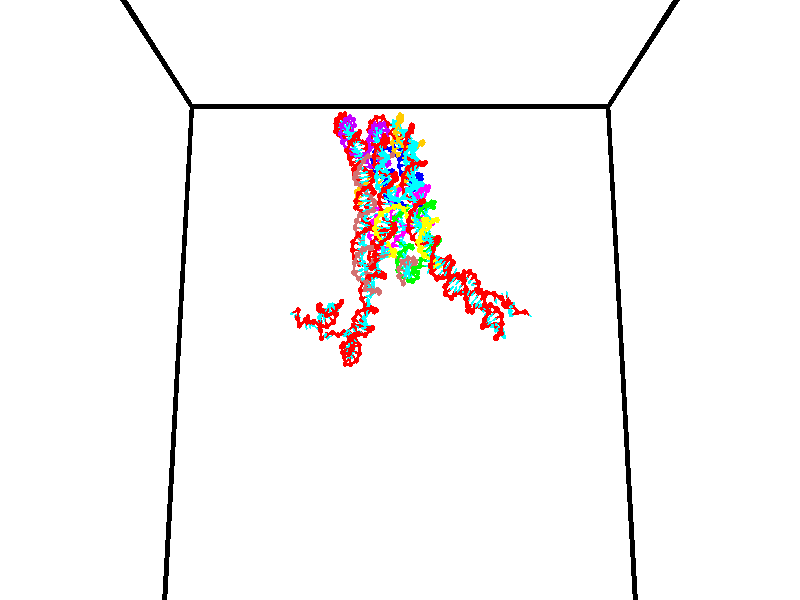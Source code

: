 // switches for output
#declare DRAW_BASES = 1; // possible values are 0, 1; only relevant for DNA ribbons
#declare DRAW_BASES_TYPE = 3; // possible values are 1, 2, 3; only relevant for DNA ribbons
#declare DRAW_FOG = 0; // set to 1 to enable fog

#include "colors.inc"

#include "transforms.inc"
background { rgb <1, 1, 1>}

#default {
   normal{
       ripples 0.25
       frequency 0.20
       turbulence 0.2
       lambda 5
   }
	finish {
		phong 0.1
		phong_size 40.
	}
}

// original window dimensions: 1024x640


// camera settings

camera {
	sky <0, 0.179814, -0.983701>
	up <0, 0.179814, -0.983701>
	right 1.6 * <1, 0, 0>
	location <35, 94.9851, 44.8844>
	look_at <35, 29.7336, 32.9568>
	direction <0, -65.2515, -11.9276>
	angle 67.0682
}


# declare cpy_camera_pos = <35, 94.9851, 44.8844>;
# if (DRAW_FOG = 1)
fog {
	fog_type 2
	up vnormalize(cpy_camera_pos)
	color rgbt<1,1,1,0.3>
	distance 1e-5
	fog_alt 3e-3
	fog_offset 56
}
# end


// LIGHTS

# declare lum = 6;
global_settings {
	ambient_light rgb lum * <0.05, 0.05, 0.05>
	max_trace_level 15
}# declare cpy_direct_light_amount = 0.25;
light_source
{	1000 * <-1, -1.16352, -0.803886>,
	rgb lum * cpy_direct_light_amount
	parallel
}

light_source
{	1000 * <1, 1.16352, 0.803886>,
	rgb lum * cpy_direct_light_amount
	parallel
}

// strand 0

// nucleotide -1

// particle -1
sphere {
	<24.796255, 35.355415, 34.842800> 0.250000
	pigment { color rgbt <1,0,0,0> }
	no_shadow
}
cylinder {
	<24.452236, 35.193165, 34.966599>,  <24.245825, 35.095814, 35.040878>, 0.100000
	pigment { color rgbt <1,0,0,0> }
	no_shadow
}
cylinder {
	<24.452236, 35.193165, 34.966599>,  <24.796255, 35.355415, 34.842800>, 0.100000
	pigment { color rgbt <1,0,0,0> }
	no_shadow
}

// particle -1
sphere {
	<24.452236, 35.193165, 34.966599> 0.100000
	pigment { color rgbt <1,0,0,0> }
	no_shadow
}
sphere {
	0, 1
	scale<0.080000,0.200000,0.300000>
	matrix <0.510173, -0.676307, 0.531349,
		-0.006217, 0.614880, 0.788596,
		-0.860049, -0.405624, 0.309491,
		24.194221, 35.071476, 35.059444>
	pigment { color rgbt <0,1,1,0> }
	no_shadow
}
cylinder {
	<24.762674, 35.314835, 35.567112>,  <24.796255, 35.355415, 34.842800>, 0.130000
	pigment { color rgbt <1,0,0,0> }
	no_shadow
}

// nucleotide -1

// particle -1
sphere {
	<24.762674, 35.314835, 35.567112> 0.250000
	pigment { color rgbt <1,0,0,0> }
	no_shadow
}
cylinder {
	<24.573233, 35.005173, 35.399120>,  <24.459568, 34.819374, 35.298325>, 0.100000
	pigment { color rgbt <1,0,0,0> }
	no_shadow
}
cylinder {
	<24.573233, 35.005173, 35.399120>,  <24.762674, 35.314835, 35.567112>, 0.100000
	pigment { color rgbt <1,0,0,0> }
	no_shadow
}

// particle -1
sphere {
	<24.573233, 35.005173, 35.399120> 0.100000
	pigment { color rgbt <1,0,0,0> }
	no_shadow
}
sphere {
	0, 1
	scale<0.080000,0.200000,0.300000>
	matrix <0.586403, -0.632961, 0.505462,
		-0.657137, -0.006889, 0.753740,
		-0.473606, -0.774153, -0.419982,
		24.431150, 34.772926, 35.273125>
	pigment { color rgbt <0,1,1,0> }
	no_shadow
}
cylinder {
	<24.839813, 34.701015, 36.050053>,  <24.762674, 35.314835, 35.567112>, 0.130000
	pigment { color rgbt <1,0,0,0> }
	no_shadow
}

// nucleotide -1

// particle -1
sphere {
	<24.839813, 34.701015, 36.050053> 0.250000
	pigment { color rgbt <1,0,0,0> }
	no_shadow
}
cylinder {
	<24.787676, 34.586685, 35.670303>,  <24.756393, 34.518085, 35.442455>, 0.100000
	pigment { color rgbt <1,0,0,0> }
	no_shadow
}
cylinder {
	<24.787676, 34.586685, 35.670303>,  <24.839813, 34.701015, 36.050053>, 0.100000
	pigment { color rgbt <1,0,0,0> }
	no_shadow
}

// particle -1
sphere {
	<24.787676, 34.586685, 35.670303> 0.100000
	pigment { color rgbt <1,0,0,0> }
	no_shadow
}
sphere {
	0, 1
	scale<0.080000,0.200000,0.300000>
	matrix <0.519152, -0.835457, 0.180256,
		-0.844684, -0.469374, 0.257287,
		-0.130345, -0.285830, -0.949374,
		24.748571, 34.500935, 35.385490>
	pigment { color rgbt <0,1,1,0> }
	no_shadow
}
cylinder {
	<25.457396, 34.972179, 35.627850>,  <24.839813, 34.701015, 36.050053>, 0.130000
	pigment { color rgbt <1,0,0,0> }
	no_shadow
}

// nucleotide -1

// particle -1
sphere {
	<25.457396, 34.972179, 35.627850> 0.250000
	pigment { color rgbt <1,0,0,0> }
	no_shadow
}
cylinder {
	<25.554300, 35.145973, 35.974842>,  <25.612444, 35.250248, 36.183037>, 0.100000
	pigment { color rgbt <1,0,0,0> }
	no_shadow
}
cylinder {
	<25.554300, 35.145973, 35.974842>,  <25.457396, 34.972179, 35.627850>, 0.100000
	pigment { color rgbt <1,0,0,0> }
	no_shadow
}

// particle -1
sphere {
	<25.554300, 35.145973, 35.974842> 0.100000
	pigment { color rgbt <1,0,0,0> }
	no_shadow
}
sphere {
	0, 1
	scale<0.080000,0.200000,0.300000>
	matrix <0.876961, 0.284413, -0.387360,
		-0.415027, 0.854594, -0.312124,
		0.242263, 0.434485, 0.867486,
		25.626980, 35.276318, 36.235088>
	pigment { color rgbt <0,1,1,0> }
	no_shadow
}
cylinder {
	<25.815096, 35.474079, 35.479073>,  <25.457396, 34.972179, 35.627850>, 0.130000
	pigment { color rgbt <1,0,0,0> }
	no_shadow
}

// nucleotide -1

// particle -1
sphere {
	<25.815096, 35.474079, 35.479073> 0.250000
	pigment { color rgbt <1,0,0,0> }
	no_shadow
}
cylinder {
	<25.918486, 35.430965, 35.863068>,  <25.980520, 35.405098, 36.093464>, 0.100000
	pigment { color rgbt <1,0,0,0> }
	no_shadow
}
cylinder {
	<25.918486, 35.430965, 35.863068>,  <25.815096, 35.474079, 35.479073>, 0.100000
	pigment { color rgbt <1,0,0,0> }
	no_shadow
}

// particle -1
sphere {
	<25.918486, 35.430965, 35.863068> 0.100000
	pigment { color rgbt <1,0,0,0> }
	no_shadow
}
sphere {
	0, 1
	scale<0.080000,0.200000,0.300000>
	matrix <0.940638, 0.254377, -0.224707,
		-0.219979, 0.961080, 0.167135,
		0.258477, -0.107782, 0.959986,
		25.996029, 35.398632, 36.151062>
	pigment { color rgbt <0,1,1,0> }
	no_shadow
}
cylinder {
	<25.875648, 36.070068, 35.910515>,  <25.815096, 35.474079, 35.479073>, 0.130000
	pigment { color rgbt <1,0,0,0> }
	no_shadow
}

// nucleotide -1

// particle -1
sphere {
	<25.875648, 36.070068, 35.910515> 0.250000
	pigment { color rgbt <1,0,0,0> }
	no_shadow
}
cylinder {
	<26.116888, 35.770290, 36.019768>,  <26.261631, 35.590424, 36.085320>, 0.100000
	pigment { color rgbt <1,0,0,0> }
	no_shadow
}
cylinder {
	<26.116888, 35.770290, 36.019768>,  <25.875648, 36.070068, 35.910515>, 0.100000
	pigment { color rgbt <1,0,0,0> }
	no_shadow
}

// particle -1
sphere {
	<26.116888, 35.770290, 36.019768> 0.100000
	pigment { color rgbt <1,0,0,0> }
	no_shadow
}
sphere {
	0, 1
	scale<0.080000,0.200000,0.300000>
	matrix <0.780366, 0.483418, -0.396656,
		0.165237, 0.452365, 0.876392,
		0.603097, -0.749449, 0.273132,
		26.297817, 35.545456, 36.101707>
	pigment { color rgbt <0,1,1,0> }
	no_shadow
}
cylinder {
	<26.550056, 36.342945, 35.969780>,  <25.875648, 36.070068, 35.910515>, 0.130000
	pigment { color rgbt <1,0,0,0> }
	no_shadow
}

// nucleotide -1

// particle -1
sphere {
	<26.550056, 36.342945, 35.969780> 0.250000
	pigment { color rgbt <1,0,0,0> }
	no_shadow
}
cylinder {
	<26.633940, 35.952003, 35.958481>,  <26.684271, 35.717438, 35.951702>, 0.100000
	pigment { color rgbt <1,0,0,0> }
	no_shadow
}
cylinder {
	<26.633940, 35.952003, 35.958481>,  <26.550056, 36.342945, 35.969780>, 0.100000
	pigment { color rgbt <1,0,0,0> }
	no_shadow
}

// particle -1
sphere {
	<26.633940, 35.952003, 35.958481> 0.100000
	pigment { color rgbt <1,0,0,0> }
	no_shadow
}
sphere {
	0, 1
	scale<0.080000,0.200000,0.300000>
	matrix <0.778843, 0.184441, -0.599487,
		0.591122, 0.103718, 0.799886,
		0.209709, -0.977356, -0.028247,
		26.696852, 35.658798, 35.950008>
	pigment { color rgbt <0,1,1,0> }
	no_shadow
}
cylinder {
	<27.204794, 36.292191, 36.301716>,  <26.550056, 36.342945, 35.969780>, 0.130000
	pigment { color rgbt <1,0,0,0> }
	no_shadow
}

// nucleotide -1

// particle -1
sphere {
	<27.204794, 36.292191, 36.301716> 0.250000
	pigment { color rgbt <1,0,0,0> }
	no_shadow
}
cylinder {
	<27.201323, 36.000919, 36.027584>,  <27.199240, 35.826157, 35.863106>, 0.100000
	pigment { color rgbt <1,0,0,0> }
	no_shadow
}
cylinder {
	<27.201323, 36.000919, 36.027584>,  <27.204794, 36.292191, 36.301716>, 0.100000
	pigment { color rgbt <1,0,0,0> }
	no_shadow
}

// particle -1
sphere {
	<27.201323, 36.000919, 36.027584> 0.100000
	pigment { color rgbt <1,0,0,0> }
	no_shadow
}
sphere {
	0, 1
	scale<0.080000,0.200000,0.300000>
	matrix <0.761265, 0.439579, -0.476703,
		0.648383, -0.525856, 0.550522,
		-0.008679, -0.728179, -0.685332,
		27.198719, 35.782467, 35.821983>
	pigment { color rgbt <0,1,1,0> }
	no_shadow
}
cylinder {
	<27.824230, 36.160732, 36.332493>,  <27.204794, 36.292191, 36.301716>, 0.130000
	pigment { color rgbt <1,0,0,0> }
	no_shadow
}

// nucleotide -1

// particle -1
sphere {
	<27.824230, 36.160732, 36.332493> 0.250000
	pigment { color rgbt <1,0,0,0> }
	no_shadow
}
cylinder {
	<27.661707, 36.052868, 35.983276>,  <27.564194, 35.988152, 35.773746>, 0.100000
	pigment { color rgbt <1,0,0,0> }
	no_shadow
}
cylinder {
	<27.661707, 36.052868, 35.983276>,  <27.824230, 36.160732, 36.332493>, 0.100000
	pigment { color rgbt <1,0,0,0> }
	no_shadow
}

// particle -1
sphere {
	<27.661707, 36.052868, 35.983276> 0.100000
	pigment { color rgbt <1,0,0,0> }
	no_shadow
}
sphere {
	0, 1
	scale<0.080000,0.200000,0.300000>
	matrix <0.747978, 0.450637, -0.487293,
		0.524827, -0.851005, 0.018602,
		-0.406307, -0.269659, -0.873040,
		27.539814, 35.971970, 35.721363>
	pigment { color rgbt <0,1,1,0> }
	no_shadow
}
cylinder {
	<28.430498, 35.939297, 35.938736>,  <27.824230, 36.160732, 36.332493>, 0.130000
	pigment { color rgbt <1,0,0,0> }
	no_shadow
}

// nucleotide -1

// particle -1
sphere {
	<28.430498, 35.939297, 35.938736> 0.250000
	pigment { color rgbt <1,0,0,0> }
	no_shadow
}
cylinder {
	<28.146276, 36.044933, 35.677856>,  <27.975742, 36.108315, 35.521328>, 0.100000
	pigment { color rgbt <1,0,0,0> }
	no_shadow
}
cylinder {
	<28.146276, 36.044933, 35.677856>,  <28.430498, 35.939297, 35.938736>, 0.100000
	pigment { color rgbt <1,0,0,0> }
	no_shadow
}

// particle -1
sphere {
	<28.146276, 36.044933, 35.677856> 0.100000
	pigment { color rgbt <1,0,0,0> }
	no_shadow
}
sphere {
	0, 1
	scale<0.080000,0.200000,0.300000>
	matrix <0.685706, 0.467834, -0.557619,
		0.157856, -0.843436, -0.513514,
		-0.710555, 0.264096, -0.652200,
		27.933109, 36.124161, 35.482197>
	pigment { color rgbt <0,1,1,0> }
	no_shadow
}
cylinder {
	<28.720337, 35.885387, 35.290226>,  <28.430498, 35.939297, 35.938736>, 0.130000
	pigment { color rgbt <1,0,0,0> }
	no_shadow
}

// nucleotide -1

// particle -1
sphere {
	<28.720337, 35.885387, 35.290226> 0.250000
	pigment { color rgbt <1,0,0,0> }
	no_shadow
}
cylinder {
	<28.416435, 36.137890, 35.227875>,  <28.234095, 36.289391, 35.190464>, 0.100000
	pigment { color rgbt <1,0,0,0> }
	no_shadow
}
cylinder {
	<28.416435, 36.137890, 35.227875>,  <28.720337, 35.885387, 35.290226>, 0.100000
	pigment { color rgbt <1,0,0,0> }
	no_shadow
}

// particle -1
sphere {
	<28.416435, 36.137890, 35.227875> 0.100000
	pigment { color rgbt <1,0,0,0> }
	no_shadow
}
sphere {
	0, 1
	scale<0.080000,0.200000,0.300000>
	matrix <0.581350, 0.552109, -0.597669,
		-0.291220, -0.544697, -0.786445,
		-0.759752, 0.631253, -0.155874,
		28.188509, 36.327267, 35.181114>
	pigment { color rgbt <0,1,1,0> }
	no_shadow
}
cylinder {
	<28.698671, 36.222038, 34.717484>,  <28.720337, 35.885387, 35.290226>, 0.130000
	pigment { color rgbt <1,0,0,0> }
	no_shadow
}

// nucleotide -1

// particle -1
sphere {
	<28.698671, 36.222038, 34.717484> 0.250000
	pigment { color rgbt <1,0,0,0> }
	no_shadow
}
cylinder {
	<28.619770, 36.589233, 34.855118>,  <28.572430, 36.809551, 34.937698>, 0.100000
	pigment { color rgbt <1,0,0,0> }
	no_shadow
}
cylinder {
	<28.619770, 36.589233, 34.855118>,  <28.698671, 36.222038, 34.717484>, 0.100000
	pigment { color rgbt <1,0,0,0> }
	no_shadow
}

// particle -1
sphere {
	<28.619770, 36.589233, 34.855118> 0.100000
	pigment { color rgbt <1,0,0,0> }
	no_shadow
}
sphere {
	0, 1
	scale<0.080000,0.200000,0.300000>
	matrix <0.932220, 0.067013, 0.355634,
		0.303409, 0.390910, -0.868984,
		-0.197254, 0.917986, 0.344082,
		28.560595, 36.864628, 34.958344>
	pigment { color rgbt <0,1,1,0> }
	no_shadow
}
cylinder {
	<29.290325, 36.640980, 34.352844>,  <28.698671, 36.222038, 34.717484>, 0.130000
	pigment { color rgbt <1,0,0,0> }
	no_shadow
}

// nucleotide -1

// particle -1
sphere {
	<29.290325, 36.640980, 34.352844> 0.250000
	pigment { color rgbt <1,0,0,0> }
	no_shadow
}
cylinder {
	<29.128584, 36.704960, 34.713047>,  <29.031540, 36.743347, 34.929169>, 0.100000
	pigment { color rgbt <1,0,0,0> }
	no_shadow
}
cylinder {
	<29.128584, 36.704960, 34.713047>,  <29.290325, 36.640980, 34.352844>, 0.100000
	pigment { color rgbt <1,0,0,0> }
	no_shadow
}

// particle -1
sphere {
	<29.128584, 36.704960, 34.713047> 0.100000
	pigment { color rgbt <1,0,0,0> }
	no_shadow
}
sphere {
	0, 1
	scale<0.080000,0.200000,0.300000>
	matrix <0.909923, -0.029131, 0.413753,
		0.092411, 0.986696, -0.133760,
		-0.404352, 0.159947, 0.900509,
		29.007278, 36.752945, 34.983200>
	pigment { color rgbt <0,1,1,0> }
	no_shadow
}
cylinder {
	<29.079176, 37.233360, 34.802940>,  <29.290325, 36.640980, 34.352844>, 0.130000
	pigment { color rgbt <1,0,0,0> }
	no_shadow
}

// nucleotide -1

// particle -1
sphere {
	<29.079176, 37.233360, 34.802940> 0.250000
	pigment { color rgbt <1,0,0,0> }
	no_shadow
}
cylinder {
	<28.762440, 37.477638, 34.800499>,  <28.572397, 37.624207, 34.799034>, 0.100000
	pigment { color rgbt <1,0,0,0> }
	no_shadow
}
cylinder {
	<28.762440, 37.477638, 34.800499>,  <29.079176, 37.233360, 34.802940>, 0.100000
	pigment { color rgbt <1,0,0,0> }
	no_shadow
}

// particle -1
sphere {
	<28.762440, 37.477638, 34.800499> 0.100000
	pigment { color rgbt <1,0,0,0> }
	no_shadow
}
sphere {
	0, 1
	scale<0.080000,0.200000,0.300000>
	matrix <-0.607807, -0.787040, 0.105541,
		0.059646, 0.087284, 0.994396,
		-0.791842, 0.610696, -0.006108,
		28.524887, 37.660847, 34.798668>
	pigment { color rgbt <0,1,1,0> }
	no_shadow
}
cylinder {
	<28.666098, 37.280632, 35.408024>,  <29.079176, 37.233360, 34.802940>, 0.130000
	pigment { color rgbt <1,0,0,0> }
	no_shadow
}

// nucleotide -1

// particle -1
sphere {
	<28.666098, 37.280632, 35.408024> 0.250000
	pigment { color rgbt <1,0,0,0> }
	no_shadow
}
cylinder {
	<28.423920, 37.326546, 35.092999>,  <28.278612, 37.354095, 34.903984>, 0.100000
	pigment { color rgbt <1,0,0,0> }
	no_shadow
}
cylinder {
	<28.423920, 37.326546, 35.092999>,  <28.666098, 37.280632, 35.408024>, 0.100000
	pigment { color rgbt <1,0,0,0> }
	no_shadow
}

// particle -1
sphere {
	<28.423920, 37.326546, 35.092999> 0.100000
	pigment { color rgbt <1,0,0,0> }
	no_shadow
}
sphere {
	0, 1
	scale<0.080000,0.200000,0.300000>
	matrix <-0.522259, -0.803999, 0.284309,
		-0.600568, 0.583447, 0.546725,
		-0.605445, 0.114785, -0.787566,
		28.242287, 37.360981, 34.856728>
	pigment { color rgbt <0,1,1,0> }
	no_shadow
}
cylinder {
	<27.891258, 37.225132, 35.571411>,  <28.666098, 37.280632, 35.408024>, 0.130000
	pigment { color rgbt <1,0,0,0> }
	no_shadow
}

// nucleotide -1

// particle -1
sphere {
	<27.891258, 37.225132, 35.571411> 0.250000
	pigment { color rgbt <1,0,0,0> }
	no_shadow
}
cylinder {
	<27.969542, 37.113441, 35.195381>,  <28.016512, 37.046429, 34.969765>, 0.100000
	pigment { color rgbt <1,0,0,0> }
	no_shadow
}
cylinder {
	<27.969542, 37.113441, 35.195381>,  <27.891258, 37.225132, 35.571411>, 0.100000
	pigment { color rgbt <1,0,0,0> }
	no_shadow
}

// particle -1
sphere {
	<27.969542, 37.113441, 35.195381> 0.100000
	pigment { color rgbt <1,0,0,0> }
	no_shadow
}
sphere {
	0, 1
	scale<0.080000,0.200000,0.300000>
	matrix <-0.592595, -0.797465, 0.113498,
		-0.781364, 0.534868, -0.321536,
		0.195708, -0.279224, -0.940070,
		28.028254, 37.029675, 34.913361>
	pigment { color rgbt <0,1,1,0> }
	no_shadow
}
cylinder {
	<27.240442, 37.143406, 35.091835>,  <27.891258, 37.225132, 35.571411>, 0.130000
	pigment { color rgbt <1,0,0,0> }
	no_shadow
}

// nucleotide -1

// particle -1
sphere {
	<27.240442, 37.143406, 35.091835> 0.250000
	pigment { color rgbt <1,0,0,0> }
	no_shadow
}
cylinder {
	<27.532356, 36.871555, 35.062119>,  <27.707504, 36.708447, 35.044289>, 0.100000
	pigment { color rgbt <1,0,0,0> }
	no_shadow
}
cylinder {
	<27.532356, 36.871555, 35.062119>,  <27.240442, 37.143406, 35.091835>, 0.100000
	pigment { color rgbt <1,0,0,0> }
	no_shadow
}

// particle -1
sphere {
	<27.532356, 36.871555, 35.062119> 0.100000
	pigment { color rgbt <1,0,0,0> }
	no_shadow
}
sphere {
	0, 1
	scale<0.080000,0.200000,0.300000>
	matrix <-0.632892, -0.712677, 0.302553,
		-0.258570, -0.173780, -0.950233,
		0.729787, -0.679626, -0.074293,
		27.751293, 36.667667, 35.039829>
	pigment { color rgbt <0,1,1,0> }
	no_shadow
}
cylinder {
	<26.987160, 36.515430, 34.683655>,  <27.240442, 37.143406, 35.091835>, 0.130000
	pigment { color rgbt <1,0,0,0> }
	no_shadow
}

// nucleotide -1

// particle -1
sphere {
	<26.987160, 36.515430, 34.683655> 0.250000
	pigment { color rgbt <1,0,0,0> }
	no_shadow
}
cylinder {
	<27.285315, 36.387794, 34.917774>,  <27.464207, 36.311211, 35.058247>, 0.100000
	pigment { color rgbt <1,0,0,0> }
	no_shadow
}
cylinder {
	<27.285315, 36.387794, 34.917774>,  <26.987160, 36.515430, 34.683655>, 0.100000
	pigment { color rgbt <1,0,0,0> }
	no_shadow
}

// particle -1
sphere {
	<27.285315, 36.387794, 34.917774> 0.100000
	pigment { color rgbt <1,0,0,0> }
	no_shadow
}
sphere {
	0, 1
	scale<0.080000,0.200000,0.300000>
	matrix <-0.582296, -0.739101, 0.338616,
		0.324548, -0.593219, -0.736722,
		0.745386, -0.319093, 0.585303,
		27.508930, 36.292065, 35.093365>
	pigment { color rgbt <0,1,1,0> }
	no_shadow
}
cylinder {
	<27.043444, 35.837246, 34.496521>,  <26.987160, 36.515430, 34.683655>, 0.130000
	pigment { color rgbt <1,0,0,0> }
	no_shadow
}

// nucleotide -1

// particle -1
sphere {
	<27.043444, 35.837246, 34.496521> 0.250000
	pigment { color rgbt <1,0,0,0> }
	no_shadow
}
cylinder {
	<27.192984, 35.888355, 34.863979>,  <27.282707, 35.919022, 35.084454>, 0.100000
	pigment { color rgbt <1,0,0,0> }
	no_shadow
}
cylinder {
	<27.192984, 35.888355, 34.863979>,  <27.043444, 35.837246, 34.496521>, 0.100000
	pigment { color rgbt <1,0,0,0> }
	no_shadow
}

// particle -1
sphere {
	<27.192984, 35.888355, 34.863979> 0.100000
	pigment { color rgbt <1,0,0,0> }
	no_shadow
}
sphere {
	0, 1
	scale<0.080000,0.200000,0.300000>
	matrix <-0.639457, -0.681920, 0.355078,
		0.671812, -0.720180, -0.173230,
		0.373849, 0.127772, 0.918647,
		27.305138, 35.926685, 35.139572>
	pigment { color rgbt <0,1,1,0> }
	no_shadow
}
cylinder {
	<26.800306, 35.267544, 34.706615>,  <27.043444, 35.837246, 34.496521>, 0.130000
	pigment { color rgbt <1,0,0,0> }
	no_shadow
}

// nucleotide -1

// particle -1
sphere {
	<26.800306, 35.267544, 34.706615> 0.250000
	pigment { color rgbt <1,0,0,0> }
	no_shadow
}
cylinder {
	<26.942938, 35.416508, 35.049347>,  <27.028517, 35.505886, 35.254986>, 0.100000
	pigment { color rgbt <1,0,0,0> }
	no_shadow
}
cylinder {
	<26.942938, 35.416508, 35.049347>,  <26.800306, 35.267544, 34.706615>, 0.100000
	pigment { color rgbt <1,0,0,0> }
	no_shadow
}

// particle -1
sphere {
	<26.942938, 35.416508, 35.049347> 0.100000
	pigment { color rgbt <1,0,0,0> }
	no_shadow
}
sphere {
	0, 1
	scale<0.080000,0.200000,0.300000>
	matrix <-0.650975, -0.558798, 0.513786,
		0.670136, -0.740982, 0.043174,
		0.356581, 0.372411, 0.856831,
		27.049911, 35.528233, 35.306396>
	pigment { color rgbt <0,1,1,0> }
	no_shadow
}
cylinder {
	<27.024818, 34.669346, 35.067238>,  <26.800306, 35.267544, 34.706615>, 0.130000
	pigment { color rgbt <1,0,0,0> }
	no_shadow
}

// nucleotide -1

// particle -1
sphere {
	<27.024818, 34.669346, 35.067238> 0.250000
	pigment { color rgbt <1,0,0,0> }
	no_shadow
}
cylinder {
	<26.937305, 34.994614, 35.282974>,  <26.884798, 35.189774, 35.412415>, 0.100000
	pigment { color rgbt <1,0,0,0> }
	no_shadow
}
cylinder {
	<26.937305, 34.994614, 35.282974>,  <27.024818, 34.669346, 35.067238>, 0.100000
	pigment { color rgbt <1,0,0,0> }
	no_shadow
}

// particle -1
sphere {
	<26.937305, 34.994614, 35.282974> 0.100000
	pigment { color rgbt <1,0,0,0> }
	no_shadow
}
sphere {
	0, 1
	scale<0.080000,0.200000,0.300000>
	matrix <-0.562588, -0.556732, 0.611182,
		0.797263, -0.169709, 0.579285,
		-0.218783, 0.813172, 0.539338,
		26.871670, 35.238564, 35.444775>
	pigment { color rgbt <0,1,1,0> }
	no_shadow
}
cylinder {
	<26.898909, 34.422348, 35.727982>,  <27.024818, 34.669346, 35.067238>, 0.130000
	pigment { color rgbt <1,0,0,0> }
	no_shadow
}

// nucleotide -1

// particle -1
sphere {
	<26.898909, 34.422348, 35.727982> 0.250000
	pigment { color rgbt <1,0,0,0> }
	no_shadow
}
cylinder {
	<26.843527, 34.808701, 35.815521>,  <26.810297, 35.040512, 35.868046>, 0.100000
	pigment { color rgbt <1,0,0,0> }
	no_shadow
}
cylinder {
	<26.843527, 34.808701, 35.815521>,  <26.898909, 34.422348, 35.727982>, 0.100000
	pigment { color rgbt <1,0,0,0> }
	no_shadow
}

// particle -1
sphere {
	<26.843527, 34.808701, 35.815521> 0.100000
	pigment { color rgbt <1,0,0,0> }
	no_shadow
}
sphere {
	0, 1
	scale<0.080000,0.200000,0.300000>
	matrix <-0.609648, -0.257272, 0.749760,
		0.780487, -0.029616, 0.624470,
		-0.138454, 0.965885, 0.218852,
		26.801991, 35.098465, 35.881176>
	pigment { color rgbt <0,1,1,0> }
	no_shadow
}
cylinder {
	<26.980827, 34.491993, 36.468025>,  <26.898909, 34.422348, 35.727982>, 0.130000
	pigment { color rgbt <1,0,0,0> }
	no_shadow
}

// nucleotide -1

// particle -1
sphere {
	<26.980827, 34.491993, 36.468025> 0.250000
	pigment { color rgbt <1,0,0,0> }
	no_shadow
}
cylinder {
	<26.759674, 34.805622, 36.355206>,  <26.626982, 34.993801, 36.287514>, 0.100000
	pigment { color rgbt <1,0,0,0> }
	no_shadow
}
cylinder {
	<26.759674, 34.805622, 36.355206>,  <26.980827, 34.491993, 36.468025>, 0.100000
	pigment { color rgbt <1,0,0,0> }
	no_shadow
}

// particle -1
sphere {
	<26.759674, 34.805622, 36.355206> 0.100000
	pigment { color rgbt <1,0,0,0> }
	no_shadow
}
sphere {
	0, 1
	scale<0.080000,0.200000,0.300000>
	matrix <-0.653424, -0.197921, 0.730661,
		0.517067, 0.588267, 0.621758,
		-0.552883, 0.784072, -0.282049,
		26.593809, 35.040844, 36.270592>
	pigment { color rgbt <0,1,1,0> }
	no_shadow
}
cylinder {
	<27.044928, 34.376625, 37.080891>,  <26.980827, 34.491993, 36.468025>, 0.130000
	pigment { color rgbt <1,0,0,0> }
	no_shadow
}

// nucleotide -1

// particle -1
sphere {
	<27.044928, 34.376625, 37.080891> 0.250000
	pigment { color rgbt <1,0,0,0> }
	no_shadow
}
cylinder {
	<27.308571, 34.659611, 36.978851>,  <27.466757, 34.829403, 36.917629>, 0.100000
	pigment { color rgbt <1,0,0,0> }
	no_shadow
}
cylinder {
	<27.308571, 34.659611, 36.978851>,  <27.044928, 34.376625, 37.080891>, 0.100000
	pigment { color rgbt <1,0,0,0> }
	no_shadow
}

// particle -1
sphere {
	<27.308571, 34.659611, 36.978851> 0.100000
	pigment { color rgbt <1,0,0,0> }
	no_shadow
}
sphere {
	0, 1
	scale<0.080000,0.200000,0.300000>
	matrix <0.742229, -0.557298, 0.372177,
		0.121136, -0.434644, -0.892418,
		0.659107, 0.707463, -0.255096,
		27.506304, 34.871849, 36.902321>
	pigment { color rgbt <0,1,1,0> }
	no_shadow
}
cylinder {
	<27.533331, 34.046322, 36.771442>,  <27.044928, 34.376625, 37.080891>, 0.130000
	pigment { color rgbt <1,0,0,0> }
	no_shadow
}

// nucleotide -1

// particle -1
sphere {
	<27.533331, 34.046322, 36.771442> 0.250000
	pigment { color rgbt <1,0,0,0> }
	no_shadow
}
cylinder {
	<27.659653, 34.385178, 36.942383>,  <27.735445, 34.588490, 37.044949>, 0.100000
	pigment { color rgbt <1,0,0,0> }
	no_shadow
}
cylinder {
	<27.659653, 34.385178, 36.942383>,  <27.533331, 34.046322, 36.771442>, 0.100000
	pigment { color rgbt <1,0,0,0> }
	no_shadow
}

// particle -1
sphere {
	<27.659653, 34.385178, 36.942383> 0.100000
	pigment { color rgbt <1,0,0,0> }
	no_shadow
}
sphere {
	0, 1
	scale<0.080000,0.200000,0.300000>
	matrix <0.638927, -0.522844, 0.564276,
		0.701457, 0.094847, -0.706373,
		0.315803, 0.847135, 0.427353,
		27.754395, 34.639317, 37.070587>
	pigment { color rgbt <0,1,1,0> }
	no_shadow
}
cylinder {
	<28.091589, 33.640785, 36.489552>,  <27.533331, 34.046322, 36.771442>, 0.130000
	pigment { color rgbt <1,0,0,0> }
	no_shadow
}

// nucleotide -1

// particle -1
sphere {
	<28.091589, 33.640785, 36.489552> 0.250000
	pigment { color rgbt <1,0,0,0> }
	no_shadow
}
cylinder {
	<27.992100, 33.262741, 36.574318>,  <27.932405, 33.035915, 36.625179>, 0.100000
	pigment { color rgbt <1,0,0,0> }
	no_shadow
}
cylinder {
	<27.992100, 33.262741, 36.574318>,  <28.091589, 33.640785, 36.489552>, 0.100000
	pigment { color rgbt <1,0,0,0> }
	no_shadow
}

// particle -1
sphere {
	<27.992100, 33.262741, 36.574318> 0.100000
	pigment { color rgbt <1,0,0,0> }
	no_shadow
}
sphere {
	0, 1
	scale<0.080000,0.200000,0.300000>
	matrix <0.857742, -0.113295, 0.501440,
		-0.449905, 0.306490, 0.838838,
		-0.248722, -0.945107, 0.211918,
		27.917482, 32.979210, 36.637894>
	pigment { color rgbt <0,1,1,0> }
	no_shadow
}
cylinder {
	<28.697689, 33.878815, 36.757587>,  <28.091589, 33.640785, 36.489552>, 0.130000
	pigment { color rgbt <1,0,0,0> }
	no_shadow
}

// nucleotide -1

// particle -1
sphere {
	<28.697689, 33.878815, 36.757587> 0.250000
	pigment { color rgbt <1,0,0,0> }
	no_shadow
}
cylinder {
	<29.072676, 34.017849, 36.750233>,  <29.297668, 34.101269, 36.745819>, 0.100000
	pigment { color rgbt <1,0,0,0> }
	no_shadow
}
cylinder {
	<29.072676, 34.017849, 36.750233>,  <28.697689, 33.878815, 36.757587>, 0.100000
	pigment { color rgbt <1,0,0,0> }
	no_shadow
}

// particle -1
sphere {
	<29.072676, 34.017849, 36.750233> 0.100000
	pigment { color rgbt <1,0,0,0> }
	no_shadow
}
sphere {
	0, 1
	scale<0.080000,0.200000,0.300000>
	matrix <0.326718, -0.860512, 0.390863,
		0.120032, -0.372431, -0.920265,
		0.937469, 0.347583, -0.018391,
		29.353916, 34.122124, 36.744717>
	pigment { color rgbt <0,1,1,0> }
	no_shadow
}
cylinder {
	<29.211369, 33.424995, 36.442661>,  <28.697689, 33.878815, 36.757587>, 0.130000
	pigment { color rgbt <1,0,0,0> }
	no_shadow
}

// nucleotide -1

// particle -1
sphere {
	<29.211369, 33.424995, 36.442661> 0.250000
	pigment { color rgbt <1,0,0,0> }
	no_shadow
}
cylinder {
	<29.453314, 33.648781, 36.669338>,  <29.598480, 33.783054, 36.805344>, 0.100000
	pigment { color rgbt <1,0,0,0> }
	no_shadow
}
cylinder {
	<29.453314, 33.648781, 36.669338>,  <29.211369, 33.424995, 36.442661>, 0.100000
	pigment { color rgbt <1,0,0,0> }
	no_shadow
}

// particle -1
sphere {
	<29.453314, 33.648781, 36.669338> 0.100000
	pigment { color rgbt <1,0,0,0> }
	no_shadow
}
sphere {
	0, 1
	scale<0.080000,0.200000,0.300000>
	matrix <0.336271, -0.824513, 0.455083,
		0.721848, -0.084700, -0.686849,
		0.604861, 0.559468, 0.566691,
		29.634771, 33.816620, 36.839344>
	pigment { color rgbt <0,1,1,0> }
	no_shadow
}
cylinder {
	<29.761431, 33.029060, 36.511616>,  <29.211369, 33.424995, 36.442661>, 0.130000
	pigment { color rgbt <1,0,0,0> }
	no_shadow
}

// nucleotide -1

// particle -1
sphere {
	<29.761431, 33.029060, 36.511616> 0.250000
	pigment { color rgbt <1,0,0,0> }
	no_shadow
}
cylinder {
	<29.800945, 33.285629, 36.815937>,  <29.824654, 33.439571, 36.998528>, 0.100000
	pigment { color rgbt <1,0,0,0> }
	no_shadow
}
cylinder {
	<29.800945, 33.285629, 36.815937>,  <29.761431, 33.029060, 36.511616>, 0.100000
	pigment { color rgbt <1,0,0,0> }
	no_shadow
}

// particle -1
sphere {
	<29.800945, 33.285629, 36.815937> 0.100000
	pigment { color rgbt <1,0,0,0> }
	no_shadow
}
sphere {
	0, 1
	scale<0.080000,0.200000,0.300000>
	matrix <0.318158, -0.744768, 0.586597,
		0.942877, 0.184107, -0.277646,
		0.098785, 0.641424, 0.760800,
		29.830582, 33.478058, 37.044178>
	pigment { color rgbt <0,1,1,0> }
	no_shadow
}
cylinder {
	<30.303776, 32.759953, 36.844250>,  <29.761431, 33.029060, 36.511616>, 0.130000
	pigment { color rgbt <1,0,0,0> }
	no_shadow
}

// nucleotide -1

// particle -1
sphere {
	<30.303776, 32.759953, 36.844250> 0.250000
	pigment { color rgbt <1,0,0,0> }
	no_shadow
}
cylinder {
	<30.173321, 33.020763, 37.118038>,  <30.095049, 33.177250, 37.282310>, 0.100000
	pigment { color rgbt <1,0,0,0> }
	no_shadow
}
cylinder {
	<30.173321, 33.020763, 37.118038>,  <30.303776, 32.759953, 36.844250>, 0.100000
	pigment { color rgbt <1,0,0,0> }
	no_shadow
}

// particle -1
sphere {
	<30.173321, 33.020763, 37.118038> 0.100000
	pigment { color rgbt <1,0,0,0> }
	no_shadow
}
sphere {
	0, 1
	scale<0.080000,0.200000,0.300000>
	matrix <0.169273, -0.672075, 0.720876,
		0.930044, 0.350966, 0.108818,
		-0.326136, 0.652027, 0.684468,
		30.075480, 33.216370, 37.323380>
	pigment { color rgbt <0,1,1,0> }
	no_shadow
}
cylinder {
	<30.771723, 32.657139, 37.472939>,  <30.303776, 32.759953, 36.844250>, 0.130000
	pigment { color rgbt <1,0,0,0> }
	no_shadow
}

// nucleotide -1

// particle -1
sphere {
	<30.771723, 32.657139, 37.472939> 0.250000
	pigment { color rgbt <1,0,0,0> }
	no_shadow
}
cylinder {
	<30.425104, 32.827866, 37.576416>,  <30.217133, 32.930302, 37.638500>, 0.100000
	pigment { color rgbt <1,0,0,0> }
	no_shadow
}
cylinder {
	<30.425104, 32.827866, 37.576416>,  <30.771723, 32.657139, 37.472939>, 0.100000
	pigment { color rgbt <1,0,0,0> }
	no_shadow
}

// particle -1
sphere {
	<30.425104, 32.827866, 37.576416> 0.100000
	pigment { color rgbt <1,0,0,0> }
	no_shadow
}
sphere {
	0, 1
	scale<0.080000,0.200000,0.300000>
	matrix <-0.106239, -0.664183, 0.739982,
		0.487657, 0.613747, 0.620891,
		-0.866547, 0.426820, 0.258689,
		30.165140, 32.955914, 37.654022>
	pigment { color rgbt <0,1,1,0> }
	no_shadow
}
cylinder {
	<30.800163, 32.546799, 38.199802>,  <30.771723, 32.657139, 37.472939>, 0.130000
	pigment { color rgbt <1,0,0,0> }
	no_shadow
}

// nucleotide -1

// particle -1
sphere {
	<30.800163, 32.546799, 38.199802> 0.250000
	pigment { color rgbt <1,0,0,0> }
	no_shadow
}
cylinder {
	<30.425035, 32.636883, 38.094143>,  <30.199959, 32.690933, 38.030746>, 0.100000
	pigment { color rgbt <1,0,0,0> }
	no_shadow
}
cylinder {
	<30.425035, 32.636883, 38.094143>,  <30.800163, 32.546799, 38.199802>, 0.100000
	pigment { color rgbt <1,0,0,0> }
	no_shadow
}

// particle -1
sphere {
	<30.425035, 32.636883, 38.094143> 0.100000
	pigment { color rgbt <1,0,0,0> }
	no_shadow
}
sphere {
	0, 1
	scale<0.080000,0.200000,0.300000>
	matrix <-0.337688, -0.768120, 0.544021,
		-0.080379, 0.599393, 0.796409,
		-0.937820, 0.225210, -0.264148,
		30.143690, 32.704445, 38.014900>
	pigment { color rgbt <0,1,1,0> }
	no_shadow
}
cylinder {
	<30.462992, 32.238110, 38.767910>,  <30.800163, 32.546799, 38.199802>, 0.130000
	pigment { color rgbt <1,0,0,0> }
	no_shadow
}

// nucleotide -1

// particle -1
sphere {
	<30.462992, 32.238110, 38.767910> 0.250000
	pigment { color rgbt <1,0,0,0> }
	no_shadow
}
cylinder {
	<30.201221, 32.294685, 38.470798>,  <30.044159, 32.328632, 38.292530>, 0.100000
	pigment { color rgbt <1,0,0,0> }
	no_shadow
}
cylinder {
	<30.201221, 32.294685, 38.470798>,  <30.462992, 32.238110, 38.767910>, 0.100000
	pigment { color rgbt <1,0,0,0> }
	no_shadow
}

// particle -1
sphere {
	<30.201221, 32.294685, 38.470798> 0.100000
	pigment { color rgbt <1,0,0,0> }
	no_shadow
}
sphere {
	0, 1
	scale<0.080000,0.200000,0.300000>
	matrix <-0.435711, -0.873395, 0.217572,
		-0.617966, 0.466021, 0.633200,
		-0.654427, 0.141440, -0.742779,
		30.004894, 32.337116, 38.247963>
	pigment { color rgbt <0,1,1,0> }
	no_shadow
}
cylinder {
	<29.866074, 32.075935, 39.065876>,  <30.462992, 32.238110, 38.767910>, 0.130000
	pigment { color rgbt <1,0,0,0> }
	no_shadow
}

// nucleotide -1

// particle -1
sphere {
	<29.866074, 32.075935, 39.065876> 0.250000
	pigment { color rgbt <1,0,0,0> }
	no_shadow
}
cylinder {
	<29.807981, 32.030170, 38.672771>,  <29.773127, 32.002712, 38.436909>, 0.100000
	pigment { color rgbt <1,0,0,0> }
	no_shadow
}
cylinder {
	<29.807981, 32.030170, 38.672771>,  <29.866074, 32.075935, 39.065876>, 0.100000
	pigment { color rgbt <1,0,0,0> }
	no_shadow
}

// particle -1
sphere {
	<29.807981, 32.030170, 38.672771> 0.100000
	pigment { color rgbt <1,0,0,0> }
	no_shadow
}
sphere {
	0, 1
	scale<0.080000,0.200000,0.300000>
	matrix <-0.325807, -0.932361, 0.156692,
		-0.934215, 0.342947, 0.098130,
		-0.145230, -0.114412, -0.982760,
		29.764412, 31.995848, 38.377945>
	pigment { color rgbt <0,1,1,0> }
	no_shadow
}
cylinder {
	<29.237698, 31.698261, 38.985367>,  <29.866074, 32.075935, 39.065876>, 0.130000
	pigment { color rgbt <1,0,0,0> }
	no_shadow
}

// nucleotide -1

// particle -1
sphere {
	<29.237698, 31.698261, 38.985367> 0.250000
	pigment { color rgbt <1,0,0,0> }
	no_shadow
}
cylinder {
	<29.485603, 31.655222, 38.674416>,  <29.634346, 31.629398, 38.487846>, 0.100000
	pigment { color rgbt <1,0,0,0> }
	no_shadow
}
cylinder {
	<29.485603, 31.655222, 38.674416>,  <29.237698, 31.698261, 38.985367>, 0.100000
	pigment { color rgbt <1,0,0,0> }
	no_shadow
}

// particle -1
sphere {
	<29.485603, 31.655222, 38.674416> 0.100000
	pigment { color rgbt <1,0,0,0> }
	no_shadow
}
sphere {
	0, 1
	scale<0.080000,0.200000,0.300000>
	matrix <-0.120483, -0.991859, 0.041231,
		-0.775485, 0.068108, -0.627681,
		0.619763, -0.107599, -0.777378,
		29.671532, 31.622942, 38.441204>
	pigment { color rgbt <0,1,1,0> }
	no_shadow
}
cylinder {
	<29.095043, 31.312403, 38.345860>,  <29.237698, 31.698261, 38.985367>, 0.130000
	pigment { color rgbt <1,0,0,0> }
	no_shadow
}

// nucleotide -1

// particle -1
sphere {
	<29.095043, 31.312403, 38.345860> 0.250000
	pigment { color rgbt <1,0,0,0> }
	no_shadow
}
cylinder {
	<29.491570, 31.259802, 38.345455>,  <29.729485, 31.228241, 38.345211>, 0.100000
	pigment { color rgbt <1,0,0,0> }
	no_shadow
}
cylinder {
	<29.491570, 31.259802, 38.345455>,  <29.095043, 31.312403, 38.345860>, 0.100000
	pigment { color rgbt <1,0,0,0> }
	no_shadow
}

// particle -1
sphere {
	<29.491570, 31.259802, 38.345455> 0.100000
	pigment { color rgbt <1,0,0,0> }
	no_shadow
}
sphere {
	0, 1
	scale<0.080000,0.200000,0.300000>
	matrix <-0.131248, -0.988843, -0.070459,
		0.008263, 0.069980, -0.997514,
		0.991315, -0.131504, -0.001013,
		29.788963, 31.220350, 38.345150>
	pigment { color rgbt <0,1,1,0> }
	no_shadow
}
cylinder {
	<29.234632, 31.030380, 37.727333>,  <29.095043, 31.312403, 38.345860>, 0.130000
	pigment { color rgbt <1,0,0,0> }
	no_shadow
}

// nucleotide -1

// particle -1
sphere {
	<29.234632, 31.030380, 37.727333> 0.250000
	pigment { color rgbt <1,0,0,0> }
	no_shadow
}
cylinder {
	<29.508547, 30.908007, 37.991898>,  <29.672895, 30.834581, 38.150639>, 0.100000
	pigment { color rgbt <1,0,0,0> }
	no_shadow
}
cylinder {
	<29.508547, 30.908007, 37.991898>,  <29.234632, 31.030380, 37.727333>, 0.100000
	pigment { color rgbt <1,0,0,0> }
	no_shadow
}

// particle -1
sphere {
	<29.508547, 30.908007, 37.991898> 0.100000
	pigment { color rgbt <1,0,0,0> }
	no_shadow
}
sphere {
	0, 1
	scale<0.080000,0.200000,0.300000>
	matrix <-0.042636, -0.922875, -0.382731,
		0.727496, 0.233889, -0.645016,
		0.684786, -0.305936, 0.661416,
		29.713984, 30.816225, 38.190323>
	pigment { color rgbt <0,1,1,0> }
	no_shadow
}
cylinder {
	<29.748653, 30.696053, 37.297848>,  <29.234632, 31.030380, 37.727333>, 0.130000
	pigment { color rgbt <1,0,0,0> }
	no_shadow
}

// nucleotide -1

// particle -1
sphere {
	<29.748653, 30.696053, 37.297848> 0.250000
	pigment { color rgbt <1,0,0,0> }
	no_shadow
}
cylinder {
	<29.634546, 30.542320, 37.649055>,  <29.566082, 30.450081, 37.859779>, 0.100000
	pigment { color rgbt <1,0,0,0> }
	no_shadow
}
cylinder {
	<29.634546, 30.542320, 37.649055>,  <29.748653, 30.696053, 37.297848>, 0.100000
	pigment { color rgbt <1,0,0,0> }
	no_shadow
}

// particle -1
sphere {
	<29.634546, 30.542320, 37.649055> 0.100000
	pigment { color rgbt <1,0,0,0> }
	no_shadow
}
sphere {
	0, 1
	scale<0.080000,0.200000,0.300000>
	matrix <-0.278756, -0.843211, -0.459663,
		0.917016, -0.375879, 0.133406,
		-0.285267, -0.384330, 0.878016,
		29.548965, 30.427021, 37.912460>
	pigment { color rgbt <0,1,1,0> }
	no_shadow
}
cylinder {
	<29.936470, 31.348186, 37.397129>,  <29.748653, 30.696053, 37.297848>, 0.130000
	pigment { color rgbt <1,0,0,0> }
	no_shadow
}

// nucleotide -1

// particle -1
sphere {
	<29.936470, 31.348186, 37.397129> 0.250000
	pigment { color rgbt <1,0,0,0> }
	no_shadow
}
cylinder {
	<29.722183, 31.480524, 37.707882>,  <29.593611, 31.559927, 37.894333>, 0.100000
	pigment { color rgbt <1,0,0,0> }
	no_shadow
}
cylinder {
	<29.722183, 31.480524, 37.707882>,  <29.936470, 31.348186, 37.397129>, 0.100000
	pigment { color rgbt <1,0,0,0> }
	no_shadow
}

// particle -1
sphere {
	<29.722183, 31.480524, 37.707882> 0.100000
	pigment { color rgbt <1,0,0,0> }
	no_shadow
}
sphere {
	0, 1
	scale<0.080000,0.200000,0.300000>
	matrix <0.037943, 0.928549, -0.369267,
		-0.843544, -0.168346, -0.509994,
		-0.535719, 0.330844, 0.776884,
		29.561468, 31.579777, 37.940948>
	pigment { color rgbt <0,1,1,0> }
	no_shadow
}
cylinder {
	<29.576233, 31.791517, 37.129227>,  <29.936470, 31.348186, 37.397129>, 0.130000
	pigment { color rgbt <1,0,0,0> }
	no_shadow
}

// nucleotide -1

// particle -1
sphere {
	<29.576233, 31.791517, 37.129227> 0.250000
	pigment { color rgbt <1,0,0,0> }
	no_shadow
}
cylinder {
	<29.612139, 31.873383, 37.519108>,  <29.633682, 31.922503, 37.753036>, 0.100000
	pigment { color rgbt <1,0,0,0> }
	no_shadow
}
cylinder {
	<29.612139, 31.873383, 37.519108>,  <29.576233, 31.791517, 37.129227>, 0.100000
	pigment { color rgbt <1,0,0,0> }
	no_shadow
}

// particle -1
sphere {
	<29.612139, 31.873383, 37.519108> 0.100000
	pigment { color rgbt <1,0,0,0> }
	no_shadow
}
sphere {
	0, 1
	scale<0.080000,0.200000,0.300000>
	matrix <0.227468, 0.948579, -0.220126,
		-0.969639, 0.241474, 0.038593,
		0.089764, 0.204665, 0.974707,
		29.639069, 31.934782, 37.811520>
	pigment { color rgbt <0,1,1,0> }
	no_shadow
}
cylinder {
	<29.112465, 32.376247, 37.311539>,  <29.576233, 31.791517, 37.129227>, 0.130000
	pigment { color rgbt <1,0,0,0> }
	no_shadow
}

// nucleotide -1

// particle -1
sphere {
	<29.112465, 32.376247, 37.311539> 0.250000
	pigment { color rgbt <1,0,0,0> }
	no_shadow
}
cylinder {
	<29.370689, 32.394737, 37.616463>,  <29.525623, 32.405830, 37.799416>, 0.100000
	pigment { color rgbt <1,0,0,0> }
	no_shadow
}
cylinder {
	<29.370689, 32.394737, 37.616463>,  <29.112465, 32.376247, 37.311539>, 0.100000
	pigment { color rgbt <1,0,0,0> }
	no_shadow
}

// particle -1
sphere {
	<29.370689, 32.394737, 37.616463> 0.100000
	pigment { color rgbt <1,0,0,0> }
	no_shadow
}
sphere {
	0, 1
	scale<0.080000,0.200000,0.300000>
	matrix <0.011722, 0.997449, -0.070414,
		-0.763620, 0.054392, 0.643371,
		0.645560, 0.046228, 0.762309,
		29.564358, 32.408607, 37.845154>
	pigment { color rgbt <0,1,1,0> }
	no_shadow
}
cylinder {
	<28.922302, 32.912891, 37.623886>,  <29.112465, 32.376247, 37.311539>, 0.130000
	pigment { color rgbt <1,0,0,0> }
	no_shadow
}

// nucleotide -1

// particle -1
sphere {
	<28.922302, 32.912891, 37.623886> 0.250000
	pigment { color rgbt <1,0,0,0> }
	no_shadow
}
cylinder {
	<29.291754, 32.844543, 37.761120>,  <29.513426, 32.803535, 37.843460>, 0.100000
	pigment { color rgbt <1,0,0,0> }
	no_shadow
}
cylinder {
	<29.291754, 32.844543, 37.761120>,  <28.922302, 32.912891, 37.623886>, 0.100000
	pigment { color rgbt <1,0,0,0> }
	no_shadow
}

// particle -1
sphere {
	<29.291754, 32.844543, 37.761120> 0.100000
	pigment { color rgbt <1,0,0,0> }
	no_shadow
}
sphere {
	0, 1
	scale<0.080000,0.200000,0.300000>
	matrix <0.262399, 0.934367, -0.241049,
		-0.279382, 0.312666, 0.907846,
		0.923630, -0.170873, 0.343089,
		29.568842, 32.793282, 37.864048>
	pigment { color rgbt <0,1,1,0> }
	no_shadow
}
cylinder {
	<29.133982, 33.433628, 38.175728>,  <28.922302, 32.912891, 37.623886>, 0.130000
	pigment { color rgbt <1,0,0,0> }
	no_shadow
}

// nucleotide -1

// particle -1
sphere {
	<29.133982, 33.433628, 38.175728> 0.250000
	pigment { color rgbt <1,0,0,0> }
	no_shadow
}
cylinder {
	<29.419073, 33.283058, 37.938976>,  <29.590128, 33.192715, 37.796925>, 0.100000
	pigment { color rgbt <1,0,0,0> }
	no_shadow
}
cylinder {
	<29.419073, 33.283058, 37.938976>,  <29.133982, 33.433628, 38.175728>, 0.100000
	pigment { color rgbt <1,0,0,0> }
	no_shadow
}

// particle -1
sphere {
	<29.419073, 33.283058, 37.938976> 0.100000
	pigment { color rgbt <1,0,0,0> }
	no_shadow
}
sphere {
	0, 1
	scale<0.080000,0.200000,0.300000>
	matrix <0.270850, 0.926052, -0.262807,
		0.647036, 0.027001, 0.761981,
		0.712731, -0.376428, -0.591875,
		29.632893, 33.170128, 37.761414>
	pigment { color rgbt <0,1,1,0> }
	no_shadow
}
cylinder {
	<29.838823, 33.856907, 38.343224>,  <29.133982, 33.433628, 38.175728>, 0.130000
	pigment { color rgbt <1,0,0,0> }
	no_shadow
}

// nucleotide -1

// particle -1
sphere {
	<29.838823, 33.856907, 38.343224> 0.250000
	pigment { color rgbt <1,0,0,0> }
	no_shadow
}
cylinder {
	<29.831299, 33.686024, 37.981640>,  <29.826784, 33.583496, 37.764690>, 0.100000
	pigment { color rgbt <1,0,0,0> }
	no_shadow
}
cylinder {
	<29.831299, 33.686024, 37.981640>,  <29.838823, 33.856907, 38.343224>, 0.100000
	pigment { color rgbt <1,0,0,0> }
	no_shadow
}

// particle -1
sphere {
	<29.831299, 33.686024, 37.981640> 0.100000
	pigment { color rgbt <1,0,0,0> }
	no_shadow
}
sphere {
	0, 1
	scale<0.080000,0.200000,0.300000>
	matrix <0.001739, 0.904104, -0.427309,
		0.999822, -0.009609, -0.016262,
		-0.018809, -0.427205, -0.903959,
		29.825657, 33.557861, 37.710453>
	pigment { color rgbt <0,1,1,0> }
	no_shadow
}
cylinder {
	<30.187693, 34.265434, 37.978325>,  <29.838823, 33.856907, 38.343224>, 0.130000
	pigment { color rgbt <1,0,0,0> }
	no_shadow
}

// nucleotide -1

// particle -1
sphere {
	<30.187693, 34.265434, 37.978325> 0.250000
	pigment { color rgbt <1,0,0,0> }
	no_shadow
}
cylinder {
	<30.042866, 34.044899, 37.677677>,  <29.955971, 33.912579, 37.497288>, 0.100000
	pigment { color rgbt <1,0,0,0> }
	no_shadow
}
cylinder {
	<30.042866, 34.044899, 37.677677>,  <30.187693, 34.265434, 37.978325>, 0.100000
	pigment { color rgbt <1,0,0,0> }
	no_shadow
}

// particle -1
sphere {
	<30.042866, 34.044899, 37.677677> 0.100000
	pigment { color rgbt <1,0,0,0> }
	no_shadow
}
sphere {
	0, 1
	scale<0.080000,0.200000,0.300000>
	matrix <-0.008381, 0.808219, -0.588822,
		0.932115, -0.206893, -0.297249,
		-0.362065, -0.551341, -0.751619,
		29.934246, 33.879498, 37.452190>
	pigment { color rgbt <0,1,1,0> }
	no_shadow
}
cylinder {
	<30.465902, 34.543262, 37.349045>,  <30.187693, 34.265434, 37.978325>, 0.130000
	pigment { color rgbt <1,0,0,0> }
	no_shadow
}

// nucleotide -1

// particle -1
sphere {
	<30.465902, 34.543262, 37.349045> 0.250000
	pigment { color rgbt <1,0,0,0> }
	no_shadow
}
cylinder {
	<30.153740, 34.320946, 37.234459>,  <29.966442, 34.187557, 37.165707>, 0.100000
	pigment { color rgbt <1,0,0,0> }
	no_shadow
}
cylinder {
	<30.153740, 34.320946, 37.234459>,  <30.465902, 34.543262, 37.349045>, 0.100000
	pigment { color rgbt <1,0,0,0> }
	no_shadow
}

// particle -1
sphere {
	<30.153740, 34.320946, 37.234459> 0.100000
	pigment { color rgbt <1,0,0,0> }
	no_shadow
}
sphere {
	0, 1
	scale<0.080000,0.200000,0.300000>
	matrix <-0.244359, 0.692807, -0.678460,
		0.575548, -0.459473, -0.676483,
		-0.780406, -0.555791, -0.286467,
		29.919619, 34.154209, 37.148518>
	pigment { color rgbt <0,1,1,0> }
	no_shadow
}
cylinder {
	<30.539480, 34.613972, 36.684937>,  <30.465902, 34.543262, 37.349045>, 0.130000
	pigment { color rgbt <1,0,0,0> }
	no_shadow
}

// nucleotide -1

// particle -1
sphere {
	<30.539480, 34.613972, 36.684937> 0.250000
	pigment { color rgbt <1,0,0,0> }
	no_shadow
}
cylinder {
	<30.165022, 34.483932, 36.738518>,  <29.940348, 34.405910, 36.770668>, 0.100000
	pigment { color rgbt <1,0,0,0> }
	no_shadow
}
cylinder {
	<30.165022, 34.483932, 36.738518>,  <30.539480, 34.613972, 36.684937>, 0.100000
	pigment { color rgbt <1,0,0,0> }
	no_shadow
}

// particle -1
sphere {
	<30.165022, 34.483932, 36.738518> 0.100000
	pigment { color rgbt <1,0,0,0> }
	no_shadow
}
sphere {
	0, 1
	scale<0.080000,0.200000,0.300000>
	matrix <-0.335186, 0.710011, -0.619302,
		0.106226, -0.624656, -0.773641,
		-0.936144, -0.325099, 0.133954,
		29.884178, 34.386402, 36.778706>
	pigment { color rgbt <0,1,1,0> }
	no_shadow
}
cylinder {
	<30.266506, 34.625614, 36.032341>,  <30.539480, 34.613972, 36.684937>, 0.130000
	pigment { color rgbt <1,0,0,0> }
	no_shadow
}

// nucleotide -1

// particle -1
sphere {
	<30.266506, 34.625614, 36.032341> 0.250000
	pigment { color rgbt <1,0,0,0> }
	no_shadow
}
cylinder {
	<29.963823, 34.609341, 36.293335>,  <29.782213, 34.599579, 36.449932>, 0.100000
	pigment { color rgbt <1,0,0,0> }
	no_shadow
}
cylinder {
	<29.963823, 34.609341, 36.293335>,  <30.266506, 34.625614, 36.032341>, 0.100000
	pigment { color rgbt <1,0,0,0> }
	no_shadow
}

// particle -1
sphere {
	<29.963823, 34.609341, 36.293335> 0.100000
	pigment { color rgbt <1,0,0,0> }
	no_shadow
}
sphere {
	0, 1
	scale<0.080000,0.200000,0.300000>
	matrix <-0.477928, 0.715426, -0.509657,
		-0.446074, -0.697503, -0.560809,
		-0.756705, -0.040682, 0.652489,
		29.736813, 34.597137, 36.489082>
	pigment { color rgbt <0,1,1,0> }
	no_shadow
}
cylinder {
	<31.093693, 34.555077, 36.034874>,  <30.266506, 34.625614, 36.032341>, 0.130000
	pigment { color rgbt <1,0,0,0> }
	no_shadow
}

// nucleotide -1

// particle -1
sphere {
	<31.093693, 34.555077, 36.034874> 0.250000
	pigment { color rgbt <1,0,0,0> }
	no_shadow
}
cylinder {
	<31.492170, 34.520893, 36.028038>,  <31.731256, 34.500381, 36.023937>, 0.100000
	pigment { color rgbt <1,0,0,0> }
	no_shadow
}
cylinder {
	<31.492170, 34.520893, 36.028038>,  <31.093693, 34.555077, 36.034874>, 0.100000
	pigment { color rgbt <1,0,0,0> }
	no_shadow
}

// particle -1
sphere {
	<31.492170, 34.520893, 36.028038> 0.100000
	pigment { color rgbt <1,0,0,0> }
	no_shadow
}
sphere {
	0, 1
	scale<0.080000,0.200000,0.300000>
	matrix <0.018764, 0.018774, 0.999648,
		-0.085111, -0.996164, 0.020307,
		0.996195, -0.085462, -0.017094,
		31.791029, 34.495255, 36.022911>
	pigment { color rgbt <0,1,1,0> }
	no_shadow
}
cylinder {
	<31.164591, 35.203953, 35.722881>,  <31.093693, 34.555077, 36.034874>, 0.130000
	pigment { color rgbt <1,0,0,0> }
	no_shadow
}

// nucleotide -1

// particle -1
sphere {
	<31.164591, 35.203953, 35.722881> 0.250000
	pigment { color rgbt <1,0,0,0> }
	no_shadow
}
cylinder {
	<31.366949, 35.510368, 35.564262>,  <31.488365, 35.694218, 35.469090>, 0.100000
	pigment { color rgbt <1,0,0,0> }
	no_shadow
}
cylinder {
	<31.366949, 35.510368, 35.564262>,  <31.164591, 35.203953, 35.722881>, 0.100000
	pigment { color rgbt <1,0,0,0> }
	no_shadow
}

// particle -1
sphere {
	<31.366949, 35.510368, 35.564262> 0.100000
	pigment { color rgbt <1,0,0,0> }
	no_shadow
}
sphere {
	0, 1
	scale<0.080000,0.200000,0.300000>
	matrix <-0.179659, 0.543211, 0.820149,
		0.843677, -0.343667, 0.412434,
		0.505897, 0.766038, -0.396552,
		31.518719, 35.740181, 35.445297>
	pigment { color rgbt <0,1,1,0> }
	no_shadow
}
cylinder {
	<31.607046, 35.368732, 36.240116>,  <31.164591, 35.203953, 35.722881>, 0.130000
	pigment { color rgbt <1,0,0,0> }
	no_shadow
}

// nucleotide -1

// particle -1
sphere {
	<31.607046, 35.368732, 36.240116> 0.250000
	pigment { color rgbt <1,0,0,0> }
	no_shadow
}
cylinder {
	<31.595100, 35.693356, 36.006714>,  <31.587933, 35.888130, 35.866673>, 0.100000
	pigment { color rgbt <1,0,0,0> }
	no_shadow
}
cylinder {
	<31.595100, 35.693356, 36.006714>,  <31.607046, 35.368732, 36.240116>, 0.100000
	pigment { color rgbt <1,0,0,0> }
	no_shadow
}

// particle -1
sphere {
	<31.595100, 35.693356, 36.006714> 0.100000
	pigment { color rgbt <1,0,0,0> }
	no_shadow
}
sphere {
	0, 1
	scale<0.080000,0.200000,0.300000>
	matrix <-0.095398, 0.578790, 0.809877,
		0.994991, 0.079853, 0.060135,
		-0.029865, 0.811557, -0.583509,
		31.586142, 35.936821, 35.831661>
	pigment { color rgbt <0,1,1,0> }
	no_shadow
}
cylinder {
	<32.075123, 35.880333, 36.505871>,  <31.607046, 35.368732, 36.240116>, 0.130000
	pigment { color rgbt <1,0,0,0> }
	no_shadow
}

// nucleotide -1

// particle -1
sphere {
	<32.075123, 35.880333, 36.505871> 0.250000
	pigment { color rgbt <1,0,0,0> }
	no_shadow
}
cylinder {
	<31.815643, 36.094509, 36.289543>,  <31.659954, 36.223015, 36.159748>, 0.100000
	pigment { color rgbt <1,0,0,0> }
	no_shadow
}
cylinder {
	<31.815643, 36.094509, 36.289543>,  <32.075123, 35.880333, 36.505871>, 0.100000
	pigment { color rgbt <1,0,0,0> }
	no_shadow
}

// particle -1
sphere {
	<31.815643, 36.094509, 36.289543> 0.100000
	pigment { color rgbt <1,0,0,0> }
	no_shadow
}
sphere {
	0, 1
	scale<0.080000,0.200000,0.300000>
	matrix <0.026217, 0.725932, 0.687267,
		0.760591, 0.431653, -0.484951,
		-0.648703, 0.535443, -0.540820,
		31.621033, 36.255142, 36.127296>
	pigment { color rgbt <0,1,1,0> }
	no_shadow
}
cylinder {
	<32.353790, 36.594852, 36.524395>,  <32.075123, 35.880333, 36.505871>, 0.130000
	pigment { color rgbt <1,0,0,0> }
	no_shadow
}

// nucleotide -1

// particle -1
sphere {
	<32.353790, 36.594852, 36.524395> 0.250000
	pigment { color rgbt <1,0,0,0> }
	no_shadow
}
cylinder {
	<31.967014, 36.614079, 36.424217>,  <31.734949, 36.625614, 36.364109>, 0.100000
	pigment { color rgbt <1,0,0,0> }
	no_shadow
}
cylinder {
	<31.967014, 36.614079, 36.424217>,  <32.353790, 36.594852, 36.524395>, 0.100000
	pigment { color rgbt <1,0,0,0> }
	no_shadow
}

// particle -1
sphere {
	<31.967014, 36.614079, 36.424217> 0.100000
	pigment { color rgbt <1,0,0,0> }
	no_shadow
}
sphere {
	0, 1
	scale<0.080000,0.200000,0.300000>
	matrix <-0.165896, 0.627309, 0.760896,
		0.193676, 0.777286, -0.598595,
		-0.966937, 0.048062, -0.250443,
		31.676933, 36.628498, 36.349083>
	pigment { color rgbt <0,1,1,0> }
	no_shadow
}
cylinder {
	<32.094971, 37.214413, 36.793102>,  <32.353790, 36.594852, 36.524395>, 0.130000
	pigment { color rgbt <1,0,0,0> }
	no_shadow
}

// nucleotide -1

// particle -1
sphere {
	<32.094971, 37.214413, 36.793102> 0.250000
	pigment { color rgbt <1,0,0,0> }
	no_shadow
}
cylinder {
	<31.753235, 37.026707, 36.703754>,  <31.548193, 36.914082, 36.650146>, 0.100000
	pigment { color rgbt <1,0,0,0> }
	no_shadow
}
cylinder {
	<31.753235, 37.026707, 36.703754>,  <32.094971, 37.214413, 36.793102>, 0.100000
	pigment { color rgbt <1,0,0,0> }
	no_shadow
}

// particle -1
sphere {
	<31.753235, 37.026707, 36.703754> 0.100000
	pigment { color rgbt <1,0,0,0> }
	no_shadow
}
sphere {
	0, 1
	scale<0.080000,0.200000,0.300000>
	matrix <-0.439662, 0.423406, 0.792101,
		-0.277133, 0.774929, -0.568052,
		-0.854339, -0.469268, -0.223367,
		31.496933, 36.885925, 36.636745>
	pigment { color rgbt <0,1,1,0> }
	no_shadow
}
cylinder {
	<31.656492, 37.545822, 37.237682>,  <32.094971, 37.214413, 36.793102>, 0.130000
	pigment { color rgbt <1,0,0,0> }
	no_shadow
}

// nucleotide -1

// particle -1
sphere {
	<31.656492, 37.545822, 37.237682> 0.250000
	pigment { color rgbt <1,0,0,0> }
	no_shadow
}
cylinder {
	<31.389513, 37.300117, 37.069305>,  <31.229326, 37.152695, 36.968277>, 0.100000
	pigment { color rgbt <1,0,0,0> }
	no_shadow
}
cylinder {
	<31.389513, 37.300117, 37.069305>,  <31.656492, 37.545822, 37.237682>, 0.100000
	pigment { color rgbt <1,0,0,0> }
	no_shadow
}

// particle -1
sphere {
	<31.389513, 37.300117, 37.069305> 0.100000
	pigment { color rgbt <1,0,0,0> }
	no_shadow
}
sphere {
	0, 1
	scale<0.080000,0.200000,0.300000>
	matrix <-0.614884, 0.135761, 0.776844,
		-0.420039, 0.777335, -0.468314,
		-0.667446, -0.614264, -0.420946,
		31.189280, 37.115837, 36.943020>
	pigment { color rgbt <0,1,1,0> }
	no_shadow
}
cylinder {
	<31.054028, 37.898487, 37.210510>,  <31.656492, 37.545822, 37.237682>, 0.130000
	pigment { color rgbt <1,0,0,0> }
	no_shadow
}

// nucleotide -1

// particle -1
sphere {
	<31.054028, 37.898487, 37.210510> 0.250000
	pigment { color rgbt <1,0,0,0> }
	no_shadow
}
cylinder {
	<31.001631, 37.502178, 37.224457>,  <30.970192, 37.264393, 37.232826>, 0.100000
	pigment { color rgbt <1,0,0,0> }
	no_shadow
}
cylinder {
	<31.001631, 37.502178, 37.224457>,  <31.054028, 37.898487, 37.210510>, 0.100000
	pigment { color rgbt <1,0,0,0> }
	no_shadow
}

// particle -1
sphere {
	<31.001631, 37.502178, 37.224457> 0.100000
	pigment { color rgbt <1,0,0,0> }
	no_shadow
}
sphere {
	0, 1
	scale<0.080000,0.200000,0.300000>
	matrix <-0.586898, 0.105846, 0.802712,
		-0.798994, 0.084686, -0.595346,
		-0.130993, -0.990770, 0.034868,
		30.962334, 37.204948, 37.234917>
	pigment { color rgbt <0,1,1,0> }
	no_shadow
}
cylinder {
	<30.372957, 37.827038, 37.415646>,  <31.054028, 37.898487, 37.210510>, 0.130000
	pigment { color rgbt <1,0,0,0> }
	no_shadow
}

// nucleotide -1

// particle -1
sphere {
	<30.372957, 37.827038, 37.415646> 0.250000
	pigment { color rgbt <1,0,0,0> }
	no_shadow
}
cylinder {
	<30.518511, 37.470158, 37.522648>,  <30.605843, 37.256027, 37.586849>, 0.100000
	pigment { color rgbt <1,0,0,0> }
	no_shadow
}
cylinder {
	<30.518511, 37.470158, 37.522648>,  <30.372957, 37.827038, 37.415646>, 0.100000
	pigment { color rgbt <1,0,0,0> }
	no_shadow
}

// particle -1
sphere {
	<30.518511, 37.470158, 37.522648> 0.100000
	pigment { color rgbt <1,0,0,0> }
	no_shadow
}
sphere {
	0, 1
	scale<0.080000,0.200000,0.300000>
	matrix <-0.504904, 0.052402, 0.861583,
		-0.782726, -0.448582, -0.431410,
		0.363884, -0.892205, 0.267507,
		30.627676, 37.202496, 37.602901>
	pigment { color rgbt <0,1,1,0> }
	no_shadow
}
cylinder {
	<30.124308, 37.234215, 37.621746>,  <30.372957, 37.827038, 37.415646>, 0.130000
	pigment { color rgbt <1,0,0,0> }
	no_shadow
}

// nucleotide -1

// particle -1
sphere {
	<30.124308, 37.234215, 37.621746> 0.250000
	pigment { color rgbt <1,0,0,0> }
	no_shadow
}
cylinder {
	<29.944519, 37.011189, 37.342575>,  <29.836645, 36.877373, 37.175072>, 0.100000
	pigment { color rgbt <1,0,0,0> }
	no_shadow
}
cylinder {
	<29.944519, 37.011189, 37.342575>,  <30.124308, 37.234215, 37.621746>, 0.100000
	pigment { color rgbt <1,0,0,0> }
	no_shadow
}

// particle -1
sphere {
	<29.944519, 37.011189, 37.342575> 0.100000
	pigment { color rgbt <1,0,0,0> }
	no_shadow
}
sphere {
	0, 1
	scale<0.080000,0.200000,0.300000>
	matrix <0.790889, 0.114841, -0.601087,
		0.415295, -0.822151, 0.389355,
		-0.449471, -0.557565, -0.697923,
		29.809677, 36.843918, 37.133198>
	pigment { color rgbt <0,1,1,0> }
	no_shadow
}
cylinder {
	<30.614471, 36.576496, 37.509514>,  <30.124308, 37.234215, 37.621746>, 0.130000
	pigment { color rgbt <1,0,0,0> }
	no_shadow
}

// nucleotide -1

// particle -1
sphere {
	<30.614471, 36.576496, 37.509514> 0.250000
	pigment { color rgbt <1,0,0,0> }
	no_shadow
}
cylinder {
	<30.392056, 36.748146, 37.224789>,  <30.258606, 36.851135, 37.053955>, 0.100000
	pigment { color rgbt <1,0,0,0> }
	no_shadow
}
cylinder {
	<30.392056, 36.748146, 37.224789>,  <30.614471, 36.576496, 37.509514>, 0.100000
	pigment { color rgbt <1,0,0,0> }
	no_shadow
}

// particle -1
sphere {
	<30.392056, 36.748146, 37.224789> 0.100000
	pigment { color rgbt <1,0,0,0> }
	no_shadow
}
sphere {
	0, 1
	scale<0.080000,0.200000,0.300000>
	matrix <0.801260, 0.049135, -0.596296,
		-0.220909, -0.901909, -0.371160,
		-0.556041, 0.429123, -0.711809,
		30.225243, 36.876884, 37.011246>
	pigment { color rgbt <0,1,1,0> }
	no_shadow
}
cylinder {
	<30.792267, 36.176407, 36.968815>,  <30.614471, 36.576496, 37.509514>, 0.130000
	pigment { color rgbt <1,0,0,0> }
	no_shadow
}

// nucleotide -1

// particle -1
sphere {
	<30.792267, 36.176407, 36.968815> 0.250000
	pigment { color rgbt <1,0,0,0> }
	no_shadow
}
cylinder {
	<30.649681, 36.526592, 36.838284>,  <30.564129, 36.736706, 36.759964>, 0.100000
	pigment { color rgbt <1,0,0,0> }
	no_shadow
}
cylinder {
	<30.649681, 36.526592, 36.838284>,  <30.792267, 36.176407, 36.968815>, 0.100000
	pigment { color rgbt <1,0,0,0> }
	no_shadow
}

// particle -1
sphere {
	<30.649681, 36.526592, 36.838284> 0.100000
	pigment { color rgbt <1,0,0,0> }
	no_shadow
}
sphere {
	0, 1
	scale<0.080000,0.200000,0.300000>
	matrix <0.673018, -0.001661, -0.739624,
		-0.648057, -0.483278, -0.588612,
		-0.356466, 0.875466, -0.326331,
		30.542742, 36.789230, 36.740383>
	pigment { color rgbt <0,1,1,0> }
	no_shadow
}
cylinder {
	<30.468704, 36.242661, 36.256664>,  <30.792267, 36.176407, 36.968815>, 0.130000
	pigment { color rgbt <1,0,0,0> }
	no_shadow
}

// nucleotide -1

// particle -1
sphere {
	<30.468704, 36.242661, 36.256664> 0.250000
	pigment { color rgbt <1,0,0,0> }
	no_shadow
}
cylinder {
	<30.686872, 36.557381, 36.372219>,  <30.817774, 36.746212, 36.441551>, 0.100000
	pigment { color rgbt <1,0,0,0> }
	no_shadow
}
cylinder {
	<30.686872, 36.557381, 36.372219>,  <30.468704, 36.242661, 36.256664>, 0.100000
	pigment { color rgbt <1,0,0,0> }
	no_shadow
}

// particle -1
sphere {
	<30.686872, 36.557381, 36.372219> 0.100000
	pigment { color rgbt <1,0,0,0> }
	no_shadow
}
sphere {
	0, 1
	scale<0.080000,0.200000,0.300000>
	matrix <0.552442, -0.078260, -0.829869,
		-0.630337, 0.612220, -0.477349,
		0.545420, 0.786805, 0.288886,
		30.850498, 36.793423, 36.458885>
	pigment { color rgbt <0,1,1,0> }
	no_shadow
}
cylinder {
	<30.516865, 36.937405, 35.855045>,  <30.468704, 36.242661, 36.256664>, 0.130000
	pigment { color rgbt <1,0,0,0> }
	no_shadow
}

// nucleotide -1

// particle -1
sphere {
	<30.516865, 36.937405, 35.855045> 0.250000
	pigment { color rgbt <1,0,0,0> }
	no_shadow
}
cylinder {
	<30.860743, 36.806316, 36.011772>,  <31.067070, 36.727665, 36.105808>, 0.100000
	pigment { color rgbt <1,0,0,0> }
	no_shadow
}
cylinder {
	<30.860743, 36.806316, 36.011772>,  <30.516865, 36.937405, 35.855045>, 0.100000
	pigment { color rgbt <1,0,0,0> }
	no_shadow
}

// particle -1
sphere {
	<30.860743, 36.806316, 36.011772> 0.100000
	pigment { color rgbt <1,0,0,0> }
	no_shadow
}
sphere {
	0, 1
	scale<0.080000,0.200000,0.300000>
	matrix <0.361799, -0.150816, -0.919976,
		0.360588, 0.932660, -0.011087,
		0.859696, -0.327721, 0.391818,
		31.118652, 36.708000, 36.129318>
	pigment { color rgbt <0,1,1,0> }
	no_shadow
}
cylinder {
	<30.887897, 36.910946, 35.293224>,  <30.516865, 36.937405, 35.855045>, 0.130000
	pigment { color rgbt <1,0,0,0> }
	no_shadow
}

// nucleotide -1

// particle -1
sphere {
	<30.887897, 36.910946, 35.293224> 0.250000
	pigment { color rgbt <1,0,0,0> }
	no_shadow
}
cylinder {
	<31.171101, 36.756508, 35.529751>,  <31.341022, 36.663845, 35.671665>, 0.100000
	pigment { color rgbt <1,0,0,0> }
	no_shadow
}
cylinder {
	<31.171101, 36.756508, 35.529751>,  <30.887897, 36.910946, 35.293224>, 0.100000
	pigment { color rgbt <1,0,0,0> }
	no_shadow
}

// particle -1
sphere {
	<31.171101, 36.756508, 35.529751> 0.100000
	pigment { color rgbt <1,0,0,0> }
	no_shadow
}
sphere {
	0, 1
	scale<0.080000,0.200000,0.300000>
	matrix <0.360861, -0.521957, -0.772878,
		0.607043, 0.760589, -0.230226,
		0.708010, -0.386091, 0.591317,
		31.383503, 36.640682, 35.707146>
	pigment { color rgbt <0,1,1,0> }
	no_shadow
}
cylinder {
	<31.571377, 36.981483, 35.028973>,  <30.887897, 36.910946, 35.293224>, 0.130000
	pigment { color rgbt <1,0,0,0> }
	no_shadow
}

// nucleotide -1

// particle -1
sphere {
	<31.571377, 36.981483, 35.028973> 0.250000
	pigment { color rgbt <1,0,0,0> }
	no_shadow
}
cylinder {
	<31.604544, 36.674686, 35.283485>,  <31.624443, 36.490608, 35.436192>, 0.100000
	pigment { color rgbt <1,0,0,0> }
	no_shadow
}
cylinder {
	<31.604544, 36.674686, 35.283485>,  <31.571377, 36.981483, 35.028973>, 0.100000
	pigment { color rgbt <1,0,0,0> }
	no_shadow
}

// particle -1
sphere {
	<31.604544, 36.674686, 35.283485> 0.100000
	pigment { color rgbt <1,0,0,0> }
	no_shadow
}
sphere {
	0, 1
	scale<0.080000,0.200000,0.300000>
	matrix <0.347378, -0.576189, -0.739821,
		0.934052, 0.282372, 0.218661,
		0.082915, -0.766989, 0.636281,
		31.629417, 36.444592, 35.474369>
	pigment { color rgbt <0,1,1,0> }
	no_shadow
}
cylinder {
	<32.238899, 36.635788, 34.922295>,  <31.571377, 36.981483, 35.028973>, 0.130000
	pigment { color rgbt <1,0,0,0> }
	no_shadow
}

// nucleotide -1

// particle -1
sphere {
	<32.238899, 36.635788, 34.922295> 0.250000
	pigment { color rgbt <1,0,0,0> }
	no_shadow
}
cylinder {
	<31.999426, 36.362961, 35.090275>,  <31.855742, 36.199265, 35.191063>, 0.100000
	pigment { color rgbt <1,0,0,0> }
	no_shadow
}
cylinder {
	<31.999426, 36.362961, 35.090275>,  <32.238899, 36.635788, 34.922295>, 0.100000
	pigment { color rgbt <1,0,0,0> }
	no_shadow
}

// particle -1
sphere {
	<31.999426, 36.362961, 35.090275> 0.100000
	pigment { color rgbt <1,0,0,0> }
	no_shadow
}
sphere {
	0, 1
	scale<0.080000,0.200000,0.300000>
	matrix <0.060330, -0.561205, -0.825476,
		0.798713, -0.468861, 0.377131,
		-0.598681, -0.682070, 0.419955,
		31.819822, 36.158340, 35.216263>
	pigment { color rgbt <0,1,1,0> }
	no_shadow
}
cylinder {
	<32.640835, 35.868614, 34.932728>,  <32.238899, 36.635788, 34.922295>, 0.130000
	pigment { color rgbt <1,0,0,0> }
	no_shadow
}

// nucleotide -1

// particle -1
sphere {
	<32.640835, 35.868614, 34.932728> 0.250000
	pigment { color rgbt <1,0,0,0> }
	no_shadow
}
cylinder {
	<32.241161, 35.854675, 34.924599>,  <32.001358, 35.846313, 34.919720>, 0.100000
	pigment { color rgbt <1,0,0,0> }
	no_shadow
}
cylinder {
	<32.241161, 35.854675, 34.924599>,  <32.640835, 35.868614, 34.932728>, 0.100000
	pigment { color rgbt <1,0,0,0> }
	no_shadow
}

// particle -1
sphere {
	<32.241161, 35.854675, 34.924599> 0.100000
	pigment { color rgbt <1,0,0,0> }
	no_shadow
}
sphere {
	0, 1
	scale<0.080000,0.200000,0.300000>
	matrix <0.035360, -0.514007, -0.857056,
		0.019418, -0.857078, 0.514821,
		-0.999186, -0.034846, -0.020326,
		31.941406, 35.844223, 34.918503>
	pigment { color rgbt <0,1,1,0> }
	no_shadow
}
cylinder {
	<32.433937, 35.224968, 34.947758>,  <32.640835, 35.868614, 34.932728>, 0.130000
	pigment { color rgbt <1,0,0,0> }
	no_shadow
}

// nucleotide -1

// particle -1
sphere {
	<32.433937, 35.224968, 34.947758> 0.250000
	pigment { color rgbt <1,0,0,0> }
	no_shadow
}
cylinder {
	<32.131554, 35.415661, 34.768314>,  <31.950123, 35.530079, 34.660648>, 0.100000
	pigment { color rgbt <1,0,0,0> }
	no_shadow
}
cylinder {
	<32.131554, 35.415661, 34.768314>,  <32.433937, 35.224968, 34.947758>, 0.100000
	pigment { color rgbt <1,0,0,0> }
	no_shadow
}

// particle -1
sphere {
	<32.131554, 35.415661, 34.768314> 0.100000
	pigment { color rgbt <1,0,0,0> }
	no_shadow
}
sphere {
	0, 1
	scale<0.080000,0.200000,0.300000>
	matrix <0.061010, -0.631007, -0.773375,
		-0.651778, -0.612004, 0.447925,
		-0.755952, 0.476741, -0.448614,
		31.904766, 35.558681, 34.633732>
	pigment { color rgbt <0,1,1,0> }
	no_shadow
}
cylinder {
	<32.189606, 34.696140, 34.600624>,  <32.433937, 35.224968, 34.947758>, 0.130000
	pigment { color rgbt <1,0,0,0> }
	no_shadow
}

// nucleotide -1

// particle -1
sphere {
	<32.189606, 34.696140, 34.600624> 0.250000
	pigment { color rgbt <1,0,0,0> }
	no_shadow
}
cylinder {
	<32.005119, 35.007103, 34.429550>,  <31.894426, 35.193680, 34.326904>, 0.100000
	pigment { color rgbt <1,0,0,0> }
	no_shadow
}
cylinder {
	<32.005119, 35.007103, 34.429550>,  <32.189606, 34.696140, 34.600624>, 0.100000
	pigment { color rgbt <1,0,0,0> }
	no_shadow
}

// particle -1
sphere {
	<32.005119, 35.007103, 34.429550> 0.100000
	pigment { color rgbt <1,0,0,0> }
	no_shadow
}
sphere {
	0, 1
	scale<0.080000,0.200000,0.300000>
	matrix <-0.168581, -0.550016, -0.817963,
		-0.871126, -0.305158, 0.384733,
		-0.461217, 0.777407, -0.427689,
		31.866755, 35.240326, 34.301243>
	pigment { color rgbt <0,1,1,0> }
	no_shadow
}
cylinder {
	<31.479591, 34.499928, 34.323368>,  <32.189606, 34.696140, 34.600624>, 0.130000
	pigment { color rgbt <1,0,0,0> }
	no_shadow
}

// nucleotide -1

// particle -1
sphere {
	<31.479591, 34.499928, 34.323368> 0.250000
	pigment { color rgbt <1,0,0,0> }
	no_shadow
}
cylinder {
	<31.637674, 34.805519, 34.119350>,  <31.732523, 34.988876, 33.996941>, 0.100000
	pigment { color rgbt <1,0,0,0> }
	no_shadow
}
cylinder {
	<31.637674, 34.805519, 34.119350>,  <31.479591, 34.499928, 34.323368>, 0.100000
	pigment { color rgbt <1,0,0,0> }
	no_shadow
}

// particle -1
sphere {
	<31.637674, 34.805519, 34.119350> 0.100000
	pigment { color rgbt <1,0,0,0> }
	no_shadow
}
sphere {
	0, 1
	scale<0.080000,0.200000,0.300000>
	matrix <0.082902, -0.582642, -0.808490,
		-0.914844, 0.277236, -0.293599,
		0.395205, 0.763982, -0.510043,
		31.756235, 35.034714, 33.966339>
	pigment { color rgbt <0,1,1,0> }
	no_shadow
}
cylinder {
	<31.067337, 34.567841, 33.712914>,  <31.479591, 34.499928, 34.323368>, 0.130000
	pigment { color rgbt <1,0,0,0> }
	no_shadow
}

// nucleotide -1

// particle -1
sphere {
	<31.067337, 34.567841, 33.712914> 0.250000
	pigment { color rgbt <1,0,0,0> }
	no_shadow
}
cylinder {
	<31.421705, 34.737278, 33.637321>,  <31.634325, 34.838940, 33.591965>, 0.100000
	pigment { color rgbt <1,0,0,0> }
	no_shadow
}
cylinder {
	<31.421705, 34.737278, 33.637321>,  <31.067337, 34.567841, 33.712914>, 0.100000
	pigment { color rgbt <1,0,0,0> }
	no_shadow
}

// particle -1
sphere {
	<31.421705, 34.737278, 33.637321> 0.100000
	pigment { color rgbt <1,0,0,0> }
	no_shadow
}
sphere {
	0, 1
	scale<0.080000,0.200000,0.300000>
	matrix <-0.047061, -0.323235, -0.945148,
		-0.461448, 0.846217, -0.266425,
		0.885918, 0.423598, -0.188980,
		31.687481, 34.864357, 33.580627>
	pigment { color rgbt <0,1,1,0> }
	no_shadow
}
cylinder {
	<30.955662, 34.793304, 33.029472>,  <31.067337, 34.567841, 33.712914>, 0.130000
	pigment { color rgbt <1,0,0,0> }
	no_shadow
}

// nucleotide -1

// particle -1
sphere {
	<30.955662, 34.793304, 33.029472> 0.250000
	pigment { color rgbt <1,0,0,0> }
	no_shadow
}
cylinder {
	<31.348013, 34.849861, 33.082973>,  <31.583424, 34.883793, 33.115074>, 0.100000
	pigment { color rgbt <1,0,0,0> }
	no_shadow
}
cylinder {
	<31.348013, 34.849861, 33.082973>,  <30.955662, 34.793304, 33.029472>, 0.100000
	pigment { color rgbt <1,0,0,0> }
	no_shadow
}

// particle -1
sphere {
	<31.348013, 34.849861, 33.082973> 0.100000
	pigment { color rgbt <1,0,0,0> }
	no_shadow
}
sphere {
	0, 1
	scale<0.080000,0.200000,0.300000>
	matrix <0.173457, -0.323355, -0.930244,
		-0.088275, 0.935655, -0.341696,
		0.980877, 0.141387, 0.133751,
		31.642277, 34.892277, 33.123100>
	pigment { color rgbt <0,1,1,0> }
	no_shadow
}
cylinder {
	<31.235798, 35.113274, 32.404858>,  <30.955662, 34.793304, 33.029472>, 0.130000
	pigment { color rgbt <1,0,0,0> }
	no_shadow
}

// nucleotide -1

// particle -1
sphere {
	<31.235798, 35.113274, 32.404858> 0.250000
	pigment { color rgbt <1,0,0,0> }
	no_shadow
}
cylinder {
	<31.539577, 34.909508, 32.566711>,  <31.721846, 34.787247, 32.663826>, 0.100000
	pigment { color rgbt <1,0,0,0> }
	no_shadow
}
cylinder {
	<31.539577, 34.909508, 32.566711>,  <31.235798, 35.113274, 32.404858>, 0.100000
	pigment { color rgbt <1,0,0,0> }
	no_shadow
}

// particle -1
sphere {
	<31.539577, 34.909508, 32.566711> 0.100000
	pigment { color rgbt <1,0,0,0> }
	no_shadow
}
sphere {
	0, 1
	scale<0.080000,0.200000,0.300000>
	matrix <0.122077, -0.499337, -0.857764,
		0.639010, 0.700826, -0.317033,
		0.759449, -0.509417, 0.404636,
		31.767412, 34.756683, 32.688103>
	pigment { color rgbt <0,1,1,0> }
	no_shadow
}
cylinder {
	<31.789555, 35.333294, 31.981270>,  <31.235798, 35.113274, 32.404858>, 0.130000
	pigment { color rgbt <1,0,0,0> }
	no_shadow
}

// nucleotide -1

// particle -1
sphere {
	<31.789555, 35.333294, 31.981270> 0.250000
	pigment { color rgbt <1,0,0,0> }
	no_shadow
}
cylinder {
	<31.942322, 35.004021, 32.149323>,  <32.033981, 34.806458, 32.250153>, 0.100000
	pigment { color rgbt <1,0,0,0> }
	no_shadow
}
cylinder {
	<31.942322, 35.004021, 32.149323>,  <31.789555, 35.333294, 31.981270>, 0.100000
	pigment { color rgbt <1,0,0,0> }
	no_shadow
}

// particle -1
sphere {
	<31.942322, 35.004021, 32.149323> 0.100000
	pigment { color rgbt <1,0,0,0> }
	no_shadow
}
sphere {
	0, 1
	scale<0.080000,0.200000,0.300000>
	matrix <0.262964, -0.339012, -0.903283,
		0.885996, 0.455460, 0.086992,
		0.381918, -0.823181, 0.420133,
		32.056896, 34.757065, 32.275364>
	pigment { color rgbt <0,1,1,0> }
	no_shadow
}
cylinder {
	<32.537586, 35.162472, 31.722630>,  <31.789555, 35.333294, 31.981270>, 0.130000
	pigment { color rgbt <1,0,0,0> }
	no_shadow
}

// nucleotide -1

// particle -1
sphere {
	<32.537586, 35.162472, 31.722630> 0.250000
	pigment { color rgbt <1,0,0,0> }
	no_shadow
}
cylinder {
	<32.392029, 34.814941, 31.856930>,  <32.304695, 34.606422, 31.937510>, 0.100000
	pigment { color rgbt <1,0,0,0> }
	no_shadow
}
cylinder {
	<32.392029, 34.814941, 31.856930>,  <32.537586, 35.162472, 31.722630>, 0.100000
	pigment { color rgbt <1,0,0,0> }
	no_shadow
}

// particle -1
sphere {
	<32.392029, 34.814941, 31.856930> 0.100000
	pigment { color rgbt <1,0,0,0> }
	no_shadow
}
sphere {
	0, 1
	scale<0.080000,0.200000,0.300000>
	matrix <0.379177, -0.467421, -0.798588,
		0.850769, -0.163290, 0.499528,
		-0.363891, -0.868823, 0.335752,
		32.282860, 34.554295, 31.957655>
	pigment { color rgbt <0,1,1,0> }
	no_shadow
}
cylinder {
	<33.152233, 34.711380, 31.826906>,  <32.537586, 35.162472, 31.722630>, 0.130000
	pigment { color rgbt <1,0,0,0> }
	no_shadow
}

// nucleotide -1

// particle -1
sphere {
	<33.152233, 34.711380, 31.826906> 0.250000
	pigment { color rgbt <1,0,0,0> }
	no_shadow
}
cylinder {
	<32.830956, 34.477341, 31.782104>,  <32.638191, 34.336918, 31.755222>, 0.100000
	pigment { color rgbt <1,0,0,0> }
	no_shadow
}
cylinder {
	<32.830956, 34.477341, 31.782104>,  <33.152233, 34.711380, 31.826906>, 0.100000
	pigment { color rgbt <1,0,0,0> }
	no_shadow
}

// particle -1
sphere {
	<32.830956, 34.477341, 31.782104> 0.100000
	pigment { color rgbt <1,0,0,0> }
	no_shadow
}
sphere {
	0, 1
	scale<0.080000,0.200000,0.300000>
	matrix <0.492067, -0.545625, -0.678354,
		0.335790, -0.599962, 0.726148,
		-0.803191, -0.585098, -0.112006,
		32.589996, 34.301811, 31.748503>
	pigment { color rgbt <0,1,1,0> }
	no_shadow
}
cylinder {
	<33.409130, 34.067066, 31.735029>,  <33.152233, 34.711380, 31.826906>, 0.130000
	pigment { color rgbt <1,0,0,0> }
	no_shadow
}

// nucleotide -1

// particle -1
sphere {
	<33.409130, 34.067066, 31.735029> 0.250000
	pigment { color rgbt <1,0,0,0> }
	no_shadow
}
cylinder {
	<33.029964, 34.005329, 31.623579>,  <32.802464, 33.968288, 31.556709>, 0.100000
	pigment { color rgbt <1,0,0,0> }
	no_shadow
}
cylinder {
	<33.029964, 34.005329, 31.623579>,  <33.409130, 34.067066, 31.735029>, 0.100000
	pigment { color rgbt <1,0,0,0> }
	no_shadow
}

// particle -1
sphere {
	<33.029964, 34.005329, 31.623579> 0.100000
	pigment { color rgbt <1,0,0,0> }
	no_shadow
}
sphere {
	0, 1
	scale<0.080000,0.200000,0.300000>
	matrix <0.317235, -0.535935, -0.782391,
		-0.028570, -0.830032, 0.556984,
		-0.947916, -0.154342, -0.278627,
		32.745590, 33.959026, 31.539991>
	pigment { color rgbt <0,1,1,0> }
	no_shadow
}
cylinder {
	<33.408138, 33.400600, 31.437843>,  <33.409130, 34.067066, 31.735029>, 0.130000
	pigment { color rgbt <1,0,0,0> }
	no_shadow
}

// nucleotide -1

// particle -1
sphere {
	<33.408138, 33.400600, 31.437843> 0.250000
	pigment { color rgbt <1,0,0,0> }
	no_shadow
}
cylinder {
	<33.061455, 33.565315, 31.325245>,  <32.853443, 33.664143, 31.257685>, 0.100000
	pigment { color rgbt <1,0,0,0> }
	no_shadow
}
cylinder {
	<33.061455, 33.565315, 31.325245>,  <33.408138, 33.400600, 31.437843>, 0.100000
	pigment { color rgbt <1,0,0,0> }
	no_shadow
}

// particle -1
sphere {
	<33.061455, 33.565315, 31.325245> 0.100000
	pigment { color rgbt <1,0,0,0> }
	no_shadow
}
sphere {
	0, 1
	scale<0.080000,0.200000,0.300000>
	matrix <0.174379, -0.278598, -0.944444,
		-0.467335, -0.867649, 0.169657,
		-0.866712, 0.411788, -0.281498,
		32.801441, 33.688850, 31.240795>
	pigment { color rgbt <0,1,1,0> }
	no_shadow
}
cylinder {
	<33.064152, 32.838707, 31.132769>,  <33.408138, 33.400600, 31.437843>, 0.130000
	pigment { color rgbt <1,0,0,0> }
	no_shadow
}

// nucleotide -1

// particle -1
sphere {
	<33.064152, 32.838707, 31.132769> 0.250000
	pigment { color rgbt <1,0,0,0> }
	no_shadow
}
cylinder {
	<32.890404, 33.173145, 30.998749>,  <32.786156, 33.373810, 30.918337>, 0.100000
	pigment { color rgbt <1,0,0,0> }
	no_shadow
}
cylinder {
	<32.890404, 33.173145, 30.998749>,  <33.064152, 32.838707, 31.132769>, 0.100000
	pigment { color rgbt <1,0,0,0> }
	no_shadow
}

// particle -1
sphere {
	<32.890404, 33.173145, 30.998749> 0.100000
	pigment { color rgbt <1,0,0,0> }
	no_shadow
}
sphere {
	0, 1
	scale<0.080000,0.200000,0.300000>
	matrix <0.040152, -0.353630, -0.934523,
		-0.899839, -0.419383, 0.120035,
		-0.434371, 0.836100, -0.335049,
		32.760094, 33.423977, 30.898233>
	pigment { color rgbt <0,1,1,0> }
	no_shadow
}
cylinder {
	<32.596439, 32.584297, 30.737617>,  <33.064152, 32.838707, 31.132769>, 0.130000
	pigment { color rgbt <1,0,0,0> }
	no_shadow
}

// nucleotide -1

// particle -1
sphere {
	<32.596439, 32.584297, 30.737617> 0.250000
	pigment { color rgbt <1,0,0,0> }
	no_shadow
}
cylinder {
	<32.597946, 32.960796, 30.602543>,  <32.598850, 33.186695, 30.521498>, 0.100000
	pigment { color rgbt <1,0,0,0> }
	no_shadow
}
cylinder {
	<32.597946, 32.960796, 30.602543>,  <32.596439, 32.584297, 30.737617>, 0.100000
	pigment { color rgbt <1,0,0,0> }
	no_shadow
}

// particle -1
sphere {
	<32.597946, 32.960796, 30.602543> 0.100000
	pigment { color rgbt <1,0,0,0> }
	no_shadow
}
sphere {
	0, 1
	scale<0.080000,0.200000,0.300000>
	matrix <-0.049278, -0.337106, -0.940176,
		-0.998778, 0.020186, 0.045112,
		0.003771, 0.941250, -0.337689,
		32.599079, 33.243172, 30.501236>
	pigment { color rgbt <0,1,1,0> }
	no_shadow
}
cylinder {
	<31.984205, 32.686207, 30.357206>,  <32.596439, 32.584297, 30.737617>, 0.130000
	pigment { color rgbt <1,0,0,0> }
	no_shadow
}

// nucleotide -1

// particle -1
sphere {
	<31.984205, 32.686207, 30.357206> 0.250000
	pigment { color rgbt <1,0,0,0> }
	no_shadow
}
cylinder {
	<32.234646, 32.967030, 30.221495>,  <32.384911, 33.135525, 30.140068>, 0.100000
	pigment { color rgbt <1,0,0,0> }
	no_shadow
}
cylinder {
	<32.234646, 32.967030, 30.221495>,  <31.984205, 32.686207, 30.357206>, 0.100000
	pigment { color rgbt <1,0,0,0> }
	no_shadow
}

// particle -1
sphere {
	<32.234646, 32.967030, 30.221495> 0.100000
	pigment { color rgbt <1,0,0,0> }
	no_shadow
}
sphere {
	0, 1
	scale<0.080000,0.200000,0.300000>
	matrix <-0.053431, -0.395465, -0.916926,
		-0.777910, 0.592216, -0.210089,
		0.626101, 0.702060, -0.339278,
		32.422478, 33.177647, 30.119711>
	pigment { color rgbt <0,1,1,0> }
	no_shadow
}
cylinder {
	<31.706869, 32.846027, 29.742802>,  <31.984205, 32.686207, 30.357206>, 0.130000
	pigment { color rgbt <1,0,0,0> }
	no_shadow
}

// nucleotide -1

// particle -1
sphere {
	<31.706869, 32.846027, 29.742802> 0.250000
	pigment { color rgbt <1,0,0,0> }
	no_shadow
}
cylinder {
	<32.090488, 32.955799, 29.714766>,  <32.320660, 33.021664, 29.697945>, 0.100000
	pigment { color rgbt <1,0,0,0> }
	no_shadow
}
cylinder {
	<32.090488, 32.955799, 29.714766>,  <31.706869, 32.846027, 29.742802>, 0.100000
	pigment { color rgbt <1,0,0,0> }
	no_shadow
}

// particle -1
sphere {
	<32.090488, 32.955799, 29.714766> 0.100000
	pigment { color rgbt <1,0,0,0> }
	no_shadow
}
sphere {
	0, 1
	scale<0.080000,0.200000,0.300000>
	matrix <0.048108, -0.401685, -0.914513,
		-0.279128, 0.873690, -0.398438,
		0.959048, 0.274434, -0.070090,
		32.378204, 33.038128, 29.693739>
	pigment { color rgbt <0,1,1,0> }
	no_shadow
}
cylinder {
	<31.817947, 33.107738, 29.086971>,  <31.706869, 32.846027, 29.742802>, 0.130000
	pigment { color rgbt <1,0,0,0> }
	no_shadow
}

// nucleotide -1

// particle -1
sphere {
	<31.817947, 33.107738, 29.086971> 0.250000
	pigment { color rgbt <1,0,0,0> }
	no_shadow
}
cylinder {
	<32.173523, 32.977055, 29.215378>,  <32.386868, 32.898643, 29.292421>, 0.100000
	pigment { color rgbt <1,0,0,0> }
	no_shadow
}
cylinder {
	<32.173523, 32.977055, 29.215378>,  <31.817947, 33.107738, 29.086971>, 0.100000
	pigment { color rgbt <1,0,0,0> }
	no_shadow
}

// particle -1
sphere {
	<32.173523, 32.977055, 29.215378> 0.100000
	pigment { color rgbt <1,0,0,0> }
	no_shadow
}
sphere {
	0, 1
	scale<0.080000,0.200000,0.300000>
	matrix <0.215447, -0.320229, -0.922516,
		0.404193, 0.889221, -0.214275,
		0.888938, -0.326709, 0.321015,
		32.440205, 32.879044, 29.311682>
	pigment { color rgbt <0,1,1,0> }
	no_shadow
}
cylinder {
	<32.073219, 32.939960, 28.424585>,  <31.817947, 33.107738, 29.086971>, 0.130000
	pigment { color rgbt <1,0,0,0> }
	no_shadow
}

// nucleotide -1

// particle -1
sphere {
	<32.073219, 32.939960, 28.424585> 0.250000
	pigment { color rgbt <1,0,0,0> }
	no_shadow
}
cylinder {
	<32.424458, 32.776363, 28.523922>,  <32.635201, 32.678207, 28.583523>, 0.100000
	pigment { color rgbt <1,0,0,0> }
	no_shadow
}
cylinder {
	<32.424458, 32.776363, 28.523922>,  <32.073219, 32.939960, 28.424585>, 0.100000
	pigment { color rgbt <1,0,0,0> }
	no_shadow
}

// particle -1
sphere {
	<32.424458, 32.776363, 28.523922> 0.100000
	pigment { color rgbt <1,0,0,0> }
	no_shadow
}
sphere {
	0, 1
	scale<0.080000,0.200000,0.300000>
	matrix <0.075051, -0.394864, -0.915669,
		0.472560, 0.822684, -0.316034,
		0.878097, -0.408990, 0.248341,
		32.687885, 32.653667, 28.598425>
	pigment { color rgbt <0,1,1,0> }
	no_shadow
}
cylinder {
	<32.454185, 33.162491, 27.939650>,  <32.073219, 32.939960, 28.424585>, 0.130000
	pigment { color rgbt <1,0,0,0> }
	no_shadow
}

// nucleotide -1

// particle -1
sphere {
	<32.454185, 33.162491, 27.939650> 0.250000
	pigment { color rgbt <1,0,0,0> }
	no_shadow
}
cylinder {
	<32.626568, 32.831001, 28.082478>,  <32.729996, 32.632107, 28.168175>, 0.100000
	pigment { color rgbt <1,0,0,0> }
	no_shadow
}
cylinder {
	<32.626568, 32.831001, 28.082478>,  <32.454185, 33.162491, 27.939650>, 0.100000
	pigment { color rgbt <1,0,0,0> }
	no_shadow
}

// particle -1
sphere {
	<32.626568, 32.831001, 28.082478> 0.100000
	pigment { color rgbt <1,0,0,0> }
	no_shadow
}
sphere {
	0, 1
	scale<0.080000,0.200000,0.300000>
	matrix <-0.013099, -0.401406, -0.915807,
		0.902279, 0.389992, -0.183842,
		0.430953, -0.828722, 0.357072,
		32.755856, 32.582386, 28.189600>
	pigment { color rgbt <0,1,1,0> }
	no_shadow
}
cylinder {
	<32.899872, 32.982395, 27.484056>,  <32.454185, 33.162491, 27.939650>, 0.130000
	pigment { color rgbt <1,0,0,0> }
	no_shadow
}

// nucleotide -1

// particle -1
sphere {
	<32.899872, 32.982395, 27.484056> 0.250000
	pigment { color rgbt <1,0,0,0> }
	no_shadow
}
cylinder {
	<32.872272, 32.626751, 27.665041>,  <32.855713, 32.413364, 27.773632>, 0.100000
	pigment { color rgbt <1,0,0,0> }
	no_shadow
}
cylinder {
	<32.872272, 32.626751, 27.665041>,  <32.899872, 32.982395, 27.484056>, 0.100000
	pigment { color rgbt <1,0,0,0> }
	no_shadow
}

// particle -1
sphere {
	<32.872272, 32.626751, 27.665041> 0.100000
	pigment { color rgbt <1,0,0,0> }
	no_shadow
}
sphere {
	0, 1
	scale<0.080000,0.200000,0.300000>
	matrix <-0.130915, -0.441549, -0.887635,
		0.988990, -0.120482, -0.085931,
		-0.069001, -0.889111, 0.452460,
		32.851574, 32.360016, 27.800779>
	pigment { color rgbt <0,1,1,0> }
	no_shadow
}
cylinder {
	<33.339516, 32.548073, 27.111826>,  <32.899872, 32.982395, 27.484056>, 0.130000
	pigment { color rgbt <1,0,0,0> }
	no_shadow
}

// nucleotide -1

// particle -1
sphere {
	<33.339516, 32.548073, 27.111826> 0.250000
	pigment { color rgbt <1,0,0,0> }
	no_shadow
}
cylinder {
	<33.074928, 32.322586, 27.309687>,  <32.916176, 32.187294, 27.428404>, 0.100000
	pigment { color rgbt <1,0,0,0> }
	no_shadow
}
cylinder {
	<33.074928, 32.322586, 27.309687>,  <33.339516, 32.548073, 27.111826>, 0.100000
	pigment { color rgbt <1,0,0,0> }
	no_shadow
}

// particle -1
sphere {
	<33.074928, 32.322586, 27.309687> 0.100000
	pigment { color rgbt <1,0,0,0> }
	no_shadow
}
sphere {
	0, 1
	scale<0.080000,0.200000,0.300000>
	matrix <-0.181781, -0.519382, -0.834984,
		0.727611, -0.642232, 0.241080,
		-0.661466, -0.563720, 0.494654,
		32.876488, 32.153469, 27.458082>
	pigment { color rgbt <0,1,1,0> }
	no_shadow
}
cylinder {
	<33.525585, 31.819838, 26.942041>,  <33.339516, 32.548073, 27.111826>, 0.130000
	pigment { color rgbt <1,0,0,0> }
	no_shadow
}

// nucleotide -1

// particle -1
sphere {
	<33.525585, 31.819838, 26.942041> 0.250000
	pigment { color rgbt <1,0,0,0> }
	no_shadow
}
cylinder {
	<33.154774, 31.837904, 27.090940>,  <32.932285, 31.848743, 27.180281>, 0.100000
	pigment { color rgbt <1,0,0,0> }
	no_shadow
}
cylinder {
	<33.154774, 31.837904, 27.090940>,  <33.525585, 31.819838, 26.942041>, 0.100000
	pigment { color rgbt <1,0,0,0> }
	no_shadow
}

// particle -1
sphere {
	<33.154774, 31.837904, 27.090940> 0.100000
	pigment { color rgbt <1,0,0,0> }
	no_shadow
}
sphere {
	0, 1
	scale<0.080000,0.200000,0.300000>
	matrix <-0.347362, -0.477362, -0.807134,
		0.141243, -0.877545, 0.458219,
		-0.927033, 0.045166, 0.372249,
		32.876663, 31.851454, 27.202616>
	pigment { color rgbt <0,1,1,0> }
	no_shadow
}
cylinder {
	<33.265686, 31.090908, 27.072617>,  <33.525585, 31.819838, 26.942041>, 0.130000
	pigment { color rgbt <1,0,0,0> }
	no_shadow
}

// nucleotide -1

// particle -1
sphere {
	<33.265686, 31.090908, 27.072617> 0.250000
	pigment { color rgbt <1,0,0,0> }
	no_shadow
}
cylinder {
	<32.969864, 31.351715, 27.005764>,  <32.792370, 31.508200, 26.965652>, 0.100000
	pigment { color rgbt <1,0,0,0> }
	no_shadow
}
cylinder {
	<32.969864, 31.351715, 27.005764>,  <33.265686, 31.090908, 27.072617>, 0.100000
	pigment { color rgbt <1,0,0,0> }
	no_shadow
}

// particle -1
sphere {
	<32.969864, 31.351715, 27.005764> 0.100000
	pigment { color rgbt <1,0,0,0> }
	no_shadow
}
sphere {
	0, 1
	scale<0.080000,0.200000,0.300000>
	matrix <-0.297645, -0.539496, -0.787624,
		-0.603713, -0.532744, 0.593055,
		-0.739553, 0.652019, -0.167132,
		32.747997, 31.547321, 26.955624>
	pigment { color rgbt <0,1,1,0> }
	no_shadow
}
cylinder {
	<32.938942, 30.807514, 26.457962>,  <33.265686, 31.090908, 27.072617>, 0.130000
	pigment { color rgbt <1,0,0,0> }
	no_shadow
}

// nucleotide -1

// particle -1
sphere {
	<32.938942, 30.807514, 26.457962> 0.250000
	pigment { color rgbt <1,0,0,0> }
	no_shadow
}
cylinder {
	<32.702660, 31.121828, 26.531296>,  <32.560890, 31.310417, 26.575296>, 0.100000
	pigment { color rgbt <1,0,0,0> }
	no_shadow
}
cylinder {
	<32.702660, 31.121828, 26.531296>,  <32.938942, 30.807514, 26.457962>, 0.100000
	pigment { color rgbt <1,0,0,0> }
	no_shadow
}

// particle -1
sphere {
	<32.702660, 31.121828, 26.531296> 0.100000
	pigment { color rgbt <1,0,0,0> }
	no_shadow
}
sphere {
	0, 1
	scale<0.080000,0.200000,0.300000>
	matrix <-0.531386, -0.207856, -0.821234,
		-0.607206, -0.582527, 0.540337,
		-0.590703, 0.785785, 0.183335,
		32.525448, 31.357563, 26.586296>
	pigment { color rgbt <0,1,1,0> }
	no_shadow
}
cylinder {
	<32.135048, 30.643822, 26.530926>,  <32.938942, 30.807514, 26.457962>, 0.130000
	pigment { color rgbt <1,0,0,0> }
	no_shadow
}

// nucleotide -1

// particle -1
sphere {
	<32.135048, 30.643822, 26.530926> 0.250000
	pigment { color rgbt <1,0,0,0> }
	no_shadow
}
cylinder {
	<32.207142, 31.015009, 26.400455>,  <32.250397, 31.237722, 26.322174>, 0.100000
	pigment { color rgbt <1,0,0,0> }
	no_shadow
}
cylinder {
	<32.207142, 31.015009, 26.400455>,  <32.135048, 30.643822, 26.530926>, 0.100000
	pigment { color rgbt <1,0,0,0> }
	no_shadow
}

// particle -1
sphere {
	<32.207142, 31.015009, 26.400455> 0.100000
	pigment { color rgbt <1,0,0,0> }
	no_shadow
}
sphere {
	0, 1
	scale<0.080000,0.200000,0.300000>
	matrix <-0.476006, -0.207904, -0.854514,
		-0.860775, 0.309272, 0.404248,
		0.180233, 0.927969, -0.326174,
		32.261211, 31.293400, 26.302603>
	pigment { color rgbt <0,1,1,0> }
	no_shadow
}
cylinder {
	<31.514023, 30.913166, 26.171064>,  <32.135048, 30.643822, 26.530926>, 0.130000
	pigment { color rgbt <1,0,0,0> }
	no_shadow
}

// nucleotide -1

// particle -1
sphere {
	<31.514023, 30.913166, 26.171064> 0.250000
	pigment { color rgbt <1,0,0,0> }
	no_shadow
}
cylinder {
	<31.809990, 31.147741, 26.039238>,  <31.987570, 31.288486, 25.960142>, 0.100000
	pigment { color rgbt <1,0,0,0> }
	no_shadow
}
cylinder {
	<31.809990, 31.147741, 26.039238>,  <31.514023, 30.913166, 26.171064>, 0.100000
	pigment { color rgbt <1,0,0,0> }
	no_shadow
}

// particle -1
sphere {
	<31.809990, 31.147741, 26.039238> 0.100000
	pigment { color rgbt <1,0,0,0> }
	no_shadow
}
sphere {
	0, 1
	scale<0.080000,0.200000,0.300000>
	matrix <-0.336757, -0.101203, -0.936137,
		-0.582340, 0.803647, 0.122606,
		0.739915, 0.586438, -0.329568,
		32.031963, 31.323673, 25.940367>
	pigment { color rgbt <0,1,1,0> }
	no_shadow
}
cylinder {
	<31.220001, 31.513199, 25.879686>,  <31.514023, 30.913166, 26.171064>, 0.130000
	pigment { color rgbt <1,0,0,0> }
	no_shadow
}

// nucleotide -1

// particle -1
sphere {
	<31.220001, 31.513199, 25.879686> 0.250000
	pigment { color rgbt <1,0,0,0> }
	no_shadow
}
cylinder {
	<31.581720, 31.482813, 25.711651>,  <31.798752, 31.464581, 25.610830>, 0.100000
	pigment { color rgbt <1,0,0,0> }
	no_shadow
}
cylinder {
	<31.581720, 31.482813, 25.711651>,  <31.220001, 31.513199, 25.879686>, 0.100000
	pigment { color rgbt <1,0,0,0> }
	no_shadow
}

// particle -1
sphere {
	<31.581720, 31.482813, 25.711651> 0.100000
	pigment { color rgbt <1,0,0,0> }
	no_shadow
}
sphere {
	0, 1
	scale<0.080000,0.200000,0.300000>
	matrix <-0.407222, 0.141832, -0.902249,
		0.128122, 0.986971, 0.097323,
		0.904298, -0.075966, -0.420088,
		31.853010, 31.460024, 25.585625>
	pigment { color rgbt <0,1,1,0> }
	no_shadow
}
cylinder {
	<31.227892, 32.043697, 25.441696>,  <31.220001, 31.513199, 25.879686>, 0.130000
	pigment { color rgbt <1,0,0,0> }
	no_shadow
}

// nucleotide -1

// particle -1
sphere {
	<31.227892, 32.043697, 25.441696> 0.250000
	pigment { color rgbt <1,0,0,0> }
	no_shadow
}
cylinder {
	<31.508995, 31.796093, 25.301439>,  <31.677656, 31.647530, 25.217285>, 0.100000
	pigment { color rgbt <1,0,0,0> }
	no_shadow
}
cylinder {
	<31.508995, 31.796093, 25.301439>,  <31.227892, 32.043697, 25.441696>, 0.100000
	pigment { color rgbt <1,0,0,0> }
	no_shadow
}

// particle -1
sphere {
	<31.508995, 31.796093, 25.301439> 0.100000
	pigment { color rgbt <1,0,0,0> }
	no_shadow
}
sphere {
	0, 1
	scale<0.080000,0.200000,0.300000>
	matrix <-0.298385, 0.190965, -0.935147,
		0.645831, 0.761809, -0.050502,
		0.702759, -0.619015, -0.350643,
		31.719822, 31.610388, 25.196247>
	pigment { color rgbt <0,1,1,0> }
	no_shadow
}
cylinder {
	<31.354832, 32.365864, 24.876640>,  <31.227892, 32.043697, 25.441696>, 0.130000
	pigment { color rgbt <1,0,0,0> }
	no_shadow
}

// nucleotide -1

// particle -1
sphere {
	<31.354832, 32.365864, 24.876640> 0.250000
	pigment { color rgbt <1,0,0,0> }
	no_shadow
}
cylinder {
	<31.514194, 32.002644, 24.824934>,  <31.609812, 31.784710, 24.793909>, 0.100000
	pigment { color rgbt <1,0,0,0> }
	no_shadow
}
cylinder {
	<31.514194, 32.002644, 24.824934>,  <31.354832, 32.365864, 24.876640>, 0.100000
	pigment { color rgbt <1,0,0,0> }
	no_shadow
}

// particle -1
sphere {
	<31.514194, 32.002644, 24.824934> 0.100000
	pigment { color rgbt <1,0,0,0> }
	no_shadow
}
sphere {
	0, 1
	scale<0.080000,0.200000,0.300000>
	matrix <-0.295611, 0.006293, -0.955288,
		0.868267, 0.418804, -0.265924,
		0.398405, -0.908055, -0.129267,
		31.633717, 31.730227, 24.786154>
	pigment { color rgbt <0,1,1,0> }
	no_shadow
}
cylinder {
	<31.710754, 32.526390, 24.237082>,  <31.354832, 32.365864, 24.876640>, 0.130000
	pigment { color rgbt <1,0,0,0> }
	no_shadow
}

// nucleotide -1

// particle -1
sphere {
	<31.710754, 32.526390, 24.237082> 0.250000
	pigment { color rgbt <1,0,0,0> }
	no_shadow
}
cylinder {
	<31.678562, 32.128765, 24.266397>,  <31.659246, 31.890192, 24.283987>, 0.100000
	pigment { color rgbt <1,0,0,0> }
	no_shadow
}
cylinder {
	<31.678562, 32.128765, 24.266397>,  <31.710754, 32.526390, 24.237082>, 0.100000
	pigment { color rgbt <1,0,0,0> }
	no_shadow
}

// particle -1
sphere {
	<31.678562, 32.128765, 24.266397> 0.100000
	pigment { color rgbt <1,0,0,0> }
	no_shadow
}
sphere {
	0, 1
	scale<0.080000,0.200000,0.300000>
	matrix <-0.145673, -0.061010, -0.987450,
		0.986054, -0.090148, -0.139897,
		-0.080482, -0.994058, 0.073292,
		31.654417, 31.830547, 24.288385>
	pigment { color rgbt <0,1,1,0> }
	no_shadow
}
cylinder {
	<32.069069, 32.311539, 23.679834>,  <31.710754, 32.526390, 24.237082>, 0.130000
	pigment { color rgbt <1,0,0,0> }
	no_shadow
}

// nucleotide -1

// particle -1
sphere {
	<32.069069, 32.311539, 23.679834> 0.250000
	pigment { color rgbt <1,0,0,0> }
	no_shadow
}
cylinder {
	<31.813507, 32.025532, 23.793364>,  <31.660170, 31.853928, 23.861481>, 0.100000
	pigment { color rgbt <1,0,0,0> }
	no_shadow
}
cylinder {
	<31.813507, 32.025532, 23.793364>,  <32.069069, 32.311539, 23.679834>, 0.100000
	pigment { color rgbt <1,0,0,0> }
	no_shadow
}

// particle -1
sphere {
	<31.813507, 32.025532, 23.793364> 0.100000
	pigment { color rgbt <1,0,0,0> }
	no_shadow
}
sphere {
	0, 1
	scale<0.080000,0.200000,0.300000>
	matrix <-0.339407, -0.069096, -0.938098,
		0.690365, -0.695686, -0.198535,
		-0.638904, -0.715015, 0.283823,
		31.621836, 31.811028, 23.878510>
	pigment { color rgbt <0,1,1,0> }
	no_shadow
}
cylinder {
	<32.207996, 31.772413, 23.336422>,  <32.069069, 32.311539, 23.679834>, 0.130000
	pigment { color rgbt <1,0,0,0> }
	no_shadow
}

// nucleotide -1

// particle -1
sphere {
	<32.207996, 31.772413, 23.336422> 0.250000
	pigment { color rgbt <1,0,0,0> }
	no_shadow
}
cylinder {
	<31.821447, 31.720301, 23.425100>,  <31.589518, 31.689034, 23.478308>, 0.100000
	pigment { color rgbt <1,0,0,0> }
	no_shadow
}
cylinder {
	<31.821447, 31.720301, 23.425100>,  <32.207996, 31.772413, 23.336422>, 0.100000
	pigment { color rgbt <1,0,0,0> }
	no_shadow
}

// particle -1
sphere {
	<31.821447, 31.720301, 23.425100> 0.100000
	pigment { color rgbt <1,0,0,0> }
	no_shadow
}
sphere {
	0, 1
	scale<0.080000,0.200000,0.300000>
	matrix <-0.213190, -0.076152, -0.974039,
		0.143786, -0.988548, 0.045816,
		-0.966373, -0.130285, 0.221698,
		31.531536, 31.681215, 23.491610>
	pigment { color rgbt <0,1,1,0> }
	no_shadow
}
cylinder {
	<31.977070, 31.288937, 22.924734>,  <32.207996, 31.772413, 23.336422>, 0.130000
	pigment { color rgbt <1,0,0,0> }
	no_shadow
}

// nucleotide -1

// particle -1
sphere {
	<31.977070, 31.288937, 22.924734> 0.250000
	pigment { color rgbt <1,0,0,0> }
	no_shadow
}
cylinder {
	<31.639296, 31.470566, 23.038399>,  <31.436630, 31.579542, 23.106598>, 0.100000
	pigment { color rgbt <1,0,0,0> }
	no_shadow
}
cylinder {
	<31.639296, 31.470566, 23.038399>,  <31.977070, 31.288937, 22.924734>, 0.100000
	pigment { color rgbt <1,0,0,0> }
	no_shadow
}

// particle -1
sphere {
	<31.639296, 31.470566, 23.038399> 0.100000
	pigment { color rgbt <1,0,0,0> }
	no_shadow
}
sphere {
	0, 1
	scale<0.080000,0.200000,0.300000>
	matrix <-0.300939, 0.036696, -0.952937,
		-0.443129, -0.890209, 0.105660,
		-0.844436, 0.454072, 0.284159,
		31.385965, 31.606787, 23.123646>
	pigment { color rgbt <0,1,1,0> }
	no_shadow
}
cylinder {
	<31.407793, 30.948584, 22.574600>,  <31.977070, 31.288937, 22.924734>, 0.130000
	pigment { color rgbt <1,0,0,0> }
	no_shadow
}

// nucleotide -1

// particle -1
sphere {
	<31.407793, 30.948584, 22.574600> 0.250000
	pigment { color rgbt <1,0,0,0> }
	no_shadow
}
cylinder {
	<31.272020, 31.309563, 22.680716>,  <31.190557, 31.526150, 22.744385>, 0.100000
	pigment { color rgbt <1,0,0,0> }
	no_shadow
}
cylinder {
	<31.272020, 31.309563, 22.680716>,  <31.407793, 30.948584, 22.574600>, 0.100000
	pigment { color rgbt <1,0,0,0> }
	no_shadow
}

// particle -1
sphere {
	<31.272020, 31.309563, 22.680716> 0.100000
	pigment { color rgbt <1,0,0,0> }
	no_shadow
}
sphere {
	0, 1
	scale<0.080000,0.200000,0.300000>
	matrix <-0.227125, 0.195053, -0.954132,
		-0.912798, -0.384116, 0.138761,
		-0.339432, 0.902446, 0.265287,
		31.170191, 31.580296, 22.760302>
	pigment { color rgbt <0,1,1,0> }
	no_shadow
}
cylinder {
	<30.749046, 30.966330, 22.328728>,  <31.407793, 30.948584, 22.574600>, 0.130000
	pigment { color rgbt <1,0,0,0> }
	no_shadow
}

// nucleotide -1

// particle -1
sphere {
	<30.749046, 30.966330, 22.328728> 0.250000
	pigment { color rgbt <1,0,0,0> }
	no_shadow
}
cylinder {
	<30.850788, 31.349491, 22.381977>,  <30.911833, 31.579388, 22.413927>, 0.100000
	pigment { color rgbt <1,0,0,0> }
	no_shadow
}
cylinder {
	<30.850788, 31.349491, 22.381977>,  <30.749046, 30.966330, 22.328728>, 0.100000
	pigment { color rgbt <1,0,0,0> }
	no_shadow
}

// particle -1
sphere {
	<30.850788, 31.349491, 22.381977> 0.100000
	pigment { color rgbt <1,0,0,0> }
	no_shadow
}
sphere {
	0, 1
	scale<0.080000,0.200000,0.300000>
	matrix <-0.197081, 0.186101, -0.962562,
		-0.946817, 0.218595, 0.236121,
		0.254354, 0.957905, 0.133123,
		30.927094, 31.636862, 22.421913>
	pigment { color rgbt <0,1,1,0> }
	no_shadow
}
cylinder {
	<30.268946, 31.348680, 21.984104>,  <30.749046, 30.966330, 22.328728>, 0.130000
	pigment { color rgbt <1,0,0,0> }
	no_shadow
}

// nucleotide -1

// particle -1
sphere {
	<30.268946, 31.348680, 21.984104> 0.250000
	pigment { color rgbt <1,0,0,0> }
	no_shadow
}
cylinder {
	<30.560600, 31.620298, 22.018185>,  <30.735592, 31.783270, 22.038633>, 0.100000
	pigment { color rgbt <1,0,0,0> }
	no_shadow
}
cylinder {
	<30.560600, 31.620298, 22.018185>,  <30.268946, 31.348680, 21.984104>, 0.100000
	pigment { color rgbt <1,0,0,0> }
	no_shadow
}

// particle -1
sphere {
	<30.560600, 31.620298, 22.018185> 0.100000
	pigment { color rgbt <1,0,0,0> }
	no_shadow
}
sphere {
	0, 1
	scale<0.080000,0.200000,0.300000>
	matrix <-0.139961, 0.269819, -0.952685,
		-0.669905, 0.682712, 0.291774,
		0.729135, 0.679045, 0.085200,
		30.779341, 31.824013, 22.043745>
	pigment { color rgbt <0,1,1,0> }
	no_shadow
}
cylinder {
	<29.947308, 31.893902, 21.620832>,  <30.268946, 31.348680, 21.984104>, 0.130000
	pigment { color rgbt <1,0,0,0> }
	no_shadow
}

// nucleotide -1

// particle -1
sphere {
	<29.947308, 31.893902, 21.620832> 0.250000
	pigment { color rgbt <1,0,0,0> }
	no_shadow
}
cylinder {
	<30.333971, 31.996126, 21.627308>,  <30.565969, 32.057461, 21.631193>, 0.100000
	pigment { color rgbt <1,0,0,0> }
	no_shadow
}
cylinder {
	<30.333971, 31.996126, 21.627308>,  <29.947308, 31.893902, 21.620832>, 0.100000
	pigment { color rgbt <1,0,0,0> }
	no_shadow
}

// particle -1
sphere {
	<30.333971, 31.996126, 21.627308> 0.100000
	pigment { color rgbt <1,0,0,0> }
	no_shadow
}
sphere {
	0, 1
	scale<0.080000,0.200000,0.300000>
	matrix <-0.107579, 0.462670, -0.879979,
		-0.232378, 0.848897, 0.474737,
		0.966658, 0.255559, 0.016191,
		30.623968, 32.072792, 21.632166>
	pigment { color rgbt <0,1,1,0> }
	no_shadow
}
cylinder {
	<29.942154, 32.560108, 21.445299>,  <29.947308, 31.893902, 21.620832>, 0.130000
	pigment { color rgbt <1,0,0,0> }
	no_shadow
}

// nucleotide -1

// particle -1
sphere {
	<29.942154, 32.560108, 21.445299> 0.250000
	pigment { color rgbt <1,0,0,0> }
	no_shadow
}
cylinder {
	<30.322525, 32.458099, 21.375216>,  <30.550747, 32.396893, 21.333166>, 0.100000
	pigment { color rgbt <1,0,0,0> }
	no_shadow
}
cylinder {
	<30.322525, 32.458099, 21.375216>,  <29.942154, 32.560108, 21.445299>, 0.100000
	pigment { color rgbt <1,0,0,0> }
	no_shadow
}

// particle -1
sphere {
	<30.322525, 32.458099, 21.375216> 0.100000
	pigment { color rgbt <1,0,0,0> }
	no_shadow
}
sphere {
	0, 1
	scale<0.080000,0.200000,0.300000>
	matrix <-0.004292, 0.555334, -0.831616,
		0.309383, 0.791559, 0.526988,
		0.950928, -0.255026, -0.175209,
		30.607803, 32.381592, 21.322653>
	pigment { color rgbt <0,1,1,0> }
	no_shadow
}
cylinder {
	<30.353722, 33.219612, 21.387871>,  <29.942154, 32.560108, 21.445299>, 0.130000
	pigment { color rgbt <1,0,0,0> }
	no_shadow
}

// nucleotide -1

// particle -1
sphere {
	<30.353722, 33.219612, 21.387871> 0.250000
	pigment { color rgbt <1,0,0,0> }
	no_shadow
}
cylinder {
	<30.543249, 32.933346, 21.182615>,  <30.656965, 32.761585, 21.059462>, 0.100000
	pigment { color rgbt <1,0,0,0> }
	no_shadow
}
cylinder {
	<30.543249, 32.933346, 21.182615>,  <30.353722, 33.219612, 21.387871>, 0.100000
	pigment { color rgbt <1,0,0,0> }
	no_shadow
}

// particle -1
sphere {
	<30.543249, 32.933346, 21.182615> 0.100000
	pigment { color rgbt <1,0,0,0> }
	no_shadow
}
sphere {
	0, 1
	scale<0.080000,0.200000,0.300000>
	matrix <0.055788, 0.605926, -0.793563,
		0.878854, 0.347377, 0.327024,
		0.473818, -0.715670, -0.513141,
		30.685394, 32.718643, 21.028673>
	pigment { color rgbt <0,1,1,0> }
	no_shadow
}
cylinder {
	<30.727463, 33.566147, 20.984514>,  <30.353722, 33.219612, 21.387871>, 0.130000
	pigment { color rgbt <1,0,0,0> }
	no_shadow
}

// nucleotide -1

// particle -1
sphere {
	<30.727463, 33.566147, 20.984514> 0.250000
	pigment { color rgbt <1,0,0,0> }
	no_shadow
}
cylinder {
	<30.762238, 33.221451, 20.784576>,  <30.783102, 33.014633, 20.664614>, 0.100000
	pigment { color rgbt <1,0,0,0> }
	no_shadow
}
cylinder {
	<30.762238, 33.221451, 20.784576>,  <30.727463, 33.566147, 20.984514>, 0.100000
	pigment { color rgbt <1,0,0,0> }
	no_shadow
}

// particle -1
sphere {
	<30.762238, 33.221451, 20.784576> 0.100000
	pigment { color rgbt <1,0,0,0> }
	no_shadow
}
sphere {
	0, 1
	scale<0.080000,0.200000,0.300000>
	matrix <-0.113357, 0.489926, -0.864362,
		0.989743, 0.131807, -0.055091,
		0.086938, -0.861742, -0.499843,
		30.788319, 32.962929, 20.634624>
	pigment { color rgbt <0,1,1,0> }
	no_shadow
}
cylinder {
	<31.256342, 33.657204, 20.469715>,  <30.727463, 33.566147, 20.984514>, 0.130000
	pigment { color rgbt <1,0,0,0> }
	no_shadow
}

// nucleotide -1

// particle -1
sphere {
	<31.256342, 33.657204, 20.469715> 0.250000
	pigment { color rgbt <1,0,0,0> }
	no_shadow
}
cylinder {
	<31.029924, 33.352074, 20.344688>,  <30.894073, 33.168995, 20.269672>, 0.100000
	pigment { color rgbt <1,0,0,0> }
	no_shadow
}
cylinder {
	<31.029924, 33.352074, 20.344688>,  <31.256342, 33.657204, 20.469715>, 0.100000
	pigment { color rgbt <1,0,0,0> }
	no_shadow
}

// particle -1
sphere {
	<31.029924, 33.352074, 20.344688> 0.100000
	pigment { color rgbt <1,0,0,0> }
	no_shadow
}
sphere {
	0, 1
	scale<0.080000,0.200000,0.300000>
	matrix <-0.164998, 0.476319, -0.863653,
		0.807694, -0.437293, -0.395481,
		-0.566044, -0.762821, -0.312568,
		30.860111, 33.123226, 20.250917>
	pigment { color rgbt <0,1,1,0> }
	no_shadow
}
cylinder {
	<31.447372, 33.496113, 19.737991>,  <31.256342, 33.657204, 20.469715>, 0.130000
	pigment { color rgbt <1,0,0,0> }
	no_shadow
}

// nucleotide -1

// particle -1
sphere {
	<31.447372, 33.496113, 19.737991> 0.250000
	pigment { color rgbt <1,0,0,0> }
	no_shadow
}
cylinder {
	<31.086233, 33.331299, 19.787130>,  <30.869551, 33.232410, 19.816614>, 0.100000
	pigment { color rgbt <1,0,0,0> }
	no_shadow
}
cylinder {
	<31.086233, 33.331299, 19.787130>,  <31.447372, 33.496113, 19.737991>, 0.100000
	pigment { color rgbt <1,0,0,0> }
	no_shadow
}

// particle -1
sphere {
	<31.086233, 33.331299, 19.787130> 0.100000
	pigment { color rgbt <1,0,0,0> }
	no_shadow
}
sphere {
	0, 1
	scale<0.080000,0.200000,0.300000>
	matrix <-0.215923, 0.187428, -0.958252,
		0.371813, -0.891680, -0.258188,
		-0.902846, -0.412040, 0.122846,
		30.815378, 33.207687, 19.823984>
	pigment { color rgbt <0,1,1,0> }
	no_shadow
}
cylinder {
	<31.370039, 33.133778, 19.135450>,  <31.447372, 33.496113, 19.737991>, 0.130000
	pigment { color rgbt <1,0,0,0> }
	no_shadow
}

// nucleotide -1

// particle -1
sphere {
	<31.370039, 33.133778, 19.135450> 0.250000
	pigment { color rgbt <1,0,0,0> }
	no_shadow
}
cylinder {
	<30.995872, 33.181305, 19.268642>,  <30.771372, 33.209824, 19.348558>, 0.100000
	pigment { color rgbt <1,0,0,0> }
	no_shadow
}
cylinder {
	<30.995872, 33.181305, 19.268642>,  <31.370039, 33.133778, 19.135450>, 0.100000
	pigment { color rgbt <1,0,0,0> }
	no_shadow
}

// particle -1
sphere {
	<30.995872, 33.181305, 19.268642> 0.100000
	pigment { color rgbt <1,0,0,0> }
	no_shadow
}
sphere {
	0, 1
	scale<0.080000,0.200000,0.300000>
	matrix <-0.290486, 0.278548, -0.915439,
		-0.201525, -0.953044, -0.226043,
		-0.935417, 0.118821, 0.332980,
		30.715248, 33.216953, 19.368536>
	pigment { color rgbt <0,1,1,0> }
	no_shadow
}
cylinder {
	<30.890598, 32.612419, 18.846901>,  <31.370039, 33.133778, 19.135450>, 0.130000
	pigment { color rgbt <1,0,0,0> }
	no_shadow
}

// nucleotide -1

// particle -1
sphere {
	<30.890598, 32.612419, 18.846901> 0.250000
	pigment { color rgbt <1,0,0,0> }
	no_shadow
}
cylinder {
	<30.659540, 32.918995, 18.959257>,  <30.520905, 33.102940, 19.026670>, 0.100000
	pigment { color rgbt <1,0,0,0> }
	no_shadow
}
cylinder {
	<30.659540, 32.918995, 18.959257>,  <30.890598, 32.612419, 18.846901>, 0.100000
	pigment { color rgbt <1,0,0,0> }
	no_shadow
}

// particle -1
sphere {
	<30.659540, 32.918995, 18.959257> 0.100000
	pigment { color rgbt <1,0,0,0> }
	no_shadow
}
sphere {
	0, 1
	scale<0.080000,0.200000,0.300000>
	matrix <-0.323252, 0.101195, -0.940887,
		-0.749555, -0.634298, 0.189297,
		-0.577647, 0.766437, 0.280890,
		30.486246, 33.148926, 19.043524>
	pigment { color rgbt <0,1,1,0> }
	no_shadow
}
cylinder {
	<30.320883, 32.540222, 18.403391>,  <30.890598, 32.612419, 18.846901>, 0.130000
	pigment { color rgbt <1,0,0,0> }
	no_shadow
}

// nucleotide -1

// particle -1
sphere {
	<30.320883, 32.540222, 18.403391> 0.250000
	pigment { color rgbt <1,0,0,0> }
	no_shadow
}
cylinder {
	<30.282946, 32.919090, 18.525946>,  <30.260183, 33.146412, 18.599478>, 0.100000
	pigment { color rgbt <1,0,0,0> }
	no_shadow
}
cylinder {
	<30.282946, 32.919090, 18.525946>,  <30.320883, 32.540222, 18.403391>, 0.100000
	pigment { color rgbt <1,0,0,0> }
	no_shadow
}

// particle -1
sphere {
	<30.282946, 32.919090, 18.525946> 0.100000
	pigment { color rgbt <1,0,0,0> }
	no_shadow
}
sphere {
	0, 1
	scale<0.080000,0.200000,0.300000>
	matrix <-0.211434, 0.281586, -0.935951,
		-0.972780, -0.153547, 0.173558,
		-0.094841, 0.947171, 0.306386,
		30.254494, 33.203243, 18.617861>
	pigment { color rgbt <0,1,1,0> }
	no_shadow
}
cylinder {
	<29.734709, 32.770199, 17.990252>,  <30.320883, 32.540222, 18.403391>, 0.130000
	pigment { color rgbt <1,0,0,0> }
	no_shadow
}

// nucleotide -1

// particle -1
sphere {
	<29.734709, 32.770199, 17.990252> 0.250000
	pigment { color rgbt <1,0,0,0> }
	no_shadow
}
cylinder {
	<29.940847, 33.096039, 18.096724>,  <30.064529, 33.291542, 18.160606>, 0.100000
	pigment { color rgbt <1,0,0,0> }
	no_shadow
}
cylinder {
	<29.940847, 33.096039, 18.096724>,  <29.734709, 32.770199, 17.990252>, 0.100000
	pigment { color rgbt <1,0,0,0> }
	no_shadow
}

// particle -1
sphere {
	<29.940847, 33.096039, 18.096724> 0.100000
	pigment { color rgbt <1,0,0,0> }
	no_shadow
}
sphere {
	0, 1
	scale<0.080000,0.200000,0.300000>
	matrix <-0.064952, 0.346835, -0.935675,
		-0.854518, 0.464907, 0.231649,
		0.515346, 0.814596, 0.266180,
		30.095451, 33.340416, 18.176577>
	pigment { color rgbt <0,1,1,0> }
	no_shadow
}
cylinder {
	<29.264177, 33.325680, 17.888563>,  <29.734709, 32.770199, 17.990252>, 0.130000
	pigment { color rgbt <1,0,0,0> }
	no_shadow
}

// nucleotide -1

// particle -1
sphere {
	<29.264177, 33.325680, 17.888563> 0.250000
	pigment { color rgbt <1,0,0,0> }
	no_shadow
}
cylinder {
	<29.651075, 33.425610, 17.870565>,  <29.883213, 33.485569, 17.859768>, 0.100000
	pigment { color rgbt <1,0,0,0> }
	no_shadow
}
cylinder {
	<29.651075, 33.425610, 17.870565>,  <29.264177, 33.325680, 17.888563>, 0.100000
	pigment { color rgbt <1,0,0,0> }
	no_shadow
}

// particle -1
sphere {
	<29.651075, 33.425610, 17.870565> 0.100000
	pigment { color rgbt <1,0,0,0> }
	no_shadow
}
sphere {
	0, 1
	scale<0.080000,0.200000,0.300000>
	matrix <-0.141187, 0.382152, -0.913250,
		-0.210961, 0.889689, 0.404907,
		0.967244, 0.249828, -0.044993,
		29.941248, 33.500557, 17.857067>
	pigment { color rgbt <0,1,1,0> }
	no_shadow
}
cylinder {
	<29.291048, 33.551414, 18.527126>,  <29.264177, 33.325680, 17.888563>, 0.130000
	pigment { color rgbt <1,0,0,0> }
	no_shadow
}

// nucleotide -1

// particle -1
sphere {
	<29.291048, 33.551414, 18.527126> 0.250000
	pigment { color rgbt <1,0,0,0> }
	no_shadow
}
cylinder {
	<29.147060, 33.850899, 18.304470>,  <29.060667, 34.030590, 18.170876>, 0.100000
	pigment { color rgbt <1,0,0,0> }
	no_shadow
}
cylinder {
	<29.147060, 33.850899, 18.304470>,  <29.291048, 33.551414, 18.527126>, 0.100000
	pigment { color rgbt <1,0,0,0> }
	no_shadow
}

// particle -1
sphere {
	<29.147060, 33.850899, 18.304470> 0.100000
	pigment { color rgbt <1,0,0,0> }
	no_shadow
}
sphere {
	0, 1
	scale<0.080000,0.200000,0.300000>
	matrix <-0.707734, -0.607893, -0.359970,
		-0.607893, 0.264377, 0.748713,
		0.359970, -0.748713, 0.556643,
		29.039070, 34.075512, 18.137478>
	pigment { color rgbt <0,1,1,0> }
	no_shadow
}
cylinder {
	<28.631535, 33.535339, 18.677063>,  <29.291048, 33.551414, 18.527126>, 0.130000
	pigment { color rgbt <1,0,0,0> }
	no_shadow
}

// nucleotide -1

// particle -1
sphere {
	<28.631535, 33.535339, 18.677063> 0.250000
	pigment { color rgbt <1,0,0,0> }
	no_shadow
}
cylinder {
	<28.718245, 33.680809, 18.314682>,  <28.770271, 33.768093, 18.097254>, 0.100000
	pigment { color rgbt <1,0,0,0> }
	no_shadow
}
cylinder {
	<28.718245, 33.680809, 18.314682>,  <28.631535, 33.535339, 18.677063>, 0.100000
	pigment { color rgbt <1,0,0,0> }
	no_shadow
}

// particle -1
sphere {
	<28.718245, 33.680809, 18.314682> 0.100000
	pigment { color rgbt <1,0,0,0> }
	no_shadow
}
sphere {
	0, 1
	scale<0.080000,0.200000,0.300000>
	matrix <-0.556267, -0.716602, -0.420771,
		-0.802231, 0.595164, 0.046958,
		0.216777, 0.363677, -0.905951,
		28.783278, 33.789913, 18.042896>
	pigment { color rgbt <0,1,1,0> }
	no_shadow
}
cylinder {
	<28.047720, 33.715759, 18.283152>,  <28.631535, 33.535339, 18.677063>, 0.130000
	pigment { color rgbt <1,0,0,0> }
	no_shadow
}

// nucleotide -1

// particle -1
sphere {
	<28.047720, 33.715759, 18.283152> 0.250000
	pigment { color rgbt <1,0,0,0> }
	no_shadow
}
cylinder {
	<28.359118, 33.581135, 18.071238>,  <28.545956, 33.500359, 17.944088>, 0.100000
	pigment { color rgbt <1,0,0,0> }
	no_shadow
}
cylinder {
	<28.359118, 33.581135, 18.071238>,  <28.047720, 33.715759, 18.283152>, 0.100000
	pigment { color rgbt <1,0,0,0> }
	no_shadow
}

// particle -1
sphere {
	<28.359118, 33.581135, 18.071238> 0.100000
	pigment { color rgbt <1,0,0,0> }
	no_shadow
}
sphere {
	0, 1
	scale<0.080000,0.200000,0.300000>
	matrix <-0.587838, -0.686807, -0.427483,
		-0.219987, 0.644222, -0.732519,
		0.778494, -0.336562, -0.529787,
		28.592665, 33.480167, 17.912302>
	pigment { color rgbt <0,1,1,0> }
	no_shadow
}
cylinder {
	<28.055569, 33.621014, 17.539349>,  <28.047720, 33.715759, 18.283152>, 0.130000
	pigment { color rgbt <1,0,0,0> }
	no_shadow
}

// nucleotide -1

// particle -1
sphere {
	<28.055569, 33.621014, 17.539349> 0.250000
	pigment { color rgbt <1,0,0,0> }
	no_shadow
}
cylinder {
	<28.332521, 33.348049, 17.633089>,  <28.498693, 33.184269, 17.689333>, 0.100000
	pigment { color rgbt <1,0,0,0> }
	no_shadow
}
cylinder {
	<28.332521, 33.348049, 17.633089>,  <28.055569, 33.621014, 17.539349>, 0.100000
	pigment { color rgbt <1,0,0,0> }
	no_shadow
}

// particle -1
sphere {
	<28.332521, 33.348049, 17.633089> 0.100000
	pigment { color rgbt <1,0,0,0> }
	no_shadow
}
sphere {
	0, 1
	scale<0.080000,0.200000,0.300000>
	matrix <-0.542736, -0.706590, -0.454057,
		0.475445, 0.187190, -0.859600,
		0.692380, -0.682415, 0.234350,
		28.540236, 33.143326, 17.703394>
	pigment { color rgbt <0,1,1,0> }
	no_shadow
}
cylinder {
	<28.373022, 33.428646, 16.864017>,  <28.055569, 33.621014, 17.539349>, 0.130000
	pigment { color rgbt <1,0,0,0> }
	no_shadow
}

// nucleotide -1

// particle -1
sphere {
	<28.373022, 33.428646, 16.864017> 0.250000
	pigment { color rgbt <1,0,0,0> }
	no_shadow
}
cylinder {
	<28.288937, 33.221855, 17.195932>,  <28.238485, 33.097782, 17.395081>, 0.100000
	pigment { color rgbt <1,0,0,0> }
	no_shadow
}
cylinder {
	<28.288937, 33.221855, 17.195932>,  <28.373022, 33.428646, 16.864017>, 0.100000
	pigment { color rgbt <1,0,0,0> }
	no_shadow
}

// particle -1
sphere {
	<28.288937, 33.221855, 17.195932> 0.100000
	pigment { color rgbt <1,0,0,0> }
	no_shadow
}
sphere {
	0, 1
	scale<0.080000,0.200000,0.300000>
	matrix <-0.503270, -0.670436, -0.545193,
		0.838171, -0.532213, -0.119244,
		-0.210213, -0.516976, 0.829787,
		28.225872, 33.066761, 17.444868>
	pigment { color rgbt <0,1,1,0> }
	no_shadow
}
cylinder {
	<29.038141, 33.725746, 16.903767>,  <28.373022, 33.428646, 16.864017>, 0.130000
	pigment { color rgbt <1,0,0,0> }
	no_shadow
}

// nucleotide -1

// particle -1
sphere {
	<29.038141, 33.725746, 16.903767> 0.250000
	pigment { color rgbt <1,0,0,0> }
	no_shadow
}
cylinder {
	<29.182575, 33.835995, 17.260115>,  <29.269236, 33.902145, 17.473923>, 0.100000
	pigment { color rgbt <1,0,0,0> }
	no_shadow
}
cylinder {
	<29.182575, 33.835995, 17.260115>,  <29.038141, 33.725746, 16.903767>, 0.100000
	pigment { color rgbt <1,0,0,0> }
	no_shadow
}

// particle -1
sphere {
	<29.182575, 33.835995, 17.260115> 0.100000
	pigment { color rgbt <1,0,0,0> }
	no_shadow
}
sphere {
	0, 1
	scale<0.080000,0.200000,0.300000>
	matrix <-0.792576, -0.412667, 0.448920,
		0.491365, -0.868181, 0.069444,
		0.361086, 0.275623, 0.890869,
		29.290901, 33.918682, 17.527376>
	pigment { color rgbt <0,1,1,0> }
	no_shadow
}
cylinder {
	<29.091347, 34.435429, 16.964808>,  <29.038141, 33.725746, 16.903767>, 0.130000
	pigment { color rgbt <1,0,0,0> }
	no_shadow
}

// nucleotide -1

// particle -1
sphere {
	<29.091347, 34.435429, 16.964808> 0.250000
	pigment { color rgbt <1,0,0,0> }
	no_shadow
}
cylinder {
	<28.965788, 34.232906, 17.286085>,  <28.890451, 34.111393, 17.478851>, 0.100000
	pigment { color rgbt <1,0,0,0> }
	no_shadow
}
cylinder {
	<28.965788, 34.232906, 17.286085>,  <29.091347, 34.435429, 16.964808>, 0.100000
	pigment { color rgbt <1,0,0,0> }
	no_shadow
}

// particle -1
sphere {
	<28.965788, 34.232906, 17.286085> 0.100000
	pigment { color rgbt <1,0,0,0> }
	no_shadow
}
sphere {
	0, 1
	scale<0.080000,0.200000,0.300000>
	matrix <0.315267, 0.742375, 0.591174,
		-0.895586, 0.438791, -0.073410,
		-0.313899, -0.506303, 0.803196,
		28.871618, 34.081017, 17.527044>
	pigment { color rgbt <0,1,1,0> }
	no_shadow
}
cylinder {
	<28.681286, 34.958206, 17.277969>,  <29.091347, 34.435429, 16.964808>, 0.130000
	pigment { color rgbt <1,0,0,0> }
	no_shadow
}

// nucleotide -1

// particle -1
sphere {
	<28.681286, 34.958206, 17.277969> 0.250000
	pigment { color rgbt <1,0,0,0> }
	no_shadow
}
cylinder {
	<28.815765, 34.678932, 17.530796>,  <28.896452, 34.511368, 17.682491>, 0.100000
	pigment { color rgbt <1,0,0,0> }
	no_shadow
}
cylinder {
	<28.815765, 34.678932, 17.530796>,  <28.681286, 34.958206, 17.277969>, 0.100000
	pigment { color rgbt <1,0,0,0> }
	no_shadow
}

// particle -1
sphere {
	<28.815765, 34.678932, 17.530796> 0.100000
	pigment { color rgbt <1,0,0,0> }
	no_shadow
}
sphere {
	0, 1
	scale<0.080000,0.200000,0.300000>
	matrix <0.263486, 0.714059, 0.648609,
		-0.904183, -0.051520, 0.424028,
		0.336197, -0.698187, 0.632065,
		28.916624, 34.469475, 17.720415>
	pigment { color rgbt <0,1,1,0> }
	no_shadow
}
cylinder {
	<28.251400, 35.097477, 17.839230>,  <28.681286, 34.958206, 17.277969>, 0.130000
	pigment { color rgbt <1,0,0,0> }
	no_shadow
}

// nucleotide -1

// particle -1
sphere {
	<28.251400, 35.097477, 17.839230> 0.250000
	pigment { color rgbt <1,0,0,0> }
	no_shadow
}
cylinder {
	<28.593260, 34.919628, 17.946476>,  <28.798376, 34.812920, 18.010824>, 0.100000
	pigment { color rgbt <1,0,0,0> }
	no_shadow
}
cylinder {
	<28.593260, 34.919628, 17.946476>,  <28.251400, 35.097477, 17.839230>, 0.100000
	pigment { color rgbt <1,0,0,0> }
	no_shadow
}

// particle -1
sphere {
	<28.593260, 34.919628, 17.946476> 0.100000
	pigment { color rgbt <1,0,0,0> }
	no_shadow
}
sphere {
	0, 1
	scale<0.080000,0.200000,0.300000>
	matrix <0.170898, 0.728527, 0.663357,
		-0.490272, -0.521117, 0.698620,
		0.854650, -0.444619, 0.268118,
		28.849655, 34.786243, 18.026911>
	pigment { color rgbt <0,1,1,0> }
	no_shadow
}
cylinder {
	<28.282892, 35.245621, 18.481075>,  <28.251400, 35.097477, 17.839230>, 0.130000
	pigment { color rgbt <1,0,0,0> }
	no_shadow
}

// nucleotide -1

// particle -1
sphere {
	<28.282892, 35.245621, 18.481075> 0.250000
	pigment { color rgbt <1,0,0,0> }
	no_shadow
}
cylinder {
	<28.654446, 35.118801, 18.404493>,  <28.877378, 35.042709, 18.358543>, 0.100000
	pigment { color rgbt <1,0,0,0> }
	no_shadow
}
cylinder {
	<28.654446, 35.118801, 18.404493>,  <28.282892, 35.245621, 18.481075>, 0.100000
	pigment { color rgbt <1,0,0,0> }
	no_shadow
}

// particle -1
sphere {
	<28.654446, 35.118801, 18.404493> 0.100000
	pigment { color rgbt <1,0,0,0> }
	no_shadow
}
sphere {
	0, 1
	scale<0.080000,0.200000,0.300000>
	matrix <0.340121, 0.525586, 0.779793,
		-0.146609, -0.789454, 0.596044,
		0.928883, -0.317052, -0.191454,
		28.933111, 35.023685, 18.347057>
	pigment { color rgbt <0,1,1,0> }
	no_shadow
}
cylinder {
	<28.518478, 35.183205, 19.155025>,  <28.282892, 35.245621, 18.481075>, 0.130000
	pigment { color rgbt <1,0,0,0> }
	no_shadow
}

// nucleotide -1

// particle -1
sphere {
	<28.518478, 35.183205, 19.155025> 0.250000
	pigment { color rgbt <1,0,0,0> }
	no_shadow
}
cylinder {
	<28.852156, 35.198582, 18.934973>,  <29.052362, 35.207809, 18.802940>, 0.100000
	pigment { color rgbt <1,0,0,0> }
	no_shadow
}
cylinder {
	<28.852156, 35.198582, 18.934973>,  <28.518478, 35.183205, 19.155025>, 0.100000
	pigment { color rgbt <1,0,0,0> }
	no_shadow
}

// particle -1
sphere {
	<28.852156, 35.198582, 18.934973> 0.100000
	pigment { color rgbt <1,0,0,0> }
	no_shadow
}
sphere {
	0, 1
	scale<0.080000,0.200000,0.300000>
	matrix <0.427355, 0.585437, 0.688935,
		0.348555, -0.809806, 0.471937,
		0.834192, 0.038447, -0.550132,
		29.102413, 35.210117, 18.769934>
	pigment { color rgbt <0,1,1,0> }
	no_shadow
}
cylinder {
	<29.124872, 35.000080, 19.590828>,  <28.518478, 35.183205, 19.155025>, 0.130000
	pigment { color rgbt <1,0,0,0> }
	no_shadow
}

// nucleotide -1

// particle -1
sphere {
	<29.124872, 35.000080, 19.590828> 0.250000
	pigment { color rgbt <1,0,0,0> }
	no_shadow
}
cylinder {
	<29.265762, 35.209846, 19.280752>,  <29.350296, 35.335709, 19.094706>, 0.100000
	pigment { color rgbt <1,0,0,0> }
	no_shadow
}
cylinder {
	<29.265762, 35.209846, 19.280752>,  <29.124872, 35.000080, 19.590828>, 0.100000
	pigment { color rgbt <1,0,0,0> }
	no_shadow
}

// particle -1
sphere {
	<29.265762, 35.209846, 19.280752> 0.100000
	pigment { color rgbt <1,0,0,0> }
	no_shadow
}
sphere {
	0, 1
	scale<0.080000,0.200000,0.300000>
	matrix <0.505012, 0.590849, 0.629174,
		0.787973, -0.613091, -0.056728,
		0.352223, 0.524420, -0.775192,
		29.371429, 35.367172, 19.048195>
	pigment { color rgbt <0,1,1,0> }
	no_shadow
}
cylinder {
	<29.773138, 34.993107, 19.723473>,  <29.124872, 35.000080, 19.590828>, 0.130000
	pigment { color rgbt <1,0,0,0> }
	no_shadow
}

// nucleotide -1

// particle -1
sphere {
	<29.773138, 34.993107, 19.723473> 0.250000
	pigment { color rgbt <1,0,0,0> }
	no_shadow
}
cylinder {
	<29.693020, 35.300175, 19.479975>,  <29.644949, 35.484413, 19.333876>, 0.100000
	pigment { color rgbt <1,0,0,0> }
	no_shadow
}
cylinder {
	<29.693020, 35.300175, 19.479975>,  <29.773138, 34.993107, 19.723473>, 0.100000
	pigment { color rgbt <1,0,0,0> }
	no_shadow
}

// particle -1
sphere {
	<29.693020, 35.300175, 19.479975> 0.100000
	pigment { color rgbt <1,0,0,0> }
	no_shadow
}
sphere {
	0, 1
	scale<0.080000,0.200000,0.300000>
	matrix <0.555216, 0.600873, 0.575053,
		0.807227, -0.222804, -0.546574,
		-0.200297, 0.767665, -0.608745,
		29.632931, 35.530476, 19.297352>
	pigment { color rgbt <0,1,1,0> }
	no_shadow
}
cylinder {
	<30.338415, 35.323650, 19.773100>,  <29.773138, 34.993107, 19.723473>, 0.130000
	pigment { color rgbt <1,0,0,0> }
	no_shadow
}

// nucleotide -1

// particle -1
sphere {
	<30.338415, 35.323650, 19.773100> 0.250000
	pigment { color rgbt <1,0,0,0> }
	no_shadow
}
cylinder {
	<30.101799, 35.601749, 19.609781>,  <29.959829, 35.768608, 19.511791>, 0.100000
	pigment { color rgbt <1,0,0,0> }
	no_shadow
}
cylinder {
	<30.101799, 35.601749, 19.609781>,  <30.338415, 35.323650, 19.773100>, 0.100000
	pigment { color rgbt <1,0,0,0> }
	no_shadow
}

// particle -1
sphere {
	<30.101799, 35.601749, 19.609781> 0.100000
	pigment { color rgbt <1,0,0,0> }
	no_shadow
}
sphere {
	0, 1
	scale<0.080000,0.200000,0.300000>
	matrix <0.347488, 0.676789, 0.649006,
		0.727553, 0.242035, -0.641939,
		-0.591540, 0.695252, -0.408296,
		29.924337, 35.810326, 19.487293>
	pigment { color rgbt <0,1,1,0> }
	no_shadow
}
cylinder {
	<30.743656, 35.871349, 19.372654>,  <30.338415, 35.323650, 19.773100>, 0.130000
	pigment { color rgbt <1,0,0,0> }
	no_shadow
}

// nucleotide -1

// particle -1
sphere {
	<30.743656, 35.871349, 19.372654> 0.250000
	pigment { color rgbt <1,0,0,0> }
	no_shadow
}
cylinder {
	<30.391766, 36.016201, 19.495907>,  <30.180632, 36.103111, 19.569859>, 0.100000
	pigment { color rgbt <1,0,0,0> }
	no_shadow
}
cylinder {
	<30.391766, 36.016201, 19.495907>,  <30.743656, 35.871349, 19.372654>, 0.100000
	pigment { color rgbt <1,0,0,0> }
	no_shadow
}

// particle -1
sphere {
	<30.391766, 36.016201, 19.495907> 0.100000
	pigment { color rgbt <1,0,0,0> }
	no_shadow
}
sphere {
	0, 1
	scale<0.080000,0.200000,0.300000>
	matrix <0.471626, 0.582209, 0.662270,
		0.060433, 0.727938, -0.682975,
		-0.879726, 0.362131, 0.308130,
		30.127848, 36.124840, 19.588346>
	pigment { color rgbt <0,1,1,0> }
	no_shadow
}
cylinder {
	<30.856869, 36.527241, 19.557148>,  <30.743656, 35.871349, 19.372654>, 0.130000
	pigment { color rgbt <1,0,0,0> }
	no_shadow
}

// nucleotide -1

// particle -1
sphere {
	<30.856869, 36.527241, 19.557148> 0.250000
	pigment { color rgbt <1,0,0,0> }
	no_shadow
}
cylinder {
	<30.515114, 36.442120, 19.746775>,  <30.310061, 36.391048, 19.860550>, 0.100000
	pigment { color rgbt <1,0,0,0> }
	no_shadow
}
cylinder {
	<30.515114, 36.442120, 19.746775>,  <30.856869, 36.527241, 19.557148>, 0.100000
	pigment { color rgbt <1,0,0,0> }
	no_shadow
}

// particle -1
sphere {
	<30.515114, 36.442120, 19.746775> 0.100000
	pigment { color rgbt <1,0,0,0> }
	no_shadow
}
sphere {
	0, 1
	scale<0.080000,0.200000,0.300000>
	matrix <0.376441, 0.375424, 0.846965,
		-0.358212, 0.902093, -0.240650,
		-0.854387, -0.212802, 0.474066,
		30.258799, 36.378281, 19.888994>
	pigment { color rgbt <0,1,1,0> }
	no_shadow
}
cylinder {
	<30.802317, 37.118656, 20.004368>,  <30.856869, 36.527241, 19.557148>, 0.130000
	pigment { color rgbt <1,0,0,0> }
	no_shadow
}

// nucleotide -1

// particle -1
sphere {
	<30.802317, 37.118656, 20.004368> 0.250000
	pigment { color rgbt <1,0,0,0> }
	no_shadow
}
cylinder {
	<30.540283, 36.850342, 20.143461>,  <30.383062, 36.689354, 20.226917>, 0.100000
	pigment { color rgbt <1,0,0,0> }
	no_shadow
}
cylinder {
	<30.540283, 36.850342, 20.143461>,  <30.802317, 37.118656, 20.004368>, 0.100000
	pigment { color rgbt <1,0,0,0> }
	no_shadow
}

// particle -1
sphere {
	<30.540283, 36.850342, 20.143461> 0.100000
	pigment { color rgbt <1,0,0,0> }
	no_shadow
}
sphere {
	0, 1
	scale<0.080000,0.200000,0.300000>
	matrix <0.237703, 0.253894, 0.937569,
		-0.717191, 0.696843, -0.006875,
		-0.655084, -0.670781, 0.347732,
		30.343758, 36.649109, 20.247780>
	pigment { color rgbt <0,1,1,0> }
	no_shadow
}
cylinder {
	<30.356327, 37.532894, 20.471300>,  <30.802317, 37.118656, 20.004368>, 0.130000
	pigment { color rgbt <1,0,0,0> }
	no_shadow
}

// nucleotide -1

// particle -1
sphere {
	<30.356327, 37.532894, 20.471300> 0.250000
	pigment { color rgbt <1,0,0,0> }
	no_shadow
}
cylinder {
	<30.342442, 37.146080, 20.572212>,  <30.334110, 36.913994, 20.632759>, 0.100000
	pigment { color rgbt <1,0,0,0> }
	no_shadow
}
cylinder {
	<30.342442, 37.146080, 20.572212>,  <30.356327, 37.532894, 20.471300>, 0.100000
	pigment { color rgbt <1,0,0,0> }
	no_shadow
}

// particle -1
sphere {
	<30.342442, 37.146080, 20.572212> 0.100000
	pigment { color rgbt <1,0,0,0> }
	no_shadow
}
sphere {
	0, 1
	scale<0.080000,0.200000,0.300000>
	matrix <0.238917, 0.237085, 0.941653,
		-0.970419, 0.092965, 0.222809,
		-0.034716, -0.967031, 0.252282,
		30.332027, 36.855972, 20.647898>
	pigment { color rgbt <0,1,1,0> }
	no_shadow
}
cylinder {
	<29.998381, 37.553055, 20.953552>,  <30.356327, 37.532894, 20.471300>, 0.130000
	pigment { color rgbt <1,0,0,0> }
	no_shadow
}

// nucleotide -1

// particle -1
sphere {
	<29.998381, 37.553055, 20.953552> 0.250000
	pigment { color rgbt <1,0,0,0> }
	no_shadow
}
cylinder {
	<30.159767, 37.190937, 21.006699>,  <30.256599, 36.973667, 21.038586>, 0.100000
	pigment { color rgbt <1,0,0,0> }
	no_shadow
}
cylinder {
	<30.159767, 37.190937, 21.006699>,  <29.998381, 37.553055, 20.953552>, 0.100000
	pigment { color rgbt <1,0,0,0> }
	no_shadow
}

// particle -1
sphere {
	<30.159767, 37.190937, 21.006699> 0.100000
	pigment { color rgbt <1,0,0,0> }
	no_shadow
}
sphere {
	0, 1
	scale<0.080000,0.200000,0.300000>
	matrix <0.170462, 0.217034, 0.961166,
		-0.898977, -0.365148, 0.241884,
		0.403465, -0.905297, 0.132864,
		30.280807, 36.919350, 21.046558>
	pigment { color rgbt <0,1,1,0> }
	no_shadow
}
cylinder {
	<29.618025, 37.183899, 21.515966>,  <29.998381, 37.553055, 20.953552>, 0.130000
	pigment { color rgbt <1,0,0,0> }
	no_shadow
}

// nucleotide -1

// particle -1
sphere {
	<29.618025, 37.183899, 21.515966> 0.250000
	pigment { color rgbt <1,0,0,0> }
	no_shadow
}
cylinder {
	<29.973606, 37.001884, 21.495180>,  <30.186954, 36.892677, 21.482708>, 0.100000
	pigment { color rgbt <1,0,0,0> }
	no_shadow
}
cylinder {
	<29.973606, 37.001884, 21.495180>,  <29.618025, 37.183899, 21.515966>, 0.100000
	pigment { color rgbt <1,0,0,0> }
	no_shadow
}

// particle -1
sphere {
	<29.973606, 37.001884, 21.495180> 0.100000
	pigment { color rgbt <1,0,0,0> }
	no_shadow
}
sphere {
	0, 1
	scale<0.080000,0.200000,0.300000>
	matrix <0.115240, 0.112417, 0.986956,
		-0.443259, -0.883348, 0.152372,
		0.888955, -0.455036, -0.051967,
		30.240294, 36.865376, 21.479589>
	pigment { color rgbt <0,1,1,0> }
	no_shadow
}
cylinder {
	<29.898865, 37.177624, 22.192186>,  <29.618025, 37.183899, 21.515966>, 0.130000
	pigment { color rgbt <1,0,0,0> }
	no_shadow
}

// nucleotide -1

// particle -1
sphere {
	<29.898865, 37.177624, 22.192186> 0.250000
	pigment { color rgbt <1,0,0,0> }
	no_shadow
}
cylinder {
	<30.238905, 37.033833, 22.038250>,  <30.442928, 36.947556, 21.945889>, 0.100000
	pigment { color rgbt <1,0,0,0> }
	no_shadow
}
cylinder {
	<30.238905, 37.033833, 22.038250>,  <29.898865, 37.177624, 22.192186>, 0.100000
	pigment { color rgbt <1,0,0,0> }
	no_shadow
}

// particle -1
sphere {
	<30.238905, 37.033833, 22.038250> 0.100000
	pigment { color rgbt <1,0,0,0> }
	no_shadow
}
sphere {
	0, 1
	scale<0.080000,0.200000,0.300000>
	matrix <0.412276, -0.000380, 0.911059,
		-0.327655, -0.933152, 0.147883,
		0.850100, -0.359482, -0.384840,
		30.493935, 36.925987, 21.922798>
	pigment { color rgbt <0,1,1,0> }
	no_shadow
}
cylinder {
	<30.019554, 36.420464, 22.377369>,  <29.898865, 37.177624, 22.192186>, 0.130000
	pigment { color rgbt <1,0,0,0> }
	no_shadow
}

// nucleotide -1

// particle -1
sphere {
	<30.019554, 36.420464, 22.377369> 0.250000
	pigment { color rgbt <1,0,0,0> }
	no_shadow
}
cylinder {
	<30.370768, 36.598969, 22.308199>,  <30.581495, 36.706070, 22.266697>, 0.100000
	pigment { color rgbt <1,0,0,0> }
	no_shadow
}
cylinder {
	<30.370768, 36.598969, 22.308199>,  <30.019554, 36.420464, 22.377369>, 0.100000
	pigment { color rgbt <1,0,0,0> }
	no_shadow
}

// particle -1
sphere {
	<30.370768, 36.598969, 22.308199> 0.100000
	pigment { color rgbt <1,0,0,0> }
	no_shadow
}
sphere {
	0, 1
	scale<0.080000,0.200000,0.300000>
	matrix <0.336840, -0.319541, 0.885682,
		0.339990, -0.835908, -0.430888,
		0.878035, 0.446264, -0.172926,
		30.634178, 36.732849, 22.256321>
	pigment { color rgbt <0,1,1,0> }
	no_shadow
}
cylinder {
	<30.526068, 35.930973, 22.572563>,  <30.019554, 36.420464, 22.377369>, 0.130000
	pigment { color rgbt <1,0,0,0> }
	no_shadow
}

// nucleotide -1

// particle -1
sphere {
	<30.526068, 35.930973, 22.572563> 0.250000
	pigment { color rgbt <1,0,0,0> }
	no_shadow
}
cylinder {
	<30.731947, 36.273869, 22.578579>,  <30.855474, 36.479607, 22.582188>, 0.100000
	pigment { color rgbt <1,0,0,0> }
	no_shadow
}
cylinder {
	<30.731947, 36.273869, 22.578579>,  <30.526068, 35.930973, 22.572563>, 0.100000
	pigment { color rgbt <1,0,0,0> }
	no_shadow
}

// particle -1
sphere {
	<30.731947, 36.273869, 22.578579> 0.100000
	pigment { color rgbt <1,0,0,0> }
	no_shadow
}
sphere {
	0, 1
	scale<0.080000,0.200000,0.300000>
	matrix <0.432294, -0.274624, 0.858897,
		0.740410, -0.435573, -0.511928,
		0.514700, 0.857239, 0.015039,
		30.886356, 36.531040, 22.583090>
	pigment { color rgbt <0,1,1,0> }
	no_shadow
}
cylinder {
	<31.314346, 35.813564, 22.636774>,  <30.526068, 35.930973, 22.572563>, 0.130000
	pigment { color rgbt <1,0,0,0> }
	no_shadow
}

// nucleotide -1

// particle -1
sphere {
	<31.314346, 35.813564, 22.636774> 0.250000
	pigment { color rgbt <1,0,0,0> }
	no_shadow
}
cylinder {
	<31.233917, 36.181519, 22.771465>,  <31.185659, 36.402290, 22.852280>, 0.100000
	pigment { color rgbt <1,0,0,0> }
	no_shadow
}
cylinder {
	<31.233917, 36.181519, 22.771465>,  <31.314346, 35.813564, 22.636774>, 0.100000
	pigment { color rgbt <1,0,0,0> }
	no_shadow
}

// particle -1
sphere {
	<31.233917, 36.181519, 22.771465> 0.100000
	pigment { color rgbt <1,0,0,0> }
	no_shadow
}
sphere {
	0, 1
	scale<0.080000,0.200000,0.300000>
	matrix <0.553611, -0.176876, 0.813775,
		0.808137, 0.350043, -0.473693,
		-0.201071, 0.919883, 0.336728,
		31.173595, 36.457485, 22.872484>
	pigment { color rgbt <0,1,1,0> }
	no_shadow
}
cylinder {
	<32.017376, 35.997746, 23.012489>,  <31.314346, 35.813564, 22.636774>, 0.130000
	pigment { color rgbt <1,0,0,0> }
	no_shadow
}

// nucleotide -1

// particle -1
sphere {
	<32.017376, 35.997746, 23.012489> 0.250000
	pigment { color rgbt <1,0,0,0> }
	no_shadow
}
cylinder {
	<31.730423, 36.258266, 23.111418>,  <31.558250, 36.414577, 23.170774>, 0.100000
	pigment { color rgbt <1,0,0,0> }
	no_shadow
}
cylinder {
	<31.730423, 36.258266, 23.111418>,  <32.017376, 35.997746, 23.012489>, 0.100000
	pigment { color rgbt <1,0,0,0> }
	no_shadow
}

// particle -1
sphere {
	<31.730423, 36.258266, 23.111418> 0.100000
	pigment { color rgbt <1,0,0,0> }
	no_shadow
}
sphere {
	0, 1
	scale<0.080000,0.200000,0.300000>
	matrix <0.341824, 0.019725, 0.939557,
		0.607056, 0.758563, -0.236781,
		-0.717384, 0.651301, 0.247321,
		31.515207, 36.453655, 23.185614>
	pigment { color rgbt <0,1,1,0> }
	no_shadow
}
cylinder {
	<32.351742, 36.458805, 23.478205>,  <32.017376, 35.997746, 23.012489>, 0.130000
	pigment { color rgbt <1,0,0,0> }
	no_shadow
}

// nucleotide -1

// particle -1
sphere {
	<32.351742, 36.458805, 23.478205> 0.250000
	pigment { color rgbt <1,0,0,0> }
	no_shadow
}
cylinder {
	<31.955797, 36.463032, 23.534863>,  <31.718231, 36.465569, 23.568857>, 0.100000
	pigment { color rgbt <1,0,0,0> }
	no_shadow
}
cylinder {
	<31.955797, 36.463032, 23.534863>,  <32.351742, 36.458805, 23.478205>, 0.100000
	pigment { color rgbt <1,0,0,0> }
	no_shadow
}

// particle -1
sphere {
	<31.955797, 36.463032, 23.534863> 0.100000
	pigment { color rgbt <1,0,0,0> }
	no_shadow
}
sphere {
	0, 1
	scale<0.080000,0.200000,0.300000>
	matrix <0.139876, -0.100799, 0.985025,
		0.024687, 0.994851, 0.098299,
		-0.989861, 0.010568, 0.141644,
		31.658838, 36.466202, 23.577356>
	pigment { color rgbt <0,1,1,0> }
	no_shadow
}
cylinder {
	<32.279541, 36.896145, 24.025856>,  <32.351742, 36.458805, 23.478205>, 0.130000
	pigment { color rgbt <1,0,0,0> }
	no_shadow
}

// nucleotide -1

// particle -1
sphere {
	<32.279541, 36.896145, 24.025856> 0.250000
	pigment { color rgbt <1,0,0,0> }
	no_shadow
}
cylinder {
	<31.917969, 36.725681, 24.011446>,  <31.701025, 36.623405, 24.002800>, 0.100000
	pigment { color rgbt <1,0,0,0> }
	no_shadow
}
cylinder {
	<31.917969, 36.725681, 24.011446>,  <32.279541, 36.896145, 24.025856>, 0.100000
	pigment { color rgbt <1,0,0,0> }
	no_shadow
}

// particle -1
sphere {
	<31.917969, 36.725681, 24.011446> 0.100000
	pigment { color rgbt <1,0,0,0> }
	no_shadow
}
sphere {
	0, 1
	scale<0.080000,0.200000,0.300000>
	matrix <-0.000857, -0.082425, 0.996597,
		-0.427676, 0.900886, 0.074141,
		-0.903932, -0.426157, -0.036023,
		31.646790, 36.597836, 24.000639>
	pigment { color rgbt <0,1,1,0> }
	no_shadow
}
cylinder {
	<32.015667, 37.159805, 24.625675>,  <32.279541, 36.896145, 24.025856>, 0.130000
	pigment { color rgbt <1,0,0,0> }
	no_shadow
}

// nucleotide -1

// particle -1
sphere {
	<32.015667, 37.159805, 24.625675> 0.250000
	pigment { color rgbt <1,0,0,0> }
	no_shadow
}
cylinder {
	<31.766218, 36.866009, 24.518635>,  <31.616549, 36.689732, 24.454411>, 0.100000
	pigment { color rgbt <1,0,0,0> }
	no_shadow
}
cylinder {
	<31.766218, 36.866009, 24.518635>,  <32.015667, 37.159805, 24.625675>, 0.100000
	pigment { color rgbt <1,0,0,0> }
	no_shadow
}

// particle -1
sphere {
	<31.766218, 36.866009, 24.518635> 0.100000
	pigment { color rgbt <1,0,0,0> }
	no_shadow
}
sphere {
	0, 1
	scale<0.080000,0.200000,0.300000>
	matrix <-0.247192, -0.139471, 0.958876,
		-0.741611, 0.664130, -0.094583,
		-0.623627, -0.734493, -0.267601,
		31.579130, 36.645660, 24.438354>
	pigment { color rgbt <0,1,1,0> }
	no_shadow
}
cylinder {
	<31.386211, 37.233536, 24.908230>,  <32.015667, 37.159805, 24.625675>, 0.130000
	pigment { color rgbt <1,0,0,0> }
	no_shadow
}

// nucleotide -1

// particle -1
sphere {
	<31.386211, 37.233536, 24.908230> 0.250000
	pigment { color rgbt <1,0,0,0> }
	no_shadow
}
cylinder {
	<31.368784, 36.840694, 24.834946>,  <31.358328, 36.604988, 24.790976>, 0.100000
	pigment { color rgbt <1,0,0,0> }
	no_shadow
}
cylinder {
	<31.368784, 36.840694, 24.834946>,  <31.386211, 37.233536, 24.908230>, 0.100000
	pigment { color rgbt <1,0,0,0> }
	no_shadow
}

// particle -1
sphere {
	<31.368784, 36.840694, 24.834946> 0.100000
	pigment { color rgbt <1,0,0,0> }
	no_shadow
}
sphere {
	0, 1
	scale<0.080000,0.200000,0.300000>
	matrix <-0.055220, -0.180737, 0.981980,
		-0.997523, 0.052903, -0.046357,
		-0.043571, -0.982108, -0.183211,
		31.355713, 36.546062, 24.779982>
	pigment { color rgbt <0,1,1,0> }
	no_shadow
}
cylinder {
	<30.826885, 37.010052, 25.246569>,  <31.386211, 37.233536, 24.908230>, 0.130000
	pigment { color rgbt <1,0,0,0> }
	no_shadow
}

// nucleotide -1

// particle -1
sphere {
	<30.826885, 37.010052, 25.246569> 0.250000
	pigment { color rgbt <1,0,0,0> }
	no_shadow
}
cylinder {
	<31.101471, 36.721577, 25.209373>,  <31.266222, 36.548492, 25.187056>, 0.100000
	pigment { color rgbt <1,0,0,0> }
	no_shadow
}
cylinder {
	<31.101471, 36.721577, 25.209373>,  <30.826885, 37.010052, 25.246569>, 0.100000
	pigment { color rgbt <1,0,0,0> }
	no_shadow
}

// particle -1
sphere {
	<31.101471, 36.721577, 25.209373> 0.100000
	pigment { color rgbt <1,0,0,0> }
	no_shadow
}
sphere {
	0, 1
	scale<0.080000,0.200000,0.300000>
	matrix <-0.156151, -0.271098, 0.949801,
		-0.710198, -0.637486, -0.298714,
		0.686466, -0.721192, -0.092989,
		31.307411, 36.505219, 25.181477>
	pigment { color rgbt <0,1,1,0> }
	no_shadow
}
cylinder {
	<30.536995, 36.456448, 25.745630>,  <30.826885, 37.010052, 25.246569>, 0.130000
	pigment { color rgbt <1,0,0,0> }
	no_shadow
}

// nucleotide -1

// particle -1
sphere {
	<30.536995, 36.456448, 25.745630> 0.250000
	pigment { color rgbt <1,0,0,0> }
	no_shadow
}
cylinder {
	<30.919899, 36.363033, 25.677380>,  <31.149641, 36.306984, 25.636429>, 0.100000
	pigment { color rgbt <1,0,0,0> }
	no_shadow
}
cylinder {
	<30.919899, 36.363033, 25.677380>,  <30.536995, 36.456448, 25.745630>, 0.100000
	pigment { color rgbt <1,0,0,0> }
	no_shadow
}

// particle -1
sphere {
	<30.919899, 36.363033, 25.677380> 0.100000
	pigment { color rgbt <1,0,0,0> }
	no_shadow
}
sphere {
	0, 1
	scale<0.080000,0.200000,0.300000>
	matrix <0.127542, -0.188643, 0.973728,
		-0.259586, -0.953874, -0.150795,
		0.957261, -0.233533, -0.170628,
		31.207077, 36.292973, 25.626192>
	pigment { color rgbt <0,1,1,0> }
	no_shadow
}
cylinder {
	<30.481779, 35.729259, 26.052494>,  <30.536995, 36.456448, 25.745630>, 0.130000
	pigment { color rgbt <1,0,0,0> }
	no_shadow
}

// nucleotide -1

// particle -1
sphere {
	<30.481779, 35.729259, 26.052494> 0.250000
	pigment { color rgbt <1,0,0,0> }
	no_shadow
}
cylinder {
	<30.833244, 35.916866, 26.016777>,  <31.044125, 36.029430, 25.995346>, 0.100000
	pigment { color rgbt <1,0,0,0> }
	no_shadow
}
cylinder {
	<30.833244, 35.916866, 26.016777>,  <30.481779, 35.729259, 26.052494>, 0.100000
	pigment { color rgbt <1,0,0,0> }
	no_shadow
}

// particle -1
sphere {
	<30.833244, 35.916866, 26.016777> 0.100000
	pigment { color rgbt <1,0,0,0> }
	no_shadow
}
sphere {
	0, 1
	scale<0.080000,0.200000,0.300000>
	matrix <0.224193, -0.240196, 0.944480,
		0.421527, -0.849900, -0.316201,
		0.878665, 0.469015, -0.089293,
		31.096844, 36.057571, 25.989988>
	pigment { color rgbt <0,1,1,0> }
	no_shadow
}
cylinder {
	<31.045441, 35.277092, 26.300356>,  <30.481779, 35.729259, 26.052494>, 0.130000
	pigment { color rgbt <1,0,0,0> }
	no_shadow
}

// nucleotide -1

// particle -1
sphere {
	<31.045441, 35.277092, 26.300356> 0.250000
	pigment { color rgbt <1,0,0,0> }
	no_shadow
}
cylinder {
	<31.228630, 35.628735, 26.353167>,  <31.338545, 35.839722, 26.384853>, 0.100000
	pigment { color rgbt <1,0,0,0> }
	no_shadow
}
cylinder {
	<31.228630, 35.628735, 26.353167>,  <31.045441, 35.277092, 26.300356>, 0.100000
	pigment { color rgbt <1,0,0,0> }
	no_shadow
}

// particle -1
sphere {
	<31.228630, 35.628735, 26.353167> 0.100000
	pigment { color rgbt <1,0,0,0> }
	no_shadow
}
sphere {
	0, 1
	scale<0.080000,0.200000,0.300000>
	matrix <0.229529, -0.260417, 0.937816,
		0.858822, -0.399193, -0.321045,
		0.457975, 0.879106, 0.132026,
		31.366022, 35.892467, 26.392775>
	pigment { color rgbt <0,1,1,0> }
	no_shadow
}
cylinder {
	<31.197712, 35.171024, 27.048935>,  <31.045441, 35.277092, 26.300356>, 0.130000
	pigment { color rgbt <1,0,0,0> }
	no_shadow
}

// nucleotide -1

// particle -1
sphere {
	<31.197712, 35.171024, 27.048935> 0.250000
	pigment { color rgbt <1,0,0,0> }
	no_shadow
}
cylinder {
	<31.372498, 35.515938, 26.946539>,  <31.477369, 35.722885, 26.885101>, 0.100000
	pigment { color rgbt <1,0,0,0> }
	no_shadow
}
cylinder {
	<31.372498, 35.515938, 26.946539>,  <31.197712, 35.171024, 27.048935>, 0.100000
	pigment { color rgbt <1,0,0,0> }
	no_shadow
}

// particle -1
sphere {
	<31.372498, 35.515938, 26.946539> 0.100000
	pigment { color rgbt <1,0,0,0> }
	no_shadow
}
sphere {
	0, 1
	scale<0.080000,0.200000,0.300000>
	matrix <0.086978, 0.242760, 0.966179,
		0.895263, -0.444454, 0.031078,
		0.436966, 0.862281, -0.255992,
		31.503588, 35.774624, 26.869741>
	pigment { color rgbt <0,1,1,0> }
	no_shadow
}
cylinder {
	<31.824448, 35.156300, 27.359667>,  <31.197712, 35.171024, 27.048935>, 0.130000
	pigment { color rgbt <1,0,0,0> }
	no_shadow
}

// nucleotide -1

// particle -1
sphere {
	<31.824448, 35.156300, 27.359667> 0.250000
	pigment { color rgbt <1,0,0,0> }
	no_shadow
}
cylinder {
	<31.683676, 35.526234, 27.301952>,  <31.599213, 35.748196, 27.267324>, 0.100000
	pigment { color rgbt <1,0,0,0> }
	no_shadow
}
cylinder {
	<31.683676, 35.526234, 27.301952>,  <31.824448, 35.156300, 27.359667>, 0.100000
	pigment { color rgbt <1,0,0,0> }
	no_shadow
}

// particle -1
sphere {
	<31.683676, 35.526234, 27.301952> 0.100000
	pigment { color rgbt <1,0,0,0> }
	no_shadow
}
sphere {
	0, 1
	scale<0.080000,0.200000,0.300000>
	matrix <0.045106, 0.170723, 0.984286,
		0.934940, 0.339889, -0.101798,
		-0.351928, 0.924840, -0.144285,
		31.578098, 35.803684, 27.258667>
	pigment { color rgbt <0,1,1,0> }
	no_shadow
}
cylinder {
	<32.262337, 35.571381, 27.757820>,  <31.824448, 35.156300, 27.359667>, 0.130000
	pigment { color rgbt <1,0,0,0> }
	no_shadow
}

// nucleotide -1

// particle -1
sphere {
	<32.262337, 35.571381, 27.757820> 0.250000
	pigment { color rgbt <1,0,0,0> }
	no_shadow
}
cylinder {
	<31.909895, 35.756134, 27.717180>,  <31.698431, 35.866985, 27.692797>, 0.100000
	pigment { color rgbt <1,0,0,0> }
	no_shadow
}
cylinder {
	<31.909895, 35.756134, 27.717180>,  <32.262337, 35.571381, 27.757820>, 0.100000
	pigment { color rgbt <1,0,0,0> }
	no_shadow
}

// particle -1
sphere {
	<31.909895, 35.756134, 27.717180> 0.100000
	pigment { color rgbt <1,0,0,0> }
	no_shadow
}
sphere {
	0, 1
	scale<0.080000,0.200000,0.300000>
	matrix <-0.023047, 0.172640, 0.984715,
		0.472367, 0.869975, -0.141468,
		-0.881100, 0.461887, -0.101600,
		31.645565, 35.894699, 27.686701>
	pigment { color rgbt <0,1,1,0> }
	no_shadow
}
cylinder {
	<32.405106, 36.155800, 28.113216>,  <32.262337, 35.571381, 27.757820>, 0.130000
	pigment { color rgbt <1,0,0,0> }
	no_shadow
}

// nucleotide -1

// particle -1
sphere {
	<32.405106, 36.155800, 28.113216> 0.250000
	pigment { color rgbt <1,0,0,0> }
	no_shadow
}
cylinder {
	<32.006340, 36.150234, 28.082298>,  <31.767082, 36.146896, 28.063747>, 0.100000
	pigment { color rgbt <1,0,0,0> }
	no_shadow
}
cylinder {
	<32.006340, 36.150234, 28.082298>,  <32.405106, 36.155800, 28.113216>, 0.100000
	pigment { color rgbt <1,0,0,0> }
	no_shadow
}

// particle -1
sphere {
	<32.006340, 36.150234, 28.082298> 0.100000
	pigment { color rgbt <1,0,0,0> }
	no_shadow
}
sphere {
	0, 1
	scale<0.080000,0.200000,0.300000>
	matrix <-0.077044, 0.364228, 0.928118,
		0.015240, 0.931206, -0.364174,
		-0.996911, -0.013913, -0.077295,
		31.707266, 36.146061, 28.059111>
	pigment { color rgbt <0,1,1,0> }
	no_shadow
}
cylinder {
	<32.118095, 36.932682, 28.209436>,  <32.405106, 36.155800, 28.113216>, 0.130000
	pigment { color rgbt <1,0,0,0> }
	no_shadow
}

// nucleotide -1

// particle -1
sphere {
	<32.118095, 36.932682, 28.209436> 0.250000
	pigment { color rgbt <1,0,0,0> }
	no_shadow
}
cylinder {
	<31.834787, 36.662518, 28.291578>,  <31.664803, 36.500420, 28.340862>, 0.100000
	pigment { color rgbt <1,0,0,0> }
	no_shadow
}
cylinder {
	<31.834787, 36.662518, 28.291578>,  <32.118095, 36.932682, 28.209436>, 0.100000
	pigment { color rgbt <1,0,0,0> }
	no_shadow
}

// particle -1
sphere {
	<31.834787, 36.662518, 28.291578> 0.100000
	pigment { color rgbt <1,0,0,0> }
	no_shadow
}
sphere {
	0, 1
	scale<0.080000,0.200000,0.300000>
	matrix <-0.120002, 0.401850, 0.907809,
		-0.695669, 0.618330, -0.365668,
		-0.708269, -0.675415, 0.205353,
		31.622307, 36.459892, 28.353184>
	pigment { color rgbt <0,1,1,0> }
	no_shadow
}
cylinder {
	<31.578291, 37.333603, 28.486691>,  <32.118095, 36.932682, 28.209436>, 0.130000
	pigment { color rgbt <1,0,0,0> }
	no_shadow
}

// nucleotide -1

// particle -1
sphere {
	<31.578291, 37.333603, 28.486691> 0.250000
	pigment { color rgbt <1,0,0,0> }
	no_shadow
}
cylinder {
	<31.480534, 36.969273, 28.619753>,  <31.421879, 36.750675, 28.699591>, 0.100000
	pigment { color rgbt <1,0,0,0> }
	no_shadow
}
cylinder {
	<31.480534, 36.969273, 28.619753>,  <31.578291, 37.333603, 28.486691>, 0.100000
	pigment { color rgbt <1,0,0,0> }
	no_shadow
}

// particle -1
sphere {
	<31.480534, 36.969273, 28.619753> 0.100000
	pigment { color rgbt <1,0,0,0> }
	no_shadow
}
sphere {
	0, 1
	scale<0.080000,0.200000,0.300000>
	matrix <-0.012016, 0.345878, 0.938203,
		-0.969602, 0.225293, -0.095475,
		-0.244393, -0.910830, 0.332657,
		31.407215, 36.696022, 28.719549>
	pigment { color rgbt <0,1,1,0> }
	no_shadow
}
cylinder {
	<30.866880, 37.399796, 28.873650>,  <31.578291, 37.333603, 28.486691>, 0.130000
	pigment { color rgbt <1,0,0,0> }
	no_shadow
}

// nucleotide -1

// particle -1
sphere {
	<30.866880, 37.399796, 28.873650> 0.250000
	pigment { color rgbt <1,0,0,0> }
	no_shadow
}
cylinder {
	<31.011625, 37.040009, 28.971643>,  <31.098473, 36.824135, 29.030439>, 0.100000
	pigment { color rgbt <1,0,0,0> }
	no_shadow
}
cylinder {
	<31.011625, 37.040009, 28.971643>,  <30.866880, 37.399796, 28.873650>, 0.100000
	pigment { color rgbt <1,0,0,0> }
	no_shadow
}

// particle -1
sphere {
	<31.011625, 37.040009, 28.971643> 0.100000
	pigment { color rgbt <1,0,0,0> }
	no_shadow
}
sphere {
	0, 1
	scale<0.080000,0.200000,0.300000>
	matrix <-0.149339, 0.203469, 0.967625,
		-0.920193, -0.386730, -0.060698,
		0.361860, -0.899467, 0.244984,
		31.120184, 36.770168, 29.045139>
	pigment { color rgbt <0,1,1,0> }
	no_shadow
}
cylinder {
	<30.333666, 37.101784, 29.461401>,  <30.866880, 37.399796, 28.873650>, 0.130000
	pigment { color rgbt <1,0,0,0> }
	no_shadow
}

// nucleotide -1

// particle -1
sphere {
	<30.333666, 37.101784, 29.461401> 0.250000
	pigment { color rgbt <1,0,0,0> }
	no_shadow
}
cylinder {
	<30.690163, 36.924400, 29.499414>,  <30.904060, 36.817970, 29.522223>, 0.100000
	pigment { color rgbt <1,0,0,0> }
	no_shadow
}
cylinder {
	<30.690163, 36.924400, 29.499414>,  <30.333666, 37.101784, 29.461401>, 0.100000
	pigment { color rgbt <1,0,0,0> }
	no_shadow
}

// particle -1
sphere {
	<30.690163, 36.924400, 29.499414> 0.100000
	pigment { color rgbt <1,0,0,0> }
	no_shadow
}
sphere {
	0, 1
	scale<0.080000,0.200000,0.300000>
	matrix <0.035649, 0.277395, 0.960094,
		-0.452124, -0.852289, 0.263035,
		0.891242, -0.443458, 0.095034,
		30.957535, 36.791363, 29.527925>
	pigment { color rgbt <0,1,1,0> }
	no_shadow
}
cylinder {
	<30.271130, 36.726170, 30.027548>,  <30.333666, 37.101784, 29.461401>, 0.130000
	pigment { color rgbt <1,0,0,0> }
	no_shadow
}

// nucleotide -1

// particle -1
sphere {
	<30.271130, 36.726170, 30.027548> 0.250000
	pigment { color rgbt <1,0,0,0> }
	no_shadow
}
cylinder {
	<30.670155, 36.720280, 30.000254>,  <30.909569, 36.716747, 29.983877>, 0.100000
	pigment { color rgbt <1,0,0,0> }
	no_shadow
}
cylinder {
	<30.670155, 36.720280, 30.000254>,  <30.271130, 36.726170, 30.027548>, 0.100000
	pigment { color rgbt <1,0,0,0> }
	no_shadow
}

// particle -1
sphere {
	<30.670155, 36.720280, 30.000254> 0.100000
	pigment { color rgbt <1,0,0,0> }
	no_shadow
}
sphere {
	0, 1
	scale<0.080000,0.200000,0.300000>
	matrix <0.068679, 0.032177, 0.997120,
		-0.012494, -0.999374, 0.033110,
		0.997561, -0.014732, -0.068234,
		30.969423, 36.715862, 29.979784>
	pigment { color rgbt <0,1,1,0> }
	no_shadow
}
cylinder {
	<30.406538, 36.305607, 30.591808>,  <30.271130, 36.726170, 30.027548>, 0.130000
	pigment { color rgbt <1,0,0,0> }
	no_shadow
}

// nucleotide -1

// particle -1
sphere {
	<30.406538, 36.305607, 30.591808> 0.250000
	pigment { color rgbt <1,0,0,0> }
	no_shadow
}
cylinder {
	<30.715824, 36.539768, 30.494287>,  <30.901396, 36.680264, 30.435776>, 0.100000
	pigment { color rgbt <1,0,0,0> }
	no_shadow
}
cylinder {
	<30.715824, 36.539768, 30.494287>,  <30.406538, 36.305607, 30.591808>, 0.100000
	pigment { color rgbt <1,0,0,0> }
	no_shadow
}

// particle -1
sphere {
	<30.715824, 36.539768, 30.494287> 0.100000
	pigment { color rgbt <1,0,0,0> }
	no_shadow
}
sphere {
	0, 1
	scale<0.080000,0.200000,0.300000>
	matrix <0.123022, 0.238679, 0.963274,
		0.622094, -0.774813, 0.112534,
		0.773217, 0.585403, -0.243800,
		30.947790, 36.715389, 30.421148>
	pigment { color rgbt <0,1,1,0> }
	no_shadow
}
cylinder {
	<30.957476, 36.162277, 31.079172>,  <30.406538, 36.305607, 30.591808>, 0.130000
	pigment { color rgbt <1,0,0,0> }
	no_shadow
}

// nucleotide -1

// particle -1
sphere {
	<30.957476, 36.162277, 31.079172> 0.250000
	pigment { color rgbt <1,0,0,0> }
	no_shadow
}
cylinder {
	<31.066132, 36.513866, 30.922400>,  <31.131325, 36.724819, 30.828335>, 0.100000
	pigment { color rgbt <1,0,0,0> }
	no_shadow
}
cylinder {
	<31.066132, 36.513866, 30.922400>,  <30.957476, 36.162277, 31.079172>, 0.100000
	pigment { color rgbt <1,0,0,0> }
	no_shadow
}

// particle -1
sphere {
	<31.066132, 36.513866, 30.922400> 0.100000
	pigment { color rgbt <1,0,0,0> }
	no_shadow
}
sphere {
	0, 1
	scale<0.080000,0.200000,0.300000>
	matrix <0.330642, 0.297222, 0.895731,
		0.903819, -0.372905, -0.209889,
		0.271639, 0.878977, -0.391933,
		31.147623, 36.777561, 30.804819>
	pigment { color rgbt <0,1,1,0> }
	no_shadow
}
cylinder {
	<31.657061, 36.320538, 31.372713>,  <30.957476, 36.162277, 31.079172>, 0.130000
	pigment { color rgbt <1,0,0,0> }
	no_shadow
}

// nucleotide -1

// particle -1
sphere {
	<31.657061, 36.320538, 31.372713> 0.250000
	pigment { color rgbt <1,0,0,0> }
	no_shadow
}
cylinder {
	<31.552023, 36.679649, 31.231270>,  <31.489000, 36.895115, 31.146404>, 0.100000
	pigment { color rgbt <1,0,0,0> }
	no_shadow
}
cylinder {
	<31.552023, 36.679649, 31.231270>,  <31.657061, 36.320538, 31.372713>, 0.100000
	pigment { color rgbt <1,0,0,0> }
	no_shadow
}

// particle -1
sphere {
	<31.552023, 36.679649, 31.231270> 0.100000
	pigment { color rgbt <1,0,0,0> }
	no_shadow
}
sphere {
	0, 1
	scale<0.080000,0.200000,0.300000>
	matrix <0.271005, 0.420340, 0.865951,
		0.926067, 0.131564, -0.353681,
		-0.262594, 0.897778, -0.353608,
		31.473246, 36.948982, 31.125187>
	pigment { color rgbt <0,1,1,0> }
	no_shadow
}
cylinder {
	<32.186878, 36.749165, 31.547680>,  <31.657061, 36.320538, 31.372713>, 0.130000
	pigment { color rgbt <1,0,0,0> }
	no_shadow
}

// nucleotide -1

// particle -1
sphere {
	<32.186878, 36.749165, 31.547680> 0.250000
	pigment { color rgbt <1,0,0,0> }
	no_shadow
}
cylinder {
	<31.851940, 36.963707, 31.505383>,  <31.650978, 37.092434, 31.480003>, 0.100000
	pigment { color rgbt <1,0,0,0> }
	no_shadow
}
cylinder {
	<31.851940, 36.963707, 31.505383>,  <32.186878, 36.749165, 31.547680>, 0.100000
	pigment { color rgbt <1,0,0,0> }
	no_shadow
}

// particle -1
sphere {
	<31.851940, 36.963707, 31.505383> 0.100000
	pigment { color rgbt <1,0,0,0> }
	no_shadow
}
sphere {
	0, 1
	scale<0.080000,0.200000,0.300000>
	matrix <0.255739, 0.555272, 0.791372,
		0.483173, 0.635606, -0.602120,
		-0.837342, 0.536355, -0.105743,
		31.600739, 37.124615, 31.473660>
	pigment { color rgbt <0,1,1,0> }
	no_shadow
}
cylinder {
	<32.427509, 37.448425, 31.547749>,  <32.186878, 36.749165, 31.547680>, 0.130000
	pigment { color rgbt <1,0,0,0> }
	no_shadow
}

// nucleotide -1

// particle -1
sphere {
	<32.427509, 37.448425, 31.547749> 0.250000
	pigment { color rgbt <1,0,0,0> }
	no_shadow
}
cylinder {
	<32.049049, 37.421749, 31.674463>,  <31.821974, 37.405743, 31.750492>, 0.100000
	pigment { color rgbt <1,0,0,0> }
	no_shadow
}
cylinder {
	<32.049049, 37.421749, 31.674463>,  <32.427509, 37.448425, 31.547749>, 0.100000
	pigment { color rgbt <1,0,0,0> }
	no_shadow
}

// particle -1
sphere {
	<32.049049, 37.421749, 31.674463> 0.100000
	pigment { color rgbt <1,0,0,0> }
	no_shadow
}
sphere {
	0, 1
	scale<0.080000,0.200000,0.300000>
	matrix <0.242227, 0.503374, 0.829421,
		-0.214775, 0.861491, -0.460114,
		-0.946149, -0.066687, 0.316789,
		31.765205, 37.401745, 31.769501>
	pigment { color rgbt <0,1,1,0> }
	no_shadow
}
cylinder {
	<32.668156, 38.006390, 31.183943>,  <32.427509, 37.448425, 31.547749>, 0.130000
	pigment { color rgbt <1,0,0,0> }
	no_shadow
}

// nucleotide -1

// particle -1
sphere {
	<32.668156, 38.006390, 31.183943> 0.250000
	pigment { color rgbt <1,0,0,0> }
	no_shadow
}
cylinder {
	<33.021923, 38.192493, 31.169327>,  <33.234184, 38.304157, 31.160557>, 0.100000
	pigment { color rgbt <1,0,0,0> }
	no_shadow
}
cylinder {
	<33.021923, 38.192493, 31.169327>,  <32.668156, 38.006390, 31.183943>, 0.100000
	pigment { color rgbt <1,0,0,0> }
	no_shadow
}

// particle -1
sphere {
	<33.021923, 38.192493, 31.169327> 0.100000
	pigment { color rgbt <1,0,0,0> }
	no_shadow
}
sphere {
	0, 1
	scale<0.080000,0.200000,0.300000>
	matrix <-0.225706, 0.357892, -0.906074,
		-0.408482, 0.809598, 0.421539,
		0.884420, 0.465258, -0.036539,
		33.287251, 38.332069, 31.158365>
	pigment { color rgbt <0,1,1,0> }
	no_shadow
}
cylinder {
	<32.567497, 38.647129, 30.926317>,  <32.668156, 38.006390, 31.183943>, 0.130000
	pigment { color rgbt <1,0,0,0> }
	no_shadow
}

// nucleotide -1

// particle -1
sphere {
	<32.567497, 38.647129, 30.926317> 0.250000
	pigment { color rgbt <1,0,0,0> }
	no_shadow
}
cylinder {
	<32.959843, 38.596043, 30.867525>,  <33.195248, 38.565392, 30.832251>, 0.100000
	pigment { color rgbt <1,0,0,0> }
	no_shadow
}
cylinder {
	<32.959843, 38.596043, 30.867525>,  <32.567497, 38.647129, 30.926317>, 0.100000
	pigment { color rgbt <1,0,0,0> }
	no_shadow
}

// particle -1
sphere {
	<32.959843, 38.596043, 30.867525> 0.100000
	pigment { color rgbt <1,0,0,0> }
	no_shadow
}
sphere {
	0, 1
	scale<0.080000,0.200000,0.300000>
	matrix <-0.086518, 0.390380, -0.916579,
		0.174440, 0.911752, 0.371859,
		0.980859, -0.127716, -0.146981,
		33.254101, 38.557728, 30.823431>
	pigment { color rgbt <0,1,1,0> }
	no_shadow
}
cylinder {
	<32.770275, 39.121323, 30.420063>,  <32.567497, 38.647129, 30.926317>, 0.130000
	pigment { color rgbt <1,0,0,0> }
	no_shadow
}

// nucleotide -1

// particle -1
sphere {
	<32.770275, 39.121323, 30.420063> 0.250000
	pigment { color rgbt <1,0,0,0> }
	no_shadow
}
cylinder {
	<33.087582, 38.878456, 30.401802>,  <33.277966, 38.732738, 30.390846>, 0.100000
	pigment { color rgbt <1,0,0,0> }
	no_shadow
}
cylinder {
	<33.087582, 38.878456, 30.401802>,  <32.770275, 39.121323, 30.420063>, 0.100000
	pigment { color rgbt <1,0,0,0> }
	no_shadow
}

// particle -1
sphere {
	<33.087582, 38.878456, 30.401802> 0.100000
	pigment { color rgbt <1,0,0,0> }
	no_shadow
}
sphere {
	0, 1
	scale<0.080000,0.200000,0.300000>
	matrix <0.121357, 0.231136, -0.965323,
		0.596660, 0.760217, 0.257036,
		0.793265, -0.607162, -0.045652,
		33.325562, 38.696308, 30.388107>
	pigment { color rgbt <0,1,1,0> }
	no_shadow
}
cylinder {
	<33.265373, 39.496937, 30.136972>,  <32.770275, 39.121323, 30.420063>, 0.130000
	pigment { color rgbt <1,0,0,0> }
	no_shadow
}

// nucleotide -1

// particle -1
sphere {
	<33.265373, 39.496937, 30.136972> 0.250000
	pigment { color rgbt <1,0,0,0> }
	no_shadow
}
cylinder {
	<33.362137, 39.117859, 30.053680>,  <33.420197, 38.890411, 30.003706>, 0.100000
	pigment { color rgbt <1,0,0,0> }
	no_shadow
}
cylinder {
	<33.362137, 39.117859, 30.053680>,  <33.265373, 39.496937, 30.136972>, 0.100000
	pigment { color rgbt <1,0,0,0> }
	no_shadow
}

// particle -1
sphere {
	<33.362137, 39.117859, 30.053680> 0.100000
	pigment { color rgbt <1,0,0,0> }
	no_shadow
}
sphere {
	0, 1
	scale<0.080000,0.200000,0.300000>
	matrix <0.171240, 0.252935, -0.952209,
		0.955068, 0.194694, 0.223471,
		0.241913, -0.947691, -0.208230,
		33.434711, 38.833553, 29.991211>
	pigment { color rgbt <0,1,1,0> }
	no_shadow
}
cylinder {
	<33.956654, 39.538822, 29.670456>,  <33.265373, 39.496937, 30.136972>, 0.130000
	pigment { color rgbt <1,0,0,0> }
	no_shadow
}

// nucleotide -1

// particle -1
sphere {
	<33.956654, 39.538822, 29.670456> 0.250000
	pigment { color rgbt <1,0,0,0> }
	no_shadow
}
cylinder {
	<33.803722, 39.174065, 29.610756>,  <33.711964, 38.955212, 29.574936>, 0.100000
	pigment { color rgbt <1,0,0,0> }
	no_shadow
}
cylinder {
	<33.803722, 39.174065, 29.610756>,  <33.956654, 39.538822, 29.670456>, 0.100000
	pigment { color rgbt <1,0,0,0> }
	no_shadow
}

// particle -1
sphere {
	<33.803722, 39.174065, 29.610756> 0.100000
	pigment { color rgbt <1,0,0,0> }
	no_shadow
}
sphere {
	0, 1
	scale<0.080000,0.200000,0.300000>
	matrix <0.263702, 0.047125, -0.963452,
		0.885598, -0.407717, 0.222450,
		-0.382333, -0.911892, -0.149250,
		33.689022, 38.900497, 29.565981>
	pigment { color rgbt <0,1,1,0> }
	no_shadow
}
cylinder {
	<34.355274, 39.274014, 29.253464>,  <33.956654, 39.538822, 29.670456>, 0.130000
	pigment { color rgbt <1,0,0,0> }
	no_shadow
}

// nucleotide -1

// particle -1
sphere {
	<34.355274, 39.274014, 29.253464> 0.250000
	pigment { color rgbt <1,0,0,0> }
	no_shadow
}
cylinder {
	<34.034771, 39.041698, 29.195957>,  <33.842468, 38.902309, 29.161453>, 0.100000
	pigment { color rgbt <1,0,0,0> }
	no_shadow
}
cylinder {
	<34.034771, 39.041698, 29.195957>,  <34.355274, 39.274014, 29.253464>, 0.100000
	pigment { color rgbt <1,0,0,0> }
	no_shadow
}

// particle -1
sphere {
	<34.034771, 39.041698, 29.195957> 0.100000
	pigment { color rgbt <1,0,0,0> }
	no_shadow
}
sphere {
	0, 1
	scale<0.080000,0.200000,0.300000>
	matrix <0.127043, 0.069654, -0.989448,
		0.584671, -0.811071, 0.017973,
		-0.801261, -0.580786, -0.143765,
		33.794392, 38.867462, 29.152828>
	pigment { color rgbt <0,1,1,0> }
	no_shadow
}
cylinder {
	<34.557281, 38.829571, 28.821829>,  <34.355274, 39.274014, 29.253464>, 0.130000
	pigment { color rgbt <1,0,0,0> }
	no_shadow
}

// nucleotide -1

// particle -1
sphere {
	<34.557281, 38.829571, 28.821829> 0.250000
	pigment { color rgbt <1,0,0,0> }
	no_shadow
}
cylinder {
	<34.161057, 38.797993, 28.777000>,  <33.923321, 38.779045, 28.750103>, 0.100000
	pigment { color rgbt <1,0,0,0> }
	no_shadow
}
cylinder {
	<34.161057, 38.797993, 28.777000>,  <34.557281, 38.829571, 28.821829>, 0.100000
	pigment { color rgbt <1,0,0,0> }
	no_shadow
}

// particle -1
sphere {
	<34.161057, 38.797993, 28.777000> 0.100000
	pigment { color rgbt <1,0,0,0> }
	no_shadow
}
sphere {
	0, 1
	scale<0.080000,0.200000,0.300000>
	matrix <0.112236, 0.002331, -0.993679,
		0.078705, -0.996876, 0.006552,
		-0.990560, -0.078943, -0.112069,
		33.863888, 38.774311, 28.743380>
	pigment { color rgbt <0,1,1,0> }
	no_shadow
}
cylinder {
	<34.451817, 38.394253, 28.348976>,  <34.557281, 38.829571, 28.821829>, 0.130000
	pigment { color rgbt <1,0,0,0> }
	no_shadow
}

// nucleotide -1

// particle -1
sphere {
	<34.451817, 38.394253, 28.348976> 0.250000
	pigment { color rgbt <1,0,0,0> }
	no_shadow
}
cylinder {
	<34.099827, 38.583397, 28.330856>,  <33.888634, 38.696884, 28.319984>, 0.100000
	pigment { color rgbt <1,0,0,0> }
	no_shadow
}
cylinder {
	<34.099827, 38.583397, 28.330856>,  <34.451817, 38.394253, 28.348976>, 0.100000
	pigment { color rgbt <1,0,0,0> }
	no_shadow
}

// particle -1
sphere {
	<34.099827, 38.583397, 28.330856> 0.100000
	pigment { color rgbt <1,0,0,0> }
	no_shadow
}
sphere {
	0, 1
	scale<0.080000,0.200000,0.300000>
	matrix <-0.000266, -0.095853, -0.995395,
		-0.475023, -0.875910, 0.084474,
		-0.879974, 0.472858, -0.045300,
		33.835835, 38.725254, 28.317266>
	pigment { color rgbt <0,1,1,0> }
	no_shadow
}
cylinder {
	<34.009644, 37.942055, 28.071110>,  <34.451817, 38.394253, 28.348976>, 0.130000
	pigment { color rgbt <1,0,0,0> }
	no_shadow
}

// nucleotide -1

// particle -1
sphere {
	<34.009644, 37.942055, 28.071110> 0.250000
	pigment { color rgbt <1,0,0,0> }
	no_shadow
}
cylinder {
	<33.870029, 38.312145, 28.011604>,  <33.786259, 38.534199, 27.975901>, 0.100000
	pigment { color rgbt <1,0,0,0> }
	no_shadow
}
cylinder {
	<33.870029, 38.312145, 28.011604>,  <34.009644, 37.942055, 28.071110>, 0.100000
	pigment { color rgbt <1,0,0,0> }
	no_shadow
}

// particle -1
sphere {
	<33.870029, 38.312145, 28.011604> 0.100000
	pigment { color rgbt <1,0,0,0> }
	no_shadow
}
sphere {
	0, 1
	scale<0.080000,0.200000,0.300000>
	matrix <-0.028601, -0.169189, -0.985168,
		-0.936672, -0.339606, 0.085516,
		-0.349037, 0.925226, -0.148761,
		33.765320, 38.589714, 27.966976>
	pigment { color rgbt <0,1,1,0> }
	no_shadow
}
cylinder {
	<33.486607, 37.853176, 27.649776>,  <34.009644, 37.942055, 28.071110>, 0.130000
	pigment { color rgbt <1,0,0,0> }
	no_shadow
}

// nucleotide -1

// particle -1
sphere {
	<33.486607, 37.853176, 27.649776> 0.250000
	pigment { color rgbt <1,0,0,0> }
	no_shadow
}
cylinder {
	<33.588654, 38.237640, 27.607664>,  <33.649883, 38.468319, 27.582397>, 0.100000
	pigment { color rgbt <1,0,0,0> }
	no_shadow
}
cylinder {
	<33.588654, 38.237640, 27.607664>,  <33.486607, 37.853176, 27.649776>, 0.100000
	pigment { color rgbt <1,0,0,0> }
	no_shadow
}

// particle -1
sphere {
	<33.588654, 38.237640, 27.607664> 0.100000
	pigment { color rgbt <1,0,0,0> }
	no_shadow
}
sphere {
	0, 1
	scale<0.080000,0.200000,0.300000>
	matrix <-0.009077, -0.106496, -0.994272,
		-0.966866, 0.254615, -0.018445,
		0.255121, 0.961160, -0.105279,
		33.665192, 38.525990, 27.576080>
	pigment { color rgbt <0,1,1,0> }
	no_shadow
}
cylinder {
	<33.198090, 38.060833, 27.061443>,  <33.486607, 37.853176, 27.649776>, 0.130000
	pigment { color rgbt <1,0,0,0> }
	no_shadow
}

// nucleotide -1

// particle -1
sphere {
	<33.198090, 38.060833, 27.061443> 0.250000
	pigment { color rgbt <1,0,0,0> }
	no_shadow
}
cylinder {
	<33.460434, 38.361340, 27.090956>,  <33.617840, 38.541645, 27.108664>, 0.100000
	pigment { color rgbt <1,0,0,0> }
	no_shadow
}
cylinder {
	<33.460434, 38.361340, 27.090956>,  <33.198090, 38.060833, 27.061443>, 0.100000
	pigment { color rgbt <1,0,0,0> }
	no_shadow
}

// particle -1
sphere {
	<33.460434, 38.361340, 27.090956> 0.100000
	pigment { color rgbt <1,0,0,0> }
	no_shadow
}
sphere {
	0, 1
	scale<0.080000,0.200000,0.300000>
	matrix <-0.020601, 0.115513, -0.993092,
		-0.754601, 0.649810, 0.091237,
		0.655860, 0.751268, 0.073780,
		33.657192, 38.586720, 27.113091>
	pigment { color rgbt <0,1,1,0> }
	no_shadow
}
cylinder {
	<32.987091, 38.631935, 26.582645>,  <33.198090, 38.060833, 27.061443>, 0.130000
	pigment { color rgbt <1,0,0,0> }
	no_shadow
}

// nucleotide -1

// particle -1
sphere {
	<32.987091, 38.631935, 26.582645> 0.250000
	pigment { color rgbt <1,0,0,0> }
	no_shadow
}
cylinder {
	<33.365910, 38.737732, 26.655479>,  <33.593201, 38.801208, 26.699181>, 0.100000
	pigment { color rgbt <1,0,0,0> }
	no_shadow
}
cylinder {
	<33.365910, 38.737732, 26.655479>,  <32.987091, 38.631935, 26.582645>, 0.100000
	pigment { color rgbt <1,0,0,0> }
	no_shadow
}

// particle -1
sphere {
	<33.365910, 38.737732, 26.655479> 0.100000
	pigment { color rgbt <1,0,0,0> }
	no_shadow
}
sphere {
	0, 1
	scale<0.080000,0.200000,0.300000>
	matrix <0.169017, 0.071561, -0.983012,
		-0.273028, 0.961729, 0.023068,
		0.947042, 0.264491, 0.182087,
		33.650021, 38.817078, 26.710106>
	pigment { color rgbt <0,1,1,0> }
	no_shadow
}
cylinder {
	<33.008476, 39.271626, 26.210833>,  <32.987091, 38.631935, 26.582645>, 0.130000
	pigment { color rgbt <1,0,0,0> }
	no_shadow
}

// nucleotide -1

// particle -1
sphere {
	<33.008476, 39.271626, 26.210833> 0.250000
	pigment { color rgbt <1,0,0,0> }
	no_shadow
}
cylinder {
	<33.366642, 39.108009, 26.281172>,  <33.581543, 39.009838, 26.323376>, 0.100000
	pigment { color rgbt <1,0,0,0> }
	no_shadow
}
cylinder {
	<33.366642, 39.108009, 26.281172>,  <33.008476, 39.271626, 26.210833>, 0.100000
	pigment { color rgbt <1,0,0,0> }
	no_shadow
}

// particle -1
sphere {
	<33.366642, 39.108009, 26.281172> 0.100000
	pigment { color rgbt <1,0,0,0> }
	no_shadow
}
sphere {
	0, 1
	scale<0.080000,0.200000,0.300000>
	matrix <0.266034, 0.174831, -0.947977,
		0.357016, 0.895612, 0.265365,
		0.895413, -0.409039, 0.175846,
		33.635265, 38.985298, 26.333925>
	pigment { color rgbt <0,1,1,0> }
	no_shadow
}
cylinder {
	<33.444298, 39.703617, 25.834948>,  <33.008476, 39.271626, 26.210833>, 0.130000
	pigment { color rgbt <1,0,0,0> }
	no_shadow
}

// nucleotide -1

// particle -1
sphere {
	<33.444298, 39.703617, 25.834948> 0.250000
	pigment { color rgbt <1,0,0,0> }
	no_shadow
}
cylinder {
	<33.639057, 39.357883, 25.885311>,  <33.755913, 39.150444, 25.915529>, 0.100000
	pigment { color rgbt <1,0,0,0> }
	no_shadow
}
cylinder {
	<33.639057, 39.357883, 25.885311>,  <33.444298, 39.703617, 25.834948>, 0.100000
	pigment { color rgbt <1,0,0,0> }
	no_shadow
}

// particle -1
sphere {
	<33.639057, 39.357883, 25.885311> 0.100000
	pigment { color rgbt <1,0,0,0> }
	no_shadow
}
sphere {
	0, 1
	scale<0.080000,0.200000,0.300000>
	matrix <0.187851, -0.037153, -0.981495,
		0.853019, 0.501541, 0.144277,
		0.486900, -0.864336, 0.125907,
		33.785126, 39.098583, 25.923082>
	pigment { color rgbt <0,1,1,0> }
	no_shadow
}
cylinder {
	<34.129658, 39.775909, 25.405853>,  <33.444298, 39.703617, 25.834948>, 0.130000
	pigment { color rgbt <1,0,0,0> }
	no_shadow
}

// nucleotide -1

// particle -1
sphere {
	<34.129658, 39.775909, 25.405853> 0.250000
	pigment { color rgbt <1,0,0,0> }
	no_shadow
}
cylinder {
	<34.017208, 39.398434, 25.475611>,  <33.949738, 39.171947, 25.517466>, 0.100000
	pigment { color rgbt <1,0,0,0> }
	no_shadow
}
cylinder {
	<34.017208, 39.398434, 25.475611>,  <34.129658, 39.775909, 25.405853>, 0.100000
	pigment { color rgbt <1,0,0,0> }
	no_shadow
}

// particle -1
sphere {
	<34.017208, 39.398434, 25.475611> 0.100000
	pigment { color rgbt <1,0,0,0> }
	no_shadow
}
sphere {
	0, 1
	scale<0.080000,0.200000,0.300000>
	matrix <0.139742, -0.220037, -0.965430,
		0.949443, -0.247034, 0.193731,
		-0.281122, -0.943694, 0.174392,
		33.932873, 39.115326, 25.527927>
	pigment { color rgbt <0,1,1,0> }
	no_shadow
}
cylinder {
	<34.486885, 39.474068, 24.929646>,  <34.129658, 39.775909, 25.405853>, 0.130000
	pigment { color rgbt <1,0,0,0> }
	no_shadow
}

// nucleotide -1

// particle -1
sphere {
	<34.486885, 39.474068, 24.929646> 0.250000
	pigment { color rgbt <1,0,0,0> }
	no_shadow
}
cylinder {
	<34.230453, 39.183800, 25.029581>,  <34.076595, 39.009640, 25.089542>, 0.100000
	pigment { color rgbt <1,0,0,0> }
	no_shadow
}
cylinder {
	<34.230453, 39.183800, 25.029581>,  <34.486885, 39.474068, 24.929646>, 0.100000
	pigment { color rgbt <1,0,0,0> }
	no_shadow
}

// particle -1
sphere {
	<34.230453, 39.183800, 25.029581> 0.100000
	pigment { color rgbt <1,0,0,0> }
	no_shadow
}
sphere {
	0, 1
	scale<0.080000,0.200000,0.300000>
	matrix <-0.107576, -0.237353, -0.965449,
		0.759901, -0.645802, 0.074096,
		-0.641076, -0.725675, 0.249837,
		34.038132, 38.966099, 25.104532>
	pigment { color rgbt <0,1,1,0> }
	no_shadow
}
cylinder {
	<34.696472, 38.917862, 24.634832>,  <34.486885, 39.474068, 24.929646>, 0.130000
	pigment { color rgbt <1,0,0,0> }
	no_shadow
}

// nucleotide -1

// particle -1
sphere {
	<34.696472, 38.917862, 24.634832> 0.250000
	pigment { color rgbt <1,0,0,0> }
	no_shadow
}
cylinder {
	<34.311638, 38.820724, 24.684513>,  <34.080738, 38.762444, 24.714321>, 0.100000
	pigment { color rgbt <1,0,0,0> }
	no_shadow
}
cylinder {
	<34.311638, 38.820724, 24.684513>,  <34.696472, 38.917862, 24.634832>, 0.100000
	pigment { color rgbt <1,0,0,0> }
	no_shadow
}

// particle -1
sphere {
	<34.311638, 38.820724, 24.684513> 0.100000
	pigment { color rgbt <1,0,0,0> }
	no_shadow
}
sphere {
	0, 1
	scale<0.080000,0.200000,0.300000>
	matrix <-0.057483, -0.264607, -0.962642,
		0.266632, -0.933280, 0.240615,
		-0.962083, -0.242839, 0.124200,
		34.023014, 38.747871, 24.721773>
	pigment { color rgbt <0,1,1,0> }
	no_shadow
}
cylinder {
	<34.579212, 38.537346, 24.069540>,  <34.696472, 38.917862, 24.634832>, 0.130000
	pigment { color rgbt <1,0,0,0> }
	no_shadow
}

// nucleotide -1

// particle -1
sphere {
	<34.579212, 38.537346, 24.069540> 0.250000
	pigment { color rgbt <1,0,0,0> }
	no_shadow
}
cylinder {
	<34.203289, 38.551609, 24.205471>,  <33.977734, 38.560165, 24.287029>, 0.100000
	pigment { color rgbt <1,0,0,0> }
	no_shadow
}
cylinder {
	<34.203289, 38.551609, 24.205471>,  <34.579212, 38.537346, 24.069540>, 0.100000
	pigment { color rgbt <1,0,0,0> }
	no_shadow
}

// particle -1
sphere {
	<34.203289, 38.551609, 24.205471> 0.100000
	pigment { color rgbt <1,0,0,0> }
	no_shadow
}
sphere {
	0, 1
	scale<0.080000,0.200000,0.300000>
	matrix <-0.339668, -0.205592, -0.917800,
		0.037143, -0.977988, 0.205328,
		-0.939812, 0.035654, 0.339827,
		33.921345, 38.562305, 24.307419>
	pigment { color rgbt <0,1,1,0> }
	no_shadow
}
cylinder {
	<34.289520, 37.937374, 24.019297>,  <34.579212, 38.537346, 24.069540>, 0.130000
	pigment { color rgbt <1,0,0,0> }
	no_shadow
}

// nucleotide -1

// particle -1
sphere {
	<34.289520, 37.937374, 24.019297> 0.250000
	pigment { color rgbt <1,0,0,0> }
	no_shadow
}
cylinder {
	<34.012928, 38.223545, 23.979254>,  <33.846973, 38.395248, 23.955227>, 0.100000
	pigment { color rgbt <1,0,0,0> }
	no_shadow
}
cylinder {
	<34.012928, 38.223545, 23.979254>,  <34.289520, 37.937374, 24.019297>, 0.100000
	pigment { color rgbt <1,0,0,0> }
	no_shadow
}

// particle -1
sphere {
	<34.012928, 38.223545, 23.979254> 0.100000
	pigment { color rgbt <1,0,0,0> }
	no_shadow
}
sphere {
	0, 1
	scale<0.080000,0.200000,0.300000>
	matrix <-0.251151, -0.368015, -0.895259,
		-0.677334, -0.593910, 0.434154,
		-0.691478, 0.715427, -0.100108,
		33.805485, 38.438171, 23.949221>
	pigment { color rgbt <0,1,1,0> }
	no_shadow
}
cylinder {
	<33.777359, 37.594715, 23.843916>,  <34.289520, 37.937374, 24.019297>, 0.130000
	pigment { color rgbt <1,0,0,0> }
	no_shadow
}

// nucleotide -1

// particle -1
sphere {
	<33.777359, 37.594715, 23.843916> 0.250000
	pigment { color rgbt <1,0,0,0> }
	no_shadow
}
cylinder {
	<33.668339, 37.961643, 23.727818>,  <33.602928, 38.181801, 23.658159>, 0.100000
	pigment { color rgbt <1,0,0,0> }
	no_shadow
}
cylinder {
	<33.668339, 37.961643, 23.727818>,  <33.777359, 37.594715, 23.843916>, 0.100000
	pigment { color rgbt <1,0,0,0> }
	no_shadow
}

// particle -1
sphere {
	<33.668339, 37.961643, 23.727818> 0.100000
	pigment { color rgbt <1,0,0,0> }
	no_shadow
}
sphere {
	0, 1
	scale<0.080000,0.200000,0.300000>
	matrix <-0.473247, -0.390464, -0.789668,
		-0.837707, -0.077867, 0.540540,
		-0.272551, 0.917319, -0.290244,
		33.586575, 38.236839, 23.640745>
	pigment { color rgbt <0,1,1,0> }
	no_shadow
}
cylinder {
	<33.081429, 37.567860, 23.462976>,  <33.777359, 37.594715, 23.843916>, 0.130000
	pigment { color rgbt <1,0,0,0> }
	no_shadow
}

// nucleotide -1

// particle -1
sphere {
	<33.081429, 37.567860, 23.462976> 0.250000
	pigment { color rgbt <1,0,0,0> }
	no_shadow
}
cylinder {
	<33.217602, 37.921715, 23.335527>,  <33.299305, 38.134029, 23.259058>, 0.100000
	pigment { color rgbt <1,0,0,0> }
	no_shadow
}
cylinder {
	<33.217602, 37.921715, 23.335527>,  <33.081429, 37.567860, 23.462976>, 0.100000
	pigment { color rgbt <1,0,0,0> }
	no_shadow
}

// particle -1
sphere {
	<33.217602, 37.921715, 23.335527> 0.100000
	pigment { color rgbt <1,0,0,0> }
	no_shadow
}
sphere {
	0, 1
	scale<0.080000,0.200000,0.300000>
	matrix <-0.253424, -0.239998, -0.937111,
		-0.905473, 0.399771, 0.142485,
		0.340433, 0.884638, -0.318623,
		33.319733, 38.187107, 23.239941>
	pigment { color rgbt <0,1,1,0> }
	no_shadow
}
cylinder {
	<32.513493, 38.094948, 23.146727>,  <33.081429, 37.567860, 23.462976>, 0.130000
	pigment { color rgbt <1,0,0,0> }
	no_shadow
}

// nucleotide -1

// particle -1
sphere {
	<32.513493, 38.094948, 23.146727> 0.250000
	pigment { color rgbt <1,0,0,0> }
	no_shadow
}
cylinder {
	<32.875641, 38.126862, 22.979902>,  <33.092930, 38.146011, 22.879808>, 0.100000
	pigment { color rgbt <1,0,0,0> }
	no_shadow
}
cylinder {
	<32.875641, 38.126862, 22.979902>,  <32.513493, 38.094948, 23.146727>, 0.100000
	pigment { color rgbt <1,0,0,0> }
	no_shadow
}

// particle -1
sphere {
	<32.875641, 38.126862, 22.979902> 0.100000
	pigment { color rgbt <1,0,0,0> }
	no_shadow
}
sphere {
	0, 1
	scale<0.080000,0.200000,0.300000>
	matrix <-0.404476, -0.136898, -0.904244,
		-0.129239, 0.987367, -0.091672,
		0.905371, 0.079784, -0.417059,
		33.147251, 38.150795, 22.854784>
	pigment { color rgbt <0,1,1,0> }
	no_shadow
}
cylinder {
	<32.430645, 38.405758, 22.485239>,  <32.513493, 38.094948, 23.146727>, 0.130000
	pigment { color rgbt <1,0,0,0> }
	no_shadow
}

// nucleotide -1

// particle -1
sphere {
	<32.430645, 38.405758, 22.485239> 0.250000
	pigment { color rgbt <1,0,0,0> }
	no_shadow
}
cylinder {
	<32.810249, 38.298634, 22.418715>,  <33.038010, 38.234360, 22.378799>, 0.100000
	pigment { color rgbt <1,0,0,0> }
	no_shadow
}
cylinder {
	<32.810249, 38.298634, 22.418715>,  <32.430645, 38.405758, 22.485239>, 0.100000
	pigment { color rgbt <1,0,0,0> }
	no_shadow
}

// particle -1
sphere {
	<32.810249, 38.298634, 22.418715> 0.100000
	pigment { color rgbt <1,0,0,0> }
	no_shadow
}
sphere {
	0, 1
	scale<0.080000,0.200000,0.300000>
	matrix <-0.219051, -0.180806, -0.958815,
		0.226712, 0.946354, -0.230251,
		0.949009, -0.267812, -0.166309,
		33.094952, 38.218288, 22.368822>
	pigment { color rgbt <0,1,1,0> }
	no_shadow
}
cylinder {
	<32.698601, 38.725063, 21.831007>,  <32.430645, 38.405758, 22.485239>, 0.130000
	pigment { color rgbt <1,0,0,0> }
	no_shadow
}

// nucleotide -1

// particle -1
sphere {
	<32.698601, 38.725063, 21.831007> 0.250000
	pigment { color rgbt <1,0,0,0> }
	no_shadow
}
cylinder {
	<32.910278, 38.392128, 21.896923>,  <33.037285, 38.192368, 21.936472>, 0.100000
	pigment { color rgbt <1,0,0,0> }
	no_shadow
}
cylinder {
	<32.910278, 38.392128, 21.896923>,  <32.698601, 38.725063, 21.831007>, 0.100000
	pigment { color rgbt <1,0,0,0> }
	no_shadow
}

// particle -1
sphere {
	<32.910278, 38.392128, 21.896923> 0.100000
	pigment { color rgbt <1,0,0,0> }
	no_shadow
}
sphere {
	0, 1
	scale<0.080000,0.200000,0.300000>
	matrix <-0.240857, -0.333584, -0.911433,
		0.813595, 0.442637, -0.377008,
		0.529198, -0.832343, 0.164790,
		33.069038, 38.142426, 21.946360>
	pigment { color rgbt <0,1,1,0> }
	no_shadow
}
cylinder {
	<33.259571, 38.635567, 21.267670>,  <32.698601, 38.725063, 21.831007>, 0.130000
	pigment { color rgbt <1,0,0,0> }
	no_shadow
}

// nucleotide -1

// particle -1
sphere {
	<33.259571, 38.635567, 21.267670> 0.250000
	pigment { color rgbt <1,0,0,0> }
	no_shadow
}
cylinder {
	<33.183086, 38.277702, 21.429174>,  <33.137196, 38.062984, 21.526077>, 0.100000
	pigment { color rgbt <1,0,0,0> }
	no_shadow
}
cylinder {
	<33.183086, 38.277702, 21.429174>,  <33.259571, 38.635567, 21.267670>, 0.100000
	pigment { color rgbt <1,0,0,0> }
	no_shadow
}

// particle -1
sphere {
	<33.183086, 38.277702, 21.429174> 0.100000
	pigment { color rgbt <1,0,0,0> }
	no_shadow
}
sphere {
	0, 1
	scale<0.080000,0.200000,0.300000>
	matrix <-0.218326, -0.362281, -0.906138,
		0.956959, -0.261417, -0.126054,
		-0.191213, -0.894659, 0.403762,
		33.125721, 38.009304, 21.550303>
	pigment { color rgbt <0,1,1,0> }
	no_shadow
}
cylinder {
	<33.439926, 38.269417, 20.690535>,  <33.259571, 38.635567, 21.267670>, 0.130000
	pigment { color rgbt <1,0,0,0> }
	no_shadow
}

// nucleotide -1

// particle -1
sphere {
	<33.439926, 38.269417, 20.690535> 0.250000
	pigment { color rgbt <1,0,0,0> }
	no_shadow
}
cylinder {
	<33.287773, 37.993565, 20.937019>,  <33.196484, 37.828053, 21.084909>, 0.100000
	pigment { color rgbt <1,0,0,0> }
	no_shadow
}
cylinder {
	<33.287773, 37.993565, 20.937019>,  <33.439926, 38.269417, 20.690535>, 0.100000
	pigment { color rgbt <1,0,0,0> }
	no_shadow
}

// particle -1
sphere {
	<33.287773, 37.993565, 20.937019> 0.100000
	pigment { color rgbt <1,0,0,0> }
	no_shadow
}
sphere {
	0, 1
	scale<0.080000,0.200000,0.300000>
	matrix <-0.333977, -0.518903, -0.786892,
		0.862421, -0.505119, -0.032941,
		-0.380381, -0.689634, 0.616211,
		33.173660, 37.786674, 21.121883>
	pigment { color rgbt <0,1,1,0> }
	no_shadow
}
cylinder {
	<33.785732, 37.592628, 20.710878>,  <33.439926, 38.269417, 20.690535>, 0.130000
	pigment { color rgbt <1,0,0,0> }
	no_shadow
}

// nucleotide -1

// particle -1
sphere {
	<33.785732, 37.592628, 20.710878> 0.250000
	pigment { color rgbt <1,0,0,0> }
	no_shadow
}
cylinder {
	<33.413654, 37.494232, 20.819859>,  <33.190407, 37.435196, 20.885246>, 0.100000
	pigment { color rgbt <1,0,0,0> }
	no_shadow
}
cylinder {
	<33.413654, 37.494232, 20.819859>,  <33.785732, 37.592628, 20.710878>, 0.100000
	pigment { color rgbt <1,0,0,0> }
	no_shadow
}

// particle -1
sphere {
	<33.413654, 37.494232, 20.819859> 0.100000
	pigment { color rgbt <1,0,0,0> }
	no_shadow
}
sphere {
	0, 1
	scale<0.080000,0.200000,0.300000>
	matrix <-0.017261, -0.712100, -0.701866,
		0.366662, -0.657574, 0.658145,
		-0.930194, -0.245987, 0.272450,
		33.134598, 37.420437, 20.901594>
	pigment { color rgbt <0,1,1,0> }
	no_shadow
}
cylinder {
	<33.750607, 36.938389, 20.608959>,  <33.785732, 37.592628, 20.710878>, 0.130000
	pigment { color rgbt <1,0,0,0> }
	no_shadow
}

// nucleotide -1

// particle -1
sphere {
	<33.750607, 36.938389, 20.608959> 0.250000
	pigment { color rgbt <1,0,0,0> }
	no_shadow
}
cylinder {
	<33.363194, 37.019222, 20.667074>,  <33.130745, 37.067722, 20.701944>, 0.100000
	pigment { color rgbt <1,0,0,0> }
	no_shadow
}
cylinder {
	<33.363194, 37.019222, 20.667074>,  <33.750607, 36.938389, 20.608959>, 0.100000
	pigment { color rgbt <1,0,0,0> }
	no_shadow
}

// particle -1
sphere {
	<33.363194, 37.019222, 20.667074> 0.100000
	pigment { color rgbt <1,0,0,0> }
	no_shadow
}
sphere {
	0, 1
	scale<0.080000,0.200000,0.300000>
	matrix <-0.248688, -0.761986, -0.597940,
		-0.010127, -0.615255, 0.788263,
		-0.968531, 0.202087, 0.145289,
		33.072636, 37.079849, 20.710661>
	pigment { color rgbt <0,1,1,0> }
	no_shadow
}
cylinder {
	<33.424969, 36.268150, 20.711359>,  <33.750607, 36.938389, 20.608959>, 0.130000
	pigment { color rgbt <1,0,0,0> }
	no_shadow
}

// nucleotide -1

// particle -1
sphere {
	<33.424969, 36.268150, 20.711359> 0.250000
	pigment { color rgbt <1,0,0,0> }
	no_shadow
}
cylinder {
	<33.136414, 36.513359, 20.582487>,  <32.963280, 36.660484, 20.505163>, 0.100000
	pigment { color rgbt <1,0,0,0> }
	no_shadow
}
cylinder {
	<33.136414, 36.513359, 20.582487>,  <33.424969, 36.268150, 20.711359>, 0.100000
	pigment { color rgbt <1,0,0,0> }
	no_shadow
}

// particle -1
sphere {
	<33.136414, 36.513359, 20.582487> 0.100000
	pigment { color rgbt <1,0,0,0> }
	no_shadow
}
sphere {
	0, 1
	scale<0.080000,0.200000,0.300000>
	matrix <-0.319075, -0.707116, -0.631013,
		-0.614643, -0.352408, 0.705707,
		-0.721391, 0.613021, -0.322179,
		32.919998, 36.697266, 20.485832>
	pigment { color rgbt <0,1,1,0> }
	no_shadow
}
cylinder {
	<32.847954, 35.896633, 20.704313>,  <33.424969, 36.268150, 20.711359>, 0.130000
	pigment { color rgbt <1,0,0,0> }
	no_shadow
}

// nucleotide -1

// particle -1
sphere {
	<32.847954, 35.896633, 20.704313> 0.250000
	pigment { color rgbt <1,0,0,0> }
	no_shadow
}
cylinder {
	<32.770340, 36.185879, 20.439148>,  <32.723770, 36.359425, 20.280048>, 0.100000
	pigment { color rgbt <1,0,0,0> }
	no_shadow
}
cylinder {
	<32.770340, 36.185879, 20.439148>,  <32.847954, 35.896633, 20.704313>, 0.100000
	pigment { color rgbt <1,0,0,0> }
	no_shadow
}

// particle -1
sphere {
	<32.770340, 36.185879, 20.439148> 0.100000
	pigment { color rgbt <1,0,0,0> }
	no_shadow
}
sphere {
	0, 1
	scale<0.080000,0.200000,0.300000>
	matrix <-0.117475, -0.688023, -0.716117,
		-0.973935, -0.061077, 0.218449,
		-0.194036, 0.723114, -0.662914,
		32.712128, 36.402813, 20.240274>
	pigment { color rgbt <0,1,1,0> }
	no_shadow
}
cylinder {
	<32.213203, 35.756535, 20.343264>,  <32.847954, 35.896633, 20.704313>, 0.130000
	pigment { color rgbt <1,0,0,0> }
	no_shadow
}

// nucleotide -1

// particle -1
sphere {
	<32.213203, 35.756535, 20.343264> 0.250000
	pigment { color rgbt <1,0,0,0> }
	no_shadow
}
cylinder {
	<32.368668, 36.013626, 20.079189>,  <32.461948, 36.167881, 19.920744>, 0.100000
	pigment { color rgbt <1,0,0,0> }
	no_shadow
}
cylinder {
	<32.368668, 36.013626, 20.079189>,  <32.213203, 35.756535, 20.343264>, 0.100000
	pigment { color rgbt <1,0,0,0> }
	no_shadow
}

// particle -1
sphere {
	<32.368668, 36.013626, 20.079189> 0.100000
	pigment { color rgbt <1,0,0,0> }
	no_shadow
}
sphere {
	0, 1
	scale<0.080000,0.200000,0.300000>
	matrix <-0.047614, -0.701552, -0.711026,
		-0.920149, 0.307782, -0.242064,
		0.388662, 0.642724, -0.660187,
		32.485268, 36.206444, 19.881134>
	pigment { color rgbt <0,1,1,0> }
	no_shadow
}
cylinder {
	<31.952911, 35.516556, 19.674419>,  <32.213203, 35.756535, 20.343264>, 0.130000
	pigment { color rgbt <1,0,0,0> }
	no_shadow
}

// nucleotide -1

// particle -1
sphere {
	<31.952911, 35.516556, 19.674419> 0.250000
	pigment { color rgbt <1,0,0,0> }
	no_shadow
}
cylinder {
	<32.238594, 35.774727, 19.566099>,  <32.410004, 35.929630, 19.501106>, 0.100000
	pigment { color rgbt <1,0,0,0> }
	no_shadow
}
cylinder {
	<32.238594, 35.774727, 19.566099>,  <31.952911, 35.516556, 19.674419>, 0.100000
	pigment { color rgbt <1,0,0,0> }
	no_shadow
}

// particle -1
sphere {
	<32.238594, 35.774727, 19.566099> 0.100000
	pigment { color rgbt <1,0,0,0> }
	no_shadow
}
sphere {
	0, 1
	scale<0.080000,0.200000,0.300000>
	matrix <0.214786, -0.570325, -0.792841,
		-0.666166, 0.508087, -0.545958,
		0.714206, 0.645428, -0.270802,
		32.452854, 35.968353, 19.484859>
	pigment { color rgbt <0,1,1,0> }
	no_shadow
}
cylinder {
	<31.739361, 35.744923, 19.052862>,  <31.952911, 35.516556, 19.674419>, 0.130000
	pigment { color rgbt <1,0,0,0> }
	no_shadow
}

// nucleotide -1

// particle -1
sphere {
	<31.739361, 35.744923, 19.052862> 0.250000
	pigment { color rgbt <1,0,0,0> }
	no_shadow
}
cylinder {
	<32.135025, 35.795601, 19.082542>,  <32.372425, 35.826008, 19.100351>, 0.100000
	pigment { color rgbt <1,0,0,0> }
	no_shadow
}
cylinder {
	<32.135025, 35.795601, 19.082542>,  <31.739361, 35.744923, 19.052862>, 0.100000
	pigment { color rgbt <1,0,0,0> }
	no_shadow
}

// particle -1
sphere {
	<32.135025, 35.795601, 19.082542> 0.100000
	pigment { color rgbt <1,0,0,0> }
	no_shadow
}
sphere {
	0, 1
	scale<0.080000,0.200000,0.300000>
	matrix <0.129210, -0.511114, -0.849745,
		-0.069738, 0.850123, -0.521946,
		0.989162, 0.126700, 0.074200,
		32.431774, 35.833611, 19.104803>
	pigment { color rgbt <0,1,1,0> }
	no_shadow
}
cylinder {
	<31.925533, 35.834652, 18.374401>,  <31.739361, 35.744923, 19.052862>, 0.130000
	pigment { color rgbt <1,0,0,0> }
	no_shadow
}

// nucleotide -1

// particle -1
sphere {
	<31.925533, 35.834652, 18.374401> 0.250000
	pigment { color rgbt <1,0,0,0> }
	no_shadow
}
cylinder {
	<32.241581, 35.709896, 18.585470>,  <32.431210, 35.635044, 18.712111>, 0.100000
	pigment { color rgbt <1,0,0,0> }
	no_shadow
}
cylinder {
	<32.241581, 35.709896, 18.585470>,  <31.925533, 35.834652, 18.374401>, 0.100000
	pigment { color rgbt <1,0,0,0> }
	no_shadow
}

// particle -1
sphere {
	<32.241581, 35.709896, 18.585470> 0.100000
	pigment { color rgbt <1,0,0,0> }
	no_shadow
}
sphere {
	0, 1
	scale<0.080000,0.200000,0.300000>
	matrix <0.213259, -0.667206, -0.713693,
		0.574658, 0.676433, -0.460659,
		0.790119, -0.311889, 0.527671,
		32.478619, 35.616329, 18.743771>
	pigment { color rgbt <0,1,1,0> }
	no_shadow
}
cylinder {
	<32.498451, 35.741268, 17.879734>,  <31.925533, 35.834652, 18.374401>, 0.130000
	pigment { color rgbt <1,0,0,0> }
	no_shadow
}

// nucleotide -1

// particle -1
sphere {
	<32.498451, 35.741268, 17.879734> 0.250000
	pigment { color rgbt <1,0,0,0> }
	no_shadow
}
cylinder {
	<32.632435, 35.549896, 18.204426>,  <32.712826, 35.435074, 18.399240>, 0.100000
	pigment { color rgbt <1,0,0,0> }
	no_shadow
}
cylinder {
	<32.632435, 35.549896, 18.204426>,  <32.498451, 35.741268, 17.879734>, 0.100000
	pigment { color rgbt <1,0,0,0> }
	no_shadow
}

// particle -1
sphere {
	<32.632435, 35.549896, 18.204426> 0.100000
	pigment { color rgbt <1,0,0,0> }
	no_shadow
}
sphere {
	0, 1
	scale<0.080000,0.200000,0.300000>
	matrix <0.434053, -0.686292, -0.583610,
		0.836302, 0.547819, -0.022215,
		0.334958, -0.478431, 0.811730,
		32.732922, 35.406368, 18.447945>
	pigment { color rgbt <0,1,1,0> }
	no_shadow
}
cylinder {
	<33.215908, 35.485149, 17.712164>,  <32.498451, 35.741268, 17.879734>, 0.130000
	pigment { color rgbt <1,0,0,0> }
	no_shadow
}

// nucleotide -1

// particle -1
sphere {
	<33.215908, 35.485149, 17.712164> 0.250000
	pigment { color rgbt <1,0,0,0> }
	no_shadow
}
cylinder {
	<33.042912, 35.260967, 17.994680>,  <32.939114, 35.126457, 18.164190>, 0.100000
	pigment { color rgbt <1,0,0,0> }
	no_shadow
}
cylinder {
	<33.042912, 35.260967, 17.994680>,  <33.215908, 35.485149, 17.712164>, 0.100000
	pigment { color rgbt <1,0,0,0> }
	no_shadow
}

// particle -1
sphere {
	<33.042912, 35.260967, 17.994680> 0.100000
	pigment { color rgbt <1,0,0,0> }
	no_shadow
}
sphere {
	0, 1
	scale<0.080000,0.200000,0.300000>
	matrix <0.346624, -0.826490, -0.443584,
		0.832350, 0.052973, 0.551713,
		-0.432487, -0.560454, 0.706290,
		32.913166, 35.092831, 18.206568>
	pigment { color rgbt <0,1,1,0> }
	no_shadow
}
cylinder {
	<33.684654, 35.017063, 18.154161>,  <33.215908, 35.485149, 17.712164>, 0.130000
	pigment { color rgbt <1,0,0,0> }
	no_shadow
}

// nucleotide -1

// particle -1
sphere {
	<33.684654, 35.017063, 18.154161> 0.250000
	pigment { color rgbt <1,0,0,0> }
	no_shadow
}
cylinder {
	<33.314487, 34.865974, 18.141970>,  <33.092388, 34.775322, 18.134655>, 0.100000
	pigment { color rgbt <1,0,0,0> }
	no_shadow
}
cylinder {
	<33.314487, 34.865974, 18.141970>,  <33.684654, 35.017063, 18.154161>, 0.100000
	pigment { color rgbt <1,0,0,0> }
	no_shadow
}

// particle -1
sphere {
	<33.314487, 34.865974, 18.141970> 0.100000
	pigment { color rgbt <1,0,0,0> }
	no_shadow
}
sphere {
	0, 1
	scale<0.080000,0.200000,0.300000>
	matrix <0.359441, -0.849457, -0.386296,
		0.120022, -0.368440, 0.921871,
		-0.925417, -0.377723, -0.030479,
		33.036861, 34.752659, 18.132826>
	pigment { color rgbt <0,1,1,0> }
	no_shadow
}
cylinder {
	<33.491257, 34.299641, 17.925774>,  <33.684654, 35.017063, 18.154161>, 0.130000
	pigment { color rgbt <1,0,0,0> }
	no_shadow
}

// nucleotide -1

// particle -1
sphere {
	<33.491257, 34.299641, 17.925774> 0.250000
	pigment { color rgbt <1,0,0,0> }
	no_shadow
}
cylinder {
	<33.857407, 34.153603, 17.857885>,  <34.077095, 34.065979, 17.817152>, 0.100000
	pigment { color rgbt <1,0,0,0> }
	no_shadow
}
cylinder {
	<33.857407, 34.153603, 17.857885>,  <33.491257, 34.299641, 17.925774>, 0.100000
	pigment { color rgbt <1,0,0,0> }
	no_shadow
}

// particle -1
sphere {
	<33.857407, 34.153603, 17.857885> 0.100000
	pigment { color rgbt <1,0,0,0> }
	no_shadow
}
sphere {
	0, 1
	scale<0.080000,0.200000,0.300000>
	matrix <0.387486, 0.684419, 0.617596,
		-0.109320, -0.631093, 0.767965,
		0.915371, -0.365091, -0.169719,
		34.132019, 34.044075, 17.806971>
	pigment { color rgbt <0,1,1,0> }
	no_shadow
}
cylinder {
	<33.871834, 34.093792, 18.564835>,  <33.491257, 34.299641, 17.925774>, 0.130000
	pigment { color rgbt <1,0,0,0> }
	no_shadow
}

// nucleotide -1

// particle -1
sphere {
	<33.871834, 34.093792, 18.564835> 0.250000
	pigment { color rgbt <1,0,0,0> }
	no_shadow
}
cylinder {
	<34.174778, 34.161896, 18.312670>,  <34.356544, 34.202759, 18.161371>, 0.100000
	pigment { color rgbt <1,0,0,0> }
	no_shadow
}
cylinder {
	<34.174778, 34.161896, 18.312670>,  <33.871834, 34.093792, 18.564835>, 0.100000
	pigment { color rgbt <1,0,0,0> }
	no_shadow
}

// particle -1
sphere {
	<34.174778, 34.161896, 18.312670> 0.100000
	pigment { color rgbt <1,0,0,0> }
	no_shadow
}
sphere {
	0, 1
	scale<0.080000,0.200000,0.300000>
	matrix <0.418406, 0.614669, 0.668669,
		0.501339, -0.770191, 0.394290,
		0.757361, 0.170257, -0.630410,
		34.401985, 34.212975, 18.123547>
	pigment { color rgbt <0,1,1,0> }
	no_shadow
}
cylinder {
	<34.486805, 33.970116, 18.922066>,  <33.871834, 34.093792, 18.564835>, 0.130000
	pigment { color rgbt <1,0,0,0> }
	no_shadow
}

// nucleotide -1

// particle -1
sphere {
	<34.486805, 33.970116, 18.922066> 0.250000
	pigment { color rgbt <1,0,0,0> }
	no_shadow
}
cylinder {
	<34.577679, 34.200493, 18.607950>,  <34.632202, 34.338718, 18.419481>, 0.100000
	pigment { color rgbt <1,0,0,0> }
	no_shadow
}
cylinder {
	<34.577679, 34.200493, 18.607950>,  <34.486805, 33.970116, 18.922066>, 0.100000
	pigment { color rgbt <1,0,0,0> }
	no_shadow
}

// particle -1
sphere {
	<34.577679, 34.200493, 18.607950> 0.100000
	pigment { color rgbt <1,0,0,0> }
	no_shadow
}
sphere {
	0, 1
	scale<0.080000,0.200000,0.300000>
	matrix <0.530797, 0.602836, 0.595688,
		0.816483, -0.552156, -0.168758,
		0.227180, 0.575945, -0.785287,
		34.645832, 34.373276, 18.372364>
	pigment { color rgbt <0,1,1,0> }
	no_shadow
}
cylinder {
	<35.192375, 33.929638, 18.957075>,  <34.486805, 33.970116, 18.922066>, 0.130000
	pigment { color rgbt <1,0,0,0> }
	no_shadow
}

// nucleotide -1

// particle -1
sphere {
	<35.192375, 33.929638, 18.957075> 0.250000
	pigment { color rgbt <1,0,0,0> }
	no_shadow
}
cylinder {
	<35.110268, 34.266033, 18.756832>,  <35.061005, 34.467869, 18.636686>, 0.100000
	pigment { color rgbt <1,0,0,0> }
	no_shadow
}
cylinder {
	<35.110268, 34.266033, 18.756832>,  <35.192375, 33.929638, 18.957075>, 0.100000
	pigment { color rgbt <1,0,0,0> }
	no_shadow
}

// particle -1
sphere {
	<35.110268, 34.266033, 18.756832> 0.100000
	pigment { color rgbt <1,0,0,0> }
	no_shadow
}
sphere {
	0, 1
	scale<0.080000,0.200000,0.300000>
	matrix <0.584351, 0.515632, 0.626623,
		0.785110, -0.163904, -0.597275,
		-0.205268, 0.840987, -0.500605,
		35.048687, 34.518330, 18.606651>
	pigment { color rgbt <0,1,1,0> }
	no_shadow
}
cylinder {
	<35.862492, 34.217762, 18.812424>,  <35.192375, 33.929638, 18.957075>, 0.130000
	pigment { color rgbt <1,0,0,0> }
	no_shadow
}

// nucleotide -1

// particle -1
sphere {
	<35.862492, 34.217762, 18.812424> 0.250000
	pigment { color rgbt <1,0,0,0> }
	no_shadow
}
cylinder {
	<35.592670, 34.510704, 18.775242>,  <35.430779, 34.686470, 18.752934>, 0.100000
	pigment { color rgbt <1,0,0,0> }
	no_shadow
}
cylinder {
	<35.592670, 34.510704, 18.775242>,  <35.862492, 34.217762, 18.812424>, 0.100000
	pigment { color rgbt <1,0,0,0> }
	no_shadow
}

// particle -1
sphere {
	<35.592670, 34.510704, 18.775242> 0.100000
	pigment { color rgbt <1,0,0,0> }
	no_shadow
}
sphere {
	0, 1
	scale<0.080000,0.200000,0.300000>
	matrix <0.600883, 0.617833, 0.507171,
		0.428857, 0.286259, -0.856818,
		-0.674552, 0.732351, -0.092954,
		35.390305, 34.730408, 18.747356>
	pigment { color rgbt <0,1,1,0> }
	no_shadow
}
cylinder {
	<36.268188, 34.865108, 18.780872>,  <35.862492, 34.217762, 18.812424>, 0.130000
	pigment { color rgbt <1,0,0,0> }
	no_shadow
}

// nucleotide -1

// particle -1
sphere {
	<36.268188, 34.865108, 18.780872> 0.250000
	pigment { color rgbt <1,0,0,0> }
	no_shadow
}
cylinder {
	<35.909565, 35.032940, 18.837633>,  <35.694393, 35.133640, 18.871689>, 0.100000
	pigment { color rgbt <1,0,0,0> }
	no_shadow
}
cylinder {
	<35.909565, 35.032940, 18.837633>,  <36.268188, 34.865108, 18.780872>, 0.100000
	pigment { color rgbt <1,0,0,0> }
	no_shadow
}

// particle -1
sphere {
	<35.909565, 35.032940, 18.837633> 0.100000
	pigment { color rgbt <1,0,0,0> }
	no_shadow
}
sphere {
	0, 1
	scale<0.080000,0.200000,0.300000>
	matrix <0.429548, 0.745491, 0.509639,
		0.108049, 0.517874, -0.848606,
		-0.896557, 0.419583, 0.141902,
		35.640598, 35.158813, 18.880203>
	pigment { color rgbt <0,1,1,0> }
	no_shadow
}
cylinder {
	<36.364407, 35.606354, 18.631409>,  <36.268188, 34.865108, 18.780872>, 0.130000
	pigment { color rgbt <1,0,0,0> }
	no_shadow
}

// nucleotide -1

// particle -1
sphere {
	<36.364407, 35.606354, 18.631409> 0.250000
	pigment { color rgbt <1,0,0,0> }
	no_shadow
}
cylinder {
	<36.063255, 35.534515, 18.884684>,  <35.882565, 35.491413, 19.036648>, 0.100000
	pigment { color rgbt <1,0,0,0> }
	no_shadow
}
cylinder {
	<36.063255, 35.534515, 18.884684>,  <36.364407, 35.606354, 18.631409>, 0.100000
	pigment { color rgbt <1,0,0,0> }
	no_shadow
}

// particle -1
sphere {
	<36.063255, 35.534515, 18.884684> 0.100000
	pigment { color rgbt <1,0,0,0> }
	no_shadow
}
sphere {
	0, 1
	scale<0.080000,0.200000,0.300000>
	matrix <0.350897, 0.704387, 0.617017,
		-0.556819, 0.686720, -0.467298,
		-0.752877, -0.179594, 0.633185,
		35.837391, 35.480637, 19.074638>
	pigment { color rgbt <0,1,1,0> }
	no_shadow
}
cylinder {
	<36.193233, 36.184799, 18.812531>,  <36.364407, 35.606354, 18.631409>, 0.130000
	pigment { color rgbt <1,0,0,0> }
	no_shadow
}

// nucleotide -1

// particle -1
sphere {
	<36.193233, 36.184799, 18.812531> 0.250000
	pigment { color rgbt <1,0,0,0> }
	no_shadow
}
cylinder {
	<36.040150, 35.970997, 19.113953>,  <35.948299, 35.842716, 19.294806>, 0.100000
	pigment { color rgbt <1,0,0,0> }
	no_shadow
}
cylinder {
	<36.040150, 35.970997, 19.113953>,  <36.193233, 36.184799, 18.812531>, 0.100000
	pigment { color rgbt <1,0,0,0> }
	no_shadow
}

// particle -1
sphere {
	<36.040150, 35.970997, 19.113953> 0.100000
	pigment { color rgbt <1,0,0,0> }
	no_shadow
}
sphere {
	0, 1
	scale<0.080000,0.200000,0.300000>
	matrix <0.246016, 0.727240, 0.640780,
		-0.890512, 0.430617, -0.146823,
		-0.382706, -0.534502, 0.753555,
		35.925339, 35.810646, 19.340019>
	pigment { color rgbt <0,1,1,0> }
	no_shadow
}
cylinder {
	<36.066223, 36.771618, 19.362217>,  <36.193233, 36.184799, 18.812531>, 0.130000
	pigment { color rgbt <1,0,0,0> }
	no_shadow
}

// nucleotide -1

// particle -1
sphere {
	<36.066223, 36.771618, 19.362217> 0.250000
	pigment { color rgbt <1,0,0,0> }
	no_shadow
}
cylinder {
	<36.019955, 36.425175, 19.556736>,  <35.992195, 36.217308, 19.673447>, 0.100000
	pigment { color rgbt <1,0,0,0> }
	no_shadow
}
cylinder {
	<36.019955, 36.425175, 19.556736>,  <36.066223, 36.771618, 19.362217>, 0.100000
	pigment { color rgbt <1,0,0,0> }
	no_shadow
}

// particle -1
sphere {
	<36.019955, 36.425175, 19.556736> 0.100000
	pigment { color rgbt <1,0,0,0> }
	no_shadow
}
sphere {
	0, 1
	scale<0.080000,0.200000,0.300000>
	matrix <0.370955, 0.416491, 0.830017,
		-0.921419, 0.276404, 0.273109,
		-0.115673, -0.866104, 0.486296,
		35.985252, 36.165344, 19.702625>
	pigment { color rgbt <0,1,1,0> }
	no_shadow
}
cylinder {
	<35.761383, 36.923359, 19.965414>,  <36.066223, 36.771618, 19.362217>, 0.130000
	pigment { color rgbt <1,0,0,0> }
	no_shadow
}

// nucleotide -1

// particle -1
sphere {
	<35.761383, 36.923359, 19.965414> 0.250000
	pigment { color rgbt <1,0,0,0> }
	no_shadow
}
cylinder {
	<35.942253, 36.571846, 20.026440>,  <36.050774, 36.360939, 20.063055>, 0.100000
	pigment { color rgbt <1,0,0,0> }
	no_shadow
}
cylinder {
	<35.942253, 36.571846, 20.026440>,  <35.761383, 36.923359, 19.965414>, 0.100000
	pigment { color rgbt <1,0,0,0> }
	no_shadow
}

// particle -1
sphere {
	<35.942253, 36.571846, 20.026440> 0.100000
	pigment { color rgbt <1,0,0,0> }
	no_shadow
}
sphere {
	0, 1
	scale<0.080000,0.200000,0.300000>
	matrix <0.198213, 0.265779, 0.943437,
		-0.869626, -0.396357, 0.294365,
		0.452174, -0.878784, 0.152565,
		36.077904, 36.308212, 20.072208>
	pigment { color rgbt <0,1,1,0> }
	no_shadow
}
cylinder {
	<35.537373, 36.735294, 20.674664>,  <35.761383, 36.923359, 19.965414>, 0.130000
	pigment { color rgbt <1,0,0,0> }
	no_shadow
}

// nucleotide -1

// particle -1
sphere {
	<35.537373, 36.735294, 20.674664> 0.250000
	pigment { color rgbt <1,0,0,0> }
	no_shadow
}
cylinder {
	<35.862537, 36.522354, 20.580196>,  <36.057636, 36.394588, 20.523516>, 0.100000
	pigment { color rgbt <1,0,0,0> }
	no_shadow
}
cylinder {
	<35.862537, 36.522354, 20.580196>,  <35.537373, 36.735294, 20.674664>, 0.100000
	pigment { color rgbt <1,0,0,0> }
	no_shadow
}

// particle -1
sphere {
	<35.862537, 36.522354, 20.580196> 0.100000
	pigment { color rgbt <1,0,0,0> }
	no_shadow
}
sphere {
	0, 1
	scale<0.080000,0.200000,0.300000>
	matrix <0.360776, 0.141984, 0.921782,
		-0.457181, -0.834530, 0.307481,
		0.812912, -0.532353, -0.236166,
		36.106411, 36.362648, 20.509346>
	pigment { color rgbt <0,1,1,0> }
	no_shadow
}
cylinder {
	<35.525818, 36.143761, 21.074654>,  <35.537373, 36.735294, 20.674664>, 0.130000
	pigment { color rgbt <1,0,0,0> }
	no_shadow
}

// nucleotide -1

// particle -1
sphere {
	<35.525818, 36.143761, 21.074654> 0.250000
	pigment { color rgbt <1,0,0,0> }
	no_shadow
}
cylinder {
	<35.905514, 36.214256, 20.970432>,  <36.133331, 36.256554, 20.907900>, 0.100000
	pigment { color rgbt <1,0,0,0> }
	no_shadow
}
cylinder {
	<35.905514, 36.214256, 20.970432>,  <35.525818, 36.143761, 21.074654>, 0.100000
	pigment { color rgbt <1,0,0,0> }
	no_shadow
}

// particle -1
sphere {
	<35.905514, 36.214256, 20.970432> 0.100000
	pigment { color rgbt <1,0,0,0> }
	no_shadow
}
sphere {
	0, 1
	scale<0.080000,0.200000,0.300000>
	matrix <0.256131, 0.047791, 0.965460,
		0.182603, -0.983187, 0.000225,
		0.949238, 0.176238, -0.260551,
		36.190285, 36.267128, 20.892267>
	pigment { color rgbt <0,1,1,0> }
	no_shadow
}
cylinder {
	<35.871490, 35.801342, 21.624367>,  <35.525818, 36.143761, 21.074654>, 0.130000
	pigment { color rgbt <1,0,0,0> }
	no_shadow
}

// nucleotide -1

// particle -1
sphere {
	<35.871490, 35.801342, 21.624367> 0.250000
	pigment { color rgbt <1,0,0,0> }
	no_shadow
}
cylinder {
	<36.110676, 36.068340, 21.446880>,  <36.254189, 36.228539, 21.340387>, 0.100000
	pigment { color rgbt <1,0,0,0> }
	no_shadow
}
cylinder {
	<36.110676, 36.068340, 21.446880>,  <35.871490, 35.801342, 21.624367>, 0.100000
	pigment { color rgbt <1,0,0,0> }
	no_shadow
}

// particle -1
sphere {
	<36.110676, 36.068340, 21.446880> 0.100000
	pigment { color rgbt <1,0,0,0> }
	no_shadow
}
sphere {
	0, 1
	scale<0.080000,0.200000,0.300000>
	matrix <0.163357, 0.440483, 0.882774,
		0.784698, -0.600353, 0.154353,
		0.597966, 0.667496, -0.443718,
		36.290066, 36.268589, 21.313765>
	pigment { color rgbt <0,1,1,0> }
	no_shadow
}
cylinder {
	<36.372749, 35.779690, 21.993288>,  <35.871490, 35.801342, 21.624367>, 0.130000
	pigment { color rgbt <1,0,0,0> }
	no_shadow
}

// nucleotide -1

// particle -1
sphere {
	<36.372749, 35.779690, 21.993288> 0.250000
	pigment { color rgbt <1,0,0,0> }
	no_shadow
}
cylinder {
	<36.421963, 36.122879, 21.793793>,  <36.451492, 36.328793, 21.674095>, 0.100000
	pigment { color rgbt <1,0,0,0> }
	no_shadow
}
cylinder {
	<36.421963, 36.122879, 21.793793>,  <36.372749, 35.779690, 21.993288>, 0.100000
	pigment { color rgbt <1,0,0,0> }
	no_shadow
}

// particle -1
sphere {
	<36.421963, 36.122879, 21.793793> 0.100000
	pigment { color rgbt <1,0,0,0> }
	no_shadow
}
sphere {
	0, 1
	scale<0.080000,0.200000,0.300000>
	matrix <0.304230, 0.445751, 0.841873,
		0.944619, -0.255314, -0.206178,
		0.123038, 0.857975, -0.498739,
		36.458874, 36.380272, 21.644171>
	pigment { color rgbt <0,1,1,0> }
	no_shadow
}
cylinder {
	<36.931442, 36.161995, 22.273533>,  <36.372749, 35.779690, 21.993288>, 0.130000
	pigment { color rgbt <1,0,0,0> }
	no_shadow
}

// nucleotide -1

// particle -1
sphere {
	<36.931442, 36.161995, 22.273533> 0.250000
	pigment { color rgbt <1,0,0,0> }
	no_shadow
}
cylinder {
	<36.730736, 36.468605, 22.113195>,  <36.610313, 36.652569, 22.016993>, 0.100000
	pigment { color rgbt <1,0,0,0> }
	no_shadow
}
cylinder {
	<36.730736, 36.468605, 22.113195>,  <36.931442, 36.161995, 22.273533>, 0.100000
	pigment { color rgbt <1,0,0,0> }
	no_shadow
}

// particle -1
sphere {
	<36.730736, 36.468605, 22.113195> 0.100000
	pigment { color rgbt <1,0,0,0> }
	no_shadow
}
sphere {
	0, 1
	scale<0.080000,0.200000,0.300000>
	matrix <0.275067, 0.580740, 0.766211,
		0.820104, 0.274198, -0.502239,
		-0.501764, 0.766522, -0.400845,
		36.580208, 36.698563, 21.992943>
	pigment { color rgbt <0,1,1,0> }
	no_shadow
}
cylinder {
	<37.260918, 36.629066, 22.537457>,  <36.931442, 36.161995, 22.273533>, 0.130000
	pigment { color rgbt <1,0,0,0> }
	no_shadow
}

// nucleotide -1

// particle -1
sphere {
	<37.260918, 36.629066, 22.537457> 0.250000
	pigment { color rgbt <1,0,0,0> }
	no_shadow
}
cylinder {
	<36.970608, 36.864605, 22.395187>,  <36.796421, 37.005928, 22.309826>, 0.100000
	pigment { color rgbt <1,0,0,0> }
	no_shadow
}
cylinder {
	<36.970608, 36.864605, 22.395187>,  <37.260918, 36.629066, 22.537457>, 0.100000
	pigment { color rgbt <1,0,0,0> }
	no_shadow
}

// particle -1
sphere {
	<36.970608, 36.864605, 22.395187> 0.100000
	pigment { color rgbt <1,0,0,0> }
	no_shadow
}
sphere {
	0, 1
	scale<0.080000,0.200000,0.300000>
	matrix <0.173468, 0.656967, 0.733692,
		0.665699, 0.470799, -0.578958,
		-0.725778, 0.588849, -0.355674,
		36.752876, 37.041260, 22.288485>
	pigment { color rgbt <0,1,1,0> }
	no_shadow
}
cylinder {
	<37.560204, 37.260681, 22.611595>,  <37.260918, 36.629066, 22.537457>, 0.130000
	pigment { color rgbt <1,0,0,0> }
	no_shadow
}

// nucleotide -1

// particle -1
sphere {
	<37.560204, 37.260681, 22.611595> 0.250000
	pigment { color rgbt <1,0,0,0> }
	no_shadow
}
cylinder {
	<37.160385, 37.260189, 22.599495>,  <36.920494, 37.259892, 22.592236>, 0.100000
	pigment { color rgbt <1,0,0,0> }
	no_shadow
}
cylinder {
	<37.160385, 37.260189, 22.599495>,  <37.560204, 37.260681, 22.611595>, 0.100000
	pigment { color rgbt <1,0,0,0> }
	no_shadow
}

// particle -1
sphere {
	<37.160385, 37.260189, 22.599495> 0.100000
	pigment { color rgbt <1,0,0,0> }
	no_shadow
}
sphere {
	0, 1
	scale<0.080000,0.200000,0.300000>
	matrix <-0.025567, 0.569544, 0.821563,
		0.016215, 0.821960, -0.569314,
		-0.999542, -0.001233, -0.030250,
		36.860523, 37.259819, 22.590420>
	pigment { color rgbt <0,1,1,0> }
	no_shadow
}
cylinder {
	<37.401714, 37.792976, 22.897171>,  <37.560204, 37.260681, 22.611595>, 0.130000
	pigment { color rgbt <1,0,0,0> }
	no_shadow
}

// nucleotide -1

// particle -1
sphere {
	<37.401714, 37.792976, 22.897171> 0.250000
	pigment { color rgbt <1,0,0,0> }
	no_shadow
}
cylinder {
	<37.043694, 37.619438, 22.938469>,  <36.828880, 37.515316, 22.963247>, 0.100000
	pigment { color rgbt <1,0,0,0> }
	no_shadow
}
cylinder {
	<37.043694, 37.619438, 22.938469>,  <37.401714, 37.792976, 22.897171>, 0.100000
	pigment { color rgbt <1,0,0,0> }
	no_shadow
}

// particle -1
sphere {
	<37.043694, 37.619438, 22.938469> 0.100000
	pigment { color rgbt <1,0,0,0> }
	no_shadow
}
sphere {
	0, 1
	scale<0.080000,0.200000,0.300000>
	matrix <-0.148957, 0.509051, 0.847749,
		-0.420348, 0.743401, -0.520252,
		-0.895053, -0.433845, 0.103244,
		36.775177, 37.489285, 22.969442>
	pigment { color rgbt <0,1,1,0> }
	no_shadow
}
cylinder {
	<36.958046, 38.259834, 23.066114>,  <37.401714, 37.792976, 22.897171>, 0.130000
	pigment { color rgbt <1,0,0,0> }
	no_shadow
}

// nucleotide -1

// particle -1
sphere {
	<36.958046, 38.259834, 23.066114> 0.250000
	pigment { color rgbt <1,0,0,0> }
	no_shadow
}
cylinder {
	<36.777683, 37.925518, 23.191418>,  <36.669464, 37.724926, 23.266600>, 0.100000
	pigment { color rgbt <1,0,0,0> }
	no_shadow
}
cylinder {
	<36.777683, 37.925518, 23.191418>,  <36.958046, 38.259834, 23.066114>, 0.100000
	pigment { color rgbt <1,0,0,0> }
	no_shadow
}

// particle -1
sphere {
	<36.777683, 37.925518, 23.191418> 0.100000
	pigment { color rgbt <1,0,0,0> }
	no_shadow
}
sphere {
	0, 1
	scale<0.080000,0.200000,0.300000>
	matrix <-0.387196, 0.499379, 0.775048,
		-0.804215, 0.228183, -0.548790,
		-0.450907, -0.835795, 0.313256,
		36.642410, 37.674778, 23.285395>
	pigment { color rgbt <0,1,1,0> }
	no_shadow
}
cylinder {
	<36.249084, 38.434319, 23.181004>,  <36.958046, 38.259834, 23.066114>, 0.130000
	pigment { color rgbt <1,0,0,0> }
	no_shadow
}

// nucleotide -1

// particle -1
sphere {
	<36.249084, 38.434319, 23.181004> 0.250000
	pigment { color rgbt <1,0,0,0> }
	no_shadow
}
cylinder {
	<36.291847, 38.104095, 23.402641>,  <36.317505, 37.905960, 23.535624>, 0.100000
	pigment { color rgbt <1,0,0,0> }
	no_shadow
}
cylinder {
	<36.291847, 38.104095, 23.402641>,  <36.249084, 38.434319, 23.181004>, 0.100000
	pigment { color rgbt <1,0,0,0> }
	no_shadow
}

// particle -1
sphere {
	<36.291847, 38.104095, 23.402641> 0.100000
	pigment { color rgbt <1,0,0,0> }
	no_shadow
}
sphere {
	0, 1
	scale<0.080000,0.200000,0.300000>
	matrix <-0.479199, 0.445513, 0.756232,
		-0.871171, -0.346366, -0.347981,
		0.106903, -0.825559, 0.554097,
		36.323917, 37.856426, 23.568871>
	pigment { color rgbt <0,1,1,0> }
	no_shadow
}
cylinder {
	<35.747639, 38.468296, 23.569860>,  <36.249084, 38.434319, 23.181004>, 0.130000
	pigment { color rgbt <1,0,0,0> }
	no_shadow
}

// nucleotide -1

// particle -1
sphere {
	<35.747639, 38.468296, 23.569860> 0.250000
	pigment { color rgbt <1,0,0,0> }
	no_shadow
}
cylinder {
	<35.940800, 38.175461, 23.762047>,  <36.056698, 37.999760, 23.877359>, 0.100000
	pigment { color rgbt <1,0,0,0> }
	no_shadow
}
cylinder {
	<35.940800, 38.175461, 23.762047>,  <35.747639, 38.468296, 23.569860>, 0.100000
	pigment { color rgbt <1,0,0,0> }
	no_shadow
}

// particle -1
sphere {
	<35.940800, 38.175461, 23.762047> 0.100000
	pigment { color rgbt <1,0,0,0> }
	no_shadow
}
sphere {
	0, 1
	scale<0.080000,0.200000,0.300000>
	matrix <-0.349535, 0.341925, 0.872303,
		-0.802889, -0.589176, -0.090776,
		0.482901, -0.732092, 0.480466,
		36.085670, 37.955833, 23.906187>
	pigment { color rgbt <0,1,1,0> }
	no_shadow
}
cylinder {
	<35.292332, 38.111168, 24.126579>,  <35.747639, 38.468296, 23.569860>, 0.130000
	pigment { color rgbt <1,0,0,0> }
	no_shadow
}

// nucleotide -1

// particle -1
sphere {
	<35.292332, 38.111168, 24.126579> 0.250000
	pigment { color rgbt <1,0,0,0> }
	no_shadow
}
cylinder {
	<35.669456, 38.024677, 24.228046>,  <35.895733, 37.972782, 24.288927>, 0.100000
	pigment { color rgbt <1,0,0,0> }
	no_shadow
}
cylinder {
	<35.669456, 38.024677, 24.228046>,  <35.292332, 38.111168, 24.126579>, 0.100000
	pigment { color rgbt <1,0,0,0> }
	no_shadow
}

// particle -1
sphere {
	<35.669456, 38.024677, 24.228046> 0.100000
	pigment { color rgbt <1,0,0,0> }
	no_shadow
}
sphere {
	0, 1
	scale<0.080000,0.200000,0.300000>
	matrix <-0.140110, 0.433447, 0.890221,
		-0.302439, -0.874855, 0.378365,
		0.942815, -0.216224, 0.253667,
		35.952301, 37.959808, 24.304146>
	pigment { color rgbt <0,1,1,0> }
	no_shadow
}
cylinder {
	<35.189960, 37.819931, 24.756197>,  <35.292332, 38.111168, 24.126579>, 0.130000
	pigment { color rgbt <1,0,0,0> }
	no_shadow
}

// nucleotide -1

// particle -1
sphere {
	<35.189960, 37.819931, 24.756197> 0.250000
	pigment { color rgbt <1,0,0,0> }
	no_shadow
}
cylinder {
	<35.577190, 37.919319, 24.769472>,  <35.809528, 37.978951, 24.777437>, 0.100000
	pigment { color rgbt <1,0,0,0> }
	no_shadow
}
cylinder {
	<35.577190, 37.919319, 24.769472>,  <35.189960, 37.819931, 24.756197>, 0.100000
	pigment { color rgbt <1,0,0,0> }
	no_shadow
}

// particle -1
sphere {
	<35.577190, 37.919319, 24.769472> 0.100000
	pigment { color rgbt <1,0,0,0> }
	no_shadow
}
sphere {
	0, 1
	scale<0.080000,0.200000,0.300000>
	matrix <-0.110392, 0.303698, 0.946352,
		0.225056, -0.919800, 0.321430,
		0.968072, 0.248465, 0.033189,
		35.867611, 37.993858, 24.779428>
	pigment { color rgbt <0,1,1,0> }
	no_shadow
}
cylinder {
	<35.451820, 37.449013, 25.325191>,  <35.189960, 37.819931, 24.756197>, 0.130000
	pigment { color rgbt <1,0,0,0> }
	no_shadow
}

// nucleotide -1

// particle -1
sphere {
	<35.451820, 37.449013, 25.325191> 0.250000
	pigment { color rgbt <1,0,0,0> }
	no_shadow
}
cylinder {
	<35.688225, 37.767090, 25.270958>,  <35.830067, 37.957935, 25.238419>, 0.100000
	pigment { color rgbt <1,0,0,0> }
	no_shadow
}
cylinder {
	<35.688225, 37.767090, 25.270958>,  <35.451820, 37.449013, 25.325191>, 0.100000
	pigment { color rgbt <1,0,0,0> }
	no_shadow
}

// particle -1
sphere {
	<35.688225, 37.767090, 25.270958> 0.100000
	pigment { color rgbt <1,0,0,0> }
	no_shadow
}
sphere {
	0, 1
	scale<0.080000,0.200000,0.300000>
	matrix <-0.086231, 0.229395, 0.969506,
		0.802044, -0.561293, 0.204144,
		0.591007, 0.795190, -0.135584,
		35.865528, 38.005646, 25.230282>
	pigment { color rgbt <0,1,1,0> }
	no_shadow
}
cylinder {
	<35.965572, 37.377693, 25.895489>,  <35.451820, 37.449013, 25.325191>, 0.130000
	pigment { color rgbt <1,0,0,0> }
	no_shadow
}

// nucleotide -1

// particle -1
sphere {
	<35.965572, 37.377693, 25.895489> 0.250000
	pigment { color rgbt <1,0,0,0> }
	no_shadow
}
cylinder {
	<36.024570, 37.756050, 25.779879>,  <36.059971, 37.983063, 25.710512>, 0.100000
	pigment { color rgbt <1,0,0,0> }
	no_shadow
}
cylinder {
	<36.024570, 37.756050, 25.779879>,  <35.965572, 37.377693, 25.895489>, 0.100000
	pigment { color rgbt <1,0,0,0> }
	no_shadow
}

// particle -1
sphere {
	<36.024570, 37.756050, 25.779879> 0.100000
	pigment { color rgbt <1,0,0,0> }
	no_shadow
}
sphere {
	0, 1
	scale<0.080000,0.200000,0.300000>
	matrix <0.351257, 0.223076, 0.909316,
		0.924588, -0.235646, -0.299347,
		0.147500, 0.945890, -0.289025,
		36.068821, 38.039818, 25.693171>
	pigment { color rgbt <0,1,1,0> }
	no_shadow
}
cylinder {
	<36.634861, 37.643757, 26.157824>,  <35.965572, 37.377693, 25.895489>, 0.130000
	pigment { color rgbt <1,0,0,0> }
	no_shadow
}

// nucleotide -1

// particle -1
sphere {
	<36.634861, 37.643757, 26.157824> 0.250000
	pigment { color rgbt <1,0,0,0> }
	no_shadow
}
cylinder {
	<36.467724, 37.996937, 26.072210>,  <36.367443, 38.208843, 26.020842>, 0.100000
	pigment { color rgbt <1,0,0,0> }
	no_shadow
}
cylinder {
	<36.467724, 37.996937, 26.072210>,  <36.634861, 37.643757, 26.157824>, 0.100000
	pigment { color rgbt <1,0,0,0> }
	no_shadow
}

// particle -1
sphere {
	<36.467724, 37.996937, 26.072210> 0.100000
	pigment { color rgbt <1,0,0,0> }
	no_shadow
}
sphere {
	0, 1
	scale<0.080000,0.200000,0.300000>
	matrix <0.110010, 0.283023, 0.952783,
		0.901834, 0.374568, -0.215392,
		-0.417843, 0.882948, -0.214033,
		36.342369, 38.261822, 26.007999>
	pigment { color rgbt <0,1,1,0> }
	no_shadow
}
cylinder {
	<37.136787, 38.182217, 26.348562>,  <36.634861, 37.643757, 26.157824>, 0.130000
	pigment { color rgbt <1,0,0,0> }
	no_shadow
}

// nucleotide -1

// particle -1
sphere {
	<37.136787, 38.182217, 26.348562> 0.250000
	pigment { color rgbt <1,0,0,0> }
	no_shadow
}
cylinder {
	<36.773514, 38.349003, 26.363205>,  <36.555550, 38.449074, 26.371990>, 0.100000
	pigment { color rgbt <1,0,0,0> }
	no_shadow
}
cylinder {
	<36.773514, 38.349003, 26.363205>,  <37.136787, 38.182217, 26.348562>, 0.100000
	pigment { color rgbt <1,0,0,0> }
	no_shadow
}

// particle -1
sphere {
	<36.773514, 38.349003, 26.363205> 0.100000
	pigment { color rgbt <1,0,0,0> }
	no_shadow
}
sphere {
	0, 1
	scale<0.080000,0.200000,0.300000>
	matrix <0.256162, 0.484515, 0.836437,
		0.331026, 0.769018, -0.546840,
		-0.908186, 0.416962, 0.036606,
		36.501057, 38.474091, 26.374187>
	pigment { color rgbt <0,1,1,0> }
	no_shadow
}
cylinder {
	<37.271904, 38.828251, 26.490559>,  <37.136787, 38.182217, 26.348562>, 0.130000
	pigment { color rgbt <1,0,0,0> }
	no_shadow
}

// nucleotide -1

// particle -1
sphere {
	<37.271904, 38.828251, 26.490559> 0.250000
	pigment { color rgbt <1,0,0,0> }
	no_shadow
}
cylinder {
	<36.901138, 38.726131, 26.600576>,  <36.678680, 38.664860, 26.666586>, 0.100000
	pigment { color rgbt <1,0,0,0> }
	no_shadow
}
cylinder {
	<36.901138, 38.726131, 26.600576>,  <37.271904, 38.828251, 26.490559>, 0.100000
	pigment { color rgbt <1,0,0,0> }
	no_shadow
}

// particle -1
sphere {
	<36.901138, 38.726131, 26.600576> 0.100000
	pigment { color rgbt <1,0,0,0> }
	no_shadow
}
sphere {
	0, 1
	scale<0.080000,0.200000,0.300000>
	matrix <0.117192, 0.499339, 0.858444,
		-0.356504, 0.827938, -0.432925,
		-0.926915, -0.255303, 0.275044,
		36.623062, 38.649540, 26.683090>
	pigment { color rgbt <0,1,1,0> }
	no_shadow
}
cylinder {
	<36.945633, 39.377110, 26.759943>,  <37.271904, 38.828251, 26.490559>, 0.130000
	pigment { color rgbt <1,0,0,0> }
	no_shadow
}

// nucleotide -1

// particle -1
sphere {
	<36.945633, 39.377110, 26.759943> 0.250000
	pigment { color rgbt <1,0,0,0> }
	no_shadow
}
cylinder {
	<36.714092, 39.095589, 26.924665>,  <36.575169, 38.926674, 27.023499>, 0.100000
	pigment { color rgbt <1,0,0,0> }
	no_shadow
}
cylinder {
	<36.714092, 39.095589, 26.924665>,  <36.945633, 39.377110, 26.759943>, 0.100000
	pigment { color rgbt <1,0,0,0> }
	no_shadow
}

// particle -1
sphere {
	<36.714092, 39.095589, 26.924665> 0.100000
	pigment { color rgbt <1,0,0,0> }
	no_shadow
}
sphere {
	0, 1
	scale<0.080000,0.200000,0.300000>
	matrix <0.143070, 0.409521, 0.901012,
		-0.802780, 0.580473, -0.136361,
		-0.578856, -0.703806, 0.411804,
		36.540436, 38.884445, 27.048206>
	pigment { color rgbt <0,1,1,0> }
	no_shadow
}
cylinder {
	<36.480961, 39.772259, 27.200399>,  <36.945633, 39.377110, 26.759943>, 0.130000
	pigment { color rgbt <1,0,0,0> }
	no_shadow
}

// nucleotide -1

// particle -1
sphere {
	<36.480961, 39.772259, 27.200399> 0.250000
	pigment { color rgbt <1,0,0,0> }
	no_shadow
}
cylinder {
	<36.449669, 39.399315, 27.341587>,  <36.430893, 39.175549, 27.426300>, 0.100000
	pigment { color rgbt <1,0,0,0> }
	no_shadow
}
cylinder {
	<36.449669, 39.399315, 27.341587>,  <36.480961, 39.772259, 27.200399>, 0.100000
	pigment { color rgbt <1,0,0,0> }
	no_shadow
}

// particle -1
sphere {
	<36.449669, 39.399315, 27.341587> 0.100000
	pigment { color rgbt <1,0,0,0> }
	no_shadow
}
sphere {
	0, 1
	scale<0.080000,0.200000,0.300000>
	matrix <0.116844, 0.343037, 0.932026,
		-0.990064, 0.114154, 0.082105,
		-0.078229, -0.932359, 0.352967,
		36.426201, 39.119606, 27.447477>
	pigment { color rgbt <0,1,1,0> }
	no_shadow
}
cylinder {
	<36.040085, 39.868988, 27.773005>,  <36.480961, 39.772259, 27.200399>, 0.130000
	pigment { color rgbt <1,0,0,0> }
	no_shadow
}

// nucleotide -1

// particle -1
sphere {
	<36.040085, 39.868988, 27.773005> 0.250000
	pigment { color rgbt <1,0,0,0> }
	no_shadow
}
cylinder {
	<36.192059, 39.510689, 27.865335>,  <36.283245, 39.295708, 27.920734>, 0.100000
	pigment { color rgbt <1,0,0,0> }
	no_shadow
}
cylinder {
	<36.192059, 39.510689, 27.865335>,  <36.040085, 39.868988, 27.773005>, 0.100000
	pigment { color rgbt <1,0,0,0> }
	no_shadow
}

// particle -1
sphere {
	<36.192059, 39.510689, 27.865335> 0.100000
	pigment { color rgbt <1,0,0,0> }
	no_shadow
}
sphere {
	0, 1
	scale<0.080000,0.200000,0.300000>
	matrix <0.224164, 0.331261, 0.916524,
		-0.897440, -0.296478, 0.326653,
		0.379937, -0.895749, 0.230828,
		36.306038, 39.241962, 27.934584>
	pigment { color rgbt <0,1,1,0> }
	no_shadow
}
cylinder {
	<35.802673, 39.801685, 28.460985>,  <36.040085, 39.868988, 27.773005>, 0.130000
	pigment { color rgbt <1,0,0,0> }
	no_shadow
}

// nucleotide -1

// particle -1
sphere {
	<35.802673, 39.801685, 28.460985> 0.250000
	pigment { color rgbt <1,0,0,0> }
	no_shadow
}
cylinder {
	<36.109993, 39.546650, 28.438364>,  <36.294384, 39.393627, 28.424791>, 0.100000
	pigment { color rgbt <1,0,0,0> }
	no_shadow
}
cylinder {
	<36.109993, 39.546650, 28.438364>,  <35.802673, 39.801685, 28.460985>, 0.100000
	pigment { color rgbt <1,0,0,0> }
	no_shadow
}

// particle -1
sphere {
	<36.109993, 39.546650, 28.438364> 0.100000
	pigment { color rgbt <1,0,0,0> }
	no_shadow
}
sphere {
	0, 1
	scale<0.080000,0.200000,0.300000>
	matrix <0.311635, 0.295415, 0.903113,
		-0.559108, -0.711485, 0.425662,
		0.768298, -0.637589, -0.056554,
		36.340481, 39.355373, 28.421398>
	pigment { color rgbt <0,1,1,0> }
	no_shadow
}
cylinder {
	<35.784725, 39.338505, 29.037308>,  <35.802673, 39.801685, 28.460985>, 0.130000
	pigment { color rgbt <1,0,0,0> }
	no_shadow
}

// nucleotide -1

// particle -1
sphere {
	<35.784725, 39.338505, 29.037308> 0.250000
	pigment { color rgbt <1,0,0,0> }
	no_shadow
}
cylinder {
	<36.160759, 39.374722, 28.905828>,  <36.386379, 39.396450, 28.826941>, 0.100000
	pigment { color rgbt <1,0,0,0> }
	no_shadow
}
cylinder {
	<36.160759, 39.374722, 28.905828>,  <35.784725, 39.338505, 29.037308>, 0.100000
	pigment { color rgbt <1,0,0,0> }
	no_shadow
}

// particle -1
sphere {
	<36.160759, 39.374722, 28.905828> 0.100000
	pigment { color rgbt <1,0,0,0> }
	no_shadow
}
sphere {
	0, 1
	scale<0.080000,0.200000,0.300000>
	matrix <0.234230, 0.529042, 0.815629,
		0.247742, -0.843752, 0.476137,
		0.940085, 0.090540, -0.328698,
		36.442783, 39.401882, 28.807219>
	pigment { color rgbt <0,1,1,0> }
	no_shadow
}
cylinder {
	<36.174328, 39.203724, 29.652811>,  <35.784725, 39.338505, 29.037308>, 0.130000
	pigment { color rgbt <1,0,0,0> }
	no_shadow
}

// nucleotide -1

// particle -1
sphere {
	<36.174328, 39.203724, 29.652811> 0.250000
	pigment { color rgbt <1,0,0,0> }
	no_shadow
}
cylinder {
	<36.425293, 39.392143, 29.404791>,  <36.575871, 39.505196, 29.255978>, 0.100000
	pigment { color rgbt <1,0,0,0> }
	no_shadow
}
cylinder {
	<36.425293, 39.392143, 29.404791>,  <36.174328, 39.203724, 29.652811>, 0.100000
	pigment { color rgbt <1,0,0,0> }
	no_shadow
}

// particle -1
sphere {
	<36.425293, 39.392143, 29.404791> 0.100000
	pigment { color rgbt <1,0,0,0> }
	no_shadow
}
sphere {
	0, 1
	scale<0.080000,0.200000,0.300000>
	matrix <0.430257, 0.453975, 0.780247,
		0.649025, -0.756318, 0.082156,
		0.627411, 0.471052, -0.620052,
		36.613518, 39.533459, 29.218775>
	pigment { color rgbt <0,1,1,0> }
	no_shadow
}
cylinder {
	<36.675556, 39.309769, 30.084066>,  <36.174328, 39.203724, 29.652811>, 0.130000
	pigment { color rgbt <1,0,0,0> }
	no_shadow
}

// nucleotide -1

// particle -1
sphere {
	<36.675556, 39.309769, 30.084066> 0.250000
	pigment { color rgbt <1,0,0,0> }
	no_shadow
}
cylinder {
	<36.801769, 39.524078, 29.770792>,  <36.877499, 39.652664, 29.582827>, 0.100000
	pigment { color rgbt <1,0,0,0> }
	no_shadow
}
cylinder {
	<36.801769, 39.524078, 29.770792>,  <36.675556, 39.309769, 30.084066>, 0.100000
	pigment { color rgbt <1,0,0,0> }
	no_shadow
}

// particle -1
sphere {
	<36.801769, 39.524078, 29.770792> 0.100000
	pigment { color rgbt <1,0,0,0> }
	no_shadow
}
sphere {
	0, 1
	scale<0.080000,0.200000,0.300000>
	matrix <0.716909, 0.406125, 0.566660,
		0.621676, -0.740273, -0.255959,
		0.315532, 0.535778, -0.783187,
		36.896427, 39.684811, 29.535835>
	pigment { color rgbt <0,1,1,0> }
	no_shadow
}
cylinder {
	<37.361946, 39.230339, 30.144720>,  <36.675556, 39.309769, 30.084066>, 0.130000
	pigment { color rgbt <1,0,0,0> }
	no_shadow
}

// nucleotide -1

// particle -1
sphere {
	<37.361946, 39.230339, 30.144720> 0.250000
	pigment { color rgbt <1,0,0,0> }
	no_shadow
}
cylinder {
	<37.286922, 39.559975, 29.930918>,  <37.241909, 39.757755, 29.802637>, 0.100000
	pigment { color rgbt <1,0,0,0> }
	no_shadow
}
cylinder {
	<37.286922, 39.559975, 29.930918>,  <37.361946, 39.230339, 30.144720>, 0.100000
	pigment { color rgbt <1,0,0,0> }
	no_shadow
}

// particle -1
sphere {
	<37.286922, 39.559975, 29.930918> 0.100000
	pigment { color rgbt <1,0,0,0> }
	no_shadow
}
sphere {
	0, 1
	scale<0.080000,0.200000,0.300000>
	matrix <0.632027, 0.517801, 0.576562,
		0.751908, -0.229685, -0.617964,
		-0.187555, 0.824091, -0.534506,
		37.230656, 39.807201, 29.770565>
	pigment { color rgbt <0,1,1,0> }
	no_shadow
}
cylinder {
	<38.045013, 39.493790, 29.960068>,  <37.361946, 39.230339, 30.144720>, 0.130000
	pigment { color rgbt <1,0,0,0> }
	no_shadow
}

// nucleotide -1

// particle -1
sphere {
	<38.045013, 39.493790, 29.960068> 0.250000
	pigment { color rgbt <1,0,0,0> }
	no_shadow
}
cylinder {
	<37.784462, 39.794289, 29.917496>,  <37.628132, 39.974590, 29.891953>, 0.100000
	pigment { color rgbt <1,0,0,0> }
	no_shadow
}
cylinder {
	<37.784462, 39.794289, 29.917496>,  <38.045013, 39.493790, 29.960068>, 0.100000
	pigment { color rgbt <1,0,0,0> }
	no_shadow
}

// particle -1
sphere {
	<37.784462, 39.794289, 29.917496> 0.100000
	pigment { color rgbt <1,0,0,0> }
	no_shadow
}
sphere {
	0, 1
	scale<0.080000,0.200000,0.300000>
	matrix <0.554786, 0.567259, 0.608630,
		0.517607, 0.337403, -0.786284,
		-0.651380, 0.751250, -0.106431,
		37.589046, 40.019665, 29.885567>
	pigment { color rgbt <0,1,1,0> }
	no_shadow
}
cylinder {
	<38.476265, 40.070007, 29.943991>,  <38.045013, 39.493790, 29.960068>, 0.130000
	pigment { color rgbt <1,0,0,0> }
	no_shadow
}

// nucleotide -1

// particle -1
sphere {
	<38.476265, 40.070007, 29.943991> 0.250000
	pigment { color rgbt <1,0,0,0> }
	no_shadow
}
cylinder {
	<38.111809, 40.201168, 30.043839>,  <37.893135, 40.279865, 30.103748>, 0.100000
	pigment { color rgbt <1,0,0,0> }
	no_shadow
}
cylinder {
	<38.111809, 40.201168, 30.043839>,  <38.476265, 40.070007, 29.943991>, 0.100000
	pigment { color rgbt <1,0,0,0> }
	no_shadow
}

// particle -1
sphere {
	<38.111809, 40.201168, 30.043839> 0.100000
	pigment { color rgbt <1,0,0,0> }
	no_shadow
}
sphere {
	0, 1
	scale<0.080000,0.200000,0.300000>
	matrix <0.394614, 0.519603, 0.757820,
		0.118788, 0.788982, -0.602825,
		-0.911136, 0.327903, 0.249621,
		37.838467, 40.299538, 30.118725>
	pigment { color rgbt <0,1,1,0> }
	no_shadow
}
cylinder {
	<38.563152, 40.758541, 30.118015>,  <38.476265, 40.070007, 29.943991>, 0.130000
	pigment { color rgbt <1,0,0,0> }
	no_shadow
}

// nucleotide -1

// particle -1
sphere {
	<38.563152, 40.758541, 30.118015> 0.250000
	pigment { color rgbt <1,0,0,0> }
	no_shadow
}
cylinder {
	<38.204296, 40.676426, 30.274471>,  <37.988983, 40.627155, 30.368345>, 0.100000
	pigment { color rgbt <1,0,0,0> }
	no_shadow
}
cylinder {
	<38.204296, 40.676426, 30.274471>,  <38.563152, 40.758541, 30.118015>, 0.100000
	pigment { color rgbt <1,0,0,0> }
	no_shadow
}

// particle -1
sphere {
	<38.204296, 40.676426, 30.274471> 0.100000
	pigment { color rgbt <1,0,0,0> }
	no_shadow
}
sphere {
	0, 1
	scale<0.080000,0.200000,0.300000>
	matrix <0.290787, 0.392099, 0.872755,
		-0.332536, 0.896724, -0.292072,
		-0.897142, -0.205292, 0.391142,
		37.935154, 40.614838, 30.391813>
	pigment { color rgbt <0,1,1,0> }
	no_shadow
}
cylinder {
	<38.381271, 41.307224, 30.582829>,  <38.563152, 40.758541, 30.118015>, 0.130000
	pigment { color rgbt <1,0,0,0> }
	no_shadow
}

// nucleotide -1

// particle -1
sphere {
	<38.381271, 41.307224, 30.582829> 0.250000
	pigment { color rgbt <1,0,0,0> }
	no_shadow
}
cylinder {
	<38.158810, 41.004013, 30.719112>,  <38.025333, 40.822086, 30.800882>, 0.100000
	pigment { color rgbt <1,0,0,0> }
	no_shadow
}
cylinder {
	<38.158810, 41.004013, 30.719112>,  <38.381271, 41.307224, 30.582829>, 0.100000
	pigment { color rgbt <1,0,0,0> }
	no_shadow
}

// particle -1
sphere {
	<38.158810, 41.004013, 30.719112> 0.100000
	pigment { color rgbt <1,0,0,0> }
	no_shadow
}
sphere {
	0, 1
	scale<0.080000,0.200000,0.300000>
	matrix <0.272241, 0.221174, 0.936465,
		-0.785226, 0.613573, 0.083360,
		-0.556153, -0.758030, 0.340711,
		37.991962, 40.776604, 30.821325>
	pigment { color rgbt <0,1,1,0> }
	no_shadow
}
cylinder {
	<38.072453, 41.554470, 31.136879>,  <38.381271, 41.307224, 30.582829>, 0.130000
	pigment { color rgbt <1,0,0,0> }
	no_shadow
}

// nucleotide -1

// particle -1
sphere {
	<38.072453, 41.554470, 31.136879> 0.250000
	pigment { color rgbt <1,0,0,0> }
	no_shadow
}
cylinder {
	<38.075214, 41.158630, 31.194353>,  <38.076870, 40.921127, 31.228838>, 0.100000
	pigment { color rgbt <1,0,0,0> }
	no_shadow
}
cylinder {
	<38.075214, 41.158630, 31.194353>,  <38.072453, 41.554470, 31.136879>, 0.100000
	pigment { color rgbt <1,0,0,0> }
	no_shadow
}

// particle -1
sphere {
	<38.075214, 41.158630, 31.194353> 0.100000
	pigment { color rgbt <1,0,0,0> }
	no_shadow
}
sphere {
	0, 1
	scale<0.080000,0.200000,0.300000>
	matrix <0.444500, 0.131752, 0.886036,
		-0.895752, 0.057750, 0.440787,
		0.006906, -0.989599, 0.143687,
		38.077286, 40.861752, 31.237459>
	pigment { color rgbt <0,1,1,0> }
	no_shadow
}
cylinder {
	<37.944912, 41.517872, 31.813398>,  <38.072453, 41.554470, 31.136879>, 0.130000
	pigment { color rgbt <1,0,0,0> }
	no_shadow
}

// nucleotide -1

// particle -1
sphere {
	<37.944912, 41.517872, 31.813398> 0.250000
	pigment { color rgbt <1,0,0,0> }
	no_shadow
}
cylinder {
	<38.093021, 41.159180, 31.716431>,  <38.181889, 40.943962, 31.658251>, 0.100000
	pigment { color rgbt <1,0,0,0> }
	no_shadow
}
cylinder {
	<38.093021, 41.159180, 31.716431>,  <37.944912, 41.517872, 31.813398>, 0.100000
	pigment { color rgbt <1,0,0,0> }
	no_shadow
}

// particle -1
sphere {
	<38.093021, 41.159180, 31.716431> 0.100000
	pigment { color rgbt <1,0,0,0> }
	no_shadow
}
sphere {
	0, 1
	scale<0.080000,0.200000,0.300000>
	matrix <0.512587, -0.020398, 0.858393,
		-0.774694, -0.442102, 0.452101,
		0.370276, -0.896733, -0.242418,
		38.204105, 40.890160, 31.643705>
	pigment { color rgbt <0,1,1,0> }
	no_shadow
}
cylinder {
	<37.786972, 41.168579, 32.383575>,  <37.944912, 41.517872, 31.813398>, 0.130000
	pigment { color rgbt <1,0,0,0> }
	no_shadow
}

// nucleotide -1

// particle -1
sphere {
	<37.786972, 41.168579, 32.383575> 0.250000
	pigment { color rgbt <1,0,0,0> }
	no_shadow
}
cylinder {
	<38.081932, 40.961239, 32.210346>,  <38.258907, 40.836834, 32.106407>, 0.100000
	pigment { color rgbt <1,0,0,0> }
	no_shadow
}
cylinder {
	<38.081932, 40.961239, 32.210346>,  <37.786972, 41.168579, 32.383575>, 0.100000
	pigment { color rgbt <1,0,0,0> }
	no_shadow
}

// particle -1
sphere {
	<38.081932, 40.961239, 32.210346> 0.100000
	pigment { color rgbt <1,0,0,0> }
	no_shadow
}
sphere {
	0, 1
	scale<0.080000,0.200000,0.300000>
	matrix <0.488889, -0.032821, 0.871728,
		-0.466072, -0.854540, 0.229212,
		0.737404, -0.518348, -0.433072,
		38.303154, 40.805737, 32.080425>
	pigment { color rgbt <0,1,1,0> }
	no_shadow
}
cylinder {
	<37.934986, 40.540337, 32.746311>,  <37.786972, 41.168579, 32.383575>, 0.130000
	pigment { color rgbt <1,0,0,0> }
	no_shadow
}

// nucleotide -1

// particle -1
sphere {
	<37.934986, 40.540337, 32.746311> 0.250000
	pigment { color rgbt <1,0,0,0> }
	no_shadow
}
cylinder {
	<38.275276, 40.621124, 32.552204>,  <38.479450, 40.669598, 32.435741>, 0.100000
	pigment { color rgbt <1,0,0,0> }
	no_shadow
}
cylinder {
	<38.275276, 40.621124, 32.552204>,  <37.934986, 40.540337, 32.746311>, 0.100000
	pigment { color rgbt <1,0,0,0> }
	no_shadow
}

// particle -1
sphere {
	<38.275276, 40.621124, 32.552204> 0.100000
	pigment { color rgbt <1,0,0,0> }
	no_shadow
}
sphere {
	0, 1
	scale<0.080000,0.200000,0.300000>
	matrix <0.476138, 0.094924, 0.874232,
		0.222632, -0.974781, -0.015411,
		0.850722, 0.201969, -0.485263,
		38.530495, 40.681713, 32.406624>
	pigment { color rgbt <0,1,1,0> }
	no_shadow
}
cylinder {
	<38.412731, 40.119709, 33.165905>,  <37.934986, 40.540337, 32.746311>, 0.130000
	pigment { color rgbt <1,0,0,0> }
	no_shadow
}

// nucleotide -1

// particle -1
sphere {
	<38.412731, 40.119709, 33.165905> 0.250000
	pigment { color rgbt <1,0,0,0> }
	no_shadow
}
cylinder {
	<38.618671, 40.392799, 32.958515>,  <38.742237, 40.556652, 32.834080>, 0.100000
	pigment { color rgbt <1,0,0,0> }
	no_shadow
}
cylinder {
	<38.618671, 40.392799, 32.958515>,  <38.412731, 40.119709, 33.165905>, 0.100000
	pigment { color rgbt <1,0,0,0> }
	no_shadow
}

// particle -1
sphere {
	<38.618671, 40.392799, 32.958515> 0.100000
	pigment { color rgbt <1,0,0,0> }
	no_shadow
}
sphere {
	0, 1
	scale<0.080000,0.200000,0.300000>
	matrix <0.727912, -0.028669, 0.685071,
		0.452849, -0.730115, -0.511722,
		0.514852, 0.682722, -0.518477,
		38.773129, 40.597614, 32.802971>
	pigment { color rgbt <0,1,1,0> }
	no_shadow
}
cylinder {
	<39.058659, 39.758923, 32.986877>,  <38.412731, 40.119709, 33.165905>, 0.130000
	pigment { color rgbt <1,0,0,0> }
	no_shadow
}

// nucleotide -1

// particle -1
sphere {
	<39.058659, 39.758923, 32.986877> 0.250000
	pigment { color rgbt <1,0,0,0> }
	no_shadow
}
cylinder {
	<39.133434, 40.149326, 32.942219>,  <39.178299, 40.383568, 32.915424>, 0.100000
	pigment { color rgbt <1,0,0,0> }
	no_shadow
}
cylinder {
	<39.133434, 40.149326, 32.942219>,  <39.058659, 39.758923, 32.986877>, 0.100000
	pigment { color rgbt <1,0,0,0> }
	no_shadow
}

// particle -1
sphere {
	<39.133434, 40.149326, 32.942219> 0.100000
	pigment { color rgbt <1,0,0,0> }
	no_shadow
}
sphere {
	0, 1
	scale<0.080000,0.200000,0.300000>
	matrix <0.694234, -0.050846, 0.717951,
		0.695048, -0.211722, -0.687082,
		0.186941, 0.976007, -0.111644,
		39.189518, 40.442127, 32.908726>
	pigment { color rgbt <0,1,1,0> }
	no_shadow
}
cylinder {
	<39.736130, 39.744183, 32.932701>,  <39.058659, 39.758923, 32.986877>, 0.130000
	pigment { color rgbt <1,0,0,0> }
	no_shadow
}

// nucleotide -1

// particle -1
sphere {
	<39.736130, 39.744183, 32.932701> 0.250000
	pigment { color rgbt <1,0,0,0> }
	no_shadow
}
cylinder {
	<39.629078, 40.112579, 33.045944>,  <39.564846, 40.333618, 33.113892>, 0.100000
	pigment { color rgbt <1,0,0,0> }
	no_shadow
}
cylinder {
	<39.629078, 40.112579, 33.045944>,  <39.736130, 39.744183, 32.932701>, 0.100000
	pigment { color rgbt <1,0,0,0> }
	no_shadow
}

// particle -1
sphere {
	<39.629078, 40.112579, 33.045944> 0.100000
	pigment { color rgbt <1,0,0,0> }
	no_shadow
}
sphere {
	0, 1
	scale<0.080000,0.200000,0.300000>
	matrix <0.707250, -0.011765, 0.706865,
		0.654346, 0.389410, -0.648222,
		-0.267634, 0.920990, 0.283108,
		39.548786, 40.388878, 33.130878>
	pigment { color rgbt <0,1,1,0> }
	no_shadow
}
cylinder {
	<40.384762, 40.268806, 32.920216>,  <39.736130, 39.744183, 32.932701>, 0.130000
	pigment { color rgbt <1,0,0,0> }
	no_shadow
}

// nucleotide -1

// particle -1
sphere {
	<40.384762, 40.268806, 32.920216> 0.250000
	pigment { color rgbt <1,0,0,0> }
	no_shadow
}
cylinder {
	<40.118286, 40.429577, 33.171497>,  <39.958401, 40.526039, 33.322266>, 0.100000
	pigment { color rgbt <1,0,0,0> }
	no_shadow
}
cylinder {
	<40.118286, 40.429577, 33.171497>,  <40.384762, 40.268806, 32.920216>, 0.100000
	pigment { color rgbt <1,0,0,0> }
	no_shadow
}

// particle -1
sphere {
	<40.118286, 40.429577, 33.171497> 0.100000
	pigment { color rgbt <1,0,0,0> }
	no_shadow
}
sphere {
	0, 1
	scale<0.080000,0.200000,0.300000>
	matrix <0.712881, 0.095764, 0.694716,
		0.219068, 0.910649, -0.350324,
		-0.666191, 0.401929, 0.628205,
		39.918430, 40.550156, 33.359959>
	pigment { color rgbt <0,1,1,0> }
	no_shadow
}
cylinder {
	<40.803185, 40.850304, 33.172863>,  <40.384762, 40.268806, 32.920216>, 0.130000
	pigment { color rgbt <1,0,0,0> }
	no_shadow
}

// nucleotide -1

// particle -1
sphere {
	<40.803185, 40.850304, 33.172863> 0.250000
	pigment { color rgbt <1,0,0,0> }
	no_shadow
}
cylinder {
	<40.504692, 40.812641, 33.436462>,  <40.325596, 40.790043, 33.594624>, 0.100000
	pigment { color rgbt <1,0,0,0> }
	no_shadow
}
cylinder {
	<40.504692, 40.812641, 33.436462>,  <40.803185, 40.850304, 33.172863>, 0.100000
	pigment { color rgbt <1,0,0,0> }
	no_shadow
}

// particle -1
sphere {
	<40.504692, 40.812641, 33.436462> 0.100000
	pigment { color rgbt <1,0,0,0> }
	no_shadow
}
sphere {
	0, 1
	scale<0.080000,0.200000,0.300000>
	matrix <0.649193, 0.116108, 0.751710,
		-0.147291, 0.988764, -0.025519,
		-0.746226, -0.094154, 0.659000,
		40.280823, 40.784393, 33.634163>
	pigment { color rgbt <0,1,1,0> }
	no_shadow
}
cylinder {
	<40.798820, 41.478451, 33.635502>,  <40.803185, 40.850304, 33.172863>, 0.130000
	pigment { color rgbt <1,0,0,0> }
	no_shadow
}

// nucleotide -1

// particle -1
sphere {
	<40.798820, 41.478451, 33.635502> 0.250000
	pigment { color rgbt <1,0,0,0> }
	no_shadow
}
cylinder {
	<40.670944, 41.135067, 33.795925>,  <40.594219, 40.929039, 33.892181>, 0.100000
	pigment { color rgbt <1,0,0,0> }
	no_shadow
}
cylinder {
	<40.670944, 41.135067, 33.795925>,  <40.798820, 41.478451, 33.635502>, 0.100000
	pigment { color rgbt <1,0,0,0> }
	no_shadow
}

// particle -1
sphere {
	<40.670944, 41.135067, 33.795925> 0.100000
	pigment { color rgbt <1,0,0,0> }
	no_shadow
}
sphere {
	0, 1
	scale<0.080000,0.200000,0.300000>
	matrix <0.650278, 0.109077, 0.751825,
		-0.689154, 0.501156, 0.523363,
		-0.319695, -0.858455, 0.401062,
		40.575035, 40.877529, 33.916245>
	pigment { color rgbt <0,1,1,0> }
	no_shadow
}
cylinder {
	<40.940914, 41.623466, 34.305252>,  <40.798820, 41.478451, 33.635502>, 0.130000
	pigment { color rgbt <1,0,0,0> }
	no_shadow
}

// nucleotide -1

// particle -1
sphere {
	<40.940914, 41.623466, 34.305252> 0.250000
	pigment { color rgbt <1,0,0,0> }
	no_shadow
}
cylinder {
	<40.907013, 41.226723, 34.267220>,  <40.886673, 40.988678, 34.244400>, 0.100000
	pigment { color rgbt <1,0,0,0> }
	no_shadow
}
cylinder {
	<40.907013, 41.226723, 34.267220>,  <40.940914, 41.623466, 34.305252>, 0.100000
	pigment { color rgbt <1,0,0,0> }
	no_shadow
}

// particle -1
sphere {
	<40.907013, 41.226723, 34.267220> 0.100000
	pigment { color rgbt <1,0,0,0> }
	no_shadow
}
sphere {
	0, 1
	scale<0.080000,0.200000,0.300000>
	matrix <0.627429, -0.127253, 0.768205,
		-0.774048, 0.005449, 0.633104,
		-0.084750, -0.991855, -0.095081,
		40.881588, 40.929165, 34.238693>
	pigment { color rgbt <0,1,1,0> }
	no_shadow
}
cylinder {
	<40.945339, 41.420319, 34.974941>,  <40.940914, 41.623466, 34.305252>, 0.130000
	pigment { color rgbt <1,0,0,0> }
	no_shadow
}

// nucleotide -1

// particle -1
sphere {
	<40.945339, 41.420319, 34.974941> 0.250000
	pigment { color rgbt <1,0,0,0> }
	no_shadow
}
cylinder {
	<41.029987, 41.085793, 34.772640>,  <41.080776, 40.885075, 34.651260>, 0.100000
	pigment { color rgbt <1,0,0,0> }
	no_shadow
}
cylinder {
	<41.029987, 41.085793, 34.772640>,  <40.945339, 41.420319, 34.974941>, 0.100000
	pigment { color rgbt <1,0,0,0> }
	no_shadow
}

// particle -1
sphere {
	<41.029987, 41.085793, 34.772640> 0.100000
	pigment { color rgbt <1,0,0,0> }
	no_shadow
}
sphere {
	0, 1
	scale<0.080000,0.200000,0.300000>
	matrix <0.670331, -0.252379, 0.697826,
		-0.711246, -0.486700, 0.507200,
		0.211625, -0.836318, -0.505754,
		41.093475, 40.834896, 34.620914>
	pigment { color rgbt <0,1,1,0> }
	no_shadow
}
cylinder {
	<41.119537, 40.992897, 35.476086>,  <40.945339, 41.420319, 34.974941>, 0.130000
	pigment { color rgbt <1,0,0,0> }
	no_shadow
}

// nucleotide -1

// particle -1
sphere {
	<41.119537, 40.992897, 35.476086> 0.250000
	pigment { color rgbt <1,0,0,0> }
	no_shadow
}
cylinder {
	<41.197998, 40.757877, 35.162064>,  <41.245075, 40.616863, 34.973652>, 0.100000
	pigment { color rgbt <1,0,0,0> }
	no_shadow
}
cylinder {
	<41.197998, 40.757877, 35.162064>,  <41.119537, 40.992897, 35.476086>, 0.100000
	pigment { color rgbt <1,0,0,0> }
	no_shadow
}

// particle -1
sphere {
	<41.197998, 40.757877, 35.162064> 0.100000
	pigment { color rgbt <1,0,0,0> }
	no_shadow
}
sphere {
	0, 1
	scale<0.080000,0.200000,0.300000>
	matrix <0.743511, -0.432858, 0.509730,
		-0.639310, -0.683679, 0.351947,
		0.196149, -0.587551, -0.785053,
		41.256844, 40.581612, 34.926548>
	pigment { color rgbt <0,1,1,0> }
	no_shadow
}
cylinder {
	<41.238041, 40.378357, 35.734535>,  <41.119537, 40.992897, 35.476086>, 0.130000
	pigment { color rgbt <1,0,0,0> }
	no_shadow
}

// nucleotide -1

// particle -1
sphere {
	<41.238041, 40.378357, 35.734535> 0.250000
	pigment { color rgbt <1,0,0,0> }
	no_shadow
}
cylinder {
	<41.462730, 40.415630, 35.405712>,  <41.597542, 40.437996, 35.208416>, 0.100000
	pigment { color rgbt <1,0,0,0> }
	no_shadow
}
cylinder {
	<41.462730, 40.415630, 35.405712>,  <41.238041, 40.378357, 35.734535>, 0.100000
	pigment { color rgbt <1,0,0,0> }
	no_shadow
}

// particle -1
sphere {
	<41.462730, 40.415630, 35.405712> 0.100000
	pigment { color rgbt <1,0,0,0> }
	no_shadow
}
sphere {
	0, 1
	scale<0.080000,0.200000,0.300000>
	matrix <0.812403, -0.250000, 0.526784,
		-0.156427, -0.963751, -0.216135,
		0.561722, 0.093185, -0.822061,
		41.631248, 40.443584, 35.159092>
	pigment { color rgbt <0,1,1,0> }
	no_shadow
}
cylinder {
	<41.696133, 39.808083, 35.705650>,  <41.238041, 40.378357, 35.734535>, 0.130000
	pigment { color rgbt <1,0,0,0> }
	no_shadow
}

// nucleotide -1

// particle -1
sphere {
	<41.696133, 39.808083, 35.705650> 0.250000
	pigment { color rgbt <1,0,0,0> }
	no_shadow
}
cylinder {
	<41.877541, 40.088581, 35.485622>,  <41.986385, 40.256882, 35.353607>, 0.100000
	pigment { color rgbt <1,0,0,0> }
	no_shadow
}
cylinder {
	<41.877541, 40.088581, 35.485622>,  <41.696133, 39.808083, 35.705650>, 0.100000
	pigment { color rgbt <1,0,0,0> }
	no_shadow
}

// particle -1
sphere {
	<41.877541, 40.088581, 35.485622> 0.100000
	pigment { color rgbt <1,0,0,0> }
	no_shadow
}
sphere {
	0, 1
	scale<0.080000,0.200000,0.300000>
	matrix <0.885439, -0.284158, 0.367766,
		0.101587, -0.653842, -0.749781,
		0.453517, 0.701245, -0.550070,
		42.013596, 40.298954, 35.320602>
	pigment { color rgbt <0,1,1,0> }
	no_shadow
}
cylinder {
	<42.096306, 39.427879, 35.187077>,  <41.696133, 39.808083, 35.705650>, 0.130000
	pigment { color rgbt <1,0,0,0> }
	no_shadow
}

// nucleotide -1

// particle -1
sphere {
	<42.096306, 39.427879, 35.187077> 0.250000
	pigment { color rgbt <1,0,0,0> }
	no_shadow
}
cylinder {
	<42.246758, 39.794209, 35.243340>,  <42.337029, 40.014008, 35.277100>, 0.100000
	pigment { color rgbt <1,0,0,0> }
	no_shadow
}
cylinder {
	<42.246758, 39.794209, 35.243340>,  <42.096306, 39.427879, 35.187077>, 0.100000
	pigment { color rgbt <1,0,0,0> }
	no_shadow
}

// particle -1
sphere {
	<42.246758, 39.794209, 35.243340> 0.100000
	pigment { color rgbt <1,0,0,0> }
	no_shadow
}
sphere {
	0, 1
	scale<0.080000,0.200000,0.300000>
	matrix <0.797220, -0.397238, 0.454579,
		0.472191, -0.058844, -0.879530,
		0.376132, 0.915827, 0.140661,
		42.359596, 40.068958, 35.285538>
	pigment { color rgbt <0,1,1,0> }
	no_shadow
}
cylinder {
	<42.770882, 39.248169, 35.366364>,  <42.096306, 39.427879, 35.187077>, 0.130000
	pigment { color rgbt <1,0,0,0> }
	no_shadow
}

// nucleotide -1

// particle -1
sphere {
	<42.770882, 39.248169, 35.366364> 0.250000
	pigment { color rgbt <1,0,0,0> }
	no_shadow
}
cylinder {
	<42.800011, 39.646667, 35.385090>,  <42.817486, 39.885765, 35.396324>, 0.100000
	pigment { color rgbt <1,0,0,0> }
	no_shadow
}
cylinder {
	<42.800011, 39.646667, 35.385090>,  <42.770882, 39.248169, 35.366364>, 0.100000
	pigment { color rgbt <1,0,0,0> }
	no_shadow
}

// particle -1
sphere {
	<42.800011, 39.646667, 35.385090> 0.100000
	pigment { color rgbt <1,0,0,0> }
	no_shadow
}
sphere {
	0, 1
	scale<0.080000,0.200000,0.300000>
	matrix <0.717426, -0.084928, 0.691439,
		0.692819, -0.016766, -0.720917,
		0.072819, 0.996246, 0.046811,
		42.821857, 39.945541, 35.399132>
	pigment { color rgbt <0,1,1,0> }
	no_shadow
}
cylinder {
	<43.437691, 39.548008, 35.171459>,  <42.770882, 39.248169, 35.366364>, 0.130000
	pigment { color rgbt <1,0,0,0> }
	no_shadow
}

// nucleotide -1

// particle -1
sphere {
	<43.437691, 39.548008, 35.171459> 0.250000
	pigment { color rgbt <1,0,0,0> }
	no_shadow
}
cylinder {
	<43.269089, 39.777725, 35.452179>,  <43.167927, 39.915554, 35.620609>, 0.100000
	pigment { color rgbt <1,0,0,0> }
	no_shadow
}
cylinder {
	<43.269089, 39.777725, 35.452179>,  <43.437691, 39.548008, 35.171459>, 0.100000
	pigment { color rgbt <1,0,0,0> }
	no_shadow
}

// particle -1
sphere {
	<43.269089, 39.777725, 35.452179> 0.100000
	pigment { color rgbt <1,0,0,0> }
	no_shadow
}
sphere {
	0, 1
	scale<0.080000,0.200000,0.300000>
	matrix <0.667341, -0.327558, 0.668851,
		0.613997, 0.750262, -0.245183,
		-0.421502, 0.574293, 0.701800,
		43.142639, 39.950012, 35.662720>
	pigment { color rgbt <0,1,1,0> }
	no_shadow
}
cylinder {
	<43.991150, 39.870300, 35.543957>,  <43.437691, 39.548008, 35.171459>, 0.130000
	pigment { color rgbt <1,0,0,0> }
	no_shadow
}

// nucleotide -1

// particle -1
sphere {
	<43.991150, 39.870300, 35.543957> 0.250000
	pigment { color rgbt <1,0,0,0> }
	no_shadow
}
cylinder {
	<43.691757, 39.915508, 35.805336>,  <43.512119, 39.942631, 35.962162>, 0.100000
	pigment { color rgbt <1,0,0,0> }
	no_shadow
}
cylinder {
	<43.691757, 39.915508, 35.805336>,  <43.991150, 39.870300, 35.543957>, 0.100000
	pigment { color rgbt <1,0,0,0> }
	no_shadow
}

// particle -1
sphere {
	<43.691757, 39.915508, 35.805336> 0.100000
	pigment { color rgbt <1,0,0,0> }
	no_shadow
}
sphere {
	0, 1
	scale<0.080000,0.200000,0.300000>
	matrix <0.626014, -0.204699, 0.752465,
		0.218803, 0.972278, 0.082464,
		-0.748486, 0.113018, 0.653449,
		43.467213, 39.949413, 36.001369>
	pigment { color rgbt <0,1,1,0> }
	no_shadow
}
cylinder {
	<44.328854, 40.269966, 36.062862>,  <43.991150, 39.870300, 35.543957>, 0.130000
	pigment { color rgbt <1,0,0,0> }
	no_shadow
}

// nucleotide -1

// particle -1
sphere {
	<44.328854, 40.269966, 36.062862> 0.250000
	pigment { color rgbt <1,0,0,0> }
	no_shadow
}
cylinder {
	<44.001019, 40.093464, 36.209053>,  <43.804317, 39.987564, 36.296768>, 0.100000
	pigment { color rgbt <1,0,0,0> }
	no_shadow
}
cylinder {
	<44.001019, 40.093464, 36.209053>,  <44.328854, 40.269966, 36.062862>, 0.100000
	pigment { color rgbt <1,0,0,0> }
	no_shadow
}

// particle -1
sphere {
	<44.001019, 40.093464, 36.209053> 0.100000
	pigment { color rgbt <1,0,0,0> }
	no_shadow
}
sphere {
	0, 1
	scale<0.080000,0.200000,0.300000>
	matrix <0.522337, -0.313296, 0.793101,
		-0.235457, 0.840917, 0.487257,
		-0.819588, -0.441253, 0.365474,
		43.755142, 39.961086, 36.318695>
	pigment { color rgbt <0,1,1,0> }
	no_shadow
}
cylinder {
	<44.307617, 40.386414, 36.743217>,  <44.328854, 40.269966, 36.062862>, 0.130000
	pigment { color rgbt <1,0,0,0> }
	no_shadow
}

// nucleotide -1

// particle -1
sphere {
	<44.307617, 40.386414, 36.743217> 0.250000
	pigment { color rgbt <1,0,0,0> }
	no_shadow
}
cylinder {
	<44.108383, 40.040901, 36.712772>,  <43.988842, 39.833591, 36.694508>, 0.100000
	pigment { color rgbt <1,0,0,0> }
	no_shadow
}
cylinder {
	<44.108383, 40.040901, 36.712772>,  <44.307617, 40.386414, 36.743217>, 0.100000
	pigment { color rgbt <1,0,0,0> }
	no_shadow
}

// particle -1
sphere {
	<44.108383, 40.040901, 36.712772> 0.100000
	pigment { color rgbt <1,0,0,0> }
	no_shadow
}
sphere {
	0, 1
	scale<0.080000,0.200000,0.300000>
	matrix <0.634929, -0.423074, 0.646432,
		-0.590577, 0.273652, 0.759167,
		-0.498081, -0.863784, -0.076108,
		43.958958, 39.781765, 36.689941>
	pigment { color rgbt <0,1,1,0> }
	no_shadow
}
cylinder {
	<44.261421, 40.141525, 37.436565>,  <44.307617, 40.386414, 36.743217>, 0.130000
	pigment { color rgbt <1,0,0,0> }
	no_shadow
}

// nucleotide -1

// particle -1
sphere {
	<44.261421, 40.141525, 37.436565> 0.250000
	pigment { color rgbt <1,0,0,0> }
	no_shadow
}
cylinder {
	<44.211693, 39.840179, 37.178265>,  <44.181854, 39.659374, 37.023285>, 0.100000
	pigment { color rgbt <1,0,0,0> }
	no_shadow
}
cylinder {
	<44.211693, 39.840179, 37.178265>,  <44.261421, 40.141525, 37.436565>, 0.100000
	pigment { color rgbt <1,0,0,0> }
	no_shadow
}

// particle -1
sphere {
	<44.211693, 39.840179, 37.178265> 0.100000
	pigment { color rgbt <1,0,0,0> }
	no_shadow
}
sphere {
	0, 1
	scale<0.080000,0.200000,0.300000>
	matrix <0.544148, -0.595970, 0.590527,
		-0.829727, -0.277969, 0.484031,
		-0.124320, -0.753361, -0.645749,
		44.174397, 39.614170, 36.984539>
	pigment { color rgbt <0,1,1,0> }
	no_shadow
}
cylinder {
	<43.953690, 39.440617, 37.669682>,  <44.261421, 40.141525, 37.436565>, 0.130000
	pigment { color rgbt <1,0,0,0> }
	no_shadow
}

// nucleotide -1

// particle -1
sphere {
	<43.953690, 39.440617, 37.669682> 0.250000
	pigment { color rgbt <1,0,0,0> }
	no_shadow
}
cylinder {
	<44.237877, 39.401638, 37.390903>,  <44.408390, 39.378250, 37.223637>, 0.100000
	pigment { color rgbt <1,0,0,0> }
	no_shadow
}
cylinder {
	<44.237877, 39.401638, 37.390903>,  <43.953690, 39.440617, 37.669682>, 0.100000
	pigment { color rgbt <1,0,0,0> }
	no_shadow
}

// particle -1
sphere {
	<44.237877, 39.401638, 37.390903> 0.100000
	pigment { color rgbt <1,0,0,0> }
	no_shadow
}
sphere {
	0, 1
	scale<0.080000,0.200000,0.300000>
	matrix <0.387494, -0.772534, 0.503030,
		-0.587433, -0.627451, -0.511104,
		0.710472, -0.097447, -0.696946,
		44.451019, 39.372402, 37.181820>
	pigment { color rgbt <0,1,1,0> }
	no_shadow
}
cylinder {
	<43.985065, 38.711708, 37.611835>,  <43.953690, 39.440617, 37.669682>, 0.130000
	pigment { color rgbt <1,0,0,0> }
	no_shadow
}

// nucleotide -1

// particle -1
sphere {
	<43.985065, 38.711708, 37.611835> 0.250000
	pigment { color rgbt <1,0,0,0> }
	no_shadow
}
cylinder {
	<44.310684, 38.869446, 37.441277>,  <44.506058, 38.964088, 37.338940>, 0.100000
	pigment { color rgbt <1,0,0,0> }
	no_shadow
}
cylinder {
	<44.310684, 38.869446, 37.441277>,  <43.985065, 38.711708, 37.611835>, 0.100000
	pigment { color rgbt <1,0,0,0> }
	no_shadow
}

// particle -1
sphere {
	<44.310684, 38.869446, 37.441277> 0.100000
	pigment { color rgbt <1,0,0,0> }
	no_shadow
}
sphere {
	0, 1
	scale<0.080000,0.200000,0.300000>
	matrix <0.578130, -0.620418, 0.529951,
		-0.055565, -0.677921, -0.733031,
		0.814051, 0.394341, -0.426400,
		44.554901, 38.987747, 37.313358>
	pigment { color rgbt <0,1,1,0> }
	no_shadow
}
cylinder {
	<44.409531, 38.293728, 37.090618>,  <43.985065, 38.711708, 37.611835>, 0.130000
	pigment { color rgbt <1,0,0,0> }
	no_shadow
}

// nucleotide -1

// particle -1
sphere {
	<44.409531, 38.293728, 37.090618> 0.250000
	pigment { color rgbt <1,0,0,0> }
	no_shadow
}
cylinder {
	<44.600666, 38.555885, 37.324585>,  <44.715347, 38.713181, 37.464966>, 0.100000
	pigment { color rgbt <1,0,0,0> }
	no_shadow
}
cylinder {
	<44.600666, 38.555885, 37.324585>,  <44.409531, 38.293728, 37.090618>, 0.100000
	pigment { color rgbt <1,0,0,0> }
	no_shadow
}

// particle -1
sphere {
	<44.600666, 38.555885, 37.324585> 0.100000
	pigment { color rgbt <1,0,0,0> }
	no_shadow
}
sphere {
	0, 1
	scale<0.080000,0.200000,0.300000>
	matrix <0.381117, -0.754595, 0.534168,
		0.791466, -0.032324, -0.610357,
		0.477839, 0.655394, 0.584917,
		44.744019, 38.752502, 37.500061>
	pigment { color rgbt <0,1,1,0> }
	no_shadow
}
cylinder {
	<43.927345, 38.821793, 36.593811>,  <44.409531, 38.293728, 37.090618>, 0.130000
	pigment { color rgbt <1,0,0,0> }
	no_shadow
}

// nucleotide -1

// particle -1
sphere {
	<43.927345, 38.821793, 36.593811> 0.250000
	pigment { color rgbt <1,0,0,0> }
	no_shadow
}
cylinder {
	<43.923943, 39.111423, 36.869678>,  <43.921902, 39.285202, 37.035198>, 0.100000
	pigment { color rgbt <1,0,0,0> }
	no_shadow
}
cylinder {
	<43.923943, 39.111423, 36.869678>,  <43.927345, 38.821793, 36.593811>, 0.100000
	pigment { color rgbt <1,0,0,0> }
	no_shadow
}

// particle -1
sphere {
	<43.923943, 39.111423, 36.869678> 0.100000
	pigment { color rgbt <1,0,0,0> }
	no_shadow
}
sphere {
	0, 1
	scale<0.080000,0.200000,0.300000>
	matrix <-0.354780, 0.642642, -0.679075,
		-0.934911, -0.250458, 0.251420,
		-0.008507, 0.724073, 0.689671,
		43.921391, 39.328644, 37.076580>
	pigment { color rgbt <0,1,1,0> }
	no_shadow
}
cylinder {
	<43.236965, 38.928108, 36.618980>,  <43.927345, 38.821793, 36.593811>, 0.130000
	pigment { color rgbt <1,0,0,0> }
	no_shadow
}

// nucleotide -1

// particle -1
sphere {
	<43.236965, 38.928108, 36.618980> 0.250000
	pigment { color rgbt <1,0,0,0> }
	no_shadow
}
cylinder {
	<43.406040, 39.272213, 36.733021>,  <43.507484, 39.478676, 36.801445>, 0.100000
	pigment { color rgbt <1,0,0,0> }
	no_shadow
}
cylinder {
	<43.406040, 39.272213, 36.733021>,  <43.236965, 38.928108, 36.618980>, 0.100000
	pigment { color rgbt <1,0,0,0> }
	no_shadow
}

// particle -1
sphere {
	<43.406040, 39.272213, 36.733021> 0.100000
	pigment { color rgbt <1,0,0,0> }
	no_shadow
}
sphere {
	0, 1
	scale<0.080000,0.200000,0.300000>
	matrix <-0.628266, 0.504871, -0.591935,
		-0.653160, 0.071082, 0.753876,
		0.422687, 0.860263, 0.285103,
		43.532845, 39.530293, 36.818550>
	pigment { color rgbt <0,1,1,0> }
	no_shadow
}
cylinder {
	<42.709381, 39.319134, 36.826717>,  <43.236965, 38.928108, 36.618980>, 0.130000
	pigment { color rgbt <1,0,0,0> }
	no_shadow
}

// nucleotide -1

// particle -1
sphere {
	<42.709381, 39.319134, 36.826717> 0.250000
	pigment { color rgbt <1,0,0,0> }
	no_shadow
}
cylinder {
	<43.016113, 39.534809, 36.687431>,  <43.200153, 39.664215, 36.603859>, 0.100000
	pigment { color rgbt <1,0,0,0> }
	no_shadow
}
cylinder {
	<43.016113, 39.534809, 36.687431>,  <42.709381, 39.319134, 36.826717>, 0.100000
	pigment { color rgbt <1,0,0,0> }
	no_shadow
}

// particle -1
sphere {
	<43.016113, 39.534809, 36.687431> 0.100000
	pigment { color rgbt <1,0,0,0> }
	no_shadow
}
sphere {
	0, 1
	scale<0.080000,0.200000,0.300000>
	matrix <-0.605819, 0.428800, -0.670159,
		-0.212027, 0.724851, 0.655465,
		0.766829, 0.539186, -0.348212,
		43.246162, 39.696564, 36.582966>
	pigment { color rgbt <0,1,1,0> }
	no_shadow
}
cylinder {
	<42.580009, 40.019295, 36.888557>,  <42.709381, 39.319134, 36.826717>, 0.130000
	pigment { color rgbt <1,0,0,0> }
	no_shadow
}

// nucleotide -1

// particle -1
sphere {
	<42.580009, 40.019295, 36.888557> 0.250000
	pigment { color rgbt <1,0,0,0> }
	no_shadow
}
cylinder {
	<42.862450, 40.008720, 36.605511>,  <43.031914, 40.002377, 36.435680>, 0.100000
	pigment { color rgbt <1,0,0,0> }
	no_shadow
}
cylinder {
	<42.862450, 40.008720, 36.605511>,  <42.580009, 40.019295, 36.888557>, 0.100000
	pigment { color rgbt <1,0,0,0> }
	no_shadow
}

// particle -1
sphere {
	<42.862450, 40.008720, 36.605511> 0.100000
	pigment { color rgbt <1,0,0,0> }
	no_shadow
}
sphere {
	0, 1
	scale<0.080000,0.200000,0.300000>
	matrix <-0.594523, 0.520711, -0.612700,
		0.384665, 0.853323, 0.351955,
		0.706098, -0.026439, -0.707620,
		43.074280, 40.000790, 36.393223>
	pigment { color rgbt <0,1,1,0> }
	no_shadow
}
cylinder {
	<42.670521, 40.743282, 36.516792>,  <42.580009, 40.019295, 36.888557>, 0.130000
	pigment { color rgbt <1,0,0,0> }
	no_shadow
}

// nucleotide -1

// particle -1
sphere {
	<42.670521, 40.743282, 36.516792> 0.250000
	pigment { color rgbt <1,0,0,0> }
	no_shadow
}
cylinder {
	<42.795174, 40.464176, 36.258797>,  <42.869965, 40.296711, 36.104000>, 0.100000
	pigment { color rgbt <1,0,0,0> }
	no_shadow
}
cylinder {
	<42.795174, 40.464176, 36.258797>,  <42.670521, 40.743282, 36.516792>, 0.100000
	pigment { color rgbt <1,0,0,0> }
	no_shadow
}

// particle -1
sphere {
	<42.795174, 40.464176, 36.258797> 0.100000
	pigment { color rgbt <1,0,0,0> }
	no_shadow
}
sphere {
	0, 1
	scale<0.080000,0.200000,0.300000>
	matrix <-0.281879, 0.580347, -0.764030,
		0.907430, 0.419904, -0.015831,
		0.311632, -0.697766, -0.644987,
		42.888664, 40.254845, 36.065300>
	pigment { color rgbt <0,1,1,0> }
	no_shadow
}
cylinder {
	<43.047173, 41.096001, 35.948421>,  <42.670521, 40.743282, 36.516792>, 0.130000
	pigment { color rgbt <1,0,0,0> }
	no_shadow
}

// nucleotide -1

// particle -1
sphere {
	<43.047173, 41.096001, 35.948421> 0.250000
	pigment { color rgbt <1,0,0,0> }
	no_shadow
}
cylinder {
	<42.864056, 40.755421, 35.846085>,  <42.754185, 40.551071, 35.784683>, 0.100000
	pigment { color rgbt <1,0,0,0> }
	no_shadow
}
cylinder {
	<42.864056, 40.755421, 35.846085>,  <43.047173, 41.096001, 35.948421>, 0.100000
	pigment { color rgbt <1,0,0,0> }
	no_shadow
}

// particle -1
sphere {
	<42.864056, 40.755421, 35.846085> 0.100000
	pigment { color rgbt <1,0,0,0> }
	no_shadow
}
sphere {
	0, 1
	scale<0.080000,0.200000,0.300000>
	matrix <-0.406332, 0.456330, -0.791616,
		0.790772, -0.258440, -0.554877,
		-0.457793, -0.851453, -0.255841,
		42.726719, 40.499985, 35.769333>
	pigment { color rgbt <0,1,1,0> }
	no_shadow
}
cylinder {
	<42.653683, 41.317886, 35.458992>,  <43.047173, 41.096001, 35.948421>, 0.130000
	pigment { color rgbt <1,0,0,0> }
	no_shadow
}

// nucleotide -1

// particle -1
sphere {
	<42.653683, 41.317886, 35.458992> 0.250000
	pigment { color rgbt <1,0,0,0> }
	no_shadow
}
cylinder {
	<42.578403, 40.928001, 35.410789>,  <42.533234, 40.694073, 35.381866>, 0.100000
	pigment { color rgbt <1,0,0,0> }
	no_shadow
}
cylinder {
	<42.578403, 40.928001, 35.410789>,  <42.653683, 41.317886, 35.458992>, 0.100000
	pigment { color rgbt <1,0,0,0> }
	no_shadow
}

// particle -1
sphere {
	<42.578403, 40.928001, 35.410789> 0.100000
	pigment { color rgbt <1,0,0,0> }
	no_shadow
}
sphere {
	0, 1
	scale<0.080000,0.200000,0.300000>
	matrix <-0.586724, 0.209982, -0.782089,
		0.787613, -0.076485, -0.611404,
		-0.188202, -0.974709, -0.120509,
		42.521942, 40.635590, 35.374638>
	pigment { color rgbt <0,1,1,0> }
	no_shadow
}
cylinder {
	<42.613369, 41.246220, 34.764977>,  <42.653683, 41.317886, 35.458992>, 0.130000
	pigment { color rgbt <1,0,0,0> }
	no_shadow
}

// nucleotide -1

// particle -1
sphere {
	<42.613369, 41.246220, 34.764977> 0.250000
	pigment { color rgbt <1,0,0,0> }
	no_shadow
}
cylinder {
	<42.429897, 40.931816, 34.930771>,  <42.319813, 40.743172, 35.030247>, 0.100000
	pigment { color rgbt <1,0,0,0> }
	no_shadow
}
cylinder {
	<42.429897, 40.931816, 34.930771>,  <42.613369, 41.246220, 34.764977>, 0.100000
	pigment { color rgbt <1,0,0,0> }
	no_shadow
}

// particle -1
sphere {
	<42.429897, 40.931816, 34.930771> 0.100000
	pigment { color rgbt <1,0,0,0> }
	no_shadow
}
sphere {
	0, 1
	scale<0.080000,0.200000,0.300000>
	matrix <-0.705208, 0.038193, -0.707971,
		0.540644, -0.617029, -0.571822,
		-0.458678, -0.786013, 0.414485,
		42.292294, 40.696011, 35.055115>
	pigment { color rgbt <0,1,1,0> }
	no_shadow
}
cylinder {
	<42.388069, 40.741734, 34.260330>,  <42.613369, 41.246220, 34.764977>, 0.130000
	pigment { color rgbt <1,0,0,0> }
	no_shadow
}

// nucleotide -1

// particle -1
sphere {
	<42.388069, 40.741734, 34.260330> 0.250000
	pigment { color rgbt <1,0,0,0> }
	no_shadow
}
cylinder {
	<42.138641, 40.732113, 34.572891>,  <41.988987, 40.726341, 34.760426>, 0.100000
	pigment { color rgbt <1,0,0,0> }
	no_shadow
}
cylinder {
	<42.138641, 40.732113, 34.572891>,  <42.388069, 40.741734, 34.260330>, 0.100000
	pigment { color rgbt <1,0,0,0> }
	no_shadow
}

// particle -1
sphere {
	<42.138641, 40.732113, 34.572891> 0.100000
	pigment { color rgbt <1,0,0,0> }
	no_shadow
}
sphere {
	0, 1
	scale<0.080000,0.200000,0.300000>
	matrix <-0.769854, -0.154955, -0.619124,
		0.135974, -0.987629, 0.078107,
		-0.623567, -0.024054, 0.781400,
		41.951572, 40.724895, 34.807312>
	pigment { color rgbt <0,1,1,0> }
	no_shadow
}
cylinder {
	<42.108990, 40.028778, 34.075951>,  <42.388069, 40.741734, 34.260330>, 0.130000
	pigment { color rgbt <1,0,0,0> }
	no_shadow
}

// nucleotide -1

// particle -1
sphere {
	<42.108990, 40.028778, 34.075951> 0.250000
	pigment { color rgbt <1,0,0,0> }
	no_shadow
}
cylinder {
	<41.874004, 40.276901, 34.283836>,  <41.733013, 40.425777, 34.408569>, 0.100000
	pigment { color rgbt <1,0,0,0> }
	no_shadow
}
cylinder {
	<41.874004, 40.276901, 34.283836>,  <42.108990, 40.028778, 34.075951>, 0.100000
	pigment { color rgbt <1,0,0,0> }
	no_shadow
}

// particle -1
sphere {
	<41.874004, 40.276901, 34.283836> 0.100000
	pigment { color rgbt <1,0,0,0> }
	no_shadow
}
sphere {
	0, 1
	scale<0.080000,0.200000,0.300000>
	matrix <-0.736577, -0.143869, -0.660875,
		-0.335177, -0.771049, 0.541424,
		-0.587461, 0.620311, 0.519715,
		41.697765, 40.462994, 34.439751>
	pigment { color rgbt <0,1,1,0> }
	no_shadow
}
cylinder {
	<41.488033, 39.621349, 34.234955>,  <42.108990, 40.028778, 34.075951>, 0.130000
	pigment { color rgbt <1,0,0,0> }
	no_shadow
}

// nucleotide -1

// particle -1
sphere {
	<41.488033, 39.621349, 34.234955> 0.250000
	pigment { color rgbt <1,0,0,0> }
	no_shadow
}
cylinder {
	<41.410789, 40.011902, 34.273712>,  <41.364445, 40.246235, 34.296967>, 0.100000
	pigment { color rgbt <1,0,0,0> }
	no_shadow
}
cylinder {
	<41.410789, 40.011902, 34.273712>,  <41.488033, 39.621349, 34.234955>, 0.100000
	pigment { color rgbt <1,0,0,0> }
	no_shadow
}

// particle -1
sphere {
	<41.410789, 40.011902, 34.273712> 0.100000
	pigment { color rgbt <1,0,0,0> }
	no_shadow
}
sphere {
	0, 1
	scale<0.080000,0.200000,0.300000>
	matrix <-0.849803, -0.117074, -0.513934,
		-0.490452, -0.181584, 0.852340,
		-0.193109, 0.976382, 0.096891,
		41.352856, 40.304817, 34.302780>
	pigment { color rgbt <0,1,1,0> }
	no_shadow
}
cylinder {
	<40.735817, 39.643005, 34.178295>,  <41.488033, 39.621349, 34.234955>, 0.130000
	pigment { color rgbt <1,0,0,0> }
	no_shadow
}

// nucleotide -1

// particle -1
sphere {
	<40.735817, 39.643005, 34.178295> 0.250000
	pigment { color rgbt <1,0,0,0> }
	no_shadow
}
cylinder {
	<40.802948, 40.037327, 34.176239>,  <40.843227, 40.273918, 34.175007>, 0.100000
	pigment { color rgbt <1,0,0,0> }
	no_shadow
}
cylinder {
	<40.802948, 40.037327, 34.176239>,  <40.735817, 39.643005, 34.178295>, 0.100000
	pigment { color rgbt <1,0,0,0> }
	no_shadow
}

// particle -1
sphere {
	<40.802948, 40.037327, 34.176239> 0.100000
	pigment { color rgbt <1,0,0,0> }
	no_shadow
}
sphere {
	0, 1
	scale<0.080000,0.200000,0.300000>
	matrix <-0.871751, 0.145974, -0.467698,
		-0.460308, 0.082972, 0.883873,
		0.167828, 0.985803, -0.005138,
		40.853298, 40.333069, 34.174698>
	pigment { color rgbt <0,1,1,0> }
	no_shadow
}
cylinder {
	<40.118065, 39.737099, 34.331394>,  <40.735817, 39.643005, 34.178295>, 0.130000
	pigment { color rgbt <1,0,0,0> }
	no_shadow
}

// nucleotide -1

// particle -1
sphere {
	<40.118065, 39.737099, 34.331394> 0.250000
	pigment { color rgbt <1,0,0,0> }
	no_shadow
}
cylinder {
	<40.270607, 40.093651, 34.233414>,  <40.362133, 40.307583, 34.174625>, 0.100000
	pigment { color rgbt <1,0,0,0> }
	no_shadow
}
cylinder {
	<40.270607, 40.093651, 34.233414>,  <40.118065, 39.737099, 34.331394>, 0.100000
	pigment { color rgbt <1,0,0,0> }
	no_shadow
}

// particle -1
sphere {
	<40.270607, 40.093651, 34.233414> 0.100000
	pigment { color rgbt <1,0,0,0> }
	no_shadow
}
sphere {
	0, 1
	scale<0.080000,0.200000,0.300000>
	matrix <-0.863037, 0.248353, -0.439872,
		-0.331259, 0.379154, 0.864008,
		0.381359, 0.891382, -0.244954,
		40.385014, 40.361065, 34.159927>
	pigment { color rgbt <0,1,1,0> }
	no_shadow
}
cylinder {
	<39.764065, 40.331123, 34.737762>,  <40.118065, 39.737099, 34.331394>, 0.130000
	pigment { color rgbt <1,0,0,0> }
	no_shadow
}

// nucleotide -1

// particle -1
sphere {
	<39.764065, 40.331123, 34.737762> 0.250000
	pigment { color rgbt <1,0,0,0> }
	no_shadow
}
cylinder {
	<39.938946, 40.455696, 34.400276>,  <40.043877, 40.530441, 34.197784>, 0.100000
	pigment { color rgbt <1,0,0,0> }
	no_shadow
}
cylinder {
	<39.938946, 40.455696, 34.400276>,  <39.764065, 40.331123, 34.737762>, 0.100000
	pigment { color rgbt <1,0,0,0> }
	no_shadow
}

// particle -1
sphere {
	<39.938946, 40.455696, 34.400276> 0.100000
	pigment { color rgbt <1,0,0,0> }
	no_shadow
}
sphere {
	0, 1
	scale<0.080000,0.200000,0.300000>
	matrix <-0.879315, 0.344992, -0.328307,
		0.188829, 0.885431, 0.424682,
		0.437205, 0.311436, -0.843718,
		40.070107, 40.549126, 34.147160>
	pigment { color rgbt <0,1,1,0> }
	no_shadow
}
cylinder {
	<39.154243, 40.564789, 34.444492>,  <39.764065, 40.331123, 34.737762>, 0.130000
	pigment { color rgbt <1,0,0,0> }
	no_shadow
}

// nucleotide -1

// particle -1
sphere {
	<39.154243, 40.564789, 34.444492> 0.250000
	pigment { color rgbt <1,0,0,0> }
	no_shadow
}
cylinder {
	<39.476982, 40.617611, 34.214169>,  <39.670624, 40.649303, 34.075974>, 0.100000
	pigment { color rgbt <1,0,0,0> }
	no_shadow
}
cylinder {
	<39.476982, 40.617611, 34.214169>,  <39.154243, 40.564789, 34.444492>, 0.100000
	pigment { color rgbt <1,0,0,0> }
	no_shadow
}

// particle -1
sphere {
	<39.476982, 40.617611, 34.214169> 0.100000
	pigment { color rgbt <1,0,0,0> }
	no_shadow
}
sphere {
	0, 1
	scale<0.080000,0.200000,0.300000>
	matrix <-0.583141, 0.334081, -0.740498,
		0.094584, 0.933248, 0.346557,
		0.806846, 0.132052, -0.575814,
		39.719036, 40.657227, 34.041424>
	pigment { color rgbt <0,1,1,0> }
	no_shadow
}
cylinder {
	<39.096268, 41.302280, 34.047359>,  <39.154243, 40.564789, 34.444492>, 0.130000
	pigment { color rgbt <1,0,0,0> }
	no_shadow
}

// nucleotide -1

// particle -1
sphere {
	<39.096268, 41.302280, 34.047359> 0.250000
	pigment { color rgbt <1,0,0,0> }
	no_shadow
}
cylinder {
	<39.365807, 41.096760, 33.834972>,  <39.527531, 40.973446, 33.707539>, 0.100000
	pigment { color rgbt <1,0,0,0> }
	no_shadow
}
cylinder {
	<39.365807, 41.096760, 33.834972>,  <39.096268, 41.302280, 34.047359>, 0.100000
	pigment { color rgbt <1,0,0,0> }
	no_shadow
}

// particle -1
sphere {
	<39.365807, 41.096760, 33.834972> 0.100000
	pigment { color rgbt <1,0,0,0> }
	no_shadow
}
sphere {
	0, 1
	scale<0.080000,0.200000,0.300000>
	matrix <-0.484084, 0.235901, -0.842623,
		0.558201, 0.824836, -0.089763,
		0.673850, -0.513806, -0.530970,
		39.567963, 40.942619, 33.675682>
	pigment { color rgbt <0,1,1,0> }
	no_shadow
}
cylinder {
	<39.492760, 41.656086, 33.515469>,  <39.096268, 41.302280, 34.047359>, 0.130000
	pigment { color rgbt <1,0,0,0> }
	no_shadow
}

// nucleotide -1

// particle -1
sphere {
	<39.492760, 41.656086, 33.515469> 0.250000
	pigment { color rgbt <1,0,0,0> }
	no_shadow
}
cylinder {
	<39.510479, 41.278740, 33.383953>,  <39.521111, 41.052334, 33.305042>, 0.100000
	pigment { color rgbt <1,0,0,0> }
	no_shadow
}
cylinder {
	<39.510479, 41.278740, 33.383953>,  <39.492760, 41.656086, 33.515469>, 0.100000
	pigment { color rgbt <1,0,0,0> }
	no_shadow
}

// particle -1
sphere {
	<39.510479, 41.278740, 33.383953> 0.100000
	pigment { color rgbt <1,0,0,0> }
	no_shadow
}
sphere {
	0, 1
	scale<0.080000,0.200000,0.300000>
	matrix <-0.536169, 0.255246, -0.804595,
		0.842948, 0.211928, -0.494495,
		0.044298, -0.943364, -0.328788,
		39.523769, 40.995731, 33.285316>
	pigment { color rgbt <0,1,1,0> }
	no_shadow
}
cylinder {
	<39.461121, 41.692543, 32.791805>,  <39.492760, 41.656086, 33.515469>, 0.130000
	pigment { color rgbt <1,0,0,0> }
	no_shadow
}

// nucleotide -1

// particle -1
sphere {
	<39.461121, 41.692543, 32.791805> 0.250000
	pigment { color rgbt <1,0,0,0> }
	no_shadow
}
cylinder {
	<39.378899, 41.303307, 32.833450>,  <39.329563, 41.069763, 32.858437>, 0.100000
	pigment { color rgbt <1,0,0,0> }
	no_shadow
}
cylinder {
	<39.378899, 41.303307, 32.833450>,  <39.461121, 41.692543, 32.791805>, 0.100000
	pigment { color rgbt <1,0,0,0> }
	no_shadow
}

// particle -1
sphere {
	<39.378899, 41.303307, 32.833450> 0.100000
	pigment { color rgbt <1,0,0,0> }
	no_shadow
}
sphere {
	0, 1
	scale<0.080000,0.200000,0.300000>
	matrix <-0.468304, 0.004396, -0.883556,
		0.859324, -0.230376, -0.456606,
		-0.205558, -0.973092, 0.104108,
		39.317230, 41.011379, 32.864681>
	pigment { color rgbt <0,1,1,0> }
	no_shadow
}
cylinder {
	<39.846287, 41.299221, 32.189365>,  <39.461121, 41.692543, 32.791805>, 0.130000
	pigment { color rgbt <1,0,0,0> }
	no_shadow
}

// nucleotide -1

// particle -1
sphere {
	<39.846287, 41.299221, 32.189365> 0.250000
	pigment { color rgbt <1,0,0,0> }
	no_shadow
}
cylinder {
	<39.535015, 41.106377, 32.350368>,  <39.348251, 40.990669, 32.446968>, 0.100000
	pigment { color rgbt <1,0,0,0> }
	no_shadow
}
cylinder {
	<39.535015, 41.106377, 32.350368>,  <39.846287, 41.299221, 32.189365>, 0.100000
	pigment { color rgbt <1,0,0,0> }
	no_shadow
}

// particle -1
sphere {
	<39.535015, 41.106377, 32.350368> 0.100000
	pigment { color rgbt <1,0,0,0> }
	no_shadow
}
sphere {
	0, 1
	scale<0.080000,0.200000,0.300000>
	matrix <-0.428689, -0.060627, -0.901415,
		0.458986, -0.874009, -0.159498,
		-0.778175, -0.482113, 0.402506,
		39.301563, 40.961742, 32.471119>
	pigment { color rgbt <0,1,1,0> }
	no_shadow
}
cylinder {
	<39.564888, 40.947678, 31.693226>,  <39.846287, 41.299221, 32.189365>, 0.130000
	pigment { color rgbt <1,0,0,0> }
	no_shadow
}

// nucleotide -1

// particle -1
sphere {
	<39.564888, 40.947678, 31.693226> 0.250000
	pigment { color rgbt <1,0,0,0> }
	no_shadow
}
cylinder {
	<39.255978, 40.852364, 31.928787>,  <39.070633, 40.795174, 32.070126>, 0.100000
	pigment { color rgbt <1,0,0,0> }
	no_shadow
}
cylinder {
	<39.255978, 40.852364, 31.928787>,  <39.564888, 40.947678, 31.693226>, 0.100000
	pigment { color rgbt <1,0,0,0> }
	no_shadow
}

// particle -1
sphere {
	<39.255978, 40.852364, 31.928787> 0.100000
	pigment { color rgbt <1,0,0,0> }
	no_shadow
}
sphere {
	0, 1
	scale<0.080000,0.200000,0.300000>
	matrix <-0.555112, -0.197674, -0.807945,
		0.308935, -0.950865, 0.020382,
		-0.772276, -0.238288, 0.588905,
		39.024296, 40.780876, 32.105457>
	pigment { color rgbt <0,1,1,0> }
	no_shadow
}
cylinder {
	<39.371998, 40.228848, 31.675972>,  <39.564888, 40.947678, 31.693226>, 0.130000
	pigment { color rgbt <1,0,0,0> }
	no_shadow
}

// nucleotide -1

// particle -1
sphere {
	<39.371998, 40.228848, 31.675972> 0.250000
	pigment { color rgbt <1,0,0,0> }
	no_shadow
}
cylinder {
	<39.038494, 40.420143, 31.786345>,  <38.838394, 40.534920, 31.852568>, 0.100000
	pigment { color rgbt <1,0,0,0> }
	no_shadow
}
cylinder {
	<39.038494, 40.420143, 31.786345>,  <39.371998, 40.228848, 31.675972>, 0.100000
	pigment { color rgbt <1,0,0,0> }
	no_shadow
}

// particle -1
sphere {
	<39.038494, 40.420143, 31.786345> 0.100000
	pigment { color rgbt <1,0,0,0> }
	no_shadow
}
sphere {
	0, 1
	scale<0.080000,0.200000,0.300000>
	matrix <-0.495152, -0.426537, -0.756895,
		-0.244279, -0.767695, 0.592429,
		-0.833757, 0.478236, 0.275932,
		38.788368, 40.563614, 31.869123>
	pigment { color rgbt <0,1,1,0> }
	no_shadow
}
cylinder {
	<38.800125, 39.724468, 31.577236>,  <39.371998, 40.228848, 31.675972>, 0.130000
	pigment { color rgbt <1,0,0,0> }
	no_shadow
}

// nucleotide -1

// particle -1
sphere {
	<38.800125, 39.724468, 31.577236> 0.250000
	pigment { color rgbt <1,0,0,0> }
	no_shadow
}
cylinder {
	<38.638451, 40.090317, 31.581291>,  <38.541447, 40.309826, 31.583723>, 0.100000
	pigment { color rgbt <1,0,0,0> }
	no_shadow
}
cylinder {
	<38.638451, 40.090317, 31.581291>,  <38.800125, 39.724468, 31.577236>, 0.100000
	pigment { color rgbt <1,0,0,0> }
	no_shadow
}

// particle -1
sphere {
	<38.638451, 40.090317, 31.581291> 0.100000
	pigment { color rgbt <1,0,0,0> }
	no_shadow
}
sphere {
	0, 1
	scale<0.080000,0.200000,0.300000>
	matrix <-0.533036, -0.226521, -0.815206,
		-0.743310, -0.334894, 0.579082,
		-0.404182, 0.914623, 0.010135,
		38.517197, 40.364704, 31.584332>
	pigment { color rgbt <0,1,1,0> }
	no_shadow
}
cylinder {
	<39.182381, 39.083691, 31.748489>,  <38.800125, 39.724468, 31.577236>, 0.130000
	pigment { color rgbt <1,0,0,0> }
	no_shadow
}

// nucleotide -1

// particle -1
sphere {
	<39.182381, 39.083691, 31.748489> 0.250000
	pigment { color rgbt <1,0,0,0> }
	no_shadow
}
cylinder {
	<39.315849, 38.749680, 31.573496>,  <39.395931, 38.549274, 31.468500>, 0.100000
	pigment { color rgbt <1,0,0,0> }
	no_shadow
}
cylinder {
	<39.315849, 38.749680, 31.573496>,  <39.182381, 39.083691, 31.748489>, 0.100000
	pigment { color rgbt <1,0,0,0> }
	no_shadow
}

// particle -1
sphere {
	<39.315849, 38.749680, 31.573496> 0.100000
	pigment { color rgbt <1,0,0,0> }
	no_shadow
}
sphere {
	0, 1
	scale<0.080000,0.200000,0.300000>
	matrix <0.685394, -0.103733, 0.720746,
		-0.647225, -0.540340, 0.537711,
		0.333669, -0.835028, -0.437484,
		39.415951, 38.499172, 31.442251>
	pigment { color rgbt <0,1,1,0> }
	no_shadow
}
cylinder {
	<39.325489, 38.489624, 32.110622>,  <39.182381, 39.083691, 31.748489>, 0.130000
	pigment { color rgbt <1,0,0,0> }
	no_shadow
}

// nucleotide -1

// particle -1
sphere {
	<39.325489, 38.489624, 32.110622> 0.250000
	pigment { color rgbt <1,0,0,0> }
	no_shadow
}
cylinder {
	<39.569912, 38.386276, 31.811329>,  <39.716564, 38.324268, 31.631752>, 0.100000
	pigment { color rgbt <1,0,0,0> }
	no_shadow
}
cylinder {
	<39.569912, 38.386276, 31.811329>,  <39.325489, 38.489624, 32.110622>, 0.100000
	pigment { color rgbt <1,0,0,0> }
	no_shadow
}

// particle -1
sphere {
	<39.569912, 38.386276, 31.811329> 0.100000
	pigment { color rgbt <1,0,0,0> }
	no_shadow
}
sphere {
	0, 1
	scale<0.080000,0.200000,0.300000>
	matrix <0.682550, -0.306769, 0.663339,
		-0.400920, -0.916046, -0.011106,
		0.611056, -0.258365, -0.748237,
		39.753227, 38.308765, 31.586859>
	pigment { color rgbt <0,1,1,0> }
	no_shadow
}
cylinder {
	<39.534664, 37.794533, 32.241619>,  <39.325489, 38.489624, 32.110622>, 0.130000
	pigment { color rgbt <1,0,0,0> }
	no_shadow
}

// nucleotide -1

// particle -1
sphere {
	<39.534664, 37.794533, 32.241619> 0.250000
	pigment { color rgbt <1,0,0,0> }
	no_shadow
}
cylinder {
	<39.806561, 37.999607, 32.031818>,  <39.969700, 38.122650, 31.905937>, 0.100000
	pigment { color rgbt <1,0,0,0> }
	no_shadow
}
cylinder {
	<39.806561, 37.999607, 32.031818>,  <39.534664, 37.794533, 32.241619>, 0.100000
	pigment { color rgbt <1,0,0,0> }
	no_shadow
}

// particle -1
sphere {
	<39.806561, 37.999607, 32.031818> 0.100000
	pigment { color rgbt <1,0,0,0> }
	no_shadow
}
sphere {
	0, 1
	scale<0.080000,0.200000,0.300000>
	matrix <0.702871, -0.250995, 0.665563,
		0.209574, -0.821072, -0.530962,
		0.679744, 0.512682, -0.524505,
		40.010483, 38.153412, 31.874466>
	pigment { color rgbt <0,1,1,0> }
	no_shadow
}
cylinder {
	<40.070938, 37.879608, 32.718575>,  <39.534664, 37.794533, 32.241619>, 0.130000
	pigment { color rgbt <1,0,0,0> }
	no_shadow
}

// nucleotide -1

// particle -1
sphere {
	<40.070938, 37.879608, 32.718575> 0.250000
	pigment { color rgbt <1,0,0,0> }
	no_shadow
}
cylinder {
	<40.231636, 38.039295, 32.388916>,  <40.328056, 38.135109, 32.191120>, 0.100000
	pigment { color rgbt <1,0,0,0> }
	no_shadow
}
cylinder {
	<40.231636, 38.039295, 32.388916>,  <40.070938, 37.879608, 32.718575>, 0.100000
	pigment { color rgbt <1,0,0,0> }
	no_shadow
}

// particle -1
sphere {
	<40.231636, 38.039295, 32.388916> 0.100000
	pigment { color rgbt <1,0,0,0> }
	no_shadow
}
sphere {
	0, 1
	scale<0.080000,0.200000,0.300000>
	matrix <0.856558, 0.154499, 0.492381,
		0.323900, -0.903743, -0.279888,
		0.401743, 0.399222, -0.824151,
		40.352158, 38.159061, 32.141670>
	pigment { color rgbt <0,1,1,0> }
	no_shadow
}
cylinder {
	<40.702499, 37.517811, 32.482967>,  <40.070938, 37.879608, 32.718575>, 0.130000
	pigment { color rgbt <1,0,0,0> }
	no_shadow
}

// nucleotide -1

// particle -1
sphere {
	<40.702499, 37.517811, 32.482967> 0.250000
	pigment { color rgbt <1,0,0,0> }
	no_shadow
}
cylinder {
	<40.672443, 37.912525, 32.425533>,  <40.654411, 38.149353, 32.391075>, 0.100000
	pigment { color rgbt <1,0,0,0> }
	no_shadow
}
cylinder {
	<40.672443, 37.912525, 32.425533>,  <40.702499, 37.517811, 32.482967>, 0.100000
	pigment { color rgbt <1,0,0,0> }
	no_shadow
}

// particle -1
sphere {
	<40.672443, 37.912525, 32.425533> 0.100000
	pigment { color rgbt <1,0,0,0> }
	no_shadow
}
sphere {
	0, 1
	scale<0.080000,0.200000,0.300000>
	matrix <0.716922, 0.153538, 0.680036,
		0.693092, -0.051841, -0.718982,
		-0.075137, 0.986782, -0.143582,
		40.649902, 38.208561, 32.382458>
	pigment { color rgbt <0,1,1,0> }
	no_shadow
}
cylinder {
	<41.249996, 37.740261, 32.149242>,  <40.702499, 37.517811, 32.482967>, 0.130000
	pigment { color rgbt <1,0,0,0> }
	no_shadow
}

// nucleotide -1

// particle -1
sphere {
	<41.249996, 37.740261, 32.149242> 0.250000
	pigment { color rgbt <1,0,0,0> }
	no_shadow
}
cylinder {
	<41.105968, 38.020081, 32.396137>,  <41.019550, 38.187973, 32.544273>, 0.100000
	pigment { color rgbt <1,0,0,0> }
	no_shadow
}
cylinder {
	<41.105968, 38.020081, 32.396137>,  <41.249996, 37.740261, 32.149242>, 0.100000
	pigment { color rgbt <1,0,0,0> }
	no_shadow
}

// particle -1
sphere {
	<41.105968, 38.020081, 32.396137> 0.100000
	pigment { color rgbt <1,0,0,0> }
	no_shadow
}
sphere {
	0, 1
	scale<0.080000,0.200000,0.300000>
	matrix <0.718424, -0.214164, 0.661816,
		0.595162, 0.681739, -0.425457,
		-0.360068, 0.699547, 0.617240,
		40.997948, 38.229946, 32.581310>
	pigment { color rgbt <0,1,1,0> }
	no_shadow
}
cylinder {
	<41.726704, 38.213711, 32.200714>,  <41.249996, 37.740261, 32.149242>, 0.130000
	pigment { color rgbt <1,0,0,0> }
	no_shadow
}

// nucleotide -1

// particle -1
sphere {
	<41.726704, 38.213711, 32.200714> 0.250000
	pigment { color rgbt <1,0,0,0> }
	no_shadow
}
cylinder {
	<41.554176, 38.176476, 32.559666>,  <41.450661, 38.154133, 32.775036>, 0.100000
	pigment { color rgbt <1,0,0,0> }
	no_shadow
}
cylinder {
	<41.554176, 38.176476, 32.559666>,  <41.726704, 38.213711, 32.200714>, 0.100000
	pigment { color rgbt <1,0,0,0> }
	no_shadow
}

// particle -1
sphere {
	<41.554176, 38.176476, 32.559666> 0.100000
	pigment { color rgbt <1,0,0,0> }
	no_shadow
}
sphere {
	0, 1
	scale<0.080000,0.200000,0.300000>
	matrix <0.893886, -0.178808, 0.411091,
		0.122190, 0.979470, 0.160336,
		-0.431321, -0.093091, 0.897383,
		41.424782, 38.148548, 32.828880>
	pigment { color rgbt <0,1,1,0> }
	no_shadow
}
cylinder {
	<42.114014, 38.509872, 32.594284>,  <41.726704, 38.213711, 32.200714>, 0.130000
	pigment { color rgbt <1,0,0,0> }
	no_shadow
}

// nucleotide -1

// particle -1
sphere {
	<42.114014, 38.509872, 32.594284> 0.250000
	pigment { color rgbt <1,0,0,0> }
	no_shadow
}
cylinder {
	<41.904854, 38.227684, 32.785656>,  <41.779358, 38.058372, 32.900478>, 0.100000
	pigment { color rgbt <1,0,0,0> }
	no_shadow
}
cylinder {
	<41.904854, 38.227684, 32.785656>,  <42.114014, 38.509872, 32.594284>, 0.100000
	pigment { color rgbt <1,0,0,0> }
	no_shadow
}

// particle -1
sphere {
	<41.904854, 38.227684, 32.785656> 0.100000
	pigment { color rgbt <1,0,0,0> }
	no_shadow
}
sphere {
	0, 1
	scale<0.080000,0.200000,0.300000>
	matrix <0.845624, -0.358711, 0.395280,
		-0.107241, 0.611260, 0.784130,
		-0.522895, -0.705470, 0.478428,
		41.747986, 38.016045, 32.929184>
	pigment { color rgbt <0,1,1,0> }
	no_shadow
}
cylinder {
	<42.516747, 38.365231, 33.182671>,  <42.114014, 38.509872, 32.594284>, 0.130000
	pigment { color rgbt <1,0,0,0> }
	no_shadow
}

// nucleotide -1

// particle -1
sphere {
	<42.516747, 38.365231, 33.182671> 0.250000
	pigment { color rgbt <1,0,0,0> }
	no_shadow
}
cylinder {
	<42.288792, 38.037918, 33.152615>,  <42.152020, 37.841530, 33.134583>, 0.100000
	pigment { color rgbt <1,0,0,0> }
	no_shadow
}
cylinder {
	<42.288792, 38.037918, 33.152615>,  <42.516747, 38.365231, 33.182671>, 0.100000
	pigment { color rgbt <1,0,0,0> }
	no_shadow
}

// particle -1
sphere {
	<42.288792, 38.037918, 33.152615> 0.100000
	pigment { color rgbt <1,0,0,0> }
	no_shadow
}
sphere {
	0, 1
	scale<0.080000,0.200000,0.300000>
	matrix <0.648839, -0.504215, 0.569891,
		-0.504215, 0.276024, 0.818278,
		-0.569891, -0.818278, -0.075138,
		42.117825, 37.792435, 33.130074>
	pigment { color rgbt <0,1,1,0> }
	no_shadow
}
cylinder {
	<42.612595, 38.092060, 33.815872>,  <42.516747, 38.365231, 33.182671>, 0.130000
	pigment { color rgbt <1,0,0,0> }
	no_shadow
}

// nucleotide -1

// particle -1
sphere {
	<42.612595, 38.092060, 33.815872> 0.250000
	pigment { color rgbt <1,0,0,0> }
	no_shadow
}
cylinder {
	<42.474552, 37.777145, 33.611488>,  <42.391727, 37.588196, 33.488857>, 0.100000
	pigment { color rgbt <1,0,0,0> }
	no_shadow
}
cylinder {
	<42.474552, 37.777145, 33.611488>,  <42.612595, 38.092060, 33.815872>, 0.100000
	pigment { color rgbt <1,0,0,0> }
	no_shadow
}

// particle -1
sphere {
	<42.474552, 37.777145, 33.611488> 0.100000
	pigment { color rgbt <1,0,0,0> }
	no_shadow
}
sphere {
	0, 1
	scale<0.080000,0.200000,0.300000>
	matrix <0.472903, -0.616106, 0.629901,
		-0.810719, -0.024251, 0.584933,
		-0.345105, -0.787290, -0.510957,
		42.371021, 37.540958, 33.458202>
	pigment { color rgbt <0,1,1,0> }
	no_shadow
}
cylinder {
	<43.332596, 37.953350, 33.858902>,  <42.612595, 38.092060, 33.815872>, 0.130000
	pigment { color rgbt <1,0,0,0> }
	no_shadow
}

// nucleotide -1

// particle -1
sphere {
	<43.332596, 37.953350, 33.858902> 0.250000
	pigment { color rgbt <1,0,0,0> }
	no_shadow
}
cylinder {
	<43.206493, 37.574238, 33.878178>,  <43.130833, 37.346771, 33.889744>, 0.100000
	pigment { color rgbt <1,0,0,0> }
	no_shadow
}
cylinder {
	<43.206493, 37.574238, 33.878178>,  <43.332596, 37.953350, 33.858902>, 0.100000
	pigment { color rgbt <1,0,0,0> }
	no_shadow
}

// particle -1
sphere {
	<43.206493, 37.574238, 33.878178> 0.100000
	pigment { color rgbt <1,0,0,0> }
	no_shadow
}
sphere {
	0, 1
	scale<0.080000,0.200000,0.300000>
	matrix <0.624235, -0.168856, 0.762770,
		-0.714804, 0.270548, 0.644872,
		-0.315256, -0.947782, 0.048187,
		43.111916, 37.289902, 33.892635>
	pigment { color rgbt <0,1,1,0> }
	no_shadow
}
cylinder {
	<43.981339, 38.385479, 34.044083>,  <43.332596, 37.953350, 33.858902>, 0.130000
	pigment { color rgbt <1,0,0,0> }
	no_shadow
}

// nucleotide -1

// particle -1
sphere {
	<43.981339, 38.385479, 34.044083> 0.250000
	pigment { color rgbt <1,0,0,0> }
	no_shadow
}
cylinder {
	<44.096214, 38.103199, 34.303162>,  <44.165138, 37.933830, 34.458611>, 0.100000
	pigment { color rgbt <1,0,0,0> }
	no_shadow
}
cylinder {
	<44.096214, 38.103199, 34.303162>,  <43.981339, 38.385479, 34.044083>, 0.100000
	pigment { color rgbt <1,0,0,0> }
	no_shadow
}

// particle -1
sphere {
	<44.096214, 38.103199, 34.303162> 0.100000
	pigment { color rgbt <1,0,0,0> }
	no_shadow
}
sphere {
	0, 1
	scale<0.080000,0.200000,0.300000>
	matrix <0.750977, -0.253864, -0.609579,
		0.594606, 0.661470, 0.457056,
		0.287188, -0.705698, 0.647698,
		44.182369, 37.891491, 34.497471>
	pigment { color rgbt <0,1,1,0> }
	no_shadow
}
cylinder {
	<44.660553, 38.561230, 34.428234>,  <43.981339, 38.385479, 34.044083>, 0.130000
	pigment { color rgbt <1,0,0,0> }
	no_shadow
}

// nucleotide -1

// particle -1
sphere {
	<44.660553, 38.561230, 34.428234> 0.250000
	pigment { color rgbt <1,0,0,0> }
	no_shadow
}
cylinder {
	<44.557327, 38.187027, 34.331707>,  <44.495392, 37.962505, 34.273792>, 0.100000
	pigment { color rgbt <1,0,0,0> }
	no_shadow
}
cylinder {
	<44.557327, 38.187027, 34.331707>,  <44.660553, 38.561230, 34.428234>, 0.100000
	pigment { color rgbt <1,0,0,0> }
	no_shadow
}

// particle -1
sphere {
	<44.557327, 38.187027, 34.331707> 0.100000
	pigment { color rgbt <1,0,0,0> }
	no_shadow
}
sphere {
	0, 1
	scale<0.080000,0.200000,0.300000>
	matrix <0.846440, -0.098509, -0.523293,
		0.465772, -0.339300, 0.817271,
		-0.258061, -0.935506, -0.241314,
		44.479908, 37.906376, 34.259312>
	pigment { color rgbt <0,1,1,0> }
	no_shadow
}
cylinder {
	<45.036976, 37.949543, 34.783882>,  <44.660553, 38.561230, 34.428234>, 0.130000
	pigment { color rgbt <1,0,0,0> }
	no_shadow
}

// nucleotide -1

// particle -1
sphere {
	<45.036976, 37.949543, 34.783882> 0.250000
	pigment { color rgbt <1,0,0,0> }
	no_shadow
}
cylinder {
	<44.941311, 37.949707, 34.395489>,  <44.883911, 37.949806, 34.162453>, 0.100000
	pigment { color rgbt <1,0,0,0> }
	no_shadow
}
cylinder {
	<44.941311, 37.949707, 34.395489>,  <45.036976, 37.949543, 34.783882>, 0.100000
	pigment { color rgbt <1,0,0,0> }
	no_shadow
}

// particle -1
sphere {
	<44.941311, 37.949707, 34.395489> 0.100000
	pigment { color rgbt <1,0,0,0> }
	no_shadow
}
sphere {
	0, 1
	scale<0.080000,0.200000,0.300000>
	matrix <0.964368, 0.116606, -0.237483,
		0.113124, -0.993178, -0.028287,
		-0.239162, 0.000414, -0.970980,
		44.869564, 37.949829, 34.104195>
	pigment { color rgbt <0,1,1,0> }
	no_shadow
}
cylinder {
	<45.462639, 37.523376, 34.515102>,  <45.036976, 37.949543, 34.783882>, 0.130000
	pigment { color rgbt <1,0,0,0> }
	no_shadow
}

// nucleotide -1

// particle -1
sphere {
	<45.462639, 37.523376, 34.515102> 0.250000
	pigment { color rgbt <1,0,0,0> }
	no_shadow
}
cylinder {
	<45.368610, 37.787323, 34.229637>,  <45.312195, 37.945690, 34.058357>, 0.100000
	pigment { color rgbt <1,0,0,0> }
	no_shadow
}
cylinder {
	<45.368610, 37.787323, 34.229637>,  <45.462639, 37.523376, 34.515102>, 0.100000
	pigment { color rgbt <1,0,0,0> }
	no_shadow
}

// particle -1
sphere {
	<45.368610, 37.787323, 34.229637> 0.100000
	pigment { color rgbt <1,0,0,0> }
	no_shadow
}
sphere {
	0, 1
	scale<0.080000,0.200000,0.300000>
	matrix <0.944357, -0.018746, -0.328389,
		-0.230071, -0.751148, -0.618744,
		-0.235070, 0.659867, -0.713665,
		45.298088, 37.985283, 34.015537>
	pigment { color rgbt <0,1,1,0> }
	no_shadow
}
cylinder {
	<45.533321, 36.809177, 34.590946>,  <45.462639, 37.523376, 34.515102>, 0.130000
	pigment { color rgbt <1,0,0,0> }
	no_shadow
}

// nucleotide -1

// particle -1
sphere {
	<45.533321, 36.809177, 34.590946> 0.250000
	pigment { color rgbt <1,0,0,0> }
	no_shadow
}
cylinder {
	<45.873363, 36.607960, 34.528633>,  <46.077389, 36.487228, 34.491245>, 0.100000
	pigment { color rgbt <1,0,0,0> }
	no_shadow
}
cylinder {
	<45.873363, 36.607960, 34.528633>,  <45.533321, 36.809177, 34.590946>, 0.100000
	pigment { color rgbt <1,0,0,0> }
	no_shadow
}

// particle -1
sphere {
	<45.873363, 36.607960, 34.528633> 0.100000
	pigment { color rgbt <1,0,0,0> }
	no_shadow
}
sphere {
	0, 1
	scale<0.080000,0.200000,0.300000>
	matrix <-0.310195, -0.717380, 0.623815,
		-0.425564, -0.481984, -0.765889,
		0.850102, -0.503049, -0.155782,
		46.128395, 36.457047, 34.481899>
	pigment { color rgbt <0,1,1,0> }
	no_shadow
}
cylinder {
	<45.245937, 36.095654, 34.465660>,  <45.533321, 36.809177, 34.590946>, 0.130000
	pigment { color rgbt <1,0,0,0> }
	no_shadow
}

// nucleotide -1

// particle -1
sphere {
	<45.245937, 36.095654, 34.465660> 0.250000
	pigment { color rgbt <1,0,0,0> }
	no_shadow
}
cylinder {
	<45.631119, 36.125961, 34.569187>,  <45.862228, 36.144146, 34.631306>, 0.100000
	pigment { color rgbt <1,0,0,0> }
	no_shadow
}
cylinder {
	<45.631119, 36.125961, 34.569187>,  <45.245937, 36.095654, 34.465660>, 0.100000
	pigment { color rgbt <1,0,0,0> }
	no_shadow
}

// particle -1
sphere {
	<45.631119, 36.125961, 34.569187> 0.100000
	pigment { color rgbt <1,0,0,0> }
	no_shadow
}
sphere {
	0, 1
	scale<0.080000,0.200000,0.300000>
	matrix <-0.131749, -0.705235, 0.696624,
		0.235309, -0.704913, -0.669124,
		0.962949, 0.075766, 0.258820,
		45.920002, 36.148689, 34.646832>
	pigment { color rgbt <0,1,1,0> }
	no_shadow
}
cylinder {
	<45.588291, 35.374249, 34.499866>,  <45.245937, 36.095654, 34.465660>, 0.130000
	pigment { color rgbt <1,0,0,0> }
	no_shadow
}

// nucleotide -1

// particle -1
sphere {
	<45.588291, 35.374249, 34.499866> 0.250000
	pigment { color rgbt <1,0,0,0> }
	no_shadow
}
cylinder {
	<45.801743, 35.622185, 34.730007>,  <45.929813, 35.770947, 34.868092>, 0.100000
	pigment { color rgbt <1,0,0,0> }
	no_shadow
}
cylinder {
	<45.801743, 35.622185, 34.730007>,  <45.588291, 35.374249, 34.499866>, 0.100000
	pigment { color rgbt <1,0,0,0> }
	no_shadow
}

// particle -1
sphere {
	<45.801743, 35.622185, 34.730007> 0.100000
	pigment { color rgbt <1,0,0,0> }
	no_shadow
}
sphere {
	0, 1
	scale<0.080000,0.200000,0.300000>
	matrix <0.034773, -0.695820, 0.717374,
		0.845003, -0.362805, -0.392865,
		0.533630, 0.619844, 0.575354,
		45.961830, 35.808140, 34.902615>
	pigment { color rgbt <0,1,1,0> }
	no_shadow
}
cylinder {
	<46.337078, 35.242233, 34.389591>,  <45.588291, 35.374249, 34.499866>, 0.130000
	pigment { color rgbt <1,0,0,0> }
	no_shadow
}

// nucleotide -1

// particle -1
sphere {
	<46.337078, 35.242233, 34.389591> 0.250000
	pigment { color rgbt <1,0,0,0> }
	no_shadow
}
cylinder {
	<46.166965, 35.344967, 34.736732>,  <46.064896, 35.406605, 34.945019>, 0.100000
	pigment { color rgbt <1,0,0,0> }
	no_shadow
}
cylinder {
	<46.166965, 35.344967, 34.736732>,  <46.337078, 35.242233, 34.389591>, 0.100000
	pigment { color rgbt <1,0,0,0> }
	no_shadow
}

// particle -1
sphere {
	<46.166965, 35.344967, 34.736732> 0.100000
	pigment { color rgbt <1,0,0,0> }
	no_shadow
}
sphere {
	0, 1
	scale<0.080000,0.200000,0.300000>
	matrix <0.129040, -0.931889, 0.339016,
		0.895813, 0.256166, 0.363177,
		-0.425285, 0.256830, 0.867854,
		46.039379, 35.422016, 34.997089>
	pigment { color rgbt <0,1,1,0> }
	no_shadow
}
cylinder {
	<46.823910, 34.964363, 34.954594>,  <46.337078, 35.242233, 34.389591>, 0.130000
	pigment { color rgbt <1,0,0,0> }
	no_shadow
}

// nucleotide -1

// particle -1
sphere {
	<46.823910, 34.964363, 34.954594> 0.250000
	pigment { color rgbt <1,0,0,0> }
	no_shadow
}
cylinder {
	<46.472271, 35.052654, 35.123577>,  <46.261288, 35.105629, 35.224968>, 0.100000
	pigment { color rgbt <1,0,0,0> }
	no_shadow
}
cylinder {
	<46.472271, 35.052654, 35.123577>,  <46.823910, 34.964363, 34.954594>, 0.100000
	pigment { color rgbt <1,0,0,0> }
	no_shadow
}

// particle -1
sphere {
	<46.472271, 35.052654, 35.123577> 0.100000
	pigment { color rgbt <1,0,0,0> }
	no_shadow
}
sphere {
	0, 1
	scale<0.080000,0.200000,0.300000>
	matrix <0.120278, -0.754907, 0.644709,
		0.461218, 0.617574, 0.637088,
		-0.879097, 0.220723, 0.422457,
		46.208542, 35.118870, 35.250313>
	pigment { color rgbt <0,1,1,0> }
	no_shadow
}
cylinder {
	<47.522812, 35.321476, 34.992043>,  <46.823910, 34.964363, 34.954594>, 0.130000
	pigment { color rgbt <1,0,0,0> }
	no_shadow
}

// nucleotide -1

// particle -1
sphere {
	<47.522812, 35.321476, 34.992043> 0.250000
	pigment { color rgbt <1,0,0,0> }
	no_shadow
}
cylinder {
	<47.830936, 35.104000, 35.125320>,  <48.015812, 34.973515, 35.205288>, 0.100000
	pigment { color rgbt <1,0,0,0> }
	no_shadow
}
cylinder {
	<47.830936, 35.104000, 35.125320>,  <47.522812, 35.321476, 34.992043>, 0.100000
	pigment { color rgbt <1,0,0,0> }
	no_shadow
}

// particle -1
sphere {
	<47.830936, 35.104000, 35.125320> 0.100000
	pigment { color rgbt <1,0,0,0> }
	no_shadow
}
sphere {
	0, 1
	scale<0.080000,0.200000,0.300000>
	matrix <-0.466999, -0.125204, 0.875349,
		-0.434205, -0.829892, -0.350350,
		0.770310, -0.543694, 0.333194,
		48.062031, 34.940891, 35.225277>
	pigment { color rgbt <0,1,1,0> }
	no_shadow
}
// strand 1

// nucleotide -1

// particle -1
sphere {
	<35.853886, 32.908665, 25.081499> 0.250000
	pigment { color rgbt <0,1,0,0> }
	no_shadow
}
cylinder {
	<35.492428, 32.798153, 25.212404>,  <35.275555, 32.731846, 25.290947>, 0.100000
	pigment { color rgbt <0,1,0,0> }
	no_shadow
}
cylinder {
	<35.492428, 32.798153, 25.212404>,  <35.853886, 32.908665, 25.081499>, 0.100000
	pigment { color rgbt <0,1,0,0> }
	no_shadow
}

// particle -1
sphere {
	<35.492428, 32.798153, 25.212404> 0.100000
	pigment { color rgbt <0,1,0,0> }
	no_shadow
}
sphere {
	0, 1
	scale<0.080000,0.200000,0.300000>
	matrix <0.157120, 0.496996, 0.853410,
		-0.398432, 0.822595, -0.405695,
		-0.903640, -0.276284, 0.327265,
		35.221336, 32.715267, 25.310583>
	pigment { color rgbt <0,1,1,0> }
	no_shadow
}
cylinder {
	<35.595322, 33.439472, 25.548223>,  <35.853886, 32.908665, 25.081499>, 0.130000
	pigment { color rgbt <0,1,0,0> }
	no_shadow
}

// nucleotide -1

// particle -1
sphere {
	<35.595322, 33.439472, 25.548223> 0.250000
	pigment { color rgbt <0,1,0,0> }
	no_shadow
}
cylinder {
	<35.388607, 33.113678, 25.653709>,  <35.264580, 32.918201, 25.717001>, 0.100000
	pigment { color rgbt <0,1,0,0> }
	no_shadow
}
cylinder {
	<35.388607, 33.113678, 25.653709>,  <35.595322, 33.439472, 25.548223>, 0.100000
	pigment { color rgbt <0,1,0,0> }
	no_shadow
}

// particle -1
sphere {
	<35.388607, 33.113678, 25.653709> 0.100000
	pigment { color rgbt <0,1,0,0> }
	no_shadow
}
sphere {
	0, 1
	scale<0.080000,0.200000,0.300000>
	matrix <0.063286, 0.270847, 0.960540,
		-0.853771, 0.513084, -0.088424,
		-0.516787, -0.814485, 0.263712,
		35.233570, 32.869331, 25.732822>
	pigment { color rgbt <0,1,1,0> }
	no_shadow
}
cylinder {
	<35.049290, 33.672684, 25.986753>,  <35.595322, 33.439472, 25.548223>, 0.130000
	pigment { color rgbt <0,1,0,0> }
	no_shadow
}

// nucleotide -1

// particle -1
sphere {
	<35.049290, 33.672684, 25.986753> 0.250000
	pigment { color rgbt <0,1,0,0> }
	no_shadow
}
cylinder {
	<35.104313, 33.283436, 26.060644>,  <35.137325, 33.049889, 26.104979>, 0.100000
	pigment { color rgbt <0,1,0,0> }
	no_shadow
}
cylinder {
	<35.104313, 33.283436, 26.060644>,  <35.049290, 33.672684, 25.986753>, 0.100000
	pigment { color rgbt <0,1,0,0> }
	no_shadow
}

// particle -1
sphere {
	<35.104313, 33.283436, 26.060644> 0.100000
	pigment { color rgbt <0,1,0,0> }
	no_shadow
}
sphere {
	0, 1
	scale<0.080000,0.200000,0.300000>
	matrix <-0.216610, 0.152432, 0.964285,
		-0.966519, -0.172655, -0.189819,
		0.137554, -0.973116, 0.184727,
		35.145580, 32.991501, 26.116062>
	pigment { color rgbt <0,1,1,0> }
	no_shadow
}
cylinder {
	<34.388992, 33.298306, 26.261143>,  <35.049290, 33.672684, 25.986753>, 0.130000
	pigment { color rgbt <0,1,0,0> }
	no_shadow
}

// nucleotide -1

// particle -1
sphere {
	<34.388992, 33.298306, 26.261143> 0.250000
	pigment { color rgbt <0,1,0,0> }
	no_shadow
}
cylinder {
	<34.709469, 33.093102, 26.384373>,  <34.901756, 32.969978, 26.458311>, 0.100000
	pigment { color rgbt <0,1,0,0> }
	no_shadow
}
cylinder {
	<34.709469, 33.093102, 26.384373>,  <34.388992, 33.298306, 26.261143>, 0.100000
	pigment { color rgbt <0,1,0,0> }
	no_shadow
}

// particle -1
sphere {
	<34.709469, 33.093102, 26.384373> 0.100000
	pigment { color rgbt <0,1,0,0> }
	no_shadow
}
sphere {
	0, 1
	scale<0.080000,0.200000,0.300000>
	matrix <-0.257345, 0.169402, 0.951355,
		-0.540242, -0.841502, 0.003704,
		0.801194, -0.513009, 0.308074,
		34.949825, 32.939198, 26.476795>
	pigment { color rgbt <0,1,1,0> }
	no_shadow
}
cylinder {
	<34.217968, 33.127819, 26.955606>,  <34.388992, 33.298306, 26.261143>, 0.130000
	pigment { color rgbt <0,1,0,0> }
	no_shadow
}

// nucleotide -1

// particle -1
sphere {
	<34.217968, 33.127819, 26.955606> 0.250000
	pigment { color rgbt <0,1,0,0> }
	no_shadow
}
cylinder {
	<34.585663, 32.970428, 26.960943>,  <34.806278, 32.875996, 26.964146>, 0.100000
	pigment { color rgbt <0,1,0,0> }
	no_shadow
}
cylinder {
	<34.585663, 32.970428, 26.960943>,  <34.217968, 33.127819, 26.955606>, 0.100000
	pigment { color rgbt <0,1,0,0> }
	no_shadow
}

// particle -1
sphere {
	<34.585663, 32.970428, 26.960943> 0.100000
	pigment { color rgbt <0,1,0,0> }
	no_shadow
}
sphere {
	0, 1
	scale<0.080000,0.200000,0.300000>
	matrix <0.014730, 0.068238, 0.997560,
		-0.393426, -0.916799, 0.068523,
		0.919238, -0.393475, 0.013342,
		34.861435, 32.852386, 26.964945>
	pigment { color rgbt <0,1,1,0> }
	no_shadow
}
cylinder {
	<34.209896, 32.631523, 27.478115>,  <34.217968, 33.127819, 26.955606>, 0.130000
	pigment { color rgbt <0,1,0,0> }
	no_shadow
}

// nucleotide -1

// particle -1
sphere {
	<34.209896, 32.631523, 27.478115> 0.250000
	pigment { color rgbt <0,1,0,0> }
	no_shadow
}
cylinder {
	<34.583561, 32.763931, 27.424788>,  <34.807758, 32.843376, 27.392790>, 0.100000
	pigment { color rgbt <0,1,0,0> }
	no_shadow
}
cylinder {
	<34.583561, 32.763931, 27.424788>,  <34.209896, 32.631523, 27.478115>, 0.100000
	pigment { color rgbt <0,1,0,0> }
	no_shadow
}

// particle -1
sphere {
	<34.583561, 32.763931, 27.424788> 0.100000
	pigment { color rgbt <0,1,0,0> }
	no_shadow
}
sphere {
	0, 1
	scale<0.080000,0.200000,0.300000>
	matrix <0.119140, 0.062866, 0.990885,
		0.336383, -0.941528, 0.019289,
		0.934159, 0.331019, -0.133321,
		34.863808, 32.863235, 27.384792>
	pigment { color rgbt <0,1,1,0> }
	no_shadow
}
cylinder {
	<34.569633, 32.335354, 27.944723>,  <34.209896, 32.631523, 27.478115>, 0.130000
	pigment { color rgbt <0,1,0,0> }
	no_shadow
}

// nucleotide -1

// particle -1
sphere {
	<34.569633, 32.335354, 27.944723> 0.250000
	pigment { color rgbt <0,1,0,0> }
	no_shadow
}
cylinder {
	<34.841690, 32.609501, 27.840652>,  <35.004921, 32.773987, 27.778210>, 0.100000
	pigment { color rgbt <0,1,0,0> }
	no_shadow
}
cylinder {
	<34.841690, 32.609501, 27.840652>,  <34.569633, 32.335354, 27.944723>, 0.100000
	pigment { color rgbt <0,1,0,0> }
	no_shadow
}

// particle -1
sphere {
	<34.841690, 32.609501, 27.840652> 0.100000
	pigment { color rgbt <0,1,0,0> }
	no_shadow
}
sphere {
	0, 1
	scale<0.080000,0.200000,0.300000>
	matrix <0.187386, 0.180579, 0.965545,
		0.708732, -0.705456, -0.005609,
		0.680137, 0.685364, -0.260174,
		35.045731, 32.815109, 27.762600>
	pigment { color rgbt <0,1,1,0> }
	no_shadow
}
cylinder {
	<35.176502, 32.159454, 28.267410>,  <34.569633, 32.335354, 27.944723>, 0.130000
	pigment { color rgbt <0,1,0,0> }
	no_shadow
}

// nucleotide -1

// particle -1
sphere {
	<35.176502, 32.159454, 28.267410> 0.250000
	pigment { color rgbt <0,1,0,0> }
	no_shadow
}
cylinder {
	<35.176395, 32.553349, 28.197794>,  <35.176331, 32.789684, 28.156023>, 0.100000
	pigment { color rgbt <0,1,0,0> }
	no_shadow
}
cylinder {
	<35.176395, 32.553349, 28.197794>,  <35.176502, 32.159454, 28.267410>, 0.100000
	pigment { color rgbt <0,1,0,0> }
	no_shadow
}

// particle -1
sphere {
	<35.176395, 32.553349, 28.197794> 0.100000
	pigment { color rgbt <0,1,0,0> }
	no_shadow
}
sphere {
	0, 1
	scale<0.080000,0.200000,0.300000>
	matrix <0.091162, 0.173342, 0.980633,
		0.995836, -0.015600, -0.089817,
		-0.000271, 0.984738, -0.174042,
		35.176315, 32.848770, 28.145582>
	pigment { color rgbt <0,1,1,0> }
	no_shadow
}
cylinder {
	<35.813519, 32.439003, 28.620651>,  <35.176502, 32.159454, 28.267410>, 0.130000
	pigment { color rgbt <0,1,0,0> }
	no_shadow
}

// nucleotide -1

// particle -1
sphere {
	<35.813519, 32.439003, 28.620651> 0.250000
	pigment { color rgbt <0,1,0,0> }
	no_shadow
}
cylinder {
	<35.613956, 32.773514, 28.529665>,  <35.494221, 32.974220, 28.475073>, 0.100000
	pigment { color rgbt <0,1,0,0> }
	no_shadow
}
cylinder {
	<35.613956, 32.773514, 28.529665>,  <35.813519, 32.439003, 28.620651>, 0.100000
	pigment { color rgbt <0,1,0,0> }
	no_shadow
}

// particle -1
sphere {
	<35.613956, 32.773514, 28.529665> 0.100000
	pigment { color rgbt <0,1,0,0> }
	no_shadow
}
sphere {
	0, 1
	scale<0.080000,0.200000,0.300000>
	matrix <0.309092, 0.416898, 0.854785,
		0.809664, 0.356150, -0.466478,
		-0.498906, 0.836273, -0.227464,
		35.464283, 33.024395, 28.461426>
	pigment { color rgbt <0,1,1,0> }
	no_shadow
}
cylinder {
	<36.294731, 32.995590, 28.866188>,  <35.813519, 32.439003, 28.620651>, 0.130000
	pigment { color rgbt <0,1,0,0> }
	no_shadow
}

// nucleotide -1

// particle -1
sphere {
	<36.294731, 32.995590, 28.866188> 0.250000
	pigment { color rgbt <0,1,0,0> }
	no_shadow
}
cylinder {
	<35.920284, 33.136143, 28.860315>,  <35.695618, 33.220474, 28.856792>, 0.100000
	pigment { color rgbt <0,1,0,0> }
	no_shadow
}
cylinder {
	<35.920284, 33.136143, 28.860315>,  <36.294731, 32.995590, 28.866188>, 0.100000
	pigment { color rgbt <0,1,0,0> }
	no_shadow
}

// particle -1
sphere {
	<35.920284, 33.136143, 28.860315> 0.100000
	pigment { color rgbt <0,1,0,0> }
	no_shadow
}
sphere {
	0, 1
	scale<0.080000,0.200000,0.300000>
	matrix <0.203732, 0.575835, 0.791775,
		0.286672, 0.738202, -0.610636,
		-0.936116, 0.351386, -0.014681,
		35.639450, 33.241558, 28.855911>
	pigment { color rgbt <0,1,1,0> }
	no_shadow
}
cylinder {
	<36.256588, 33.761318, 28.956810>,  <36.294731, 32.995590, 28.866188>, 0.130000
	pigment { color rgbt <0,1,0,0> }
	no_shadow
}

// nucleotide -1

// particle -1
sphere {
	<36.256588, 33.761318, 28.956810> 0.250000
	pigment { color rgbt <0,1,0,0> }
	no_shadow
}
cylinder {
	<35.889790, 33.637489, 29.057436>,  <35.669712, 33.563190, 29.117811>, 0.100000
	pigment { color rgbt <0,1,0,0> }
	no_shadow
}
cylinder {
	<35.889790, 33.637489, 29.057436>,  <36.256588, 33.761318, 28.956810>, 0.100000
	pigment { color rgbt <0,1,0,0> }
	no_shadow
}

// particle -1
sphere {
	<35.889790, 33.637489, 29.057436> 0.100000
	pigment { color rgbt <0,1,0,0> }
	no_shadow
}
sphere {
	0, 1
	scale<0.080000,0.200000,0.300000>
	matrix <-0.007632, 0.644149, 0.764862,
		-0.398825, 0.699455, -0.593044,
		-0.916995, -0.309572, 0.251565,
		35.614693, 33.544617, 29.132906>
	pigment { color rgbt <0,1,1,0> }
	no_shadow
}
cylinder {
	<35.976620, 34.387390, 29.030605>,  <36.256588, 33.761318, 28.956810>, 0.130000
	pigment { color rgbt <0,1,0,0> }
	no_shadow
}

// nucleotide -1

// particle -1
sphere {
	<35.976620, 34.387390, 29.030605> 0.250000
	pigment { color rgbt <0,1,0,0> }
	no_shadow
}
cylinder {
	<35.760712, 34.116119, 29.230091>,  <35.631165, 33.953354, 29.349783>, 0.100000
	pigment { color rgbt <0,1,0,0> }
	no_shadow
}
cylinder {
	<35.760712, 34.116119, 29.230091>,  <35.976620, 34.387390, 29.030605>, 0.100000
	pigment { color rgbt <0,1,0,0> }
	no_shadow
}

// particle -1
sphere {
	<35.760712, 34.116119, 29.230091> 0.100000
	pigment { color rgbt <0,1,0,0> }
	no_shadow
}
sphere {
	0, 1
	scale<0.080000,0.200000,0.300000>
	matrix <0.013836, 0.585202, 0.810770,
		-0.841697, 0.444532, -0.306493,
		-0.539773, -0.678182, 0.498713,
		35.598782, 33.912666, 29.379705>
	pigment { color rgbt <0,1,1,0> }
	no_shadow
}
cylinder {
	<35.536861, 34.767181, 29.388613>,  <35.976620, 34.387390, 29.030605>, 0.130000
	pigment { color rgbt <0,1,0,0> }
	no_shadow
}

// nucleotide -1

// particle -1
sphere {
	<35.536861, 34.767181, 29.388613> 0.250000
	pigment { color rgbt <0,1,0,0> }
	no_shadow
}
cylinder {
	<35.548325, 34.405010, 29.558025>,  <35.555202, 34.187706, 29.659674>, 0.100000
	pigment { color rgbt <0,1,0,0> }
	no_shadow
}
cylinder {
	<35.548325, 34.405010, 29.558025>,  <35.536861, 34.767181, 29.388613>, 0.100000
	pigment { color rgbt <0,1,0,0> }
	no_shadow
}

// particle -1
sphere {
	<35.548325, 34.405010, 29.558025> 0.100000
	pigment { color rgbt <0,1,0,0> }
	no_shadow
}
sphere {
	0, 1
	scale<0.080000,0.200000,0.300000>
	matrix <0.027273, 0.424257, 0.905131,
		-0.999217, -0.014384, 0.036850,
		0.028653, -0.905428, 0.423533,
		35.556919, 34.133381, 29.685085>
	pigment { color rgbt <0,1,1,0> }
	no_shadow
}
cylinder {
	<34.964676, 34.728073, 29.847706>,  <35.536861, 34.767181, 29.388613>, 0.130000
	pigment { color rgbt <0,1,0,0> }
	no_shadow
}

// nucleotide -1

// particle -1
sphere {
	<34.964676, 34.728073, 29.847706> 0.250000
	pigment { color rgbt <0,1,0,0> }
	no_shadow
}
cylinder {
	<35.202209, 34.441654, 29.994484>,  <35.344730, 34.269802, 30.082550>, 0.100000
	pigment { color rgbt <0,1,0,0> }
	no_shadow
}
cylinder {
	<35.202209, 34.441654, 29.994484>,  <34.964676, 34.728073, 29.847706>, 0.100000
	pigment { color rgbt <0,1,0,0> }
	no_shadow
}

// particle -1
sphere {
	<35.202209, 34.441654, 29.994484> 0.100000
	pigment { color rgbt <0,1,0,0> }
	no_shadow
}
sphere {
	0, 1
	scale<0.080000,0.200000,0.300000>
	matrix <0.024996, 0.472263, 0.881103,
		-0.804202, -0.514053, 0.298342,
		0.593830, -0.716043, 0.366946,
		35.380360, 34.226841, 30.104568>
	pigment { color rgbt <0,1,1,0> }
	no_shadow
}
cylinder {
	<34.691914, 34.639603, 30.517834>,  <34.964676, 34.728073, 29.847706>, 0.130000
	pigment { color rgbt <0,1,0,0> }
	no_shadow
}

// nucleotide -1

// particle -1
sphere {
	<34.691914, 34.639603, 30.517834> 0.250000
	pigment { color rgbt <0,1,0,0> }
	no_shadow
}
cylinder {
	<35.058956, 34.480701, 30.523239>,  <35.279182, 34.385361, 30.526482>, 0.100000
	pigment { color rgbt <0,1,0,0> }
	no_shadow
}
cylinder {
	<35.058956, 34.480701, 30.523239>,  <34.691914, 34.639603, 30.517834>, 0.100000
	pigment { color rgbt <0,1,0,0> }
	no_shadow
}

// particle -1
sphere {
	<35.058956, 34.480701, 30.523239> 0.100000
	pigment { color rgbt <0,1,0,0> }
	no_shadow
}
sphere {
	0, 1
	scale<0.080000,0.200000,0.300000>
	matrix <0.140763, 0.356560, 0.923607,
		-0.371725, -0.845609, 0.383102,
		0.917609, -0.397254, 0.013512,
		35.334240, 34.361526, 30.527292>
	pigment { color rgbt <0,1,1,0> }
	no_shadow
}
cylinder {
	<34.761784, 34.323925, 31.194559>,  <34.691914, 34.639603, 30.517834>, 0.130000
	pigment { color rgbt <0,1,0,0> }
	no_shadow
}

// nucleotide -1

// particle -1
sphere {
	<34.761784, 34.323925, 31.194559> 0.250000
	pigment { color rgbt <0,1,0,0> }
	no_shadow
}
cylinder {
	<35.119148, 34.411400, 31.037590>,  <35.333565, 34.463882, 30.943409>, 0.100000
	pigment { color rgbt <0,1,0,0> }
	no_shadow
}
cylinder {
	<35.119148, 34.411400, 31.037590>,  <34.761784, 34.323925, 31.194559>, 0.100000
	pigment { color rgbt <0,1,0,0> }
	no_shadow
}

// particle -1
sphere {
	<35.119148, 34.411400, 31.037590> 0.100000
	pigment { color rgbt <0,1,0,0> }
	no_shadow
}
sphere {
	0, 1
	scale<0.080000,0.200000,0.300000>
	matrix <0.262961, 0.453679, 0.851485,
		0.364236, -0.863919, 0.347817,
		0.893411, 0.218679, -0.392423,
		35.387173, 34.477005, 30.919863>
	pigment { color rgbt <0,1,1,0> }
	no_shadow
}
cylinder {
	<35.251480, 34.459187, 31.776405>,  <34.761784, 34.323925, 31.194559>, 0.130000
	pigment { color rgbt <0,1,0,0> }
	no_shadow
}

// nucleotide -1

// particle -1
sphere {
	<35.251480, 34.459187, 31.776405> 0.250000
	pigment { color rgbt <0,1,0,0> }
	no_shadow
}
cylinder {
	<35.484268, 34.604282, 31.485273>,  <35.623940, 34.691338, 31.310595>, 0.100000
	pigment { color rgbt <0,1,0,0> }
	no_shadow
}
cylinder {
	<35.484268, 34.604282, 31.485273>,  <35.251480, 34.459187, 31.776405>, 0.100000
	pigment { color rgbt <0,1,0,0> }
	no_shadow
}

// particle -1
sphere {
	<35.484268, 34.604282, 31.485273> 0.100000
	pigment { color rgbt <0,1,0,0> }
	no_shadow
}
sphere {
	0, 1
	scale<0.080000,0.200000,0.300000>
	matrix <0.368038, 0.680619, 0.633487,
		0.725163, -0.636538, 0.262599,
		0.581969, 0.362735, -0.727830,
		35.658859, 34.713104, 31.266924>
	pigment { color rgbt <0,1,1,0> }
	no_shadow
}
cylinder {
	<35.854218, 34.570927, 32.120934>,  <35.251480, 34.459187, 31.776405>, 0.130000
	pigment { color rgbt <0,1,0,0> }
	no_shadow
}

// nucleotide -1

// particle -1
sphere {
	<35.854218, 34.570927, 32.120934> 0.250000
	pigment { color rgbt <0,1,0,0> }
	no_shadow
}
cylinder {
	<35.870380, 34.778408, 31.779331>,  <35.880077, 34.902897, 31.574371>, 0.100000
	pigment { color rgbt <0,1,0,0> }
	no_shadow
}
cylinder {
	<35.870380, 34.778408, 31.779331>,  <35.854218, 34.570927, 32.120934>, 0.100000
	pigment { color rgbt <0,1,0,0> }
	no_shadow
}

// particle -1
sphere {
	<35.870380, 34.778408, 31.779331> 0.100000
	pigment { color rgbt <0,1,0,0> }
	no_shadow
}
sphere {
	0, 1
	scale<0.080000,0.200000,0.300000>
	matrix <0.317922, 0.803606, 0.503133,
		0.947255, -0.291837, -0.132432,
		0.040410, 0.518699, -0.854001,
		35.882504, 34.934017, 31.523130>
	pigment { color rgbt <0,1,1,0> }
	no_shadow
}
cylinder {
	<36.280373, 35.019634, 32.297752>,  <35.854218, 34.570927, 32.120934>, 0.130000
	pigment { color rgbt <0,1,0,0> }
	no_shadow
}

// nucleotide -1

// particle -1
sphere {
	<36.280373, 35.019634, 32.297752> 0.250000
	pigment { color rgbt <0,1,0,0> }
	no_shadow
}
cylinder {
	<36.108505, 35.183136, 31.975683>,  <36.005383, 35.281239, 31.782442>, 0.100000
	pigment { color rgbt <0,1,0,0> }
	no_shadow
}
cylinder {
	<36.108505, 35.183136, 31.975683>,  <36.280373, 35.019634, 32.297752>, 0.100000
	pigment { color rgbt <0,1,0,0> }
	no_shadow
}

// particle -1
sphere {
	<36.108505, 35.183136, 31.975683> 0.100000
	pigment { color rgbt <0,1,0,0> }
	no_shadow
}
sphere {
	0, 1
	scale<0.080000,0.200000,0.300000>
	matrix <0.161454, 0.912085, 0.376872,
		0.888433, 0.031933, -0.457893,
		-0.429672, 0.408754, -0.805172,
		35.979603, 35.305763, 31.734131>
	pigment { color rgbt <0,1,1,0> }
	no_shadow
}
cylinder {
	<36.741722, 35.576500, 32.102207>,  <36.280373, 35.019634, 32.297752>, 0.130000
	pigment { color rgbt <0,1,0,0> }
	no_shadow
}

// nucleotide -1

// particle -1
sphere {
	<36.741722, 35.576500, 32.102207> 0.250000
	pigment { color rgbt <0,1,0,0> }
	no_shadow
}
cylinder {
	<36.388691, 35.657467, 31.932465>,  <36.176872, 35.706047, 31.830620>, 0.100000
	pigment { color rgbt <0,1,0,0> }
	no_shadow
}
cylinder {
	<36.388691, 35.657467, 31.932465>,  <36.741722, 35.576500, 32.102207>, 0.100000
	pigment { color rgbt <0,1,0,0> }
	no_shadow
}

// particle -1
sphere {
	<36.388691, 35.657467, 31.932465> 0.100000
	pigment { color rgbt <0,1,0,0> }
	no_shadow
}
sphere {
	0, 1
	scale<0.080000,0.200000,0.300000>
	matrix <0.094102, 0.960368, 0.262370,
		0.460646, 0.191630, -0.866651,
		-0.882581, 0.202413, -0.424357,
		36.123917, 35.718189, 31.805157>
	pigment { color rgbt <0,1,1,0> }
	no_shadow
}
cylinder {
	<36.780437, 36.213642, 31.821634>,  <36.741722, 35.576500, 32.102207>, 0.130000
	pigment { color rgbt <0,1,0,0> }
	no_shadow
}

// nucleotide -1

// particle -1
sphere {
	<36.780437, 36.213642, 31.821634> 0.250000
	pigment { color rgbt <0,1,0,0> }
	no_shadow
}
cylinder {
	<36.390591, 36.153809, 31.888254>,  <36.156681, 36.117908, 31.928226>, 0.100000
	pigment { color rgbt <0,1,0,0> }
	no_shadow
}
cylinder {
	<36.390591, 36.153809, 31.888254>,  <36.780437, 36.213642, 31.821634>, 0.100000
	pigment { color rgbt <0,1,0,0> }
	no_shadow
}

// particle -1
sphere {
	<36.390591, 36.153809, 31.888254> 0.100000
	pigment { color rgbt <0,1,0,0> }
	no_shadow
}
sphere {
	0, 1
	scale<0.080000,0.200000,0.300000>
	matrix <-0.067848, 0.906360, 0.417023,
		-0.213335, 0.395139, -0.893506,
		-0.974620, -0.149588, 0.166549,
		36.098206, 36.108932, 31.938219>
	pigment { color rgbt <0,1,1,0> }
	no_shadow
}
cylinder {
	<36.322876, 36.847908, 31.650656>,  <36.780437, 36.213642, 31.821634>, 0.130000
	pigment { color rgbt <0,1,0,0> }
	no_shadow
}

// nucleotide -1

// particle -1
sphere {
	<36.322876, 36.847908, 31.650656> 0.250000
	pigment { color rgbt <0,1,0,0> }
	no_shadow
}
cylinder {
	<36.126431, 36.637177, 31.928146>,  <36.008564, 36.510738, 32.094639>, 0.100000
	pigment { color rgbt <0,1,0,0> }
	no_shadow
}
cylinder {
	<36.126431, 36.637177, 31.928146>,  <36.322876, 36.847908, 31.650656>, 0.100000
	pigment { color rgbt <0,1,0,0> }
	no_shadow
}

// particle -1
sphere {
	<36.126431, 36.637177, 31.928146> 0.100000
	pigment { color rgbt <0,1,0,0> }
	no_shadow
}
sphere {
	0, 1
	scale<0.080000,0.200000,0.300000>
	matrix <-0.234477, 0.846942, 0.477190,
		-0.838944, 0.071692, -0.539476,
		-0.491115, -0.526830, 0.693726,
		35.979095, 36.479126, 32.136265>
	pigment { color rgbt <0,1,1,0> }
	no_shadow
}
cylinder {
	<36.939346, 37.279465, 31.510159>,  <36.322876, 36.847908, 31.650656>, 0.130000
	pigment { color rgbt <0,1,0,0> }
	no_shadow
}

// nucleotide -1

// particle -1
sphere {
	<36.939346, 37.279465, 31.510159> 0.250000
	pigment { color rgbt <0,1,0,0> }
	no_shadow
}
cylinder {
	<37.315781, 37.411545, 31.539330>,  <37.541641, 37.490795, 31.556831>, 0.100000
	pigment { color rgbt <0,1,0,0> }
	no_shadow
}
cylinder {
	<37.315781, 37.411545, 31.539330>,  <36.939346, 37.279465, 31.510159>, 0.100000
	pigment { color rgbt <0,1,0,0> }
	no_shadow
}

// particle -1
sphere {
	<37.315781, 37.411545, 31.539330> 0.100000
	pigment { color rgbt <0,1,0,0> }
	no_shadow
}
sphere {
	0, 1
	scale<0.080000,0.200000,0.300000>
	matrix <0.115598, -0.111474, -0.987021,
		-0.317789, 0.937304, -0.143078,
		0.941088, 0.330204, 0.072925,
		37.598106, 37.510605, 31.561207>
	pigment { color rgbt <0,1,1,0> }
	no_shadow
}
cylinder {
	<37.038052, 37.806896, 31.109335>,  <36.939346, 37.279465, 31.510159>, 0.130000
	pigment { color rgbt <0,1,0,0> }
	no_shadow
}

// nucleotide -1

// particle -1
sphere {
	<37.038052, 37.806896, 31.109335> 0.250000
	pigment { color rgbt <0,1,0,0> }
	no_shadow
}
cylinder {
	<37.413635, 37.671394, 31.133368>,  <37.638985, 37.590096, 31.147787>, 0.100000
	pigment { color rgbt <0,1,0,0> }
	no_shadow
}
cylinder {
	<37.413635, 37.671394, 31.133368>,  <37.038052, 37.806896, 31.109335>, 0.100000
	pigment { color rgbt <0,1,0,0> }
	no_shadow
}

// particle -1
sphere {
	<37.413635, 37.671394, 31.133368> 0.100000
	pigment { color rgbt <0,1,0,0> }
	no_shadow
}
sphere {
	0, 1
	scale<0.080000,0.200000,0.300000>
	matrix <0.053835, -0.027821, -0.998162,
		0.339801, 0.940464, -0.007886,
		0.938955, -0.338752, 0.060083,
		37.695320, 37.569767, 31.151392>
	pigment { color rgbt <0,1,1,0> }
	no_shadow
}
cylinder {
	<37.410942, 38.163593, 30.615297>,  <37.038052, 37.806896, 31.109335>, 0.130000
	pigment { color rgbt <0,1,0,0> }
	no_shadow
}

// nucleotide -1

// particle -1
sphere {
	<37.410942, 38.163593, 30.615297> 0.250000
	pigment { color rgbt <0,1,0,0> }
	no_shadow
}
cylinder {
	<37.646515, 37.846149, 30.676401>,  <37.787861, 37.655682, 30.713064>, 0.100000
	pigment { color rgbt <0,1,0,0> }
	no_shadow
}
cylinder {
	<37.646515, 37.846149, 30.676401>,  <37.410942, 38.163593, 30.615297>, 0.100000
	pigment { color rgbt <0,1,0,0> }
	no_shadow
}

// particle -1
sphere {
	<37.646515, 37.846149, 30.676401> 0.100000
	pigment { color rgbt <0,1,0,0> }
	no_shadow
}
sphere {
	0, 1
	scale<0.080000,0.200000,0.300000>
	matrix <-0.055837, -0.228523, -0.971936,
		0.806250, 0.563877, -0.178898,
		0.588935, -0.793612, 0.152762,
		37.823196, 37.608067, 30.722229>
	pigment { color rgbt <0,1,1,0> }
	no_shadow
}
cylinder {
	<38.080242, 38.275917, 30.098177>,  <37.410942, 38.163593, 30.615297>, 0.130000
	pigment { color rgbt <0,1,0,0> }
	no_shadow
}

// nucleotide -1

// particle -1
sphere {
	<38.080242, 38.275917, 30.098177> 0.250000
	pigment { color rgbt <0,1,0,0> }
	no_shadow
}
cylinder {
	<38.057209, 37.898933, 30.229910>,  <38.043388, 37.672745, 30.308950>, 0.100000
	pigment { color rgbt <0,1,0,0> }
	no_shadow
}
cylinder {
	<38.057209, 37.898933, 30.229910>,  <38.080242, 38.275917, 30.098177>, 0.100000
	pigment { color rgbt <0,1,0,0> }
	no_shadow
}

// particle -1
sphere {
	<38.057209, 37.898933, 30.229910> 0.100000
	pigment { color rgbt <0,1,0,0> }
	no_shadow
}
sphere {
	0, 1
	scale<0.080000,0.200000,0.300000>
	matrix <0.222818, -0.333690, -0.915971,
		0.973158, 0.020641, 0.229210,
		-0.057578, -0.942457, 0.329333,
		38.039936, 37.616196, 30.328711>
	pigment { color rgbt <0,1,1,0> }
	no_shadow
}
cylinder {
	<38.619240, 37.971798, 29.806961>,  <38.080242, 38.275917, 30.098177>, 0.130000
	pigment { color rgbt <0,1,0,0> }
	no_shadow
}

// nucleotide -1

// particle -1
sphere {
	<38.619240, 37.971798, 29.806961> 0.250000
	pigment { color rgbt <0,1,0,0> }
	no_shadow
}
cylinder {
	<38.397530, 37.649044, 29.888664>,  <38.264503, 37.455391, 29.937687>, 0.100000
	pigment { color rgbt <0,1,0,0> }
	no_shadow
}
cylinder {
	<38.397530, 37.649044, 29.888664>,  <38.619240, 37.971798, 29.806961>, 0.100000
	pigment { color rgbt <0,1,0,0> }
	no_shadow
}

// particle -1
sphere {
	<38.397530, 37.649044, 29.888664> 0.100000
	pigment { color rgbt <0,1,0,0> }
	no_shadow
}
sphere {
	0, 1
	scale<0.080000,0.200000,0.300000>
	matrix <0.237431, -0.388486, -0.890340,
		0.797751, -0.444995, 0.406906,
		-0.554274, -0.806881, 0.204259,
		38.231247, 37.406979, 29.949942>
	pigment { color rgbt <0,1,1,0> }
	no_shadow
}
cylinder {
	<38.917282, 37.479980, 29.380981>,  <38.619240, 37.971798, 29.806961>, 0.130000
	pigment { color rgbt <0,1,0,0> }
	no_shadow
}

// nucleotide -1

// particle -1
sphere {
	<38.917282, 37.479980, 29.380981> 0.250000
	pigment { color rgbt <0,1,0,0> }
	no_shadow
}
cylinder {
	<38.575344, 37.306595, 29.495068>,  <38.370182, 37.202564, 29.563519>, 0.100000
	pigment { color rgbt <0,1,0,0> }
	no_shadow
}
cylinder {
	<38.575344, 37.306595, 29.495068>,  <38.917282, 37.479980, 29.380981>, 0.100000
	pigment { color rgbt <0,1,0,0> }
	no_shadow
}

// particle -1
sphere {
	<38.575344, 37.306595, 29.495068> 0.100000
	pigment { color rgbt <0,1,0,0> }
	no_shadow
}
sphere {
	0, 1
	scale<0.080000,0.200000,0.300000>
	matrix <-0.177952, -0.271425, -0.945865,
		0.487410, -0.859325, 0.154892,
		-0.854848, -0.433461, 0.285214,
		38.318890, 37.176556, 29.580631>
	pigment { color rgbt <0,1,1,0> }
	no_shadow
}
cylinder {
	<38.921837, 36.843426, 29.146687>,  <38.917282, 37.479980, 29.380981>, 0.130000
	pigment { color rgbt <0,1,0,0> }
	no_shadow
}

// nucleotide -1

// particle -1
sphere {
	<38.921837, 36.843426, 29.146687> 0.250000
	pigment { color rgbt <0,1,0,0> }
	no_shadow
}
cylinder {
	<38.529831, 36.881390, 29.216621>,  <38.294628, 36.904167, 29.258583>, 0.100000
	pigment { color rgbt <0,1,0,0> }
	no_shadow
}
cylinder {
	<38.529831, 36.881390, 29.216621>,  <38.921837, 36.843426, 29.146687>, 0.100000
	pigment { color rgbt <0,1,0,0> }
	no_shadow
}

// particle -1
sphere {
	<38.529831, 36.881390, 29.216621> 0.100000
	pigment { color rgbt <0,1,0,0> }
	no_shadow
}
sphere {
	0, 1
	scale<0.080000,0.200000,0.300000>
	matrix <-0.196375, -0.320968, -0.926508,
		-0.031812, -0.942323, 0.333190,
		-0.980013, 0.094904, 0.174838,
		38.235828, 36.909863, 29.269073>
	pigment { color rgbt <0,1,1,0> }
	no_shadow
}
cylinder {
	<38.503975, 36.138702, 28.885569>,  <38.921837, 36.843426, 29.146687>, 0.130000
	pigment { color rgbt <0,1,0,0> }
	no_shadow
}

// nucleotide -1

// particle -1
sphere {
	<38.503975, 36.138702, 28.885569> 0.250000
	pigment { color rgbt <0,1,0,0> }
	no_shadow
}
cylinder {
	<38.280949, 36.470753, 28.886940>,  <38.147133, 36.669983, 28.887762>, 0.100000
	pigment { color rgbt <0,1,0,0> }
	no_shadow
}
cylinder {
	<38.280949, 36.470753, 28.886940>,  <38.503975, 36.138702, 28.885569>, 0.100000
	pigment { color rgbt <0,1,0,0> }
	no_shadow
}

// particle -1
sphere {
	<38.280949, 36.470753, 28.886940> 0.100000
	pigment { color rgbt <0,1,0,0> }
	no_shadow
}
sphere {
	0, 1
	scale<0.080000,0.200000,0.300000>
	matrix <-0.301164, -0.198432, -0.932698,
		-0.773574, -0.521076, 0.360643,
		-0.557570, 0.830123, 0.003428,
		38.113678, 36.719791, 28.887968>
	pigment { color rgbt <0,1,1,0> }
	no_shadow
}
cylinder {
	<37.896133, 35.973560, 28.504801>,  <38.503975, 36.138702, 28.885569>, 0.130000
	pigment { color rgbt <0,1,0,0> }
	no_shadow
}

// nucleotide -1

// particle -1
sphere {
	<37.896133, 35.973560, 28.504801> 0.250000
	pigment { color rgbt <0,1,0,0> }
	no_shadow
}
cylinder {
	<37.876743, 36.373074, 28.500994>,  <37.865108, 36.612782, 28.498711>, 0.100000
	pigment { color rgbt <0,1,0,0> }
	no_shadow
}
cylinder {
	<37.876743, 36.373074, 28.500994>,  <37.896133, 35.973560, 28.504801>, 0.100000
	pigment { color rgbt <0,1,0,0> }
	no_shadow
}

// particle -1
sphere {
	<37.876743, 36.373074, 28.500994> 0.100000
	pigment { color rgbt <0,1,0,0> }
	no_shadow
}
sphere {
	0, 1
	scale<0.080000,0.200000,0.300000>
	matrix <-0.361734, -0.026436, -0.931906,
		-0.931020, -0.041731, 0.362574,
		-0.048475, 0.998779, -0.009517,
		37.862202, 36.672707, 28.498138>
	pigment { color rgbt <0,1,1,0> }
	no_shadow
}
cylinder {
	<37.221554, 36.134857, 28.384363>,  <37.896133, 35.973560, 28.504801>, 0.130000
	pigment { color rgbt <0,1,0,0> }
	no_shadow
}

// nucleotide -1

// particle -1
sphere {
	<37.221554, 36.134857, 28.384363> 0.250000
	pigment { color rgbt <0,1,0,0> }
	no_shadow
}
cylinder {
	<37.458145, 36.442055, 28.286112>,  <37.600101, 36.626373, 28.227161>, 0.100000
	pigment { color rgbt <0,1,0,0> }
	no_shadow
}
cylinder {
	<37.458145, 36.442055, 28.286112>,  <37.221554, 36.134857, 28.384363>, 0.100000
	pigment { color rgbt <0,1,0,0> }
	no_shadow
}

// particle -1
sphere {
	<37.458145, 36.442055, 28.286112> 0.100000
	pigment { color rgbt <0,1,0,0> }
	no_shadow
}
sphere {
	0, 1
	scale<0.080000,0.200000,0.300000>
	matrix <-0.435954, 0.048334, -0.898670,
		-0.678302, 0.638629, 0.363400,
		0.591482, 0.767995, -0.245628,
		37.635590, 36.672455, 28.212423>
	pigment { color rgbt <0,1,1,0> }
	no_shadow
}
cylinder {
	<36.828789, 36.584488, 27.848686>,  <37.221554, 36.134857, 28.384363>, 0.130000
	pigment { color rgbt <0,1,0,0> }
	no_shadow
}

// nucleotide -1

// particle -1
sphere {
	<36.828789, 36.584488, 27.848686> 0.250000
	pigment { color rgbt <0,1,0,0> }
	no_shadow
}
cylinder {
	<37.208778, 36.697578, 27.795588>,  <37.436771, 36.765430, 27.763729>, 0.100000
	pigment { color rgbt <0,1,0,0> }
	no_shadow
}
cylinder {
	<37.208778, 36.697578, 27.795588>,  <36.828789, 36.584488, 27.848686>, 0.100000
	pigment { color rgbt <0,1,0,0> }
	no_shadow
}

// particle -1
sphere {
	<37.208778, 36.697578, 27.795588> 0.100000
	pigment { color rgbt <0,1,0,0> }
	no_shadow
}
sphere {
	0, 1
	scale<0.080000,0.200000,0.300000>
	matrix <-0.128873, -0.032339, -0.991134,
		-0.284509, 0.958657, 0.005714,
		0.949972, 0.282722, -0.132746,
		37.493771, 36.782394, 27.755764>
	pigment { color rgbt <0,1,1,0> }
	no_shadow
}
cylinder {
	<36.761192, 36.985027, 27.300459>,  <36.828789, 36.584488, 27.848686>, 0.130000
	pigment { color rgbt <0,1,0,0> }
	no_shadow
}

// nucleotide -1

// particle -1
sphere {
	<36.761192, 36.985027, 27.300459> 0.250000
	pigment { color rgbt <0,1,0,0> }
	no_shadow
}
cylinder {
	<37.140400, 36.859592, 27.322084>,  <37.367924, 36.784332, 27.335060>, 0.100000
	pigment { color rgbt <0,1,0,0> }
	no_shadow
}
cylinder {
	<37.140400, 36.859592, 27.322084>,  <36.761192, 36.985027, 27.300459>, 0.100000
	pigment { color rgbt <0,1,0,0> }
	no_shadow
}

// particle -1
sphere {
	<37.140400, 36.859592, 27.322084> 0.100000
	pigment { color rgbt <0,1,0,0> }
	no_shadow
}
sphere {
	0, 1
	scale<0.080000,0.200000,0.300000>
	matrix <-0.027080, -0.248782, -0.968181,
		0.317057, 0.916390, -0.244342,
		0.948020, -0.313585, 0.054062,
		37.424805, 36.765518, 27.338303>
	pigment { color rgbt <0,1,1,0> }
	no_shadow
}
cylinder {
	<37.044533, 37.092571, 26.667229>,  <36.761192, 36.985027, 27.300459>, 0.130000
	pigment { color rgbt <0,1,0,0> }
	no_shadow
}

// nucleotide -1

// particle -1
sphere {
	<37.044533, 37.092571, 26.667229> 0.250000
	pigment { color rgbt <0,1,0,0> }
	no_shadow
}
cylinder {
	<37.315838, 36.839813, 26.817249>,  <37.478622, 36.688160, 26.907261>, 0.100000
	pigment { color rgbt <0,1,0,0> }
	no_shadow
}
cylinder {
	<37.315838, 36.839813, 26.817249>,  <37.044533, 37.092571, 26.667229>, 0.100000
	pigment { color rgbt <0,1,0,0> }
	no_shadow
}

// particle -1
sphere {
	<37.315838, 36.839813, 26.817249> 0.100000
	pigment { color rgbt <0,1,0,0> }
	no_shadow
}
sphere {
	0, 1
	scale<0.080000,0.200000,0.300000>
	matrix <0.027442, -0.488263, -0.872265,
		0.734304, 0.601920, -0.313831,
		0.678266, -0.631896, 0.375051,
		37.519318, 36.650246, 26.929764>
	pigment { color rgbt <0,1,1,0> }
	no_shadow
}
cylinder {
	<37.623894, 37.075924, 26.232456>,  <37.044533, 37.092571, 26.667229>, 0.130000
	pigment { color rgbt <0,1,0,0> }
	no_shadow
}

// nucleotide -1

// particle -1
sphere {
	<37.623894, 37.075924, 26.232456> 0.250000
	pigment { color rgbt <0,1,0,0> }
	no_shadow
}
cylinder {
	<37.622318, 36.730274, 26.433764>,  <37.621372, 36.522884, 26.554548>, 0.100000
	pigment { color rgbt <0,1,0,0> }
	no_shadow
}
cylinder {
	<37.622318, 36.730274, 26.433764>,  <37.623894, 37.075924, 26.232456>, 0.100000
	pigment { color rgbt <0,1,0,0> }
	no_shadow
}

// particle -1
sphere {
	<37.622318, 36.730274, 26.433764> 0.100000
	pigment { color rgbt <0,1,0,0> }
	no_shadow
}
sphere {
	0, 1
	scale<0.080000,0.200000,0.300000>
	matrix <0.014484, -0.503269, -0.864008,
		0.999887, 0.003889, 0.014496,
		-0.003935, -0.864121, 0.503269,
		37.621140, 36.471039, 26.584743>
	pigment { color rgbt <0,1,1,0> }
	no_shadow
}
cylinder {
	<38.183247, 36.694820, 25.903181>,  <37.623894, 37.075924, 26.232456>, 0.130000
	pigment { color rgbt <0,1,0,0> }
	no_shadow
}

// nucleotide -1

// particle -1
sphere {
	<38.183247, 36.694820, 25.903181> 0.250000
	pigment { color rgbt <0,1,0,0> }
	no_shadow
}
cylinder {
	<37.952057, 36.428551, 26.091997>,  <37.813343, 36.268787, 26.205286>, 0.100000
	pigment { color rgbt <0,1,0,0> }
	no_shadow
}
cylinder {
	<37.952057, 36.428551, 26.091997>,  <38.183247, 36.694820, 25.903181>, 0.100000
	pigment { color rgbt <0,1,0,0> }
	no_shadow
}

// particle -1
sphere {
	<37.952057, 36.428551, 26.091997> 0.100000
	pigment { color rgbt <0,1,0,0> }
	no_shadow
}
sphere {
	0, 1
	scale<0.080000,0.200000,0.300000>
	matrix <-0.011960, -0.571468, -0.820537,
		0.815967, -0.479895, 0.322332,
		-0.577974, -0.665676, 0.472039,
		37.778664, 36.228848, 26.233608>
	pigment { color rgbt <0,1,1,0> }
	no_shadow
}
cylinder {
	<38.475643, 36.094643, 25.721163>,  <38.183247, 36.694820, 25.903181>, 0.130000
	pigment { color rgbt <0,1,0,0> }
	no_shadow
}

// nucleotide -1

// particle -1
sphere {
	<38.475643, 36.094643, 25.721163> 0.250000
	pigment { color rgbt <0,1,0,0> }
	no_shadow
}
cylinder {
	<38.102600, 35.999275, 25.829535>,  <37.878777, 35.942055, 25.894558>, 0.100000
	pigment { color rgbt <0,1,0,0> }
	no_shadow
}
cylinder {
	<38.102600, 35.999275, 25.829535>,  <38.475643, 36.094643, 25.721163>, 0.100000
	pigment { color rgbt <0,1,0,0> }
	no_shadow
}

// particle -1
sphere {
	<38.102600, 35.999275, 25.829535> 0.100000
	pigment { color rgbt <0,1,0,0> }
	no_shadow
}
sphere {
	0, 1
	scale<0.080000,0.200000,0.300000>
	matrix <-0.022771, -0.710339, -0.703491,
		0.360177, -0.662250, 0.657037,
		-0.932606, -0.238420, 0.270928,
		37.822819, 35.927750, 25.910812>
	pigment { color rgbt <0,1,1,0> }
	no_shadow
}
cylinder {
	<38.445969, 35.332195, 25.916170>,  <38.475643, 36.094643, 25.721163>, 0.130000
	pigment { color rgbt <0,1,0,0> }
	no_shadow
}

// nucleotide -1

// particle -1
sphere {
	<38.445969, 35.332195, 25.916170> 0.250000
	pigment { color rgbt <0,1,0,0> }
	no_shadow
}
cylinder {
	<38.079868, 35.460880, 25.819164>,  <37.860207, 35.538090, 25.760960>, 0.100000
	pigment { color rgbt <0,1,0,0> }
	no_shadow
}
cylinder {
	<38.079868, 35.460880, 25.819164>,  <38.445969, 35.332195, 25.916170>, 0.100000
	pigment { color rgbt <0,1,0,0> }
	no_shadow
}

// particle -1
sphere {
	<38.079868, 35.460880, 25.819164> 0.100000
	pigment { color rgbt <0,1,0,0> }
	no_shadow
}
sphere {
	0, 1
	scale<0.080000,0.200000,0.300000>
	matrix <-0.107782, -0.775539, -0.622031,
		-0.388195, -0.543177, 0.744489,
		-0.915253, 0.321712, -0.242515,
		37.805294, 35.557392, 25.746410>
	pigment { color rgbt <0,1,1,0> }
	no_shadow
}
cylinder {
	<38.126984, 34.806835, 25.666058>,  <38.445969, 35.332195, 25.916170>, 0.130000
	pigment { color rgbt <0,1,0,0> }
	no_shadow
}

// nucleotide -1

// particle -1
sphere {
	<38.126984, 34.806835, 25.666058> 0.250000
	pigment { color rgbt <0,1,0,0> }
	no_shadow
}
cylinder {
	<37.822838, 35.039490, 25.550444>,  <37.640350, 35.179085, 25.481075>, 0.100000
	pigment { color rgbt <0,1,0,0> }
	no_shadow
}
cylinder {
	<37.822838, 35.039490, 25.550444>,  <38.126984, 34.806835, 25.666058>, 0.100000
	pigment { color rgbt <0,1,0,0> }
	no_shadow
}

// particle -1
sphere {
	<37.822838, 35.039490, 25.550444> 0.100000
	pigment { color rgbt <0,1,0,0> }
	no_shadow
}
sphere {
	0, 1
	scale<0.080000,0.200000,0.300000>
	matrix <-0.254352, -0.676132, -0.691485,
		-0.597619, -0.452265, 0.662048,
		-0.760366, 0.581637, -0.289034,
		37.594727, 35.213982, 25.463734>
	pigment { color rgbt <0,1,1,0> }
	no_shadow
}
// strand 2

// nucleotide -1

// particle -1
sphere {
	<37.453194, 34.381935, 25.539600> 0.250000
	pigment { color rgbt <0,0,1,0> }
	no_shadow
}
cylinder {
	<37.389835, 34.723835, 25.341887>,  <37.351822, 34.928974, 25.223259>, 0.100000
	pigment { color rgbt <0,0,1,0> }
	no_shadow
}
cylinder {
	<37.389835, 34.723835, 25.341887>,  <37.453194, 34.381935, 25.539600>, 0.100000
	pigment { color rgbt <0,0,1,0> }
	no_shadow
}

// particle -1
sphere {
	<37.389835, 34.723835, 25.341887> 0.100000
	pigment { color rgbt <0,0,1,0> }
	no_shadow
}
sphere {
	0, 1
	scale<0.080000,0.200000,0.300000>
	matrix <-0.442801, -0.508932, -0.738184,
		-0.882518, 0.101943, 0.459096,
		-0.158396, 0.854749, -0.494283,
		37.342316, 34.980259, 25.193602>
	pigment { color rgbt <0,1,1,0> }
	no_shadow
}
cylinder {
	<36.845879, 34.267467, 25.277451>,  <37.453194, 34.381935, 25.539600>, 0.130000
	pigment { color rgbt <0,0,1,0> }
	no_shadow
}

// nucleotide -1

// particle -1
sphere {
	<36.845879, 34.267467, 25.277451> 0.250000
	pigment { color rgbt <0,0,1,0> }
	no_shadow
}
cylinder {
	<36.973267, 34.570515, 25.049561>,  <37.049702, 34.752342, 24.912827>, 0.100000
	pigment { color rgbt <0,0,1,0> }
	no_shadow
}
cylinder {
	<36.973267, 34.570515, 25.049561>,  <36.845879, 34.267467, 25.277451>, 0.100000
	pigment { color rgbt <0,0,1,0> }
	no_shadow
}

// particle -1
sphere {
	<36.973267, 34.570515, 25.049561> 0.100000
	pigment { color rgbt <0,0,1,0> }
	no_shadow
}
sphere {
	0, 1
	scale<0.080000,0.200000,0.300000>
	matrix <-0.438486, -0.415114, -0.797126,
		-0.840419, 0.503681, 0.200002,
		0.318473, 0.757618, -0.569727,
		37.068810, 34.797802, 24.878643>
	pigment { color rgbt <0,1,1,0> }
	no_shadow
}
cylinder {
	<36.299065, 34.452602, 24.882996>,  <36.845879, 34.267467, 25.277451>, 0.130000
	pigment { color rgbt <0,0,1,0> }
	no_shadow
}

// nucleotide -1

// particle -1
sphere {
	<36.299065, 34.452602, 24.882996> 0.250000
	pigment { color rgbt <0,0,1,0> }
	no_shadow
}
cylinder {
	<36.615673, 34.591259, 24.681665>,  <36.805637, 34.674454, 24.560867>, 0.100000
	pigment { color rgbt <0,0,1,0> }
	no_shadow
}
cylinder {
	<36.615673, 34.591259, 24.681665>,  <36.299065, 34.452602, 24.882996>, 0.100000
	pigment { color rgbt <0,0,1,0> }
	no_shadow
}

// particle -1
sphere {
	<36.615673, 34.591259, 24.681665> 0.100000
	pigment { color rgbt <0,0,1,0> }
	no_shadow
}
sphere {
	0, 1
	scale<0.080000,0.200000,0.300000>
	matrix <-0.333311, -0.445462, -0.830944,
		-0.512253, 0.825472, -0.237052,
		0.791518, 0.346641, -0.503328,
		36.853130, 34.695251, 24.530666>
	pigment { color rgbt <0,1,1,0> }
	no_shadow
}
cylinder {
	<35.988041, 34.673931, 24.198217>,  <36.299065, 34.452602, 24.882996>, 0.130000
	pigment { color rgbt <0,0,1,0> }
	no_shadow
}

// nucleotide -1

// particle -1
sphere {
	<35.988041, 34.673931, 24.198217> 0.250000
	pigment { color rgbt <0,0,1,0> }
	no_shadow
}
cylinder {
	<36.384617, 34.642551, 24.156464>,  <36.622562, 34.623722, 24.131411>, 0.100000
	pigment { color rgbt <0,0,1,0> }
	no_shadow
}
cylinder {
	<36.384617, 34.642551, 24.156464>,  <35.988041, 34.673931, 24.198217>, 0.100000
	pigment { color rgbt <0,0,1,0> }
	no_shadow
}

// particle -1
sphere {
	<36.384617, 34.642551, 24.156464> 0.100000
	pigment { color rgbt <0,0,1,0> }
	no_shadow
}
sphere {
	0, 1
	scale<0.080000,0.200000,0.300000>
	matrix <-0.125230, -0.344851, -0.930266,
		0.036982, 0.935373, -0.351723,
		0.991438, -0.078449, -0.104384,
		36.682049, 34.619019, 24.125149>
	pigment { color rgbt <0,1,1,0> }
	no_shadow
}
cylinder {
	<36.198212, 35.019714, 23.496153>,  <35.988041, 34.673931, 24.198217>, 0.130000
	pigment { color rgbt <0,0,1,0> }
	no_shadow
}

// nucleotide -1

// particle -1
sphere {
	<36.198212, 35.019714, 23.496153> 0.250000
	pigment { color rgbt <0,0,1,0> }
	no_shadow
}
cylinder {
	<36.449509, 34.733982, 23.619471>,  <36.600285, 34.562542, 23.693460>, 0.100000
	pigment { color rgbt <0,0,1,0> }
	no_shadow
}
cylinder {
	<36.449509, 34.733982, 23.619471>,  <36.198212, 35.019714, 23.496153>, 0.100000
	pigment { color rgbt <0,0,1,0> }
	no_shadow
}

// particle -1
sphere {
	<36.449509, 34.733982, 23.619471> 0.100000
	pigment { color rgbt <0,0,1,0> }
	no_shadow
}
sphere {
	0, 1
	scale<0.080000,0.200000,0.300000>
	matrix <-0.161925, -0.507627, -0.846224,
		0.760982, 0.481712, -0.434580,
		0.628241, -0.714331, 0.308294,
		36.637981, 34.519684, 23.711958>
	pigment { color rgbt <0,1,1,0> }
	no_shadow
}
cylinder {
	<36.300674, 34.652069, 22.948746>,  <36.198212, 35.019714, 23.496153>, 0.130000
	pigment { color rgbt <0,0,1,0> }
	no_shadow
}

// nucleotide -1

// particle -1
sphere {
	<36.300674, 34.652069, 22.948746> 0.250000
	pigment { color rgbt <0,0,1,0> }
	no_shadow
}
cylinder {
	<36.465366, 34.401630, 23.213617>,  <36.564182, 34.251366, 23.372541>, 0.100000
	pigment { color rgbt <0,0,1,0> }
	no_shadow
}
cylinder {
	<36.465366, 34.401630, 23.213617>,  <36.300674, 34.652069, 22.948746>, 0.100000
	pigment { color rgbt <0,0,1,0> }
	no_shadow
}

// particle -1
sphere {
	<36.465366, 34.401630, 23.213617> 0.100000
	pigment { color rgbt <0,0,1,0> }
	no_shadow
}
sphere {
	0, 1
	scale<0.080000,0.200000,0.300000>
	matrix <0.068780, -0.703206, -0.707651,
		0.908707, 0.336906, -0.246468,
		0.411730, -0.626095, 0.662181,
		36.588886, 34.213802, 23.412271>
	pigment { color rgbt <0,1,1,0> }
	no_shadow
}
cylinder {
	<36.892303, 34.362823, 22.597891>,  <36.300674, 34.652069, 22.948746>, 0.130000
	pigment { color rgbt <0,0,1,0> }
	no_shadow
}

// nucleotide -1

// particle -1
sphere {
	<36.892303, 34.362823, 22.597891> 0.250000
	pigment { color rgbt <0,0,1,0> }
	no_shadow
}
cylinder {
	<36.766220, 34.118431, 22.888365>,  <36.690571, 33.971794, 23.062649>, 0.100000
	pigment { color rgbt <0,0,1,0> }
	no_shadow
}
cylinder {
	<36.766220, 34.118431, 22.888365>,  <36.892303, 34.362823, 22.597891>, 0.100000
	pigment { color rgbt <0,0,1,0> }
	no_shadow
}

// particle -1
sphere {
	<36.766220, 34.118431, 22.888365> 0.100000
	pigment { color rgbt <0,0,1,0> }
	no_shadow
}
sphere {
	0, 1
	scale<0.080000,0.200000,0.300000>
	matrix <0.000745, -0.765349, -0.643615,
		0.949024, -0.202330, 0.241696,
		-0.315204, -0.610985, 0.726184,
		36.671658, 33.935135, 23.106220>
	pigment { color rgbt <0,1,1,0> }
	no_shadow
}
cylinder {
	<37.252041, 33.761044, 22.480818>,  <36.892303, 34.362823, 22.597891>, 0.130000
	pigment { color rgbt <0,0,1,0> }
	no_shadow
}

// nucleotide -1

// particle -1
sphere {
	<37.252041, 33.761044, 22.480818> 0.250000
	pigment { color rgbt <0,0,1,0> }
	no_shadow
}
cylinder {
	<36.935715, 33.644756, 22.696259>,  <36.745918, 33.574986, 22.825523>, 0.100000
	pigment { color rgbt <0,0,1,0> }
	no_shadow
}
cylinder {
	<36.935715, 33.644756, 22.696259>,  <37.252041, 33.761044, 22.480818>, 0.100000
	pigment { color rgbt <0,0,1,0> }
	no_shadow
}

// particle -1
sphere {
	<36.935715, 33.644756, 22.696259> 0.100000
	pigment { color rgbt <0,0,1,0> }
	no_shadow
}
sphere {
	0, 1
	scale<0.080000,0.200000,0.300000>
	matrix <-0.098496, -0.808073, -0.580790,
		0.604075, -0.512349, 0.610403,
		-0.790817, -0.290718, 0.538601,
		36.698471, 33.557541, 22.857840>
	pigment { color rgbt <0,1,1,0> }
	no_shadow
}
cylinder {
	<37.311794, 32.936829, 22.482407>,  <37.252041, 33.761044, 22.480818>, 0.130000
	pigment { color rgbt <0,0,1,0> }
	no_shadow
}

// nucleotide -1

// particle -1
sphere {
	<37.311794, 32.936829, 22.482407> 0.250000
	pigment { color rgbt <0,0,1,0> }
	no_shadow
}
cylinder {
	<36.941257, 33.022568, 22.606302>,  <36.718933, 33.074013, 22.680639>, 0.100000
	pigment { color rgbt <0,0,1,0> }
	no_shadow
}
cylinder {
	<36.941257, 33.022568, 22.606302>,  <37.311794, 32.936829, 22.482407>, 0.100000
	pigment { color rgbt <0,0,1,0> }
	no_shadow
}

// particle -1
sphere {
	<36.941257, 33.022568, 22.606302> 0.100000
	pigment { color rgbt <0,0,1,0> }
	no_shadow
}
sphere {
	0, 1
	scale<0.080000,0.200000,0.300000>
	matrix <-0.365745, -0.708490, -0.603549,
		0.090081, -0.672382, 0.734703,
		-0.926346, 0.214346, 0.309742,
		36.663353, 33.086872, 22.699224>
	pigment { color rgbt <0,1,1,0> }
	no_shadow
}
cylinder {
	<36.887505, 32.272358, 22.486515>,  <37.311794, 32.936829, 22.482407>, 0.130000
	pigment { color rgbt <0,0,1,0> }
	no_shadow
}

// nucleotide -1

// particle -1
sphere {
	<36.887505, 32.272358, 22.486515> 0.250000
	pigment { color rgbt <0,0,1,0> }
	no_shadow
}
cylinder {
	<36.621868, 32.571365, 22.480824>,  <36.462486, 32.750771, 22.477409>, 0.100000
	pigment { color rgbt <0,0,1,0> }
	no_shadow
}
cylinder {
	<36.621868, 32.571365, 22.480824>,  <36.887505, 32.272358, 22.486515>, 0.100000
	pigment { color rgbt <0,0,1,0> }
	no_shadow
}

// particle -1
sphere {
	<36.621868, 32.571365, 22.480824> 0.100000
	pigment { color rgbt <0,0,1,0> }
	no_shadow
}
sphere {
	0, 1
	scale<0.080000,0.200000,0.300000>
	matrix <-0.578713, -0.525989, -0.623239,
		-0.473365, -0.405654, 0.781902,
		-0.664091, 0.747516, -0.014228,
		36.422642, 32.795620, 22.476555>
	pigment { color rgbt <0,1,1,0> }
	no_shadow
}
cylinder {
	<36.347134, 31.933001, 22.368855>,  <36.887505, 32.272358, 22.486515>, 0.130000
	pigment { color rgbt <0,0,1,0> }
	no_shadow
}

// nucleotide -1

// particle -1
sphere {
	<36.347134, 31.933001, 22.368855> 0.250000
	pigment { color rgbt <0,0,1,0> }
	no_shadow
}
cylinder {
	<36.223351, 32.299320, 22.266445>,  <36.149082, 32.519112, 22.205000>, 0.100000
	pigment { color rgbt <0,0,1,0> }
	no_shadow
}
cylinder {
	<36.223351, 32.299320, 22.266445>,  <36.347134, 31.933001, 22.368855>, 0.100000
	pigment { color rgbt <0,0,1,0> }
	no_shadow
}

// particle -1
sphere {
	<36.223351, 32.299320, 22.266445> 0.100000
	pigment { color rgbt <0,0,1,0> }
	no_shadow
}
sphere {
	0, 1
	scale<0.080000,0.200000,0.300000>
	matrix <-0.401149, -0.369838, -0.838033,
		-0.862157, -0.156633, 0.481822,
		-0.309459, 0.915798, -0.256025,
		36.130512, 32.574059, 22.189638>
	pigment { color rgbt <0,1,1,0> }
	no_shadow
}
cylinder {
	<35.635105, 31.880671, 22.093250>,  <36.347134, 31.933001, 22.368855>, 0.130000
	pigment { color rgbt <0,0,1,0> }
	no_shadow
}

// nucleotide -1

// particle -1
sphere {
	<35.635105, 31.880671, 22.093250> 0.250000
	pigment { color rgbt <0,0,1,0> }
	no_shadow
}
cylinder {
	<35.763794, 32.227757, 21.941689>,  <35.841007, 32.436008, 21.850752>, 0.100000
	pigment { color rgbt <0,0,1,0> }
	no_shadow
}
cylinder {
	<35.763794, 32.227757, 21.941689>,  <35.635105, 31.880671, 22.093250>, 0.100000
	pigment { color rgbt <0,0,1,0> }
	no_shadow
}

// particle -1
sphere {
	<35.763794, 32.227757, 21.941689> 0.100000
	pigment { color rgbt <0,0,1,0> }
	no_shadow
}
sphere {
	0, 1
	scale<0.080000,0.200000,0.300000>
	matrix <-0.183866, -0.335308, -0.923993,
		-0.928811, 0.366933, 0.051669,
		0.321718, 0.867715, -0.378904,
		35.860310, 32.488071, 21.828018>
	pigment { color rgbt <0,1,1,0> }
	no_shadow
}
cylinder {
	<35.118397, 32.088886, 21.663078>,  <35.635105, 31.880671, 22.093250>, 0.130000
	pigment { color rgbt <0,0,1,0> }
	no_shadow
}

// nucleotide -1

// particle -1
sphere {
	<35.118397, 32.088886, 21.663078> 0.250000
	pigment { color rgbt <0,0,1,0> }
	no_shadow
}
cylinder {
	<35.462151, 32.256039, 21.545208>,  <35.668404, 32.356331, 21.474485>, 0.100000
	pigment { color rgbt <0,0,1,0> }
	no_shadow
}
cylinder {
	<35.462151, 32.256039, 21.545208>,  <35.118397, 32.088886, 21.663078>, 0.100000
	pigment { color rgbt <0,0,1,0> }
	no_shadow
}

// particle -1
sphere {
	<35.462151, 32.256039, 21.545208> 0.100000
	pigment { color rgbt <0,0,1,0> }
	no_shadow
}
sphere {
	0, 1
	scale<0.080000,0.200000,0.300000>
	matrix <-0.210241, -0.236552, -0.948600,
		-0.466108, 0.877165, -0.115434,
		0.859385, 0.417881, -0.294674,
		35.719967, 32.381401, 21.456806>
	pigment { color rgbt <0,1,1,0> }
	no_shadow
}
cylinder {
	<34.897167, 32.456654, 21.067472>,  <35.118397, 32.088886, 21.663078>, 0.130000
	pigment { color rgbt <0,0,1,0> }
	no_shadow
}

// nucleotide -1

// particle -1
sphere {
	<34.897167, 32.456654, 21.067472> 0.250000
	pigment { color rgbt <0,0,1,0> }
	no_shadow
}
cylinder {
	<35.294495, 32.468594, 21.022886>,  <35.532890, 32.475758, 20.996134>, 0.100000
	pigment { color rgbt <0,0,1,0> }
	no_shadow
}
cylinder {
	<35.294495, 32.468594, 21.022886>,  <34.897167, 32.456654, 21.067472>, 0.100000
	pigment { color rgbt <0,0,1,0> }
	no_shadow
}

// particle -1
sphere {
	<35.294495, 32.468594, 21.022886> 0.100000
	pigment { color rgbt <0,0,1,0> }
	no_shadow
}
sphere {
	0, 1
	scale<0.080000,0.200000,0.300000>
	matrix <-0.107974, -0.100334, -0.989078,
		-0.040711, 0.994506, -0.096440,
		0.993320, 0.029853, -0.111466,
		35.592491, 32.477551, 20.989447>
	pigment { color rgbt <0,1,1,0> }
	no_shadow
}
cylinder {
	<34.930119, 33.034721, 20.692247>,  <34.897167, 32.456654, 21.067472>, 0.130000
	pigment { color rgbt <0,0,1,0> }
	no_shadow
}

// nucleotide -1

// particle -1
sphere {
	<34.930119, 33.034721, 20.692247> 0.250000
	pigment { color rgbt <0,0,1,0> }
	no_shadow
}
cylinder {
	<35.268246, 32.823212, 20.661684>,  <35.471123, 32.696304, 20.643347>, 0.100000
	pigment { color rgbt <0,0,1,0> }
	no_shadow
}
cylinder {
	<35.268246, 32.823212, 20.661684>,  <34.930119, 33.034721, 20.692247>, 0.100000
	pigment { color rgbt <0,0,1,0> }
	no_shadow
}

// particle -1
sphere {
	<35.268246, 32.823212, 20.661684> 0.100000
	pigment { color rgbt <0,0,1,0> }
	no_shadow
}
sphere {
	0, 1
	scale<0.080000,0.200000,0.300000>
	matrix <-0.015206, 0.119147, -0.992760,
		0.534052, 0.840356, 0.092676,
		0.845314, -0.528777, -0.076409,
		35.521839, 32.664577, 20.638762>
	pigment { color rgbt <0,1,1,0> }
	no_shadow
}
cylinder {
	<35.388950, 33.497414, 20.317570>,  <34.930119, 33.034721, 20.692247>, 0.130000
	pigment { color rgbt <0,0,1,0> }
	no_shadow
}

// nucleotide -1

// particle -1
sphere {
	<35.388950, 33.497414, 20.317570> 0.250000
	pigment { color rgbt <0,0,1,0> }
	no_shadow
}
cylinder {
	<35.476360, 33.110371, 20.267017>,  <35.528809, 32.878143, 20.236687>, 0.100000
	pigment { color rgbt <0,0,1,0> }
	no_shadow
}
cylinder {
	<35.476360, 33.110371, 20.267017>,  <35.388950, 33.497414, 20.317570>, 0.100000
	pigment { color rgbt <0,0,1,0> }
	no_shadow
}

// particle -1
sphere {
	<35.476360, 33.110371, 20.267017> 0.100000
	pigment { color rgbt <0,0,1,0> }
	no_shadow
}
sphere {
	0, 1
	scale<0.080000,0.200000,0.300000>
	matrix <-0.274396, 0.063353, -0.959528,
		0.936457, 0.244362, -0.251664,
		0.218528, -0.967612, -0.126380,
		35.541920, 32.820087, 20.229103>
	pigment { color rgbt <0,1,1,0> }
	no_shadow
}
cylinder {
	<35.665058, 33.454422, 19.561666>,  <35.388950, 33.497414, 20.317570>, 0.130000
	pigment { color rgbt <0,0,1,0> }
	no_shadow
}

// nucleotide -1

// particle -1
sphere {
	<35.665058, 33.454422, 19.561666> 0.250000
	pigment { color rgbt <0,0,1,0> }
	no_shadow
}
cylinder {
	<35.614475, 33.067287, 19.648659>,  <35.584126, 32.835007, 19.700853>, 0.100000
	pigment { color rgbt <0,0,1,0> }
	no_shadow
}
cylinder {
	<35.614475, 33.067287, 19.648659>,  <35.665058, 33.454422, 19.561666>, 0.100000
	pigment { color rgbt <0,0,1,0> }
	no_shadow
}

// particle -1
sphere {
	<35.614475, 33.067287, 19.648659> 0.100000
	pigment { color rgbt <0,0,1,0> }
	no_shadow
}
sphere {
	0, 1
	scale<0.080000,0.200000,0.300000>
	matrix <-0.148825, -0.198247, -0.968787,
		0.980744, -0.154876, -0.118969,
		-0.126456, -0.967838, 0.217479,
		35.576538, 32.776936, 19.713903>
	pigment { color rgbt <0,1,1,0> }
	no_shadow
}
cylinder {
	<35.928020, 33.178383, 19.056467>,  <35.665058, 33.454422, 19.561666>, 0.130000
	pigment { color rgbt <0,0,1,0> }
	no_shadow
}

// nucleotide -1

// particle -1
sphere {
	<35.928020, 33.178383, 19.056467> 0.250000
	pigment { color rgbt <0,0,1,0> }
	no_shadow
}
cylinder {
	<35.713291, 32.873158, 19.200447>,  <35.584454, 32.690022, 19.286835>, 0.100000
	pigment { color rgbt <0,0,1,0> }
	no_shadow
}
cylinder {
	<35.713291, 32.873158, 19.200447>,  <35.928020, 33.178383, 19.056467>, 0.100000
	pigment { color rgbt <0,0,1,0> }
	no_shadow
}

// particle -1
sphere {
	<35.713291, 32.873158, 19.200447> 0.100000
	pigment { color rgbt <0,0,1,0> }
	no_shadow
}
sphere {
	0, 1
	scale<0.080000,0.200000,0.300000>
	matrix <-0.107984, -0.360984, -0.926299,
		0.836759, -0.536123, 0.111385,
		-0.536819, -0.763061, 0.359949,
		35.552246, 32.644238, 19.308432>
	pigment { color rgbt <0,1,1,0> }
	no_shadow
}
cylinder {
	<36.130047, 32.567043, 18.738218>,  <35.928020, 33.178383, 19.056467>, 0.130000
	pigment { color rgbt <0,0,1,0> }
	no_shadow
}

// nucleotide -1

// particle -1
sphere {
	<36.130047, 32.567043, 18.738218> 0.250000
	pigment { color rgbt <0,0,1,0> }
	no_shadow
}
cylinder {
	<35.758476, 32.500530, 18.870544>,  <35.535534, 32.460621, 18.949940>, 0.100000
	pigment { color rgbt <0,0,1,0> }
	no_shadow
}
cylinder {
	<35.758476, 32.500530, 18.870544>,  <36.130047, 32.567043, 18.738218>, 0.100000
	pigment { color rgbt <0,0,1,0> }
	no_shadow
}

// particle -1
sphere {
	<35.758476, 32.500530, 18.870544> 0.100000
	pigment { color rgbt <0,0,1,0> }
	no_shadow
}
sphere {
	0, 1
	scale<0.080000,0.200000,0.300000>
	matrix <-0.234743, -0.426462, -0.873513,
		0.286332, -0.889089, 0.357120,
		-0.928929, -0.166284, 0.330817,
		35.479797, 32.450645, 18.969790>
	pigment { color rgbt <0,1,1,0> }
	no_shadow
}
cylinder {
	<36.005962, 31.923807, 18.448177>,  <36.130047, 32.567043, 18.738218>, 0.130000
	pigment { color rgbt <0,0,1,0> }
	no_shadow
}

// nucleotide -1

// particle -1
sphere {
	<36.005962, 31.923807, 18.448177> 0.250000
	pigment { color rgbt <0,0,1,0> }
	no_shadow
}
cylinder {
	<35.633221, 32.022427, 18.554653>,  <35.409576, 32.081596, 18.618540>, 0.100000
	pigment { color rgbt <0,0,1,0> }
	no_shadow
}
cylinder {
	<35.633221, 32.022427, 18.554653>,  <36.005962, 31.923807, 18.448177>, 0.100000
	pigment { color rgbt <0,0,1,0> }
	no_shadow
}

// particle -1
sphere {
	<35.633221, 32.022427, 18.554653> 0.100000
	pigment { color rgbt <0,0,1,0> }
	no_shadow
}
sphere {
	0, 1
	scale<0.080000,0.200000,0.300000>
	matrix <-0.362454, -0.599261, -0.713802,
		-0.016468, -0.761643, 0.647787,
		-0.931856, 0.246548, 0.266192,
		35.353664, 32.096390, 18.634510>
	pigment { color rgbt <0,1,1,0> }
	no_shadow
}
cylinder {
	<35.597511, 31.243902, 18.645378>,  <36.005962, 31.923807, 18.448177>, 0.130000
	pigment { color rgbt <0,0,1,0> }
	no_shadow
}

// nucleotide -1

// particle -1
sphere {
	<35.597511, 31.243902, 18.645378> 0.250000
	pigment { color rgbt <0,0,1,0> }
	no_shadow
}
cylinder {
	<35.332970, 31.530762, 18.557459>,  <35.174244, 31.702877, 18.504707>, 0.100000
	pigment { color rgbt <0,0,1,0> }
	no_shadow
}
cylinder {
	<35.332970, 31.530762, 18.557459>,  <35.597511, 31.243902, 18.645378>, 0.100000
	pigment { color rgbt <0,0,1,0> }
	no_shadow
}

// particle -1
sphere {
	<35.332970, 31.530762, 18.557459> 0.100000
	pigment { color rgbt <0,0,1,0> }
	no_shadow
}
sphere {
	0, 1
	scale<0.080000,0.200000,0.300000>
	matrix <-0.435560, -0.605750, -0.665848,
		-0.610665, -0.344614, 0.712972,
		-0.661344, 0.717153, -0.219811,
		35.134563, 31.745907, 18.491520>
	pigment { color rgbt <0,1,1,0> }
	no_shadow
}
cylinder {
	<34.944534, 31.081915, 18.834316>,  <35.597511, 31.243902, 18.645378>, 0.130000
	pigment { color rgbt <0,0,1,0> }
	no_shadow
}

// nucleotide -1

// particle -1
sphere {
	<34.944534, 31.081915, 18.834316> 0.250000
	pigment { color rgbt <0,0,1,0> }
	no_shadow
}
cylinder {
	<34.859314, 31.345270, 18.545559>,  <34.808182, 31.503283, 18.372303>, 0.100000
	pigment { color rgbt <0,0,1,0> }
	no_shadow
}
cylinder {
	<34.859314, 31.345270, 18.545559>,  <34.944534, 31.081915, 18.834316>, 0.100000
	pigment { color rgbt <0,0,1,0> }
	no_shadow
}

// particle -1
sphere {
	<34.859314, 31.345270, 18.545559> 0.100000
	pigment { color rgbt <0,0,1,0> }
	no_shadow
}
sphere {
	0, 1
	scale<0.080000,0.200000,0.300000>
	matrix <-0.418238, -0.729199, -0.541615,
		-0.882998, 0.186532, 0.430720,
		-0.213052, 0.658388, -0.721896,
		34.795399, 31.542788, 18.328991>
	pigment { color rgbt <0,1,1,0> }
	no_shadow
}
cylinder {
	<34.172173, 31.118912, 18.749552>,  <34.944534, 31.081915, 18.834316>, 0.130000
	pigment { color rgbt <0,0,1,0> }
	no_shadow
}

// nucleotide -1

// particle -1
sphere {
	<34.172173, 31.118912, 18.749552> 0.250000
	pigment { color rgbt <0,0,1,0> }
	no_shadow
}
cylinder {
	<34.368752, 31.220085, 18.416204>,  <34.486698, 31.280788, 18.216196>, 0.100000
	pigment { color rgbt <0,0,1,0> }
	no_shadow
}
cylinder {
	<34.368752, 31.220085, 18.416204>,  <34.172173, 31.118912, 18.749552>, 0.100000
	pigment { color rgbt <0,0,1,0> }
	no_shadow
}

// particle -1
sphere {
	<34.368752, 31.220085, 18.416204> 0.100000
	pigment { color rgbt <0,0,1,0> }
	no_shadow
}
sphere {
	0, 1
	scale<0.080000,0.200000,0.300000>
	matrix <-0.416892, -0.771820, -0.480099,
		-0.764644, 0.583369, -0.273863,
		0.491447, 0.252933, -0.833369,
		34.516186, 31.295965, 18.166193>
	pigment { color rgbt <0,1,1,0> }
	no_shadow
}
cylinder {
	<34.349087, 30.837006, 19.353832>,  <34.172173, 31.118912, 18.749552>, 0.130000
	pigment { color rgbt <0,0,1,0> }
	no_shadow
}

// nucleotide -1

// particle -1
sphere {
	<34.349087, 30.837006, 19.353832> 0.250000
	pigment { color rgbt <0,0,1,0> }
	no_shadow
}
cylinder {
	<34.657318, 30.813242, 19.607658>,  <34.842258, 30.798983, 19.759954>, 0.100000
	pigment { color rgbt <0,0,1,0> }
	no_shadow
}
cylinder {
	<34.657318, 30.813242, 19.607658>,  <34.349087, 30.837006, 19.353832>, 0.100000
	pigment { color rgbt <0,0,1,0> }
	no_shadow
}

// particle -1
sphere {
	<34.657318, 30.813242, 19.607658> 0.100000
	pigment { color rgbt <0,0,1,0> }
	no_shadow
}
sphere {
	0, 1
	scale<0.080000,0.200000,0.300000>
	matrix <0.635811, 0.140603, -0.758930,
		-0.044133, 0.988282, 0.146120,
		0.770582, -0.059411, 0.634565,
		34.888493, 30.795420, 19.798029>
	pigment { color rgbt <0,1,1,0> }
	no_shadow
}
cylinder {
	<33.887600, 30.449806, 18.719307>,  <34.349087, 30.837006, 19.353832>, 0.130000
	pigment { color rgbt <0,0,1,0> }
	no_shadow
}

// nucleotide -1

// particle -1
sphere {
	<33.887600, 30.449806, 18.719307> 0.250000
	pigment { color rgbt <0,0,1,0> }
	no_shadow
}
cylinder {
	<33.522732, 30.357479, 18.583858>,  <33.303810, 30.302084, 18.502590>, 0.100000
	pigment { color rgbt <0,0,1,0> }
	no_shadow
}
cylinder {
	<33.522732, 30.357479, 18.583858>,  <33.887600, 30.449806, 18.719307>, 0.100000
	pigment { color rgbt <0,0,1,0> }
	no_shadow
}

// particle -1
sphere {
	<33.522732, 30.357479, 18.583858> 0.100000
	pigment { color rgbt <0,0,1,0> }
	no_shadow
}
sphere {
	0, 1
	scale<0.080000,0.200000,0.300000>
	matrix <-0.373211, 0.126574, 0.919072,
		-0.169276, 0.964729, -0.201601,
		-0.912173, -0.230816, -0.338621,
		33.249081, 30.288235, 18.482271>
	pigment { color rgbt <0,1,1,0> }
	no_shadow
}
cylinder {
	<33.361462, 30.995632, 18.615883>,  <33.887600, 30.449806, 18.719307>, 0.130000
	pigment { color rgbt <0,0,1,0> }
	no_shadow
}

// nucleotide -1

// particle -1
sphere {
	<33.361462, 30.995632, 18.615883> 0.250000
	pigment { color rgbt <0,0,1,0> }
	no_shadow
}
cylinder {
	<33.172951, 30.656578, 18.713388>,  <33.059845, 30.453146, 18.771891>, 0.100000
	pigment { color rgbt <0,0,1,0> }
	no_shadow
}
cylinder {
	<33.172951, 30.656578, 18.713388>,  <33.361462, 30.995632, 18.615883>, 0.100000
	pigment { color rgbt <0,0,1,0> }
	no_shadow
}

// particle -1
sphere {
	<33.172951, 30.656578, 18.713388> 0.100000
	pigment { color rgbt <0,0,1,0> }
	no_shadow
}
sphere {
	0, 1
	scale<0.080000,0.200000,0.300000>
	matrix <-0.222372, 0.381641, 0.897162,
		-0.853494, 0.368603, -0.368347,
		-0.471273, -0.847633, 0.243762,
		33.031570, 30.402288, 18.786516>
	pigment { color rgbt <0,1,1,0> }
	no_shadow
}
cylinder {
	<32.749813, 31.254200, 18.795944>,  <33.361462, 30.995632, 18.615883>, 0.130000
	pigment { color rgbt <0,0,1,0> }
	no_shadow
}

// nucleotide -1

// particle -1
sphere {
	<32.749813, 31.254200, 18.795944> 0.250000
	pigment { color rgbt <0,0,1,0> }
	no_shadow
}
cylinder {
	<32.806683, 30.902576, 18.977953>,  <32.840805, 30.691603, 19.087158>, 0.100000
	pigment { color rgbt <0,0,1,0> }
	no_shadow
}
cylinder {
	<32.806683, 30.902576, 18.977953>,  <32.749813, 31.254200, 18.795944>, 0.100000
	pigment { color rgbt <0,0,1,0> }
	no_shadow
}

// particle -1
sphere {
	<32.806683, 30.902576, 18.977953> 0.100000
	pigment { color rgbt <0,0,1,0> }
	no_shadow
}
sphere {
	0, 1
	scale<0.080000,0.200000,0.300000>
	matrix <-0.282704, 0.404484, 0.869754,
		-0.948612, -0.252293, -0.191005,
		0.142175, -0.879057, 0.455023,
		32.849335, 30.638859, 19.114460>
	pigment { color rgbt <0,1,1,0> }
	no_shadow
}
cylinder {
	<32.158203, 31.158810, 19.238249>,  <32.749813, 31.254200, 18.795944>, 0.130000
	pigment { color rgbt <0,0,1,0> }
	no_shadow
}

// nucleotide -1

// particle -1
sphere {
	<32.158203, 31.158810, 19.238249> 0.250000
	pigment { color rgbt <0,0,1,0> }
	no_shadow
}
cylinder {
	<32.451603, 30.945530, 19.406855>,  <32.627644, 30.817562, 19.508018>, 0.100000
	pigment { color rgbt <0,0,1,0> }
	no_shadow
}
cylinder {
	<32.451603, 30.945530, 19.406855>,  <32.158203, 31.158810, 19.238249>, 0.100000
	pigment { color rgbt <0,0,1,0> }
	no_shadow
}

// particle -1
sphere {
	<32.451603, 30.945530, 19.406855> 0.100000
	pigment { color rgbt <0,0,1,0> }
	no_shadow
}
sphere {
	0, 1
	scale<0.080000,0.200000,0.300000>
	matrix <-0.270929, 0.339394, 0.900783,
		-0.623354, -0.774927, 0.104488,
		0.733503, -0.533198, 0.421513,
		32.671654, 30.785570, 19.533308>
	pigment { color rgbt <0,1,1,0> }
	no_shadow
}
cylinder {
	<31.859745, 31.063427, 19.878922>,  <32.158203, 31.158810, 19.238249>, 0.130000
	pigment { color rgbt <0,0,1,0> }
	no_shadow
}

// nucleotide -1

// particle -1
sphere {
	<31.859745, 31.063427, 19.878922> 0.250000
	pigment { color rgbt <0,0,1,0> }
	no_shadow
}
cylinder {
	<32.235813, 30.935415, 19.925667>,  <32.461456, 30.858608, 19.953714>, 0.100000
	pigment { color rgbt <0,0,1,0> }
	no_shadow
}
cylinder {
	<32.235813, 30.935415, 19.925667>,  <31.859745, 31.063427, 19.878922>, 0.100000
	pigment { color rgbt <0,0,1,0> }
	no_shadow
}

// particle -1
sphere {
	<32.235813, 30.935415, 19.925667> 0.100000
	pigment { color rgbt <0,0,1,0> }
	no_shadow
}
sphere {
	0, 1
	scale<0.080000,0.200000,0.300000>
	matrix <-0.054398, 0.197599, 0.978772,
		-0.336328, -0.926572, 0.168368,
		0.940173, -0.320030, 0.116861,
		32.517864, 30.839407, 19.960726>
	pigment { color rgbt <0,1,1,0> }
	no_shadow
}
cylinder {
	<31.843288, 30.640432, 20.474037>,  <31.859745, 31.063427, 19.878922>, 0.130000
	pigment { color rgbt <0,0,1,0> }
	no_shadow
}

// nucleotide -1

// particle -1
sphere {
	<31.843288, 30.640432, 20.474037> 0.250000
	pigment { color rgbt <0,0,1,0> }
	no_shadow
}
cylinder {
	<32.213432, 30.777290, 20.408739>,  <32.435516, 30.859406, 20.369560>, 0.100000
	pigment { color rgbt <0,0,1,0> }
	no_shadow
}
cylinder {
	<32.213432, 30.777290, 20.408739>,  <31.843288, 30.640432, 20.474037>, 0.100000
	pigment { color rgbt <0,0,1,0> }
	no_shadow
}

// particle -1
sphere {
	<32.213432, 30.777290, 20.408739> 0.100000
	pigment { color rgbt <0,0,1,0> }
	no_shadow
}
sphere {
	0, 1
	scale<0.080000,0.200000,0.300000>
	matrix <0.046923, 0.323929, 0.944917,
		0.376181, -0.882045, 0.283696,
		0.925357, 0.342148, -0.163244,
		32.491039, 30.879934, 20.359766>
	pigment { color rgbt <0,1,1,0> }
	no_shadow
}
cylinder {
	<32.135540, 30.578989, 21.090282>,  <31.843288, 30.640432, 20.474037>, 0.130000
	pigment { color rgbt <0,0,1,0> }
	no_shadow
}

// nucleotide -1

// particle -1
sphere {
	<32.135540, 30.578989, 21.090282> 0.250000
	pigment { color rgbt <0,0,1,0> }
	no_shadow
}
cylinder {
	<32.386761, 30.824257, 20.898626>,  <32.537491, 30.971418, 20.783632>, 0.100000
	pigment { color rgbt <0,0,1,0> }
	no_shadow
}
cylinder {
	<32.386761, 30.824257, 20.898626>,  <32.135540, 30.578989, 21.090282>, 0.100000
	pigment { color rgbt <0,0,1,0> }
	no_shadow
}

// particle -1
sphere {
	<32.386761, 30.824257, 20.898626> 0.100000
	pigment { color rgbt <0,0,1,0> }
	no_shadow
}
sphere {
	0, 1
	scale<0.080000,0.200000,0.300000>
	matrix <0.368466, 0.308000, 0.877137,
		0.685410, -0.727432, -0.032493,
		0.628050, 0.613171, -0.479140,
		32.575176, 31.008207, 20.754885>
	pigment { color rgbt <0,1,1,0> }
	no_shadow
}
cylinder {
	<32.948269, 30.437937, 21.354393>,  <32.135540, 30.578989, 21.090282>, 0.130000
	pigment { color rgbt <0,0,1,0> }
	no_shadow
}

// nucleotide -1

// particle -1
sphere {
	<32.948269, 30.437937, 21.354393> 0.250000
	pigment { color rgbt <0,0,1,0> }
	no_shadow
}
cylinder {
	<32.947903, 30.801367, 21.187305>,  <32.947685, 31.019424, 21.087053>, 0.100000
	pigment { color rgbt <0,0,1,0> }
	no_shadow
}
cylinder {
	<32.947903, 30.801367, 21.187305>,  <32.948269, 30.437937, 21.354393>, 0.100000
	pigment { color rgbt <0,0,1,0> }
	no_shadow
}

// particle -1
sphere {
	<32.947903, 30.801367, 21.187305> 0.100000
	pigment { color rgbt <0,0,1,0> }
	no_shadow
}
sphere {
	0, 1
	scale<0.080000,0.200000,0.300000>
	matrix <0.546633, 0.350241, 0.760607,
		0.837372, -0.227645, -0.496977,
		-0.000913, 0.908575, -0.417720,
		32.947628, 31.073940, 21.061989>
	pigment { color rgbt <0,1,1,0> }
	no_shadow
}
cylinder {
	<33.708214, 30.659916, 21.241785>,  <32.948269, 30.437937, 21.354393>, 0.130000
	pigment { color rgbt <0,0,1,0> }
	no_shadow
}

// nucleotide -1

// particle -1
sphere {
	<33.708214, 30.659916, 21.241785> 0.250000
	pigment { color rgbt <0,0,1,0> }
	no_shadow
}
cylinder {
	<33.470970, 30.981867, 21.249800>,  <33.328625, 31.175037, 21.254608>, 0.100000
	pigment { color rgbt <0,0,1,0> }
	no_shadow
}
cylinder {
	<33.470970, 30.981867, 21.249800>,  <33.708214, 30.659916, 21.241785>, 0.100000
	pigment { color rgbt <0,0,1,0> }
	no_shadow
}

// particle -1
sphere {
	<33.470970, 30.981867, 21.249800> 0.100000
	pigment { color rgbt <0,0,1,0> }
	no_shadow
}
sphere {
	0, 1
	scale<0.080000,0.200000,0.300000>
	matrix <0.554327, 0.390177, 0.735175,
		0.583908, 0.447142, -0.677581,
		-0.593104, 0.804876, 0.020036,
		33.293037, 31.223330, 21.255810>
	pigment { color rgbt <0,1,1,0> }
	no_shadow
}
cylinder {
	<34.101807, 31.314466, 21.130205>,  <33.708214, 30.659916, 21.241785>, 0.130000
	pigment { color rgbt <0,0,1,0> }
	no_shadow
}

// nucleotide -1

// particle -1
sphere {
	<34.101807, 31.314466, 21.130205> 0.250000
	pigment { color rgbt <0,0,1,0> }
	no_shadow
}
cylinder {
	<33.754951, 31.413624, 21.303007>,  <33.546841, 31.473118, 21.406689>, 0.100000
	pigment { color rgbt <0,0,1,0> }
	no_shadow
}
cylinder {
	<33.754951, 31.413624, 21.303007>,  <34.101807, 31.314466, 21.130205>, 0.100000
	pigment { color rgbt <0,0,1,0> }
	no_shadow
}

// particle -1
sphere {
	<33.754951, 31.413624, 21.303007> 0.100000
	pigment { color rgbt <0,0,1,0> }
	no_shadow
}
sphere {
	0, 1
	scale<0.080000,0.200000,0.300000>
	matrix <0.497790, 0.402000, 0.768505,
		0.016840, 0.881445, -0.471987,
		-0.867134, 0.247892, 0.432005,
		33.494812, 31.487991, 21.432608>
	pigment { color rgbt <0,1,1,0> }
	no_shadow
}
cylinder {
	<34.252003, 32.019787, 21.445875>,  <34.101807, 31.314466, 21.130205>, 0.130000
	pigment { color rgbt <0,0,1,0> }
	no_shadow
}

// nucleotide -1

// particle -1
sphere {
	<34.252003, 32.019787, 21.445875> 0.250000
	pigment { color rgbt <0,0,1,0> }
	no_shadow
}
cylinder {
	<33.902103, 31.905300, 21.602280>,  <33.692162, 31.836609, 21.696123>, 0.100000
	pigment { color rgbt <0,0,1,0> }
	no_shadow
}
cylinder {
	<33.902103, 31.905300, 21.602280>,  <34.252003, 32.019787, 21.445875>, 0.100000
	pigment { color rgbt <0,0,1,0> }
	no_shadow
}

// particle -1
sphere {
	<33.902103, 31.905300, 21.602280> 0.100000
	pigment { color rgbt <0,0,1,0> }
	no_shadow
}
sphere {
	0, 1
	scale<0.080000,0.200000,0.300000>
	matrix <0.222656, 0.479287, 0.848946,
		-0.430388, 0.829678, -0.355529,
		-0.874752, -0.286215, 0.391011,
		33.639679, 31.819435, 21.719584>
	pigment { color rgbt <0,1,1,0> }
	no_shadow
}
cylinder {
	<33.770908, 32.658772, 21.678762>,  <34.252003, 32.019787, 21.445875>, 0.130000
	pigment { color rgbt <0,0,1,0> }
	no_shadow
}

// nucleotide -1

// particle -1
sphere {
	<33.770908, 32.658772, 21.678762> 0.250000
	pigment { color rgbt <0,0,1,0> }
	no_shadow
}
cylinder {
	<33.733841, 32.327995, 21.900602>,  <33.711601, 32.129528, 22.033707>, 0.100000
	pigment { color rgbt <0,0,1,0> }
	no_shadow
}
cylinder {
	<33.733841, 32.327995, 21.900602>,  <33.770908, 32.658772, 21.678762>, 0.100000
	pigment { color rgbt <0,0,1,0> }
	no_shadow
}

// particle -1
sphere {
	<33.733841, 32.327995, 21.900602> 0.100000
	pigment { color rgbt <0,0,1,0> }
	no_shadow
}
sphere {
	0, 1
	scale<0.080000,0.200000,0.300000>
	matrix <0.230468, 0.524054, 0.819910,
		-0.968657, 0.203799, 0.142019,
		-0.092671, -0.826942, 0.554598,
		33.706039, 32.079914, 22.066982>
	pigment { color rgbt <0,1,1,0> }
	no_shadow
}
cylinder {
	<33.511944, 32.963112, 22.231386>,  <33.770908, 32.658772, 21.678762>, 0.130000
	pigment { color rgbt <0,0,1,0> }
	no_shadow
}

// nucleotide -1

// particle -1
sphere {
	<33.511944, 32.963112, 22.231386> 0.250000
	pigment { color rgbt <0,0,1,0> }
	no_shadow
}
cylinder {
	<33.633331, 32.598732, 22.343159>,  <33.706161, 32.380104, 22.410223>, 0.100000
	pigment { color rgbt <0,0,1,0> }
	no_shadow
}
cylinder {
	<33.633331, 32.598732, 22.343159>,  <33.511944, 32.963112, 22.231386>, 0.100000
	pigment { color rgbt <0,0,1,0> }
	no_shadow
}

// particle -1
sphere {
	<33.633331, 32.598732, 22.343159> 0.100000
	pigment { color rgbt <0,0,1,0> }
	no_shadow
}
sphere {
	0, 1
	scale<0.080000,0.200000,0.300000>
	matrix <0.138395, 0.332290, 0.932968,
		-0.942739, -0.244450, 0.226909,
		0.303464, -0.910948, 0.279432,
		33.724369, 32.325447, 22.426989>
	pigment { color rgbt <0,1,1,0> }
	no_shadow
}
cylinder {
	<33.304054, 32.882271, 22.896425>,  <33.511944, 32.963112, 22.231386>, 0.130000
	pigment { color rgbt <0,0,1,0> }
	no_shadow
}

// nucleotide -1

// particle -1
sphere {
	<33.304054, 32.882271, 22.896425> 0.250000
	pigment { color rgbt <0,0,1,0> }
	no_shadow
}
cylinder {
	<33.569305, 32.583385, 22.878788>,  <33.728455, 32.404057, 22.868206>, 0.100000
	pigment { color rgbt <0,0,1,0> }
	no_shadow
}
cylinder {
	<33.569305, 32.583385, 22.878788>,  <33.304054, 32.882271, 22.896425>, 0.100000
	pigment { color rgbt <0,0,1,0> }
	no_shadow
}

// particle -1
sphere {
	<33.569305, 32.583385, 22.878788> 0.100000
	pigment { color rgbt <0,0,1,0> }
	no_shadow
}
sphere {
	0, 1
	scale<0.080000,0.200000,0.300000>
	matrix <0.257852, 0.172736, 0.950618,
		-0.702693, -0.641748, 0.307215,
		0.663125, -0.747209, -0.044095,
		33.768242, 32.359222, 22.865559>
	pigment { color rgbt <0,1,1,0> }
	no_shadow
}
cylinder {
	<33.184776, 32.591015, 23.494339>,  <33.304054, 32.882271, 22.896425>, 0.130000
	pigment { color rgbt <0,0,1,0> }
	no_shadow
}

// nucleotide -1

// particle -1
sphere {
	<33.184776, 32.591015, 23.494339> 0.250000
	pigment { color rgbt <0,0,1,0> }
	no_shadow
}
cylinder {
	<33.554707, 32.488655, 23.381758>,  <33.776665, 32.427238, 23.314209>, 0.100000
	pigment { color rgbt <0,0,1,0> }
	no_shadow
}
cylinder {
	<33.554707, 32.488655, 23.381758>,  <33.184776, 32.591015, 23.494339>, 0.100000
	pigment { color rgbt <0,0,1,0> }
	no_shadow
}

// particle -1
sphere {
	<33.554707, 32.488655, 23.381758> 0.100000
	pigment { color rgbt <0,0,1,0> }
	no_shadow
}
sphere {
	0, 1
	scale<0.080000,0.200000,0.300000>
	matrix <0.345618, 0.256197, 0.902724,
		-0.158896, -0.932137, 0.325380,
		0.924824, -0.255897, -0.281455,
		33.832153, 32.411884, 23.297321>
	pigment { color rgbt <0,1,1,0> }
	no_shadow
}
cylinder {
	<33.412918, 32.243225, 23.959299>,  <33.184776, 32.591015, 23.494339>, 0.130000
	pigment { color rgbt <0,0,1,0> }
	no_shadow
}

// nucleotide -1

// particle -1
sphere {
	<33.412918, 32.243225, 23.959299> 0.250000
	pigment { color rgbt <0,0,1,0> }
	no_shadow
}
cylinder {
	<33.769924, 32.328461, 23.800303>,  <33.984131, 32.379601, 23.704905>, 0.100000
	pigment { color rgbt <0,0,1,0> }
	no_shadow
}
cylinder {
	<33.769924, 32.328461, 23.800303>,  <33.412918, 32.243225, 23.959299>, 0.100000
	pigment { color rgbt <0,0,1,0> }
	no_shadow
}

// particle -1
sphere {
	<33.769924, 32.328461, 23.800303> 0.100000
	pigment { color rgbt <0,0,1,0> }
	no_shadow
}
sphere {
	0, 1
	scale<0.080000,0.200000,0.300000>
	matrix <0.391162, 0.072972, 0.917424,
		0.224500, -0.974303, -0.018224,
		0.892520, 0.213090, -0.397493,
		34.037682, 32.392387, 23.681055>
	pigment { color rgbt <0,1,1,0> }
	no_shadow
}
cylinder {
	<33.890095, 31.739939, 24.160915>,  <33.412918, 32.243225, 23.959299>, 0.130000
	pigment { color rgbt <0,0,1,0> }
	no_shadow
}

// nucleotide -1

// particle -1
sphere {
	<33.890095, 31.739939, 24.160915> 0.250000
	pigment { color rgbt <0,0,1,0> }
	no_shadow
}
cylinder {
	<34.106991, 32.065342, 24.076845>,  <34.237129, 32.260586, 24.026403>, 0.100000
	pigment { color rgbt <0,0,1,0> }
	no_shadow
}
cylinder {
	<34.106991, 32.065342, 24.076845>,  <33.890095, 31.739939, 24.160915>, 0.100000
	pigment { color rgbt <0,0,1,0> }
	no_shadow
}

// particle -1
sphere {
	<34.106991, 32.065342, 24.076845> 0.100000
	pigment { color rgbt <0,0,1,0> }
	no_shadow
}
sphere {
	0, 1
	scale<0.080000,0.200000,0.300000>
	matrix <0.359291, 0.001622, 0.933224,
		0.759528, -0.581548, -0.291408,
		0.542242, 0.813510, -0.210177,
		34.269665, 32.309395, 24.013792>
	pigment { color rgbt <0,1,1,0> }
	no_shadow
}
cylinder {
	<34.544849, 31.586975, 24.254549>,  <33.890095, 31.739939, 24.160915>, 0.130000
	pigment { color rgbt <0,0,1,0> }
	no_shadow
}

// nucleotide -1

// particle -1
sphere {
	<34.544849, 31.586975, 24.254549> 0.250000
	pigment { color rgbt <0,0,1,0> }
	no_shadow
}
cylinder {
	<34.563042, 31.983685, 24.302406>,  <34.573956, 32.221710, 24.331120>, 0.100000
	pigment { color rgbt <0,0,1,0> }
	no_shadow
}
cylinder {
	<34.563042, 31.983685, 24.302406>,  <34.544849, 31.586975, 24.254549>, 0.100000
	pigment { color rgbt <0,0,1,0> }
	no_shadow
}

// particle -1
sphere {
	<34.563042, 31.983685, 24.302406> 0.100000
	pigment { color rgbt <0,0,1,0> }
	no_shadow
}
sphere {
	0, 1
	scale<0.080000,0.200000,0.300000>
	matrix <0.411578, -0.127730, 0.902380,
		0.910239, 0.008204, -0.414001,
		0.045478, 0.991775, 0.119642,
		34.576687, 32.281216, 24.338299>
	pigment { color rgbt <0,1,1,0> }
	no_shadow
}
cylinder {
	<35.213245, 31.800810, 24.467743>,  <34.544849, 31.586975, 24.254549>, 0.130000
	pigment { color rgbt <0,0,1,0> }
	no_shadow
}

// nucleotide -1

// particle -1
sphere {
	<35.213245, 31.800810, 24.467743> 0.250000
	pigment { color rgbt <0,0,1,0> }
	no_shadow
}
cylinder {
	<34.975502, 32.090656, 24.607267>,  <34.832855, 32.264565, 24.690981>, 0.100000
	pigment { color rgbt <0,0,1,0> }
	no_shadow
}
cylinder {
	<34.975502, 32.090656, 24.607267>,  <35.213245, 31.800810, 24.467743>, 0.100000
	pigment { color rgbt <0,0,1,0> }
	no_shadow
}

// particle -1
sphere {
	<34.975502, 32.090656, 24.607267> 0.100000
	pigment { color rgbt <0,0,1,0> }
	no_shadow
}
sphere {
	0, 1
	scale<0.080000,0.200000,0.300000>
	matrix <0.495293, -0.011880, 0.868644,
		0.633578, 0.689050, -0.351837,
		-0.594360, 0.724616, 0.348809,
		34.797195, 32.308041, 24.711910>
	pigment { color rgbt <0,1,1,0> }
	no_shadow
}
cylinder {
	<35.696041, 32.114605, 24.828602>,  <35.213245, 31.800810, 24.467743>, 0.130000
	pigment { color rgbt <0,0,1,0> }
	no_shadow
}

// nucleotide -1

// particle -1
sphere {
	<35.696041, 32.114605, 24.828602> 0.250000
	pigment { color rgbt <0,0,1,0> }
	no_shadow
}
cylinder {
	<35.342804, 32.254711, 24.953482>,  <35.130863, 32.338776, 25.028410>, 0.100000
	pigment { color rgbt <0,0,1,0> }
	no_shadow
}
cylinder {
	<35.342804, 32.254711, 24.953482>,  <35.696041, 32.114605, 24.828602>, 0.100000
	pigment { color rgbt <0,0,1,0> }
	no_shadow
}

// particle -1
sphere {
	<35.342804, 32.254711, 24.953482> 0.100000
	pigment { color rgbt <0,0,1,0> }
	no_shadow
}
sphere {
	0, 1
	scale<0.080000,0.200000,0.300000>
	matrix <0.357110, 0.070152, 0.931424,
		0.304343, 0.934020, -0.187033,
		-0.883090, 0.350264, 0.312198,
		35.077877, 32.359791, 25.047140>
	pigment { color rgbt <0,1,1,0> }
	no_shadow
}
// strand 3

// nucleotide -1

// particle -1
sphere {
	<38.725128, 36.457489, 27.334068> 0.250000
	pigment { color rgbt <1,1,0,0> }
	no_shadow
}
cylinder {
	<38.334816, 36.544445, 27.343811>,  <38.100628, 36.596619, 27.349657>, 0.100000
	pigment { color rgbt <1,1,0,0> }
	no_shadow
}
cylinder {
	<38.334816, 36.544445, 27.343811>,  <38.725128, 36.457489, 27.334068>, 0.100000
	pigment { color rgbt <1,1,0,0> }
	no_shadow
}

// particle -1
sphere {
	<38.334816, 36.544445, 27.343811> 0.100000
	pigment { color rgbt <1,1,0,0> }
	no_shadow
}
sphere {
	0, 1
	scale<0.080000,0.200000,0.300000>
	matrix <0.128717, 0.480576, 0.867455,
		0.176871, 0.849581, -0.496919,
		-0.975781, 0.217390, 0.024355,
		38.042080, 36.609661, 27.351118>
	pigment { color rgbt <0,1,1,0> }
	no_shadow
}
cylinder {
	<38.701721, 37.118542, 27.582945>,  <38.725128, 36.457489, 27.334068>, 0.130000
	pigment { color rgbt <1,1,0,0> }
	no_shadow
}

// nucleotide -1

// particle -1
sphere {
	<38.701721, 37.118542, 27.582945> 0.250000
	pigment { color rgbt <1,1,0,0> }
	no_shadow
}
cylinder {
	<38.319687, 37.016983, 27.644064>,  <38.090466, 36.956047, 27.680735>, 0.100000
	pigment { color rgbt <1,1,0,0> }
	no_shadow
}
cylinder {
	<38.319687, 37.016983, 27.644064>,  <38.701721, 37.118542, 27.582945>, 0.100000
	pigment { color rgbt <1,1,0,0> }
	no_shadow
}

// particle -1
sphere {
	<38.319687, 37.016983, 27.644064> 0.100000
	pigment { color rgbt <1,1,0,0> }
	no_shadow
}
sphere {
	0, 1
	scale<0.080000,0.200000,0.300000>
	matrix <0.038747, 0.404212, 0.913844,
		-0.293781, 0.878721, -0.376220,
		-0.955087, -0.253893, 0.152798,
		38.033161, 36.940815, 27.689903>
	pigment { color rgbt <0,1,1,0> }
	no_shadow
}
cylinder {
	<38.231392, 37.742241, 27.844250>,  <38.701721, 37.118542, 27.582945>, 0.130000
	pigment { color rgbt <1,1,0,0> }
	no_shadow
}

// nucleotide -1

// particle -1
sphere {
	<38.231392, 37.742241, 27.844250> 0.250000
	pigment { color rgbt <1,1,0,0> }
	no_shadow
}
cylinder {
	<38.062717, 37.398167, 27.958981>,  <37.961514, 37.191723, 28.027819>, 0.100000
	pigment { color rgbt <1,1,0,0> }
	no_shadow
}
cylinder {
	<38.062717, 37.398167, 27.958981>,  <38.231392, 37.742241, 27.844250>, 0.100000
	pigment { color rgbt <1,1,0,0> }
	no_shadow
}

// particle -1
sphere {
	<38.062717, 37.398167, 27.958981> 0.100000
	pigment { color rgbt <1,1,0,0> }
	no_shadow
}
sphere {
	0, 1
	scale<0.080000,0.200000,0.300000>
	matrix <0.074811, 0.282243, 0.956422,
		-0.903652, 0.424764, -0.054666,
		-0.421682, -0.860183, 0.286826,
		37.936214, 37.140110, 28.045029>
	pigment { color rgbt <0,1,1,0> }
	no_shadow
}
cylinder {
	<37.855038, 37.955940, 28.377031>,  <38.231392, 37.742241, 27.844250>, 0.130000
	pigment { color rgbt <1,1,0,0> }
	no_shadow
}

// nucleotide -1

// particle -1
sphere {
	<37.855038, 37.955940, 28.377031> 0.250000
	pigment { color rgbt <1,1,0,0> }
	no_shadow
}
cylinder {
	<37.830090, 37.559082, 28.420410>,  <37.815121, 37.320969, 28.446438>, 0.100000
	pigment { color rgbt <1,1,0,0> }
	no_shadow
}
cylinder {
	<37.830090, 37.559082, 28.420410>,  <37.855038, 37.955940, 28.377031>, 0.100000
	pigment { color rgbt <1,1,0,0> }
	no_shadow
}

// particle -1
sphere {
	<37.830090, 37.559082, 28.420410> 0.100000
	pigment { color rgbt <1,1,0,0> }
	no_shadow
}
sphere {
	0, 1
	scale<0.080000,0.200000,0.300000>
	matrix <-0.064177, 0.112420, 0.991586,
		-0.995987, 0.054890, -0.070685,
		-0.062375, -0.992144, 0.108446,
		37.811378, 37.261440, 28.452944>
	pigment { color rgbt <0,1,1,0> }
	no_shadow
}
cylinder {
	<37.303810, 37.703064, 28.928205>,  <37.855038, 37.955940, 28.377031>, 0.130000
	pigment { color rgbt <1,1,0,0> }
	no_shadow
}

// nucleotide -1

// particle -1
sphere {
	<37.303810, 37.703064, 28.928205> 0.250000
	pigment { color rgbt <1,1,0,0> }
	no_shadow
}
cylinder {
	<37.577084, 37.411060, 28.920843>,  <37.741047, 37.235859, 28.916426>, 0.100000
	pigment { color rgbt <1,1,0,0> }
	no_shadow
}
cylinder {
	<37.577084, 37.411060, 28.920843>,  <37.303810, 37.703064, 28.928205>, 0.100000
	pigment { color rgbt <1,1,0,0> }
	no_shadow
}

// particle -1
sphere {
	<37.577084, 37.411060, 28.920843> 0.100000
	pigment { color rgbt <1,1,0,0> }
	no_shadow
}
sphere {
	0, 1
	scale<0.080000,0.200000,0.300000>
	matrix <0.054371, 0.025715, 0.998190,
		-0.728219, -0.682949, 0.057260,
		0.683184, -0.730013, -0.018406,
		37.782040, 37.192055, 28.915321>
	pigment { color rgbt <0,1,1,0> }
	no_shadow
}
cylinder {
	<37.012093, 37.353622, 29.511148>,  <37.303810, 37.703064, 28.928205>, 0.130000
	pigment { color rgbt <1,1,0,0> }
	no_shadow
}

// nucleotide -1

// particle -1
sphere {
	<37.012093, 37.353622, 29.511148> 0.250000
	pigment { color rgbt <1,1,0,0> }
	no_shadow
}
cylinder {
	<37.363228, 37.185936, 29.418488>,  <37.573910, 37.085323, 29.362890>, 0.100000
	pigment { color rgbt <1,1,0,0> }
	no_shadow
}
cylinder {
	<37.363228, 37.185936, 29.418488>,  <37.012093, 37.353622, 29.511148>, 0.100000
	pigment { color rgbt <1,1,0,0> }
	no_shadow
}

// particle -1
sphere {
	<37.363228, 37.185936, 29.418488> 0.100000
	pigment { color rgbt <1,1,0,0> }
	no_shadow
}
sphere {
	0, 1
	scale<0.080000,0.200000,0.300000>
	matrix <0.200160, -0.118305, 0.972594,
		-0.435137, -0.900143, -0.019942,
		0.877834, -0.419221, -0.231651,
		37.626579, 37.060169, 29.348991>
	pigment { color rgbt <0,1,1,0> }
	no_shadow
}
cylinder {
	<37.041142, 36.735497, 29.848089>,  <37.012093, 37.353622, 29.511148>, 0.130000
	pigment { color rgbt <1,1,0,0> }
	no_shadow
}

// nucleotide -1

// particle -1
sphere {
	<37.041142, 36.735497, 29.848089> 0.250000
	pigment { color rgbt <1,1,0,0> }
	no_shadow
}
cylinder {
	<37.414371, 36.853569, 29.765873>,  <37.638309, 36.924412, 29.716543>, 0.100000
	pigment { color rgbt <1,1,0,0> }
	no_shadow
}
cylinder {
	<37.414371, 36.853569, 29.765873>,  <37.041142, 36.735497, 29.848089>, 0.100000
	pigment { color rgbt <1,1,0,0> }
	no_shadow
}

// particle -1
sphere {
	<37.414371, 36.853569, 29.765873> 0.100000
	pigment { color rgbt <1,1,0,0> }
	no_shadow
}
sphere {
	0, 1
	scale<0.080000,0.200000,0.300000>
	matrix <0.201979, 0.042855, 0.978452,
		0.297628, -0.954480, -0.019634,
		0.933072, 0.295180, -0.205539,
		37.694294, 36.942123, 29.704210>
	pigment { color rgbt <0,1,1,0> }
	no_shadow
}
cylinder {
	<37.415527, 36.404041, 30.249859>,  <37.041142, 36.735497, 29.848089>, 0.130000
	pigment { color rgbt <1,1,0,0> }
	no_shadow
}

// nucleotide -1

// particle -1
sphere {
	<37.415527, 36.404041, 30.249859> 0.250000
	pigment { color rgbt <1,1,0,0> }
	no_shadow
}
cylinder {
	<37.671631, 36.700390, 30.168692>,  <37.825294, 36.878201, 30.119991>, 0.100000
	pigment { color rgbt <1,1,0,0> }
	no_shadow
}
cylinder {
	<37.671631, 36.700390, 30.168692>,  <37.415527, 36.404041, 30.249859>, 0.100000
	pigment { color rgbt <1,1,0,0> }
	no_shadow
}

// particle -1
sphere {
	<37.671631, 36.700390, 30.168692> 0.100000
	pigment { color rgbt <1,1,0,0> }
	no_shadow
}
sphere {
	0, 1
	scale<0.080000,0.200000,0.300000>
	matrix <0.193872, 0.099756, 0.975942,
		0.743291, -0.664196, -0.079765,
		0.640259, 0.740873, -0.202916,
		37.863708, 36.922653, 30.107817>
	pigment { color rgbt <0,1,1,0> }
	no_shadow
}
cylinder {
	<37.996960, 36.293770, 30.666735>,  <37.415527, 36.404041, 30.249859>, 0.130000
	pigment { color rgbt <1,1,0,0> }
	no_shadow
}

// nucleotide -1

// particle -1
sphere {
	<37.996960, 36.293770, 30.666735> 0.250000
	pigment { color rgbt <1,1,0,0> }
	no_shadow
}
cylinder {
	<38.020924, 36.679596, 30.563955>,  <38.035301, 36.911091, 30.502287>, 0.100000
	pigment { color rgbt <1,1,0,0> }
	no_shadow
}
cylinder {
	<38.020924, 36.679596, 30.563955>,  <37.996960, 36.293770, 30.666735>, 0.100000
	pigment { color rgbt <1,1,0,0> }
	no_shadow
}

// particle -1
sphere {
	<38.020924, 36.679596, 30.563955> 0.100000
	pigment { color rgbt <1,1,0,0> }
	no_shadow
}
sphere {
	0, 1
	scale<0.080000,0.200000,0.300000>
	matrix <0.148396, 0.245944, 0.957857,
		0.987112, -0.095514, -0.128403,
		0.059908, 0.964567, -0.256948,
		38.038895, 36.968967, 30.486872>
	pigment { color rgbt <0,1,1,0> }
	no_shadow
}
cylinder {
	<38.648914, 36.594727, 30.908972>,  <37.996960, 36.293770, 30.666735>, 0.130000
	pigment { color rgbt <1,1,0,0> }
	no_shadow
}

// nucleotide -1

// particle -1
sphere {
	<38.648914, 36.594727, 30.908972> 0.250000
	pigment { color rgbt <1,1,0,0> }
	no_shadow
}
cylinder {
	<38.394474, 36.898903, 30.856653>,  <38.241810, 37.081409, 30.825262>, 0.100000
	pigment { color rgbt <1,1,0,0> }
	no_shadow
}
cylinder {
	<38.394474, 36.898903, 30.856653>,  <38.648914, 36.594727, 30.908972>, 0.100000
	pigment { color rgbt <1,1,0,0> }
	no_shadow
}

// particle -1
sphere {
	<38.394474, 36.898903, 30.856653> 0.100000
	pigment { color rgbt <1,1,0,0> }
	no_shadow
}
sphere {
	0, 1
	scale<0.080000,0.200000,0.300000>
	matrix <0.153456, 0.290806, 0.944396,
		0.756190, 0.580661, -0.301676,
		-0.636103, 0.760437, -0.130798,
		38.203644, 37.127033, 30.817413>
	pigment { color rgbt <0,1,1,0> }
	no_shadow
}
cylinder {
	<38.879234, 37.179672, 31.460747>,  <38.648914, 36.594727, 30.908972>, 0.130000
	pigment { color rgbt <1,1,0,0> }
	no_shadow
}

// nucleotide -1

// particle -1
sphere {
	<38.879234, 37.179672, 31.460747> 0.250000
	pigment { color rgbt <1,1,0,0> }
	no_shadow
}
cylinder {
	<38.521011, 37.314621, 31.344704>,  <38.306080, 37.395592, 31.275078>, 0.100000
	pigment { color rgbt <1,1,0,0> }
	no_shadow
}
cylinder {
	<38.521011, 37.314621, 31.344704>,  <38.879234, 37.179672, 31.460747>, 0.100000
	pigment { color rgbt <1,1,0,0> }
	no_shadow
}

// particle -1
sphere {
	<38.521011, 37.314621, 31.344704> 0.100000
	pigment { color rgbt <1,1,0,0> }
	no_shadow
}
sphere {
	0, 1
	scale<0.080000,0.200000,0.300000>
	matrix <-0.065443, 0.545037, 0.835854,
		0.440115, 0.767538, -0.466031,
		-0.895554, 0.337373, -0.290108,
		38.252346, 37.415833, 31.257671>
	pigment { color rgbt <0,1,1,0> }
	no_shadow
}
cylinder {
	<38.907276, 37.847504, 31.522530>,  <38.879234, 37.179672, 31.460747>, 0.130000
	pigment { color rgbt <1,1,0,0> }
	no_shadow
}

// nucleotide -1

// particle -1
sphere {
	<38.907276, 37.847504, 31.522530> 0.250000
	pigment { color rgbt <1,1,0,0> }
	no_shadow
}
cylinder {
	<38.518471, 37.755642, 31.542318>,  <38.285187, 37.700527, 31.554192>, 0.100000
	pigment { color rgbt <1,1,0,0> }
	no_shadow
}
cylinder {
	<38.518471, 37.755642, 31.542318>,  <38.907276, 37.847504, 31.522530>, 0.100000
	pigment { color rgbt <1,1,0,0> }
	no_shadow
}

// particle -1
sphere {
	<38.518471, 37.755642, 31.542318> 0.100000
	pigment { color rgbt <1,1,0,0> }
	no_shadow
}
sphere {
	0, 1
	scale<0.080000,0.200000,0.300000>
	matrix <-0.071838, 0.491077, 0.868149,
		-0.223665, 0.840300, -0.493832,
		-0.972015, -0.229650, 0.049471,
		38.226868, 37.686749, 31.557159>
	pigment { color rgbt <0,1,1,0> }
	no_shadow
}
cylinder {
	<38.605522, 38.434380, 31.611837>,  <38.907276, 37.847504, 31.522530>, 0.130000
	pigment { color rgbt <1,1,0,0> }
	no_shadow
}

// nucleotide -1

// particle -1
sphere {
	<38.605522, 38.434380, 31.611837> 0.250000
	pigment { color rgbt <1,1,0,0> }
	no_shadow
}
cylinder {
	<38.371777, 38.152687, 31.773119>,  <38.231529, 37.983673, 31.869888>, 0.100000
	pigment { color rgbt <1,1,0,0> }
	no_shadow
}
cylinder {
	<38.371777, 38.152687, 31.773119>,  <38.605522, 38.434380, 31.611837>, 0.100000
	pigment { color rgbt <1,1,0,0> }
	no_shadow
}

// particle -1
sphere {
	<38.371777, 38.152687, 31.773119> 0.100000
	pigment { color rgbt <1,1,0,0> }
	no_shadow
}
sphere {
	0, 1
	scale<0.080000,0.200000,0.300000>
	matrix <0.117418, 0.418259, 0.900707,
		-0.802949, 0.573688, -0.161728,
		-0.584369, -0.704231, 0.403202,
		38.196465, 37.941418, 31.894079>
	pigment { color rgbt <0,1,1,0> }
	no_shadow
}
cylinder {
	<38.031990, 38.867573, 31.647863>,  <38.605522, 38.434380, 31.611837>, 0.130000
	pigment { color rgbt <1,1,0,0> }
	no_shadow
}

// nucleotide -1

// particle -1
sphere {
	<38.031990, 38.867573, 31.647863> 0.250000
	pigment { color rgbt <1,1,0,0> }
	no_shadow
}
cylinder {
	<37.850941, 38.819870, 32.001339>,  <37.742310, 38.791248, 32.213425>, 0.100000
	pigment { color rgbt <1,1,0,0> }
	no_shadow
}
cylinder {
	<37.850941, 38.819870, 32.001339>,  <38.031990, 38.867573, 31.647863>, 0.100000
	pigment { color rgbt <1,1,0,0> }
	no_shadow
}

// particle -1
sphere {
	<37.850941, 38.819870, 32.001339> 0.100000
	pigment { color rgbt <1,1,0,0> }
	no_shadow
}
sphere {
	0, 1
	scale<0.080000,0.200000,0.300000>
	matrix <-0.866171, -0.176637, -0.467490,
		0.211844, -0.977025, -0.023347,
		-0.452625, -0.119257, 0.883689,
		37.715153, 38.784092, 32.266445>
	pigment { color rgbt <0,1,1,0> }
	no_shadow
}
cylinder {
	<38.036869, 39.662773, 31.580769>,  <38.031990, 38.867573, 31.647863>, 0.130000
	pigment { color rgbt <1,1,0,0> }
	no_shadow
}

// nucleotide -1

// particle -1
sphere {
	<38.036869, 39.662773, 31.580769> 0.250000
	pigment { color rgbt <1,1,0,0> }
	no_shadow
}
cylinder {
	<38.071571, 40.027931, 31.421219>,  <38.092392, 40.247025, 31.325489>, 0.100000
	pigment { color rgbt <1,1,0,0> }
	no_shadow
}
cylinder {
	<38.071571, 40.027931, 31.421219>,  <38.036869, 39.662773, 31.580769>, 0.100000
	pigment { color rgbt <1,1,0,0> }
	no_shadow
}

// particle -1
sphere {
	<38.071571, 40.027931, 31.421219> 0.100000
	pigment { color rgbt <1,1,0,0> }
	no_shadow
}
sphere {
	0, 1
	scale<0.080000,0.200000,0.300000>
	matrix <-0.579070, -0.279590, -0.765837,
		-0.810649, 0.297412, 0.504375,
		0.086751, 0.912894, -0.398872,
		38.097595, 40.301800, 31.301558>
	pigment { color rgbt <0,1,1,0> }
	no_shadow
}
cylinder {
	<37.258484, 39.810459, 31.256372>,  <38.036869, 39.662773, 31.580769>, 0.130000
	pigment { color rgbt <1,1,0,0> }
	no_shadow
}

// nucleotide -1

// particle -1
sphere {
	<37.258484, 39.810459, 31.256372> 0.250000
	pigment { color rgbt <1,1,0,0> }
	no_shadow
}
cylinder {
	<37.478733, 40.116692, 31.123285>,  <37.610882, 40.300430, 31.043432>, 0.100000
	pigment { color rgbt <1,1,0,0> }
	no_shadow
}
cylinder {
	<37.478733, 40.116692, 31.123285>,  <37.258484, 39.810459, 31.256372>, 0.100000
	pigment { color rgbt <1,1,0,0> }
	no_shadow
}

// particle -1
sphere {
	<37.478733, 40.116692, 31.123285> 0.100000
	pigment { color rgbt <1,1,0,0> }
	no_shadow
}
sphere {
	0, 1
	scale<0.080000,0.200000,0.300000>
	matrix <-0.481294, -0.034500, -0.875880,
		-0.682038, 0.642412, 0.349474,
		0.550619, 0.765583, -0.332719,
		37.643917, 40.346367, 31.023470>
	pigment { color rgbt <0,1,1,0> }
	no_shadow
}
cylinder {
	<36.818878, 40.280956, 30.943375>,  <37.258484, 39.810459, 31.256372>, 0.130000
	pigment { color rgbt <1,1,0,0> }
	no_shadow
}

// nucleotide -1

// particle -1
sphere {
	<36.818878, 40.280956, 30.943375> 0.250000
	pigment { color rgbt <1,1,0,0> }
	no_shadow
}
cylinder {
	<37.165710, 40.389198, 30.776066>,  <37.373810, 40.454144, 30.675680>, 0.100000
	pigment { color rgbt <1,1,0,0> }
	no_shadow
}
cylinder {
	<37.165710, 40.389198, 30.776066>,  <36.818878, 40.280956, 30.943375>, 0.100000
	pigment { color rgbt <1,1,0,0> }
	no_shadow
}

// particle -1
sphere {
	<37.165710, 40.389198, 30.776066> 0.100000
	pigment { color rgbt <1,1,0,0> }
	no_shadow
}
sphere {
	0, 1
	scale<0.080000,0.200000,0.300000>
	matrix <-0.402234, -0.115065, -0.908277,
		-0.293912, 0.955789, 0.009076,
		0.867078, 0.270604, -0.418270,
		37.425835, 40.470379, 30.650585>
	pigment { color rgbt <0,1,1,0> }
	no_shadow
}
cylinder {
	<36.676830, 40.820801, 30.421162>,  <36.818878, 40.280956, 30.943375>, 0.130000
	pigment { color rgbt <1,1,0,0> }
	no_shadow
}

// nucleotide -1

// particle -1
sphere {
	<36.676830, 40.820801, 30.421162> 0.250000
	pigment { color rgbt <1,1,0,0> }
	no_shadow
}
cylinder {
	<37.026314, 40.653721, 30.321428>,  <37.236004, 40.553474, 30.261589>, 0.100000
	pigment { color rgbt <1,1,0,0> }
	no_shadow
}
cylinder {
	<37.026314, 40.653721, 30.321428>,  <36.676830, 40.820801, 30.421162>, 0.100000
	pigment { color rgbt <1,1,0,0> }
	no_shadow
}

// particle -1
sphere {
	<37.026314, 40.653721, 30.321428> 0.100000
	pigment { color rgbt <1,1,0,0> }
	no_shadow
}
sphere {
	0, 1
	scale<0.080000,0.200000,0.300000>
	matrix <-0.395682, -0.312068, -0.863742,
		0.282973, 0.853313, -0.437931,
		0.873706, -0.417697, -0.249333,
		37.288425, 40.528412, 30.246628>
	pigment { color rgbt <0,1,1,0> }
	no_shadow
}
cylinder {
	<37.004745, 41.130947, 29.684183>,  <36.676830, 40.820801, 30.421162>, 0.130000
	pigment { color rgbt <1,1,0,0> }
	no_shadow
}

// nucleotide -1

// particle -1
sphere {
	<37.004745, 41.130947, 29.684183> 0.250000
	pigment { color rgbt <1,1,0,0> }
	no_shadow
}
cylinder {
	<37.173218, 40.775463, 29.756632>,  <37.274300, 40.562172, 29.800102>, 0.100000
	pigment { color rgbt <1,1,0,0> }
	no_shadow
}
cylinder {
	<37.173218, 40.775463, 29.756632>,  <37.004745, 41.130947, 29.684183>, 0.100000
	pigment { color rgbt <1,1,0,0> }
	no_shadow
}

// particle -1
sphere {
	<37.173218, 40.775463, 29.756632> 0.100000
	pigment { color rgbt <1,1,0,0> }
	no_shadow
}
sphere {
	0, 1
	scale<0.080000,0.200000,0.300000>
	matrix <-0.364083, -0.348571, -0.863679,
		0.830693, 0.297821, -0.470375,
		0.421181, -0.888707, 0.181124,
		37.299572, 40.508850, 29.810968>
	pigment { color rgbt <0,1,1,0> }
	no_shadow
}
cylinder {
	<37.332821, 40.871475, 29.044128>,  <37.004745, 41.130947, 29.684183>, 0.130000
	pigment { color rgbt <1,1,0,0> }
	no_shadow
}

// nucleotide -1

// particle -1
sphere {
	<37.332821, 40.871475, 29.044128> 0.250000
	pigment { color rgbt <1,1,0,0> }
	no_shadow
}
cylinder {
	<37.247406, 40.556610, 29.275568>,  <37.196159, 40.367691, 29.414433>, 0.100000
	pigment { color rgbt <1,1,0,0> }
	no_shadow
}
cylinder {
	<37.247406, 40.556610, 29.275568>,  <37.332821, 40.871475, 29.044128>, 0.100000
	pigment { color rgbt <1,1,0,0> }
	no_shadow
}

// particle -1
sphere {
	<37.247406, 40.556610, 29.275568> 0.100000
	pigment { color rgbt <1,1,0,0> }
	no_shadow
}
sphere {
	0, 1
	scale<0.080000,0.200000,0.300000>
	matrix <-0.443856, -0.449434, -0.775243,
		0.870285, -0.422356, -0.253417,
		-0.213534, -0.787163, 0.578601,
		37.183346, 40.320461, 29.449148>
	pigment { color rgbt <0,1,1,0> }
	no_shadow
}
cylinder {
	<37.236618, 40.468426, 28.550287>,  <37.332821, 40.871475, 29.044128>, 0.130000
	pigment { color rgbt <1,1,0,0> }
	no_shadow
}

// nucleotide -1

// particle -1
sphere {
	<37.236618, 40.468426, 28.550287> 0.250000
	pigment { color rgbt <1,1,0,0> }
	no_shadow
}
cylinder {
	<37.155067, 40.225018, 28.857048>,  <37.106136, 40.078972, 29.041105>, 0.100000
	pigment { color rgbt <1,1,0,0> }
	no_shadow
}
cylinder {
	<37.155067, 40.225018, 28.857048>,  <37.236618, 40.468426, 28.550287>, 0.100000
	pigment { color rgbt <1,1,0,0> }
	no_shadow
}

// particle -1
sphere {
	<37.155067, 40.225018, 28.857048> 0.100000
	pigment { color rgbt <1,1,0,0> }
	no_shadow
}
sphere {
	0, 1
	scale<0.080000,0.200000,0.300000>
	matrix <-0.408679, -0.658936, -0.631494,
		0.889616, -0.442163, -0.114348,
		-0.203876, -0.608518, 0.766903,
		37.093906, 40.042461, 29.087118>
	pigment { color rgbt <0,1,1,0> }
	no_shadow
}
cylinder {
	<37.564823, 39.883049, 28.400570>,  <37.236618, 40.468426, 28.550287>, 0.130000
	pigment { color rgbt <1,1,0,0> }
	no_shadow
}

// nucleotide -1

// particle -1
sphere {
	<37.564823, 39.883049, 28.400570> 0.250000
	pigment { color rgbt <1,1,0,0> }
	no_shadow
}
cylinder {
	<37.257233, 39.803913, 28.643726>,  <37.072678, 39.756432, 28.789621>, 0.100000
	pigment { color rgbt <1,1,0,0> }
	no_shadow
}
cylinder {
	<37.257233, 39.803913, 28.643726>,  <37.564823, 39.883049, 28.400570>, 0.100000
	pigment { color rgbt <1,1,0,0> }
	no_shadow
}

// particle -1
sphere {
	<37.257233, 39.803913, 28.643726> 0.100000
	pigment { color rgbt <1,1,0,0> }
	no_shadow
}
sphere {
	0, 1
	scale<0.080000,0.200000,0.300000>
	matrix <-0.357790, -0.654832, -0.665718,
		0.529775, -0.729420, 0.432765,
		-0.768976, -0.197842, 0.607893,
		37.026539, 39.744560, 28.826094>
	pigment { color rgbt <0,1,1,0> }
	no_shadow
}
cylinder {
	<37.638348, 39.193623, 28.488470>,  <37.564823, 39.883049, 28.400570>, 0.130000
	pigment { color rgbt <1,1,0,0> }
	no_shadow
}

// nucleotide -1

// particle -1
sphere {
	<37.638348, 39.193623, 28.488470> 0.250000
	pigment { color rgbt <1,1,0,0> }
	no_shadow
}
cylinder {
	<37.255836, 39.274693, 28.572802>,  <37.026329, 39.323334, 28.623400>, 0.100000
	pigment { color rgbt <1,1,0,0> }
	no_shadow
}
cylinder {
	<37.255836, 39.274693, 28.572802>,  <37.638348, 39.193623, 28.488470>, 0.100000
	pigment { color rgbt <1,1,0,0> }
	no_shadow
}

// particle -1
sphere {
	<37.255836, 39.274693, 28.572802> 0.100000
	pigment { color rgbt <1,1,0,0> }
	no_shadow
}
sphere {
	0, 1
	scale<0.080000,0.200000,0.300000>
	matrix <-0.292118, -0.627625, -0.721633,
		-0.013937, -0.751671, 0.659391,
		-0.956281, 0.202677, 0.210829,
		36.968952, 39.335495, 28.636051>
	pigment { color rgbt <0,1,1,0> }
	no_shadow
}
cylinder {
	<37.340847, 38.558060, 28.334045>,  <37.638348, 39.193623, 28.488470>, 0.130000
	pigment { color rgbt <1,1,0,0> }
	no_shadow
}

// nucleotide -1

// particle -1
sphere {
	<37.340847, 38.558060, 28.334045> 0.250000
	pigment { color rgbt <1,1,0,0> }
	no_shadow
}
cylinder {
	<37.022530, 38.796650, 28.375858>,  <36.831539, 38.939804, 28.400946>, 0.100000
	pigment { color rgbt <1,1,0,0> }
	no_shadow
}
cylinder {
	<37.022530, 38.796650, 28.375858>,  <37.340847, 38.558060, 28.334045>, 0.100000
	pigment { color rgbt <1,1,0,0> }
	no_shadow
}

// particle -1
sphere {
	<37.022530, 38.796650, 28.375858> 0.100000
	pigment { color rgbt <1,1,0,0> }
	no_shadow
}
sphere {
	0, 1
	scale<0.080000,0.200000,0.300000>
	matrix <-0.428716, -0.433013, -0.792907,
		-0.427666, -0.675821, 0.600306,
		-0.795804, 0.596461, 0.104551,
		36.783791, 38.975594, 28.407219>
	pigment { color rgbt <0,1,1,0> }
	no_shadow
}
cylinder {
	<36.891205, 38.104504, 28.201777>,  <37.340847, 38.558060, 28.334045>, 0.130000
	pigment { color rgbt <1,1,0,0> }
	no_shadow
}

// nucleotide -1

// particle -1
sphere {
	<36.891205, 38.104504, 28.201777> 0.250000
	pigment { color rgbt <1,1,0,0> }
	no_shadow
}
cylinder {
	<36.721775, 38.458672, 28.125223>,  <36.620117, 38.671173, 28.079290>, 0.100000
	pigment { color rgbt <1,1,0,0> }
	no_shadow
}
cylinder {
	<36.721775, 38.458672, 28.125223>,  <36.891205, 38.104504, 28.201777>, 0.100000
	pigment { color rgbt <1,1,0,0> }
	no_shadow
}

// particle -1
sphere {
	<36.721775, 38.458672, 28.125223> 0.100000
	pigment { color rgbt <1,1,0,0> }
	no_shadow
}
sphere {
	0, 1
	scale<0.080000,0.200000,0.300000>
	matrix <-0.344131, -0.352712, -0.870154,
		-0.837951, -0.302711, 0.454097,
		-0.423570, 0.885415, -0.191383,
		36.594704, 38.724297, 28.067808>
	pigment { color rgbt <0,1,1,0> }
	no_shadow
}
cylinder {
	<36.168015, 37.965458, 27.974974>,  <36.891205, 38.104504, 28.201777>, 0.130000
	pigment { color rgbt <1,1,0,0> }
	no_shadow
}

// nucleotide -1

// particle -1
sphere {
	<36.168015, 37.965458, 27.974974> 0.250000
	pigment { color rgbt <1,1,0,0> }
	no_shadow
}
cylinder {
	<36.276924, 38.313496, 27.810633>,  <36.342270, 38.522320, 27.712029>, 0.100000
	pigment { color rgbt <1,1,0,0> }
	no_shadow
}
cylinder {
	<36.276924, 38.313496, 27.810633>,  <36.168015, 37.965458, 27.974974>, 0.100000
	pigment { color rgbt <1,1,0,0> }
	no_shadow
}

// particle -1
sphere {
	<36.276924, 38.313496, 27.810633> 0.100000
	pigment { color rgbt <1,1,0,0> }
	no_shadow
}
sphere {
	0, 1
	scale<0.080000,0.200000,0.300000>
	matrix <-0.347568, -0.309222, -0.885199,
		-0.897254, 0.383813, 0.218225,
		0.272271, 0.870097, -0.410852,
		36.358604, 38.574524, 27.687378>
	pigment { color rgbt <0,1,1,0> }
	no_shadow
}
cylinder {
	<35.685120, 38.078972, 27.557384>,  <36.168015, 37.965458, 27.974974>, 0.130000
	pigment { color rgbt <1,1,0,0> }
	no_shadow
}

// nucleotide -1

// particle -1
sphere {
	<35.685120, 38.078972, 27.557384> 0.250000
	pigment { color rgbt <1,1,0,0> }
	no_shadow
}
cylinder {
	<35.974716, 38.313889, 27.412653>,  <36.148476, 38.454838, 27.325815>, 0.100000
	pigment { color rgbt <1,1,0,0> }
	no_shadow
}
cylinder {
	<35.974716, 38.313889, 27.412653>,  <35.685120, 38.078972, 27.557384>, 0.100000
	pigment { color rgbt <1,1,0,0> }
	no_shadow
}

// particle -1
sphere {
	<35.974716, 38.313889, 27.412653> 0.100000
	pigment { color rgbt <1,1,0,0> }
	no_shadow
}
sphere {
	0, 1
	scale<0.080000,0.200000,0.300000>
	matrix <-0.219445, -0.301191, -0.927970,
		-0.653968, 0.751247, -0.089182,
		0.723995, 0.587292, -0.361827,
		36.191914, 38.490078, 27.304106>
	pigment { color rgbt <0,1,1,0> }
	no_shadow
}
cylinder {
	<35.355644, 38.431747, 27.014666>,  <35.685120, 38.078972, 27.557384>, 0.130000
	pigment { color rgbt <1,1,0,0> }
	no_shadow
}

// nucleotide -1

// particle -1
sphere {
	<35.355644, 38.431747, 27.014666> 0.250000
	pigment { color rgbt <1,1,0,0> }
	no_shadow
}
cylinder {
	<35.741096, 38.473049, 26.916077>,  <35.972370, 38.497829, 26.856924>, 0.100000
	pigment { color rgbt <1,1,0,0> }
	no_shadow
}
cylinder {
	<35.741096, 38.473049, 26.916077>,  <35.355644, 38.431747, 27.014666>, 0.100000
	pigment { color rgbt <1,1,0,0> }
	no_shadow
}

// particle -1
sphere {
	<35.741096, 38.473049, 26.916077> 0.100000
	pigment { color rgbt <1,1,0,0> }
	no_shadow
}
sphere {
	0, 1
	scale<0.080000,0.200000,0.300000>
	matrix <-0.225602, -0.180010, -0.957445,
		-0.143228, 0.978230, -0.150170,
		0.963634, 0.103254, -0.246473,
		36.030186, 38.504025, 26.842134>
	pigment { color rgbt <0,1,1,0> }
	no_shadow
}
cylinder {
	<34.914669, 39.032330, 26.981373>,  <35.355644, 38.431747, 27.014666>, 0.130000
	pigment { color rgbt <1,1,0,0> }
	no_shadow
}

// nucleotide -1

// particle -1
sphere {
	<34.914669, 39.032330, 26.981373> 0.250000
	pigment { color rgbt <1,1,0,0> }
	no_shadow
}
cylinder {
	<34.533348, 38.978256, 26.873346>,  <34.304554, 38.945812, 26.808531>, 0.100000
	pigment { color rgbt <1,1,0,0> }
	no_shadow
}
cylinder {
	<34.533348, 38.978256, 26.873346>,  <34.914669, 39.032330, 26.981373>, 0.100000
	pigment { color rgbt <1,1,0,0> }
	no_shadow
}

// particle -1
sphere {
	<34.533348, 38.978256, 26.873346> 0.100000
	pigment { color rgbt <1,1,0,0> }
	no_shadow
}
sphere {
	0, 1
	scale<0.080000,0.200000,0.300000>
	matrix <-0.296416, 0.247475, 0.922439,
		-0.057859, 0.959418, -0.275988,
		-0.953305, -0.135179, -0.270068,
		34.247356, 38.937702, 26.792326>
	pigment { color rgbt <0,1,1,0> }
	no_shadow
}
cylinder {
	<34.438316, 39.605339, 27.232483>,  <34.914669, 39.032330, 26.981373>, 0.130000
	pigment { color rgbt <1,1,0,0> }
	no_shadow
}

// nucleotide -1

// particle -1
sphere {
	<34.438316, 39.605339, 27.232483> 0.250000
	pigment { color rgbt <1,1,0,0> }
	no_shadow
}
cylinder {
	<34.207638, 39.280029, 27.201477>,  <34.069229, 39.084843, 27.182875>, 0.100000
	pigment { color rgbt <1,1,0,0> }
	no_shadow
}
cylinder {
	<34.207638, 39.280029, 27.201477>,  <34.438316, 39.605339, 27.232483>, 0.100000
	pigment { color rgbt <1,1,0,0> }
	no_shadow
}

// particle -1
sphere {
	<34.207638, 39.280029, 27.201477> 0.100000
	pigment { color rgbt <1,1,0,0> }
	no_shadow
}
sphere {
	0, 1
	scale<0.080000,0.200000,0.300000>
	matrix <-0.268756, 0.099264, 0.958080,
		-0.771484, 0.573357, -0.275816,
		-0.576700, -0.813270, -0.077513,
		34.034626, 39.036049, 27.178223>
	pigment { color rgbt <0,1,1,0> }
	no_shadow
}
cylinder {
	<33.796097, 39.836567, 27.547197>,  <34.438316, 39.605339, 27.232483>, 0.130000
	pigment { color rgbt <1,1,0,0> }
	no_shadow
}

// nucleotide -1

// particle -1
sphere {
	<33.796097, 39.836567, 27.547197> 0.250000
	pigment { color rgbt <1,1,0,0> }
	no_shadow
}
cylinder {
	<33.762714, 39.438805, 27.521315>,  <33.742683, 39.200146, 27.505785>, 0.100000
	pigment { color rgbt <1,1,0,0> }
	no_shadow
}
cylinder {
	<33.762714, 39.438805, 27.521315>,  <33.796097, 39.836567, 27.547197>, 0.100000
	pigment { color rgbt <1,1,0,0> }
	no_shadow
}

// particle -1
sphere {
	<33.762714, 39.438805, 27.521315> 0.100000
	pigment { color rgbt <1,1,0,0> }
	no_shadow
}
sphere {
	0, 1
	scale<0.080000,0.200000,0.300000>
	matrix <-0.480994, -0.016671, 0.876565,
		-0.872742, 0.104282, -0.476913,
		-0.083459, -0.994408, -0.064709,
		33.737675, 39.140484, 27.501902>
	pigment { color rgbt <0,1,1,0> }
	no_shadow
}
cylinder {
	<33.115238, 39.748734, 27.842077>,  <33.796097, 39.836567, 27.547197>, 0.130000
	pigment { color rgbt <1,1,0,0> }
	no_shadow
}

// nucleotide -1

// particle -1
sphere {
	<33.115238, 39.748734, 27.842077> 0.250000
	pigment { color rgbt <1,1,0,0> }
	no_shadow
}
cylinder {
	<33.326042, 39.409245, 27.859659>,  <33.452526, 39.205551, 27.870209>, 0.100000
	pigment { color rgbt <1,1,0,0> }
	no_shadow
}
cylinder {
	<33.326042, 39.409245, 27.859659>,  <33.115238, 39.748734, 27.842077>, 0.100000
	pigment { color rgbt <1,1,0,0> }
	no_shadow
}

// particle -1
sphere {
	<33.326042, 39.409245, 27.859659> 0.100000
	pigment { color rgbt <1,1,0,0> }
	no_shadow
}
sphere {
	0, 1
	scale<0.080000,0.200000,0.300000>
	matrix <-0.285441, -0.128054, 0.949803,
		-0.800489, -0.513104, -0.309746,
		0.527012, -0.848721, 0.043955,
		33.484146, 39.154629, 27.872847>
	pigment { color rgbt <0,1,1,0> }
	no_shadow
}
cylinder {
	<32.742809, 39.382954, 28.298319>,  <33.115238, 39.748734, 27.842077>, 0.130000
	pigment { color rgbt <1,1,0,0> }
	no_shadow
}

// nucleotide -1

// particle -1
sphere {
	<32.742809, 39.382954, 28.298319> 0.250000
	pigment { color rgbt <1,1,0,0> }
	no_shadow
}
cylinder {
	<33.084274, 39.174759, 28.305773>,  <33.289154, 39.049843, 28.310246>, 0.100000
	pigment { color rgbt <1,1,0,0> }
	no_shadow
}
cylinder {
	<33.084274, 39.174759, 28.305773>,  <32.742809, 39.382954, 28.298319>, 0.100000
	pigment { color rgbt <1,1,0,0> }
	no_shadow
}

// particle -1
sphere {
	<33.084274, 39.174759, 28.305773> 0.100000
	pigment { color rgbt <1,1,0,0> }
	no_shadow
}
sphere {
	0, 1
	scale<0.080000,0.200000,0.300000>
	matrix <-0.169255, -0.243402, 0.955044,
		-0.492554, -0.818441, -0.295879,
		0.853665, -0.520490, 0.018636,
		33.340374, 39.018612, 28.311363>
	pigment { color rgbt <0,1,1,0> }
	no_shadow
}
cylinder {
	<32.572922, 38.707520, 28.733360>,  <32.742809, 39.382954, 28.298319>, 0.130000
	pigment { color rgbt <1,1,0,0> }
	no_shadow
}

// nucleotide -1

// particle -1
sphere {
	<32.572922, 38.707520, 28.733360> 0.250000
	pigment { color rgbt <1,1,0,0> }
	no_shadow
}
cylinder {
	<32.971600, 38.721485, 28.704037>,  <33.210808, 38.729862, 28.686443>, 0.100000
	pigment { color rgbt <1,1,0,0> }
	no_shadow
}
cylinder {
	<32.971600, 38.721485, 28.704037>,  <32.572922, 38.707520, 28.733360>, 0.100000
	pigment { color rgbt <1,1,0,0> }
	no_shadow
}

// particle -1
sphere {
	<32.971600, 38.721485, 28.704037> 0.100000
	pigment { color rgbt <1,1,0,0> }
	no_shadow
}
sphere {
	0, 1
	scale<0.080000,0.200000,0.300000>
	matrix <0.078943, -0.205364, 0.975497,
		0.019003, -0.978063, -0.207442,
		0.996698, 0.034913, -0.073309,
		33.270611, 38.731960, 28.682045>
	pigment { color rgbt <0,1,1,0> }
	no_shadow
}
cylinder {
	<32.681099, 38.154816, 28.998997>,  <32.572922, 38.707520, 28.733360>, 0.130000
	pigment { color rgbt <1,1,0,0> }
	no_shadow
}

// nucleotide -1

// particle -1
sphere {
	<32.681099, 38.154816, 28.998997> 0.250000
	pigment { color rgbt <1,1,0,0> }
	no_shadow
}
cylinder {
	<33.016499, 38.369289, 29.037836>,  <33.217739, 38.497974, 29.061140>, 0.100000
	pigment { color rgbt <1,1,0,0> }
	no_shadow
}
cylinder {
	<33.016499, 38.369289, 29.037836>,  <32.681099, 38.154816, 28.998997>, 0.100000
	pigment { color rgbt <1,1,0,0> }
	no_shadow
}

// particle -1
sphere {
	<33.016499, 38.369289, 29.037836> 0.100000
	pigment { color rgbt <1,1,0,0> }
	no_shadow
}
sphere {
	0, 1
	scale<0.080000,0.200000,0.300000>
	matrix <0.104718, -0.333429, 0.936941,
		0.534748, -0.775455, -0.335728,
		0.838498, 0.536185, 0.097096,
		33.268047, 38.530144, 29.066965>
	pigment { color rgbt <0,1,1,0> }
	no_shadow
}
cylinder {
	<33.135036, 37.726009, 29.487394>,  <32.681099, 38.154816, 28.998997>, 0.130000
	pigment { color rgbt <1,1,0,0> }
	no_shadow
}

// nucleotide -1

// particle -1
sphere {
	<33.135036, 37.726009, 29.487394> 0.250000
	pigment { color rgbt <1,1,0,0> }
	no_shadow
}
cylinder {
	<33.306351, 38.087456, 29.484503>,  <33.409138, 38.304325, 29.482769>, 0.100000
	pigment { color rgbt <1,1,0,0> }
	no_shadow
}
cylinder {
	<33.306351, 38.087456, 29.484503>,  <33.135036, 37.726009, 29.487394>, 0.100000
	pigment { color rgbt <1,1,0,0> }
	no_shadow
}

// particle -1
sphere {
	<33.306351, 38.087456, 29.484503> 0.100000
	pigment { color rgbt <1,1,0,0> }
	no_shadow
}
sphere {
	0, 1
	scale<0.080000,0.200000,0.300000>
	matrix <0.246618, -0.109187, 0.962942,
		0.869340, -0.414195, -0.269611,
		0.428284, 0.903615, -0.007228,
		33.434837, 38.358540, 29.482334>
	pigment { color rgbt <0,1,1,0> }
	no_shadow
}
cylinder {
	<33.822086, 37.654556, 29.765972>,  <33.135036, 37.726009, 29.487394>, 0.130000
	pigment { color rgbt <1,1,0,0> }
	no_shadow
}

// nucleotide -1

// particle -1
sphere {
	<33.822086, 37.654556, 29.765972> 0.250000
	pigment { color rgbt <1,1,0,0> }
	no_shadow
}
cylinder {
	<33.671753, 38.017910, 29.839283>,  <33.581551, 38.235920, 29.883268>, 0.100000
	pigment { color rgbt <1,1,0,0> }
	no_shadow
}
cylinder {
	<33.671753, 38.017910, 29.839283>,  <33.822086, 37.654556, 29.765972>, 0.100000
	pigment { color rgbt <1,1,0,0> }
	no_shadow
}

// particle -1
sphere {
	<33.671753, 38.017910, 29.839283> 0.100000
	pigment { color rgbt <1,1,0,0> }
	no_shadow
}
sphere {
	0, 1
	scale<0.080000,0.200000,0.300000>
	matrix <0.194550, -0.116023, 0.974007,
		0.906034, 0.401724, -0.133120,
		-0.375837, 0.908381, 0.183276,
		33.559002, 38.290424, 29.894266>
	pigment { color rgbt <0,1,1,0> }
	no_shadow
}
cylinder {
	<34.262482, 37.790588, 30.366295>,  <33.822086, 37.654556, 29.765972>, 0.130000
	pigment { color rgbt <1,1,0,0> }
	no_shadow
}

// nucleotide -1

// particle -1
sphere {
	<34.262482, 37.790588, 30.366295> 0.250000
	pigment { color rgbt <1,1,0,0> }
	no_shadow
}
cylinder {
	<33.967804, 38.060642, 30.381632>,  <33.790997, 38.222675, 30.390833>, 0.100000
	pigment { color rgbt <1,1,0,0> }
	no_shadow
}
cylinder {
	<33.967804, 38.060642, 30.381632>,  <34.262482, 37.790588, 30.366295>, 0.100000
	pigment { color rgbt <1,1,0,0> }
	no_shadow
}

// particle -1
sphere {
	<33.967804, 38.060642, 30.381632> 0.100000
	pigment { color rgbt <1,1,0,0> }
	no_shadow
}
sphere {
	0, 1
	scale<0.080000,0.200000,0.300000>
	matrix <0.184224, 0.145821, 0.972007,
		0.650648, 0.723135, -0.231802,
		-0.736694, 0.675138, 0.038341,
		33.746796, 38.263184, 30.393135>
	pigment { color rgbt <0,1,1,0> }
	no_shadow
}
cylinder {
	<34.514191, 38.386715, 30.563839>,  <34.262482, 37.790588, 30.366295>, 0.130000
	pigment { color rgbt <1,1,0,0> }
	no_shadow
}

// nucleotide -1

// particle -1
sphere {
	<34.514191, 38.386715, 30.563839> 0.250000
	pigment { color rgbt <1,1,0,0> }
	no_shadow
}
cylinder {
	<34.126663, 38.447323, 30.642252>,  <33.894146, 38.483688, 30.689301>, 0.100000
	pigment { color rgbt <1,1,0,0> }
	no_shadow
}
cylinder {
	<34.126663, 38.447323, 30.642252>,  <34.514191, 38.386715, 30.563839>, 0.100000
	pigment { color rgbt <1,1,0,0> }
	no_shadow
}

// particle -1
sphere {
	<34.126663, 38.447323, 30.642252> 0.100000
	pigment { color rgbt <1,1,0,0> }
	no_shadow
}
sphere {
	0, 1
	scale<0.080000,0.200000,0.300000>
	matrix <0.193821, -0.029393, 0.980596,
		0.154338, 0.988018, -0.000891,
		-0.968821, 0.151516, 0.196035,
		33.836018, 38.492779, 30.701063>
	pigment { color rgbt <0,1,1,0> }
	no_shadow
}
cylinder {
	<34.423260, 39.030190, 31.045105>,  <34.514191, 38.386715, 30.563839>, 0.130000
	pigment { color rgbt <1,1,0,0> }
	no_shadow
}

// nucleotide -1

// particle -1
sphere {
	<34.423260, 39.030190, 31.045105> 0.250000
	pigment { color rgbt <1,1,0,0> }
	no_shadow
}
cylinder {
	<34.090519, 38.808987, 31.063881>,  <33.890873, 38.676266, 31.075146>, 0.100000
	pigment { color rgbt <1,1,0,0> }
	no_shadow
}
cylinder {
	<34.090519, 38.808987, 31.063881>,  <34.423260, 39.030190, 31.045105>, 0.100000
	pigment { color rgbt <1,1,0,0> }
	no_shadow
}

// particle -1
sphere {
	<34.090519, 38.808987, 31.063881> 0.100000
	pigment { color rgbt <1,1,0,0> }
	no_shadow
}
sphere {
	0, 1
	scale<0.080000,0.200000,0.300000>
	matrix <0.055055, 0.001935, 0.998481,
		-0.552256, 0.833176, 0.028836,
		-0.831855, -0.553005, 0.046939,
		33.840961, 38.643085, 31.077963>
	pigment { color rgbt <0,1,1,0> }
	no_shadow
}
// strand 4

// nucleotide -1

// particle -1
sphere {
	<33.812267, 39.350674, 22.974792> 0.250000
	pigment { color rgbt <0,1,1,0> }
	no_shadow
}
cylinder {
	<33.628304, 39.003918, 23.051729>,  <33.517925, 38.795864, 23.097891>, 0.100000
	pigment { color rgbt <0,1,1,0> }
	no_shadow
}
cylinder {
	<33.628304, 39.003918, 23.051729>,  <33.812267, 39.350674, 22.974792>, 0.100000
	pigment { color rgbt <0,1,1,0> }
	no_shadow
}

// particle -1
sphere {
	<33.628304, 39.003918, 23.051729> 0.100000
	pigment { color rgbt <0,1,1,0> }
	no_shadow
}
sphere {
	0, 1
	scale<0.080000,0.200000,0.300000>
	matrix <-0.046942, 0.240040, 0.969627,
		-0.886726, 0.436908, -0.151089,
		-0.459905, -0.866887, 0.192340,
		33.490334, 38.743851, 23.109430>
	pigment { color rgbt <0,1,1,0> }
	no_shadow
}
cylinder {
	<33.358547, 39.537815, 23.480856>,  <33.812267, 39.350674, 22.974792>, 0.130000
	pigment { color rgbt <0,1,1,0> }
	no_shadow
}

// nucleotide -1

// particle -1
sphere {
	<33.358547, 39.537815, 23.480856> 0.250000
	pigment { color rgbt <0,1,1,0> }
	no_shadow
}
cylinder {
	<33.377075, 39.139305, 23.509935>,  <33.388191, 38.900200, 23.527384>, 0.100000
	pigment { color rgbt <0,1,1,0> }
	no_shadow
}
cylinder {
	<33.377075, 39.139305, 23.509935>,  <33.358547, 39.537815, 23.480856>, 0.100000
	pigment { color rgbt <0,1,1,0> }
	no_shadow
}

// particle -1
sphere {
	<33.377075, 39.139305, 23.509935> 0.100000
	pigment { color rgbt <0,1,1,0> }
	no_shadow
}
sphere {
	0, 1
	scale<0.080000,0.200000,0.300000>
	matrix <0.040882, 0.074606, 0.996375,
		-0.998090, -0.043180, 0.044185,
		0.046320, -0.996278, 0.072698,
		33.390972, 38.840424, 23.531744>
	pigment { color rgbt <0,1,1,0> }
	no_shadow
}
cylinder {
	<32.818592, 39.278950, 23.813400>,  <33.358547, 39.537815, 23.480856>, 0.130000
	pigment { color rgbt <0,1,1,0> }
	no_shadow
}

// nucleotide -1

// particle -1
sphere {
	<32.818592, 39.278950, 23.813400> 0.250000
	pigment { color rgbt <0,1,1,0> }
	no_shadow
}
cylinder {
	<33.097130, 38.998215, 23.873440>,  <33.264252, 38.829773, 23.909464>, 0.100000
	pigment { color rgbt <0,1,1,0> }
	no_shadow
}
cylinder {
	<33.097130, 38.998215, 23.873440>,  <32.818592, 39.278950, 23.813400>, 0.100000
	pigment { color rgbt <0,1,1,0> }
	no_shadow
}

// particle -1
sphere {
	<33.097130, 38.998215, 23.873440> 0.100000
	pigment { color rgbt <0,1,1,0> }
	no_shadow
}
sphere {
	0, 1
	scale<0.080000,0.200000,0.300000>
	matrix <-0.045853, 0.165203, 0.985193,
		-0.716245, -0.692912, 0.082856,
		0.696340, -0.701841, 0.150098,
		33.306030, 38.787663, 23.918468>
	pigment { color rgbt <0,1,1,0> }
	no_shadow
}
cylinder {
	<32.696060, 38.856483, 24.452250>,  <32.818592, 39.278950, 23.813400>, 0.130000
	pigment { color rgbt <0,1,1,0> }
	no_shadow
}

// nucleotide -1

// particle -1
sphere {
	<32.696060, 38.856483, 24.452250> 0.250000
	pigment { color rgbt <0,1,1,0> }
	no_shadow
}
cylinder {
	<33.077835, 38.738571, 24.433651>,  <33.306900, 38.667824, 24.422493>, 0.100000
	pigment { color rgbt <0,1,1,0> }
	no_shadow
}
cylinder {
	<33.077835, 38.738571, 24.433651>,  <32.696060, 38.856483, 24.452250>, 0.100000
	pigment { color rgbt <0,1,1,0> }
	no_shadow
}

// particle -1
sphere {
	<33.077835, 38.738571, 24.433651> 0.100000
	pigment { color rgbt <0,1,1,0> }
	no_shadow
}
sphere {
	0, 1
	scale<0.080000,0.200000,0.300000>
	matrix <0.074412, 0.084203, 0.993666,
		-0.288997, -0.951848, 0.102301,
		0.954434, -0.294779, -0.046495,
		33.364166, 38.650139, 24.419703>
	pigment { color rgbt <0,1,1,0> }
	no_shadow
}
cylinder {
	<32.780781, 38.560825, 25.169397>,  <32.696060, 38.856483, 24.452250>, 0.130000
	pigment { color rgbt <0,1,1,0> }
	no_shadow
}

// nucleotide -1

// particle -1
sphere {
	<32.780781, 38.560825, 25.169397> 0.250000
	pigment { color rgbt <0,1,1,0> }
	no_shadow
}
cylinder {
	<33.151169, 38.586010, 25.020473>,  <33.373402, 38.601120, 24.931118>, 0.100000
	pigment { color rgbt <0,1,1,0> }
	no_shadow
}
cylinder {
	<33.151169, 38.586010, 25.020473>,  <32.780781, 38.560825, 25.169397>, 0.100000
	pigment { color rgbt <0,1,1,0> }
	no_shadow
}

// particle -1
sphere {
	<33.151169, 38.586010, 25.020473> 0.100000
	pigment { color rgbt <0,1,1,0> }
	no_shadow
}
sphere {
	0, 1
	scale<0.080000,0.200000,0.300000>
	matrix <0.355436, 0.187482, 0.915705,
		0.127454, -0.980248, 0.151224,
		0.925970, 0.062960, -0.372311,
		33.428959, 38.604900, 24.908781>
	pigment { color rgbt <0,1,1,0> }
	no_shadow
}
cylinder {
	<33.145691, 38.056271, 25.396776>,  <32.780781, 38.560825, 25.169397>, 0.130000
	pigment { color rgbt <0,1,1,0> }
	no_shadow
}

// nucleotide -1

// particle -1
sphere {
	<33.145691, 38.056271, 25.396776> 0.250000
	pigment { color rgbt <0,1,1,0> }
	no_shadow
}
cylinder {
	<33.413181, 38.334770, 25.292431>,  <33.573673, 38.501869, 25.229824>, 0.100000
	pigment { color rgbt <0,1,1,0> }
	no_shadow
}
cylinder {
	<33.413181, 38.334770, 25.292431>,  <33.145691, 38.056271, 25.396776>, 0.100000
	pigment { color rgbt <0,1,1,0> }
	no_shadow
}

// particle -1
sphere {
	<33.413181, 38.334770, 25.292431> 0.100000
	pigment { color rgbt <0,1,1,0> }
	no_shadow
}
sphere {
	0, 1
	scale<0.080000,0.200000,0.300000>
	matrix <0.260421, 0.109290, 0.959290,
		0.696414, -0.709432, -0.108233,
		0.668722, 0.696249, -0.260862,
		33.613796, 38.543644, 25.214172>
	pigment { color rgbt <0,1,1,0> }
	no_shadow
}
cylinder {
	<33.914940, 37.819504, 25.606392>,  <33.145691, 38.056271, 25.396776>, 0.130000
	pigment { color rgbt <0,1,1,0> }
	no_shadow
}

// nucleotide -1

// particle -1
sphere {
	<33.914940, 37.819504, 25.606392> 0.250000
	pigment { color rgbt <0,1,1,0> }
	no_shadow
}
cylinder {
	<33.890625, 38.217358, 25.572912>,  <33.876034, 38.456070, 25.552824>, 0.100000
	pigment { color rgbt <0,1,1,0> }
	no_shadow
}
cylinder {
	<33.890625, 38.217358, 25.572912>,  <33.914940, 37.819504, 25.606392>, 0.100000
	pigment { color rgbt <0,1,1,0> }
	no_shadow
}

// particle -1
sphere {
	<33.890625, 38.217358, 25.572912> 0.100000
	pigment { color rgbt <0,1,1,0> }
	no_shadow
}
sphere {
	0, 1
	scale<0.080000,0.200000,0.300000>
	matrix <0.304525, 0.098336, 0.947415,
		0.950562, 0.032106, -0.308869,
		-0.060790, 0.994635, -0.083697,
		33.872387, 38.515747, 25.547804>
	pigment { color rgbt <0,1,1,0> }
	no_shadow
}
cylinder {
	<34.485107, 38.015114, 26.039488>,  <33.914940, 37.819504, 25.606392>, 0.130000
	pigment { color rgbt <0,1,1,0> }
	no_shadow
}

// nucleotide -1

// particle -1
sphere {
	<34.485107, 38.015114, 26.039488> 0.250000
	pigment { color rgbt <0,1,1,0> }
	no_shadow
}
cylinder {
	<34.254803, 38.338852, 25.993082>,  <34.116619, 38.533096, 25.965239>, 0.100000
	pigment { color rgbt <0,1,1,0> }
	no_shadow
}
cylinder {
	<34.254803, 38.338852, 25.993082>,  <34.485107, 38.015114, 26.039488>, 0.100000
	pigment { color rgbt <0,1,1,0> }
	no_shadow
}

// particle -1
sphere {
	<34.254803, 38.338852, 25.993082> 0.100000
	pigment { color rgbt <0,1,1,0> }
	no_shadow
}
sphere {
	0, 1
	scale<0.080000,0.200000,0.300000>
	matrix <0.090374, 0.204021, 0.974786,
		0.812611, 0.550755, -0.190611,
		-0.575757, 0.809348, -0.116016,
		34.082077, 38.581657, 25.958277>
	pigment { color rgbt <0,1,1,0> }
	no_shadow
}
cylinder {
	<34.834854, 38.523064, 26.322563>,  <34.485107, 38.015114, 26.039488>, 0.130000
	pigment { color rgbt <0,1,1,0> }
	no_shadow
}

// nucleotide -1

// particle -1
sphere {
	<34.834854, 38.523064, 26.322563> 0.250000
	pigment { color rgbt <0,1,1,0> }
	no_shadow
}
cylinder {
	<34.455235, 38.648705, 26.332747>,  <34.227463, 38.724087, 26.338856>, 0.100000
	pigment { color rgbt <0,1,1,0> }
	no_shadow
}
cylinder {
	<34.455235, 38.648705, 26.332747>,  <34.834854, 38.523064, 26.322563>, 0.100000
	pigment { color rgbt <0,1,1,0> }
	no_shadow
}

// particle -1
sphere {
	<34.455235, 38.648705, 26.332747> 0.100000
	pigment { color rgbt <0,1,1,0> }
	no_shadow
}
sphere {
	0, 1
	scale<0.080000,0.200000,0.300000>
	matrix <0.081499, 0.166606, 0.982650,
		0.304408, 0.934657, -0.183716,
		-0.949049, 0.314099, 0.025458,
		34.170521, 38.742935, 26.340384>
	pigment { color rgbt <0,1,1,0> }
	no_shadow
}
cylinder {
	<35.373451, 39.033588, 26.233944>,  <34.834854, 38.523064, 26.322563>, 0.130000
	pigment { color rgbt <0,1,1,0> }
	no_shadow
}

// nucleotide -1

// particle -1
sphere {
	<35.373451, 39.033588, 26.233944> 0.250000
	pigment { color rgbt <0,1,1,0> }
	no_shadow
}
cylinder {
	<35.724174, 38.849491, 26.289646>,  <35.934608, 38.739033, 26.323069>, 0.100000
	pigment { color rgbt <0,1,1,0> }
	no_shadow
}
cylinder {
	<35.724174, 38.849491, 26.289646>,  <35.373451, 39.033588, 26.233944>, 0.100000
	pigment { color rgbt <0,1,1,0> }
	no_shadow
}

// particle -1
sphere {
	<35.724174, 38.849491, 26.289646> 0.100000
	pigment { color rgbt <0,1,1,0> }
	no_shadow
}
sphere {
	0, 1
	scale<0.080000,0.200000,0.300000>
	matrix <0.109572, -0.090751, -0.989827,
		0.468195, 0.883145, -0.029142,
		0.876805, -0.460239, 0.139257,
		35.987217, 38.711418, 26.331423>
	pigment { color rgbt <0,1,1,0> }
	no_shadow
}
cylinder {
	<35.760849, 39.380737, 25.712029>,  <35.373451, 39.033588, 26.233944>, 0.130000
	pigment { color rgbt <0,1,1,0> }
	no_shadow
}

// nucleotide -1

// particle -1
sphere {
	<35.760849, 39.380737, 25.712029> 0.250000
	pigment { color rgbt <0,1,1,0> }
	no_shadow
}
cylinder {
	<35.933758, 39.034111, 25.811798>,  <36.037502, 38.826138, 25.871660>, 0.100000
	pigment { color rgbt <0,1,1,0> }
	no_shadow
}
cylinder {
	<35.933758, 39.034111, 25.811798>,  <35.760849, 39.380737, 25.712029>, 0.100000
	pigment { color rgbt <0,1,1,0> }
	no_shadow
}

// particle -1
sphere {
	<35.933758, 39.034111, 25.811798> 0.100000
	pigment { color rgbt <0,1,1,0> }
	no_shadow
}
sphere {
	0, 1
	scale<0.080000,0.200000,0.300000>
	matrix <0.031342, -0.261996, -0.964560,
		0.901200, 0.424767, -0.086093,
		0.432269, -0.866563, 0.249424,
		36.063438, 38.774143, 25.886625>
	pigment { color rgbt <0,1,1,0> }
	no_shadow
}
cylinder {
	<36.315269, 39.300709, 25.347748>,  <35.760849, 39.380737, 25.712029>, 0.130000
	pigment { color rgbt <0,1,1,0> }
	no_shadow
}

// nucleotide -1

// particle -1
sphere {
	<36.315269, 39.300709, 25.347748> 0.250000
	pigment { color rgbt <0,1,1,0> }
	no_shadow
}
cylinder {
	<36.219048, 38.921925, 25.432976>,  <36.161312, 38.694653, 25.484112>, 0.100000
	pigment { color rgbt <0,1,1,0> }
	no_shadow
}
cylinder {
	<36.219048, 38.921925, 25.432976>,  <36.315269, 39.300709, 25.347748>, 0.100000
	pigment { color rgbt <0,1,1,0> }
	no_shadow
}

// particle -1
sphere {
	<36.219048, 38.921925, 25.432976> 0.100000
	pigment { color rgbt <0,1,1,0> }
	no_shadow
}
sphere {
	0, 1
	scale<0.080000,0.200000,0.300000>
	matrix <0.285878, -0.278899, -0.916782,
		0.927580, -0.159628, 0.337807,
		-0.240558, -0.946960, 0.213068,
		36.146881, 38.637836, 25.496897>
	pigment { color rgbt <0,1,1,0> }
	no_shadow
}
cylinder {
	<36.804771, 38.933815, 25.067875>,  <36.315269, 39.300709, 25.347748>, 0.130000
	pigment { color rgbt <0,1,1,0> }
	no_shadow
}

// nucleotide -1

// particle -1
sphere {
	<36.804771, 38.933815, 25.067875> 0.250000
	pigment { color rgbt <0,1,1,0> }
	no_shadow
}
cylinder {
	<36.523247, 38.655342, 25.124409>,  <36.354332, 38.488258, 25.158329>, 0.100000
	pigment { color rgbt <0,1,1,0> }
	no_shadow
}
cylinder {
	<36.523247, 38.655342, 25.124409>,  <36.804771, 38.933815, 25.067875>, 0.100000
	pigment { color rgbt <0,1,1,0> }
	no_shadow
}

// particle -1
sphere {
	<36.523247, 38.655342, 25.124409> 0.100000
	pigment { color rgbt <0,1,1,0> }
	no_shadow
}
sphere {
	0, 1
	scale<0.080000,0.200000,0.300000>
	matrix <0.342806, -0.507105, -0.790777,
		0.622195, -0.508111, 0.595564,
		-0.703816, -0.696181, 0.141335,
		36.312103, 38.446487, 25.166809>
	pigment { color rgbt <0,1,1,0> }
	no_shadow
}
cylinder {
	<37.098934, 38.351532, 24.895536>,  <36.804771, 38.933815, 25.067875>, 0.130000
	pigment { color rgbt <0,1,1,0> }
	no_shadow
}

// nucleotide -1

// particle -1
sphere {
	<37.098934, 38.351532, 24.895536> 0.250000
	pigment { color rgbt <0,1,1,0> }
	no_shadow
}
cylinder {
	<36.717869, 38.231022, 24.879200>,  <36.489231, 38.158714, 24.869398>, 0.100000
	pigment { color rgbt <0,1,1,0> }
	no_shadow
}
cylinder {
	<36.717869, 38.231022, 24.879200>,  <37.098934, 38.351532, 24.895536>, 0.100000
	pigment { color rgbt <0,1,1,0> }
	no_shadow
}

// particle -1
sphere {
	<36.717869, 38.231022, 24.879200> 0.100000
	pigment { color rgbt <0,1,1,0> }
	no_shadow
}
sphere {
	0, 1
	scale<0.080000,0.200000,0.300000>
	matrix <0.238281, -0.656440, -0.715758,
		0.188829, -0.691607, 0.697153,
		-0.952662, -0.301274, -0.040842,
		36.432072, 38.140640, 24.866947>
	pigment { color rgbt <0,1,1,0> }
	no_shadow
}
cylinder {
	<37.191525, 37.653179, 24.633921>,  <37.098934, 38.351532, 24.895536>, 0.130000
	pigment { color rgbt <0,1,1,0> }
	no_shadow
}

// nucleotide -1

// particle -1
sphere {
	<37.191525, 37.653179, 24.633921> 0.250000
	pigment { color rgbt <0,1,1,0> }
	no_shadow
}
cylinder {
	<36.816132, 37.747433, 24.532948>,  <36.590897, 37.803986, 24.472363>, 0.100000
	pigment { color rgbt <0,1,1,0> }
	no_shadow
}
cylinder {
	<36.816132, 37.747433, 24.532948>,  <37.191525, 37.653179, 24.633921>, 0.100000
	pigment { color rgbt <0,1,1,0> }
	no_shadow
}

// particle -1
sphere {
	<36.816132, 37.747433, 24.532948> 0.100000
	pigment { color rgbt <0,1,1,0> }
	no_shadow
}
sphere {
	0, 1
	scale<0.080000,0.200000,0.300000>
	matrix <0.047320, -0.636371, -0.769931,
		-0.342061, -0.734514, 0.586075,
		-0.938486, 0.235630, -0.252434,
		36.534584, 37.818123, 24.457216>
	pigment { color rgbt <0,1,1,0> }
	no_shadow
}
cylinder {
	<36.815174, 37.016117, 24.544134>,  <37.191525, 37.653179, 24.633921>, 0.130000
	pigment { color rgbt <0,1,1,0> }
	no_shadow
}

// nucleotide -1

// particle -1
sphere {
	<36.815174, 37.016117, 24.544134> 0.250000
	pigment { color rgbt <0,1,1,0> }
	no_shadow
}
cylinder {
	<36.615036, 37.304394, 24.352192>,  <36.494953, 37.477360, 24.237026>, 0.100000
	pigment { color rgbt <0,1,1,0> }
	no_shadow
}
cylinder {
	<36.615036, 37.304394, 24.352192>,  <36.815174, 37.016117, 24.544134>, 0.100000
	pigment { color rgbt <0,1,1,0> }
	no_shadow
}

// particle -1
sphere {
	<36.615036, 37.304394, 24.352192> 0.100000
	pigment { color rgbt <0,1,1,0> }
	no_shadow
}
sphere {
	0, 1
	scale<0.080000,0.200000,0.300000>
	matrix <0.014857, -0.546987, -0.837009,
		-0.865699, -0.425922, 0.262974,
		-0.500344, 0.720691, -0.479855,
		36.464931, 37.520599, 24.208235>
	pigment { color rgbt <0,1,1,0> }
	no_shadow
}
cylinder {
	<36.416470, 36.705566, 24.131397>,  <36.815174, 37.016117, 24.544134>, 0.130000
	pigment { color rgbt <0,1,1,0> }
	no_shadow
}

// nucleotide -1

// particle -1
sphere {
	<36.416470, 36.705566, 24.131397> 0.250000
	pigment { color rgbt <0,1,1,0> }
	no_shadow
}
cylinder {
	<36.381622, 37.063805, 23.956894>,  <36.360714, 37.278748, 23.852192>, 0.100000
	pigment { color rgbt <0,1,1,0> }
	no_shadow
}
cylinder {
	<36.381622, 37.063805, 23.956894>,  <36.416470, 36.705566, 24.131397>, 0.100000
	pigment { color rgbt <0,1,1,0> }
	no_shadow
}

// particle -1
sphere {
	<36.381622, 37.063805, 23.956894> 0.100000
	pigment { color rgbt <0,1,1,0> }
	no_shadow
}
sphere {
	0, 1
	scale<0.080000,0.200000,0.300000>
	matrix <0.024486, -0.435867, -0.899678,
		-0.995897, -0.089062, 0.016043,
		-0.087119, 0.895594, -0.436259,
		36.355488, 37.332481, 23.826015>
	pigment { color rgbt <0,1,1,0> }
	no_shadow
}
cylinder {
	<35.896442, 36.634026, 23.639467>,  <36.416470, 36.705566, 24.131397>, 0.130000
	pigment { color rgbt <0,1,1,0> }
	no_shadow
}

// nucleotide -1

// particle -1
sphere {
	<35.896442, 36.634026, 23.639467> 0.250000
	pigment { color rgbt <0,1,1,0> }
	no_shadow
}
cylinder {
	<36.117153, 36.946026, 23.521387>,  <36.249580, 37.133224, 23.450539>, 0.100000
	pigment { color rgbt <0,1,1,0> }
	no_shadow
}
cylinder {
	<36.117153, 36.946026, 23.521387>,  <35.896442, 36.634026, 23.639467>, 0.100000
	pigment { color rgbt <0,1,1,0> }
	no_shadow
}

// particle -1
sphere {
	<36.117153, 36.946026, 23.521387> 0.100000
	pigment { color rgbt <0,1,1,0> }
	no_shadow
}
sphere {
	0, 1
	scale<0.080000,0.200000,0.300000>
	matrix <-0.033526, -0.332929, -0.942356,
		-0.833319, 0.529865, -0.157552,
		0.551775, 0.780001, -0.295200,
		36.282684, 37.180027, 23.432827>
	pigment { color rgbt <0,1,1,0> }
	no_shadow
}
cylinder {
	<35.698986, 36.741470, 22.972073>,  <35.896442, 36.634026, 23.639467>, 0.130000
	pigment { color rgbt <0,1,1,0> }
	no_shadow
}

// nucleotide -1

// particle -1
sphere {
	<35.698986, 36.741470, 22.972073> 0.250000
	pigment { color rgbt <0,1,1,0> }
	no_shadow
}
cylinder {
	<35.999699, 37.005165, 22.978168>,  <36.180126, 37.163383, 22.981827>, 0.100000
	pigment { color rgbt <0,1,1,0> }
	no_shadow
}
cylinder {
	<35.999699, 37.005165, 22.978168>,  <35.698986, 36.741470, 22.972073>, 0.100000
	pigment { color rgbt <0,1,1,0> }
	no_shadow
}

// particle -1
sphere {
	<35.999699, 37.005165, 22.978168> 0.100000
	pigment { color rgbt <0,1,1,0> }
	no_shadow
}
sphere {
	0, 1
	scale<0.080000,0.200000,0.300000>
	matrix <0.205661, -0.212448, -0.955285,
		-0.626523, 0.721297, -0.295294,
		0.751779, 0.659239, 0.015239,
		36.225231, 37.202938, 22.982740>
	pigment { color rgbt <0,1,1,0> }
	no_shadow
}
cylinder {
	<35.565128, 37.307835, 22.550182>,  <35.698986, 36.741470, 22.972073>, 0.130000
	pigment { color rgbt <0,1,1,0> }
	no_shadow
}

// nucleotide -1

// particle -1
sphere {
	<35.565128, 37.307835, 22.550182> 0.250000
	pigment { color rgbt <0,1,1,0> }
	no_shadow
}
cylinder {
	<35.964672, 37.290546, 22.558357>,  <36.204399, 37.280174, 22.563263>, 0.100000
	pigment { color rgbt <0,1,1,0> }
	no_shadow
}
cylinder {
	<35.964672, 37.290546, 22.558357>,  <35.565128, 37.307835, 22.550182>, 0.100000
	pigment { color rgbt <0,1,1,0> }
	no_shadow
}

// particle -1
sphere {
	<35.964672, 37.290546, 22.558357> 0.100000
	pigment { color rgbt <0,1,1,0> }
	no_shadow
}
sphere {
	0, 1
	scale<0.080000,0.200000,0.300000>
	matrix <0.012403, -0.178609, -0.983842,
		0.046170, 0.982970, -0.177869,
		0.998857, -0.043218, 0.020438,
		36.264328, 37.277580, 22.564489>
	pigment { color rgbt <0,1,1,0> }
	no_shadow
}
cylinder {
	<35.583698, 37.370800, 21.897011>,  <35.565128, 37.307835, 22.550182>, 0.130000
	pigment { color rgbt <0,1,1,0> }
	no_shadow
}

// nucleotide -1

// particle -1
sphere {
	<35.583698, 37.370800, 21.897011> 0.250000
	pigment { color rgbt <0,1,1,0> }
	no_shadow
}
cylinder {
	<35.957706, 37.321922, 22.030159>,  <36.182110, 37.292595, 22.110048>, 0.100000
	pigment { color rgbt <0,1,1,0> }
	no_shadow
}
cylinder {
	<35.957706, 37.321922, 22.030159>,  <35.583698, 37.370800, 21.897011>, 0.100000
	pigment { color rgbt <0,1,1,0> }
	no_shadow
}

// particle -1
sphere {
	<35.957706, 37.321922, 22.030159> 0.100000
	pigment { color rgbt <0,1,1,0> }
	no_shadow
}
sphere {
	0, 1
	scale<0.080000,0.200000,0.300000>
	matrix <0.262131, -0.393985, -0.880945,
		0.238794, 0.910958, -0.336353,
		0.935021, -0.122196, 0.332871,
		36.238213, 37.285263, 22.130020>
	pigment { color rgbt <0,1,1,0> }
	no_shadow
}
cylinder {
	<36.002380, 37.722523, 21.417219>,  <35.583698, 37.370800, 21.897011>, 0.130000
	pigment { color rgbt <0,1,1,0> }
	no_shadow
}

// nucleotide -1

// particle -1
sphere {
	<36.002380, 37.722523, 21.417219> 0.250000
	pigment { color rgbt <0,1,1,0> }
	no_shadow
}
cylinder {
	<36.144806, 37.389843, 21.587627>,  <36.230263, 37.190235, 21.689873>, 0.100000
	pigment { color rgbt <0,1,1,0> }
	no_shadow
}
cylinder {
	<36.144806, 37.389843, 21.587627>,  <36.002380, 37.722523, 21.417219>, 0.100000
	pigment { color rgbt <0,1,1,0> }
	no_shadow
}

// particle -1
sphere {
	<36.144806, 37.389843, 21.587627> 0.100000
	pigment { color rgbt <0,1,1,0> }
	no_shadow
}
sphere {
	0, 1
	scale<0.080000,0.200000,0.300000>
	matrix <0.104359, -0.417658, -0.902591,
		0.928616, 0.365840, -0.061918,
		0.356065, -0.831699, 0.426023,
		36.251625, 37.140335, 21.715435>
	pigment { color rgbt <0,1,1,0> }
	no_shadow
}
cylinder {
	<36.479790, 37.549744, 21.027988>,  <36.002380, 37.722523, 21.417219>, 0.130000
	pigment { color rgbt <0,1,1,0> }
	no_shadow
}

// nucleotide -1

// particle -1
sphere {
	<36.479790, 37.549744, 21.027988> 0.250000
	pigment { color rgbt <0,1,1,0> }
	no_shadow
}
cylinder {
	<36.442451, 37.207897, 21.232306>,  <36.420048, 37.002789, 21.354897>, 0.100000
	pigment { color rgbt <0,1,1,0> }
	no_shadow
}
cylinder {
	<36.442451, 37.207897, 21.232306>,  <36.479790, 37.549744, 21.027988>, 0.100000
	pigment { color rgbt <0,1,1,0> }
	no_shadow
}

// particle -1
sphere {
	<36.442451, 37.207897, 21.232306> 0.100000
	pigment { color rgbt <0,1,1,0> }
	no_shadow
}
sphere {
	0, 1
	scale<0.080000,0.200000,0.300000>
	matrix <0.211063, -0.518360, -0.828707,
		0.973005, 0.030450, 0.228767,
		-0.093349, -0.854620, 0.510794,
		36.414448, 36.951511, 21.385544>
	pigment { color rgbt <0,1,1,0> }
	no_shadow
}
// strand 5

// nucleotide -1

// particle -1
sphere {
	<31.488638, 30.572126, 24.479784> 0.250000
	pigment { color rgbt <1,0,1,0> }
	no_shadow
}
cylinder {
	<31.536116, 30.960276, 24.395603>,  <31.564602, 31.193165, 24.345095>, 0.100000
	pigment { color rgbt <1,0,1,0> }
	no_shadow
}
cylinder {
	<31.536116, 30.960276, 24.395603>,  <31.488638, 30.572126, 24.479784>, 0.100000
	pigment { color rgbt <1,0,1,0> }
	no_shadow
}

// particle -1
sphere {
	<31.536116, 30.960276, 24.395603> 0.100000
	pigment { color rgbt <1,0,1,0> }
	no_shadow
}
sphere {
	0, 1
	scale<0.080000,0.200000,0.300000>
	matrix <0.562500, 0.108944, 0.819588,
		0.818233, -0.215659, -0.532903,
		0.118695, 0.970372, -0.210450,
		31.571724, 31.251387, 24.332468>
	pigment { color rgbt <0,1,1,0> }
	no_shadow
}
cylinder {
	<32.213943, 30.620829, 24.548943>,  <31.488638, 30.572126, 24.479784>, 0.130000
	pigment { color rgbt <1,0,1,0> }
	no_shadow
}

// nucleotide -1

// particle -1
sphere {
	<32.213943, 30.620829, 24.548943> 0.250000
	pigment { color rgbt <1,0,1,0> }
	no_shadow
}
cylinder {
	<32.005806, 30.951984, 24.632704>,  <31.880924, 31.150677, 24.682961>, 0.100000
	pigment { color rgbt <1,0,1,0> }
	no_shadow
}
cylinder {
	<32.005806, 30.951984, 24.632704>,  <32.213943, 30.620829, 24.548943>, 0.100000
	pigment { color rgbt <1,0,1,0> }
	no_shadow
}

// particle -1
sphere {
	<32.005806, 30.951984, 24.632704> 0.100000
	pigment { color rgbt <1,0,1,0> }
	no_shadow
}
sphere {
	0, 1
	scale<0.080000,0.200000,0.300000>
	matrix <0.386229, 0.009454, 0.922354,
		0.761626, 0.560815, -0.324673,
		-0.520339, 0.827887, 0.209403,
		31.849705, 31.200350, 24.695524>
	pigment { color rgbt <0,1,1,0> }
	no_shadow
}
cylinder {
	<32.728882, 30.975721, 24.667707>,  <32.213943, 30.620829, 24.548943>, 0.130000
	pigment { color rgbt <1,0,1,0> }
	no_shadow
}

// nucleotide -1

// particle -1
sphere {
	<32.728882, 30.975721, 24.667707> 0.250000
	pigment { color rgbt <1,0,1,0> }
	no_shadow
}
cylinder {
	<32.427933, 31.173033, 24.842346>,  <32.247364, 31.291420, 24.947130>, 0.100000
	pigment { color rgbt <1,0,1,0> }
	no_shadow
}
cylinder {
	<32.427933, 31.173033, 24.842346>,  <32.728882, 30.975721, 24.667707>, 0.100000
	pigment { color rgbt <1,0,1,0> }
	no_shadow
}

// particle -1
sphere {
	<32.427933, 31.173033, 24.842346> 0.100000
	pigment { color rgbt <1,0,1,0> }
	no_shadow
}
sphere {
	0, 1
	scale<0.080000,0.200000,0.300000>
	matrix <0.501554, -0.000722, 0.865126,
		0.427061, 0.869872, -0.246861,
		-0.752371, 0.493276, 0.436597,
		32.202221, 31.321016, 24.973326>
	pigment { color rgbt <0,1,1,0> }
	no_shadow
}
cylinder {
	<33.036373, 31.529987, 25.098368>,  <32.728882, 30.975721, 24.667707>, 0.130000
	pigment { color rgbt <1,0,1,0> }
	no_shadow
}

// nucleotide -1

// particle -1
sphere {
	<33.036373, 31.529987, 25.098368> 0.250000
	pigment { color rgbt <1,0,1,0> }
	no_shadow
}
cylinder {
	<32.667797, 31.490997, 25.248810>,  <32.446651, 31.467604, 25.339075>, 0.100000
	pigment { color rgbt <1,0,1,0> }
	no_shadow
}
cylinder {
	<32.667797, 31.490997, 25.248810>,  <33.036373, 31.529987, 25.098368>, 0.100000
	pigment { color rgbt <1,0,1,0> }
	no_shadow
}

// particle -1
sphere {
	<32.667797, 31.490997, 25.248810> 0.100000
	pigment { color rgbt <1,0,1,0> }
	no_shadow
}
sphere {
	0, 1
	scale<0.080000,0.200000,0.300000>
	matrix <0.350464, 0.209365, 0.912875,
		-0.167725, 0.972967, -0.158755,
		-0.921436, -0.097474, 0.376106,
		32.391365, 31.461756, 25.361641>
	pigment { color rgbt <0,1,1,0> }
	no_shadow
}
cylinder {
	<32.923901, 32.168118, 25.479485>,  <33.036373, 31.529987, 25.098368>, 0.130000
	pigment { color rgbt <1,0,1,0> }
	no_shadow
}

// nucleotide -1

// particle -1
sphere {
	<32.923901, 32.168118, 25.479485> 0.250000
	pigment { color rgbt <1,0,1,0> }
	no_shadow
}
cylinder {
	<32.661263, 31.902058, 25.621731>,  <32.503681, 31.742422, 25.707079>, 0.100000
	pigment { color rgbt <1,0,1,0> }
	no_shadow
}
cylinder {
	<32.661263, 31.902058, 25.621731>,  <32.923901, 32.168118, 25.479485>, 0.100000
	pigment { color rgbt <1,0,1,0> }
	no_shadow
}

// particle -1
sphere {
	<32.661263, 31.902058, 25.621731> 0.100000
	pigment { color rgbt <1,0,1,0> }
	no_shadow
}
sphere {
	0, 1
	scale<0.080000,0.200000,0.300000>
	matrix <0.061055, 0.423065, 0.904040,
		-0.751771, 0.615297, -0.237170,
		-0.656592, -0.665150, 0.355614,
		32.464287, 31.702513, 25.728415>
	pigment { color rgbt <0,1,1,0> }
	no_shadow
}
cylinder {
	<32.447529, 32.542439, 25.871897>,  <32.923901, 32.168118, 25.479485>, 0.130000
	pigment { color rgbt <1,0,1,0> }
	no_shadow
}

// nucleotide -1

// particle -1
sphere {
	<32.447529, 32.542439, 25.871897> 0.250000
	pigment { color rgbt <1,0,1,0> }
	no_shadow
}
cylinder {
	<32.386856, 32.168762, 26.001062>,  <32.350452, 31.944555, 26.078562>, 0.100000
	pigment { color rgbt <1,0,1,0> }
	no_shadow
}
cylinder {
	<32.386856, 32.168762, 26.001062>,  <32.447529, 32.542439, 25.871897>, 0.100000
	pigment { color rgbt <1,0,1,0> }
	no_shadow
}

// particle -1
sphere {
	<32.386856, 32.168762, 26.001062> 0.100000
	pigment { color rgbt <1,0,1,0> }
	no_shadow
}
sphere {
	0, 1
	scale<0.080000,0.200000,0.300000>
	matrix <-0.046345, 0.333057, 0.941767,
		-0.987343, 0.127880, -0.093813,
		-0.151679, -0.934194, 0.322914,
		32.341354, 31.888504, 26.097937>
	pigment { color rgbt <0,1,1,0> }
	no_shadow
}
cylinder {
	<32.044643, 32.585850, 26.400501>,  <32.447529, 32.542439, 25.871897>, 0.130000
	pigment { color rgbt <1,0,1,0> }
	no_shadow
}

// nucleotide -1

// particle -1
sphere {
	<32.044643, 32.585850, 26.400501> 0.250000
	pigment { color rgbt <1,0,1,0> }
	no_shadow
}
cylinder {
	<32.155201, 32.210552, 26.483747>,  <32.221535, 31.985374, 26.533695>, 0.100000
	pigment { color rgbt <1,0,1,0> }
	no_shadow
}
cylinder {
	<32.155201, 32.210552, 26.483747>,  <32.044643, 32.585850, 26.400501>, 0.100000
	pigment { color rgbt <1,0,1,0> }
	no_shadow
}

// particle -1
sphere {
	<32.155201, 32.210552, 26.483747> 0.100000
	pigment { color rgbt <1,0,1,0> }
	no_shadow
}
sphere {
	0, 1
	scale<0.080000,0.200000,0.300000>
	matrix <-0.183235, 0.161130, 0.969774,
		-0.943414, -0.306176, -0.127383,
		0.276397, -0.938239, 0.208114,
		32.238121, 31.929081, 26.546183>
	pigment { color rgbt <0,1,1,0> }
	no_shadow
}
cylinder {
	<31.611897, 32.243988, 26.971928>,  <32.044643, 32.585850, 26.400501>, 0.130000
	pigment { color rgbt <1,0,1,0> }
	no_shadow
}

// nucleotide -1

// particle -1
sphere {
	<31.611897, 32.243988, 26.971928> 0.250000
	pigment { color rgbt <1,0,1,0> }
	no_shadow
}
cylinder {
	<31.958973, 32.045471, 26.960552>,  <32.167217, 31.926363, 26.953726>, 0.100000
	pigment { color rgbt <1,0,1,0> }
	no_shadow
}
cylinder {
	<31.958973, 32.045471, 26.960552>,  <31.611897, 32.243988, 26.971928>, 0.100000
	pigment { color rgbt <1,0,1,0> }
	no_shadow
}

// particle -1
sphere {
	<31.958973, 32.045471, 26.960552> 0.100000
	pigment { color rgbt <1,0,1,0> }
	no_shadow
}
sphere {
	0, 1
	scale<0.080000,0.200000,0.300000>
	matrix <0.064720, 0.056058, 0.996328,
		-0.492871, -0.866346, 0.080761,
		0.867692, -0.496288, -0.028441,
		32.219280, 31.896585, 26.952021>
	pigment { color rgbt <0,1,1,0> }
	no_shadow
}
cylinder {
	<31.646427, 31.792084, 27.487326>,  <31.611897, 32.243988, 26.971928>, 0.130000
	pigment { color rgbt <1,0,1,0> }
	no_shadow
}

// nucleotide -1

// particle -1
sphere {
	<31.646427, 31.792084, 27.487326> 0.250000
	pigment { color rgbt <1,0,1,0> }
	no_shadow
}
cylinder {
	<32.037422, 31.804132, 27.403790>,  <32.272018, 31.811361, 27.353668>, 0.100000
	pigment { color rgbt <1,0,1,0> }
	no_shadow
}
cylinder {
	<32.037422, 31.804132, 27.403790>,  <31.646427, 31.792084, 27.487326>, 0.100000
	pigment { color rgbt <1,0,1,0> }
	no_shadow
}

// particle -1
sphere {
	<32.037422, 31.804132, 27.403790> 0.100000
	pigment { color rgbt <1,0,1,0> }
	no_shadow
}
sphere {
	0, 1
	scale<0.080000,0.200000,0.300000>
	matrix <0.206712, 0.061829, 0.976446,
		0.042312, -0.997632, 0.054214,
		0.977486, 0.030109, -0.208839,
		32.330669, 31.813169, 27.341137>
	pigment { color rgbt <0,1,1,0> }
	no_shadow
}
cylinder {
	<32.041637, 31.301767, 28.018160>,  <31.646427, 31.792084, 27.487326>, 0.130000
	pigment { color rgbt <1,0,1,0> }
	no_shadow
}

// nucleotide -1

// particle -1
sphere {
	<32.041637, 31.301767, 28.018160> 0.250000
	pigment { color rgbt <1,0,1,0> }
	no_shadow
}
cylinder {
	<32.290737, 31.573399, 27.862703>,  <32.440197, 31.736378, 27.769430>, 0.100000
	pigment { color rgbt <1,0,1,0> }
	no_shadow
}
cylinder {
	<32.290737, 31.573399, 27.862703>,  <32.041637, 31.301767, 28.018160>, 0.100000
	pigment { color rgbt <1,0,1,0> }
	no_shadow
}

// particle -1
sphere {
	<32.290737, 31.573399, 27.862703> 0.100000
	pigment { color rgbt <1,0,1,0> }
	no_shadow
}
sphere {
	0, 1
	scale<0.080000,0.200000,0.300000>
	matrix <0.381150, 0.170496, 0.908656,
		0.683310, -0.713991, -0.152656,
		0.622745, 0.679079, -0.388640,
		32.477562, 31.777122, 27.746111>
	pigment { color rgbt <0,1,1,0> }
	no_shadow
}
cylinder {
	<32.668983, 31.271519, 28.501451>,  <32.041637, 31.301767, 28.018160>, 0.130000
	pigment { color rgbt <1,0,1,0> }
	no_shadow
}

// nucleotide -1

// particle -1
sphere {
	<32.668983, 31.271519, 28.501451> 0.250000
	pigment { color rgbt <1,0,1,0> }
	no_shadow
}
cylinder {
	<32.739902, 31.593672, 28.275204>,  <32.782455, 31.786964, 28.139456>, 0.100000
	pigment { color rgbt <1,0,1,0> }
	no_shadow
}
cylinder {
	<32.739902, 31.593672, 28.275204>,  <32.668983, 31.271519, 28.501451>, 0.100000
	pigment { color rgbt <1,0,1,0> }
	no_shadow
}

// particle -1
sphere {
	<32.739902, 31.593672, 28.275204> 0.100000
	pigment { color rgbt <1,0,1,0> }
	no_shadow
}
sphere {
	0, 1
	scale<0.080000,0.200000,0.300000>
	matrix <0.265902, 0.514148, 0.815443,
		0.947556, -0.294974, -0.122996,
		0.177296, 0.805383, -0.565618,
		32.793091, 31.835287, 28.105518>
	pigment { color rgbt <0,1,1,0> }
	no_shadow
}
cylinder {
	<33.413921, 31.519587, 28.568022>,  <32.668983, 31.271519, 28.501451>, 0.130000
	pigment { color rgbt <1,0,1,0> }
	no_shadow
}

// nucleotide -1

// particle -1
sphere {
	<33.413921, 31.519587, 28.568022> 0.250000
	pigment { color rgbt <1,0,1,0> }
	no_shadow
}
cylinder {
	<33.202255, 31.841354, 28.460032>,  <33.075256, 32.034416, 28.395237>, 0.100000
	pigment { color rgbt <1,0,1,0> }
	no_shadow
}
cylinder {
	<33.202255, 31.841354, 28.460032>,  <33.413921, 31.519587, 28.568022>, 0.100000
	pigment { color rgbt <1,0,1,0> }
	no_shadow
}

// particle -1
sphere {
	<33.202255, 31.841354, 28.460032> 0.100000
	pigment { color rgbt <1,0,1,0> }
	no_shadow
}
sphere {
	0, 1
	scale<0.080000,0.200000,0.300000>
	matrix <0.229431, 0.441971, 0.867193,
		0.816910, 0.396950, -0.418436,
		-0.529169, 0.804421, -0.269978,
		33.043503, 32.082680, 28.379038>
	pigment { color rgbt <0,1,1,0> }
	no_shadow
}
cylinder {
	<33.837002, 32.067657, 28.902662>,  <33.413921, 31.519587, 28.568022>, 0.130000
	pigment { color rgbt <1,0,1,0> }
	no_shadow
}

// nucleotide -1

// particle -1
sphere {
	<33.837002, 32.067657, 28.902662> 0.250000
	pigment { color rgbt <1,0,1,0> }
	no_shadow
}
cylinder {
	<33.479820, 32.232525, 28.830275>,  <33.265511, 32.331444, 28.786842>, 0.100000
	pigment { color rgbt <1,0,1,0> }
	no_shadow
}
cylinder {
	<33.479820, 32.232525, 28.830275>,  <33.837002, 32.067657, 28.902662>, 0.100000
	pigment { color rgbt <1,0,1,0> }
	no_shadow
}

// particle -1
sphere {
	<33.479820, 32.232525, 28.830275> 0.100000
	pigment { color rgbt <1,0,1,0> }
	no_shadow
}
sphere {
	0, 1
	scale<0.080000,0.200000,0.300000>
	matrix <0.189082, 0.708280, 0.680137,
		0.408506, 0.573114, -0.710396,
		-0.892956, 0.412164, -0.180971,
		33.211933, 32.356174, 28.775984>
	pigment { color rgbt <0,1,1,0> }
	no_shadow
}
cylinder {
	<33.888157, 32.828934, 28.762386>,  <33.837002, 32.067657, 28.902662>, 0.130000
	pigment { color rgbt <1,0,1,0> }
	no_shadow
}

// nucleotide -1

// particle -1
sphere {
	<33.888157, 32.828934, 28.762386> 0.250000
	pigment { color rgbt <1,0,1,0> }
	no_shadow
}
cylinder {
	<33.537689, 32.743362, 28.935160>,  <33.327408, 32.692020, 29.038824>, 0.100000
	pigment { color rgbt <1,0,1,0> }
	no_shadow
}
cylinder {
	<33.537689, 32.743362, 28.935160>,  <33.888157, 32.828934, 28.762386>, 0.100000
	pigment { color rgbt <1,0,1,0> }
	no_shadow
}

// particle -1
sphere {
	<33.537689, 32.743362, 28.935160> 0.100000
	pigment { color rgbt <1,0,1,0> }
	no_shadow
}
sphere {
	0, 1
	scale<0.080000,0.200000,0.300000>
	matrix <0.124984, 0.764626, 0.632240,
		-0.465522, 0.607932, -0.643202,
		-0.876167, -0.213932, 0.431932,
		33.274837, 32.679184, 29.064739>
	pigment { color rgbt <0,1,1,0> }
	no_shadow
}
cylinder {
	<34.305073, 33.523239, 28.750757>,  <33.888157, 32.828934, 28.762386>, 0.130000
	pigment { color rgbt <1,0,1,0> }
	no_shadow
}

// nucleotide -1

// particle -1
sphere {
	<34.305073, 33.523239, 28.750757> 0.250000
	pigment { color rgbt <1,0,1,0> }
	no_shadow
}
cylinder {
	<34.695690, 33.457039, 28.805853>,  <34.930061, 33.417316, 28.838911>, 0.100000
	pigment { color rgbt <1,0,1,0> }
	no_shadow
}
cylinder {
	<34.695690, 33.457039, 28.805853>,  <34.305073, 33.523239, 28.750757>, 0.100000
	pigment { color rgbt <1,0,1,0> }
	no_shadow
}

// particle -1
sphere {
	<34.695690, 33.457039, 28.805853> 0.100000
	pigment { color rgbt <1,0,1,0> }
	no_shadow
}
sphere {
	0, 1
	scale<0.080000,0.200000,0.300000>
	matrix <0.102353, -0.205999, -0.973185,
		0.189441, 0.964454, -0.184227,
		0.976543, -0.165505, 0.137739,
		34.988651, 33.407387, 28.847176>
	pigment { color rgbt <0,1,1,0> }
	no_shadow
}
cylinder {
	<34.649773, 34.050522, 28.256952>,  <34.305073, 33.523239, 28.750757>, 0.130000
	pigment { color rgbt <1,0,1,0> }
	no_shadow
}

// nucleotide -1

// particle -1
sphere {
	<34.649773, 34.050522, 28.256952> 0.250000
	pigment { color rgbt <1,0,1,0> }
	no_shadow
}
cylinder {
	<34.858089, 33.713955, 28.314642>,  <34.983078, 33.512016, 28.349257>, 0.100000
	pigment { color rgbt <1,0,1,0> }
	no_shadow
}
cylinder {
	<34.858089, 33.713955, 28.314642>,  <34.649773, 34.050522, 28.256952>, 0.100000
	pigment { color rgbt <1,0,1,0> }
	no_shadow
}

// particle -1
sphere {
	<34.858089, 33.713955, 28.314642> 0.100000
	pigment { color rgbt <1,0,1,0> }
	no_shadow
}
sphere {
	0, 1
	scale<0.080000,0.200000,0.300000>
	matrix <0.054358, -0.135919, -0.989228,
		0.851952, 0.523020, -0.025048,
		0.520790, -0.841413, 0.144226,
		35.014328, 33.461533, 28.357910>
	pigment { color rgbt <0,1,1,0> }
	no_shadow
}
cylinder {
	<35.324234, 34.130676, 27.898373>,  <34.649773, 34.050522, 28.256952>, 0.130000
	pigment { color rgbt <1,0,1,0> }
	no_shadow
}

// nucleotide -1

// particle -1
sphere {
	<35.324234, 34.130676, 27.898373> 0.250000
	pigment { color rgbt <1,0,1,0> }
	no_shadow
}
cylinder {
	<35.293674, 33.737881, 27.967495>,  <35.275337, 33.502205, 28.008968>, 0.100000
	pigment { color rgbt <1,0,1,0> }
	no_shadow
}
cylinder {
	<35.293674, 33.737881, 27.967495>,  <35.324234, 34.130676, 27.898373>, 0.100000
	pigment { color rgbt <1,0,1,0> }
	no_shadow
}

// particle -1
sphere {
	<35.293674, 33.737881, 27.967495> 0.100000
	pigment { color rgbt <1,0,1,0> }
	no_shadow
}
sphere {
	0, 1
	scale<0.080000,0.200000,0.300000>
	matrix <0.231080, -0.186034, -0.954983,
		0.969930, -0.033028, 0.241131,
		-0.076400, -0.981988, 0.172808,
		35.270756, 33.443283, 28.019337>
	pigment { color rgbt <0,1,1,0> }
	no_shadow
}
cylinder {
	<35.827053, 33.815311, 27.566914>,  <35.324234, 34.130676, 27.898373>, 0.130000
	pigment { color rgbt <1,0,1,0> }
	no_shadow
}

// nucleotide -1

// particle -1
sphere {
	<35.827053, 33.815311, 27.566914> 0.250000
	pigment { color rgbt <1,0,1,0> }
	no_shadow
}
cylinder {
	<35.585213, 33.500038, 27.612904>,  <35.440109, 33.310875, 27.640497>, 0.100000
	pigment { color rgbt <1,0,1,0> }
	no_shadow
}
cylinder {
	<35.585213, 33.500038, 27.612904>,  <35.827053, 33.815311, 27.566914>, 0.100000
	pigment { color rgbt <1,0,1,0> }
	no_shadow
}

// particle -1
sphere {
	<35.585213, 33.500038, 27.612904> 0.100000
	pigment { color rgbt <1,0,1,0> }
	no_shadow
}
sphere {
	0, 1
	scale<0.080000,0.200000,0.300000>
	matrix <0.200978, -0.290627, -0.935491,
		0.770757, -0.542491, 0.334122,
		-0.604600, -0.788187, 0.114974,
		35.403831, 33.263580, 27.647396>
	pigment { color rgbt <0,1,1,0> }
	no_shadow
}
cylinder {
	<36.087185, 33.293190, 27.142597>,  <35.827053, 33.815311, 27.566914>, 0.130000
	pigment { color rgbt <1,0,1,0> }
	no_shadow
}

// nucleotide -1

// particle -1
sphere {
	<36.087185, 33.293190, 27.142597> 0.250000
	pigment { color rgbt <1,0,1,0> }
	no_shadow
}
cylinder {
	<35.719913, 33.149918, 27.210318>,  <35.499550, 33.063953, 27.250950>, 0.100000
	pigment { color rgbt <1,0,1,0> }
	no_shadow
}
cylinder {
	<35.719913, 33.149918, 27.210318>,  <36.087185, 33.293190, 27.142597>, 0.100000
	pigment { color rgbt <1,0,1,0> }
	no_shadow
}

// particle -1
sphere {
	<35.719913, 33.149918, 27.210318> 0.100000
	pigment { color rgbt <1,0,1,0> }
	no_shadow
}
sphere {
	0, 1
	scale<0.080000,0.200000,0.300000>
	matrix <-0.040006, -0.341322, -0.939095,
		0.394151, -0.869026, 0.299064,
		-0.918175, -0.358181, 0.169299,
		35.444462, 33.042465, 27.261106>
	pigment { color rgbt <0,1,1,0> }
	no_shadow
}
cylinder {
	<36.121956, 32.645924, 26.851938>,  <36.087185, 33.293190, 27.142597>, 0.130000
	pigment { color rgbt <1,0,1,0> }
	no_shadow
}

// nucleotide -1

// particle -1
sphere {
	<36.121956, 32.645924, 26.851938> 0.250000
	pigment { color rgbt <1,0,1,0> }
	no_shadow
}
cylinder {
	<35.726662, 32.689190, 26.895199>,  <35.489487, 32.715149, 26.921154>, 0.100000
	pigment { color rgbt <1,0,1,0> }
	no_shadow
}
cylinder {
	<35.726662, 32.689190, 26.895199>,  <36.121956, 32.645924, 26.851938>, 0.100000
	pigment { color rgbt <1,0,1,0> }
	no_shadow
}

// particle -1
sphere {
	<35.726662, 32.689190, 26.895199> 0.100000
	pigment { color rgbt <1,0,1,0> }
	no_shadow
}
sphere {
	0, 1
	scale<0.080000,0.200000,0.300000>
	matrix <-0.133474, -0.264473, -0.955112,
		-0.074711, -0.958308, 0.275798,
		-0.988232, 0.108169, 0.108150,
		35.430191, 32.721642, 26.927645>
	pigment { color rgbt <0,1,1,0> }
	no_shadow
}
cylinder {
	<35.759640, 32.022385, 26.666695>,  <36.121956, 32.645924, 26.851938>, 0.130000
	pigment { color rgbt <1,0,1,0> }
	no_shadow
}

// nucleotide -1

// particle -1
sphere {
	<35.759640, 32.022385, 26.666695> 0.250000
	pigment { color rgbt <1,0,1,0> }
	no_shadow
}
cylinder {
	<35.517422, 32.337463, 26.621357>,  <35.372093, 32.526512, 26.594154>, 0.100000
	pigment { color rgbt <1,0,1,0> }
	no_shadow
}
cylinder {
	<35.517422, 32.337463, 26.621357>,  <35.759640, 32.022385, 26.666695>, 0.100000
	pigment { color rgbt <1,0,1,0> }
	no_shadow
}

// particle -1
sphere {
	<35.517422, 32.337463, 26.621357> 0.100000
	pigment { color rgbt <1,0,1,0> }
	no_shadow
}
sphere {
	0, 1
	scale<0.080000,0.200000,0.300000>
	matrix <-0.238741, -0.315676, -0.918342,
		-0.759159, -0.529034, 0.379211,
		-0.605542, 0.787700, -0.113346,
		35.335758, 32.573772, 26.587353>
	pigment { color rgbt <0,1,1,0> }
	no_shadow
}
cylinder {
	<35.189499, 31.721632, 26.351881>,  <35.759640, 32.022385, 26.666695>, 0.130000
	pigment { color rgbt <1,0,1,0> }
	no_shadow
}

// nucleotide -1

// particle -1
sphere {
	<35.189499, 31.721632, 26.351881> 0.250000
	pigment { color rgbt <1,0,1,0> }
	no_shadow
}
cylinder {
	<35.160667, 32.116493, 26.294846>,  <35.143368, 32.353409, 26.260624>, 0.100000
	pigment { color rgbt <1,0,1,0> }
	no_shadow
}
cylinder {
	<35.160667, 32.116493, 26.294846>,  <35.189499, 31.721632, 26.351881>, 0.100000
	pigment { color rgbt <1,0,1,0> }
	no_shadow
}

// particle -1
sphere {
	<35.160667, 32.116493, 26.294846> 0.100000
	pigment { color rgbt <1,0,1,0> }
	no_shadow
}
sphere {
	0, 1
	scale<0.080000,0.200000,0.300000>
	matrix <-0.278500, -0.157195, -0.947485,
		-0.957727, -0.028585, 0.286254,
		-0.072082, 0.987154, -0.142589,
		35.139042, 32.412640, 26.252069>
	pigment { color rgbt <0,1,1,0> }
	no_shadow
}
cylinder {
	<34.594227, 31.803907, 25.979647>,  <35.189499, 31.721632, 26.351881>, 0.130000
	pigment { color rgbt <1,0,1,0> }
	no_shadow
}

// nucleotide -1

// particle -1
sphere {
	<34.594227, 31.803907, 25.979647> 0.250000
	pigment { color rgbt <1,0,1,0> }
	no_shadow
}
cylinder {
	<34.804462, 32.137871, 25.914312>,  <34.930603, 32.338249, 25.875113>, 0.100000
	pigment { color rgbt <1,0,1,0> }
	no_shadow
}
cylinder {
	<34.804462, 32.137871, 25.914312>,  <34.594227, 31.803907, 25.979647>, 0.100000
	pigment { color rgbt <1,0,1,0> }
	no_shadow
}

// particle -1
sphere {
	<34.804462, 32.137871, 25.914312> 0.100000
	pigment { color rgbt <1,0,1,0> }
	no_shadow
}
sphere {
	0, 1
	scale<0.080000,0.200000,0.300000>
	matrix <-0.261702, -0.024009, -0.964850,
		-0.809484, 0.549863, 0.205879,
		0.525592, 0.834910, -0.163335,
		34.962139, 32.388344, 25.865313>
	pigment { color rgbt <0,1,1,0> }
	no_shadow
}
cylinder {
	<34.106003, 32.259148, 25.862896>,  <34.594227, 31.803907, 25.979647>, 0.130000
	pigment { color rgbt <1,0,1,0> }
	no_shadow
}

// nucleotide -1

// particle -1
sphere {
	<34.106003, 32.259148, 25.862896> 0.250000
	pigment { color rgbt <1,0,1,0> }
	no_shadow
}
cylinder {
	<34.434048, 32.412842, 25.693293>,  <34.630875, 32.505058, 25.591530>, 0.100000
	pigment { color rgbt <1,0,1,0> }
	no_shadow
}
cylinder {
	<34.434048, 32.412842, 25.693293>,  <34.106003, 32.259148, 25.862896>, 0.100000
	pigment { color rgbt <1,0,1,0> }
	no_shadow
}

// particle -1
sphere {
	<34.434048, 32.412842, 25.693293> 0.100000
	pigment { color rgbt <1,0,1,0> }
	no_shadow
}
sphere {
	0, 1
	scale<0.080000,0.200000,0.300000>
	matrix <-0.519265, 0.188459, -0.833575,
		-0.240381, 0.903796, 0.354077,
		0.820110, 0.384235, -0.424008,
		34.680080, 32.528111, 25.566090>
	pigment { color rgbt <0,1,1,0> }
	no_shadow
}
cylinder {
	<33.991306, 32.930016, 25.474825>,  <34.106003, 32.259148, 25.862896>, 0.130000
	pigment { color rgbt <1,0,1,0> }
	no_shadow
}

// nucleotide -1

// particle -1
sphere {
	<33.991306, 32.930016, 25.474825> 0.250000
	pigment { color rgbt <1,0,1,0> }
	no_shadow
}
cylinder {
	<34.317112, 32.756748, 25.320457>,  <34.512596, 32.652786, 25.227837>, 0.100000
	pigment { color rgbt <1,0,1,0> }
	no_shadow
}
cylinder {
	<34.317112, 32.756748, 25.320457>,  <33.991306, 32.930016, 25.474825>, 0.100000
	pigment { color rgbt <1,0,1,0> }
	no_shadow
}

// particle -1
sphere {
	<34.317112, 32.756748, 25.320457> 0.100000
	pigment { color rgbt <1,0,1,0> }
	no_shadow
}
sphere {
	0, 1
	scale<0.080000,0.200000,0.300000>
	matrix <-0.324819, 0.210666, -0.922015,
		0.480688, 0.876347, 0.030889,
		0.814513, -0.433169, -0.385919,
		34.561466, 32.626797, 25.204681>
	pigment { color rgbt <0,1,1,0> }
	no_shadow
}
cylinder {
	<34.102039, 33.375858, 24.962313>,  <33.991306, 32.930016, 25.474825>, 0.130000
	pigment { color rgbt <1,0,1,0> }
	no_shadow
}

// nucleotide -1

// particle -1
sphere {
	<34.102039, 33.375858, 24.962313> 0.250000
	pigment { color rgbt <1,0,1,0> }
	no_shadow
}
cylinder {
	<34.317986, 33.042751, 24.913237>,  <34.447552, 32.842888, 24.883791>, 0.100000
	pigment { color rgbt <1,0,1,0> }
	no_shadow
}
cylinder {
	<34.317986, 33.042751, 24.913237>,  <34.102039, 33.375858, 24.962313>, 0.100000
	pigment { color rgbt <1,0,1,0> }
	no_shadow
}

// particle -1
sphere {
	<34.317986, 33.042751, 24.913237> 0.100000
	pigment { color rgbt <1,0,1,0> }
	no_shadow
}
sphere {
	0, 1
	scale<0.080000,0.200000,0.300000>
	matrix <-0.213801, 0.005315, -0.976863,
		0.814149, 0.553601, -0.175176,
		0.539861, -0.832765, -0.122688,
		34.479942, 32.792923, 24.876431>
	pigment { color rgbt <0,1,1,0> }
	no_shadow
}
cylinder {
	<34.671795, 33.550522, 24.410080>,  <34.102039, 33.375858, 24.962313>, 0.130000
	pigment { color rgbt <1,0,1,0> }
	no_shadow
}

// nucleotide -1

// particle -1
sphere {
	<34.671795, 33.550522, 24.410080> 0.250000
	pigment { color rgbt <1,0,1,0> }
	no_shadow
}
cylinder {
	<34.619297, 33.153984, 24.409187>,  <34.587799, 32.916061, 24.408651>, 0.100000
	pigment { color rgbt <1,0,1,0> }
	no_shadow
}
cylinder {
	<34.619297, 33.153984, 24.409187>,  <34.671795, 33.550522, 24.410080>, 0.100000
	pigment { color rgbt <1,0,1,0> }
	no_shadow
}

// particle -1
sphere {
	<34.619297, 33.153984, 24.409187> 0.100000
	pigment { color rgbt <1,0,1,0> }
	no_shadow
}
sphere {
	0, 1
	scale<0.080000,0.200000,0.300000>
	matrix <-0.243316, 0.034396, -0.969337,
		0.961026, -0.126680, -0.245725,
		-0.131248, -0.991347, -0.002232,
		34.579922, 32.856579, 24.408518>
	pigment { color rgbt <0,1,1,0> }
	no_shadow
}
cylinder {
	<34.928005, 33.369381, 23.663288>,  <34.671795, 33.550522, 24.410080>, 0.130000
	pigment { color rgbt <1,0,1,0> }
	no_shadow
}

// nucleotide -1

// particle -1
sphere {
	<34.928005, 33.369381, 23.663288> 0.250000
	pigment { color rgbt <1,0,1,0> }
	no_shadow
}
cylinder {
	<34.718487, 33.053539, 23.791147>,  <34.592777, 32.864037, 23.867863>, 0.100000
	pigment { color rgbt <1,0,1,0> }
	no_shadow
}
cylinder {
	<34.718487, 33.053539, 23.791147>,  <34.928005, 33.369381, 23.663288>, 0.100000
	pigment { color rgbt <1,0,1,0> }
	no_shadow
}

// particle -1
sphere {
	<34.718487, 33.053539, 23.791147> 0.100000
	pigment { color rgbt <1,0,1,0> }
	no_shadow
}
sphere {
	0, 1
	scale<0.080000,0.200000,0.300000>
	matrix <-0.180147, -0.264076, -0.947529,
		0.832580, -0.553891, -0.003923,
		-0.523791, -0.789600, 0.319646,
		34.561348, 32.816658, 23.887041>
	pigment { color rgbt <0,1,1,0> }
	no_shadow
}
cylinder {
	<35.743061, 33.101360, 23.552788>,  <34.928005, 33.369381, 23.663288>, 0.130000
	pigment { color rgbt <1,0,1,0> }
	no_shadow
}

// nucleotide -1

// particle -1
sphere {
	<35.743061, 33.101360, 23.552788> 0.250000
	pigment { color rgbt <1,0,1,0> }
	no_shadow
}
cylinder {
	<36.029770, 33.278580, 23.337400>,  <36.201794, 33.384911, 23.208168>, 0.100000
	pigment { color rgbt <1,0,1,0> }
	no_shadow
}
cylinder {
	<36.029770, 33.278580, 23.337400>,  <35.743061, 33.101360, 23.552788>, 0.100000
	pigment { color rgbt <1,0,1,0> }
	no_shadow
}

// particle -1
sphere {
	<36.029770, 33.278580, 23.337400> 0.100000
	pigment { color rgbt <1,0,1,0> }
	no_shadow
}
sphere {
	0, 1
	scale<0.080000,0.200000,0.300000>
	matrix <0.315618, 0.482449, 0.817085,
		0.621794, -0.755612, 0.205970,
		0.716769, 0.443051, -0.538469,
		36.244801, 33.411495, 23.175859>
	pigment { color rgbt <0,1,1,0> }
	no_shadow
}
cylinder {
	<36.325294, 33.092232, 24.024836>,  <35.743061, 33.101360, 23.552788>, 0.130000
	pigment { color rgbt <1,0,1,0> }
	no_shadow
}

// nucleotide -1

// particle -1
sphere {
	<36.325294, 33.092232, 24.024836> 0.250000
	pigment { color rgbt <1,0,1,0> }
	no_shadow
}
cylinder {
	<36.436337, 33.353180, 23.742744>,  <36.502960, 33.509750, 23.573490>, 0.100000
	pigment { color rgbt <1,0,1,0> }
	no_shadow
}
cylinder {
	<36.436337, 33.353180, 23.742744>,  <36.325294, 33.092232, 24.024836>, 0.100000
	pigment { color rgbt <1,0,1,0> }
	no_shadow
}

// particle -1
sphere {
	<36.436337, 33.353180, 23.742744> 0.100000
	pigment { color rgbt <1,0,1,0> }
	no_shadow
}
sphere {
	0, 1
	scale<0.080000,0.200000,0.300000>
	matrix <0.389457, 0.594635, 0.703372,
		0.878213, -0.469917, -0.088996,
		0.277606, 0.652371, -0.705229,
		36.519619, 33.548893, 23.531176>
	pigment { color rgbt <0,1,1,0> }
	no_shadow
}
cylinder {
	<37.021290, 33.301064, 24.263149>,  <36.325294, 33.092232, 24.024836>, 0.130000
	pigment { color rgbt <1,0,1,0> }
	no_shadow
}

// nucleotide -1

// particle -1
sphere {
	<37.021290, 33.301064, 24.263149> 0.250000
	pigment { color rgbt <1,0,1,0> }
	no_shadow
}
cylinder {
	<36.890823, 33.577164, 24.004795>,  <36.812542, 33.742825, 23.849783>, 0.100000
	pigment { color rgbt <1,0,1,0> }
	no_shadow
}
cylinder {
	<36.890823, 33.577164, 24.004795>,  <37.021290, 33.301064, 24.263149>, 0.100000
	pigment { color rgbt <1,0,1,0> }
	no_shadow
}

// particle -1
sphere {
	<36.890823, 33.577164, 24.004795> 0.100000
	pigment { color rgbt <1,0,1,0> }
	no_shadow
}
sphere {
	0, 1
	scale<0.080000,0.200000,0.300000>
	matrix <0.382062, 0.721215, 0.577820,
		0.864663, -0.058301, -0.498957,
		-0.326168, 0.690253, -0.645884,
		36.792973, 33.784241, 23.811029>
	pigment { color rgbt <0,1,1,0> }
	no_shadow
}
cylinder {
	<37.568237, 33.738560, 24.321903>,  <37.021290, 33.301064, 24.263149>, 0.130000
	pigment { color rgbt <1,0,1,0> }
	no_shadow
}

// nucleotide -1

// particle -1
sphere {
	<37.568237, 33.738560, 24.321903> 0.250000
	pigment { color rgbt <1,0,1,0> }
	no_shadow
}
cylinder {
	<37.293839, 33.957592, 24.130251>,  <37.129200, 34.089012, 24.015261>, 0.100000
	pigment { color rgbt <1,0,1,0> }
	no_shadow
}
cylinder {
	<37.293839, 33.957592, 24.130251>,  <37.568237, 33.738560, 24.321903>, 0.100000
	pigment { color rgbt <1,0,1,0> }
	no_shadow
}

// particle -1
sphere {
	<37.293839, 33.957592, 24.130251> 0.100000
	pigment { color rgbt <1,0,1,0> }
	no_shadow
}
sphere {
	0, 1
	scale<0.080000,0.200000,0.300000>
	matrix <0.294469, 0.811102, 0.505373,
		0.665355, 0.205596, -0.717658,
		-0.685996, 0.547580, -0.479129,
		37.088039, 34.121864, 23.986511>
	pigment { color rgbt <0,1,1,0> }
	no_shadow
}
cylinder {
	<37.942394, 34.405548, 24.012671>,  <37.568237, 33.738560, 24.321903>, 0.130000
	pigment { color rgbt <1,0,1,0> }
	no_shadow
}

// nucleotide -1

// particle -1
sphere {
	<37.942394, 34.405548, 24.012671> 0.250000
	pigment { color rgbt <1,0,1,0> }
	no_shadow
}
cylinder {
	<37.550415, 34.481602, 24.036530>,  <37.315228, 34.527233, 24.050846>, 0.100000
	pigment { color rgbt <1,0,1,0> }
	no_shadow
}
cylinder {
	<37.550415, 34.481602, 24.036530>,  <37.942394, 34.405548, 24.012671>, 0.100000
	pigment { color rgbt <1,0,1,0> }
	no_shadow
}

// particle -1
sphere {
	<37.550415, 34.481602, 24.036530> 0.100000
	pigment { color rgbt <1,0,1,0> }
	no_shadow
}
sphere {
	0, 1
	scale<0.080000,0.200000,0.300000>
	matrix <0.167860, 0.626299, 0.761296,
		0.107392, 0.756040, -0.645655,
		-0.979944, 0.190137, 0.059649,
		37.256432, 34.538643, 24.054424>
	pigment { color rgbt <0,1,1,0> }
	no_shadow
}
cylinder {
	<37.984814, 35.117840, 24.005054>,  <37.942394, 34.405548, 24.012671>, 0.130000
	pigment { color rgbt <1,0,1,0> }
	no_shadow
}

// nucleotide -1

// particle -1
sphere {
	<37.984814, 35.117840, 24.005054> 0.250000
	pigment { color rgbt <1,0,1,0> }
	no_shadow
}
cylinder {
	<37.638439, 34.997673, 24.165007>,  <37.430614, 34.925571, 24.260979>, 0.100000
	pigment { color rgbt <1,0,1,0> }
	no_shadow
}
cylinder {
	<37.638439, 34.997673, 24.165007>,  <37.984814, 35.117840, 24.005054>, 0.100000
	pigment { color rgbt <1,0,1,0> }
	no_shadow
}

// particle -1
sphere {
	<37.638439, 34.997673, 24.165007> 0.100000
	pigment { color rgbt <1,0,1,0> }
	no_shadow
}
sphere {
	0, 1
	scale<0.080000,0.200000,0.300000>
	matrix <0.033346, 0.763060, 0.645467,
		-0.499043, 0.572267, -0.650743,
		-0.865936, -0.300416, 0.399882,
		37.378658, 34.907547, 24.284971>
	pigment { color rgbt <0,1,1,0> }
	no_shadow
}
cylinder {
	<37.650871, 35.692062, 24.207264>,  <37.984814, 35.117840, 24.005054>, 0.130000
	pigment { color rgbt <1,0,1,0> }
	no_shadow
}

// nucleotide -1

// particle -1
sphere {
	<37.650871, 35.692062, 24.207264> 0.250000
	pigment { color rgbt <1,0,1,0> }
	no_shadow
}
cylinder {
	<37.452217, 35.418629, 24.421206>,  <37.333023, 35.254570, 24.549570>, 0.100000
	pigment { color rgbt <1,0,1,0> }
	no_shadow
}
cylinder {
	<37.452217, 35.418629, 24.421206>,  <37.650871, 35.692062, 24.207264>, 0.100000
	pigment { color rgbt <1,0,1,0> }
	no_shadow
}

// particle -1
sphere {
	<37.452217, 35.418629, 24.421206> 0.100000
	pigment { color rgbt <1,0,1,0> }
	no_shadow
}
sphere {
	0, 1
	scale<0.080000,0.200000,0.300000>
	matrix <-0.001796, 0.617029, 0.786938,
		-0.867956, 0.389863, -0.307668,
		-0.496638, -0.683580, 0.534853,
		37.303226, 35.213554, 24.581661>
	pigment { color rgbt <0,1,1,0> }
	no_shadow
}
cylinder {
	<37.108395, 36.013618, 24.512877>,  <37.650871, 35.692062, 24.207264>, 0.130000
	pigment { color rgbt <1,0,1,0> }
	no_shadow
}

// nucleotide -1

// particle -1
sphere {
	<37.108395, 36.013618, 24.512877> 0.250000
	pigment { color rgbt <1,0,1,0> }
	no_shadow
}
cylinder {
	<37.188377, 35.684891, 24.726280>,  <37.236366, 35.487656, 24.854322>, 0.100000
	pigment { color rgbt <1,0,1,0> }
	no_shadow
}
cylinder {
	<37.188377, 35.684891, 24.726280>,  <37.108395, 36.013618, 24.512877>, 0.100000
	pigment { color rgbt <1,0,1,0> }
	no_shadow
}

// particle -1
sphere {
	<37.188377, 35.684891, 24.726280> 0.100000
	pigment { color rgbt <1,0,1,0> }
	no_shadow
}
sphere {
	0, 1
	scale<0.080000,0.200000,0.300000>
	matrix <0.082071, 0.556639, 0.826690,
		-0.976361, -0.121519, 0.178753,
		0.199960, -0.821819, 0.533507,
		37.248363, 35.438347, 24.886332>
	pigment { color rgbt <0,1,1,0> }
	no_shadow
}
cylinder {
	<36.652378, 36.101685, 25.083513>,  <37.108395, 36.013618, 24.512877>, 0.130000
	pigment { color rgbt <1,0,1,0> }
	no_shadow
}

// nucleotide -1

// particle -1
sphere {
	<36.652378, 36.101685, 25.083513> 0.250000
	pigment { color rgbt <1,0,1,0> }
	no_shadow
}
cylinder {
	<36.939659, 35.845894, 25.193243>,  <37.112030, 35.692421, 25.259081>, 0.100000
	pigment { color rgbt <1,0,1,0> }
	no_shadow
}
cylinder {
	<36.939659, 35.845894, 25.193243>,  <36.652378, 36.101685, 25.083513>, 0.100000
	pigment { color rgbt <1,0,1,0> }
	no_shadow
}

// particle -1
sphere {
	<36.939659, 35.845894, 25.193243> 0.100000
	pigment { color rgbt <1,0,1,0> }
	no_shadow
}
sphere {
	0, 1
	scale<0.080000,0.200000,0.300000>
	matrix <0.053987, 0.444261, 0.894269,
		-0.693733, -0.627460, 0.353594,
		0.718206, -0.639474, 0.274324,
		37.155121, 35.654053, 25.275539>
	pigment { color rgbt <0,1,1,0> }
	no_shadow
}
cylinder {
	<36.477146, 35.860619, 25.690392>,  <36.652378, 36.101685, 25.083513>, 0.130000
	pigment { color rgbt <1,0,1,0> }
	no_shadow
}

// nucleotide -1

// particle -1
sphere {
	<36.477146, 35.860619, 25.690392> 0.250000
	pigment { color rgbt <1,0,1,0> }
	no_shadow
}
cylinder {
	<36.872066, 35.797688, 25.699266>,  <37.109016, 35.759930, 25.704592>, 0.100000
	pigment { color rgbt <1,0,1,0> }
	no_shadow
}
cylinder {
	<36.872066, 35.797688, 25.699266>,  <36.477146, 35.860619, 25.690392>, 0.100000
	pigment { color rgbt <1,0,1,0> }
	no_shadow
}

// particle -1
sphere {
	<36.872066, 35.797688, 25.699266> 0.100000
	pigment { color rgbt <1,0,1,0> }
	no_shadow
}
sphere {
	0, 1
	scale<0.080000,0.200000,0.300000>
	matrix <0.035038, 0.351806, 0.935417,
		-0.154971, -0.922758, 0.352850,
		0.987297, -0.157325, 0.022188,
		37.168255, 35.750488, 25.705923>
	pigment { color rgbt <0,1,1,0> }
	no_shadow
}
cylinder {
	<36.679836, 35.504070, 26.339190>,  <36.477146, 35.860619, 25.690392>, 0.130000
	pigment { color rgbt <1,0,1,0> }
	no_shadow
}

// nucleotide -1

// particle -1
sphere {
	<36.679836, 35.504070, 26.339190> 0.250000
	pigment { color rgbt <1,0,1,0> }
	no_shadow
}
cylinder {
	<37.028179, 35.655380, 26.213644>,  <37.237186, 35.746166, 26.138317>, 0.100000
	pigment { color rgbt <1,0,1,0> }
	no_shadow
}
cylinder {
	<37.028179, 35.655380, 26.213644>,  <36.679836, 35.504070, 26.339190>, 0.100000
	pigment { color rgbt <1,0,1,0> }
	no_shadow
}

// particle -1
sphere {
	<37.028179, 35.655380, 26.213644> 0.100000
	pigment { color rgbt <1,0,1,0> }
	no_shadow
}
sphere {
	0, 1
	scale<0.080000,0.200000,0.300000>
	matrix <0.225499, 0.259917, 0.938932,
		0.436753, -0.888455, 0.141051,
		0.870860, 0.378274, -0.313865,
		37.289436, 35.768864, 26.119484>
	pigment { color rgbt <0,1,1,0> }
	no_shadow
}
cylinder {
	<37.056843, 35.414856, 26.982496>,  <36.679836, 35.504070, 26.339190>, 0.130000
	pigment { color rgbt <1,0,1,0> }
	no_shadow
}

// nucleotide -1

// particle -1
sphere {
	<37.056843, 35.414856, 26.982496> 0.250000
	pigment { color rgbt <1,0,1,0> }
	no_shadow
}
cylinder {
	<37.290775, 35.642338, 26.751137>,  <37.431133, 35.778828, 26.612322>, 0.100000
	pigment { color rgbt <1,0,1,0> }
	no_shadow
}
cylinder {
	<37.290775, 35.642338, 26.751137>,  <37.056843, 35.414856, 26.982496>, 0.100000
	pigment { color rgbt <1,0,1,0> }
	no_shadow
}

// particle -1
sphere {
	<37.290775, 35.642338, 26.751137> 0.100000
	pigment { color rgbt <1,0,1,0> }
	no_shadow
}
sphere {
	0, 1
	scale<0.080000,0.200000,0.300000>
	matrix <0.382278, 0.435666, 0.814898,
		0.715426, -0.697688, 0.037388,
		0.584833, 0.568706, -0.578398,
		37.466225, 35.812950, 26.577618>
	pigment { color rgbt <0,1,1,0> }
	no_shadow
}
cylinder {
	<37.680008, 35.377838, 27.293291>,  <37.056843, 35.414856, 26.982496>, 0.130000
	pigment { color rgbt <1,0,1,0> }
	no_shadow
}

// nucleotide -1

// particle -1
sphere {
	<37.680008, 35.377838, 27.293291> 0.250000
	pigment { color rgbt <1,0,1,0> }
	no_shadow
}
cylinder {
	<37.669964, 35.714909, 27.078159>,  <37.663937, 35.917152, 26.949080>, 0.100000
	pigment { color rgbt <1,0,1,0> }
	no_shadow
}
cylinder {
	<37.669964, 35.714909, 27.078159>,  <37.680008, 35.377838, 27.293291>, 0.100000
	pigment { color rgbt <1,0,1,0> }
	no_shadow
}

// particle -1
sphere {
	<37.669964, 35.714909, 27.078159> 0.100000
	pigment { color rgbt <1,0,1,0> }
	no_shadow
}
sphere {
	0, 1
	scale<0.080000,0.200000,0.300000>
	matrix <0.387594, 0.504122, 0.771772,
		0.921488, -0.189081, -0.339275,
		-0.025109, 0.842680, -0.537829,
		37.662430, 35.967712, 26.916811>
	pigment { color rgbt <0,1,1,0> }
	no_shadow
}
cylinder {
	<38.278801, 35.764858, 27.472258>,  <37.680008, 35.377838, 27.293291>, 0.130000
	pigment { color rgbt <1,0,1,0> }
	no_shadow
}

// nucleotide -1

// particle -1
sphere {
	<38.278801, 35.764858, 27.472258> 0.250000
	pigment { color rgbt <1,0,1,0> }
	no_shadow
}
cylinder {
	<38.068386, 36.049335, 27.285717>,  <37.942135, 36.220024, 27.173794>, 0.100000
	pigment { color rgbt <1,0,1,0> }
	no_shadow
}
cylinder {
	<38.068386, 36.049335, 27.285717>,  <38.278801, 35.764858, 27.472258>, 0.100000
	pigment { color rgbt <1,0,1,0> }
	no_shadow
}

// particle -1
sphere {
	<38.068386, 36.049335, 27.285717> 0.100000
	pigment { color rgbt <1,0,1,0> }
	no_shadow
}
sphere {
	0, 1
	scale<0.080000,0.200000,0.300000>
	matrix <0.225905, 0.645500, 0.729587,
		0.819908, 0.278440, -0.500221,
		-0.526039, 0.711197, -0.466350,
		37.910576, 36.262695, 27.145813>
	pigment { color rgbt <0,1,1,0> }
	no_shadow
}
// strand 6

// nucleotide -1

// particle -1
sphere {
	<37.220310, 36.987881, 20.819056> 0.250000
	pigment { color rgbt <1,0.6,0,0> }
	no_shadow
}
cylinder {
	<36.923851, 36.762039, 20.964334>,  <36.745975, 36.626534, 21.051502>, 0.100000
	pigment { color rgbt <1,0.6,0,0> }
	no_shadow
}
cylinder {
	<36.923851, 36.762039, 20.964334>,  <37.220310, 36.987881, 20.819056>, 0.100000
	pigment { color rgbt <1,0.6,0,0> }
	no_shadow
}

// particle -1
sphere {
	<36.923851, 36.762039, 20.964334> 0.100000
	pigment { color rgbt <1,0.6,0,0> }
	no_shadow
}
sphere {
	0, 1
	scale<0.080000,0.200000,0.300000>
	matrix <-0.051399, -0.491693, -0.869250,
		0.669367, -0.662914, 0.335399,
		-0.741152, -0.564609, 0.363196,
		36.701504, 36.592655, 21.073294>
	pigment { color rgbt <0,1,1,0> }
	no_shadow
}
cylinder {
	<37.373604, 36.399765, 20.437298>,  <37.220310, 36.987881, 20.819056>, 0.130000
	pigment { color rgbt <1,0.6,0,0> }
	no_shadow
}

// nucleotide -1

// particle -1
sphere {
	<37.373604, 36.399765, 20.437298> 0.250000
	pigment { color rgbt <1,0.6,0,0> }
	no_shadow
}
cylinder {
	<37.006538, 36.365120, 20.592419>,  <36.786301, 36.344334, 20.685492>, 0.100000
	pigment { color rgbt <1,0.6,0,0> }
	no_shadow
}
cylinder {
	<37.006538, 36.365120, 20.592419>,  <37.373604, 36.399765, 20.437298>, 0.100000
	pigment { color rgbt <1,0.6,0,0> }
	no_shadow
}

// particle -1
sphere {
	<37.006538, 36.365120, 20.592419> 0.100000
	pigment { color rgbt <1,0.6,0,0> }
	no_shadow
}
sphere {
	0, 1
	scale<0.080000,0.200000,0.300000>
	matrix <-0.285899, -0.533871, -0.795766,
		0.275961, -0.841118, 0.465152,
		-0.917664, -0.086614, 0.387803,
		36.731239, 36.339134, 20.708759>
	pigment { color rgbt <0,1,1,0> }
	no_shadow
}
cylinder {
	<37.191204, 35.667362, 20.221325>,  <37.373604, 36.399765, 20.437298>, 0.130000
	pigment { color rgbt <1,0.6,0,0> }
	no_shadow
}

// nucleotide -1

// particle -1
sphere {
	<37.191204, 35.667362, 20.221325> 0.250000
	pigment { color rgbt <1,0.6,0,0> }
	no_shadow
}
cylinder {
	<36.858551, 35.868557, 20.315466>,  <36.658958, 35.989273, 20.371950>, 0.100000
	pigment { color rgbt <1,0.6,0,0> }
	no_shadow
}
cylinder {
	<36.858551, 35.868557, 20.315466>,  <37.191204, 35.667362, 20.221325>, 0.100000
	pigment { color rgbt <1,0.6,0,0> }
	no_shadow
}

// particle -1
sphere {
	<36.858551, 35.868557, 20.315466> 0.100000
	pigment { color rgbt <1,0.6,0,0> }
	no_shadow
}
sphere {
	0, 1
	scale<0.080000,0.200000,0.300000>
	matrix <-0.477487, -0.431276, -0.765511,
		-0.283541, -0.749002, 0.598833,
		-0.831632, 0.502988, 0.235354,
		36.609062, 36.019455, 20.386072>
	pigment { color rgbt <0,1,1,0> }
	no_shadow
}
cylinder {
	<36.678806, 35.200745, 20.370888>,  <37.191204, 35.667362, 20.221325>, 0.130000
	pigment { color rgbt <1,0.6,0,0> }
	no_shadow
}

// nucleotide -1

// particle -1
sphere {
	<36.678806, 35.200745, 20.370888> 0.250000
	pigment { color rgbt <1,0.6,0,0> }
	no_shadow
}
cylinder {
	<36.496120, 35.544708, 20.279696>,  <36.386509, 35.751087, 20.224979>, 0.100000
	pigment { color rgbt <1,0.6,0,0> }
	no_shadow
}
cylinder {
	<36.496120, 35.544708, 20.279696>,  <36.678806, 35.200745, 20.370888>, 0.100000
	pigment { color rgbt <1,0.6,0,0> }
	no_shadow
}

// particle -1
sphere {
	<36.496120, 35.544708, 20.279696> 0.100000
	pigment { color rgbt <1,0.6,0,0> }
	no_shadow
}
sphere {
	0, 1
	scale<0.080000,0.200000,0.300000>
	matrix <-0.483620, -0.455085, -0.747669,
		-0.746676, -0.231213, 0.623711,
		-0.456713, 0.859906, -0.227982,
		36.359108, 35.802681, 20.211302>
	pigment { color rgbt <0,1,1,0> }
	no_shadow
}
cylinder {
	<36.033142, 35.024269, 20.314596>,  <36.678806, 35.200745, 20.370888>, 0.130000
	pigment { color rgbt <1,0.6,0,0> }
	no_shadow
}

// nucleotide -1

// particle -1
sphere {
	<36.033142, 35.024269, 20.314596> 0.250000
	pigment { color rgbt <1,0.6,0,0> }
	no_shadow
}
cylinder {
	<36.026226, 35.368359, 20.110746>,  <36.022076, 35.574814, 19.988436>, 0.100000
	pigment { color rgbt <1,0.6,0,0> }
	no_shadow
}
cylinder {
	<36.026226, 35.368359, 20.110746>,  <36.033142, 35.024269, 20.314596>, 0.100000
	pigment { color rgbt <1,0.6,0,0> }
	no_shadow
}

// particle -1
sphere {
	<36.026226, 35.368359, 20.110746> 0.100000
	pigment { color rgbt <1,0.6,0,0> }
	no_shadow
}
sphere {
	0, 1
	scale<0.080000,0.200000,0.300000>
	matrix <-0.706629, -0.371113, -0.602453,
		-0.707373, 0.349700, 0.614274,
		-0.017287, 0.860223, -0.509624,
		36.021038, 35.626427, 19.957859>
	pigment { color rgbt <0,1,1,0> }
	no_shadow
}
cylinder {
	<35.323853, 35.129379, 20.203007>,  <36.033142, 35.024269, 20.314596>, 0.130000
	pigment { color rgbt <1,0.6,0,0> }
	no_shadow
}

// nucleotide -1

// particle -1
sphere {
	<35.323853, 35.129379, 20.203007> 0.250000
	pigment { color rgbt <1,0.6,0,0> }
	no_shadow
}
cylinder {
	<35.510044, 35.356125, 19.931126>,  <35.621758, 35.492172, 19.767996>, 0.100000
	pigment { color rgbt <1,0.6,0,0> }
	no_shadow
}
cylinder {
	<35.510044, 35.356125, 19.931126>,  <35.323853, 35.129379, 20.203007>, 0.100000
	pigment { color rgbt <1,0.6,0,0> }
	no_shadow
}

// particle -1
sphere {
	<35.510044, 35.356125, 19.931126> 0.100000
	pigment { color rgbt <1,0.6,0,0> }
	no_shadow
}
sphere {
	0, 1
	scale<0.080000,0.200000,0.300000>
	matrix <-0.672773, -0.272374, -0.687887,
		-0.575069, 0.777485, 0.254583,
		0.465480, 0.566859, -0.679705,
		35.649689, 35.526184, 19.727215>
	pigment { color rgbt <0,1,1,0> }
	no_shadow
}
cylinder {
	<34.777676, 35.485802, 19.847441>,  <35.323853, 35.129379, 20.203007>, 0.130000
	pigment { color rgbt <1,0.6,0,0> }
	no_shadow
}

// nucleotide -1

// particle -1
sphere {
	<34.777676, 35.485802, 19.847441> 0.250000
	pigment { color rgbt <1,0.6,0,0> }
	no_shadow
}
cylinder {
	<35.104218, 35.454144, 19.618603>,  <35.300144, 35.435150, 19.481300>, 0.100000
	pigment { color rgbt <1,0.6,0,0> }
	no_shadow
}
cylinder {
	<35.104218, 35.454144, 19.618603>,  <34.777676, 35.485802, 19.847441>, 0.100000
	pigment { color rgbt <1,0.6,0,0> }
	no_shadow
}

// particle -1
sphere {
	<35.104218, 35.454144, 19.618603> 0.100000
	pigment { color rgbt <1,0.6,0,0> }
	no_shadow
}
sphere {
	0, 1
	scale<0.080000,0.200000,0.300000>
	matrix <-0.552087, -0.397797, -0.732774,
		-0.169582, 0.914053, -0.368440,
		0.816359, -0.079145, -0.572096,
		35.349125, 35.430401, 19.446974>
	pigment { color rgbt <0,1,1,0> }
	no_shadow
}
cylinder {
	<34.498615, 35.532684, 19.192986>,  <34.777676, 35.485802, 19.847441>, 0.130000
	pigment { color rgbt <1,0.6,0,0> }
	no_shadow
}

// nucleotide -1

// particle -1
sphere {
	<34.498615, 35.532684, 19.192986> 0.250000
	pigment { color rgbt <1,0.6,0,0> }
	no_shadow
}
cylinder {
	<34.861511, 35.385284, 19.111868>,  <35.079250, 35.296844, 19.063196>, 0.100000
	pigment { color rgbt <1,0.6,0,0> }
	no_shadow
}
cylinder {
	<34.861511, 35.385284, 19.111868>,  <34.498615, 35.532684, 19.192986>, 0.100000
	pigment { color rgbt <1,0.6,0,0> }
	no_shadow
}

// particle -1
sphere {
	<34.861511, 35.385284, 19.111868> 0.100000
	pigment { color rgbt <1,0.6,0,0> }
	no_shadow
}
sphere {
	0, 1
	scale<0.080000,0.200000,0.300000>
	matrix <-0.349146, -0.390910, -0.851637,
		0.234552, 0.843444, -0.483309,
		0.907239, -0.368499, -0.202796,
		35.133682, 35.274734, 19.051029>
	pigment { color rgbt <0,1,1,0> }
	no_shadow
}
cylinder {
	<34.775223, 35.835457, 18.529699>,  <34.498615, 35.532684, 19.192986>, 0.130000
	pigment { color rgbt <1,0.6,0,0> }
	no_shadow
}

// nucleotide -1

// particle -1
sphere {
	<34.775223, 35.835457, 18.529699> 0.250000
	pigment { color rgbt <1,0.6,0,0> }
	no_shadow
}
cylinder {
	<34.932755, 35.478775, 18.618937>,  <35.027271, 35.264767, 18.672480>, 0.100000
	pigment { color rgbt <1,0.6,0,0> }
	no_shadow
}
cylinder {
	<34.932755, 35.478775, 18.618937>,  <34.775223, 35.835457, 18.529699>, 0.100000
	pigment { color rgbt <1,0.6,0,0> }
	no_shadow
}

// particle -1
sphere {
	<34.932755, 35.478775, 18.618937> 0.100000
	pigment { color rgbt <1,0.6,0,0> }
	no_shadow
}
sphere {
	0, 1
	scale<0.080000,0.200000,0.300000>
	matrix <-0.442592, -0.396678, -0.804213,
		0.805614, 0.217981, -0.550882,
		0.393826, -0.891701, 0.223092,
		35.050903, 35.211266, 18.685863>
	pigment { color rgbt <0,1,1,0> }
	no_shadow
}
cylinder {
	<34.818394, 35.515381, 17.831327>,  <34.775223, 35.835457, 18.529699>, 0.130000
	pigment { color rgbt <1,0.6,0,0> }
	no_shadow
}

// nucleotide -1

// particle -1
sphere {
	<34.818394, 35.515381, 17.831327> 0.250000
	pigment { color rgbt <1,0.6,0,0> }
	no_shadow
}
cylinder {
	<34.867031, 35.224018, 18.101034>,  <34.896214, 35.049198, 18.262857>, 0.100000
	pigment { color rgbt <1,0.6,0,0> }
	no_shadow
}
cylinder {
	<34.867031, 35.224018, 18.101034>,  <34.818394, 35.515381, 17.831327>, 0.100000
	pigment { color rgbt <1,0.6,0,0> }
	no_shadow
}

// particle -1
sphere {
	<34.867031, 35.224018, 18.101034> 0.100000
	pigment { color rgbt <1,0.6,0,0> }
	no_shadow
}
sphere {
	0, 1
	scale<0.080000,0.200000,0.300000>
	matrix <-0.424693, -0.652164, -0.627947,
		0.897135, -0.210000, -0.388650,
		0.121595, -0.728410, 0.674265,
		34.903511, 35.005493, 18.303314>
	pigment { color rgbt <0,1,1,0> }
	no_shadow
}
cylinder {
	<35.003712, 35.066525, 17.331835>,  <34.818394, 35.515381, 17.831327>, 0.130000
	pigment { color rgbt <1,0.6,0,0> }
	no_shadow
}

// nucleotide -1

// particle -1
sphere {
	<35.003712, 35.066525, 17.331835> 0.250000
	pigment { color rgbt <1,0.6,0,0> }
	no_shadow
}
cylinder {
	<34.923744, 34.850670, 17.658960>,  <34.875763, 34.721157, 17.855236>, 0.100000
	pigment { color rgbt <1,0.6,0,0> }
	no_shadow
}
cylinder {
	<34.923744, 34.850670, 17.658960>,  <35.003712, 35.066525, 17.331835>, 0.100000
	pigment { color rgbt <1,0.6,0,0> }
	no_shadow
}

// particle -1
sphere {
	<34.923744, 34.850670, 17.658960> 0.100000
	pigment { color rgbt <1,0.6,0,0> }
	no_shadow
}
sphere {
	0, 1
	scale<0.080000,0.200000,0.300000>
	matrix <-0.461272, -0.684551, -0.564463,
		0.864442, -0.490082, -0.112066,
		-0.199919, -0.539639, 0.817816,
		34.863770, 34.688778, 17.904305>
	pigment { color rgbt <0,1,1,0> }
	no_shadow
}
cylinder {
	<35.230648, 34.381199, 17.177841>,  <35.003712, 35.066525, 17.331835>, 0.130000
	pigment { color rgbt <1,0.6,0,0> }
	no_shadow
}

// nucleotide -1

// particle -1
sphere {
	<35.230648, 34.381199, 17.177841> 0.250000
	pigment { color rgbt <1,0.6,0,0> }
	no_shadow
}
cylinder {
	<34.956379, 34.349171, 17.467239>,  <34.791817, 34.329952, 17.640879>, 0.100000
	pigment { color rgbt <1,0.6,0,0> }
	no_shadow
}
cylinder {
	<34.956379, 34.349171, 17.467239>,  <35.230648, 34.381199, 17.177841>, 0.100000
	pigment { color rgbt <1,0.6,0,0> }
	no_shadow
}

// particle -1
sphere {
	<34.956379, 34.349171, 17.467239> 0.100000
	pigment { color rgbt <1,0.6,0,0> }
	no_shadow
}
sphere {
	0, 1
	scale<0.080000,0.200000,0.300000>
	matrix <-0.442823, -0.742969, -0.501901,
		0.577724, -0.664519, 0.473973,
		-0.685670, -0.080074, 0.723495,
		34.750679, 34.325150, 17.684288>
	pigment { color rgbt <0,1,1,0> }
	no_shadow
}
cylinder {
	<35.167786, 33.709206, 17.277971>,  <35.230648, 34.381199, 17.177841>, 0.130000
	pigment { color rgbt <1,0.6,0,0> }
	no_shadow
}

// nucleotide -1

// particle -1
sphere {
	<35.167786, 33.709206, 17.277971> 0.250000
	pigment { color rgbt <1,0.6,0,0> }
	no_shadow
}
cylinder {
	<34.830917, 33.868633, 17.423239>,  <34.628796, 33.964291, 17.510399>, 0.100000
	pigment { color rgbt <1,0.6,0,0> }
	no_shadow
}
cylinder {
	<34.830917, 33.868633, 17.423239>,  <35.167786, 33.709206, 17.277971>, 0.100000
	pigment { color rgbt <1,0.6,0,0> }
	no_shadow
}

// particle -1
sphere {
	<34.830917, 33.868633, 17.423239> 0.100000
	pigment { color rgbt <1,0.6,0,0> }
	no_shadow
}
sphere {
	0, 1
	scale<0.080000,0.200000,0.300000>
	matrix <-0.516327, -0.790214, -0.330104,
		0.155413, -0.465518, 0.871286,
		-0.842171, 0.398567, 0.363169,
		34.578266, 33.988205, 17.532190>
	pigment { color rgbt <0,1,1,0> }
	no_shadow
}
cylinder {
	<34.777760, 33.230267, 17.674921>,  <35.167786, 33.709206, 17.277971>, 0.130000
	pigment { color rgbt <1,0.6,0,0> }
	no_shadow
}

// nucleotide -1

// particle -1
sphere {
	<34.777760, 33.230267, 17.674921> 0.250000
	pigment { color rgbt <1,0.6,0,0> }
	no_shadow
}
cylinder {
	<34.536106, 33.499157, 17.503740>,  <34.391113, 33.660492, 17.401031>, 0.100000
	pigment { color rgbt <1,0.6,0,0> }
	no_shadow
}
cylinder {
	<34.536106, 33.499157, 17.503740>,  <34.777760, 33.230267, 17.674921>, 0.100000
	pigment { color rgbt <1,0.6,0,0> }
	no_shadow
}

// particle -1
sphere {
	<34.536106, 33.499157, 17.503740> 0.100000
	pigment { color rgbt <1,0.6,0,0> }
	no_shadow
}
sphere {
	0, 1
	scale<0.080000,0.200000,0.300000>
	matrix <-0.551593, -0.740339, -0.384244,
		-0.575125, 0.003919, 0.818056,
		-0.604133, 0.672222, -0.427949,
		34.354866, 33.700825, 17.375355>
	pigment { color rgbt <0,1,1,0> }
	no_shadow
}
cylinder {
	<34.442986, 32.532173, 17.553350>,  <34.777760, 33.230267, 17.674921>, 0.130000
	pigment { color rgbt <1,0.6,0,0> }
	no_shadow
}

// nucleotide -1

// particle -1
sphere {
	<34.442986, 32.532173, 17.553350> 0.250000
	pigment { color rgbt <1,0.6,0,0> }
	no_shadow
}
cylinder {
	<34.557751, 32.231064, 17.790337>,  <34.626610, 32.050400, 17.932528>, 0.100000
	pigment { color rgbt <1,0.6,0,0> }
	no_shadow
}
cylinder {
	<34.557751, 32.231064, 17.790337>,  <34.442986, 32.532173, 17.553350>, 0.100000
	pigment { color rgbt <1,0.6,0,0> }
	no_shadow
}

// particle -1
sphere {
	<34.557751, 32.231064, 17.790337> 0.100000
	pigment { color rgbt <1,0.6,0,0> }
	no_shadow
}
sphere {
	0, 1
	scale<0.080000,0.200000,0.300000>
	matrix <0.258003, 0.656334, 0.708985,
		-0.922560, -0.050557, 0.382526,
		0.286909, -0.752774, 0.592464,
		34.643822, 32.005230, 17.968077>
	pigment { color rgbt <0,1,1,0> }
	no_shadow
}
cylinder {
	<34.410740, 32.749004, 18.155943>,  <34.442986, 32.532173, 17.553350>, 0.130000
	pigment { color rgbt <1,0.6,0,0> }
	no_shadow
}

// nucleotide -1

// particle -1
sphere {
	<34.410740, 32.749004, 18.155943> 0.250000
	pigment { color rgbt <1,0.6,0,0> }
	no_shadow
}
cylinder {
	<34.618176, 32.420456, 18.250944>,  <34.742638, 32.223328, 18.307945>, 0.100000
	pigment { color rgbt <1,0.6,0,0> }
	no_shadow
}
cylinder {
	<34.618176, 32.420456, 18.250944>,  <34.410740, 32.749004, 18.155943>, 0.100000
	pigment { color rgbt <1,0.6,0,0> }
	no_shadow
}

// particle -1
sphere {
	<34.618176, 32.420456, 18.250944> 0.100000
	pigment { color rgbt <1,0.6,0,0> }
	no_shadow
}
sphere {
	0, 1
	scale<0.080000,0.200000,0.300000>
	matrix <0.345549, 0.455415, 0.820484,
		-0.782086, -0.343428, 0.519999,
		0.518593, -0.821374, 0.237503,
		34.773754, 32.174046, 18.322195>
	pigment { color rgbt <0,1,1,0> }
	no_shadow
}
cylinder {
	<34.141350, 32.482372, 18.875998>,  <34.410740, 32.749004, 18.155943>, 0.130000
	pigment { color rgbt <1,0.6,0,0> }
	no_shadow
}

// nucleotide -1

// particle -1
sphere {
	<34.141350, 32.482372, 18.875998> 0.250000
	pigment { color rgbt <1,0.6,0,0> }
	no_shadow
}
cylinder {
	<34.514244, 32.343563, 18.834982>,  <34.737980, 32.260277, 18.810373>, 0.100000
	pigment { color rgbt <1,0.6,0,0> }
	no_shadow
}
cylinder {
	<34.514244, 32.343563, 18.834982>,  <34.141350, 32.482372, 18.875998>, 0.100000
	pigment { color rgbt <1,0.6,0,0> }
	no_shadow
}

// particle -1
sphere {
	<34.514244, 32.343563, 18.834982> 0.100000
	pigment { color rgbt <1,0.6,0,0> }
	no_shadow
}
sphere {
	0, 1
	scale<0.080000,0.200000,0.300000>
	matrix <0.264104, 0.458793, 0.848386,
		-0.247369, -0.817974, 0.519353,
		0.932232, -0.347028, -0.102539,
		34.793915, 32.239456, 18.804220>
	pigment { color rgbt <0,1,1,0> }
	no_shadow
}
cylinder {
	<34.310352, 32.136410, 19.470629>,  <34.141350, 32.482372, 18.875998>, 0.130000
	pigment { color rgbt <1,0.6,0,0> }
	no_shadow
}

// nucleotide -1

// particle -1
sphere {
	<34.310352, 32.136410, 19.470629> 0.250000
	pigment { color rgbt <1,0.6,0,0> }
	no_shadow
}
cylinder {
	<34.659962, 32.238804, 19.305435>,  <34.869728, 32.300240, 19.206318>, 0.100000
	pigment { color rgbt <1,0.6,0,0> }
	no_shadow
}
cylinder {
	<34.659962, 32.238804, 19.305435>,  <34.310352, 32.136410, 19.470629>, 0.100000
	pigment { color rgbt <1,0.6,0,0> }
	no_shadow
}

// particle -1
sphere {
	<34.659962, 32.238804, 19.305435> 0.100000
	pigment { color rgbt <1,0.6,0,0> }
	no_shadow
}
sphere {
	0, 1
	scale<0.080000,0.200000,0.300000>
	matrix <0.373797, 0.188780, 0.908096,
		0.310419, -0.948069, 0.069313,
		0.874023, 0.255981, -0.412986,
		34.922169, 32.315598, 19.181540>
	pigment { color rgbt <0,1,1,0> }
	no_shadow
}
cylinder {
	<34.779755, 31.736944, 19.743181>,  <34.310352, 32.136410, 19.470629>, 0.130000
	pigment { color rgbt <1,0.6,0,0> }
	no_shadow
}

// nucleotide -1

// particle -1
sphere {
	<34.779755, 31.736944, 19.743181> 0.250000
	pigment { color rgbt <1,0.6,0,0> }
	no_shadow
}
cylinder {
	<35.050072, 31.998709, 19.607508>,  <35.212261, 32.155769, 19.526104>, 0.100000
	pigment { color rgbt <1,0.6,0,0> }
	no_shadow
}
cylinder {
	<35.050072, 31.998709, 19.607508>,  <34.779755, 31.736944, 19.743181>, 0.100000
	pigment { color rgbt <1,0.6,0,0> }
	no_shadow
}

// particle -1
sphere {
	<35.050072, 31.998709, 19.607508> 0.100000
	pigment { color rgbt <1,0.6,0,0> }
	no_shadow
}
sphere {
	0, 1
	scale<0.080000,0.200000,0.300000>
	matrix <0.479048, -0.040218, 0.876867,
		0.560192, -0.755067, -0.340674,
		0.675794, 0.654413, -0.339183,
		35.252811, 32.195034, 19.505753>
	pigment { color rgbt <0,1,1,0> }
	no_shadow
}
cylinder {
	<35.475716, 31.504841, 19.900110>,  <34.779755, 31.736944, 19.743181>, 0.130000
	pigment { color rgbt <1,0.6,0,0> }
	no_shadow
}

// nucleotide -1

// particle -1
sphere {
	<35.475716, 31.504841, 19.900110> 0.250000
	pigment { color rgbt <1,0.6,0,0> }
	no_shadow
}
cylinder {
	<35.487190, 31.902397, 19.857479>,  <35.494076, 32.140930, 19.831902>, 0.100000
	pigment { color rgbt <1,0.6,0,0> }
	no_shadow
}
cylinder {
	<35.487190, 31.902397, 19.857479>,  <35.475716, 31.504841, 19.900110>, 0.100000
	pigment { color rgbt <1,0.6,0,0> }
	no_shadow
}

// particle -1
sphere {
	<35.487190, 31.902397, 19.857479> 0.100000
	pigment { color rgbt <1,0.6,0,0> }
	no_shadow
}
sphere {
	0, 1
	scale<0.080000,0.200000,0.300000>
	matrix <0.432646, 0.083770, 0.897664,
		0.901107, -0.071861, -0.427599,
		0.028687, 0.993891, -0.106577,
		35.495796, 32.200565, 19.825506>
	pigment { color rgbt <0,1,1,0> }
	no_shadow
}
cylinder {
	<36.062767, 31.655260, 20.251328>,  <35.475716, 31.504841, 19.900110>, 0.130000
	pigment { color rgbt <1,0.6,0,0> }
	no_shadow
}

// nucleotide -1

// particle -1
sphere {
	<36.062767, 31.655260, 20.251328> 0.250000
	pigment { color rgbt <1,0.6,0,0> }
	no_shadow
}
cylinder {
	<35.920757, 32.027653, 20.217321>,  <35.835552, 32.251087, 20.196918>, 0.100000
	pigment { color rgbt <1,0.6,0,0> }
	no_shadow
}
cylinder {
	<35.920757, 32.027653, 20.217321>,  <36.062767, 31.655260, 20.251328>, 0.100000
	pigment { color rgbt <1,0.6,0,0> }
	no_shadow
}

// particle -1
sphere {
	<35.920757, 32.027653, 20.217321> 0.100000
	pigment { color rgbt <1,0.6,0,0> }
	no_shadow
}
sphere {
	0, 1
	scale<0.080000,0.200000,0.300000>
	matrix <0.417280, 0.239191, 0.876735,
		0.836560, 0.275791, -0.473400,
		-0.355029, 0.930982, -0.085016,
		35.814247, 32.306946, 20.191816>
	pigment { color rgbt <0,1,1,0> }
	no_shadow
}
cylinder {
	<36.625351, 32.001961, 20.382097>,  <36.062767, 31.655260, 20.251328>, 0.130000
	pigment { color rgbt <1,0.6,0,0> }
	no_shadow
}

// nucleotide -1

// particle -1
sphere {
	<36.625351, 32.001961, 20.382097> 0.250000
	pigment { color rgbt <1,0.6,0,0> }
	no_shadow
}
cylinder {
	<36.294033, 32.210903, 20.463158>,  <36.095242, 32.336269, 20.511793>, 0.100000
	pigment { color rgbt <1,0.6,0,0> }
	no_shadow
}
cylinder {
	<36.294033, 32.210903, 20.463158>,  <36.625351, 32.001961, 20.382097>, 0.100000
	pigment { color rgbt <1,0.6,0,0> }
	no_shadow
}

// particle -1
sphere {
	<36.294033, 32.210903, 20.463158> 0.100000
	pigment { color rgbt <1,0.6,0,0> }
	no_shadow
}
sphere {
	0, 1
	scale<0.080000,0.200000,0.300000>
	matrix <0.343077, 0.186890, 0.920527,
		0.442972, 0.831994, -0.334009,
		-0.828296, 0.522359, 0.202651,
		36.045544, 32.367611, 20.523952>
	pigment { color rgbt <0,1,1,0> }
	no_shadow
}
cylinder {
	<36.846481, 32.467926, 20.792955>,  <36.625351, 32.001961, 20.382097>, 0.130000
	pigment { color rgbt <1,0.6,0,0> }
	no_shadow
}

// nucleotide -1

// particle -1
sphere {
	<36.846481, 32.467926, 20.792955> 0.250000
	pigment { color rgbt <1,0.6,0,0> }
	no_shadow
}
cylinder {
	<36.453472, 32.465672, 20.867371>,  <36.217667, 32.464317, 20.912020>, 0.100000
	pigment { color rgbt <1,0.6,0,0> }
	no_shadow
}
cylinder {
	<36.453472, 32.465672, 20.867371>,  <36.846481, 32.467926, 20.792955>, 0.100000
	pigment { color rgbt <1,0.6,0,0> }
	no_shadow
}

// particle -1
sphere {
	<36.453472, 32.465672, 20.867371> 0.100000
	pigment { color rgbt <1,0.6,0,0> }
	no_shadow
}
sphere {
	0, 1
	scale<0.080000,0.200000,0.300000>
	matrix <0.168951, 0.392353, 0.904165,
		-0.078091, 0.919798, -0.384544,
		-0.982526, -0.005638, 0.186040,
		36.158714, 32.463982, 20.923183>
	pigment { color rgbt <0,1,1,0> }
	no_shadow
}
cylinder {
	<36.810364, 33.027710, 21.096315>,  <36.846481, 32.467926, 20.792955>, 0.130000
	pigment { color rgbt <1,0.6,0,0> }
	no_shadow
}

// nucleotide -1

// particle -1
sphere {
	<36.810364, 33.027710, 21.096315> 0.250000
	pigment { color rgbt <1,0.6,0,0> }
	no_shadow
}
cylinder {
	<36.466858, 32.846741, 21.192507>,  <36.260754, 32.738159, 21.250221>, 0.100000
	pigment { color rgbt <1,0.6,0,0> }
	no_shadow
}
cylinder {
	<36.466858, 32.846741, 21.192507>,  <36.810364, 33.027710, 21.096315>, 0.100000
	pigment { color rgbt <1,0.6,0,0> }
	no_shadow
}

// particle -1
sphere {
	<36.466858, 32.846741, 21.192507> 0.100000
	pigment { color rgbt <1,0.6,0,0> }
	no_shadow
}
sphere {
	0, 1
	scale<0.080000,0.200000,0.300000>
	matrix <-0.017782, 0.495381, 0.868494,
		-0.512055, 0.741559, -0.433463,
		-0.858768, -0.452425, 0.240476,
		36.209229, 32.711014, 21.264650>
	pigment { color rgbt <0,1,1,0> }
	no_shadow
}
cylinder {
	<36.426868, 33.535641, 21.379181>,  <36.810364, 33.027710, 21.096315>, 0.130000
	pigment { color rgbt <1,0.6,0,0> }
	no_shadow
}

// nucleotide -1

// particle -1
sphere {
	<36.426868, 33.535641, 21.379181> 0.250000
	pigment { color rgbt <1,0.6,0,0> }
	no_shadow
}
cylinder {
	<36.269768, 33.189140, 21.502695>,  <36.175507, 32.981239, 21.576803>, 0.100000
	pigment { color rgbt <1,0.6,0,0> }
	no_shadow
}
cylinder {
	<36.269768, 33.189140, 21.502695>,  <36.426868, 33.535641, 21.379181>, 0.100000
	pigment { color rgbt <1,0.6,0,0> }
	no_shadow
}

// particle -1
sphere {
	<36.269768, 33.189140, 21.502695> 0.100000
	pigment { color rgbt <1,0.6,0,0> }
	no_shadow
}
sphere {
	0, 1
	scale<0.080000,0.200000,0.300000>
	matrix <-0.006657, 0.338437, 0.940966,
		-0.919621, 0.367509, -0.138688,
		-0.392750, -0.866255, 0.308787,
		36.151943, 32.929264, 21.595331>
	pigment { color rgbt <0,1,1,0> }
	no_shadow
}
cylinder {
	<35.807518, 33.785786, 21.751375>,  <36.426868, 33.535641, 21.379181>, 0.130000
	pigment { color rgbt <1,0.6,0,0> }
	no_shadow
}

// nucleotide -1

// particle -1
sphere {
	<35.807518, 33.785786, 21.751375> 0.250000
	pigment { color rgbt <1,0.6,0,0> }
	no_shadow
}
cylinder {
	<35.924976, 33.423702, 21.874254>,  <35.995453, 33.206451, 21.947981>, 0.100000
	pigment { color rgbt <1,0.6,0,0> }
	no_shadow
}
cylinder {
	<35.924976, 33.423702, 21.874254>,  <35.807518, 33.785786, 21.751375>, 0.100000
	pigment { color rgbt <1,0.6,0,0> }
	no_shadow
}

// particle -1
sphere {
	<35.924976, 33.423702, 21.874254> 0.100000
	pigment { color rgbt <1,0.6,0,0> }
	no_shadow
}
sphere {
	0, 1
	scale<0.080000,0.200000,0.300000>
	matrix <0.027378, 0.329198, 0.943864,
		-0.955521, -0.268754, 0.121451,
		0.293649, -0.905207, 0.307198,
		36.013069, 33.152142, 21.966413>
	pigment { color rgbt <0,1,1,0> }
	no_shadow
}
cylinder {
	<35.567768, 33.773006, 22.340965>,  <35.807518, 33.785786, 21.751375>, 0.130000
	pigment { color rgbt <1,0.6,0,0> }
	no_shadow
}

// nucleotide -1

// particle -1
sphere {
	<35.567768, 33.773006, 22.340965> 0.250000
	pigment { color rgbt <1,0.6,0,0> }
	no_shadow
}
cylinder {
	<35.845814, 33.486328, 22.363470>,  <36.012642, 33.314323, 22.376972>, 0.100000
	pigment { color rgbt <1,0.6,0,0> }
	no_shadow
}
cylinder {
	<35.845814, 33.486328, 22.363470>,  <35.567768, 33.773006, 22.340965>, 0.100000
	pigment { color rgbt <1,0.6,0,0> }
	no_shadow
}

// particle -1
sphere {
	<35.845814, 33.486328, 22.363470> 0.100000
	pigment { color rgbt <1,0.6,0,0> }
	no_shadow
}
sphere {
	0, 1
	scale<0.080000,0.200000,0.300000>
	matrix <0.331672, 0.389150, 0.859393,
		-0.637813, -0.578719, 0.508212,
		0.695117, -0.716691, 0.056260,
		36.054348, 33.271320, 22.380348>
	pigment { color rgbt <0,1,1,0> }
	no_shadow
}
cylinder {
	<35.445801, 33.501976, 23.018120>,  <35.567768, 33.773006, 22.340965>, 0.130000
	pigment { color rgbt <1,0.6,0,0> }
	no_shadow
}

// nucleotide -1

// particle -1
sphere {
	<35.445801, 33.501976, 23.018120> 0.250000
	pigment { color rgbt <1,0.6,0,0> }
	no_shadow
}
cylinder {
	<35.816292, 33.441914, 22.879818>,  <36.038586, 33.405876, 22.796837>, 0.100000
	pigment { color rgbt <1,0.6,0,0> }
	no_shadow
}
cylinder {
	<35.816292, 33.441914, 22.879818>,  <35.445801, 33.501976, 23.018120>, 0.100000
	pigment { color rgbt <1,0.6,0,0> }
	no_shadow
}

// particle -1
sphere {
	<35.816292, 33.441914, 22.879818> 0.100000
	pigment { color rgbt <1,0.6,0,0> }
	no_shadow
}
sphere {
	0, 1
	scale<0.080000,0.200000,0.300000>
	matrix <0.375763, 0.440650, 0.815248,
		0.029942, -0.885031, 0.464567,
		0.926232, -0.150157, -0.345756,
		36.094162, 33.396866, 22.776091>
	pigment { color rgbt <0,1,1,0> }
	no_shadow
}
cylinder {
	<35.089279, 32.825874, 23.134350>,  <35.445801, 33.501976, 23.018120>, 0.130000
	pigment { color rgbt <1,0.6,0,0> }
	no_shadow
}

// nucleotide -1

// particle -1
sphere {
	<35.089279, 32.825874, 23.134350> 0.250000
	pigment { color rgbt <1,0.6,0,0> }
	no_shadow
}
cylinder {
	<34.768044, 32.667099, 23.312111>,  <34.575302, 32.571835, 23.418768>, 0.100000
	pigment { color rgbt <1,0.6,0,0> }
	no_shadow
}
cylinder {
	<34.768044, 32.667099, 23.312111>,  <35.089279, 32.825874, 23.134350>, 0.100000
	pigment { color rgbt <1,0.6,0,0> }
	no_shadow
}

// particle -1
sphere {
	<34.768044, 32.667099, 23.312111> 0.100000
	pigment { color rgbt <1,0.6,0,0> }
	no_shadow
}
sphere {
	0, 1
	scale<0.080000,0.200000,0.300000>
	matrix <-0.253747, -0.446987, -0.857796,
		0.539133, -0.801650, 0.258248,
		-0.803086, -0.396937, 0.444402,
		34.527119, 32.548019, 23.445431>
	pigment { color rgbt <0,1,1,0> }
	no_shadow
}
cylinder {
	<35.005501, 32.132500, 22.865765>,  <35.089279, 32.825874, 23.134350>, 0.130000
	pigment { color rgbt <1,0.6,0,0> }
	no_shadow
}

// nucleotide -1

// particle -1
sphere {
	<35.005501, 32.132500, 22.865765> 0.250000
	pigment { color rgbt <1,0.6,0,0> }
	no_shadow
}
cylinder {
	<34.646725, 32.219772, 23.019592>,  <34.431458, 32.272137, 23.111889>, 0.100000
	pigment { color rgbt <1,0.6,0,0> }
	no_shadow
}
cylinder {
	<34.646725, 32.219772, 23.019592>,  <35.005501, 32.132500, 22.865765>, 0.100000
	pigment { color rgbt <1,0.6,0,0> }
	no_shadow
}

// particle -1
sphere {
	<34.646725, 32.219772, 23.019592> 0.100000
	pigment { color rgbt <1,0.6,0,0> }
	no_shadow
}
sphere {
	0, 1
	scale<0.080000,0.200000,0.300000>
	matrix <-0.442146, -0.438663, -0.782356,
		-0.001999, -0.871763, 0.489923,
		-0.896941, 0.218182, 0.384570,
		34.377644, 32.285229, 23.134964>
	pigment { color rgbt <0,1,1,0> }
	no_shadow
}
cylinder {
	<34.656528, 31.450304, 22.809635>,  <35.005501, 32.132500, 22.865765>, 0.130000
	pigment { color rgbt <1,0.6,0,0> }
	no_shadow
}

// nucleotide -1

// particle -1
sphere {
	<34.656528, 31.450304, 22.809635> 0.250000
	pigment { color rgbt <1,0.6,0,0> }
	no_shadow
}
cylinder {
	<34.378254, 31.736347, 22.836901>,  <34.211288, 31.907974, 22.853260>, 0.100000
	pigment { color rgbt <1,0.6,0,0> }
	no_shadow
}
cylinder {
	<34.378254, 31.736347, 22.836901>,  <34.656528, 31.450304, 22.809635>, 0.100000
	pigment { color rgbt <1,0.6,0,0> }
	no_shadow
}

// particle -1
sphere {
	<34.378254, 31.736347, 22.836901> 0.100000
	pigment { color rgbt <1,0.6,0,0> }
	no_shadow
}
sphere {
	0, 1
	scale<0.080000,0.200000,0.300000>
	matrix <-0.471699, -0.383186, -0.794146,
		-0.541782, -0.584626, 0.603891,
		-0.695682, 0.715109, 0.068164,
		34.169548, 31.950880, 22.857349>
	pigment { color rgbt <0,1,1,0> }
	no_shadow
}
cylinder {
	<33.967159, 31.111057, 22.830135>,  <34.656528, 31.450304, 22.809635>, 0.130000
	pigment { color rgbt <1,0.6,0,0> }
	no_shadow
}

// nucleotide -1

// particle -1
sphere {
	<33.967159, 31.111057, 22.830135> 0.250000
	pigment { color rgbt <1,0.6,0,0> }
	no_shadow
}
cylinder {
	<33.940113, 31.488878, 22.701607>,  <33.923885, 31.715570, 22.624489>, 0.100000
	pigment { color rgbt <1,0.6,0,0> }
	no_shadow
}
cylinder {
	<33.940113, 31.488878, 22.701607>,  <33.967159, 31.111057, 22.830135>, 0.100000
	pigment { color rgbt <1,0.6,0,0> }
	no_shadow
}

// particle -1
sphere {
	<33.940113, 31.488878, 22.701607> 0.100000
	pigment { color rgbt <1,0.6,0,0> }
	no_shadow
}
sphere {
	0, 1
	scale<0.080000,0.200000,0.300000>
	matrix <-0.565359, -0.301634, -0.767715,
		-0.822069, 0.129756, 0.554405,
		-0.067611, 0.944553, -0.321323,
		33.919830, 31.772243, 22.605209>
	pigment { color rgbt <0,1,1,0> }
	no_shadow
}
cylinder {
	<33.229832, 31.107281, 22.679705>,  <33.967159, 31.111057, 22.830135>, 0.130000
	pigment { color rgbt <1,0.6,0,0> }
	no_shadow
}

// nucleotide -1

// particle -1
sphere {
	<33.229832, 31.107281, 22.679705> 0.250000
	pigment { color rgbt <1,0.6,0,0> }
	no_shadow
}
cylinder {
	<33.426426, 31.393873, 22.481676>,  <33.544380, 31.565830, 22.362858>, 0.100000
	pigment { color rgbt <1,0.6,0,0> }
	no_shadow
}
cylinder {
	<33.426426, 31.393873, 22.481676>,  <33.229832, 31.107281, 22.679705>, 0.100000
	pigment { color rgbt <1,0.6,0,0> }
	no_shadow
}

// particle -1
sphere {
	<33.426426, 31.393873, 22.481676> 0.100000
	pigment { color rgbt <1,0.6,0,0> }
	no_shadow
}
sphere {
	0, 1
	scale<0.080000,0.200000,0.300000>
	matrix <-0.616611, -0.115160, -0.778800,
		-0.615010, 0.688033, 0.385193,
		0.491481, 0.716484, -0.495074,
		33.573872, 31.608818, 22.333155>
	pigment { color rgbt <0,1,1,0> }
	no_shadow
}
cylinder {
	<32.595436, 31.424381, 22.398438>,  <33.229832, 31.107281, 22.679705>, 0.130000
	pigment { color rgbt <1,0.6,0,0> }
	no_shadow
}

// nucleotide -1

// particle -1
sphere {
	<32.595436, 31.424381, 22.398438> 0.250000
	pigment { color rgbt <1,0.6,0,0> }
	no_shadow
}
cylinder {
	<32.917526, 31.529633, 22.185883>,  <33.110779, 31.592783, 22.058350>, 0.100000
	pigment { color rgbt <1,0.6,0,0> }
	no_shadow
}
cylinder {
	<32.917526, 31.529633, 22.185883>,  <32.595436, 31.424381, 22.398438>, 0.100000
	pigment { color rgbt <1,0.6,0,0> }
	no_shadow
}

// particle -1
sphere {
	<32.917526, 31.529633, 22.185883> 0.100000
	pigment { color rgbt <1,0.6,0,0> }
	no_shadow
}
sphere {
	0, 1
	scale<0.080000,0.200000,0.300000>
	matrix <-0.568591, 0.088320, -0.817866,
		-0.168272, 0.960710, 0.220730,
		0.805226, 0.263129, -0.531389,
		33.159096, 31.608572, 22.026466>
	pigment { color rgbt <0,1,1,0> }
	no_shadow
}
cylinder {
	<32.313251, 31.807926, 21.864368>,  <32.595436, 31.424381, 22.398438>, 0.130000
	pigment { color rgbt <1,0.6,0,0> }
	no_shadow
}

// nucleotide -1

// particle -1
sphere {
	<32.313251, 31.807926, 21.864368> 0.250000
	pigment { color rgbt <1,0.6,0,0> }
	no_shadow
}
cylinder {
	<32.685310, 31.723196, 21.744396>,  <32.908546, 31.672358, 21.672413>, 0.100000
	pigment { color rgbt <1,0.6,0,0> }
	no_shadow
}
cylinder {
	<32.685310, 31.723196, 21.744396>,  <32.313251, 31.807926, 21.864368>, 0.100000
	pigment { color rgbt <1,0.6,0,0> }
	no_shadow
}

// particle -1
sphere {
	<32.685310, 31.723196, 21.744396> 0.100000
	pigment { color rgbt <1,0.6,0,0> }
	no_shadow
}
sphere {
	0, 1
	scale<0.080000,0.200000,0.300000>
	matrix <-0.347251, -0.241942, -0.906025,
		0.119355, 0.946886, -0.298598,
		0.930146, -0.211827, -0.299930,
		32.964355, 31.659647, 21.654417>
	pigment { color rgbt <0,1,1,0> }
	no_shadow
}
cylinder {
	<31.860697, 32.432899, 21.592760>,  <32.313251, 31.807926, 21.864368>, 0.130000
	pigment { color rgbt <1,0.6,0,0> }
	no_shadow
}

// nucleotide -1

// particle -1
sphere {
	<31.860697, 32.432899, 21.592760> 0.250000
	pigment { color rgbt <1,0.6,0,0> }
	no_shadow
}
cylinder {
	<31.475546, 32.329277, 21.623110>,  <31.244455, 32.267101, 21.641319>, 0.100000
	pigment { color rgbt <1,0.6,0,0> }
	no_shadow
}
cylinder {
	<31.475546, 32.329277, 21.623110>,  <31.860697, 32.432899, 21.592760>, 0.100000
	pigment { color rgbt <1,0.6,0,0> }
	no_shadow
}

// particle -1
sphere {
	<31.475546, 32.329277, 21.623110> 0.100000
	pigment { color rgbt <1,0.6,0,0> }
	no_shadow
}
sphere {
	0, 1
	scale<0.080000,0.200000,0.300000>
	matrix <0.121354, -0.164351, 0.978909,
		-0.241124, 0.951776, 0.189687,
		-0.962877, -0.259058, 0.075873,
		31.186684, 32.251560, 21.645872>
	pigment { color rgbt <0,1,1,0> }
	no_shadow
}
cylinder {
	<31.701450, 32.713139, 22.142233>,  <31.860697, 32.432899, 21.592760>, 0.130000
	pigment { color rgbt <1,0.6,0,0> }
	no_shadow
}

// nucleotide -1

// particle -1
sphere {
	<31.701450, 32.713139, 22.142233> 0.250000
	pigment { color rgbt <1,0.6,0,0> }
	no_shadow
}
cylinder {
	<31.405165, 32.446495, 22.108818>,  <31.227392, 32.286510, 22.088770>, 0.100000
	pigment { color rgbt <1,0.6,0,0> }
	no_shadow
}
cylinder {
	<31.405165, 32.446495, 22.108818>,  <31.701450, 32.713139, 22.142233>, 0.100000
	pigment { color rgbt <1,0.6,0,0> }
	no_shadow
}

// particle -1
sphere {
	<31.405165, 32.446495, 22.108818> 0.100000
	pigment { color rgbt <1,0.6,0,0> }
	no_shadow
}
sphere {
	0, 1
	scale<0.080000,0.200000,0.300000>
	matrix <0.043025, -0.171156, 0.984304,
		-0.670439, 0.725496, 0.155458,
		-0.740716, -0.666604, -0.083535,
		31.182949, 32.246513, 22.083757>
	pigment { color rgbt <0,1,1,0> }
	no_shadow
}
cylinder {
	<31.382282, 32.778748, 22.832445>,  <31.701450, 32.713139, 22.142233>, 0.130000
	pigment { color rgbt <1,0.6,0,0> }
	no_shadow
}

// nucleotide -1

// particle -1
sphere {
	<31.382282, 32.778748, 22.832445> 0.250000
	pigment { color rgbt <1,0.6,0,0> }
	no_shadow
}
cylinder {
	<31.227081, 32.439056, 22.689192>,  <31.133961, 32.235241, 22.603239>, 0.100000
	pigment { color rgbt <1,0.6,0,0> }
	no_shadow
}
cylinder {
	<31.227081, 32.439056, 22.689192>,  <31.382282, 32.778748, 22.832445>, 0.100000
	pigment { color rgbt <1,0.6,0,0> }
	no_shadow
}

// particle -1
sphere {
	<31.227081, 32.439056, 22.689192> 0.100000
	pigment { color rgbt <1,0.6,0,0> }
	no_shadow
}
sphere {
	0, 1
	scale<0.080000,0.200000,0.300000>
	matrix <-0.119957, -0.338740, 0.933202,
		-0.913819, 0.405046, 0.029561,
		-0.388003, -0.849231, -0.358135,
		31.110680, 32.184288, 22.581751>
	pigment { color rgbt <0,1,1,0> }
	no_shadow
}
cylinder {
	<30.660267, 32.725002, 23.194349>,  <31.382282, 32.778748, 22.832445>, 0.130000
	pigment { color rgbt <1,0.6,0,0> }
	no_shadow
}

// nucleotide -1

// particle -1
sphere {
	<30.660267, 32.725002, 23.194349> 0.250000
	pigment { color rgbt <1,0.6,0,0> }
	no_shadow
}
cylinder {
	<30.809032, 32.376549, 23.066095>,  <30.898293, 32.167477, 22.989143>, 0.100000
	pigment { color rgbt <1,0.6,0,0> }
	no_shadow
}
cylinder {
	<30.809032, 32.376549, 23.066095>,  <30.660267, 32.725002, 23.194349>, 0.100000
	pigment { color rgbt <1,0.6,0,0> }
	no_shadow
}

// particle -1
sphere {
	<30.809032, 32.376549, 23.066095> 0.100000
	pigment { color rgbt <1,0.6,0,0> }
	no_shadow
}
sphere {
	0, 1
	scale<0.080000,0.200000,0.300000>
	matrix <-0.183406, -0.407562, 0.894570,
		-0.909969, -0.273896, -0.311348,
		0.371913, -0.871134, -0.320634,
		30.920607, 32.115208, 22.969906>
	pigment { color rgbt <0,1,1,0> }
	no_shadow
}
cylinder {
	<30.229105, 32.156082, 23.452364>,  <30.660267, 32.725002, 23.194349>, 0.130000
	pigment { color rgbt <1,0.6,0,0> }
	no_shadow
}

// nucleotide -1

// particle -1
sphere {
	<30.229105, 32.156082, 23.452364> 0.250000
	pigment { color rgbt <1,0.6,0,0> }
	no_shadow
}
cylinder {
	<30.567516, 31.974714, 23.340187>,  <30.770563, 31.865894, 23.272881>, 0.100000
	pigment { color rgbt <1,0.6,0,0> }
	no_shadow
}
cylinder {
	<30.567516, 31.974714, 23.340187>,  <30.229105, 32.156082, 23.452364>, 0.100000
	pigment { color rgbt <1,0.6,0,0> }
	no_shadow
}

// particle -1
sphere {
	<30.567516, 31.974714, 23.340187> 0.100000
	pigment { color rgbt <1,0.6,0,0> }
	no_shadow
}
sphere {
	0, 1
	scale<0.080000,0.200000,0.300000>
	matrix <0.084006, -0.406075, 0.909970,
		-0.526477, -0.793420, -0.305461,
		0.846029, -0.453418, -0.280442,
		30.821325, 31.838690, 23.256054>
	pigment { color rgbt <0,1,1,0> }
	no_shadow
}
cylinder {
	<30.246288, 31.592127, 23.883150>,  <30.229105, 32.156082, 23.452364>, 0.130000
	pigment { color rgbt <1,0.6,0,0> }
	no_shadow
}

// nucleotide -1

// particle -1
sphere {
	<30.246288, 31.592127, 23.883150> 0.250000
	pigment { color rgbt <1,0.6,0,0> }
	no_shadow
}
cylinder {
	<30.625683, 31.620131, 23.759558>,  <30.853319, 31.636932, 23.685402>, 0.100000
	pigment { color rgbt <1,0.6,0,0> }
	no_shadow
}
cylinder {
	<30.625683, 31.620131, 23.759558>,  <30.246288, 31.592127, 23.883150>, 0.100000
	pigment { color rgbt <1,0.6,0,0> }
	no_shadow
}

// particle -1
sphere {
	<30.625683, 31.620131, 23.759558> 0.100000
	pigment { color rgbt <1,0.6,0,0> }
	no_shadow
}
sphere {
	0, 1
	scale<0.080000,0.200000,0.300000>
	matrix <0.316506, -0.252321, 0.914417,
		-0.013945, -0.965108, -0.261481,
		0.948488, 0.070009, -0.308981,
		30.910229, 31.641132, 23.666864>
	pigment { color rgbt <0,1,1,0> }
	no_shadow
}
cylinder {
	<30.611797, 30.998957, 24.120359>,  <30.246288, 31.592127, 23.883150>, 0.130000
	pigment { color rgbt <1,0.6,0,0> }
	no_shadow
}

// nucleotide -1

// particle -1
sphere {
	<30.611797, 30.998957, 24.120359> 0.250000
	pigment { color rgbt <1,0.6,0,0> }
	no_shadow
}
cylinder {
	<30.926325, 31.236799, 24.053251>,  <31.115042, 31.379505, 24.012987>, 0.100000
	pigment { color rgbt <1,0.6,0,0> }
	no_shadow
}
cylinder {
	<30.926325, 31.236799, 24.053251>,  <30.611797, 30.998957, 24.120359>, 0.100000
	pigment { color rgbt <1,0.6,0,0> }
	no_shadow
}

// particle -1
sphere {
	<30.926325, 31.236799, 24.053251> 0.100000
	pigment { color rgbt <1,0.6,0,0> }
	no_shadow
}
sphere {
	0, 1
	scale<0.080000,0.200000,0.300000>
	matrix <0.407070, -0.294352, 0.864668,
		0.464752, -0.748199, -0.473501,
		0.786320, 0.594604, -0.167769,
		31.162220, 31.415180, 24.002920>
	pigment { color rgbt <0,1,1,0> }
	no_shadow
}
// strand 7

// nucleotide -1

// particle -1
sphere {
	<32.202980, 34.376965, 17.826384> 0.250000
	pigment { color rgbt <0.56,0,1,0> }
	no_shadow
}
cylinder {
	<32.580994, 34.340645, 17.952030>,  <32.807800, 34.318851, 18.027418>, 0.100000
	pigment { color rgbt <0.56,0,1,0> }
	no_shadow
}
cylinder {
	<32.580994, 34.340645, 17.952030>,  <32.202980, 34.376965, 17.826384>, 0.100000
	pigment { color rgbt <0.56,0,1,0> }
	no_shadow
}

// particle -1
sphere {
	<32.580994, 34.340645, 17.952030> 0.100000
	pigment { color rgbt <0.56,0,1,0> }
	no_shadow
}
sphere {
	0, 1
	scale<0.080000,0.200000,0.300000>
	matrix <-0.156541, 0.717775, 0.678450,
		-0.287069, -0.690329, 0.664106,
		0.945032, -0.090802, 0.314116,
		32.864502, 34.313404, 18.046265>
	pigment { color rgbt <0,1,1,0> }
	no_shadow
}
cylinder {
	<32.115078, 34.340088, 18.480438>,  <32.202980, 34.376965, 17.826384>, 0.130000
	pigment { color rgbt <0.56,0,1,0> }
	no_shadow
}

// nucleotide -1

// particle -1
sphere {
	<32.115078, 34.340088, 18.480438> 0.250000
	pigment { color rgbt <0.56,0,1,0> }
	no_shadow
}
cylinder {
	<32.505371, 34.417393, 18.439257>,  <32.739548, 34.463776, 18.414549>, 0.100000
	pigment { color rgbt <0.56,0,1,0> }
	no_shadow
}
cylinder {
	<32.505371, 34.417393, 18.439257>,  <32.115078, 34.340088, 18.480438>, 0.100000
	pigment { color rgbt <0.56,0,1,0> }
	no_shadow
}

// particle -1
sphere {
	<32.505371, 34.417393, 18.439257> 0.100000
	pigment { color rgbt <0.56,0,1,0> }
	no_shadow
}
sphere {
	0, 1
	scale<0.080000,0.200000,0.300000>
	matrix <-0.077667, 0.745023, 0.662501,
		0.204740, -0.638427, 0.741952,
		0.975730, 0.193266, -0.102951,
		32.798092, 34.475372, 18.408371>
	pigment { color rgbt <0,1,1,0> }
	no_shadow
}
cylinder {
	<32.559555, 34.374172, 19.220823>,  <32.115078, 34.340088, 18.480438>, 0.130000
	pigment { color rgbt <0.56,0,1,0> }
	no_shadow
}

// nucleotide -1

// particle -1
sphere {
	<32.559555, 34.374172, 19.220823> 0.250000
	pigment { color rgbt <0.56,0,1,0> }
	no_shadow
}
cylinder {
	<32.726704, 34.567501, 18.913115>,  <32.826992, 34.683498, 18.728489>, 0.100000
	pigment { color rgbt <0.56,0,1,0> }
	no_shadow
}
cylinder {
	<32.726704, 34.567501, 18.913115>,  <32.559555, 34.374172, 19.220823>, 0.100000
	pigment { color rgbt <0.56,0,1,0> }
	no_shadow
}

// particle -1
sphere {
	<32.726704, 34.567501, 18.913115> 0.100000
	pigment { color rgbt <0.56,0,1,0> }
	no_shadow
}
sphere {
	0, 1
	scale<0.080000,0.200000,0.300000>
	matrix <0.128187, 0.806908, 0.576600,
		0.899416, -0.339557, 0.275230,
		0.417874, 0.483323, -0.769273,
		32.852066, 34.712498, 18.682333>
	pigment { color rgbt <0,1,1,0> }
	no_shadow
}
cylinder {
	<33.171272, 34.742027, 19.473152>,  <32.559555, 34.374172, 19.220823>, 0.130000
	pigment { color rgbt <0.56,0,1,0> }
	no_shadow
}

// nucleotide -1

// particle -1
sphere {
	<33.171272, 34.742027, 19.473152> 0.250000
	pigment { color rgbt <0.56,0,1,0> }
	no_shadow
}
cylinder {
	<33.036415, 34.945950, 19.156563>,  <32.955502, 35.068302, 18.966608>, 0.100000
	pigment { color rgbt <0.56,0,1,0> }
	no_shadow
}
cylinder {
	<33.036415, 34.945950, 19.156563>,  <33.171272, 34.742027, 19.473152>, 0.100000
	pigment { color rgbt <0.56,0,1,0> }
	no_shadow
}

// particle -1
sphere {
	<33.036415, 34.945950, 19.156563> 0.100000
	pigment { color rgbt <0.56,0,1,0> }
	no_shadow
}
sphere {
	0, 1
	scale<0.080000,0.200000,0.300000>
	matrix <0.041969, 0.847997, 0.528337,
		0.940518, 0.144906, -0.307290,
		-0.337140, 0.509807, -0.791475,
		32.935272, 35.098892, 18.919121>
	pigment { color rgbt <0,1,1,0> }
	no_shadow
}
cylinder {
	<33.577869, 35.304680, 19.415400>,  <33.171272, 34.742027, 19.473152>, 0.130000
	pigment { color rgbt <0.56,0,1,0> }
	no_shadow
}

// nucleotide -1

// particle -1
sphere {
	<33.577869, 35.304680, 19.415400> 0.250000
	pigment { color rgbt <0.56,0,1,0> }
	no_shadow
}
cylinder {
	<33.247051, 35.407986, 19.215681>,  <33.048561, 35.469971, 19.095850>, 0.100000
	pigment { color rgbt <0.56,0,1,0> }
	no_shadow
}
cylinder {
	<33.247051, 35.407986, 19.215681>,  <33.577869, 35.304680, 19.415400>, 0.100000
	pigment { color rgbt <0.56,0,1,0> }
	no_shadow
}

// particle -1
sphere {
	<33.247051, 35.407986, 19.215681> 0.100000
	pigment { color rgbt <0.56,0,1,0> }
	no_shadow
}
sphere {
	0, 1
	scale<0.080000,0.200000,0.300000>
	matrix <-0.059284, 0.843184, 0.534347,
		0.559003, 0.471528, -0.682039,
		-0.827044, 0.258267, -0.499297,
		32.998940, 35.485466, 19.065891>
	pigment { color rgbt <0,1,1,0> }
	no_shadow
}
cylinder {
	<33.709610, 36.043751, 19.225729>,  <33.577869, 35.304680, 19.415400>, 0.130000
	pigment { color rgbt <0.56,0,1,0> }
	no_shadow
}

// nucleotide -1

// particle -1
sphere {
	<33.709610, 36.043751, 19.225729> 0.250000
	pigment { color rgbt <0.56,0,1,0> }
	no_shadow
}
cylinder {
	<33.316711, 35.981003, 19.184580>,  <33.080971, 35.943356, 19.159891>, 0.100000
	pigment { color rgbt <0.56,0,1,0> }
	no_shadow
}
cylinder {
	<33.316711, 35.981003, 19.184580>,  <33.709610, 36.043751, 19.225729>, 0.100000
	pigment { color rgbt <0.56,0,1,0> }
	no_shadow
}

// particle -1
sphere {
	<33.316711, 35.981003, 19.184580> 0.100000
	pigment { color rgbt <0.56,0,1,0> }
	no_shadow
}
sphere {
	0, 1
	scale<0.080000,0.200000,0.300000>
	matrix <-0.185756, 0.889893, 0.416636,
		0.026186, 0.428348, -0.903234,
		-0.982247, -0.156871, -0.102871,
		33.022038, 35.933941, 19.153719>
	pigment { color rgbt <0,1,1,0> }
	no_shadow
}
cylinder {
	<33.354462, 36.653011, 18.882593>,  <33.709610, 36.043751, 19.225729>, 0.130000
	pigment { color rgbt <0.56,0,1,0> }
	no_shadow
}

// nucleotide -1

// particle -1
sphere {
	<33.354462, 36.653011, 18.882593> 0.250000
	pigment { color rgbt <0.56,0,1,0> }
	no_shadow
}
cylinder {
	<33.104961, 36.452579, 19.122545>,  <32.955261, 36.332321, 19.266516>, 0.100000
	pigment { color rgbt <0.56,0,1,0> }
	no_shadow
}
cylinder {
	<33.104961, 36.452579, 19.122545>,  <33.354462, 36.653011, 18.882593>, 0.100000
	pigment { color rgbt <0.56,0,1,0> }
	no_shadow
}

// particle -1
sphere {
	<33.104961, 36.452579, 19.122545> 0.100000
	pigment { color rgbt <0.56,0,1,0> }
	no_shadow
}
sphere {
	0, 1
	scale<0.080000,0.200000,0.300000>
	matrix <-0.217335, 0.848399, 0.482685,
		-0.750801, 0.170699, -0.638090,
		-0.623749, -0.501080, 0.599880,
		32.917835, 36.302254, 19.302509>
	pigment { color rgbt <0,1,1,0> }
	no_shadow
}
cylinder {
	<32.955704, 37.151600, 19.157253>,  <33.354462, 36.653011, 18.882593>, 0.130000
	pigment { color rgbt <0.56,0,1,0> }
	no_shadow
}

// nucleotide -1

// particle -1
sphere {
	<32.955704, 37.151600, 19.157253> 0.250000
	pigment { color rgbt <0.56,0,1,0> }
	no_shadow
}
cylinder {
	<32.828568, 36.847145, 19.383402>,  <32.752285, 36.664471, 19.519091>, 0.100000
	pigment { color rgbt <0.56,0,1,0> }
	no_shadow
}
cylinder {
	<32.828568, 36.847145, 19.383402>,  <32.955704, 37.151600, 19.157253>, 0.100000
	pigment { color rgbt <0.56,0,1,0> }
	no_shadow
}

// particle -1
sphere {
	<32.828568, 36.847145, 19.383402> 0.100000
	pigment { color rgbt <0.56,0,1,0> }
	no_shadow
}
sphere {
	0, 1
	scale<0.080000,0.200000,0.300000>
	matrix <-0.211281, 0.638156, 0.740349,
		-0.924304, 0.115861, -0.363646,
		-0.317841, -0.761140, 0.565371,
		32.733215, 36.618805, 19.553013>
	pigment { color rgbt <0,1,1,0> }
	no_shadow
}
cylinder {
	<32.266781, 37.222614, 19.374784>,  <32.955704, 37.151600, 19.157253>, 0.130000
	pigment { color rgbt <0.56,0,1,0> }
	no_shadow
}

// nucleotide -1

// particle -1
sphere {
	<32.266781, 37.222614, 19.374784> 0.250000
	pigment { color rgbt <0.56,0,1,0> }
	no_shadow
}
cylinder {
	<32.431961, 36.986904, 19.652555>,  <32.531067, 36.845478, 19.819218>, 0.100000
	pigment { color rgbt <0.56,0,1,0> }
	no_shadow
}
cylinder {
	<32.431961, 36.986904, 19.652555>,  <32.266781, 37.222614, 19.374784>, 0.100000
	pigment { color rgbt <0.56,0,1,0> }
	no_shadow
}

// particle -1
sphere {
	<32.431961, 36.986904, 19.652555> 0.100000
	pigment { color rgbt <0.56,0,1,0> }
	no_shadow
}
sphere {
	0, 1
	scale<0.080000,0.200000,0.300000>
	matrix <-0.194289, 0.687928, 0.699291,
		-0.889790, -0.423690, 0.169589,
		0.412947, -0.589273, 0.694430,
		32.555847, 36.810123, 19.860884>
	pigment { color rgbt <0,1,1,0> }
	no_shadow
}
cylinder {
	<31.998482, 37.429352, 19.978149>,  <32.266781, 37.222614, 19.374784>, 0.130000
	pigment { color rgbt <0.56,0,1,0> }
	no_shadow
}

// nucleotide -1

// particle -1
sphere {
	<31.998482, 37.429352, 19.978149> 0.250000
	pigment { color rgbt <0.56,0,1,0> }
	no_shadow
}
cylinder {
	<32.297127, 37.211357, 20.130756>,  <32.476315, 37.080559, 20.222321>, 0.100000
	pigment { color rgbt <0.56,0,1,0> }
	no_shadow
}
cylinder {
	<32.297127, 37.211357, 20.130756>,  <31.998482, 37.429352, 19.978149>, 0.100000
	pigment { color rgbt <0.56,0,1,0> }
	no_shadow
}

// particle -1
sphere {
	<32.297127, 37.211357, 20.130756> 0.100000
	pigment { color rgbt <0.56,0,1,0> }
	no_shadow
}
sphere {
	0, 1
	scale<0.080000,0.200000,0.300000>
	matrix <-0.001229, 0.572356, 0.820005,
		-0.665256, -0.612696, 0.426660,
		0.746615, -0.544988, 0.381516,
		32.521111, 37.047859, 20.245211>
	pigment { color rgbt <0,1,1,0> }
	no_shadow
}
cylinder {
	<31.830225, 37.437344, 20.666634>,  <31.998482, 37.429352, 19.978149>, 0.130000
	pigment { color rgbt <0.56,0,1,0> }
	no_shadow
}

// nucleotide -1

// particle -1
sphere {
	<31.830225, 37.437344, 20.666634> 0.250000
	pigment { color rgbt <0.56,0,1,0> }
	no_shadow
}
cylinder {
	<32.211147, 37.317131, 20.687773>,  <32.439701, 37.245003, 20.700457>, 0.100000
	pigment { color rgbt <0.56,0,1,0> }
	no_shadow
}
cylinder {
	<32.211147, 37.317131, 20.687773>,  <31.830225, 37.437344, 20.666634>, 0.100000
	pigment { color rgbt <0.56,0,1,0> }
	no_shadow
}

// particle -1
sphere {
	<32.211147, 37.317131, 20.687773> 0.100000
	pigment { color rgbt <0.56,0,1,0> }
	no_shadow
}
sphere {
	0, 1
	scale<0.080000,0.200000,0.300000>
	matrix <0.096558, 0.461076, 0.882091,
		-0.289466, -0.834918, 0.468104,
		0.952306, -0.300535, 0.052847,
		32.496838, 37.226971, 20.703627>
	pigment { color rgbt <0,1,1,0> }
	no_shadow
}
cylinder {
	<31.982573, 37.363789, 21.405626>,  <31.830225, 37.437344, 20.666634>, 0.130000
	pigment { color rgbt <0.56,0,1,0> }
	no_shadow
}

// nucleotide -1

// particle -1
sphere {
	<31.982573, 37.363789, 21.405626> 0.250000
	pigment { color rgbt <0.56,0,1,0> }
	no_shadow
}
cylinder {
	<32.354095, 37.345734, 21.258505>,  <32.577011, 37.334900, 21.170233>, 0.100000
	pigment { color rgbt <0.56,0,1,0> }
	no_shadow
}
cylinder {
	<32.354095, 37.345734, 21.258505>,  <31.982573, 37.363789, 21.405626>, 0.100000
	pigment { color rgbt <0.56,0,1,0> }
	no_shadow
}

// particle -1
sphere {
	<32.354095, 37.345734, 21.258505> 0.100000
	pigment { color rgbt <0.56,0,1,0> }
	no_shadow
}
sphere {
	0, 1
	scale<0.080000,0.200000,0.300000>
	matrix <0.350975, 0.425573, 0.834089,
		0.118880, -0.903798, 0.411116,
		0.928808, -0.045135, -0.367803,
		32.632736, 37.332191, 21.148165>
	pigment { color rgbt <0,1,1,0> }
	no_shadow
}
cylinder {
	<31.681322, 36.662796, 21.551716>,  <31.982573, 37.363789, 21.405626>, 0.130000
	pigment { color rgbt <0.56,0,1,0> }
	no_shadow
}

// nucleotide -1

// particle -1
sphere {
	<31.681322, 36.662796, 21.551716> 0.250000
	pigment { color rgbt <0.56,0,1,0> }
	no_shadow
}
cylinder {
	<31.296616, 36.699467, 21.654945>,  <31.065792, 36.721470, 21.716883>, 0.100000
	pigment { color rgbt <0.56,0,1,0> }
	no_shadow
}
cylinder {
	<31.296616, 36.699467, 21.654945>,  <31.681322, 36.662796, 21.551716>, 0.100000
	pigment { color rgbt <0.56,0,1,0> }
	no_shadow
}

// particle -1
sphere {
	<31.296616, 36.699467, 21.654945> 0.100000
	pigment { color rgbt <0.56,0,1,0> }
	no_shadow
}
sphere {
	0, 1
	scale<0.080000,0.200000,0.300000>
	matrix <-0.273445, -0.268743, -0.923582,
		-0.015316, -0.958839, 0.283537,
		-0.961766, 0.091677, 0.258074,
		31.008085, 36.726971, 21.732368>
	pigment { color rgbt <0,1,1,0> }
	no_shadow
}
cylinder {
	<31.267118, 36.135883, 21.496208>,  <31.681322, 36.662796, 21.551716>, 0.130000
	pigment { color rgbt <0.56,0,1,0> }
	no_shadow
}

// nucleotide -1

// particle -1
sphere {
	<31.267118, 36.135883, 21.496208> 0.250000
	pigment { color rgbt <0.56,0,1,0> }
	no_shadow
}
cylinder {
	<30.970369, 36.402870, 21.470568>,  <30.792320, 36.563065, 21.455183>, 0.100000
	pigment { color rgbt <0.56,0,1,0> }
	no_shadow
}
cylinder {
	<30.970369, 36.402870, 21.470568>,  <31.267118, 36.135883, 21.496208>, 0.100000
	pigment { color rgbt <0.56,0,1,0> }
	no_shadow
}

// particle -1
sphere {
	<30.970369, 36.402870, 21.470568> 0.100000
	pigment { color rgbt <0.56,0,1,0> }
	no_shadow
}
sphere {
	0, 1
	scale<0.080000,0.200000,0.300000>
	matrix <-0.317094, -0.433447, -0.843549,
		-0.590829, -0.605479, 0.533213,
		-0.741871, 0.667472, -0.064100,
		30.747808, 36.603111, 21.451338>
	pigment { color rgbt <0,1,1,0> }
	no_shadow
}
cylinder {
	<30.764299, 35.721939, 21.245663>,  <31.267118, 36.135883, 21.496208>, 0.130000
	pigment { color rgbt <0.56,0,1,0> }
	no_shadow
}

// nucleotide -1

// particle -1
sphere {
	<30.764299, 35.721939, 21.245663> 0.250000
	pigment { color rgbt <0.56,0,1,0> }
	no_shadow
}
cylinder {
	<30.618004, 36.088097, 21.178375>,  <30.530226, 36.307789, 21.138002>, 0.100000
	pigment { color rgbt <0.56,0,1,0> }
	no_shadow
}
cylinder {
	<30.618004, 36.088097, 21.178375>,  <30.764299, 35.721939, 21.245663>, 0.100000
	pigment { color rgbt <0.56,0,1,0> }
	no_shadow
}

// particle -1
sphere {
	<30.618004, 36.088097, 21.178375> 0.100000
	pigment { color rgbt <0.56,0,1,0> }
	no_shadow
}
sphere {
	0, 1
	scale<0.080000,0.200000,0.300000>
	matrix <-0.294105, -0.285149, -0.912246,
		-0.883028, -0.284169, 0.373511,
		-0.365739, 0.915390, -0.168219,
		30.508282, 36.362713, 21.127909>
	pigment { color rgbt <0,1,1,0> }
	no_shadow
}
cylinder {
	<30.160709, 35.611641, 20.973721>,  <30.764299, 35.721939, 21.245663>, 0.130000
	pigment { color rgbt <0.56,0,1,0> }
	no_shadow
}

// nucleotide -1

// particle -1
sphere {
	<30.160709, 35.611641, 20.973721> 0.250000
	pigment { color rgbt <0.56,0,1,0> }
	no_shadow
}
cylinder {
	<30.198645, 35.999477, 20.883472>,  <30.221405, 36.232178, 20.829323>, 0.100000
	pigment { color rgbt <0.56,0,1,0> }
	no_shadow
}
cylinder {
	<30.198645, 35.999477, 20.883472>,  <30.160709, 35.611641, 20.973721>, 0.100000
	pigment { color rgbt <0.56,0,1,0> }
	no_shadow
}

// particle -1
sphere {
	<30.198645, 35.999477, 20.883472> 0.100000
	pigment { color rgbt <0.56,0,1,0> }
	no_shadow
}
sphere {
	0, 1
	scale<0.080000,0.200000,0.300000>
	matrix <-0.476543, -0.154770, -0.865420,
		-0.874021, 0.189594, 0.447372,
		0.094838, 0.969588, -0.225622,
		30.227097, 36.290352, 20.815786>
	pigment { color rgbt <0,1,1,0> }
	no_shadow
}
cylinder {
	<29.449564, 35.888435, 20.845512>,  <30.160709, 35.611641, 20.973721>, 0.130000
	pigment { color rgbt <0.56,0,1,0> }
	no_shadow
}

// nucleotide -1

// particle -1
sphere {
	<29.449564, 35.888435, 20.845512> 0.250000
	pigment { color rgbt <0.56,0,1,0> }
	no_shadow
}
cylinder {
	<29.723940, 36.134338, 20.689793>,  <29.888565, 36.281879, 20.596361>, 0.100000
	pigment { color rgbt <0.56,0,1,0> }
	no_shadow
}
cylinder {
	<29.723940, 36.134338, 20.689793>,  <29.449564, 35.888435, 20.845512>, 0.100000
	pigment { color rgbt <0.56,0,1,0> }
	no_shadow
}

// particle -1
sphere {
	<29.723940, 36.134338, 20.689793> 0.100000
	pigment { color rgbt <0.56,0,1,0> }
	no_shadow
}
sphere {
	0, 1
	scale<0.080000,0.200000,0.300000>
	matrix <-0.415250, -0.108621, -0.903199,
		-0.597538, 0.781198, 0.180772,
		0.685942, 0.614762, -0.389297,
		29.929722, 36.318768, 20.573004>
	pigment { color rgbt <0,1,1,0> }
	no_shadow
}
cylinder {
	<29.071957, 36.337574, 20.372585>,  <29.449564, 35.888435, 20.845512>, 0.130000
	pigment { color rgbt <0.56,0,1,0> }
	no_shadow
}

// nucleotide -1

// particle -1
sphere {
	<29.071957, 36.337574, 20.372585> 0.250000
	pigment { color rgbt <0.56,0,1,0> }
	no_shadow
}
cylinder {
	<29.440901, 36.347076, 20.218344>,  <29.662268, 36.352779, 20.125799>, 0.100000
	pigment { color rgbt <0.56,0,1,0> }
	no_shadow
}
cylinder {
	<29.440901, 36.347076, 20.218344>,  <29.071957, 36.337574, 20.372585>, 0.100000
	pigment { color rgbt <0.56,0,1,0> }
	no_shadow
}

// particle -1
sphere {
	<29.440901, 36.347076, 20.218344> 0.100000
	pigment { color rgbt <0.56,0,1,0> }
	no_shadow
}
sphere {
	0, 1
	scale<0.080000,0.200000,0.300000>
	matrix <-0.379820, -0.126759, -0.916335,
		-0.070649, 0.991649, -0.107894,
		0.922359, 0.023758, -0.385604,
		29.717607, 36.354202, 20.102663>
	pigment { color rgbt <0,1,1,0> }
	no_shadow
}
cylinder {
	<28.883780, 36.623753, 19.761719>,  <29.071957, 36.337574, 20.372585>, 0.130000
	pigment { color rgbt <0.56,0,1,0> }
	no_shadow
}

// nucleotide -1

// particle -1
sphere {
	<28.883780, 36.623753, 19.761719> 0.250000
	pigment { color rgbt <0.56,0,1,0> }
	no_shadow
}
cylinder {
	<29.253632, 36.479027, 19.714132>,  <29.475542, 36.392193, 19.685579>, 0.100000
	pigment { color rgbt <0.56,0,1,0> }
	no_shadow
}
cylinder {
	<29.253632, 36.479027, 19.714132>,  <28.883780, 36.623753, 19.761719>, 0.100000
	pigment { color rgbt <0.56,0,1,0> }
	no_shadow
}

// particle -1
sphere {
	<29.253632, 36.479027, 19.714132> 0.100000
	pigment { color rgbt <0.56,0,1,0> }
	no_shadow
}
sphere {
	0, 1
	scale<0.080000,0.200000,0.300000>
	matrix <-0.226802, -0.272118, -0.935154,
		0.305975, 0.891653, -0.333668,
		0.924630, -0.361810, -0.118967,
		29.531021, 36.370483, 19.678442>
	pigment { color rgbt <0,1,1,0> }
	no_shadow
}
cylinder {
	<29.011282, 36.657120, 19.057871>,  <28.883780, 36.623753, 19.761719>, 0.130000
	pigment { color rgbt <0.56,0,1,0> }
	no_shadow
}

// nucleotide -1

// particle -1
sphere {
	<29.011282, 36.657120, 19.057871> 0.250000
	pigment { color rgbt <0.56,0,1,0> }
	no_shadow
}
cylinder {
	<29.283710, 36.389603, 19.177105>,  <29.447166, 36.229092, 19.248646>, 0.100000
	pigment { color rgbt <0.56,0,1,0> }
	no_shadow
}
cylinder {
	<29.283710, 36.389603, 19.177105>,  <29.011282, 36.657120, 19.057871>, 0.100000
	pigment { color rgbt <0.56,0,1,0> }
	no_shadow
}

// particle -1
sphere {
	<29.283710, 36.389603, 19.177105> 0.100000
	pigment { color rgbt <0.56,0,1,0> }
	no_shadow
}
sphere {
	0, 1
	scale<0.080000,0.200000,0.300000>
	matrix <-0.130823, -0.511693, -0.849150,
		0.720438, 0.539334, -0.435992,
		0.681069, -0.668797, 0.298086,
		29.488031, 36.188965, 19.266531>
	pigment { color rgbt <0,1,1,0> }
	no_shadow
}
cylinder {
	<29.345581, 36.464241, 18.422235>,  <29.011282, 36.657120, 19.057871>, 0.130000
	pigment { color rgbt <0.56,0,1,0> }
	no_shadow
}

// nucleotide -1

// particle -1
sphere {
	<29.345581, 36.464241, 18.422235> 0.250000
	pigment { color rgbt <0.56,0,1,0> }
	no_shadow
}
cylinder {
	<29.462328, 36.188110, 18.687040>,  <29.532377, 36.022430, 18.845924>, 0.100000
	pigment { color rgbt <0.56,0,1,0> }
	no_shadow
}
cylinder {
	<29.462328, 36.188110, 18.687040>,  <29.345581, 36.464241, 18.422235>, 0.100000
	pigment { color rgbt <0.56,0,1,0> }
	no_shadow
}

// particle -1
sphere {
	<29.462328, 36.188110, 18.687040> 0.100000
	pigment { color rgbt <0.56,0,1,0> }
	no_shadow
}
sphere {
	0, 1
	scale<0.080000,0.200000,0.300000>
	matrix <-0.175199, -0.719027, -0.672536,
		0.940275, 0.080308, -0.330806,
		0.291869, -0.690326, 0.662014,
		29.549889, 35.981014, 18.885645>
	pigment { color rgbt <0,1,1,0> }
	no_shadow
}
cylinder {
	<29.780018, 36.056545, 17.992615>,  <29.345581, 36.464241, 18.422235>, 0.130000
	pigment { color rgbt <0.56,0,1,0> }
	no_shadow
}

// nucleotide -1

// particle -1
sphere {
	<29.780018, 36.056545, 17.992615> 0.250000
	pigment { color rgbt <0.56,0,1,0> }
	no_shadow
}
cylinder {
	<29.666481, 35.853889, 18.318253>,  <29.598358, 35.732296, 18.513636>, 0.100000
	pigment { color rgbt <0.56,0,1,0> }
	no_shadow
}
cylinder {
	<29.666481, 35.853889, 18.318253>,  <29.780018, 36.056545, 17.992615>, 0.100000
	pigment { color rgbt <0.56,0,1,0> }
	no_shadow
}

// particle -1
sphere {
	<29.666481, 35.853889, 18.318253> 0.100000
	pigment { color rgbt <0.56,0,1,0> }
	no_shadow
}
sphere {
	0, 1
	scale<0.080000,0.200000,0.300000>
	matrix <-0.033155, -0.843320, -0.536387,
		0.958297, -0.179242, 0.222574,
		-0.283844, -0.506639, 0.814094,
		29.581327, 35.701897, 18.562481>
	pigment { color rgbt <0,1,1,0> }
	no_shadow
}
cylinder {
	<30.107838, 35.367733, 17.897348>,  <29.780018, 36.056545, 17.992615>, 0.130000
	pigment { color rgbt <0.56,0,1,0> }
	no_shadow
}

// nucleotide -1

// particle -1
sphere {
	<30.107838, 35.367733, 17.897348> 0.250000
	pigment { color rgbt <0.56,0,1,0> }
	no_shadow
}
cylinder {
	<29.826475, 35.313702, 18.176483>,  <29.657658, 35.281284, 18.343964>, 0.100000
	pigment { color rgbt <0.56,0,1,0> }
	no_shadow
}
cylinder {
	<29.826475, 35.313702, 18.176483>,  <30.107838, 35.367733, 17.897348>, 0.100000
	pigment { color rgbt <0.56,0,1,0> }
	no_shadow
}

// particle -1
sphere {
	<29.826475, 35.313702, 18.176483> 0.100000
	pigment { color rgbt <0.56,0,1,0> }
	no_shadow
}
sphere {
	0, 1
	scale<0.080000,0.200000,0.300000>
	matrix <-0.226225, -0.888179, -0.399950,
		0.673825, -0.439195, 0.594194,
		-0.703407, -0.135074, 0.697835,
		29.615454, 35.273178, 18.385834>
	pigment { color rgbt <0,1,1,0> }
	no_shadow
}
cylinder {
	<30.148188, 34.621361, 18.111401>,  <30.107838, 35.367733, 17.897348>, 0.130000
	pigment { color rgbt <0.56,0,1,0> }
	no_shadow
}

// nucleotide -1

// particle -1
sphere {
	<30.148188, 34.621361, 18.111401> 0.250000
	pigment { color rgbt <0.56,0,1,0> }
	no_shadow
}
cylinder {
	<29.769022, 34.725910, 18.184225>,  <29.541523, 34.788639, 18.227919>, 0.100000
	pigment { color rgbt <0.56,0,1,0> }
	no_shadow
}
cylinder {
	<29.769022, 34.725910, 18.184225>,  <30.148188, 34.621361, 18.111401>, 0.100000
	pigment { color rgbt <0.56,0,1,0> }
	no_shadow
}

// particle -1
sphere {
	<29.769022, 34.725910, 18.184225> 0.100000
	pigment { color rgbt <0.56,0,1,0> }
	no_shadow
}
sphere {
	0, 1
	scale<0.080000,0.200000,0.300000>
	matrix <-0.311570, -0.879660, -0.359336,
		0.066230, -0.397344, 0.915277,
		-0.947913, 0.261374, 0.182060,
		29.484648, 34.804321, 18.238842>
	pigment { color rgbt <0,1,1,0> }
	no_shadow
}
cylinder {
	<29.790646, 34.049576, 18.520252>,  <30.148188, 34.621361, 18.111401>, 0.130000
	pigment { color rgbt <0.56,0,1,0> }
	no_shadow
}

// nucleotide -1

// particle -1
sphere {
	<29.790646, 34.049576, 18.520252> 0.250000
	pigment { color rgbt <0.56,0,1,0> }
	no_shadow
}
cylinder {
	<29.484169, 34.273201, 18.393505>,  <29.300283, 34.407375, 18.317457>, 0.100000
	pigment { color rgbt <0.56,0,1,0> }
	no_shadow
}
cylinder {
	<29.484169, 34.273201, 18.393505>,  <29.790646, 34.049576, 18.520252>, 0.100000
	pigment { color rgbt <0.56,0,1,0> }
	no_shadow
}

// particle -1
sphere {
	<29.484169, 34.273201, 18.393505> 0.100000
	pigment { color rgbt <0.56,0,1,0> }
	no_shadow
}
sphere {
	0, 1
	scale<0.080000,0.200000,0.300000>
	matrix <-0.508258, -0.828936, -0.233537,
		-0.393222, -0.017885, 0.919270,
		-0.766192, 0.559058, -0.316866,
		29.254311, 34.440918, 18.298445>
	pigment { color rgbt <0,1,1,0> }
	no_shadow
}
cylinder {
	<29.954790, 34.375664, 19.197657>,  <29.790646, 34.049576, 18.520252>, 0.130000
	pigment { color rgbt <0.56,0,1,0> }
	no_shadow
}

// nucleotide -1

// particle -1
sphere {
	<29.954790, 34.375664, 19.197657> 0.250000
	pigment { color rgbt <0.56,0,1,0> }
	no_shadow
}
cylinder {
	<30.058014, 34.028145, 19.028612>,  <30.119949, 33.819633, 18.927185>, 0.100000
	pigment { color rgbt <0.56,0,1,0> }
	no_shadow
}
cylinder {
	<30.058014, 34.028145, 19.028612>,  <29.954790, 34.375664, 19.197657>, 0.100000
	pigment { color rgbt <0.56,0,1,0> }
	no_shadow
}

// particle -1
sphere {
	<30.058014, 34.028145, 19.028612> 0.100000
	pigment { color rgbt <0.56,0,1,0> }
	no_shadow
}
sphere {
	0, 1
	scale<0.080000,0.200000,0.300000>
	matrix <0.129479, -0.402382, 0.906269,
		-0.957413, -0.288593, 0.008651,
		0.258061, -0.868794, -0.422612,
		30.135433, 33.767506, 18.901829>
	pigment { color rgbt <0,1,1,0> }
	no_shadow
}
cylinder {
	<29.581507, 33.916130, 19.536514>,  <29.954790, 34.375664, 19.197657>, 0.130000
	pigment { color rgbt <0.56,0,1,0> }
	no_shadow
}

// nucleotide -1

// particle -1
sphere {
	<29.581507, 33.916130, 19.536514> 0.250000
	pigment { color rgbt <0.56,0,1,0> }
	no_shadow
}
cylinder {
	<29.857115, 33.676311, 19.373642>,  <30.022480, 33.532421, 19.275919>, 0.100000
	pigment { color rgbt <0.56,0,1,0> }
	no_shadow
}
cylinder {
	<29.857115, 33.676311, 19.373642>,  <29.581507, 33.916130, 19.536514>, 0.100000
	pigment { color rgbt <0.56,0,1,0> }
	no_shadow
}

// particle -1
sphere {
	<29.857115, 33.676311, 19.373642> 0.100000
	pigment { color rgbt <0.56,0,1,0> }
	no_shadow
}
sphere {
	0, 1
	scale<0.080000,0.200000,0.300000>
	matrix <0.084038, -0.491947, 0.866560,
		-0.719854, -0.631296, -0.288576,
		0.689020, -0.599545, -0.407183,
		30.063822, 33.496449, 19.251488>
	pigment { color rgbt <0,1,1,0> }
	no_shadow
}
cylinder {
	<29.447969, 33.286785, 19.892561>,  <29.581507, 33.916130, 19.536514>, 0.130000
	pigment { color rgbt <0.56,0,1,0> }
	no_shadow
}

// nucleotide -1

// particle -1
sphere {
	<29.447969, 33.286785, 19.892561> 0.250000
	pigment { color rgbt <0.56,0,1,0> }
	no_shadow
}
cylinder {
	<29.810282, 33.230881, 19.732546>,  <30.027668, 33.197338, 19.636538>, 0.100000
	pigment { color rgbt <0.56,0,1,0> }
	no_shadow
}
cylinder {
	<29.810282, 33.230881, 19.732546>,  <29.447969, 33.286785, 19.892561>, 0.100000
	pigment { color rgbt <0.56,0,1,0> }
	no_shadow
}

// particle -1
sphere {
	<29.810282, 33.230881, 19.732546> 0.100000
	pigment { color rgbt <0.56,0,1,0> }
	no_shadow
}
sphere {
	0, 1
	scale<0.080000,0.200000,0.300000>
	matrix <0.324917, -0.376936, 0.867380,
		-0.272017, -0.915634, -0.296009,
		0.905779, -0.139764, -0.400038,
		30.082016, 33.188950, 19.612534>
	pigment { color rgbt <0,1,1,0> }
	no_shadow
}
cylinder {
	<29.709194, 32.547134, 19.912136>,  <29.447969, 33.286785, 19.892561>, 0.130000
	pigment { color rgbt <0.56,0,1,0> }
	no_shadow
}

// nucleotide -1

// particle -1
sphere {
	<29.709194, 32.547134, 19.912136> 0.250000
	pigment { color rgbt <0.56,0,1,0> }
	no_shadow
}
cylinder {
	<30.053862, 32.746914, 19.876200>,  <30.260662, 32.866783, 19.854637>, 0.100000
	pigment { color rgbt <0.56,0,1,0> }
	no_shadow
}
cylinder {
	<30.053862, 32.746914, 19.876200>,  <29.709194, 32.547134, 19.912136>, 0.100000
	pigment { color rgbt <0.56,0,1,0> }
	no_shadow
}

// particle -1
sphere {
	<30.053862, 32.746914, 19.876200> 0.100000
	pigment { color rgbt <0.56,0,1,0> }
	no_shadow
}
sphere {
	0, 1
	scale<0.080000,0.200000,0.300000>
	matrix <0.381519, -0.520843, 0.763653,
		0.334616, -0.692293, -0.639345,
		0.861670, 0.499453, -0.089841,
		30.312363, 32.896751, 19.849247>
	pigment { color rgbt <0,1,1,0> }
	no_shadow
}
cylinder {
	<30.170610, 32.021576, 19.934597>,  <29.709194, 32.547134, 19.912136>, 0.130000
	pigment { color rgbt <0.56,0,1,0> }
	no_shadow
}

// nucleotide -1

// particle -1
sphere {
	<30.170610, 32.021576, 19.934597> 0.250000
	pigment { color rgbt <0.56,0,1,0> }
	no_shadow
}
cylinder {
	<30.347279, 32.368607, 20.026024>,  <30.453279, 32.576824, 20.080879>, 0.100000
	pigment { color rgbt <0.56,0,1,0> }
	no_shadow
}
cylinder {
	<30.347279, 32.368607, 20.026024>,  <30.170610, 32.021576, 19.934597>, 0.100000
	pigment { color rgbt <0.56,0,1,0> }
	no_shadow
}

// particle -1
sphere {
	<30.347279, 32.368607, 20.026024> 0.100000
	pigment { color rgbt <0.56,0,1,0> }
	no_shadow
}
sphere {
	0, 1
	scale<0.080000,0.200000,0.300000>
	matrix <0.380012, -0.411683, 0.828316,
		0.812723, -0.278983, -0.511516,
		0.441669, 0.867574, 0.228568,
		30.479780, 32.628880, 20.094595>
	pigment { color rgbt <0,1,1,0> }
	no_shadow
}
cylinder {
	<30.749245, 31.816031, 20.038578>,  <30.170610, 32.021576, 19.934597>, 0.130000
	pigment { color rgbt <0.56,0,1,0> }
	no_shadow
}

// nucleotide -1

// particle -1
sphere {
	<30.749245, 31.816031, 20.038578> 0.250000
	pigment { color rgbt <0.56,0,1,0> }
	no_shadow
}
cylinder {
	<30.749300, 32.164516, 20.234940>,  <30.749334, 32.373608, 20.352757>, 0.100000
	pigment { color rgbt <0.56,0,1,0> }
	no_shadow
}
cylinder {
	<30.749300, 32.164516, 20.234940>,  <30.749245, 31.816031, 20.038578>, 0.100000
	pigment { color rgbt <0.56,0,1,0> }
	no_shadow
}

// particle -1
sphere {
	<30.749300, 32.164516, 20.234940> 0.100000
	pigment { color rgbt <0.56,0,1,0> }
	no_shadow
}
sphere {
	0, 1
	scale<0.080000,0.200000,0.300000>
	matrix <0.343972, -0.460991, 0.818028,
		0.938980, 0.168743, -0.299737,
		0.000139, 0.871213, 0.490905,
		30.749342, 32.425880, 20.382212>
	pigment { color rgbt <0,1,1,0> }
	no_shadow
}
cylinder {
	<31.362352, 31.834673, 20.408567>,  <30.749245, 31.816031, 20.038578>, 0.130000
	pigment { color rgbt <0.56,0,1,0> }
	no_shadow
}

// nucleotide -1

// particle -1
sphere {
	<31.362352, 31.834673, 20.408567> 0.250000
	pigment { color rgbt <0.56,0,1,0> }
	no_shadow
}
cylinder {
	<31.150133, 32.109280, 20.607450>,  <31.022802, 32.274044, 20.726780>, 0.100000
	pigment { color rgbt <0.56,0,1,0> }
	no_shadow
}
cylinder {
	<31.150133, 32.109280, 20.607450>,  <31.362352, 31.834673, 20.408567>, 0.100000
	pigment { color rgbt <0.56,0,1,0> }
	no_shadow
}

// particle -1
sphere {
	<31.150133, 32.109280, 20.607450> 0.100000
	pigment { color rgbt <0.56,0,1,0> }
	no_shadow
}
sphere {
	0, 1
	scale<0.080000,0.200000,0.300000>
	matrix <0.268390, -0.420340, 0.866765,
		0.804045, 0.593304, 0.038756,
		-0.530546, 0.686516, 0.497209,
		30.990969, 32.315235, 20.756613>
	pigment { color rgbt <0,1,1,0> }
	no_shadow
}
cylinder {
	<31.773781, 32.020672, 20.978811>,  <31.362352, 31.834673, 20.408567>, 0.130000
	pigment { color rgbt <0.56,0,1,0> }
	no_shadow
}

// nucleotide -1

// particle -1
sphere {
	<31.773781, 32.020672, 20.978811> 0.250000
	pigment { color rgbt <0.56,0,1,0> }
	no_shadow
}
cylinder {
	<31.410471, 32.154057, 21.079880>,  <31.192486, 32.234089, 21.140520>, 0.100000
	pigment { color rgbt <0.56,0,1,0> }
	no_shadow
}
cylinder {
	<31.410471, 32.154057, 21.079880>,  <31.773781, 32.020672, 20.978811>, 0.100000
	pigment { color rgbt <0.56,0,1,0> }
	no_shadow
}

// particle -1
sphere {
	<31.410471, 32.154057, 21.079880> 0.100000
	pigment { color rgbt <0.56,0,1,0> }
	no_shadow
}
sphere {
	0, 1
	scale<0.080000,0.200000,0.300000>
	matrix <0.131648, -0.345455, 0.929155,
		0.397127, 0.877190, 0.269868,
		-0.908272, 0.333465, 0.252670,
		31.137989, 32.254097, 21.155682>
	pigment { color rgbt <0,1,1,0> }
	no_shadow
}
cylinder {
	<32.452862, 32.230297, 21.172457>,  <31.773781, 32.020672, 20.978811>, 0.130000
	pigment { color rgbt <0.56,0,1,0> }
	no_shadow
}

// nucleotide -1

// particle -1
sphere {
	<32.452862, 32.230297, 21.172457> 0.250000
	pigment { color rgbt <0.56,0,1,0> }
	no_shadow
}
cylinder {
	<32.717262, 31.934353, 21.222553>,  <32.875904, 31.756786, 21.252611>, 0.100000
	pigment { color rgbt <0.56,0,1,0> }
	no_shadow
}
cylinder {
	<32.717262, 31.934353, 21.222553>,  <32.452862, 32.230297, 21.172457>, 0.100000
	pigment { color rgbt <0.56,0,1,0> }
	no_shadow
}

// particle -1
sphere {
	<32.717262, 31.934353, 21.222553> 0.100000
	pigment { color rgbt <0.56,0,1,0> }
	no_shadow
}
sphere {
	0, 1
	scale<0.080000,0.200000,0.300000>
	matrix <-0.311508, -0.422396, -0.851202,
		0.682669, 0.523634, -0.509677,
		0.661004, -0.739857, 0.125241,
		32.915562, 31.712397, 21.260126>
	pigment { color rgbt <0,1,1,0> }
	no_shadow
}
cylinder {
	<32.765682, 32.269741, 20.529888>,  <32.452862, 32.230297, 21.172457>, 0.130000
	pigment { color rgbt <0.56,0,1,0> }
	no_shadow
}

// nucleotide -1

// particle -1
sphere {
	<32.765682, 32.269741, 20.529888> 0.250000
	pigment { color rgbt <0.56,0,1,0> }
	no_shadow
}
cylinder {
	<32.817604, 31.915895, 20.709044>,  <32.848759, 31.703588, 20.816538>, 0.100000
	pigment { color rgbt <0.56,0,1,0> }
	no_shadow
}
cylinder {
	<32.817604, 31.915895, 20.709044>,  <32.765682, 32.269741, 20.529888>, 0.100000
	pigment { color rgbt <0.56,0,1,0> }
	no_shadow
}

// particle -1
sphere {
	<32.817604, 31.915895, 20.709044> 0.100000
	pigment { color rgbt <0.56,0,1,0> }
	no_shadow
}
sphere {
	0, 1
	scale<0.080000,0.200000,0.300000>
	matrix <-0.206043, -0.465916, -0.860505,
		0.969895, 0.019415, -0.242748,
		0.129807, -0.884616, 0.447889,
		32.856544, 31.650511, 20.843410>
	pigment { color rgbt <0,1,1,0> }
	no_shadow
}
cylinder {
	<33.358063, 31.924397, 20.146809>,  <32.765682, 32.269741, 20.529888>, 0.130000
	pigment { color rgbt <0.56,0,1,0> }
	no_shadow
}

// nucleotide -1

// particle -1
sphere {
	<33.358063, 31.924397, 20.146809> 0.250000
	pigment { color rgbt <0.56,0,1,0> }
	no_shadow
}
cylinder {
	<33.122547, 31.648085, 20.314692>,  <32.981239, 31.482298, 20.415421>, 0.100000
	pigment { color rgbt <0.56,0,1,0> }
	no_shadow
}
cylinder {
	<33.122547, 31.648085, 20.314692>,  <33.358063, 31.924397, 20.146809>, 0.100000
	pigment { color rgbt <0.56,0,1,0> }
	no_shadow
}

// particle -1
sphere {
	<33.122547, 31.648085, 20.314692> 0.100000
	pigment { color rgbt <0.56,0,1,0> }
	no_shadow
}
sphere {
	0, 1
	scale<0.080000,0.200000,0.300000>
	matrix <-0.016428, -0.508921, -0.860656,
		0.808121, -0.513639, 0.288298,
		-0.588788, -0.690778, 0.419708,
		32.945911, 31.440851, 20.440603>
	pigment { color rgbt <0,1,1,0> }
	no_shadow
}
cylinder {
	<33.713600, 31.236376, 20.089005>,  <33.358063, 31.924397, 20.146809>, 0.130000
	pigment { color rgbt <0.56,0,1,0> }
	no_shadow
}

// nucleotide -1

// particle -1
sphere {
	<33.713600, 31.236376, 20.089005> 0.250000
	pigment { color rgbt <0.56,0,1,0> }
	no_shadow
}
cylinder {
	<33.331215, 31.147295, 20.165470>,  <33.101784, 31.093845, 20.211349>, 0.100000
	pigment { color rgbt <0.56,0,1,0> }
	no_shadow
}
cylinder {
	<33.331215, 31.147295, 20.165470>,  <33.713600, 31.236376, 20.089005>, 0.100000
	pigment { color rgbt <0.56,0,1,0> }
	no_shadow
}

// particle -1
sphere {
	<33.331215, 31.147295, 20.165470> 0.100000
	pigment { color rgbt <0.56,0,1,0> }
	no_shadow
}
sphere {
	0, 1
	scale<0.080000,0.200000,0.300000>
	matrix <0.005583, -0.665011, -0.746813,
		0.293444, -0.712856, 0.636967,
		-0.955961, -0.222704, 0.191164,
		33.044426, 31.080484, 20.222818>
	pigment { color rgbt <0,1,1,0> }
	no_shadow
}
cylinder {
	<33.797035, 30.533829, 20.093220>,  <33.713600, 31.236376, 20.089005>, 0.130000
	pigment { color rgbt <0.56,0,1,0> }
	no_shadow
}

// nucleotide -1

// particle -1
sphere {
	<33.797035, 30.533829, 20.093220> 0.250000
	pigment { color rgbt <0.56,0,1,0> }
	no_shadow
}
cylinder {
	<33.412498, 30.636206, 20.052593>,  <33.181778, 30.697632, 20.028217>, 0.100000
	pigment { color rgbt <0.56,0,1,0> }
	no_shadow
}
cylinder {
	<33.412498, 30.636206, 20.052593>,  <33.797035, 30.533829, 20.093220>, 0.100000
	pigment { color rgbt <0.56,0,1,0> }
	no_shadow
}

// particle -1
sphere {
	<33.412498, 30.636206, 20.052593> 0.100000
	pigment { color rgbt <0.56,0,1,0> }
	no_shadow
}
sphere {
	0, 1
	scale<0.080000,0.200000,0.300000>
	matrix <-0.066054, -0.572436, -0.817285,
		-0.267317, -0.778981, 0.567213,
		-0.961342, 0.255941, -0.101567,
		33.124096, 30.712988, 20.022123>
	pigment { color rgbt <0,1,1,0> }
	no_shadow
}
cylinder {
	<33.536457, 29.902830, 20.039627>,  <33.797035, 30.533829, 20.093220>, 0.130000
	pigment { color rgbt <0.56,0,1,0> }
	no_shadow
}

// nucleotide -1

// particle -1
sphere {
	<33.536457, 29.902830, 20.039627> 0.250000
	pigment { color rgbt <0.56,0,1,0> }
	no_shadow
}
cylinder {
	<33.270954, 30.162445, 19.890942>,  <33.111652, 30.318214, 19.801731>, 0.100000
	pigment { color rgbt <0.56,0,1,0> }
	no_shadow
}
cylinder {
	<33.270954, 30.162445, 19.890942>,  <33.536457, 29.902830, 20.039627>, 0.100000
	pigment { color rgbt <0.56,0,1,0> }
	no_shadow
}

// particle -1
sphere {
	<33.270954, 30.162445, 19.890942> 0.100000
	pigment { color rgbt <0.56,0,1,0> }
	no_shadow
}
sphere {
	0, 1
	scale<0.080000,0.200000,0.300000>
	matrix <-0.118537, -0.581984, -0.804514,
		-0.738492, -0.489944, 0.463233,
		-0.663761, 0.649037, -0.371715,
		33.071827, 30.357157, 19.779427>
	pigment { color rgbt <0,1,1,0> }
	no_shadow
}
cylinder {
	<32.968014, 29.443913, 19.727020>,  <33.536457, 29.902830, 20.039627>, 0.130000
	pigment { color rgbt <0.56,0,1,0> }
	no_shadow
}

// nucleotide -1

// particle -1
sphere {
	<32.968014, 29.443913, 19.727020> 0.250000
	pigment { color rgbt <0.56,0,1,0> }
	no_shadow
}
cylinder {
	<32.932755, 29.792702, 19.534399>,  <32.911598, 30.001976, 19.418827>, 0.100000
	pigment { color rgbt <0.56,0,1,0> }
	no_shadow
}
cylinder {
	<32.932755, 29.792702, 19.534399>,  <32.968014, 29.443913, 19.727020>, 0.100000
	pigment { color rgbt <0.56,0,1,0> }
	no_shadow
}

// particle -1
sphere {
	<32.932755, 29.792702, 19.534399> 0.100000
	pigment { color rgbt <0.56,0,1,0> }
	no_shadow
}
sphere {
	0, 1
	scale<0.080000,0.200000,0.300000>
	matrix <-0.084167, -0.488224, -0.868650,
		-0.992545, -0.036036, 0.116425,
		-0.088144, 0.871974, -0.481552,
		32.906311, 30.054295, 19.389933>
	pigment { color rgbt <0,1,1,0> }
	no_shadow
}
cylinder {
	<32.394188, 29.359735, 19.186020>,  <32.968014, 29.443913, 19.727020>, 0.130000
	pigment { color rgbt <0.56,0,1,0> }
	no_shadow
}

// nucleotide -1

// particle -1
sphere {
	<32.394188, 29.359735, 19.186020> 0.250000
	pigment { color rgbt <0.56,0,1,0> }
	no_shadow
}
cylinder {
	<32.605877, 29.676218, 19.063437>,  <32.732891, 29.866108, 18.989885>, 0.100000
	pigment { color rgbt <0.56,0,1,0> }
	no_shadow
}
cylinder {
	<32.605877, 29.676218, 19.063437>,  <32.394188, 29.359735, 19.186020>, 0.100000
	pigment { color rgbt <0.56,0,1,0> }
	no_shadow
}

// particle -1
sphere {
	<32.605877, 29.676218, 19.063437> 0.100000
	pigment { color rgbt <0.56,0,1,0> }
	no_shadow
}
sphere {
	0, 1
	scale<0.080000,0.200000,0.300000>
	matrix <0.198725, -0.466722, -0.861788,
		-0.824883, 0.395177, -0.404232,
		0.529223, 0.791205, -0.306460,
		32.764645, 29.913580, 18.971498>
	pigment { color rgbt <0,1,1,0> }
	no_shadow
}
cylinder {
	<32.262493, 29.378819, 18.522257>,  <32.394188, 29.359735, 19.186020>, 0.130000
	pigment { color rgbt <0.56,0,1,0> }
	no_shadow
}

// nucleotide -1

// particle -1
sphere {
	<32.262493, 29.378819, 18.522257> 0.250000
	pigment { color rgbt <0.56,0,1,0> }
	no_shadow
}
cylinder {
	<32.599495, 29.589741, 18.566326>,  <32.801697, 29.716293, 18.592768>, 0.100000
	pigment { color rgbt <0.56,0,1,0> }
	no_shadow
}
cylinder {
	<32.599495, 29.589741, 18.566326>,  <32.262493, 29.378819, 18.522257>, 0.100000
	pigment { color rgbt <0.56,0,1,0> }
	no_shadow
}

// particle -1
sphere {
	<32.599495, 29.589741, 18.566326> 0.100000
	pigment { color rgbt <0.56,0,1,0> }
	no_shadow
}
sphere {
	0, 1
	scale<0.080000,0.200000,0.300000>
	matrix <0.387097, -0.450384, -0.804556,
		-0.374626, 0.720489, -0.583568,
		0.842503, 0.527305, 0.110174,
		32.852245, 29.747932, 18.599379>
	pigment { color rgbt <0,1,1,0> }
	no_shadow
}
// strand 8

// nucleotide -1

// particle -1
sphere {
	<35.338100, 36.068375, 32.725544> 0.250000
	pigment { color rgbt <0.647,0.165,0.165,0> }
	no_shadow
}
cylinder {
	<35.450806, 36.295883, 32.416451>,  <35.518429, 36.432388, 32.230995>, 0.100000
	pigment { color rgbt <0.647,0.165,0.165,0> }
	no_shadow
}
cylinder {
	<35.450806, 36.295883, 32.416451>,  <35.338100, 36.068375, 32.725544>, 0.100000
	pigment { color rgbt <0.647,0.165,0.165,0> }
	no_shadow
}

// particle -1
sphere {
	<35.450806, 36.295883, 32.416451> 0.100000
	pigment { color rgbt <0.647,0.165,0.165,0> }
	no_shadow
}
sphere {
	0, 1
	scale<0.080000,0.200000,0.300000>
	matrix <0.403676, -0.800886, -0.442299,
		-0.870434, -0.187308, -0.455259,
		0.281764, 0.568769, -0.772730,
		35.535336, 36.466515, 32.184631>
	pigment { color rgbt <0,1,1,0> }
	no_shadow
}
cylinder {
	<34.884914, 35.949978, 32.097382>,  <35.338100, 36.068375, 32.725544>, 0.130000
	pigment { color rgbt <0.647,0.165,0.165,0> }
	no_shadow
}

// nucleotide -1

// particle -1
sphere {
	<34.884914, 35.949978, 32.097382> 0.250000
	pigment { color rgbt <0.647,0.165,0.165,0> }
	no_shadow
}
cylinder {
	<35.258362, 36.038887, 31.984985>,  <35.482430, 36.092232, 31.917547>, 0.100000
	pigment { color rgbt <0.647,0.165,0.165,0> }
	no_shadow
}
cylinder {
	<35.258362, 36.038887, 31.984985>,  <34.884914, 35.949978, 32.097382>, 0.100000
	pigment { color rgbt <0.647,0.165,0.165,0> }
	no_shadow
}

// particle -1
sphere {
	<35.258362, 36.038887, 31.984985> 0.100000
	pigment { color rgbt <0.647,0.165,0.165,0> }
	no_shadow
}
sphere {
	0, 1
	scale<0.080000,0.200000,0.300000>
	matrix <0.045464, -0.851451, -0.522460,
		-0.355375, 0.475002, -0.805035,
		0.933617, 0.222270, -0.280989,
		35.538448, 36.105568, 31.900688>
	pigment { color rgbt <0,1,1,0> }
	no_shadow
}
cylinder {
	<34.876049, 35.813091, 31.430916>,  <34.884914, 35.949978, 32.097382>, 0.130000
	pigment { color rgbt <0.647,0.165,0.165,0> }
	no_shadow
}

// nucleotide -1

// particle -1
sphere {
	<34.876049, 35.813091, 31.430916> 0.250000
	pigment { color rgbt <0.647,0.165,0.165,0> }
	no_shadow
}
cylinder {
	<35.265858, 35.806274, 31.520382>,  <35.499741, 35.802185, 31.574062>, 0.100000
	pigment { color rgbt <0.647,0.165,0.165,0> }
	no_shadow
}
cylinder {
	<35.265858, 35.806274, 31.520382>,  <34.876049, 35.813091, 31.430916>, 0.100000
	pigment { color rgbt <0.647,0.165,0.165,0> }
	no_shadow
}

// particle -1
sphere {
	<35.265858, 35.806274, 31.520382> 0.100000
	pigment { color rgbt <0.647,0.165,0.165,0> }
	no_shadow
}
sphere {
	0, 1
	scale<0.080000,0.200000,0.300000>
	matrix <0.156500, -0.662692, -0.732357,
		0.160700, 0.748698, -0.643138,
		0.974517, -0.017039, 0.223666,
		35.558212, 35.801163, 31.587482>
	pigment { color rgbt <0,1,1,0> }
	no_shadow
}
cylinder {
	<35.282513, 35.843918, 30.814260>,  <34.876049, 35.813091, 31.430916>, 0.130000
	pigment { color rgbt <0.647,0.165,0.165,0> }
	no_shadow
}

// nucleotide -1

// particle -1
sphere {
	<35.282513, 35.843918, 30.814260> 0.250000
	pigment { color rgbt <0.647,0.165,0.165,0> }
	no_shadow
}
cylinder {
	<35.501045, 35.658779, 31.093487>,  <35.632164, 35.547695, 31.261023>, 0.100000
	pigment { color rgbt <0.647,0.165,0.165,0> }
	no_shadow
}
cylinder {
	<35.501045, 35.658779, 31.093487>,  <35.282513, 35.843918, 30.814260>, 0.100000
	pigment { color rgbt <0.647,0.165,0.165,0> }
	no_shadow
}

// particle -1
sphere {
	<35.501045, 35.658779, 31.093487> 0.100000
	pigment { color rgbt <0.647,0.165,0.165,0> }
	no_shadow
}
sphere {
	0, 1
	scale<0.080000,0.200000,0.300000>
	matrix <0.284876, -0.681071, -0.674528,
		0.787633, 0.567380, -0.240238,
		0.546333, -0.462842, 0.698067,
		35.664944, 35.519928, 31.302906>
	pigment { color rgbt <0,1,1,0> }
	no_shadow
}
cylinder {
	<35.828316, 35.721889, 30.483416>,  <35.282513, 35.843918, 30.814260>, 0.130000
	pigment { color rgbt <0.647,0.165,0.165,0> }
	no_shadow
}

// nucleotide -1

// particle -1
sphere {
	<35.828316, 35.721889, 30.483416> 0.250000
	pigment { color rgbt <0.647,0.165,0.165,0> }
	no_shadow
}
cylinder {
	<35.838333, 35.483639, 30.804565>,  <35.844341, 35.340691, 30.997255>, 0.100000
	pigment { color rgbt <0.647,0.165,0.165,0> }
	no_shadow
}
cylinder {
	<35.838333, 35.483639, 30.804565>,  <35.828316, 35.721889, 30.483416>, 0.100000
	pigment { color rgbt <0.647,0.165,0.165,0> }
	no_shadow
}

// particle -1
sphere {
	<35.838333, 35.483639, 30.804565> 0.100000
	pigment { color rgbt <0.647,0.165,0.165,0> }
	no_shadow
}
sphere {
	0, 1
	scale<0.080000,0.200000,0.300000>
	matrix <0.115930, -0.795977, -0.594123,
		0.992942, 0.107955, 0.049118,
		0.025042, -0.595623, 0.802874,
		35.845844, 35.304951, 31.045427>
	pigment { color rgbt <0,1,1,0> }
	no_shadow
}
cylinder {
	<36.370586, 35.282200, 30.387033>,  <35.828316, 35.721889, 30.483416>, 0.130000
	pigment { color rgbt <0.647,0.165,0.165,0> }
	no_shadow
}

// nucleotide -1

// particle -1
sphere {
	<36.370586, 35.282200, 30.387033> 0.250000
	pigment { color rgbt <0.647,0.165,0.165,0> }
	no_shadow
}
cylinder {
	<36.129002, 35.096718, 30.646326>,  <35.984051, 34.985428, 30.801901>, 0.100000
	pigment { color rgbt <0.647,0.165,0.165,0> }
	no_shadow
}
cylinder {
	<36.129002, 35.096718, 30.646326>,  <36.370586, 35.282200, 30.387033>, 0.100000
	pigment { color rgbt <0.647,0.165,0.165,0> }
	no_shadow
}

// particle -1
sphere {
	<36.129002, 35.096718, 30.646326> 0.100000
	pigment { color rgbt <0.647,0.165,0.165,0> }
	no_shadow
}
sphere {
	0, 1
	scale<0.080000,0.200000,0.300000>
	matrix <-0.023134, -0.802788, -0.595816,
		0.796675, -0.374848, 0.474129,
		-0.603965, -0.463703, 0.648232,
		35.947811, 34.957607, 30.840796>
	pigment { color rgbt <0,1,1,0> }
	no_shadow
}
cylinder {
	<36.647007, 34.612598, 30.501041>,  <36.370586, 35.282200, 30.387033>, 0.130000
	pigment { color rgbt <0.647,0.165,0.165,0> }
	no_shadow
}

// nucleotide -1

// particle -1
sphere {
	<36.647007, 34.612598, 30.501041> 0.250000
	pigment { color rgbt <0.647,0.165,0.165,0> }
	no_shadow
}
cylinder {
	<36.267025, 34.567745, 30.617674>,  <36.039036, 34.540833, 30.687653>, 0.100000
	pigment { color rgbt <0.647,0.165,0.165,0> }
	no_shadow
}
cylinder {
	<36.267025, 34.567745, 30.617674>,  <36.647007, 34.612598, 30.501041>, 0.100000
	pigment { color rgbt <0.647,0.165,0.165,0> }
	no_shadow
}

// particle -1
sphere {
	<36.267025, 34.567745, 30.617674> 0.100000
	pigment { color rgbt <0.647,0.165,0.165,0> }
	no_shadow
}
sphere {
	0, 1
	scale<0.080000,0.200000,0.300000>
	matrix <-0.085679, -0.804053, -0.588352,
		0.300421, -0.583887, 0.754204,
		-0.949951, -0.112134, 0.291582,
		35.982040, 34.534103, 30.705149>
	pigment { color rgbt <0,1,1,0> }
	no_shadow
}
cylinder {
	<36.565407, 33.872959, 30.503729>,  <36.647007, 34.612598, 30.501041>, 0.130000
	pigment { color rgbt <0.647,0.165,0.165,0> }
	no_shadow
}

// nucleotide -1

// particle -1
sphere {
	<36.565407, 33.872959, 30.503729> 0.250000
	pigment { color rgbt <0.647,0.165,0.165,0> }
	no_shadow
}
cylinder {
	<36.185650, 33.998260, 30.512861>,  <35.957794, 34.073441, 30.518341>, 0.100000
	pigment { color rgbt <0.647,0.165,0.165,0> }
	no_shadow
}
cylinder {
	<36.185650, 33.998260, 30.512861>,  <36.565407, 33.872959, 30.503729>, 0.100000
	pigment { color rgbt <0.647,0.165,0.165,0> }
	no_shadow
}

// particle -1
sphere {
	<36.185650, 33.998260, 30.512861> 0.100000
	pigment { color rgbt <0.647,0.165,0.165,0> }
	no_shadow
}
sphere {
	0, 1
	scale<0.080000,0.200000,0.300000>
	matrix <-0.212983, -0.588675, -0.779808,
		-0.230838, -0.745209, 0.625603,
		-0.949396, 0.313252, 0.022829,
		35.900829, 34.092236, 30.519711>
	pigment { color rgbt <0,1,1,0> }
	no_shadow
}
cylinder {
	<36.104813, 33.271854, 30.565153>,  <36.565407, 33.872959, 30.503729>, 0.130000
	pigment { color rgbt <0.647,0.165,0.165,0> }
	no_shadow
}

// nucleotide -1

// particle -1
sphere {
	<36.104813, 33.271854, 30.565153> 0.250000
	pigment { color rgbt <0.647,0.165,0.165,0> }
	no_shadow
}
cylinder {
	<35.904594, 33.578682, 30.404627>,  <35.784462, 33.762779, 30.308311>, 0.100000
	pigment { color rgbt <0.647,0.165,0.165,0> }
	no_shadow
}
cylinder {
	<35.904594, 33.578682, 30.404627>,  <36.104813, 33.271854, 30.565153>, 0.100000
	pigment { color rgbt <0.647,0.165,0.165,0> }
	no_shadow
}

// particle -1
sphere {
	<35.904594, 33.578682, 30.404627> 0.100000
	pigment { color rgbt <0.647,0.165,0.165,0> }
	no_shadow
}
sphere {
	0, 1
	scale<0.080000,0.200000,0.300000>
	matrix <-0.306735, -0.590637, -0.746365,
		-0.809549, -0.250491, 0.530928,
		-0.500544, 0.767074, -0.401315,
		35.754433, 33.808804, 30.284233>
	pigment { color rgbt <0,1,1,0> }
	no_shadow
}
cylinder {
	<35.509697, 32.966770, 30.234306>,  <36.104813, 33.271854, 30.565153>, 0.130000
	pigment { color rgbt <0.647,0.165,0.165,0> }
	no_shadow
}

// nucleotide -1

// particle -1
sphere {
	<35.509697, 32.966770, 30.234306> 0.250000
	pigment { color rgbt <0.647,0.165,0.165,0> }
	no_shadow
}
cylinder {
	<35.543587, 33.324535, 30.058651>,  <35.563919, 33.539196, 29.953259>, 0.100000
	pigment { color rgbt <0.647,0.165,0.165,0> }
	no_shadow
}
cylinder {
	<35.543587, 33.324535, 30.058651>,  <35.509697, 32.966770, 30.234306>, 0.100000
	pigment { color rgbt <0.647,0.165,0.165,0> }
	no_shadow
}

// particle -1
sphere {
	<35.543587, 33.324535, 30.058651> 0.100000
	pigment { color rgbt <0.647,0.165,0.165,0> }
	no_shadow
}
sphere {
	0, 1
	scale<0.080000,0.200000,0.300000>
	matrix <-0.308360, -0.395550, -0.865133,
		-0.947489, 0.208711, 0.242289,
		0.084725, 0.894416, -0.439137,
		35.569004, 33.592861, 29.926910>
	pigment { color rgbt <0,1,1,0> }
	no_shadow
}
cylinder {
	<34.755116, 33.091961, 29.989233>,  <35.509697, 32.966770, 30.234306>, 0.130000
	pigment { color rgbt <0.647,0.165,0.165,0> }
	no_shadow
}

// nucleotide -1

// particle -1
sphere {
	<34.755116, 33.091961, 29.989233> 0.250000
	pigment { color rgbt <0.647,0.165,0.165,0> }
	no_shadow
}
cylinder {
	<35.012539, 33.331470, 29.798529>,  <35.166992, 33.475174, 29.684107>, 0.100000
	pigment { color rgbt <0.647,0.165,0.165,0> }
	no_shadow
}
cylinder {
	<35.012539, 33.331470, 29.798529>,  <34.755116, 33.091961, 29.989233>, 0.100000
	pigment { color rgbt <0.647,0.165,0.165,0> }
	no_shadow
}

// particle -1
sphere {
	<35.012539, 33.331470, 29.798529> 0.100000
	pigment { color rgbt <0.647,0.165,0.165,0> }
	no_shadow
}
sphere {
	0, 1
	scale<0.080000,0.200000,0.300000>
	matrix <-0.284523, -0.391106, -0.875262,
		-0.710546, 0.698934, -0.081336,
		0.643561, 0.598772, -0.476761,
		35.205608, 33.511101, 29.655500>
	pigment { color rgbt <0,1,1,0> }
	no_shadow
}
cylinder {
	<34.377029, 33.287868, 29.498713>,  <34.755116, 33.091961, 29.989233>, 0.130000
	pigment { color rgbt <0.647,0.165,0.165,0> }
	no_shadow
}

// nucleotide -1

// particle -1
sphere {
	<34.377029, 33.287868, 29.498713> 0.250000
	pigment { color rgbt <0.647,0.165,0.165,0> }
	no_shadow
}
cylinder {
	<34.756485, 33.358765, 29.393890>,  <34.984158, 33.401302, 29.330997>, 0.100000
	pigment { color rgbt <0.647,0.165,0.165,0> }
	no_shadow
}
cylinder {
	<34.756485, 33.358765, 29.393890>,  <34.377029, 33.287868, 29.498713>, 0.100000
	pigment { color rgbt <0.647,0.165,0.165,0> }
	no_shadow
}

// particle -1
sphere {
	<34.756485, 33.358765, 29.393890> 0.100000
	pigment { color rgbt <0.647,0.165,0.165,0> }
	no_shadow
}
sphere {
	0, 1
	scale<0.080000,0.200000,0.300000>
	matrix <-0.197452, -0.315495, -0.928157,
		-0.247184, 0.932228, -0.264294,
		0.948637, 0.177240, -0.262055,
		35.041077, 33.411938, 29.315273>
	pigment { color rgbt <0,1,1,0> }
	no_shadow
}
cylinder {
	<33.618271, 33.386536, 29.611897>,  <34.377029, 33.287868, 29.498713>, 0.130000
	pigment { color rgbt <0.647,0.165,0.165,0> }
	no_shadow
}

// nucleotide -1

// particle -1
sphere {
	<33.618271, 33.386536, 29.611897> 0.250000
	pigment { color rgbt <0.647,0.165,0.165,0> }
	no_shadow
}
cylinder {
	<33.226971, 33.307056, 29.635723>,  <32.992191, 33.259369, 29.650019>, 0.100000
	pigment { color rgbt <0.647,0.165,0.165,0> }
	no_shadow
}
cylinder {
	<33.226971, 33.307056, 29.635723>,  <33.618271, 33.386536, 29.611897>, 0.100000
	pigment { color rgbt <0.647,0.165,0.165,0> }
	no_shadow
}

// particle -1
sphere {
	<33.226971, 33.307056, 29.635723> 0.100000
	pigment { color rgbt <0.647,0.165,0.165,0> }
	no_shadow
}
sphere {
	0, 1
	scale<0.080000,0.200000,0.300000>
	matrix <-0.045601, 0.486122, 0.872701,
		-0.202361, 0.851002, -0.484609,
		-0.978249, -0.198699, 0.059565,
		32.933495, 33.247448, 29.653593>
	pigment { color rgbt <0,1,1,0> }
	no_shadow
}
cylinder {
	<33.399719, 33.984074, 29.768763>,  <33.618271, 33.386536, 29.611897>, 0.130000
	pigment { color rgbt <0.647,0.165,0.165,0> }
	no_shadow
}

// nucleotide -1

// particle -1
sphere {
	<33.399719, 33.984074, 29.768763> 0.250000
	pigment { color rgbt <0.647,0.165,0.165,0> }
	no_shadow
}
cylinder {
	<33.111610, 33.732948, 29.886782>,  <32.938744, 33.582272, 29.957594>, 0.100000
	pigment { color rgbt <0.647,0.165,0.165,0> }
	no_shadow
}
cylinder {
	<33.111610, 33.732948, 29.886782>,  <33.399719, 33.984074, 29.768763>, 0.100000
	pigment { color rgbt <0.647,0.165,0.165,0> }
	no_shadow
}

// particle -1
sphere {
	<33.111610, 33.732948, 29.886782> 0.100000
	pigment { color rgbt <0.647,0.165,0.165,0> }
	no_shadow
}
sphere {
	0, 1
	scale<0.080000,0.200000,0.300000>
	matrix <-0.181113, 0.580774, 0.793662,
		-0.669630, 0.518216, -0.532021,
		-0.720273, -0.627816, 0.295048,
		32.895527, 33.544605, 29.975296>
	pigment { color rgbt <0,1,1,0> }
	no_shadow
}
cylinder {
	<32.962677, 34.425068, 30.145107>,  <33.399719, 33.984074, 29.768763>, 0.130000
	pigment { color rgbt <0.647,0.165,0.165,0> }
	no_shadow
}

// nucleotide -1

// particle -1
sphere {
	<32.962677, 34.425068, 30.145107> 0.250000
	pigment { color rgbt <0.647,0.165,0.165,0> }
	no_shadow
}
cylinder {
	<32.803822, 34.067661, 30.228931>,  <32.708508, 33.853218, 30.279226>, 0.100000
	pigment { color rgbt <0.647,0.165,0.165,0> }
	no_shadow
}
cylinder {
	<32.803822, 34.067661, 30.228931>,  <32.962677, 34.425068, 30.145107>, 0.100000
	pigment { color rgbt <0.647,0.165,0.165,0> }
	no_shadow
}

// particle -1
sphere {
	<32.803822, 34.067661, 30.228931> 0.100000
	pigment { color rgbt <0.647,0.165,0.165,0> }
	no_shadow
}
sphere {
	0, 1
	scale<0.080000,0.200000,0.300000>
	matrix <-0.386669, 0.369984, 0.844748,
		-0.832327, 0.254452, -0.492429,
		-0.397139, -0.893513, 0.209559,
		32.684681, 33.799606, 30.291800>
	pigment { color rgbt <0,1,1,0> }
	no_shadow
}
cylinder {
	<32.294884, 34.536205, 30.417145>,  <32.962677, 34.425068, 30.145107>, 0.130000
	pigment { color rgbt <0.647,0.165,0.165,0> }
	no_shadow
}

// nucleotide -1

// particle -1
sphere {
	<32.294884, 34.536205, 30.417145> 0.250000
	pigment { color rgbt <0.647,0.165,0.165,0> }
	no_shadow
}
cylinder {
	<32.417313, 34.178993, 30.549097>,  <32.490768, 33.964664, 30.628267>, 0.100000
	pigment { color rgbt <0.647,0.165,0.165,0> }
	no_shadow
}
cylinder {
	<32.417313, 34.178993, 30.549097>,  <32.294884, 34.536205, 30.417145>, 0.100000
	pigment { color rgbt <0.647,0.165,0.165,0> }
	no_shadow
}

// particle -1
sphere {
	<32.417313, 34.178993, 30.549097> 0.100000
	pigment { color rgbt <0.647,0.165,0.165,0> }
	no_shadow
}
sphere {
	0, 1
	scale<0.080000,0.200000,0.300000>
	matrix <-0.310787, 0.233797, 0.921277,
		-0.899851, -0.384498, -0.205983,
		0.306071, -0.893029, 0.329879,
		32.509132, 33.911083, 30.648062>
	pigment { color rgbt <0,1,1,0> }
	no_shadow
}
cylinder {
	<31.686991, 34.270981, 30.825523>,  <32.294884, 34.536205, 30.417145>, 0.130000
	pigment { color rgbt <0.647,0.165,0.165,0> }
	no_shadow
}

// nucleotide -1

// particle -1
sphere {
	<31.686991, 34.270981, 30.825523> 0.250000
	pigment { color rgbt <0.647,0.165,0.165,0> }
	no_shadow
}
cylinder {
	<32.030025, 34.097855, 30.936676>,  <32.235847, 33.993980, 31.003368>, 0.100000
	pigment { color rgbt <0.647,0.165,0.165,0> }
	no_shadow
}
cylinder {
	<32.030025, 34.097855, 30.936676>,  <31.686991, 34.270981, 30.825523>, 0.100000
	pigment { color rgbt <0.647,0.165,0.165,0> }
	no_shadow
}

// particle -1
sphere {
	<32.030025, 34.097855, 30.936676> 0.100000
	pigment { color rgbt <0.647,0.165,0.165,0> }
	no_shadow
}
sphere {
	0, 1
	scale<0.080000,0.200000,0.300000>
	matrix <-0.237710, 0.145584, 0.960364,
		-0.456113, -0.889651, 0.021966,
		0.857587, -0.432813, 0.277882,
		32.287300, 33.968010, 31.020041>
	pigment { color rgbt <0,1,1,0> }
	no_shadow
}
cylinder {
	<31.468967, 33.770287, 31.278376>,  <31.686991, 34.270981, 30.825523>, 0.130000
	pigment { color rgbt <0.647,0.165,0.165,0> }
	no_shadow
}

// nucleotide -1

// particle -1
sphere {
	<31.468967, 33.770287, 31.278376> 0.250000
	pigment { color rgbt <0.647,0.165,0.165,0> }
	no_shadow
}
cylinder {
	<31.857855, 33.826721, 31.353090>,  <32.091187, 33.860580, 31.397919>, 0.100000
	pigment { color rgbt <0.647,0.165,0.165,0> }
	no_shadow
}
cylinder {
	<31.857855, 33.826721, 31.353090>,  <31.468967, 33.770287, 31.278376>, 0.100000
	pigment { color rgbt <0.647,0.165,0.165,0> }
	no_shadow
}

// particle -1
sphere {
	<31.857855, 33.826721, 31.353090> 0.100000
	pigment { color rgbt <0.647,0.165,0.165,0> }
	no_shadow
}
sphere {
	0, 1
	scale<0.080000,0.200000,0.300000>
	matrix <-0.183995, -0.032703, 0.982383,
		0.144708, -0.989457, -0.005835,
		0.972216, 0.141085, 0.186787,
		32.149521, 33.869045, 31.409126>
	pigment { color rgbt <0,1,1,0> }
	no_shadow
}
cylinder {
	<31.524590, 33.546394, 31.913721>,  <31.468967, 33.770287, 31.278376>, 0.130000
	pigment { color rgbt <0.647,0.165,0.165,0> }
	no_shadow
}

// nucleotide -1

// particle -1
sphere {
	<31.524590, 33.546394, 31.913721> 0.250000
	pigment { color rgbt <0.647,0.165,0.165,0> }
	no_shadow
}
cylinder {
	<31.869423, 33.745693, 31.876696>,  <32.076324, 33.865273, 31.854481>, 0.100000
	pigment { color rgbt <0.647,0.165,0.165,0> }
	no_shadow
}
cylinder {
	<31.869423, 33.745693, 31.876696>,  <31.524590, 33.546394, 31.913721>, 0.100000
	pigment { color rgbt <0.647,0.165,0.165,0> }
	no_shadow
}

// particle -1
sphere {
	<31.869423, 33.745693, 31.876696> 0.100000
	pigment { color rgbt <0.647,0.165,0.165,0> }
	no_shadow
}
sphere {
	0, 1
	scale<0.080000,0.200000,0.300000>
	matrix <-0.093576, 0.336021, 0.937194,
		0.498055, -0.799276, 0.336301,
		0.862082, 0.498244, -0.092564,
		32.128048, 33.895164, 31.848927>
	pigment { color rgbt <0,1,1,0> }
	no_shadow
}
cylinder {
	<31.977043, 33.447224, 32.509190>,  <31.524590, 33.546394, 31.913721>, 0.130000
	pigment { color rgbt <0.647,0.165,0.165,0> }
	no_shadow
}

// nucleotide -1

// particle -1
sphere {
	<31.977043, 33.447224, 32.509190> 0.250000
	pigment { color rgbt <0.647,0.165,0.165,0> }
	no_shadow
}
cylinder {
	<32.118084, 33.783665, 32.345135>,  <32.202709, 33.985531, 32.246700>, 0.100000
	pigment { color rgbt <0.647,0.165,0.165,0> }
	no_shadow
}
cylinder {
	<32.118084, 33.783665, 32.345135>,  <31.977043, 33.447224, 32.509190>, 0.100000
	pigment { color rgbt <0.647,0.165,0.165,0> }
	no_shadow
}

// particle -1
sphere {
	<32.118084, 33.783665, 32.345135> 0.100000
	pigment { color rgbt <0.647,0.165,0.165,0> }
	no_shadow
}
sphere {
	0, 1
	scale<0.080000,0.200000,0.300000>
	matrix <-0.075295, 0.462370, 0.883484,
		0.932740, -0.280636, 0.226363,
		0.352600, 0.841105, -0.410140,
		32.223866, 34.035995, 32.222092>
	pigment { color rgbt <0,1,1,0> }
	no_shadow
}
cylinder {
	<32.465416, 33.704475, 32.861584>,  <31.977043, 33.447224, 32.509190>, 0.130000
	pigment { color rgbt <0.647,0.165,0.165,0> }
	no_shadow
}

// nucleotide -1

// particle -1
sphere {
	<32.465416, 33.704475, 32.861584> 0.250000
	pigment { color rgbt <0.647,0.165,0.165,0> }
	no_shadow
}
cylinder {
	<32.338108, 34.028339, 32.664341>,  <32.261723, 34.222660, 32.545994>, 0.100000
	pigment { color rgbt <0.647,0.165,0.165,0> }
	no_shadow
}
cylinder {
	<32.338108, 34.028339, 32.664341>,  <32.465416, 33.704475, 32.861584>, 0.100000
	pigment { color rgbt <0.647,0.165,0.165,0> }
	no_shadow
}

// particle -1
sphere {
	<32.338108, 34.028339, 32.664341> 0.100000
	pigment { color rgbt <0.647,0.165,0.165,0> }
	no_shadow
}
sphere {
	0, 1
	scale<0.080000,0.200000,0.300000>
	matrix <-0.037133, 0.509107, 0.859902,
		0.947274, 0.291988, -0.131966,
		-0.318266, 0.809663, -0.493106,
		32.242630, 34.271236, 32.516411>
	pigment { color rgbt <0,1,1,0> }
	no_shadow
}
cylinder {
	<32.855930, 34.213741, 33.146713>,  <32.465416, 33.704475, 32.861584>, 0.130000
	pigment { color rgbt <0.647,0.165,0.165,0> }
	no_shadow
}

// nucleotide -1

// particle -1
sphere {
	<32.855930, 34.213741, 33.146713> 0.250000
	pigment { color rgbt <0.647,0.165,0.165,0> }
	no_shadow
}
cylinder {
	<32.525570, 34.386505, 33.001751>,  <32.327354, 34.490162, 32.914772>, 0.100000
	pigment { color rgbt <0.647,0.165,0.165,0> }
	no_shadow
}
cylinder {
	<32.525570, 34.386505, 33.001751>,  <32.855930, 34.213741, 33.146713>, 0.100000
	pigment { color rgbt <0.647,0.165,0.165,0> }
	no_shadow
}

// particle -1
sphere {
	<32.525570, 34.386505, 33.001751> 0.100000
	pigment { color rgbt <0.647,0.165,0.165,0> }
	no_shadow
}
sphere {
	0, 1
	scale<0.080000,0.200000,0.300000>
	matrix <-0.082295, 0.543551, 0.835332,
		0.557773, 0.719728, -0.413377,
		-0.825904, 0.431906, -0.362408,
		32.277798, 34.516079, 32.893028>
	pigment { color rgbt <0,1,1,0> }
	no_shadow
}
cylinder {
	<32.931007, 34.927826, 33.208538>,  <32.855930, 34.213741, 33.146713>, 0.130000
	pigment { color rgbt <0.647,0.165,0.165,0> }
	no_shadow
}

// nucleotide -1

// particle -1
sphere {
	<32.931007, 34.927826, 33.208538> 0.250000
	pigment { color rgbt <0.647,0.165,0.165,0> }
	no_shadow
}
cylinder {
	<32.533485, 34.897537, 33.176010>,  <32.294971, 34.879364, 33.156494>, 0.100000
	pigment { color rgbt <0.647,0.165,0.165,0> }
	no_shadow
}
cylinder {
	<32.533485, 34.897537, 33.176010>,  <32.931007, 34.927826, 33.208538>, 0.100000
	pigment { color rgbt <0.647,0.165,0.165,0> }
	no_shadow
}

// particle -1
sphere {
	<32.533485, 34.897537, 33.176010> 0.100000
	pigment { color rgbt <0.647,0.165,0.165,0> }
	no_shadow
}
sphere {
	0, 1
	scale<0.080000,0.200000,0.300000>
	matrix <-0.110485, 0.595745, 0.795538,
		-0.011796, 0.799596, -0.600422,
		-0.993808, -0.075721, -0.081316,
		32.235344, 34.874821, 33.151615>
	pigment { color rgbt <0,1,1,0> }
	no_shadow
}
cylinder {
	<32.758991, 35.607555, 33.188606>,  <32.931007, 34.927826, 33.208538>, 0.130000
	pigment { color rgbt <0.647,0.165,0.165,0> }
	no_shadow
}

// nucleotide -1

// particle -1
sphere {
	<32.758991, 35.607555, 33.188606> 0.250000
	pigment { color rgbt <0.647,0.165,0.165,0> }
	no_shadow
}
cylinder {
	<32.449276, 35.383450, 33.306301>,  <32.263447, 35.248985, 33.376919>, 0.100000
	pigment { color rgbt <0.647,0.165,0.165,0> }
	no_shadow
}
cylinder {
	<32.449276, 35.383450, 33.306301>,  <32.758991, 35.607555, 33.188606>, 0.100000
	pigment { color rgbt <0.647,0.165,0.165,0> }
	no_shadow
}

// particle -1
sphere {
	<32.449276, 35.383450, 33.306301> 0.100000
	pigment { color rgbt <0.647,0.165,0.165,0> }
	no_shadow
}
sphere {
	0, 1
	scale<0.080000,0.200000,0.300000>
	matrix <-0.150798, 0.614907, 0.774048,
		-0.614601, 0.554968, -0.560604,
		-0.774291, -0.560268, 0.294234,
		32.216988, 35.215370, 33.394573>
	pigment { color rgbt <0,1,1,0> }
	no_shadow
}
cylinder {
	<32.189423, 36.103306, 33.312576>,  <32.758991, 35.607555, 33.188606>, 0.130000
	pigment { color rgbt <0.647,0.165,0.165,0> }
	no_shadow
}

// nucleotide -1

// particle -1
sphere {
	<32.189423, 36.103306, 33.312576> 0.250000
	pigment { color rgbt <0.647,0.165,0.165,0> }
	no_shadow
}
cylinder {
	<32.097481, 35.772743, 33.518185>,  <32.042316, 35.574406, 33.641552>, 0.100000
	pigment { color rgbt <0.647,0.165,0.165,0> }
	no_shadow
}
cylinder {
	<32.097481, 35.772743, 33.518185>,  <32.189423, 36.103306, 33.312576>, 0.100000
	pigment { color rgbt <0.647,0.165,0.165,0> }
	no_shadow
}

// particle -1
sphere {
	<32.097481, 35.772743, 33.518185> 0.100000
	pigment { color rgbt <0.647,0.165,0.165,0> }
	no_shadow
}
sphere {
	0, 1
	scale<0.080000,0.200000,0.300000>
	matrix <-0.307073, 0.562769, 0.767462,
		-0.923512, 0.018559, -0.383121,
		-0.229852, -0.826406, 0.514024,
		32.028526, 35.524822, 33.672394>
	pigment { color rgbt <0,1,1,0> }
	no_shadow
}
cylinder {
	<31.571165, 36.459732, 33.298985>,  <32.189423, 36.103306, 33.312576>, 0.130000
	pigment { color rgbt <0.647,0.165,0.165,0> }
	no_shadow
}

// nucleotide -1

// particle -1
sphere {
	<31.571165, 36.459732, 33.298985> 0.250000
	pigment { color rgbt <0.647,0.165,0.165,0> }
	no_shadow
}
cylinder {
	<31.613234, 36.061951, 33.299713>,  <31.638474, 35.823280, 33.300152>, 0.100000
	pigment { color rgbt <0.647,0.165,0.165,0> }
	no_shadow
}
cylinder {
	<31.613234, 36.061951, 33.299713>,  <31.571165, 36.459732, 33.298985>, 0.100000
	pigment { color rgbt <0.647,0.165,0.165,0> }
	no_shadow
}

// particle -1
sphere {
	<31.613234, 36.061951, 33.299713> 0.100000
	pigment { color rgbt <0.647,0.165,0.165,0> }
	no_shadow
}
sphere {
	0, 1
	scale<0.080000,0.200000,0.300000>
	matrix <0.598940, 0.061877, -0.798400,
		0.793858, 0.085061, 0.602125,
		0.105170, -0.994453, 0.001825,
		31.644785, 35.763615, 33.300262>
	pigment { color rgbt <0,1,1,0> }
	no_shadow
}
cylinder {
	<31.673725, 36.976032, 32.827320>,  <31.571165, 36.459732, 33.298985>, 0.130000
	pigment { color rgbt <0.647,0.165,0.165,0> }
	no_shadow
}

// nucleotide -1

// particle -1
sphere {
	<31.673725, 36.976032, 32.827320> 0.250000
	pigment { color rgbt <0.647,0.165,0.165,0> }
	no_shadow
}
cylinder {
	<31.515295, 37.334335, 32.746582>,  <31.420237, 37.549316, 32.698139>, 0.100000
	pigment { color rgbt <0.647,0.165,0.165,0> }
	no_shadow
}
cylinder {
	<31.515295, 37.334335, 32.746582>,  <31.673725, 36.976032, 32.827320>, 0.100000
	pigment { color rgbt <0.647,0.165,0.165,0> }
	no_shadow
}

// particle -1
sphere {
	<31.515295, 37.334335, 32.746582> 0.100000
	pigment { color rgbt <0.647,0.165,0.165,0> }
	no_shadow
}
sphere {
	0, 1
	scale<0.080000,0.200000,0.300000>
	matrix <-0.023753, -0.229742, -0.972961,
		-0.917911, -0.380570, 0.112272,
		-0.396074, 0.895759, -0.201843,
		31.396473, 37.603062, 32.686028>
	pigment { color rgbt <0,1,1,0> }
	no_shadow
}
cylinder {
	<30.942135, 36.916100, 32.482498>,  <31.673725, 36.976032, 32.827320>, 0.130000
	pigment { color rgbt <0.647,0.165,0.165,0> }
	no_shadow
}

// nucleotide -1

// particle -1
sphere {
	<30.942135, 36.916100, 32.482498> 0.250000
	pigment { color rgbt <0.647,0.165,0.165,0> }
	no_shadow
}
cylinder {
	<31.154747, 37.229534, 32.353832>,  <31.282314, 37.417595, 32.276630>, 0.100000
	pigment { color rgbt <0.647,0.165,0.165,0> }
	no_shadow
}
cylinder {
	<31.154747, 37.229534, 32.353832>,  <30.942135, 36.916100, 32.482498>, 0.100000
	pigment { color rgbt <0.647,0.165,0.165,0> }
	no_shadow
}

// particle -1
sphere {
	<31.154747, 37.229534, 32.353832> 0.100000
	pigment { color rgbt <0.647,0.165,0.165,0> }
	no_shadow
}
sphere {
	0, 1
	scale<0.080000,0.200000,0.300000>
	matrix <-0.069303, -0.338250, -0.938501,
		-0.844199, 0.521135, -0.125485,
		0.531531, 0.783585, -0.321667,
		31.314207, 37.464611, 32.257332>
	pigment { color rgbt <0,1,1,0> }
	no_shadow
}
cylinder {
	<30.494198, 37.458263, 32.094120>,  <30.942135, 36.916100, 32.482498>, 0.130000
	pigment { color rgbt <0.647,0.165,0.165,0> }
	no_shadow
}

// nucleotide -1

// particle -1
sphere {
	<30.494198, 37.458263, 32.094120> 0.250000
	pigment { color rgbt <0.647,0.165,0.165,0> }
	no_shadow
}
cylinder {
	<30.879919, 37.465954, 31.988480>,  <31.111353, 37.470570, 31.925097>, 0.100000
	pigment { color rgbt <0.647,0.165,0.165,0> }
	no_shadow
}
cylinder {
	<30.879919, 37.465954, 31.988480>,  <30.494198, 37.458263, 32.094120>, 0.100000
	pigment { color rgbt <0.647,0.165,0.165,0> }
	no_shadow
}

// particle -1
sphere {
	<30.879919, 37.465954, 31.988480> 0.100000
	pigment { color rgbt <0.647,0.165,0.165,0> }
	no_shadow
}
sphere {
	0, 1
	scale<0.080000,0.200000,0.300000>
	matrix <-0.241505, -0.345164, -0.906938,
		-0.108593, 0.938345, -0.328200,
		0.964304, 0.019225, -0.264098,
		31.169210, 37.471722, 31.909250>
	pigment { color rgbt <0,1,1,0> }
	no_shadow
}
cylinder {
	<30.565620, 37.824009, 31.360435>,  <30.494198, 37.458263, 32.094120>, 0.130000
	pigment { color rgbt <0.647,0.165,0.165,0> }
	no_shadow
}

// nucleotide -1

// particle -1
sphere {
	<30.565620, 37.824009, 31.360435> 0.250000
	pigment { color rgbt <0.647,0.165,0.165,0> }
	no_shadow
}
cylinder {
	<30.918360, 37.636284, 31.378719>,  <31.130003, 37.523647, 31.389688>, 0.100000
	pigment { color rgbt <0.647,0.165,0.165,0> }
	no_shadow
}
cylinder {
	<30.918360, 37.636284, 31.378719>,  <30.565620, 37.824009, 31.360435>, 0.100000
	pigment { color rgbt <0.647,0.165,0.165,0> }
	no_shadow
}

// particle -1
sphere {
	<30.918360, 37.636284, 31.378719> 0.100000
	pigment { color rgbt <0.647,0.165,0.165,0> }
	no_shadow
}
sphere {
	0, 1
	scale<0.080000,0.200000,0.300000>
	matrix <-0.124349, -0.324960, -0.937517,
		0.454845, 0.821063, -0.344923,
		0.881847, -0.469316, 0.045708,
		31.182913, 37.495487, 31.392431>
	pigment { color rgbt <0,1,1,0> }
	no_shadow
}
cylinder {
	<30.830339, 38.010757, 30.732035>,  <30.565620, 37.824009, 31.360435>, 0.130000
	pigment { color rgbt <0.647,0.165,0.165,0> }
	no_shadow
}

// nucleotide -1

// particle -1
sphere {
	<30.830339, 38.010757, 30.732035> 0.250000
	pigment { color rgbt <0.647,0.165,0.165,0> }
	no_shadow
}
cylinder {
	<31.025873, 37.682701, 30.850969>,  <31.143192, 37.485867, 30.922329>, 0.100000
	pigment { color rgbt <0.647,0.165,0.165,0> }
	no_shadow
}
cylinder {
	<31.025873, 37.682701, 30.850969>,  <30.830339, 38.010757, 30.732035>, 0.100000
	pigment { color rgbt <0.647,0.165,0.165,0> }
	no_shadow
}

// particle -1
sphere {
	<31.025873, 37.682701, 30.850969> 0.100000
	pigment { color rgbt <0.647,0.165,0.165,0> }
	no_shadow
}
sphere {
	0, 1
	scale<0.080000,0.200000,0.300000>
	matrix <0.011347, -0.334825, -0.942212,
		0.872304, 0.463957, -0.154367,
		0.488832, -0.820144, 0.297334,
		31.172523, 37.436657, 30.940170>
	pigment { color rgbt <0,1,1,0> }
	no_shadow
}
cylinder {
	<31.381958, 37.943417, 30.253134>,  <30.830339, 38.010757, 30.732035>, 0.130000
	pigment { color rgbt <0.647,0.165,0.165,0> }
	no_shadow
}

// nucleotide -1

// particle -1
sphere {
	<31.381958, 37.943417, 30.253134> 0.250000
	pigment { color rgbt <0.647,0.165,0.165,0> }
	no_shadow
}
cylinder {
	<31.321808, 37.587940, 30.426392>,  <31.285717, 37.374653, 30.530346>, 0.100000
	pigment { color rgbt <0.647,0.165,0.165,0> }
	no_shadow
}
cylinder {
	<31.321808, 37.587940, 30.426392>,  <31.381958, 37.943417, 30.253134>, 0.100000
	pigment { color rgbt <0.647,0.165,0.165,0> }
	no_shadow
}

// particle -1
sphere {
	<31.321808, 37.587940, 30.426392> 0.100000
	pigment { color rgbt <0.647,0.165,0.165,0> }
	no_shadow
}
sphere {
	0, 1
	scale<0.080000,0.200000,0.300000>
	matrix <0.035220, -0.442666, -0.895995,
		0.988001, -0.119481, 0.097867,
		-0.150377, -0.888691, 0.433147,
		31.276695, 37.321335, 30.556335>
	pigment { color rgbt <0,1,1,0> }
	no_shadow
}
cylinder {
	<31.958387, 37.433891, 30.024248>,  <31.381958, 37.943417, 30.253134>, 0.130000
	pigment { color rgbt <0.647,0.165,0.165,0> }
	no_shadow
}

// nucleotide -1

// particle -1
sphere {
	<31.958387, 37.433891, 30.024248> 0.250000
	pigment { color rgbt <0.647,0.165,0.165,0> }
	no_shadow
}
cylinder {
	<31.671310, 37.181622, 30.142349>,  <31.499063, 37.030262, 30.213209>, 0.100000
	pigment { color rgbt <0.647,0.165,0.165,0> }
	no_shadow
}
cylinder {
	<31.671310, 37.181622, 30.142349>,  <31.958387, 37.433891, 30.024248>, 0.100000
	pigment { color rgbt <0.647,0.165,0.165,0> }
	no_shadow
}

// particle -1
sphere {
	<31.671310, 37.181622, 30.142349> 0.100000
	pigment { color rgbt <0.647,0.165,0.165,0> }
	no_shadow
}
sphere {
	0, 1
	scale<0.080000,0.200000,0.300000>
	matrix <0.116481, -0.526741, -0.842007,
		0.686550, -0.569910, 0.451499,
		-0.717692, -0.630671, 0.295250,
		31.456003, 36.992420, 30.230925>
	pigment { color rgbt <0,1,1,0> }
	no_shadow
}
cylinder {
	<32.247307, 36.664566, 29.810801>,  <31.958387, 37.433891, 30.024248>, 0.130000
	pigment { color rgbt <0.647,0.165,0.165,0> }
	no_shadow
}

// nucleotide -1

// particle -1
sphere {
	<32.247307, 36.664566, 29.810801> 0.250000
	pigment { color rgbt <0.647,0.165,0.165,0> }
	no_shadow
}
cylinder {
	<31.855864, 36.672405, 29.892727>,  <31.620998, 36.677109, 29.941883>, 0.100000
	pigment { color rgbt <0.647,0.165,0.165,0> }
	no_shadow
}
cylinder {
	<31.855864, 36.672405, 29.892727>,  <32.247307, 36.664566, 29.810801>, 0.100000
	pigment { color rgbt <0.647,0.165,0.165,0> }
	no_shadow
}

// particle -1
sphere {
	<31.855864, 36.672405, 29.892727> 0.100000
	pigment { color rgbt <0.647,0.165,0.165,0> }
	no_shadow
}
sphere {
	0, 1
	scale<0.080000,0.200000,0.300000>
	matrix <-0.192592, -0.437545, -0.878330,
		0.072406, -0.898983, 0.431957,
		-0.978604, 0.019595, 0.204818,
		31.562283, 36.678284, 29.954172>
	pigment { color rgbt <0,1,1,0> }
	no_shadow
}
cylinder {
	<32.025486, 36.053867, 29.658178>,  <32.247307, 36.664566, 29.810801>, 0.130000
	pigment { color rgbt <0.647,0.165,0.165,0> }
	no_shadow
}

// nucleotide -1

// particle -1
sphere {
	<32.025486, 36.053867, 29.658178> 0.250000
	pigment { color rgbt <0.647,0.165,0.165,0> }
	no_shadow
}
cylinder {
	<31.704309, 36.288162, 29.613989>,  <31.511604, 36.428738, 29.587475>, 0.100000
	pigment { color rgbt <0.647,0.165,0.165,0> }
	no_shadow
}
cylinder {
	<31.704309, 36.288162, 29.613989>,  <32.025486, 36.053867, 29.658178>, 0.100000
	pigment { color rgbt <0.647,0.165,0.165,0> }
	no_shadow
}

// particle -1
sphere {
	<31.704309, 36.288162, 29.613989> 0.100000
	pigment { color rgbt <0.647,0.165,0.165,0> }
	no_shadow
}
sphere {
	0, 1
	scale<0.080000,0.200000,0.300000>
	matrix <-0.257762, -0.508321, -0.821687,
		-0.537453, -0.631284, 0.559130,
		-0.802934, 0.585739, -0.110478,
		31.463428, 36.463882, 29.580847>
	pigment { color rgbt <0,1,1,0> }
	no_shadow
}
cylinder {
	<31.550320, 35.583885, 29.490267>,  <32.025486, 36.053867, 29.658178>, 0.130000
	pigment { color rgbt <0.647,0.165,0.165,0> }
	no_shadow
}

// nucleotide -1

// particle -1
sphere {
	<31.550320, 35.583885, 29.490267> 0.250000
	pigment { color rgbt <0.647,0.165,0.165,0> }
	no_shadow
}
cylinder {
	<31.415739, 35.936886, 29.358816>,  <31.334991, 36.148685, 29.279945>, 0.100000
	pigment { color rgbt <0.647,0.165,0.165,0> }
	no_shadow
}
cylinder {
	<31.415739, 35.936886, 29.358816>,  <31.550320, 35.583885, 29.490267>, 0.100000
	pigment { color rgbt <0.647,0.165,0.165,0> }
	no_shadow
}

// particle -1
sphere {
	<31.415739, 35.936886, 29.358816> 0.100000
	pigment { color rgbt <0.647,0.165,0.165,0> }
	no_shadow
}
sphere {
	0, 1
	scale<0.080000,0.200000,0.300000>
	matrix <-0.048105, -0.364623, -0.929911,
		-0.940472, -0.297060, 0.165130,
		-0.336450, 0.882499, -0.328628,
		31.314804, 36.201637, 29.260227>
	pigment { color rgbt <0,1,1,0> }
	no_shadow
}
cylinder {
	<31.222782, 35.393757, 28.999853>,  <31.550320, 35.583885, 29.490267>, 0.130000
	pigment { color rgbt <0.647,0.165,0.165,0> }
	no_shadow
}

// nucleotide -1

// particle -1
sphere {
	<31.222782, 35.393757, 28.999853> 0.250000
	pigment { color rgbt <0.647,0.165,0.165,0> }
	no_shadow
}
cylinder {
	<31.265955, 35.784924, 28.928267>,  <31.291859, 36.019623, 28.885315>, 0.100000
	pigment { color rgbt <0.647,0.165,0.165,0> }
	no_shadow
}
cylinder {
	<31.265955, 35.784924, 28.928267>,  <31.222782, 35.393757, 28.999853>, 0.100000
	pigment { color rgbt <0.647,0.165,0.165,0> }
	no_shadow
}

// particle -1
sphere {
	<31.265955, 35.784924, 28.928267> 0.100000
	pigment { color rgbt <0.647,0.165,0.165,0> }
	no_shadow
}
sphere {
	0, 1
	scale<0.080000,0.200000,0.300000>
	matrix <-0.170447, -0.159150, -0.972429,
		-0.979438, 0.135462, 0.149506,
		0.107934, 0.977917, -0.178966,
		31.298334, 36.078300, 28.874577>
	pigment { color rgbt <0,1,1,0> }
	no_shadow
}
cylinder {
	<30.634527, 35.525467, 28.539778>,  <31.222782, 35.393757, 28.999853>, 0.130000
	pigment { color rgbt <0.647,0.165,0.165,0> }
	no_shadow
}

// nucleotide -1

// particle -1
sphere {
	<30.634527, 35.525467, 28.539778> 0.250000
	pigment { color rgbt <0.647,0.165,0.165,0> }
	no_shadow
}
cylinder {
	<30.915733, 35.804352, 28.483679>,  <31.084457, 35.971684, 28.450020>, 0.100000
	pigment { color rgbt <0.647,0.165,0.165,0> }
	no_shadow
}
cylinder {
	<30.915733, 35.804352, 28.483679>,  <30.634527, 35.525467, 28.539778>, 0.100000
	pigment { color rgbt <0.647,0.165,0.165,0> }
	no_shadow
}

// particle -1
sphere {
	<30.915733, 35.804352, 28.483679> 0.100000
	pigment { color rgbt <0.647,0.165,0.165,0> }
	no_shadow
}
sphere {
	0, 1
	scale<0.080000,0.200000,0.300000>
	matrix <-0.030099, -0.167858, -0.985352,
		-0.710536, 0.696940, -0.097022,
		0.703017, 0.697208, -0.140247,
		31.126638, 36.013515, 28.441605>
	pigment { color rgbt <0,1,1,0> }
	no_shadow
}
cylinder {
	<30.452452, 36.006535, 27.898312>,  <30.634527, 35.525467, 28.539778>, 0.130000
	pigment { color rgbt <0.647,0.165,0.165,0> }
	no_shadow
}

// nucleotide -1

// particle -1
sphere {
	<30.452452, 36.006535, 27.898312> 0.250000
	pigment { color rgbt <0.647,0.165,0.165,0> }
	no_shadow
}
cylinder {
	<30.846006, 36.057995, 27.947975>,  <31.082140, 36.088871, 27.977774>, 0.100000
	pigment { color rgbt <0.647,0.165,0.165,0> }
	no_shadow
}
cylinder {
	<30.846006, 36.057995, 27.947975>,  <30.452452, 36.006535, 27.898312>, 0.100000
	pigment { color rgbt <0.647,0.165,0.165,0> }
	no_shadow
}

// particle -1
sphere {
	<30.846006, 36.057995, 27.947975> 0.100000
	pigment { color rgbt <0.647,0.165,0.165,0> }
	no_shadow
}
sphere {
	0, 1
	scale<0.080000,0.200000,0.300000>
	matrix <0.137738, -0.102663, -0.985134,
		-0.113992, 0.986361, -0.118729,
		0.983887, 0.128651, 0.124157,
		31.141172, 36.096592, 27.985222>
	pigment { color rgbt <0,1,1,0> }
	no_shadow
}
cylinder {
	<30.624128, 36.672329, 27.526093>,  <30.452452, 36.006535, 27.898312>, 0.130000
	pigment { color rgbt <0.647,0.165,0.165,0> }
	no_shadow
}

// nucleotide -1

// particle -1
sphere {
	<30.624128, 36.672329, 27.526093> 0.250000
	pigment { color rgbt <0.647,0.165,0.165,0> }
	no_shadow
}
cylinder {
	<30.936659, 36.425877, 27.565910>,  <31.124178, 36.278004, 27.589802>, 0.100000
	pigment { color rgbt <0.647,0.165,0.165,0> }
	no_shadow
}
cylinder {
	<30.936659, 36.425877, 27.565910>,  <30.624128, 36.672329, 27.526093>, 0.100000
	pigment { color rgbt <0.647,0.165,0.165,0> }
	no_shadow
}

// particle -1
sphere {
	<30.936659, 36.425877, 27.565910> 0.100000
	pigment { color rgbt <0.647,0.165,0.165,0> }
	no_shadow
}
sphere {
	0, 1
	scale<0.080000,0.200000,0.300000>
	matrix <0.217527, 0.119339, -0.968731,
		0.584987, 0.778549, 0.227268,
		0.781327, -0.616132, 0.099544,
		31.171057, 36.241035, 27.595774>
	pigment { color rgbt <0,1,1,0> }
	no_shadow
}
cylinder {
	<30.984453, 36.920883, 27.078096>,  <30.624128, 36.672329, 27.526093>, 0.130000
	pigment { color rgbt <0.647,0.165,0.165,0> }
	no_shadow
}

// nucleotide -1

// particle -1
sphere {
	<30.984453, 36.920883, 27.078096> 0.250000
	pigment { color rgbt <0.647,0.165,0.165,0> }
	no_shadow
}
cylinder {
	<31.185978, 36.581219, 27.141472>,  <31.306892, 36.377422, 27.179497>, 0.100000
	pigment { color rgbt <0.647,0.165,0.165,0> }
	no_shadow
}
cylinder {
	<31.185978, 36.581219, 27.141472>,  <30.984453, 36.920883, 27.078096>, 0.100000
	pigment { color rgbt <0.647,0.165,0.165,0> }
	no_shadow
}

// particle -1
sphere {
	<31.185978, 36.581219, 27.141472> 0.100000
	pigment { color rgbt <0.647,0.165,0.165,0> }
	no_shadow
}
sphere {
	0, 1
	scale<0.080000,0.200000,0.300000>
	matrix <0.214379, -0.054766, -0.975214,
		0.836788, 0.525292, 0.154450,
		0.503813, -0.849158, 0.158439,
		31.337122, 36.326473, 27.189003>
	pigment { color rgbt <0,1,1,0> }
	no_shadow
}
cylinder {
	<31.755997, 37.015423, 26.904295>,  <30.984453, 36.920883, 27.078096>, 0.130000
	pigment { color rgbt <0.647,0.165,0.165,0> }
	no_shadow
}

// nucleotide -1

// particle -1
sphere {
	<31.755997, 37.015423, 26.904295> 0.250000
	pigment { color rgbt <0.647,0.165,0.165,0> }
	no_shadow
}
cylinder {
	<31.660864, 36.628407, 26.870108>,  <31.603785, 36.396198, 26.849594>, 0.100000
	pigment { color rgbt <0.647,0.165,0.165,0> }
	no_shadow
}
cylinder {
	<31.660864, 36.628407, 26.870108>,  <31.755997, 37.015423, 26.904295>, 0.100000
	pigment { color rgbt <0.647,0.165,0.165,0> }
	no_shadow
}

// particle -1
sphere {
	<31.660864, 36.628407, 26.870108> 0.100000
	pigment { color rgbt <0.647,0.165,0.165,0> }
	no_shadow
}
sphere {
	0, 1
	scale<0.080000,0.200000,0.300000>
	matrix <0.409139, -0.019985, -0.912253,
		0.880932, -0.251932, 0.400611,
		-0.237831, -0.967539, -0.085470,
		31.589514, 36.338146, 26.844467>
	pigment { color rgbt <0,1,1,0> }
	no_shadow
}
cylinder {
	<32.319344, 36.637341, 26.565987>,  <31.755997, 37.015423, 26.904295>, 0.130000
	pigment { color rgbt <0.647,0.165,0.165,0> }
	no_shadow
}

// nucleotide -1

// particle -1
sphere {
	<32.319344, 36.637341, 26.565987> 0.250000
	pigment { color rgbt <0.647,0.165,0.165,0> }
	no_shadow
}
cylinder {
	<31.983725, 36.430756, 26.497559>,  <31.782354, 36.306805, 26.456501>, 0.100000
	pigment { color rgbt <0.647,0.165,0.165,0> }
	no_shadow
}
cylinder {
	<31.983725, 36.430756, 26.497559>,  <32.319344, 36.637341, 26.565987>, 0.100000
	pigment { color rgbt <0.647,0.165,0.165,0> }
	no_shadow
}

// particle -1
sphere {
	<31.983725, 36.430756, 26.497559> 0.100000
	pigment { color rgbt <0.647,0.165,0.165,0> }
	no_shadow
}
sphere {
	0, 1
	scale<0.080000,0.200000,0.300000>
	matrix <0.280832, -0.141824, -0.949220,
		0.465977, -0.844482, 0.264036,
		-0.839046, -0.516465, -0.171071,
		31.732010, 36.275818, 26.446238>
	pigment { color rgbt <0,1,1,0> }
	no_shadow
}
cylinder {
	<32.448654, 36.360558, 25.986816>,  <32.319344, 36.637341, 26.565987>, 0.130000
	pigment { color rgbt <0.647,0.165,0.165,0> }
	no_shadow
}

// nucleotide -1

// particle -1
sphere {
	<32.448654, 36.360558, 25.986816> 0.250000
	pigment { color rgbt <0.647,0.165,0.165,0> }
	no_shadow
}
cylinder {
	<32.059158, 36.269814, 25.994556>,  <31.825462, 36.215366, 25.999201>, 0.100000
	pigment { color rgbt <0.647,0.165,0.165,0> }
	no_shadow
}
cylinder {
	<32.059158, 36.269814, 25.994556>,  <32.448654, 36.360558, 25.986816>, 0.100000
	pigment { color rgbt <0.647,0.165,0.165,0> }
	no_shadow
}

// particle -1
sphere {
	<32.059158, 36.269814, 25.994556> 0.100000
	pigment { color rgbt <0.647,0.165,0.165,0> }
	no_shadow
}
sphere {
	0, 1
	scale<0.080000,0.200000,0.300000>
	matrix <-0.032227, 0.053195, -0.998064,
		0.225392, -0.972474, -0.059109,
		-0.973735, -0.226860, 0.019350,
		31.767038, 36.201756, 26.000362>
	pigment { color rgbt <0,1,1,0> }
	no_shadow
}
cylinder {
	<32.402824, 35.802872, 25.529488>,  <32.448654, 36.360558, 25.986816>, 0.130000
	pigment { color rgbt <0.647,0.165,0.165,0> }
	no_shadow
}

// nucleotide -1

// particle -1
sphere {
	<32.402824, 35.802872, 25.529488> 0.250000
	pigment { color rgbt <0.647,0.165,0.165,0> }
	no_shadow
}
cylinder {
	<32.032360, 35.951500, 25.555315>,  <31.810083, 36.040676, 25.570812>, 0.100000
	pigment { color rgbt <0.647,0.165,0.165,0> }
	no_shadow
}
cylinder {
	<32.032360, 35.951500, 25.555315>,  <32.402824, 35.802872, 25.529488>, 0.100000
	pigment { color rgbt <0.647,0.165,0.165,0> }
	no_shadow
}

// particle -1
sphere {
	<32.032360, 35.951500, 25.555315> 0.100000
	pigment { color rgbt <0.647,0.165,0.165,0> }
	no_shadow
}
sphere {
	0, 1
	scale<0.080000,0.200000,0.300000>
	matrix <-0.129145, -0.151607, -0.979968,
		-0.354339, -0.915942, 0.188399,
		-0.926156, 0.371572, 0.064569,
		31.754513, 36.062969, 25.574686>
	pigment { color rgbt <0,1,1,0> }
	no_shadow
}
cylinder {
	<32.025742, 35.476208, 25.021900>,  <32.402824, 35.802872, 25.529488>, 0.130000
	pigment { color rgbt <0.647,0.165,0.165,0> }
	no_shadow
}

// nucleotide -1

// particle -1
sphere {
	<32.025742, 35.476208, 25.021900> 0.250000
	pigment { color rgbt <0.647,0.165,0.165,0> }
	no_shadow
}
cylinder {
	<31.782320, 35.788136, 25.080624>,  <31.636269, 35.975292, 25.115858>, 0.100000
	pigment { color rgbt <0.647,0.165,0.165,0> }
	no_shadow
}
cylinder {
	<31.782320, 35.788136, 25.080624>,  <32.025742, 35.476208, 25.021900>, 0.100000
	pigment { color rgbt <0.647,0.165,0.165,0> }
	no_shadow
}

// particle -1
sphere {
	<31.782320, 35.788136, 25.080624> 0.100000
	pigment { color rgbt <0.647,0.165,0.165,0> }
	no_shadow
}
sphere {
	0, 1
	scale<0.080000,0.200000,0.300000>
	matrix <-0.078682, 0.124798, -0.989058,
		-0.789604, -0.613443, -0.014588,
		-0.608551, 0.779816, 0.146808,
		31.599754, 36.022079, 25.124666>
	pigment { color rgbt <0,1,1,0> }
	no_shadow
}
cylinder {
	<31.491392, 35.251476, 24.567043>,  <32.025742, 35.476208, 25.021900>, 0.130000
	pigment { color rgbt <0.647,0.165,0.165,0> }
	no_shadow
}

// nucleotide -1

// particle -1
sphere {
	<31.491392, 35.251476, 24.567043> 0.250000
	pigment { color rgbt <0.647,0.165,0.165,0> }
	no_shadow
}
cylinder {
	<31.468761, 35.645775, 24.630419>,  <31.455183, 35.882355, 24.668444>, 0.100000
	pigment { color rgbt <0.647,0.165,0.165,0> }
	no_shadow
}
cylinder {
	<31.468761, 35.645775, 24.630419>,  <31.491392, 35.251476, 24.567043>, 0.100000
	pigment { color rgbt <0.647,0.165,0.165,0> }
	no_shadow
}

// particle -1
sphere {
	<31.468761, 35.645775, 24.630419> 0.100000
	pigment { color rgbt <0.647,0.165,0.165,0> }
	no_shadow
}
sphere {
	0, 1
	scale<0.080000,0.200000,0.300000>
	matrix <-0.128222, 0.150205, -0.980305,
		-0.990130, -0.075779, 0.117896,
		-0.056578, 0.985746, 0.158439,
		31.451788, 35.941498, 24.677950>
	pigment { color rgbt <0,1,1,0> }
	no_shadow
}
cylinder {
	<31.086941, 35.473927, 24.137878>,  <31.491392, 35.251476, 24.567043>, 0.130000
	pigment { color rgbt <0.647,0.165,0.165,0> }
	no_shadow
}

// nucleotide -1

// particle -1
sphere {
	<31.086941, 35.473927, 24.137878> 0.250000
	pigment { color rgbt <0.647,0.165,0.165,0> }
	no_shadow
}
cylinder {
	<31.234287, 35.827129, 24.254230>,  <31.322695, 36.039051, 24.324041>, 0.100000
	pigment { color rgbt <0.647,0.165,0.165,0> }
	no_shadow
}
cylinder {
	<31.234287, 35.827129, 24.254230>,  <31.086941, 35.473927, 24.137878>, 0.100000
	pigment { color rgbt <0.647,0.165,0.165,0> }
	no_shadow
}

// particle -1
sphere {
	<31.234287, 35.827129, 24.254230> 0.100000
	pigment { color rgbt <0.647,0.165,0.165,0> }
	no_shadow
}
sphere {
	0, 1
	scale<0.080000,0.200000,0.300000>
	matrix <0.003506, 0.311562, -0.950219,
		-0.929675, 0.351047, 0.111672,
		0.368365, 0.883003, 0.290882,
		31.344797, 36.092030, 24.341496>
	pigment { color rgbt <0,1,1,0> }
	no_shadow
}
cylinder {
	<30.487421, 35.968124, 23.961472>,  <31.086941, 35.473927, 24.137878>, 0.130000
	pigment { color rgbt <0.647,0.165,0.165,0> }
	no_shadow
}

// nucleotide -1

// particle -1
sphere {
	<30.487421, 35.968124, 23.961472> 0.250000
	pigment { color rgbt <0.647,0.165,0.165,0> }
	no_shadow
}
cylinder {
	<30.838970, 36.158756, 23.969965>,  <31.049900, 36.273136, 23.975061>, 0.100000
	pigment { color rgbt <0.647,0.165,0.165,0> }
	no_shadow
}
cylinder {
	<30.838970, 36.158756, 23.969965>,  <30.487421, 35.968124, 23.961472>, 0.100000
	pigment { color rgbt <0.647,0.165,0.165,0> }
	no_shadow
}

// particle -1
sphere {
	<30.838970, 36.158756, 23.969965> 0.100000
	pigment { color rgbt <0.647,0.165,0.165,0> }
	no_shadow
}
sphere {
	0, 1
	scale<0.080000,0.200000,0.300000>
	matrix <-0.203766, 0.415273, -0.886582,
		-0.431344, 0.774868, 0.462084,
		0.878875, 0.476579, 0.021234,
		31.102633, 36.301731, 23.976336>
	pigment { color rgbt <0,1,1,0> }
	no_shadow
}
cylinder {
	<30.361176, 36.515358, 23.671152>,  <30.487421, 35.968124, 23.961472>, 0.130000
	pigment { color rgbt <0.647,0.165,0.165,0> }
	no_shadow
}

// nucleotide -1

// particle -1
sphere {
	<30.361176, 36.515358, 23.671152> 0.250000
	pigment { color rgbt <0.647,0.165,0.165,0> }
	no_shadow
}
cylinder {
	<30.761122, 36.515533, 23.664572>,  <31.001089, 36.515636, 23.660624>, 0.100000
	pigment { color rgbt <0.647,0.165,0.165,0> }
	no_shadow
}
cylinder {
	<30.761122, 36.515533, 23.664572>,  <30.361176, 36.515358, 23.671152>, 0.100000
	pigment { color rgbt <0.647,0.165,0.165,0> }
	no_shadow
}

// particle -1
sphere {
	<30.761122, 36.515533, 23.664572> 0.100000
	pigment { color rgbt <0.647,0.165,0.165,0> }
	no_shadow
}
sphere {
	0, 1
	scale<0.080000,0.200000,0.300000>
	matrix <-0.014680, 0.475287, -0.879708,
		0.007434, 0.879831, 0.475229,
		0.999865, 0.000437, -0.016449,
		31.061081, 36.515663, 23.659637>
	pigment { color rgbt <0,1,1,0> }
	no_shadow
}
cylinder {
	<30.541464, 37.178104, 23.567104>,  <30.361176, 36.515358, 23.671152>, 0.130000
	pigment { color rgbt <0.647,0.165,0.165,0> }
	no_shadow
}

// nucleotide -1

// particle -1
sphere {
	<30.541464, 37.178104, 23.567104> 0.250000
	pigment { color rgbt <0.647,0.165,0.165,0> }
	no_shadow
}
cylinder {
	<30.843895, 36.942810, 23.452337>,  <31.025354, 36.801632, 23.383476>, 0.100000
	pigment { color rgbt <0.647,0.165,0.165,0> }
	no_shadow
}
cylinder {
	<30.843895, 36.942810, 23.452337>,  <30.541464, 37.178104, 23.567104>, 0.100000
	pigment { color rgbt <0.647,0.165,0.165,0> }
	no_shadow
}

// particle -1
sphere {
	<30.843895, 36.942810, 23.452337> 0.100000
	pigment { color rgbt <0.647,0.165,0.165,0> }
	no_shadow
}
sphere {
	0, 1
	scale<0.080000,0.200000,0.300000>
	matrix <-0.028911, 0.407943, -0.912549,
		0.653842, 0.698254, 0.291431,
		0.756079, -0.588237, -0.286918,
		31.070719, 36.766338, 23.366262>
	pigment { color rgbt <0,1,1,0> }
	no_shadow
}
cylinder {
	<30.967525, 37.690617, 23.206154>,  <30.541464, 37.178104, 23.567104>, 0.130000
	pigment { color rgbt <0.647,0.165,0.165,0> }
	no_shadow
}

// nucleotide -1

// particle -1
sphere {
	<30.967525, 37.690617, 23.206154> 0.250000
	pigment { color rgbt <0.647,0.165,0.165,0> }
	no_shadow
}
cylinder {
	<31.029875, 37.309624, 23.101486>,  <31.067286, 37.081028, 23.038685>, 0.100000
	pigment { color rgbt <0.647,0.165,0.165,0> }
	no_shadow
}
cylinder {
	<31.029875, 37.309624, 23.101486>,  <30.967525, 37.690617, 23.206154>, 0.100000
	pigment { color rgbt <0.647,0.165,0.165,0> }
	no_shadow
}

// particle -1
sphere {
	<31.029875, 37.309624, 23.101486> 0.100000
	pigment { color rgbt <0.647,0.165,0.165,0> }
	no_shadow
}
sphere {
	0, 1
	scale<0.080000,0.200000,0.300000>
	matrix <-0.094046, 0.249395, -0.963825,
		0.983289, 0.174846, -0.050703,
		0.155876, -0.952487, -0.261671,
		31.076637, 37.023876, 23.022985>
	pigment { color rgbt <0,1,1,0> }
	no_shadow
}
cylinder {
	<31.382555, 37.720028, 22.650391>,  <30.967525, 37.690617, 23.206154>, 0.130000
	pigment { color rgbt <0.647,0.165,0.165,0> }
	no_shadow
}

// nucleotide -1

// particle -1
sphere {
	<31.382555, 37.720028, 22.650391> 0.250000
	pigment { color rgbt <0.647,0.165,0.165,0> }
	no_shadow
}
cylinder {
	<31.242996, 37.346436, 22.619516>,  <31.159262, 37.122280, 22.600992>, 0.100000
	pigment { color rgbt <0.647,0.165,0.165,0> }
	no_shadow
}
cylinder {
	<31.242996, 37.346436, 22.619516>,  <31.382555, 37.720028, 22.650391>, 0.100000
	pigment { color rgbt <0.647,0.165,0.165,0> }
	no_shadow
}

// particle -1
sphere {
	<31.242996, 37.346436, 22.619516> 0.100000
	pigment { color rgbt <0.647,0.165,0.165,0> }
	no_shadow
}
sphere {
	0, 1
	scale<0.080000,0.200000,0.300000>
	matrix <-0.097428, 0.118063, -0.988215,
		0.932083, -0.337265, -0.132187,
		-0.348897, -0.933977, -0.077186,
		31.138327, 37.066242, 22.596361>
	pigment { color rgbt <0,1,1,0> }
	no_shadow
}
cylinder {
	<31.758413, 37.318546, 22.073355>,  <31.382555, 37.720028, 22.650391>, 0.130000
	pigment { color rgbt <0.647,0.165,0.165,0> }
	no_shadow
}

// nucleotide -1

// particle -1
sphere {
	<31.758413, 37.318546, 22.073355> 0.250000
	pigment { color rgbt <0.647,0.165,0.165,0> }
	no_shadow
}
cylinder {
	<31.399963, 37.149570, 22.127762>,  <31.184893, 37.048183, 22.160406>, 0.100000
	pigment { color rgbt <0.647,0.165,0.165,0> }
	no_shadow
}
cylinder {
	<31.399963, 37.149570, 22.127762>,  <31.758413, 37.318546, 22.073355>, 0.100000
	pigment { color rgbt <0.647,0.165,0.165,0> }
	no_shadow
}

// particle -1
sphere {
	<31.399963, 37.149570, 22.127762> 0.100000
	pigment { color rgbt <0.647,0.165,0.165,0> }
	no_shadow
}
sphere {
	0, 1
	scale<0.080000,0.200000,0.300000>
	matrix <-0.180967, 0.067977, -0.981137,
		0.405229, -0.903837, -0.137364,
		-0.896125, -0.422443, 0.136018,
		31.131126, 37.022839, 22.168568>
	pigment { color rgbt <0,1,1,0> }
	no_shadow
}
cylinder {
	<32.423496, 37.022232, 21.951817>,  <31.758413, 37.318546, 22.073355>, 0.130000
	pigment { color rgbt <0.647,0.165,0.165,0> }
	no_shadow
}

// nucleotide -1

// particle -1
sphere {
	<32.423496, 37.022232, 21.951817> 0.250000
	pigment { color rgbt <0.647,0.165,0.165,0> }
	no_shadow
}
cylinder {
	<32.636421, 37.236984, 21.690008>,  <32.764175, 37.365837, 21.532923>, 0.100000
	pigment { color rgbt <0.647,0.165,0.165,0> }
	no_shadow
}
cylinder {
	<32.636421, 37.236984, 21.690008>,  <32.423496, 37.022232, 21.951817>, 0.100000
	pigment { color rgbt <0.647,0.165,0.165,0> }
	no_shadow
}

// particle -1
sphere {
	<32.636421, 37.236984, 21.690008> 0.100000
	pigment { color rgbt <0.647,0.165,0.165,0> }
	no_shadow
}
sphere {
	0, 1
	scale<0.080000,0.200000,0.300000>
	matrix <0.645080, 0.243424, 0.724304,
		0.548193, -0.807776, -0.216755,
		0.532312, 0.536883, -0.654523,
		32.796116, 37.398048, 21.493650>
	pigment { color rgbt <0,1,1,0> }
	no_shadow
}
cylinder {
	<33.179573, 36.840706, 22.130234>,  <32.423496, 37.022232, 21.951817>, 0.130000
	pigment { color rgbt <0.647,0.165,0.165,0> }
	no_shadow
}

// nucleotide -1

// particle -1
sphere {
	<33.179573, 36.840706, 22.130234> 0.250000
	pigment { color rgbt <0.647,0.165,0.165,0> }
	no_shadow
}
cylinder {
	<33.150543, 37.190083, 21.937639>,  <33.133125, 37.399708, 21.822083>, 0.100000
	pigment { color rgbt <0.647,0.165,0.165,0> }
	no_shadow
}
cylinder {
	<33.150543, 37.190083, 21.937639>,  <33.179573, 36.840706, 22.130234>, 0.100000
	pigment { color rgbt <0.647,0.165,0.165,0> }
	no_shadow
}

// particle -1
sphere {
	<33.150543, 37.190083, 21.937639> 0.100000
	pigment { color rgbt <0.647,0.165,0.165,0> }
	no_shadow
}
sphere {
	0, 1
	scale<0.080000,0.200000,0.300000>
	matrix <0.525512, 0.443799, 0.725865,
		0.847685, -0.200350, -0.491212,
		-0.072573, 0.873443, -0.481488,
		33.128773, 37.452114, 21.793192>
	pigment { color rgbt <0,1,1,0> }
	no_shadow
}
cylinder {
	<33.858482, 37.145657, 22.061617>,  <33.179573, 36.840706, 22.130234>, 0.130000
	pigment { color rgbt <0.647,0.165,0.165,0> }
	no_shadow
}

// nucleotide -1

// particle -1
sphere {
	<33.858482, 37.145657, 22.061617> 0.250000
	pigment { color rgbt <0.647,0.165,0.165,0> }
	no_shadow
}
cylinder {
	<33.611027, 37.457550, 22.023060>,  <33.462551, 37.644688, 21.999926>, 0.100000
	pigment { color rgbt <0.647,0.165,0.165,0> }
	no_shadow
}
cylinder {
	<33.611027, 37.457550, 22.023060>,  <33.858482, 37.145657, 22.061617>, 0.100000
	pigment { color rgbt <0.647,0.165,0.165,0> }
	no_shadow
}

// particle -1
sphere {
	<33.611027, 37.457550, 22.023060> 0.100000
	pigment { color rgbt <0.647,0.165,0.165,0> }
	no_shadow
}
sphere {
	0, 1
	scale<0.080000,0.200000,0.300000>
	matrix <0.573601, 0.532088, 0.622788,
		0.536901, 0.329991, -0.776430,
		-0.618643, 0.779736, -0.096395,
		33.425434, 37.691471, 21.994141>
	pigment { color rgbt <0,1,1,0> }
	no_shadow
}
cylinder {
	<34.239239, 37.711147, 22.134275>,  <33.858482, 37.145657, 22.061617>, 0.130000
	pigment { color rgbt <0.647,0.165,0.165,0> }
	no_shadow
}

// nucleotide -1

// particle -1
sphere {
	<34.239239, 37.711147, 22.134275> 0.250000
	pigment { color rgbt <0.647,0.165,0.165,0> }
	no_shadow
}
cylinder {
	<33.879677, 37.866058, 22.216236>,  <33.663940, 37.959007, 22.265411>, 0.100000
	pigment { color rgbt <0.647,0.165,0.165,0> }
	no_shadow
}
cylinder {
	<33.879677, 37.866058, 22.216236>,  <34.239239, 37.711147, 22.134275>, 0.100000
	pigment { color rgbt <0.647,0.165,0.165,0> }
	no_shadow
}

// particle -1
sphere {
	<33.879677, 37.866058, 22.216236> 0.100000
	pigment { color rgbt <0.647,0.165,0.165,0> }
	no_shadow
}
sphere {
	0, 1
	scale<0.080000,0.200000,0.300000>
	matrix <0.394940, 0.513704, 0.761663,
		0.189721, 0.765585, -0.614724,
		-0.898904, 0.387282, 0.204900,
		33.610004, 37.982243, 22.277706>
	pigment { color rgbt <0,1,1,0> }
	no_shadow
}
cylinder {
	<34.292973, 38.384808, 22.384598>,  <34.239239, 37.711147, 22.134275>, 0.130000
	pigment { color rgbt <0.647,0.165,0.165,0> }
	no_shadow
}

// nucleotide -1

// particle -1
sphere {
	<34.292973, 38.384808, 22.384598> 0.250000
	pigment { color rgbt <0.647,0.165,0.165,0> }
	no_shadow
}
cylinder {
	<33.925781, 38.283478, 22.506680>,  <33.705467, 38.222679, 22.579929>, 0.100000
	pigment { color rgbt <0.647,0.165,0.165,0> }
	no_shadow
}
cylinder {
	<33.925781, 38.283478, 22.506680>,  <34.292973, 38.384808, 22.384598>, 0.100000
	pigment { color rgbt <0.647,0.165,0.165,0> }
	no_shadow
}

// particle -1
sphere {
	<33.925781, 38.283478, 22.506680> 0.100000
	pigment { color rgbt <0.647,0.165,0.165,0> }
	no_shadow
}
sphere {
	0, 1
	scale<0.080000,0.200000,0.300000>
	matrix <0.169159, 0.445950, 0.878927,
		-0.358760, 0.858461, -0.366519,
		-0.917974, -0.253324, 0.305205,
		33.650391, 38.207481, 22.598242>
	pigment { color rgbt <0,1,1,0> }
	no_shadow
}
// box output
cylinder {
	<0.000000, 0.000000, 0.000000>,  <70.000000, 0.000000, 0.000000>, 0.350000
	pigment { color rgbt <0,0,0,0> }
	no_shadow
}
cylinder {
	<0.000000, 0.000000, 0.000000>,  <0.000000, 70.000000, 0.000000>, 0.350000
	pigment { color rgbt <0,0,0,0> }
	no_shadow
}
cylinder {
	<0.000000, 0.000000, 0.000000>,  <0.000000, 0.000000, 70.000000>, 0.350000
	pigment { color rgbt <0,0,0,0> }
	no_shadow
}
cylinder {
	<70.000000, 70.000000, 70.000000>,  <0.000000, 70.000000, 70.000000>, 0.350000
	pigment { color rgbt <0,0,0,0> }
	no_shadow
}
cylinder {
	<70.000000, 70.000000, 70.000000>,  <70.000000, 0.000000, 70.000000>, 0.350000
	pigment { color rgbt <0,0,0,0> }
	no_shadow
}
cylinder {
	<70.000000, 70.000000, 70.000000>,  <70.000000, 70.000000, 0.000000>, 0.350000
	pigment { color rgbt <0,0,0,0> }
	no_shadow
}
cylinder {
	<0.000000, 0.000000, 70.000000>,  <0.000000, 70.000000, 70.000000>, 0.350000
	pigment { color rgbt <0,0,0,0> }
	no_shadow
}
cylinder {
	<0.000000, 0.000000, 70.000000>,  <70.000000, 0.000000, 70.000000>, 0.350000
	pigment { color rgbt <0,0,0,0> }
	no_shadow
}
cylinder {
	<70.000000, 70.000000, 0.000000>,  <0.000000, 70.000000, 0.000000>, 0.350000
	pigment { color rgbt <0,0,0,0> }
	no_shadow
}
cylinder {
	<70.000000, 70.000000, 0.000000>,  <70.000000, 0.000000, 0.000000>, 0.350000
	pigment { color rgbt <0,0,0,0> }
	no_shadow
}
cylinder {
	<70.000000, 0.000000, 70.000000>,  <70.000000, 0.000000, 0.000000>, 0.350000
	pigment { color rgbt <0,0,0,0> }
	no_shadow
}
cylinder {
	<0.000000, 70.000000, 0.000000>,  <0.000000, 70.000000, 70.000000>, 0.350000
	pigment { color rgbt <0,0,0,0> }
	no_shadow
}
// end of box output
